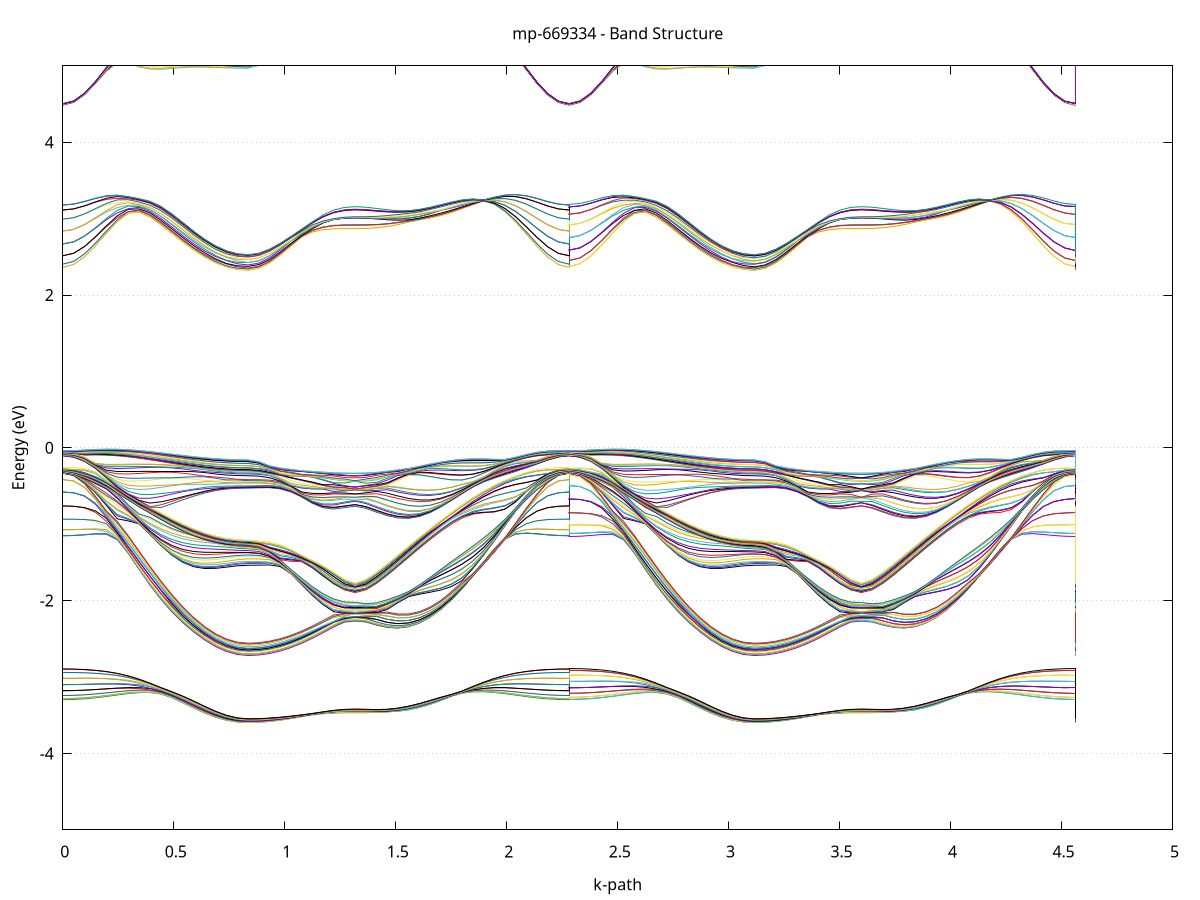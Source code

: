 set title 'mp-669334 - Band Structure'
set xlabel 'k-path'
set ylabel 'Energy (eV)'
set grid y
set yrange [-5:5]
set terminal png size 800,600
set output 'mp-669334_bands_gnuplot.png'
plot '-' using 1:2 with lines notitle, '-' using 1:2 with lines notitle, '-' using 1:2 with lines notitle, '-' using 1:2 with lines notitle, '-' using 1:2 with lines notitle, '-' using 1:2 with lines notitle, '-' using 1:2 with lines notitle, '-' using 1:2 with lines notitle, '-' using 1:2 with lines notitle, '-' using 1:2 with lines notitle, '-' using 1:2 with lines notitle, '-' using 1:2 with lines notitle, '-' using 1:2 with lines notitle, '-' using 1:2 with lines notitle, '-' using 1:2 with lines notitle, '-' using 1:2 with lines notitle, '-' using 1:2 with lines notitle, '-' using 1:2 with lines notitle, '-' using 1:2 with lines notitle, '-' using 1:2 with lines notitle, '-' using 1:2 with lines notitle, '-' using 1:2 with lines notitle, '-' using 1:2 with lines notitle, '-' using 1:2 with lines notitle, '-' using 1:2 with lines notitle, '-' using 1:2 with lines notitle, '-' using 1:2 with lines notitle, '-' using 1:2 with lines notitle, '-' using 1:2 with lines notitle, '-' using 1:2 with lines notitle, '-' using 1:2 with lines notitle, '-' using 1:2 with lines notitle, '-' using 1:2 with lines notitle, '-' using 1:2 with lines notitle, '-' using 1:2 with lines notitle, '-' using 1:2 with lines notitle, '-' using 1:2 with lines notitle, '-' using 1:2 with lines notitle, '-' using 1:2 with lines notitle, '-' using 1:2 with lines notitle, '-' using 1:2 with lines notitle, '-' using 1:2 with lines notitle, '-' using 1:2 with lines notitle, '-' using 1:2 with lines notitle, '-' using 1:2 with lines notitle, '-' using 1:2 with lines notitle, '-' using 1:2 with lines notitle, '-' using 1:2 with lines notitle, '-' using 1:2 with lines notitle, '-' using 1:2 with lines notitle, '-' using 1:2 with lines notitle, '-' using 1:2 with lines notitle, '-' using 1:2 with lines notitle, '-' using 1:2 with lines notitle, '-' using 1:2 with lines notitle, '-' using 1:2 with lines notitle, '-' using 1:2 with lines notitle, '-' using 1:2 with lines notitle, '-' using 1:2 with lines notitle, '-' using 1:2 with lines notitle, '-' using 1:2 with lines notitle, '-' using 1:2 with lines notitle, '-' using 1:2 with lines notitle, '-' using 1:2 with lines notitle, '-' using 1:2 with lines notitle, '-' using 1:2 with lines notitle, '-' using 1:2 with lines notitle, '-' using 1:2 with lines notitle, '-' using 1:2 with lines notitle, '-' using 1:2 with lines notitle, '-' using 1:2 with lines notitle, '-' using 1:2 with lines notitle, '-' using 1:2 with lines notitle, '-' using 1:2 with lines notitle, '-' using 1:2 with lines notitle, '-' using 1:2 with lines notitle, '-' using 1:2 with lines notitle, '-' using 1:2 with lines notitle, '-' using 1:2 with lines notitle, '-' using 1:2 with lines notitle, '-' using 1:2 with lines notitle, '-' using 1:2 with lines notitle, '-' using 1:2 with lines notitle, '-' using 1:2 with lines notitle, '-' using 1:2 with lines notitle, '-' using 1:2 with lines notitle, '-' using 1:2 with lines notitle, '-' using 1:2 with lines notitle, '-' using 1:2 with lines notitle, '-' using 1:2 with lines notitle, '-' using 1:2 with lines notitle, '-' using 1:2 with lines notitle, '-' using 1:2 with lines notitle, '-' using 1:2 with lines notitle, '-' using 1:2 with lines notitle, '-' using 1:2 with lines notitle, '-' using 1:2 with lines notitle, '-' using 1:2 with lines notitle, '-' using 1:2 with lines notitle, '-' using 1:2 with lines notitle, '-' using 1:2 with lines notitle, '-' using 1:2 with lines notitle, '-' using 1:2 with lines notitle, '-' using 1:2 with lines notitle, '-' using 1:2 with lines notitle, '-' using 1:2 with lines notitle, '-' using 1:2 with lines notitle, '-' using 1:2 with lines notitle, '-' using 1:2 with lines notitle, '-' using 1:2 with lines notitle, '-' using 1:2 with lines notitle, '-' using 1:2 with lines notitle, '-' using 1:2 with lines notitle, '-' using 1:2 with lines notitle, '-' using 1:2 with lines notitle, '-' using 1:2 with lines notitle, '-' using 1:2 with lines notitle, '-' using 1:2 with lines notitle, '-' using 1:2 with lines notitle, '-' using 1:2 with lines notitle, '-' using 1:2 with lines notitle, '-' using 1:2 with lines notitle, '-' using 1:2 with lines notitle, '-' using 1:2 with lines notitle, '-' using 1:2 with lines notitle, '-' using 1:2 with lines notitle, '-' using 1:2 with lines notitle, '-' using 1:2 with lines notitle, '-' using 1:2 with lines notitle, '-' using 1:2 with lines notitle, '-' using 1:2 with lines notitle, '-' using 1:2 with lines notitle, '-' using 1:2 with lines notitle, '-' using 1:2 with lines notitle, '-' using 1:2 with lines notitle, '-' using 1:2 with lines notitle, '-' using 1:2 with lines notitle, '-' using 1:2 with lines notitle, '-' using 1:2 with lines notitle, '-' using 1:2 with lines notitle, '-' using 1:2 with lines notitle, '-' using 1:2 with lines notitle, '-' using 1:2 with lines notitle, '-' using 1:2 with lines notitle, '-' using 1:2 with lines notitle, '-' using 1:2 with lines notitle, '-' using 1:2 with lines notitle, '-' using 1:2 with lines notitle, '-' using 1:2 with lines notitle, '-' using 1:2 with lines notitle, '-' using 1:2 with lines notitle, '-' using 1:2 with lines notitle, '-' using 1:2 with lines notitle, '-' using 1:2 with lines notitle, '-' using 1:2 with lines notitle, '-' using 1:2 with lines notitle, '-' using 1:2 with lines notitle, '-' using 1:2 with lines notitle, '-' using 1:2 with lines notitle, '-' using 1:2 with lines notitle, '-' using 1:2 with lines notitle, '-' using 1:2 with lines notitle, '-' using 1:2 with lines notitle, '-' using 1:2 with lines notitle, '-' using 1:2 with lines notitle, '-' using 1:2 with lines notitle, '-' using 1:2 with lines notitle, '-' using 1:2 with lines notitle, '-' using 1:2 with lines notitle, '-' using 1:2 with lines notitle, '-' using 1:2 with lines notitle, '-' using 1:2 with lines notitle, '-' using 1:2 with lines notitle, '-' using 1:2 with lines notitle, '-' using 1:2 with lines notitle, '-' using 1:2 with lines notitle, '-' using 1:2 with lines notitle, '-' using 1:2 with lines notitle, '-' using 1:2 with lines notitle, '-' using 1:2 with lines notitle, '-' using 1:2 with lines notitle, '-' using 1:2 with lines notitle, '-' using 1:2 with lines notitle, '-' using 1:2 with lines notitle, '-' using 1:2 with lines notitle, '-' using 1:2 with lines notitle, '-' using 1:2 with lines notitle, '-' using 1:2 with lines notitle, '-' using 1:2 with lines notitle, '-' using 1:2 with lines notitle, '-' using 1:2 with lines notitle, '-' using 1:2 with lines notitle, '-' using 1:2 with lines notitle, '-' using 1:2 with lines notitle, '-' using 1:2 with lines notitle, '-' using 1:2 with lines notitle, '-' using 1:2 with lines notitle, '-' using 1:2 with lines notitle, '-' using 1:2 with lines notitle, '-' using 1:2 with lines notitle, '-' using 1:2 with lines notitle, '-' using 1:2 with lines notitle, '-' using 1:2 with lines notitle, '-' using 1:2 with lines notitle, '-' using 1:2 with lines notitle, '-' using 1:2 with lines notitle, '-' using 1:2 with lines notitle, '-' using 1:2 with lines notitle, '-' using 1:2 with lines notitle, '-' using 1:2 with lines notitle, '-' using 1:2 with lines notitle, '-' using 1:2 with lines notitle, '-' using 1:2 with lines notitle, '-' using 1:2 with lines notitle, '-' using 1:2 with lines notitle, '-' using 1:2 with lines notitle, '-' using 1:2 with lines notitle, '-' using 1:2 with lines notitle, '-' using 1:2 with lines notitle, '-' using 1:2 with lines notitle, '-' using 1:2 with lines notitle, '-' using 1:2 with lines notitle, '-' using 1:2 with lines notitle, '-' using 1:2 with lines notitle, '-' using 1:2 with lines notitle, '-' using 1:2 with lines notitle, '-' using 1:2 with lines notitle, '-' using 1:2 with lines notitle, '-' using 1:2 with lines notitle, '-' using 1:2 with lines notitle, '-' using 1:2 with lines notitle, '-' using 1:2 with lines notitle, '-' using 1:2 with lines notitle, '-' using 1:2 with lines notitle, '-' using 1:2 with lines notitle, '-' using 1:2 with lines notitle, '-' using 1:2 with lines notitle, '-' using 1:2 with lines notitle, '-' using 1:2 with lines notitle, '-' using 1:2 with lines notitle, '-' using 1:2 with lines notitle, '-' using 1:2 with lines notitle, '-' using 1:2 with lines notitle, '-' using 1:2 with lines notitle, '-' using 1:2 with lines notitle, '-' using 1:2 with lines notitle, '-' using 1:2 with lines notitle, '-' using 1:2 with lines notitle, '-' using 1:2 with lines notitle, '-' using 1:2 with lines notitle, '-' using 1:2 with lines notitle, '-' using 1:2 with lines notitle, '-' using 1:2 with lines notitle, '-' using 1:2 with lines notitle, '-' using 1:2 with lines notitle, '-' using 1:2 with lines notitle, '-' using 1:2 with lines notitle, '-' using 1:2 with lines notitle, '-' using 1:2 with lines notitle, '-' using 1:2 with lines notitle, '-' using 1:2 with lines notitle, '-' using 1:2 with lines notitle, '-' using 1:2 with lines notitle, '-' using 1:2 with lines notitle, '-' using 1:2 with lines notitle, '-' using 1:2 with lines notitle, '-' using 1:2 with lines notitle, '-' using 1:2 with lines notitle, '-' using 1:2 with lines notitle, '-' using 1:2 with lines notitle, '-' using 1:2 with lines notitle, '-' using 1:2 with lines notitle, '-' using 1:2 with lines notitle, '-' using 1:2 with lines notitle, '-' using 1:2 with lines notitle, '-' using 1:2 with lines notitle, '-' using 1:2 with lines notitle, '-' using 1:2 with lines notitle, '-' using 1:2 with lines notitle, '-' using 1:2 with lines notitle, '-' using 1:2 with lines notitle, '-' using 1:2 with lines notitle, '-' using 1:2 with lines notitle, '-' using 1:2 with lines notitle, '-' using 1:2 with lines notitle, '-' using 1:2 with lines notitle, '-' using 1:2 with lines notitle, '-' using 1:2 with lines notitle, '-' using 1:2 with lines notitle, '-' using 1:2 with lines notitle, '-' using 1:2 with lines notitle, '-' using 1:2 with lines notitle, '-' using 1:2 with lines notitle, '-' using 1:2 with lines notitle, '-' using 1:2 with lines notitle, '-' using 1:2 with lines notitle, '-' using 1:2 with lines notitle, '-' using 1:2 with lines notitle, '-' using 1:2 with lines notitle, '-' using 1:2 with lines notitle, '-' using 1:2 with lines notitle, '-' using 1:2 with lines notitle, '-' using 1:2 with lines notitle, '-' using 1:2 with lines notitle, '-' using 1:2 with lines notitle, '-' using 1:2 with lines notitle, '-' using 1:2 with lines notitle, '-' using 1:2 with lines notitle, '-' using 1:2 with lines notitle, '-' using 1:2 with lines notitle, '-' using 1:2 with lines notitle, '-' using 1:2 with lines notitle, '-' using 1:2 with lines notitle, '-' using 1:2 with lines notitle, '-' using 1:2 with lines notitle, '-' using 1:2 with lines notitle, '-' using 1:2 with lines notitle, '-' using 1:2 with lines notitle, '-' using 1:2 with lines notitle, '-' using 1:2 with lines notitle, '-' using 1:2 with lines notitle, '-' using 1:2 with lines notitle, '-' using 1:2 with lines notitle, '-' using 1:2 with lines notitle, '-' using 1:2 with lines notitle, '-' using 1:2 with lines notitle, '-' using 1:2 with lines notitle, '-' using 1:2 with lines notitle, '-' using 1:2 with lines notitle, '-' using 1:2 with lines notitle, '-' using 1:2 with lines notitle, '-' using 1:2 with lines notitle, '-' using 1:2 with lines notitle, '-' using 1:2 with lines notitle, '-' using 1:2 with lines notitle, '-' using 1:2 with lines notitle, '-' using 1:2 with lines notitle, '-' using 1:2 with lines notitle, '-' using 1:2 with lines notitle, '-' using 1:2 with lines notitle, '-' using 1:2 with lines notitle, '-' using 1:2 with lines notitle, '-' using 1:2 with lines notitle, '-' using 1:2 with lines notitle, '-' using 1:2 with lines notitle, '-' using 1:2 with lines notitle, '-' using 1:2 with lines notitle, '-' using 1:2 with lines notitle, '-' using 1:2 with lines notitle, '-' using 1:2 with lines notitle, '-' using 1:2 with lines notitle, '-' using 1:2 with lines notitle, '-' using 1:2 with lines notitle, '-' using 1:2 with lines notitle, '-' using 1:2 with lines notitle, '-' using 1:2 with lines notitle, '-' using 1:2 with lines notitle, '-' using 1:2 with lines notitle
0.000000 -11.772613
0.049117 -11.769013
0.098234 -11.758213
0.147351 -11.740413
0.196468 -11.716013
0.245585 -11.685713
0.294703 -11.650213
0.343820 -11.610313
0.392937 -11.567213
0.442054 -11.522013
0.491171 -11.476213
0.540288 -11.431113
0.589405 -11.388313
0.638522 -11.349313
0.687639 -11.315413
0.736757 -11.288113
0.785874 -11.269113
0.834991 -11.261813
0.834991 -11.261813
0.883199 -11.260413
0.931407 -11.256513
0.979615 -11.250313
1.027824 -11.242113
1.076032 -11.232713
1.124240 -11.222813
1.172448 -11.213313
1.220656 -11.205413
1.268865 -11.200313
1.317073 -11.197613
1.317073 -11.197613
1.365281 -11.201913
1.413489 -11.212813
1.461697 -11.229513
1.509906 -11.252113
1.558114 -11.280313
1.606322 -11.313913
1.654530 -11.351913
1.702739 -11.393613
1.750947 -11.437813
1.799155 -11.483313
1.847363 -11.528913
1.895571 -11.573413
1.943780 -11.615513
1.991988 -11.654313
2.040196 -11.688813
2.088404 -11.718113
2.136612 -11.741513
2.184821 -11.758713
2.233029 -11.769113
2.281237 -11.772613
2.281237 -11.772613
2.281237 -11.772513
2.281237 -11.772513
2.330354 -11.768913
2.379471 -11.758113
2.428588 -11.740313
2.477705 -11.715913
2.526823 -11.685613
2.575940 -11.650113
2.625057 -11.610313
2.674174 -11.567113
2.723291 -11.522013
2.772408 -11.476213
2.821525 -11.431113
2.870642 -11.388313
2.919759 -11.349313
2.968876 -11.315413
3.017994 -11.288113
3.067111 -11.269113
3.116228 -11.261813
3.116228 -11.261813
3.164436 -11.260413
3.212644 -11.256513
3.260852 -11.250313
3.309061 -11.242113
3.357269 -11.232713
3.405477 -11.222813
3.453685 -11.213313
3.501893 -11.205413
3.550102 -11.200313
3.598310 -11.197613
3.598310 -11.197613
3.646518 -11.201913
3.694726 -11.212813
3.742935 -11.229513
3.791143 -11.252113
3.839351 -11.280313
3.887559 -11.313813
3.935767 -11.351913
3.983976 -11.393613
4.032184 -11.437813
4.080392 -11.483313
4.128600 -11.528913
4.176808 -11.573313
4.225017 -11.615513
4.273225 -11.654213
4.321433 -11.688713
4.369641 -11.718013
4.417849 -11.741413
4.466058 -11.758613
4.514266 -11.769013
4.562474 -11.772513
4.562474 -11.261813
4.562474 -11.261813
4.562474 -11.197613
4.562474 -11.197613
e
0.000000 -11.769813
0.049117 -11.766213
0.098234 -11.755413
0.147351 -11.737613
0.196468 -11.713313
0.245585 -11.683113
0.294703 -11.647613
0.343820 -11.607813
0.392937 -11.564813
0.442054 -11.519813
0.491171 -11.474113
0.540288 -11.429213
0.589405 -11.386513
0.638522 -11.347613
0.687639 -11.313713
0.736757 -11.286513
0.785874 -11.267713
0.834991 -11.260413
0.834991 -11.260413
0.883199 -11.259113
0.931407 -11.255213
0.979615 -11.248913
1.027824 -11.240913
1.076032 -11.231613
1.124240 -11.221813
1.172448 -11.212613
1.220656 -11.204813
1.268865 -11.199513
1.317073 -11.196713
1.317073 -11.196713
1.365281 -11.201113
1.413489 -11.211713
1.461697 -11.228213
1.509906 -11.250613
1.558114 -11.278713
1.606322 -11.312113
1.654530 -11.350013
1.702739 -11.391613
1.750947 -11.435713
1.799155 -11.481113
1.847363 -11.526613
1.895571 -11.570913
1.943780 -11.613013
1.991988 -11.651713
2.040196 -11.686113
2.088404 -11.715313
2.136612 -11.738813
2.184821 -11.755913
2.233029 -11.766313
2.281237 -11.769813
2.281237 -11.769813
2.281237 -11.770513
2.281237 -11.770513
2.330354 -11.766913
2.379471 -11.756113
2.428588 -11.738313
2.477705 -11.714013
2.526823 -11.683713
2.575940 -11.648213
2.625057 -11.608313
2.674174 -11.565213
2.723291 -11.520113
2.772408 -11.474213
2.821525 -11.429213
2.870642 -11.386413
2.919759 -11.347513
2.968876 -11.313813
3.017994 -11.286613
3.067111 -11.267613
3.116228 -11.260413
3.116228 -11.260413
3.164436 -11.259013
3.212644 -11.255113
3.260852 -11.248913
3.309061 -11.240913
3.357269 -11.231613
3.405477 -11.221813
3.453685 -11.212613
3.501893 -11.204813
3.550102 -11.199513
3.598310 -11.196713
3.598310 -11.196713
3.646518 -11.201113
3.694726 -11.211713
3.742935 -11.228213
3.791143 -11.250613
3.839351 -11.278813
3.887559 -11.312213
3.935767 -11.350213
3.983976 -11.391813
4.032184 -11.436013
4.080392 -11.481413
4.128600 -11.527013
4.176808 -11.571413
4.225017 -11.613513
4.273225 -11.652313
4.321433 -11.686713
4.369641 -11.716013
4.417849 -11.739513
4.466058 -11.756613
4.514266 -11.767013
4.562474 -11.770513
4.562474 -11.260413
4.562474 -11.260413
4.562474 -11.196713
4.562474 -11.196713
e
0.000000 -11.768413
0.049117 -11.764813
0.098234 -11.753913
0.147351 -11.736213
0.196468 -11.711913
0.245585 -11.681613
0.294703 -11.646113
0.343820 -11.606313
0.392937 -11.563313
0.442054 -11.518113
0.491171 -11.472313
0.540288 -11.427213
0.589405 -11.384413
0.638522 -11.345713
0.687639 -11.312413
0.736757 -11.285413
0.785874 -11.266613
0.834991 -11.259413
0.834991 -11.259413
0.883199 -11.258113
0.931407 -11.254213
0.979615 -11.248113
1.027824 -11.240113
1.076032 -11.230913
1.124240 -11.221213
1.172448 -11.211813
1.220656 -11.204613
1.268865 -11.199313
1.317073 -11.196113
1.317073 -11.196113
1.365281 -11.200413
1.413489 -11.211113
1.461697 -11.227513
1.509906 -11.249713
1.558114 -11.277613
1.606322 -11.310913
1.654530 -11.348713
1.702739 -11.390213
1.750947 -11.434313
1.799155 -11.479713
1.847363 -11.525213
1.895571 -11.569513
1.943780 -11.611613
1.991988 -11.650313
2.040196 -11.684613
2.088404 -11.713913
2.136612 -11.737313
2.184821 -11.754513
2.233029 -11.764913
2.281237 -11.768413
2.281237 -11.768413
2.281237 -11.766313
2.281237 -11.766313
2.330354 -11.762713
2.379471 -11.751913
2.428588 -11.734213
2.477705 -11.709913
2.526823 -11.679813
2.575940 -11.644413
2.625057 -11.604813
2.674174 -11.562013
2.723291 -11.517313
2.772408 -11.471913
2.821525 -11.427313
2.870642 -11.384913
2.919759 -11.346213
2.968876 -11.312313
3.017994 -11.285313
3.067111 -11.266613
3.116228 -11.259513
3.116228 -11.259513
3.164436 -11.258213
3.212644 -11.254313
3.260852 -11.248113
3.309061 -11.240213
3.357269 -11.230913
3.405477 -11.221213
3.453685 -11.211813
3.501893 -11.204613
3.550102 -11.199313
3.598310 -11.196113
3.598310 -11.196113
3.646518 -11.200413
3.694726 -11.211113
3.742935 -11.227513
3.791143 -11.249613
3.839351 -11.277413
3.887559 -11.310513
3.935767 -11.348213
3.983976 -11.389513
4.032184 -11.433313
4.080392 -11.478513
4.128600 -11.523813
4.176808 -11.568013
4.225017 -11.609913
4.273225 -11.648513
4.321433 -11.682813
4.369641 -11.711913
4.417849 -11.735313
4.466058 -11.752413
4.514266 -11.762813
4.562474 -11.766313
4.562474 -11.259513
4.562474 -11.259413
4.562474 -11.196113
4.562474 -11.196113
e
0.000000 -11.762013
0.049117 -11.758413
0.098234 -11.747613
0.147351 -11.730013
0.196468 -11.705813
0.245585 -11.675813
0.294703 -11.640613
0.343820 -11.601213
0.392937 -11.558713
0.442054 -11.514213
0.491171 -11.469213
0.540288 -11.425013
0.589405 -11.383113
0.638522 -11.344613
0.687639 -11.310713
0.736757 -11.283713
0.785874 -11.265413
0.834991 -11.258313
0.834991 -11.258313
0.883199 -11.257013
0.931407 -11.253213
0.979615 -11.247013
1.027824 -11.239113
1.076032 -11.229913
1.124240 -11.220313
1.172448 -11.211513
1.220656 -11.203813
1.268865 -11.198613
1.317073 -11.195913
1.317073 -11.195913
1.365281 -11.200313
1.413489 -11.210213
1.461697 -11.226413
1.509906 -11.248313
1.558114 -11.275913
1.606322 -11.308713
1.654530 -11.346013
1.702739 -11.387013
1.750947 -11.430513
1.799155 -11.475413
1.847363 -11.520513
1.895571 -11.564513
1.943780 -11.606213
1.991988 -11.644613
2.040196 -11.678813
2.088404 -11.707813
2.136612 -11.731113
2.184821 -11.748213
2.233029 -11.758513
2.281237 -11.762013
2.281237 -11.762013
2.281237 -11.765513
2.281237 -11.765513
2.330354 -11.761913
2.379471 -11.751113
2.428588 -11.733413
2.477705 -11.709213
2.526823 -11.679013
2.575940 -11.643513
2.625057 -11.603813
2.674174 -11.560813
2.723291 -11.515713
2.772408 -11.469913
2.821525 -11.424913
2.870642 -11.382113
2.919759 -11.343513
2.968876 -11.310813
3.017994 -11.284113
3.067111 -11.265313
3.116228 -11.258213
3.116228 -11.258213
3.164436 -11.256913
3.212644 -11.253013
3.260852 -11.247013
3.309061 -11.239013
3.357269 -11.229913
3.405477 -11.220313
3.453685 -11.211513
3.501893 -11.203813
3.550102 -11.198613
3.598310 -11.195913
3.598310 -11.195913
3.646518 -11.200313
3.694726 -11.210213
3.742935 -11.226513
3.791143 -11.248513
3.839351 -11.276413
3.887559 -11.309513
3.935767 -11.347213
3.983976 -11.388513
4.032184 -11.432413
4.080392 -11.477613
4.128600 -11.523013
4.176808 -11.567213
4.225017 -11.609113
4.273225 -11.647713
4.321433 -11.682013
4.369641 -11.711213
4.417849 -11.734613
4.466058 -11.751613
4.514266 -11.762013
4.562474 -11.765513
4.562474 -11.258213
4.562474 -11.258313
4.562474 -11.195913
4.562474 -11.195913
e
0.000000 -11.761313
0.049117 -11.757713
0.098234 -11.746913
0.147351 -11.729313
0.196468 -11.705113
0.245585 -11.675013
0.294703 -11.639713
0.343820 -11.600113
0.392937 -11.557213
0.442054 -11.512313
0.491171 -11.466713
0.540288 -11.421813
0.589405 -11.379113
0.638522 -11.340613
0.687639 -11.308713
0.736757 -11.282413
0.785874 -11.263613
0.834991 -11.256513
0.834991 -11.256513
0.883199 -11.255213
0.931407 -11.251513
0.979615 -11.245513
1.027824 -11.237913
1.076032 -11.229013
1.124240 -11.219813
1.172448 -11.210713
1.220656 -11.203613
1.268865 -11.198213
1.317073 -11.195413
1.317073 -11.195413
1.365281 -11.199313
1.413489 -11.209813
1.461697 -11.225413
1.509906 -11.247113
1.558114 -11.274713
1.606322 -11.307613
1.654530 -11.345013
1.702739 -11.386113
1.750947 -11.429713
1.799155 -11.474613
1.847363 -11.519713
1.895571 -11.563713
1.943780 -11.605413
1.991988 -11.643913
2.040196 -11.678013
2.088404 -11.707113
2.136612 -11.730413
2.184821 -11.747413
2.233029 -11.757813
2.281237 -11.761313
2.281237 -11.761313
2.281237 -11.756613
2.281237 -11.756613
2.330354 -11.753013
2.379471 -11.742313
2.428588 -11.724713
2.477705 -11.700713
2.526823 -11.670813
2.575940 -11.635813
2.625057 -11.596613
2.674174 -11.554413
2.723291 -11.510313
2.772408 -11.465713
2.821525 -11.422013
2.870642 -11.380613
2.919759 -11.342513
2.968876 -11.308513
3.017994 -11.281713
3.067111 -11.263913
3.116228 -11.257013
3.116228 -11.257013
3.164436 -11.255713
3.212644 -11.251913
3.260852 -11.245813
3.309061 -11.238013
3.357269 -11.229113
3.405477 -11.219813
3.453685 -11.210713
3.501893 -11.203613
3.550102 -11.198213
3.598310 -11.195413
3.598310 -11.195413
3.646518 -11.199313
3.694726 -11.209813
3.742935 -11.225213
3.791143 -11.246613
3.839351 -11.273613
3.887559 -11.306013
3.935767 -11.343013
3.983976 -11.383613
4.032184 -11.426813
4.080392 -11.471413
4.128600 -11.516213
4.176808 -11.560013
4.225017 -11.601513
4.273225 -11.639713
4.321433 -11.673713
4.369641 -11.702713
4.417849 -11.725913
4.466058 -11.742813
4.514266 -11.753213
4.562474 -11.756613
4.562474 -11.257013
4.562474 -11.256513
4.562474 -11.195413
4.562474 -11.195413
e
0.000000 -11.750313
0.049117 -11.746713
0.098234 -11.736013
0.147351 -11.718513
0.196468 -11.694613
0.245585 -11.664913
0.294703 -11.630213
0.343820 -11.591313
0.392937 -11.549413
0.442054 -11.505713
0.491171 -11.461513
0.540288 -11.418313
0.589405 -11.377513
0.638522 -11.340113
0.687639 -11.306213
0.736757 -11.279713
0.785874 -11.262613
0.834991 -11.255913
0.834991 -11.255913
0.883199 -11.254613
0.931407 -11.250813
0.979615 -11.244813
1.027824 -11.236913
1.076032 -11.227913
1.124240 -11.218613
1.172448 -11.210213
1.220656 -11.203013
1.268865 -11.197713
1.317073 -11.195213
1.317073 -11.195213
1.365281 -11.198913
1.413489 -11.208413
1.461697 -11.223613
1.509906 -11.244913
1.558114 -11.271613
1.606322 -11.303413
1.654530 -11.339913
1.702739 -11.380013
1.750947 -11.422813
1.799155 -11.466913
1.847363 -11.511413
1.895571 -11.554813
1.943780 -11.596013
1.991988 -11.634013
2.040196 -11.667813
2.088404 -11.696613
2.136612 -11.719713
2.184821 -11.736613
2.233029 -11.746813
2.281237 -11.750313
2.281237 -11.750313
2.281237 -11.756013
2.281237 -11.756013
2.330354 -11.752413
2.379471 -11.741713
2.428588 -11.724113
2.477705 -11.700013
2.526823 -11.670113
2.575940 -11.634913
2.625057 -11.595513
2.674174 -11.552813
2.723291 -11.508113
2.772408 -11.462713
2.821525 -11.418113
2.870642 -11.375713
2.919759 -11.337713
2.968876 -11.306513
3.017994 -11.280813
3.067111 -11.262013
3.116228 -11.254913
3.116228 -11.254913
3.164436 -11.253613
3.212644 -11.249913
3.260852 -11.244013
3.309061 -11.236313
3.357269 -11.227613
3.405477 -11.218613
3.453685 -11.210213
3.501893 -11.203013
3.550102 -11.197713
3.598310 -11.195213
3.598310 -11.195213
3.646518 -11.198913
3.694726 -11.208513
3.742935 -11.224213
3.791143 -11.246013
3.839351 -11.273313
3.887559 -11.305813
3.935767 -11.342713
3.983976 -11.383213
4.032184 -11.426413
4.080392 -11.471013
4.128600 -11.515713
4.176808 -11.559413
4.225017 -11.600913
4.273225 -11.639113
4.321433 -11.673113
4.369641 -11.702013
4.417849 -11.725213
4.466058 -11.742213
4.514266 -11.752513
4.562474 -11.756013
4.562474 -11.254913
4.562474 -11.255913
4.562474 -11.195213
4.562474 -11.195213
e
0.000000 -11.749913
0.049117 -11.746313
0.098234 -11.735613
0.147351 -11.718113
0.196468 -11.694213
0.245585 -11.664313
0.294703 -11.629313
0.343820 -11.590013
0.392937 -11.547613
0.442054 -11.503113
0.491171 -11.458113
0.540288 -11.413813
0.589405 -11.371813
0.638522 -11.334113
0.687639 -11.303713
0.736757 -11.278513
0.785874 -11.260113
0.834991 -11.253113
0.834991 -11.253113
0.883199 -11.251813
0.931407 -11.248213
0.979615 -11.242513
1.027824 -11.235113
1.076032 -11.226713
1.124240 -11.217913
1.172448 -11.209813
1.220656 -11.202913
1.268865 -11.197513
1.317073 -11.195113
1.317073 -11.195113
1.365281 -11.198513
1.413489 -11.207913
1.461697 -11.223613
1.509906 -11.244613
1.558114 -11.271213
1.606322 -11.303013
1.654530 -11.339513
1.702739 -11.379613
1.750947 -11.422313
1.799155 -11.466513
1.847363 -11.510913
1.895571 -11.554313
1.943780 -11.595613
1.991988 -11.633613
2.040196 -11.667413
2.088404 -11.696213
2.136612 -11.719313
2.184821 -11.736113
2.233029 -11.746413
2.281237 -11.749913
2.281237 -11.749913
2.281237 -11.743313
2.281237 -11.743313
2.330354 -11.739713
2.379471 -11.729113
2.428588 -11.711713
2.477705 -11.687913
2.526823 -11.658413
2.575940 -11.623913
2.625057 -11.585313
2.674174 -11.543813
2.723291 -11.500513
2.772408 -11.456813
2.821525 -11.414113
2.870642 -11.373913
2.919759 -11.337013
2.968876 -11.303413
3.017994 -11.277313
3.067111 -11.260813
3.116228 -11.254513
3.116228 -11.254513
3.164436 -11.253313
3.212644 -11.249613
3.260852 -11.243713
3.309061 -11.236113
3.357269 -11.227313
3.405477 -11.218113
3.453685 -11.209813
3.501893 -11.202913
3.550102 -11.197513
3.598310 -11.195113
3.598310 -11.195113
3.646518 -11.198513
3.694726 -11.207613
3.742935 -11.222513
3.791143 -11.243013
3.839351 -11.269013
3.887559 -11.300313
3.935767 -11.336213
3.983976 -11.375813
4.032184 -11.418113
4.080392 -11.461813
4.128600 -11.505813
4.176808 -11.548913
4.225017 -11.589913
4.273225 -11.627613
4.321433 -11.661213
4.369641 -11.689913
4.417849 -11.712813
4.466058 -11.729613
4.514266 -11.739813
4.562474 -11.743313
4.562474 -11.254513
4.562474 -11.253113
4.562474 -11.195113
4.562474 -11.195113
e
0.000000 -11.736013
0.049117 -11.732413
0.098234 -11.721913
0.147351 -11.704613
0.196468 -11.680913
0.245585 -11.651613
0.294703 -11.617313
0.343820 -11.579013
0.392937 -11.537713
0.442054 -11.494813
0.491171 -11.451613
0.540288 -11.409413
0.589405 -11.369813
0.638522 -11.333513
0.687639 -11.300213
0.736757 -11.274613
0.785874 -11.258713
0.834991 -11.252813
0.834991 -11.252813
0.883199 -11.251613
0.931407 -11.248013
0.979615 -11.242313
1.027824 -11.234913
1.076032 -11.226413
1.124240 -11.217513
1.172448 -11.209113
1.220656 -11.202613
1.268865 -11.197413
1.317073 -11.194313
1.317073 -11.194313
1.365281 -11.197913
1.413489 -11.206913
1.461697 -11.221113
1.509906 -11.240913
1.558114 -11.266313
1.606322 -11.297013
1.654530 -11.332313
1.702739 -11.371413
1.750947 -11.413213
1.799155 -11.456513
1.847363 -11.500113
1.895571 -11.542813
1.943780 -11.583513
1.991988 -11.621013
2.040196 -11.654413
2.088404 -11.682813
2.136612 -11.705713
2.184821 -11.722413
2.233029 -11.732613
2.281237 -11.736013
2.281237 -11.736013
2.281237 -11.743013
2.281237 -11.743013
2.330354 -11.739513
2.379471 -11.728913
2.428588 -11.711413
2.477705 -11.687613
2.526823 -11.657913
2.575940 -11.623113
2.625057 -11.584013
2.674174 -11.541813
2.723291 -11.497713
2.772408 -11.453013
2.821525 -11.409113
2.870642 -11.367513
2.919759 -11.330413
2.968876 -11.300613
3.017994 -11.276013
3.067111 -11.257913
3.116228 -11.251113
3.116228 -11.251113
3.164436 -11.249913
3.212644 -11.246413
3.260852 -11.240813
3.309061 -11.233713
3.357269 -11.225613
3.405477 -11.217213
3.453685 -11.209113
3.501893 -11.202613
3.550102 -11.197413
3.598310 -11.194313
3.598310 -11.194313
3.646518 -11.197913
3.694726 -11.207313
3.742935 -11.222313
3.791143 -11.242813
3.839351 -11.268913
3.887559 -11.300113
3.935767 -11.336013
3.983976 -11.375613
4.032184 -11.417913
4.080392 -11.461613
4.128600 -11.505613
4.176808 -11.548713
4.225017 -11.589613
4.273225 -11.627413
4.321433 -11.661013
4.369641 -11.689613
4.417849 -11.712613
4.466058 -11.729413
4.514266 -11.739613
4.562474 -11.743013
4.562474 -11.251113
4.562474 -11.252813
4.562474 -11.194313
4.562474 -11.194313
e
0.000000 -11.735713
0.049117 -11.732113
0.098234 -11.721613
0.147351 -11.704213
0.196468 -11.680513
0.245585 -11.651013
0.294703 -11.616413
0.343820 -11.577613
0.392937 -11.535713
0.442054 -11.491913
0.491171 -11.447613
0.540288 -11.404113
0.589405 -11.363013
0.638522 -11.326413
0.687639 -11.297213
0.736757 -11.273213
0.785874 -11.255513
0.834991 -11.248813
0.834991 -11.248813
0.883199 -11.247713
0.931407 -11.244313
0.979615 -11.238913
1.027824 -11.232013
1.076032 -11.224213
1.124240 -11.216113
1.172448 -11.208813
1.220656 -11.202513
1.268865 -11.197113
1.317073 -11.194113
1.317073 -11.194113
1.365281 -11.197513
1.413489 -11.206513
1.461697 -11.220913
1.509906 -11.240813
1.558114 -11.266213
1.606322 -11.296813
1.654530 -11.332113
1.702739 -11.371113
1.750947 -11.412913
1.799155 -11.456213
1.847363 -11.499813
1.895571 -11.542513
1.943780 -11.583213
1.991988 -11.620713
2.040196 -11.654113
2.088404 -11.682513
2.136612 -11.705413
2.184821 -11.722113
2.233029 -11.732313
2.281237 -11.735713
2.281237 -11.735713
2.281237 -11.728413
2.281237 -11.728413
2.330354 -11.724813
2.379471 -11.714313
2.428588 -11.697113
2.477705 -11.673713
2.526823 -11.644513
2.575940 -11.610513
2.625057 -11.572413
2.674174 -11.531513
2.723291 -11.489013
2.772408 -11.446113
2.821525 -11.404513
2.870642 -11.365413
2.919759 -11.329613
2.968876 -11.296813
3.017994 -11.271713
3.067111 -11.256313
3.116228 -11.250813
3.116228 -11.250813
3.164436 -11.249613
3.212644 -11.246113
3.260852 -11.240513
3.309061 -11.233413
3.357269 -11.225113
3.405477 -11.216513
3.453685 -11.208813
3.501893 -11.202513
3.550102 -11.197113
3.598310 -11.194113
3.598310 -11.194113
3.646518 -11.197513
3.694726 -11.206013
3.742935 -11.219613
3.791143 -11.238813
3.839351 -11.263513
3.887559 -11.293513
3.935767 -11.328213
3.983976 -11.366713
4.032184 -11.408013
4.080392 -11.450813
4.128600 -11.494013
4.176808 -11.536413
4.225017 -11.576813
4.273225 -11.614013
4.321433 -11.647213
4.369641 -11.675513
4.417849 -11.698213
4.466058 -11.714813
4.514266 -11.725013
4.562474 -11.728413
4.562474 -11.250813
4.562474 -11.248813
4.562474 -11.194113
4.562474 -11.194113
e
0.000000 -11.721513
0.049117 -11.718013
0.098234 -11.707613
0.147351 -11.690413
0.196468 -11.667013
0.245585 -11.637913
0.294703 -11.604013
0.343820 -11.566113
0.392937 -11.525413
0.442054 -11.483213
0.491171 -11.440713
0.540288 -11.399513
0.589405 -11.360913
0.638522 -11.325613
0.687639 -11.293313
0.736757 -11.268813
0.785874 -11.253813
0.834991 -11.248613
0.834991 -11.248613
0.883199 -11.247413
0.931407 -11.244013
0.979615 -11.238613
1.027824 -11.231713
1.076032 -11.223813
1.124240 -11.215813
1.172448 -11.208213
1.220656 -11.202013
1.268865 -11.196613
1.317073 -11.194113
1.317073 -11.194113
1.365281 -11.197013
1.413489 -11.205013
1.461697 -11.218113
1.509906 -11.236713
1.558114 -11.260913
1.606322 -11.290313
1.654530 -11.324513
1.702739 -11.362513
1.750947 -11.403313
1.799155 -11.445813
1.847363 -11.488613
1.895571 -11.530713
1.943780 -11.570813
1.991988 -11.607813
2.040196 -11.640813
2.088404 -11.668913
2.136612 -11.691513
2.184821 -11.708113
2.233029 -11.718113
2.281237 -11.721513
2.281237 -11.721513
2.281237 -11.728313
2.281237 -11.728313
2.330354 -11.724813
2.379471 -11.714313
2.428588 -11.697013
2.477705 -11.673413
2.526823 -11.644013
2.575940 -11.609613
2.625057 -11.571113
2.674174 -11.529513
2.723291 -11.486013
2.772408 -11.442113
2.821525 -11.399113
2.870642 -11.358513
2.919759 -11.322613
2.968876 -11.293713
3.017994 -11.270213
3.067111 -11.253013
3.116228 -11.246613
3.116228 -11.246613
3.164436 -11.245513
3.212644 -11.242213
3.260852 -11.237013
3.309061 -11.230313
3.357269 -11.222813
3.405477 -11.215213
3.453685 -11.208213
3.501893 -11.202013
3.550102 -11.196613
3.598310 -11.194113
3.598310 -11.194113
3.646518 -11.197013
3.694726 -11.205613
3.742935 -11.219313
3.791143 -11.238513
3.839351 -11.263313
3.887559 -11.293413
3.935767 -11.328113
3.983976 -11.366613
4.032184 -11.407913
4.080392 -11.450813
4.128600 -11.494013
4.176808 -11.536413
4.225017 -11.576713
4.273225 -11.614013
4.321433 -11.647213
4.369641 -11.675513
4.417849 -11.698213
4.466058 -11.714813
4.514266 -11.724913
4.562474 -11.728313
4.562474 -11.246613
4.562474 -11.248613
4.562474 -11.194113
4.562474 -11.194113
e
0.000000 -11.720513
0.049117 -11.717013
0.098234 -11.706613
0.147351 -11.689413
0.196468 -11.666013
0.245585 -11.636813
0.294703 -11.602713
0.343820 -11.564513
0.392937 -11.523313
0.442054 -11.480213
0.491171 -11.436713
0.540288 -11.394213
0.589405 -11.354113
0.638522 -11.318513
0.687639 -11.290113
0.736757 -11.267013
0.785874 -11.250213
0.834991 -11.244013
0.834991 -11.244013
0.883199 -11.242913
0.931407 -11.239713
0.979615 -11.234713
1.027824 -11.228313
1.076032 -11.221313
1.124240 -11.214213
1.172448 -11.207613
1.220656 -11.201713
1.268865 -11.196413
1.317073 -11.194113
1.317073 -11.194113
1.365281 -11.196513
1.413489 -11.204513
1.461697 -11.217513
1.509906 -11.236013
1.558114 -11.260113
1.606322 -11.289513
1.654530 -11.323613
1.702739 -11.361613
1.750947 -11.402413
1.799155 -11.444813
1.847363 -11.487713
1.895571 -11.529713
1.943780 -11.569813
1.991988 -11.606813
2.040196 -11.639813
2.088404 -11.667913
2.136612 -11.690513
2.184821 -11.707113
2.233029 -11.717113
2.281237 -11.720513
2.281237 -11.720513
2.281237 -11.714413
2.281237 -11.714413
2.330354 -11.710913
2.379471 -11.700513
2.428588 -11.683413
2.477705 -11.660113
2.526823 -11.631313
2.575940 -11.597513
2.625057 -11.559913
2.674174 -11.519513
2.723291 -11.477513
2.772408 -11.435413
2.821525 -11.394513
2.870642 -11.356313
2.919759 -11.321413
2.968876 -11.289713
3.017994 -11.265613
3.067111 -11.250913
3.116228 -11.245813
3.116228 -11.245813
3.164436 -11.244713
3.212644 -11.241413
3.260852 -11.236313
3.309061 -11.229713
3.357269 -11.222313
3.405477 -11.214813
3.453685 -11.207613
3.501893 -11.201713
3.550102 -11.196413
3.598310 -11.194113
3.598310 -11.194113
3.646518 -11.196513
3.694726 -11.203913
3.742935 -11.216313
3.791143 -11.234213
3.839351 -11.257813
3.887559 -11.286713
3.935767 -11.320313
3.983976 -11.357813
4.032184 -11.398213
4.080392 -11.440313
4.128600 -11.482813
4.176808 -11.524613
4.225017 -11.564413
4.273225 -11.601213
4.321433 -11.634013
4.369641 -11.662013
4.417849 -11.684513
4.466058 -11.701013
4.514266 -11.711013
4.562474 -11.714413
4.562474 -11.245813
4.562474 -11.244013
4.562474 -11.194113
4.562474 -11.194113
e
0.000000 -11.708613
0.049117 -11.705213
0.098234 -11.694813
0.147351 -11.677813
0.196468 -11.654613
0.245585 -11.625813
0.294703 -11.592213
0.343820 -11.554713
0.392937 -11.514513
0.442054 -11.472713
0.491171 -11.430713
0.540288 -11.390113
0.589405 -11.352213
0.638522 -11.317713
0.687639 -11.286413
0.736757 -11.262713
0.785874 -11.248213
0.834991 -11.243313
0.834991 -11.243313
0.883199 -11.242213
0.931407 -11.239013
0.979615 -11.234013
1.027824 -11.227713
1.076032 -11.220813
1.124240 -11.213913
1.172448 -11.207413
1.220656 -11.200813
1.268865 -11.195513
1.317073 -11.194013
1.317073 -11.194013
1.365281 -11.196213
1.413489 -11.202913
1.461697 -11.214713
1.509906 -11.232113
1.558114 -11.255213
1.606322 -11.283713
1.654530 -11.316913
1.702739 -11.354113
1.750947 -11.394113
1.799155 -11.435813
1.847363 -11.478113
1.895571 -11.519613
1.943780 -11.559213
1.991988 -11.595913
2.040196 -11.628613
2.088404 -11.656513
2.136612 -11.678913
2.184821 -11.695313
2.233029 -11.705313
2.281237 -11.708613
2.281237 -11.708613
2.281237 -11.714213
2.281237 -11.714213
2.330354 -11.710713
2.379471 -11.700313
2.428588 -11.683213
2.477705 -11.659813
2.526823 -11.630813
2.575940 -11.596813
2.625057 -11.558713
2.674174 -11.517713
2.723291 -11.475013
2.772408 -11.431913
2.821525 -11.389813
2.870642 -11.350213
2.919759 -11.315113
2.968876 -11.286913
3.017994 -11.264013
3.067111 -11.247513
3.116228 -11.241313
3.116228 -11.241313
3.164436 -11.240213
3.212644 -11.237113
3.260852 -11.232313
3.309061 -11.226213
3.357269 -11.219613
3.405477 -11.213313
3.453685 -11.207413
3.501893 -11.200813
3.550102 -11.195513
3.598310 -11.194013
3.598310 -11.194013
3.646518 -11.196213
3.694726 -11.203613
3.742935 -11.215813
3.791143 -11.233813
3.839351 -11.257413
3.887559 -11.286313
3.935767 -11.320013
3.983976 -11.357513
4.032184 -11.397913
4.080392 -11.440013
4.128600 -11.482513
4.176808 -11.524313
4.225017 -11.564113
4.273225 -11.600913
4.321433 -11.633813
4.369641 -11.661813
4.417849 -11.684313
4.466058 -11.700813
4.514266 -11.710813
4.562474 -11.714213
4.562474 -11.241313
4.562474 -11.243313
4.562474 -11.194013
4.562474 -11.194013
e
0.000000 -11.708413
0.049117 -11.705013
0.098234 -11.694613
0.147351 -11.677613
0.196468 -11.654313
0.245585 -11.625413
0.294703 -11.591613
0.343820 -11.553713
0.392937 -11.513013
0.442054 -11.470613
0.491171 -11.427813
0.540288 -11.386213
0.589405 -11.347113
0.638522 -11.312513
0.687639 -11.284013
0.736757 -11.261213
0.785874 -11.244913
0.834991 -11.238713
0.834991 -11.238713
0.883199 -11.237613
0.931407 -11.234513
0.979615 -11.229713
1.027824 -11.223913
1.076032 -11.218213
1.124240 -11.212713
1.172448 -11.206813
1.220656 -11.200613
1.268865 -11.195213
1.317073 -11.194013
1.317073 -11.194013
1.365281 -11.195713
1.413489 -11.202313
1.461697 -11.214013
1.509906 -11.231513
1.558114 -11.254713
1.606322 -11.283213
1.654530 -11.316513
1.702739 -11.353713
1.750947 -11.393813
1.799155 -11.435613
1.847363 -11.477813
1.895571 -11.519413
1.943780 -11.559013
1.991988 -11.595713
2.040196 -11.628413
2.088404 -11.656313
2.136612 -11.678713
2.184821 -11.695113
2.233029 -11.705113
2.281237 -11.708413
2.281237 -11.708413
2.281237 -11.704613
2.281237 -11.704613
2.330354 -11.701213
2.379471 -11.690813
2.428588 -11.673813
2.477705 -11.650713
2.526823 -11.621913
2.575940 -11.588313
2.625057 -11.550913
2.674174 -11.510613
2.723291 -11.468913
2.772408 -11.427013
2.821525 -11.386413
2.870642 -11.348613
2.919759 -11.314313
2.968876 -11.283713
3.017994 -11.260213
3.067111 -11.245513
3.116228 -11.240713
3.116228 -11.240713
3.164436 -11.239613
3.212644 -11.236513
3.260852 -11.231713
3.309061 -11.225713
3.357269 -11.219313
3.405477 -11.213013
3.453685 -11.206813
3.501893 -11.200613
3.550102 -11.195213
3.598310 -11.194013
3.598310 -11.194013
3.646518 -11.195613
3.694726 -11.201713
3.742935 -11.213213
3.791143 -11.230413
3.839351 -11.253213
3.887559 -11.281413
3.935767 -11.314413
3.983976 -11.351413
4.032184 -11.391213
4.080392 -11.432713
4.128600 -11.474813
4.176808 -11.516213
4.225017 -11.555613
4.273225 -11.592213
4.321433 -11.624813
4.369641 -11.652613
4.417849 -11.674913
4.466058 -11.691313
4.514266 -11.701313
4.562474 -11.704613
4.562474 -11.240713
4.562474 -11.238713
4.562474 -11.194013
4.562474 -11.194013
e
0.000000 -11.702113
0.049117 -11.698613
0.098234 -11.688313
0.147351 -11.671413
0.196468 -11.648213
0.245585 -11.619513
0.294703 -11.586013
0.343820 -11.548513
0.392937 -11.508313
0.442054 -11.466513
0.491171 -11.424513
0.540288 -11.383813
0.589405 -11.345813
0.638522 -11.311513
0.687639 -11.281713
0.736757 -11.258513
0.785874 -11.243213
0.834991 -11.238213
0.834991 -11.238213
0.883199 -11.237113
0.931407 -11.234113
0.979615 -11.229413
1.027824 -11.223713
1.076032 -11.217613
1.124240 -11.211813
1.172448 -11.205813
1.220656 -11.198713
1.268865 -11.194813
1.317073 -11.193913
1.317073 -11.193913
1.365281 -11.195113
1.413489 -11.200813
1.461697 -11.212113
1.509906 -11.229213
1.558114 -11.251913
1.606322 -11.280013
1.654530 -11.312813
1.702739 -11.349613
1.750947 -11.389313
1.799155 -11.430713
1.847363 -11.472713
1.895571 -11.514013
1.943780 -11.553413
1.991988 -11.589813
2.040196 -11.622413
2.088404 -11.650113
2.136612 -11.672513
2.184821 -11.688813
2.233029 -11.698813
2.281237 -11.702113
2.281237 -11.702113
2.281237 -11.703713
2.281237 -11.703713
2.330354 -11.700213
2.379471 -11.689913
2.428588 -11.672913
2.477705 -11.649813
2.526823 -11.621013
2.575940 -11.587313
2.625057 -11.549813
2.674174 -11.509313
2.723291 -11.467213
2.772408 -11.424913
2.821525 -11.383713
2.870642 -11.345213
2.919759 -11.310813
2.968876 -11.281913
3.017994 -11.259013
3.067111 -11.242913
3.116228 -11.236813
3.116228 -11.236813
3.164436 -11.235713
3.212644 -11.232513
3.260852 -11.227613
3.309061 -11.221913
3.357269 -11.216913
3.405477 -11.211813
3.453685 -11.205813
3.501893 -11.198713
3.550102 -11.194813
3.598310 -11.193913
3.598310 -11.193913
3.646518 -11.195313
3.694726 -11.201313
3.742935 -11.212513
3.791143 -11.229713
3.839351 -11.252513
3.887559 -11.280613
3.935767 -11.313613
3.983976 -11.350513
4.032184 -11.390313
4.080392 -11.431813
4.128600 -11.473913
4.176808 -11.515313
4.225017 -11.554713
4.273225 -11.591313
4.321433 -11.623813
4.369641 -11.651713
4.417849 -11.674013
4.466058 -11.690413
4.514266 -11.700413
4.562474 -11.703713
4.562474 -11.236813
4.562474 -11.238213
4.562474 -11.193913
4.562474 -11.193913
e
0.000000 -11.699713
0.049117 -11.696213
0.098234 -11.685913
0.147351 -11.668913
0.196468 -11.645813
0.245585 -11.617113
0.294703 -11.583513
0.343820 -11.546113
0.392937 -11.505813
0.442054 -11.463913
0.491171 -11.421813
0.540288 -11.380913
0.589405 -11.342613
0.638522 -11.308313
0.687639 -11.279213
0.736757 -11.256213
0.785874 -11.240513
0.834991 -11.234613
0.834991 -11.234613
0.883199 -11.233613
0.931407 -11.230413
0.979615 -11.225613
1.027824 -11.219513
1.076032 -11.214513
1.124240 -11.209013
1.172448 -11.203513
1.220656 -11.198113
1.268865 -11.194513
1.317073 -11.193813
1.317073 -11.193813
1.365281 -11.195013
1.413489 -11.199613
1.461697 -11.210213
1.509906 -11.227013
1.558114 -11.249613
1.606322 -11.277613
1.654530 -11.310413
1.702739 -11.347213
1.750947 -11.386913
1.799155 -11.428313
1.847363 -11.470313
1.895571 -11.511513
1.943780 -11.551013
1.991988 -11.587413
2.040196 -11.619913
2.088404 -11.647713
2.136612 -11.670113
2.184821 -11.686413
2.233029 -11.696313
2.281237 -11.699713
2.281237 -11.699713
2.281237 -11.699413
2.281237 -11.699413
2.330354 -11.696013
2.379471 -11.685613
2.428588 -11.668713
2.477705 -11.645613
2.526823 -11.616913
2.575940 -11.583313
2.625057 -11.545913
2.674174 -11.505613
2.723291 -11.463813
2.772408 -11.421813
2.821525 -11.380913
2.870642 -11.342713
2.919759 -11.308413
2.968876 -11.279213
3.017994 -11.256113
3.067111 -11.240613
3.116228 -11.235113
3.116228 -11.235113
3.164436 -11.234113
3.212644 -11.231113
3.260852 -11.226713
3.309061 -11.221313
3.357269 -11.214913
3.405477 -11.209013
3.453685 -11.203513
3.501893 -11.198113
3.550102 -11.194513
3.598310 -11.193813
3.598310 -11.193813
3.646518 -11.194813
3.694726 -11.199413
3.742935 -11.210213
3.791143 -11.227013
3.839351 -11.249513
3.887559 -11.277513
3.935767 -11.310413
3.983976 -11.347113
4.032184 -11.386813
4.080392 -11.428213
4.128600 -11.470113
4.176808 -11.511413
4.225017 -11.550813
4.273225 -11.587213
4.321433 -11.619713
4.369641 -11.647513
4.417849 -11.669813
4.466058 -11.686113
4.514266 -11.696113
4.562474 -11.699413
4.562474 -11.235113
4.562474 -11.234613
4.562474 -11.193813
4.562474 -11.193813
e
0.000000 -11.338013
0.049117 -11.337013
0.098234 -11.333913
0.147351 -11.328913
0.196468 -11.322113
0.245585 -11.313813
0.294703 -11.304313
0.343820 -11.293813
0.392937 -11.282813
0.442054 -11.271613
0.491171 -11.260813
0.540288 -11.250613
0.589405 -11.241613
0.638522 -11.234213
0.687639 -11.229013
0.736757 -11.226613
0.785874 -11.226713
0.834991 -11.227513
0.834991 -11.227513
0.883199 -11.227013
0.931407 -11.225413
0.979615 -11.222813
1.027824 -11.219213
1.076032 -11.212813
1.124240 -11.206113
1.172448 -11.200213
1.220656 -11.196213
1.268865 -11.194013
1.317073 -11.193813
1.317073 -11.193813
1.365281 -11.194513
1.413489 -11.198013
1.461697 -11.202513
1.509906 -11.207713
1.558114 -11.214213
1.606322 -11.221813
1.654530 -11.230513
1.702739 -11.240213
1.750947 -11.250613
1.799155 -11.261613
1.847363 -11.272913
1.895571 -11.284213
1.943780 -11.295113
1.991988 -11.305313
2.040196 -11.314613
2.088404 -11.322713
2.136612 -11.329213
2.184821 -11.334013
2.233029 -11.337013
2.281237 -11.338013
2.281237 -11.338013
2.281237 -11.338413
2.281237 -11.338413
2.330354 -11.337413
2.379471 -11.334313
2.428588 -11.329313
2.477705 -11.322513
2.526823 -11.314213
2.575940 -11.304613
2.625057 -11.294113
2.674174 -11.283013
2.723291 -11.271813
2.772408 -11.260813
2.821525 -11.250513
2.870642 -11.241513
2.919759 -11.234113
2.968876 -11.229113
3.017994 -11.226613
3.067111 -11.226713
3.116228 -11.227013
3.116228 -11.227013
3.164436 -11.226513
3.212644 -11.224713
3.260852 -11.221713
3.309061 -11.217113
3.357269 -11.212213
3.405477 -11.206113
3.453685 -11.200213
3.501893 -11.196213
3.550102 -11.194013
3.598310 -11.193813
3.598310 -11.193813
3.646518 -11.194613
3.694726 -11.198313
3.742935 -11.202613
3.791143 -11.207813
3.839351 -11.214213
3.887559 -11.221913
3.935767 -11.230613
3.983976 -11.240313
4.032184 -11.250813
4.080392 -11.261813
4.128600 -11.273213
4.176808 -11.284413
4.225017 -11.295413
4.273225 -11.305713
4.321433 -11.315013
4.369641 -11.323113
4.417849 -11.329613
4.466058 -11.334513
4.514266 -11.337413
4.562474 -11.338413
4.562474 -11.227013
4.562474 -11.227513
4.562474 -11.193813
4.562474 -11.193813
e
0.000000 -11.335913
0.049117 -11.334913
0.098234 -11.331813
0.147351 -11.326813
0.196468 -11.320013
0.245585 -11.311713
0.294703 -11.302213
0.343820 -11.291713
0.392937 -11.280613
0.442054 -11.269413
0.491171 -11.258413
0.540288 -11.248013
0.589405 -11.238813
0.638522 -11.231513
0.687639 -11.226913
0.736757 -11.224513
0.785874 -11.224213
0.834991 -11.224113
0.834991 -11.224113
0.883199 -11.223513
0.931407 -11.221813
0.979615 -11.219013
1.027824 -11.215013
1.076032 -11.210113
1.124240 -11.204513
1.172448 -11.199313
1.220656 -11.195613
1.268865 -11.193513
1.317073 -11.193313
1.317073 -11.193313
1.365281 -11.193713
1.413489 -11.197013
1.461697 -11.200913
1.509906 -11.206013
1.558114 -11.212313
1.606322 -11.219913
1.654530 -11.228613
1.702739 -11.238213
1.750947 -11.248613
1.799155 -11.259613
1.847363 -11.270913
1.895571 -11.282113
1.943780 -11.293013
1.991988 -11.303313
2.040196 -11.312513
2.088404 -11.320613
2.136612 -11.327113
2.184821 -11.331913
2.233029 -11.334913
2.281237 -11.335913
2.281237 -11.335913
2.281237 -11.333913
2.281237 -11.333913
2.330354 -11.332913
2.379471 -11.329813
2.428588 -11.324913
2.477705 -11.318213
2.526823 -11.310013
2.575940 -11.300613
2.625057 -11.290313
2.674174 -11.279513
2.723291 -11.268613
2.772408 -11.258113
2.821525 -11.248213
2.870642 -11.239413
2.919759 -11.232113
2.968876 -11.226713
3.017994 -11.224213
3.067111 -11.224513
3.116228 -11.225413
3.116228 -11.225413
3.164436 -11.224913
3.212644 -11.223313
3.260852 -11.220713
3.309061 -11.217013
3.357269 -11.211013
3.405477 -11.204613
3.453685 -11.199313
3.501893 -11.195613
3.550102 -11.193513
3.598310 -11.193313
3.598310 -11.193313
3.646518 -11.193713
3.694726 -11.196713
3.742935 -11.200613
3.791143 -11.205613
3.839351 -11.211913
3.887559 -11.219313
3.935767 -11.227913
3.983976 -11.237413
4.032184 -11.247713
4.080392 -11.258513
4.128600 -11.269613
4.176808 -11.280713
4.225017 -11.291513
4.273225 -11.301613
4.321433 -11.310813
4.369641 -11.318713
4.417849 -11.325213
4.466058 -11.330013
4.514266 -11.332913
4.562474 -11.333913
4.562474 -11.225413
4.562474 -11.224113
4.562474 -11.193313
4.562474 -11.193313
e
0.000000 -11.328013
0.049117 -11.327013
0.098234 -11.324013
0.147351 -11.319113
0.196468 -11.312613
0.245585 -11.304613
0.294703 -11.295513
0.343820 -11.285613
0.392937 -11.275213
0.442054 -11.264813
0.491171 -11.254713
0.540288 -11.245413
0.589405 -11.237113
0.638522 -11.230013
0.687639 -11.224113
0.736757 -11.221713
0.785874 -11.222113
0.834991 -11.223213
0.834991 -11.223213
0.883199 -11.222713
0.931407 -11.221113
0.979615 -11.218413
1.027824 -11.214713
1.076032 -11.209613
1.124240 -11.203813
1.172448 -11.198413
1.220656 -11.195113
1.268865 -11.193313
1.317073 -11.193113
1.317073 -11.193113
1.365281 -11.193313
1.413489 -11.195113
1.461697 -11.198613
1.509906 -11.203313
1.558114 -11.209313
1.606322 -11.216413
1.654530 -11.224613
1.702739 -11.233813
1.750947 -11.243813
1.799155 -11.254313
1.847363 -11.265113
1.895571 -11.275913
1.943780 -11.286413
1.991988 -11.296313
2.040196 -11.305313
2.088404 -11.313113
2.136612 -11.319513
2.184821 -11.324113
2.233029 -11.327013
2.281237 -11.328013
2.281237 -11.328013
2.281237 -11.332513
2.281237 -11.332513
2.330354 -11.331513
2.379471 -11.328413
2.428588 -11.323513
2.477705 -11.316813
2.526823 -11.308613
2.575940 -11.299113
2.625057 -11.288713
2.674174 -11.277713
2.723291 -11.266513
2.772408 -11.255413
2.821525 -11.244913
2.870642 -11.235513
2.919759 -11.228513
2.968876 -11.224713
3.017994 -11.222313
3.067111 -11.221713
3.116228 -11.221113
3.116228 -11.221113
3.164436 -11.220613
3.212644 -11.219013
3.260852 -11.216513
3.309061 -11.213013
3.357269 -11.208613
3.405477 -11.203613
3.453685 -11.198413
3.501893 -11.195113
3.550102 -11.193313
3.598310 -11.193113
3.598310 -11.193113
3.646518 -11.193413
3.694726 -11.195713
3.742935 -11.199413
3.791143 -11.204313
3.839351 -11.210613
3.887559 -11.218013
3.935767 -11.226513
3.983976 -11.236013
4.032184 -11.246313
4.080392 -11.257113
4.128600 -11.268213
4.176808 -11.279313
4.225017 -11.290113
4.273225 -11.300213
4.321433 -11.309413
4.369641 -11.317313
4.417849 -11.323813
4.466058 -11.328613
4.514266 -11.331513
4.562474 -11.332513
4.562474 -11.221113
4.562474 -11.223213
4.562474 -11.193113
4.562474 -11.193113
e
0.000000 -11.327513
0.049117 -11.326513
0.098234 -11.323613
0.147351 -11.318713
0.196468 -11.312113
0.245585 -11.304013
0.294703 -11.294713
0.343820 -11.284313
0.392937 -11.273413
0.442054 -11.262313
0.491171 -11.251413
0.540288 -11.241013
0.589405 -11.231713
0.638522 -11.225113
0.687639 -11.222113
0.736757 -11.219913
0.785874 -11.219113
0.834991 -11.218513
0.834991 -11.218513
0.883199 -11.218013
0.931407 -11.216513
0.979615 -11.214013
1.027824 -11.210713
1.076032 -11.206613
1.124240 -11.201913
1.172448 -11.197613
1.220656 -11.194413
1.268865 -11.193113
1.317073 -11.193013
1.317073 -11.193013
1.365281 -11.192913
1.413489 -11.194913
1.461697 -11.198313
1.509906 -11.202913
1.558114 -11.208813
1.606322 -11.215913
1.654530 -11.224113
1.702739 -11.233313
1.750947 -11.243313
1.799155 -11.253813
1.847363 -11.264613
1.895571 -11.275513
1.943780 -11.286013
1.991988 -11.295913
2.040196 -11.304913
2.088404 -11.312713
2.136612 -11.319013
2.184821 -11.323713
2.233029 -11.326613
2.281237 -11.327513
2.281237 -11.327513
2.281237 -11.320913
2.281237 -11.320913
2.330354 -11.319913
2.379471 -11.317013
2.428588 -11.312313
2.477705 -11.305913
2.526823 -11.298213
2.575940 -11.289513
2.625057 -11.279913
2.674174 -11.270013
2.723291 -11.260013
2.772408 -11.250513
2.821525 -11.241713
2.870642 -11.234213
2.919759 -11.227313
2.968876 -11.221213
3.017994 -11.219013
3.067111 -11.219513
3.116228 -11.220813
3.116228 -11.220813
3.164436 -11.220313
3.212644 -11.218713
3.260852 -11.216013
3.309061 -11.212313
3.357269 -11.207613
3.405477 -11.202313
3.453685 -11.197613
3.501893 -11.194413
3.550102 -11.193113
3.598310 -11.193013
3.598310 -11.193013
3.646518 -11.192813
3.694726 -11.194313
3.742935 -11.197213
3.791143 -11.201313
3.839351 -11.206813
3.887559 -11.213413
3.935767 -11.221113
3.983976 -11.229913
4.032184 -11.239413
4.080392 -11.249513
4.128600 -11.259913
4.176808 -11.270413
4.225017 -11.280513
4.273225 -11.290113
4.321433 -11.298813
4.369641 -11.306413
4.417849 -11.312613
4.466058 -11.317113
4.514266 -11.319913
4.562474 -11.320913
4.562474 -11.220813
4.562474 -11.218513
4.562474 -11.193013
4.562474 -11.193013
e
0.000000 -11.312713
0.049117 -11.311713
0.098234 -11.308913
0.147351 -11.304413
0.196468 -11.298213
0.245585 -11.290813
0.294703 -11.282413
0.343820 -11.273213
0.392937 -11.263713
0.442054 -11.254313
0.491171 -11.245313
0.540288 -11.237113
0.589405 -11.230213
0.638522 -11.223713
0.687639 -11.217713
0.736757 -11.216013
0.785874 -11.216613
0.834991 -11.218013
0.834991 -11.218013
0.883199 -11.217513
0.931407 -11.216013
0.979615 -11.213513
1.027824 -11.210213
1.076032 -11.206213
1.124240 -11.201613
1.172448 -11.197013
1.220656 -11.194313
1.268865 -11.192813
1.317073 -11.192913
1.317073 -11.192913
1.365281 -11.192513
1.413489 -11.193113
1.461697 -11.195313
1.509906 -11.198913
1.558114 -11.203813
1.606322 -11.210013
1.654530 -11.217213
1.702739 -11.225413
1.750947 -11.234413
1.799155 -11.244013
1.847363 -11.254013
1.895571 -11.264013
1.943780 -11.273813
1.991988 -11.283013
2.040196 -11.291413
2.088404 -11.298713
2.136612 -11.304713
2.184821 -11.309113
2.233029 -11.311813
2.281237 -11.312713
2.281237 -11.312713
2.281237 -11.320513
2.281237 -11.320513
2.330354 -11.319513
2.379471 -11.316613
2.428588 -11.311913
2.477705 -11.305513
2.526823 -11.297613
2.575940 -11.288413
2.625057 -11.278413
2.674174 -11.267813
2.723291 -11.257013
2.772408 -11.246313
2.821525 -11.236313
2.870642 -11.227413
2.919759 -11.221213
2.968876 -11.218813
3.017994 -11.216813
3.067111 -11.216313
3.116228 -11.215813
3.116228 -11.215813
3.164436 -11.215313
3.212644 -11.213913
3.260852 -11.211713
3.309061 -11.208713
3.357269 -11.205013
3.405477 -11.201013
3.453685 -11.197013
3.501893 -11.194313
3.550102 -11.192813
3.598310 -11.192913
3.598310 -11.192913
3.646518 -11.192613
3.694726 -11.193713
3.742935 -11.196513
3.791143 -11.200713
3.839351 -11.206113
3.887559 -11.212813
3.935767 -11.220613
3.983976 -11.229413
4.032184 -11.238913
4.080392 -11.249113
4.128600 -11.259513
4.176808 -11.270013
4.225017 -11.280213
4.273225 -11.289813
4.321433 -11.298513
4.369641 -11.306113
4.417849 -11.312213
4.466058 -11.316813
4.514266 -11.319613
4.562474 -11.320513
4.562474 -11.215813
4.562474 -11.218013
4.562474 -11.192913
4.562474 -11.192913
e
0.000000 -11.312013
0.049117 -11.311113
0.098234 -11.308313
0.147351 -11.303713
0.196468 -11.297613
0.245585 -11.289913
0.294703 -11.281113
0.343820 -11.271413
0.392937 -11.261213
0.442054 -11.250813
0.491171 -11.240713
0.540288 -11.231113
0.589405 -11.222613
0.638522 -11.217113
0.687639 -11.215313
0.736757 -11.213613
0.785874 -11.213513
0.834991 -11.213213
0.834991 -11.213213
0.883199 -11.212813
0.931407 -11.211513
0.979615 -11.209513
1.027824 -11.206713
1.076032 -11.203513
1.124240 -11.200013
1.172448 -11.196513
1.220656 -11.193813
1.268865 -11.192813
1.317073 -11.192913
1.317073 -11.192913
1.365281 -11.192413
1.413489 -11.192913
1.461697 -11.195113
1.509906 -11.198613
1.558114 -11.203413
1.606322 -11.209413
1.654530 -11.216613
1.702739 -11.224813
1.750947 -11.233813
1.799155 -11.243413
1.847363 -11.253413
1.895571 -11.263413
1.943780 -11.273213
1.991988 -11.282413
2.040196 -11.290813
2.088404 -11.298113
2.136612 -11.304013
2.184821 -11.308413
2.233029 -11.311113
2.281237 -11.312013
2.281237 -11.312013
2.281237 -11.303413
2.281237 -11.303413
2.330354 -11.302513
2.379471 -11.299813
2.428588 -11.295513
2.477705 -11.289613
2.526823 -11.282513
2.575940 -11.274513
2.625057 -11.265813
2.674174 -11.256813
2.723291 -11.248013
2.772408 -11.239513
2.821525 -11.232013
2.870642 -11.225713
2.919759 -11.219713
2.968876 -11.214113
3.017994 -11.212813
3.067111 -11.213813
3.116228 -11.215213
3.116228 -11.215213
3.164436 -11.214713
3.212644 -11.213413
3.260852 -11.211113
3.309061 -11.208113
3.357269 -11.204513
3.405477 -11.200513
3.453685 -11.196513
3.501893 -11.193813
3.550102 -11.192813
3.598310 -11.192913
3.598310 -11.192913
3.646518 -11.192313
3.694726 -11.192313
3.742935 -11.193913
3.791143 -11.196813
3.839351 -11.201013
3.887559 -11.206413
3.935767 -11.213013
3.983976 -11.220613
4.032184 -11.229013
4.080392 -11.238013
4.128600 -11.247413
4.176808 -11.256913
4.225017 -11.266213
4.273225 -11.275013
4.321433 -11.283013
4.369641 -11.290013
4.417849 -11.295713
4.466058 -11.300013
4.514266 -11.302513
4.562474 -11.303413
4.562474 -11.215213
4.562474 -11.213213
4.562474 -11.192913
4.562474 -11.192913
e
0.000000 -11.293913
0.049117 -11.293013
0.098234 -11.290513
0.147351 -11.286313
0.196468 -11.280713
0.245585 -11.274013
0.294703 -11.266413
0.343820 -11.258213
0.392937 -11.249813
0.442054 -11.241413
0.491171 -11.233613
0.540288 -11.226613
0.589405 -11.221013
0.638522 -11.215613
0.687639 -11.210513
0.736757 -11.209713
0.785874 -11.211013
0.834991 -11.212613
0.834991 -11.212613
0.883199 -11.212113
0.931407 -11.210913
0.979615 -11.208813
1.027824 -11.206113
1.076032 -11.203013
1.124240 -11.199513
1.172448 -11.196213
1.220656 -11.193713
1.268865 -11.192713
1.317073 -11.192313
1.317073 -11.192313
1.365281 -11.192013
1.413489 -11.191513
1.461697 -11.192313
1.509906 -11.194513
1.558114 -11.198013
1.606322 -11.202813
1.654530 -11.208713
1.702739 -11.215613
1.750947 -11.223413
1.799155 -11.231813
1.847363 -11.240713
1.895571 -11.249613
1.943780 -11.258413
1.991988 -11.266813
2.040196 -11.274413
2.088404 -11.281113
2.136612 -11.286513
2.184821 -11.290613
2.233029 -11.293113
2.281237 -11.293913
2.281237 -11.293913
2.281237 -11.303113
2.281237 -11.303113
2.330354 -11.302213
2.379471 -11.299513
2.428588 -11.295113
2.477705 -11.289113
2.526823 -11.281813
2.575940 -11.273313
2.625057 -11.264013
2.674174 -11.254313
2.723291 -11.244413
2.772408 -11.234713
2.821525 -11.225813
2.870642 -11.217913
2.919759 -11.213013
2.968876 -11.211713
3.017994 -11.210513
3.067111 -11.210713
3.116228 -11.210613
3.116228 -11.210613
3.164436 -11.210213
3.212644 -11.209113
3.260852 -11.207313
3.309061 -11.204813
3.357269 -11.202013
3.405477 -11.199013
3.453685 -11.196113
3.501893 -11.193713
3.550102 -11.192713
3.598310 -11.192313
3.598310 -11.192313
3.646518 -11.192013
3.694726 -11.192013
3.742935 -11.193413
3.791143 -11.196313
3.839351 -11.200513
3.887559 -11.205913
3.935767 -11.212513
3.983976 -11.220113
4.032184 -11.228613
4.080392 -11.237613
4.128600 -11.247013
4.176808 -11.256513
4.225017 -11.265813
4.273225 -11.274613
4.321433 -11.282713
4.369641 -11.289713
4.417849 -11.295413
4.466058 -11.299613
4.514266 -11.302213
4.562474 -11.303113
4.562474 -11.210613
4.562474 -11.212613
4.562474 -11.192313
4.562474 -11.192313
e
0.000000 -11.293713
0.049117 -11.292913
0.098234 -11.290313
0.147351 -11.286113
0.196468 -11.280413
0.245585 -11.273413
0.294703 -11.265313
0.343820 -11.256413
0.392937 -11.247213
0.442054 -11.237913
0.491171 -11.228813
0.540288 -11.220513
0.589405 -11.213313
0.638522 -11.209013
0.687639 -11.208213
0.736757 -11.207513
0.785874 -11.208213
0.834991 -11.208413
0.834991 -11.208413
0.883199 -11.208013
0.931407 -11.207013
0.979615 -11.205313
1.027824 -11.203213
1.076032 -11.200713
1.124240 -11.198113
1.172448 -11.195513
1.220656 -11.193413
1.268865 -11.192313
1.317073 -11.191713
1.317073 -11.191713
1.365281 -11.191713
1.413489 -11.191013
1.461697 -11.191913
1.509906 -11.194213
1.558114 -11.197813
1.606322 -11.202613
1.654530 -11.208513
1.702739 -11.215513
1.750947 -11.223213
1.799155 -11.231713
1.847363 -11.240513
1.895571 -11.249513
1.943780 -11.258313
1.991988 -11.266613
2.040196 -11.274313
2.088404 -11.280913
2.136612 -11.286413
2.184821 -11.290413
2.233029 -11.292913
2.281237 -11.293713
2.281237 -11.293713
2.281237 -11.284613
2.281237 -11.284613
2.330354 -11.283713
2.379471 -11.281313
2.428588 -11.277313
2.477705 -11.272113
2.526823 -11.265713
2.575940 -11.258513
2.625057 -11.250713
2.674174 -11.242813
2.723291 -11.235013
2.772408 -11.227713
2.821525 -11.221413
2.870642 -11.216313
2.919759 -11.211513
2.968876 -11.207113
3.017994 -11.206813
3.067111 -11.208513
3.116228 -11.210313
3.116228 -11.210313
3.164436 -11.209913
3.212644 -11.208713
3.260852 -11.206913
3.309061 -11.204413
3.357269 -11.201613
3.405477 -11.198513
3.453685 -11.195513
3.501893 -11.193413
3.550102 -11.192313
3.598310 -11.191713
3.598310 -11.191713
3.646518 -11.191713
3.694726 -11.190713
3.742935 -11.190913
3.791143 -11.192513
3.839351 -11.195413
3.887559 -11.199513
3.935767 -11.204713
3.983976 -11.211013
4.032184 -11.218213
4.080392 -11.226013
4.128600 -11.234213
4.176808 -11.242613
4.225017 -11.250913
4.273225 -11.258813
4.321433 -11.266113
4.369641 -11.272413
4.417849 -11.277613
4.466058 -11.281413
4.514266 -11.283813
4.562474 -11.284613
4.562474 -11.210313
4.562474 -11.208413
4.562474 -11.191713
4.562474 -11.191713
e
0.000000 -11.275713
0.049117 -11.275013
0.098234 -11.272613
0.147351 -11.268813
0.196468 -11.263813
0.245585 -11.257813
0.294703 -11.250913
0.343820 -11.243613
0.392937 -11.236213
0.442054 -11.228913
0.491171 -11.222213
0.540288 -11.216413
0.589405 -11.211813
0.638522 -11.207613
0.687639 -11.203913
0.736757 -11.204213
0.785874 -11.206213
0.834991 -11.208213
0.834991 -11.208213
0.883199 -11.207813
0.931407 -11.206713
0.979615 -11.205013
1.027824 -11.202813
1.076032 -11.200313
1.124240 -11.197513
1.172448 -11.195413
1.220656 -11.193113
1.268865 -11.192113
1.317073 -11.191613
1.317073 -11.191613
1.365281 -11.191113
1.413489 -11.190013
1.461697 -11.189813
1.509906 -11.190913
1.558114 -11.193113
1.606322 -11.196613
1.654530 -11.201213
1.702739 -11.206813
1.750947 -11.213313
1.799155 -11.220513
1.847363 -11.228213
1.895571 -11.236013
1.943780 -11.243813
1.991988 -11.251313
2.040196 -11.258113
2.088404 -11.264213
2.136612 -11.269113
2.184821 -11.272713
2.233029 -11.275013
2.281237 -11.275713
2.281237 -11.275713
2.281237 -11.284413
2.281237 -11.284413
2.330354 -11.283613
2.379471 -11.281113
2.428588 -11.277113
2.477705 -11.271713
2.526823 -11.265013
2.575940 -11.257413
2.625057 -11.249013
2.674174 -11.240313
2.723291 -11.231613
2.772408 -11.223213
2.821525 -11.215513
2.870642 -11.209013
2.919759 -11.205413
2.968876 -11.205013
3.017994 -11.204813
3.067111 -11.206013
3.116228 -11.206513
3.116228 -11.206513
3.164436 -11.206213
3.212644 -11.205213
3.260852 -11.203813
3.309061 -11.201813
3.357269 -11.199613
3.405477 -11.197213
3.453685 -11.195313
3.501893 -11.193113
3.550102 -11.192113
3.598310 -11.191613
3.598310 -11.191613
3.646518 -11.191113
3.694726 -11.190213
3.742935 -11.190613
3.791143 -11.192313
3.839351 -11.195213
3.887559 -11.199313
3.935767 -11.204613
3.983976 -11.210913
4.032184 -11.218013
4.080392 -11.225813
4.128600 -11.234013
4.176808 -11.242413
4.225017 -11.250713
4.273225 -11.258613
4.321433 -11.265913
4.369641 -11.272213
4.417849 -11.277413
4.466058 -11.281313
4.514266 -11.283613
4.562474 -11.284413
4.562474 -11.206513
4.562474 -11.208213
4.562474 -11.191613
4.562474 -11.191613
e
0.000000 -11.275513
0.049117 -11.274813
0.098234 -11.272413
0.147351 -11.268613
0.196468 -11.263513
0.245585 -11.257113
0.294703 -11.249913
0.343820 -11.242013
0.392937 -11.233913
0.442054 -11.225713
0.491171 -11.218013
0.540288 -11.211013
0.589405 -11.205313
0.638522 -11.202113
0.687639 -11.202013
0.736757 -11.202313
0.785874 -11.204013
0.834991 -11.204813
0.834991 -11.204813
0.883199 -11.204513
0.931407 -11.203613
0.979615 -11.202313
1.027824 -11.200513
1.076032 -11.198513
1.124240 -11.196613
1.172448 -11.194413
1.220656 -11.192713
1.268865 -11.191713
1.317073 -11.191513
1.317073 -11.191513
1.365281 -11.190813
1.413489 -11.189513
1.461697 -11.189313
1.509906 -11.190413
1.558114 -11.192713
1.606322 -11.196213
1.654530 -11.200913
1.702739 -11.206513
1.750947 -11.213113
1.799155 -11.220313
1.847363 -11.227913
1.895571 -11.235813
1.943780 -11.243613
1.991988 -11.251113
2.040196 -11.257913
2.088404 -11.264013
2.136612 -11.268913
2.184821 -11.272513
2.233029 -11.274813
2.281237 -11.275513
2.281237 -11.275513
2.281237 -11.267913
2.281237 -11.267913
2.330354 -11.267213
2.379471 -11.264913
2.428588 -11.261313
2.477705 -11.256513
2.526823 -11.250713
2.575940 -11.244213
2.625057 -11.237213
2.674174 -11.230213
2.723291 -11.223313
2.772408 -11.217113
2.821525 -11.211813
2.870642 -11.207713
2.919759 -11.204113
2.968876 -11.201113
3.017994 -11.201813
3.067111 -11.204113
3.116228 -11.206013
3.116228 -11.206013
3.164436 -11.205713
3.212644 -11.204813
3.260852 -11.203213
3.309061 -11.201313
3.357269 -11.199113
3.405477 -11.196813
3.453685 -11.194413
3.501893 -11.192713
3.550102 -11.191713
3.598310 -11.191513
3.598310 -11.191513
3.646518 -11.190813
3.694726 -11.189413
3.742935 -11.188713
3.791143 -11.189313
3.839351 -11.191113
3.887559 -11.194013
3.935767 -11.198113
3.983976 -11.203213
4.032184 -11.209213
4.080392 -11.215813
4.128600 -11.222913
4.176808 -11.230313
4.225017 -11.237613
4.273225 -11.244713
4.321433 -11.251213
4.369641 -11.256913
4.417849 -11.261613
4.466058 -11.265113
4.514266 -11.267213
4.562474 -11.267913
4.562474 -11.206013
4.562474 -11.204813
4.562474 -11.191513
4.562474 -11.191513
e
0.000000 -11.260713
0.049117 -11.260013
0.098234 -11.257813
0.147351 -11.254413
0.196468 -11.249813
0.245585 -11.244313
0.294703 -11.238213
0.343820 -11.231613
0.392937 -11.224913
0.442054 -11.218513
0.491171 -11.212613
0.540288 -11.207713
0.589405 -11.203913
0.638522 -11.200813
0.687639 -11.198613
0.736757 -11.199813
0.785874 -11.202413
0.834991 -11.204313
0.834991 -11.204313
0.883199 -11.204013
0.931407 -11.203213
0.979615 -11.201913
1.027824 -11.200213
1.076032 -11.198213
1.124240 -11.196113
1.172448 -11.194013
1.220656 -11.192413
1.268865 -11.191213
1.317073 -11.191313
1.317073 -11.191313
1.365281 -11.190313
1.413489 -11.188813
1.461697 -11.188013
1.509906 -11.188013
1.558114 -11.189213
1.606322 -11.191613
1.654530 -11.195113
1.702739 -11.199613
1.750947 -11.205113
1.799155 -11.211313
1.847363 -11.217913
1.895571 -11.224913
1.943780 -11.231813
1.991988 -11.238513
2.040196 -11.244713
2.088404 -11.250113
2.136612 -11.254613
2.184821 -11.257913
2.233029 -11.260013
2.281237 -11.260713
2.281237 -11.260713
2.281237 -11.267313
2.281237 -11.267313
2.330354 -11.266513
2.379471 -11.264313
2.428588 -11.260713
2.477705 -11.255813
2.526823 -11.249913
2.575940 -11.243113
2.625057 -11.235713
2.674174 -11.228013
2.723291 -11.220513
2.772408 -11.213313
2.821525 -11.207013
2.870642 -11.201913
2.919759 -11.199213
2.968876 -11.199413
3.017994 -11.200113
3.067111 -11.202313
3.116228 -11.203313
3.116228 -11.203313
3.164436 -11.203113
3.212644 -11.202313
3.260852 -11.201113
3.309061 -11.199613
3.357269 -11.197813
3.405477 -11.196013
3.453685 -11.194013
3.501893 -11.192413
3.550102 -11.191213
3.598310 -11.191313
3.598310 -11.191313
3.646518 -11.190313
3.694726 -11.188913
3.742935 -11.188313
3.791143 -11.188813
3.839351 -11.190513
3.887559 -11.193413
3.935767 -11.197413
3.983976 -11.202513
4.032184 -11.208413
4.080392 -11.215113
4.128600 -11.222213
4.176808 -11.229613
4.225017 -11.236913
4.273225 -11.244013
4.321433 -11.250513
4.369641 -11.256213
4.417849 -11.260913
4.466058 -11.264413
4.514266 -11.266513
4.562474 -11.267313
4.562474 -11.203313
4.562474 -11.204313
4.562474 -11.191313
4.562474 -11.191313
e
0.000000 -11.260613
0.049117 -11.259913
0.098234 -11.257713
0.147351 -11.254313
0.196468 -11.249613
0.245585 -11.243913
0.294703 -11.237413
0.343820 -11.230413
0.392937 -11.223213
0.442054 -11.216213
0.491171 -11.209613
0.540288 -11.203813
0.589405 -11.199413
0.638522 -11.197113
0.687639 -11.197413
0.736757 -11.198513
0.785874 -11.201013
0.834991 -11.202513
0.834991 -11.202513
0.883199 -11.202313
0.931407 -11.201513
0.979615 -11.200413
1.027824 -11.198913
1.076032 -11.197313
1.124240 -11.195513
1.172448 -11.193813
1.220656 -11.191613
1.268865 -11.190513
1.317073 -11.190413
1.317073 -11.190413
1.365281 -11.190013
1.413489 -11.188413
1.461697 -11.187513
1.509906 -11.187613
1.558114 -11.188913
1.606322 -11.191413
1.654530 -11.195013
1.702739 -11.199513
1.750947 -11.205013
1.799155 -11.211213
1.847363 -11.217913
1.895571 -11.224813
1.943780 -11.231713
1.991988 -11.238413
2.040196 -11.244613
2.088404 -11.250013
2.136612 -11.254513
2.184821 -11.257813
2.233029 -11.259913
2.281237 -11.260613
2.281237 -11.260613
2.281237 -11.255113
2.281237 -11.255113
2.330354 -11.254413
2.379471 -11.252413
2.428588 -11.249113
2.477705 -11.244713
2.526823 -11.239413
2.575940 -11.233413
2.625057 -11.227113
2.674174 -11.220713
2.723291 -11.214513
2.772408 -11.209013
2.821525 -11.204413
2.870642 -11.201013
2.919759 -11.198313
2.968876 -11.196813
3.017994 -11.198313
3.067111 -11.201113
3.116228 -11.203113
3.116228 -11.203113
3.164436 -11.202813
3.212644 -11.202013
3.260852 -11.200813
3.309061 -11.199213
3.357269 -11.197413
3.405477 -11.195513
3.453685 -11.193813
3.501893 -11.191613
3.550102 -11.190513
3.598310 -11.190413
3.598310 -11.190413
3.646518 -11.190013
3.694726 -11.188413
3.742935 -11.187413
3.791143 -11.187213
3.839351 -11.188113
3.887559 -11.190113
3.935767 -11.193213
3.983976 -11.197313
4.032184 -11.202313
4.080392 -11.208113
4.128600 -11.214313
4.176808 -11.220913
4.225017 -11.227513
4.273225 -11.233913
4.321433 -11.239813
4.369641 -11.245013
4.417849 -11.249313
4.466058 -11.252513
4.514266 -11.254413
4.562474 -11.255113
4.562474 -11.203113
4.562474 -11.202513
4.562474 -11.190413
4.562474 -11.190413
e
0.000000 -11.251413
0.049117 -11.250813
0.098234 -11.248813
0.147351 -11.245613
0.196468 -11.241313
0.245585 -11.236113
0.294703 -11.230213
0.343820 -11.224013
0.392937 -11.217813
0.442054 -11.211813
0.491171 -11.206313
0.540288 -11.201913
0.589405 -11.198613
0.638522 -11.196313
0.687639 -11.195513
0.736757 -11.197113
0.785874 -11.199913
0.834991 -11.201713
0.834991 -11.201713
0.883199 -11.201413
0.931407 -11.200713
0.979615 -11.199613
1.027824 -11.198113
1.076032 -11.196513
1.124240 -11.194813
1.172448 -11.193113
1.220656 -11.191313
1.268865 -11.190413
1.317073 -11.190213
1.317073 -11.190213
1.365281 -11.189413
1.413489 -11.187713
1.461697 -11.186513
1.509906 -11.186313
1.558114 -11.187013
1.606322 -11.188913
1.654530 -11.191813
1.702739 -11.195713
1.750947 -11.200513
1.799155 -11.206013
1.847363 -11.212013
1.895571 -11.218313
1.943780 -11.224713
1.991988 -11.230813
2.040196 -11.236613
2.088404 -11.241613
2.136612 -11.245813
2.184821 -11.248913
2.233029 -11.250813
2.281237 -11.251413
2.281237 -11.251413
2.281237 -11.255013
2.281237 -11.255013
2.330354 -11.254313
2.379471 -11.252213
2.428588 -11.248913
2.477705 -11.244413
2.526823 -11.239013
2.575940 -11.232813
2.625057 -11.226213
2.674174 -11.219413
2.723291 -11.212813
2.772408 -11.206713
2.821525 -11.201513
2.870642 -11.197713
2.919759 -11.195713
2.968876 -11.195813
3.017994 -11.197213
3.067111 -11.199913
3.116228 -11.201613
3.116228 -11.201613
3.164436 -11.201313
3.212644 -11.200613
3.260852 -11.199513
3.309061 -11.198113
3.357269 -11.196513
3.405477 -11.194813
3.453685 -11.193113
3.501893 -11.191313
3.550102 -11.190413
3.598310 -11.190213
3.598310 -11.190213
3.646518 -11.189413
3.694726 -11.187713
3.742935 -11.186513
3.791143 -11.186413
3.839351 -11.187313
3.887559 -11.189413
3.935767 -11.192613
3.983976 -11.196913
4.032184 -11.201913
4.080392 -11.207713
4.128600 -11.214113
4.176808 -11.220613
4.225017 -11.227313
4.273225 -11.233713
4.321433 -11.239613
4.369641 -11.244813
4.417849 -11.249113
4.466058 -11.252313
4.514266 -11.254313
4.562474 -11.255013
4.562474 -11.201613
4.562474 -11.201713
4.562474 -11.190213
4.562474 -11.190213
e
0.000000 -11.250513
0.049117 -11.249813
0.098234 -11.247813
0.147351 -11.244613
0.196468 -11.240313
0.245585 -11.235113
0.294703 -11.229213
0.343820 -11.222913
0.392937 -11.216513
0.442054 -11.210413
0.491171 -11.204713
0.540288 -11.199913
0.589405 -11.196413
0.638522 -11.194513
0.687639 -11.194413
0.736757 -11.196113
0.785874 -11.198913
0.834991 -11.200613
0.834991 -11.200613
0.883199 -11.200413
0.931407 -11.199613
0.979615 -11.198513
1.027824 -11.197013
1.076032 -11.195413
1.124240 -11.193513
1.172448 -11.191613
1.220656 -11.189313
1.268865 -11.188113
1.317073 -11.188813
1.317073 -11.188813
1.365281 -11.187513
1.413489 -11.186313
1.461697 -11.185413
1.509906 -11.185313
1.558114 -11.186113
1.606322 -11.188013
1.654530 -11.190913
1.702739 -11.194813
1.750947 -11.199613
1.799155 -11.205113
1.847363 -11.211113
1.895571 -11.217413
1.943780 -11.223713
1.991988 -11.229913
2.040196 -11.235613
2.088404 -11.240613
2.136612 -11.244813
2.184821 -11.247913
2.233029 -11.249813
2.281237 -11.250513
2.281237 -11.250513
2.281237 -11.249113
2.281237 -11.249113
2.330354 -11.248513
2.379471 -11.246513
2.428588 -11.243413
2.477705 -11.239113
2.526823 -11.234013
2.575940 -11.228313
2.625057 -11.222113
2.674174 -11.215913
2.723291 -11.210013
2.772408 -11.204613
2.821525 -11.200113
2.870642 -11.196713
2.919759 -11.194713
2.968876 -11.194413
3.017994 -11.196013
3.067111 -11.198913
3.116228 -11.200613
3.116228 -11.200613
3.164436 -11.200413
3.212644 -11.199713
3.260852 -11.198513
3.309061 -11.197013
3.357269 -11.195413
3.405477 -11.193513
3.453685 -11.191613
3.501893 -11.189313
3.550102 -11.188113
3.598310 -11.188813
3.598310 -11.188813
3.646518 -11.187513
3.694726 -11.186313
3.742935 -11.185413
3.791143 -11.185313
3.839351 -11.186113
3.887559 -11.187913
3.935767 -11.190713
3.983976 -11.194513
4.032184 -11.199213
4.080392 -11.204513
4.128600 -11.210413
4.176808 -11.216613
4.225017 -11.222813
4.273225 -11.228913
4.321433 -11.234513
4.369641 -11.239513
4.417849 -11.243613
4.466058 -11.246613
4.514266 -11.248513
4.562474 -11.249113
4.562474 -11.200613
4.562474 -11.200613
4.562474 -11.188813
4.562474 -11.188813
e
0.000000 -11.246513
0.049117 -11.245813
0.098234 -11.243913
0.147351 -11.240713
0.196468 -11.236513
0.245585 -11.231413
0.294703 -11.225713
0.343820 -11.219513
0.392937 -11.213313
0.442054 -11.207313
0.491171 -11.201913
0.540288 -11.197313
0.589405 -11.193913
0.638522 -11.191913
0.687639 -11.191813
0.736757 -11.193413
0.785874 -11.196313
0.834991 -11.198113
0.834991 -11.198113
0.883199 -11.197813
0.931407 -11.197113
0.979615 -11.196013
1.027824 -11.194613
1.076032 -11.193113
1.124240 -11.191513
1.172448 -11.190013
1.220656 -11.188613
1.268865 -11.187613
1.317073 -11.187813
1.317073 -11.187813
1.365281 -11.186613
1.413489 -11.184513
1.461697 -11.183213
1.509906 -11.182913
1.558114 -11.183513
1.606322 -11.185313
1.654530 -11.188113
1.702739 -11.191913
1.750947 -11.196613
1.799155 -11.201913
1.847363 -11.207813
1.895571 -11.214013
1.943780 -11.220213
1.991988 -11.226313
2.040196 -11.231913
2.088404 -11.236813
2.136612 -11.240913
2.184821 -11.244013
2.233029 -11.245813
2.281237 -11.246513
2.281237 -11.246513
2.281237 -11.246713
2.281237 -11.246713
2.330354 -11.246013
2.379471 -11.244013
2.428588 -11.240913
2.477705 -11.236613
2.526823 -11.231513
2.575940 -11.225813
2.625057 -11.219613
2.674174 -11.213413
2.723291 -11.207413
2.772408 -11.201913
2.821525 -11.197313
2.870642 -11.193813
2.919759 -11.191913
2.968876 -11.191813
3.017994 -11.193413
3.067111 -11.196313
3.116228 -11.198113
3.116228 -11.198113
3.164436 -11.197813
3.212644 -11.197113
3.260852 -11.196013
3.309061 -11.194613
3.357269 -11.193113
3.405477 -11.191513
3.453685 -11.190013
3.501893 -11.188613
3.550102 -11.187613
3.598310 -11.187813
3.598310 -11.187813
3.646518 -11.186613
3.694726 -11.184513
3.742935 -11.183213
3.791143 -11.182913
3.839351 -11.183513
3.887559 -11.185313
3.935767 -11.188113
3.983976 -11.191913
4.032184 -11.196613
4.080392 -11.202013
4.128600 -11.207913
4.176808 -11.214113
4.225017 -11.220313
4.273225 -11.226413
4.321433 -11.232013
4.369641 -11.237013
4.417849 -11.241113
4.466058 -11.244113
4.514266 -11.246013
4.562474 -11.246713
4.562474 -11.198113
4.562474 -11.198113
4.562474 -11.187813
4.562474 -11.187813
e
0.000000 -7.496413
0.049117 -7.495813
0.098234 -7.494113
0.147351 -7.491513
0.196468 -7.488113
0.245585 -7.484313
0.294703 -7.480313
0.343820 -7.476413
0.392937 -7.472913
0.442054 -7.470113
0.491171 -7.468013
0.540288 -7.466513
0.589405 -7.465613
0.638522 -7.465213
0.687639 -7.465113
0.736757 -7.465113
0.785874 -7.465113
0.834991 -7.465113
0.834991 -7.465113
0.883199 -7.463313
0.931407 -7.457913
0.979615 -7.449213
1.027824 -7.437613
1.076032 -7.423513
1.124240 -7.407513
1.172448 -7.390513
1.220656 -7.374113
1.268865 -7.360613
1.317073 -7.352613
1.317073 -7.352613
1.365281 -7.360513
1.413489 -7.373113
1.461697 -7.387713
1.509906 -7.402213
1.558114 -7.415713
1.606322 -7.427613
1.654530 -7.437813
1.702739 -7.446413
1.750947 -7.453713
1.799155 -7.460013
1.847363 -7.465513
1.895571 -7.470613
1.943780 -7.475513
1.991988 -7.480113
2.040196 -7.484413
2.088404 -7.488313
2.136612 -7.491713
2.184821 -7.494213
2.233029 -7.495813
2.281237 -7.496413
2.281237 -7.496413
2.281237 -7.496413
2.281237 -7.496413
2.330354 -7.495813
2.379471 -7.494113
2.428588 -7.491513
2.477705 -7.488113
2.526823 -7.484313
2.575940 -7.480313
2.625057 -7.476413
2.674174 -7.472913
2.723291 -7.470113
2.772408 -7.468013
2.821525 -7.466513
2.870642 -7.465613
2.919759 -7.465213
2.968876 -7.465113
3.017994 -7.465113
3.067111 -7.465113
3.116228 -7.465113
3.116228 -7.465113
3.164436 -7.463313
3.212644 -7.457913
3.260852 -7.449213
3.309061 -7.437613
3.357269 -7.423513
3.405477 -7.407513
3.453685 -7.390513
3.501893 -7.374113
3.550102 -7.360613
3.598310 -7.352613
3.598310 -7.352613
3.646518 -7.360513
3.694726 -7.373113
3.742935 -7.387713
3.791143 -7.402213
3.839351 -7.415713
3.887559 -7.427613
3.935767 -7.437813
3.983976 -7.446413
4.032184 -7.453713
4.080392 -7.460013
4.128600 -7.465513
4.176808 -7.470613
4.225017 -7.475513
4.273225 -7.480113
4.321433 -7.484413
4.369641 -7.488313
4.417849 -7.491713
4.466058 -7.494213
4.514266 -7.495813
4.562474 -7.496413
4.562474 -7.465113
4.562474 -7.465113
4.562474 -7.352613
4.562474 -7.352613
e
0.000000 -7.496413
0.049117 -7.495613
0.098234 -7.494013
0.147351 -7.491313
0.196468 -7.487913
0.245585 -7.484113
0.294703 -7.480113
0.343820 -7.476213
0.392937 -7.472713
0.442054 -7.469913
0.491171 -7.467713
0.540288 -7.466213
0.589405 -7.465413
0.638522 -7.464913
0.687639 -7.464813
0.736757 -7.464813
0.785874 -7.464813
0.834991 -7.464813
0.834991 -7.464813
0.883199 -7.463013
0.931407 -7.457713
0.979615 -7.448813
1.027824 -7.436913
1.076032 -7.422513
1.124240 -7.406313
1.172448 -7.389213
1.220656 -7.372813
1.268865 -7.359313
1.317073 -7.352213
1.317073 -7.352213
1.365281 -7.359313
1.413489 -7.371813
1.461697 -7.386413
1.509906 -7.401013
1.558114 -7.414513
1.606322 -7.426513
1.654530 -7.436813
1.702739 -7.445513
1.750947 -7.452913
1.799155 -7.459313
1.847363 -7.465013
1.895571 -7.470213
1.943780 -7.475213
1.991988 -7.479813
2.040196 -7.484213
2.088404 -7.488113
2.136612 -7.491513
2.184821 -7.494013
2.233029 -7.495713
2.281237 -7.496413
2.281237 -7.496413
2.281237 -7.496413
2.281237 -7.496413
2.330354 -7.495613
2.379471 -7.494013
2.428588 -7.491313
2.477705 -7.487913
2.526823 -7.484113
2.575940 -7.480113
2.625057 -7.476213
2.674174 -7.472713
2.723291 -7.469913
2.772408 -7.467713
2.821525 -7.466213
2.870642 -7.465413
2.919759 -7.464913
2.968876 -7.464813
3.017994 -7.464813
3.067111 -7.464813
3.116228 -7.464813
3.116228 -7.464813
3.164436 -7.463013
3.212644 -7.457713
3.260852 -7.448813
3.309061 -7.436913
3.357269 -7.422513
3.405477 -7.406313
3.453685 -7.389213
3.501893 -7.372813
3.550102 -7.359313
3.598310 -7.352213
3.598310 -7.352213
3.646518 -7.359313
3.694726 -7.371813
3.742935 -7.386413
3.791143 -7.401013
3.839351 -7.414513
3.887559 -7.426513
3.935767 -7.436813
3.983976 -7.445513
4.032184 -7.452913
4.080392 -7.459313
4.128600 -7.465013
4.176808 -7.470213
4.225017 -7.475213
4.273225 -7.479813
4.321433 -7.484213
4.369641 -7.488113
4.417849 -7.491513
4.466058 -7.494013
4.514266 -7.495713
4.562474 -7.496413
4.562474 -7.464813
4.562474 -7.464813
4.562474 -7.352213
4.562474 -7.352213
e
0.000000 -7.496213
0.049117 -7.494813
0.098234 -7.493213
0.147351 -7.490513
0.196468 -7.487213
0.245585 -7.483313
0.294703 -7.479313
0.343820 -7.475413
0.392937 -7.472013
0.442054 -7.469113
0.491171 -7.467013
0.540288 -7.465513
0.589405 -7.464713
0.638522 -7.464213
0.687639 -7.464113
0.736757 -7.464113
0.785874 -7.464113
0.834991 -7.464213
0.834991 -7.464213
0.883199 -7.462313
0.931407 -7.456913
0.979615 -7.448213
1.027824 -7.436513
1.076032 -7.422113
1.124240 -7.405913
1.172448 -7.388913
1.220656 -7.372513
1.268865 -7.359013
1.317073 -7.351713
1.317073 -7.351713
1.365281 -7.358913
1.413489 -7.371513
1.461697 -7.386113
1.509906 -7.400613
1.558114 -7.414113
1.606322 -7.426113
1.654530 -7.436413
1.702739 -7.445113
1.750947 -7.452413
1.799155 -7.458813
1.847363 -7.464513
1.895571 -7.469613
1.943780 -7.474513
1.991988 -7.479113
2.040196 -7.483413
2.088404 -7.487313
2.136612 -7.490713
2.184821 -7.493213
2.233029 -7.494913
2.281237 -7.496213
2.281237 -7.496213
2.281237 -7.496213
2.281237 -7.496213
2.330354 -7.494813
2.379471 -7.493213
2.428588 -7.490513
2.477705 -7.487213
2.526823 -7.483313
2.575940 -7.479313
2.625057 -7.475413
2.674174 -7.472013
2.723291 -7.469113
2.772408 -7.467013
2.821525 -7.465513
2.870642 -7.464713
2.919759 -7.464213
2.968876 -7.464113
3.017994 -7.464113
3.067111 -7.464113
3.116228 -7.464213
3.116228 -7.464213
3.164436 -7.462313
3.212644 -7.456913
3.260852 -7.448213
3.309061 -7.436513
3.357269 -7.422113
3.405477 -7.405913
3.453685 -7.388913
3.501893 -7.372513
3.550102 -7.359013
3.598310 -7.351713
3.598310 -7.351713
3.646518 -7.358913
3.694726 -7.371513
3.742935 -7.386113
3.791143 -7.400613
3.839351 -7.414113
3.887559 -7.426113
3.935767 -7.436413
3.983976 -7.445113
4.032184 -7.452413
4.080392 -7.458813
4.128600 -7.464513
4.176808 -7.469613
4.225017 -7.474513
4.273225 -7.479113
4.321433 -7.483413
4.369641 -7.487313
4.417849 -7.490713
4.466058 -7.493213
4.514266 -7.494913
4.562474 -7.496213
4.562474 -7.464213
4.562474 -7.464213
4.562474 -7.351713
4.562474 -7.351713
e
0.000000 -7.496213
0.049117 -7.494813
0.098234 -7.493113
0.147351 -7.490513
0.196468 -7.487113
0.245585 -7.483213
0.294703 -7.479213
0.343820 -7.475313
0.392937 -7.471913
0.442054 -7.469013
0.491171 -7.466913
0.540288 -7.465413
0.589405 -7.464513
0.638522 -7.464113
0.687639 -7.464013
0.736757 -7.464013
0.785874 -7.464013
0.834991 -7.464013
0.834991 -7.464013
0.883199 -7.462213
0.931407 -7.456813
0.979615 -7.448113
1.027824 -7.436313
1.076032 -7.422113
1.124240 -7.405813
1.172448 -7.388613
1.220656 -7.372213
1.268865 -7.358813
1.317073 -7.351213
1.317073 -7.351213
1.365281 -7.358713
1.413489 -7.371013
1.461697 -7.385513
1.509906 -7.400013
1.558114 -7.413613
1.606322 -7.425713
1.654530 -7.436113
1.702739 -7.444913
1.750947 -7.452413
1.799155 -7.458713
1.847363 -7.464313
1.895571 -7.469513
1.943780 -7.474413
1.991988 -7.479013
2.040196 -7.483313
2.088404 -7.487313
2.136612 -7.490613
2.184821 -7.493213
2.233029 -7.494813
2.281237 -7.496213
2.281237 -7.496213
2.281237 -7.496213
2.281237 -7.496213
2.330354 -7.494813
2.379471 -7.493113
2.428588 -7.490513
2.477705 -7.487113
2.526823 -7.483213
2.575940 -7.479213
2.625057 -7.475313
2.674174 -7.471913
2.723291 -7.469013
2.772408 -7.466913
2.821525 -7.465413
2.870642 -7.464513
2.919759 -7.464113
2.968876 -7.464013
3.017994 -7.464013
3.067111 -7.464013
3.116228 -7.464013
3.116228 -7.464013
3.164436 -7.462213
3.212644 -7.456813
3.260852 -7.448113
3.309061 -7.436313
3.357269 -7.422113
3.405477 -7.405813
3.453685 -7.388613
3.501893 -7.372213
3.550102 -7.358813
3.598310 -7.351213
3.598310 -7.351213
3.646518 -7.358713
3.694726 -7.371013
3.742935 -7.385513
3.791143 -7.400013
3.839351 -7.413613
3.887559 -7.425713
3.935767 -7.436113
3.983976 -7.444913
4.032184 -7.452413
4.080392 -7.458713
4.128600 -7.464313
4.176808 -7.469513
4.225017 -7.474413
4.273225 -7.479013
4.321433 -7.483313
4.369641 -7.487313
4.417849 -7.490613
4.466058 -7.493213
4.514266 -7.494813
4.562474 -7.496213
4.562474 -7.464013
4.562474 -7.464013
4.562474 -7.351213
4.562474 -7.351213
e
0.000000 -7.495413
0.049117 -7.494713
0.098234 -7.493113
0.147351 -7.490413
0.196468 -7.487013
0.245585 -7.483213
0.294703 -7.479113
0.343820 -7.475313
0.392937 -7.471813
0.442054 -7.468913
0.491171 -7.466813
0.540288 -7.465313
0.589405 -7.464413
0.638522 -7.464013
0.687639 -7.463813
0.736757 -7.463813
0.785874 -7.463913
0.834991 -7.463913
0.834991 -7.463913
0.883199 -7.462113
0.931407 -7.456813
0.979615 -7.448013
1.027824 -7.436013
1.076032 -7.421513
1.124240 -7.405113
1.172448 -7.387913
1.220656 -7.371413
1.268865 -7.358213
1.317073 -7.351213
1.317073 -7.351213
1.365281 -7.358013
1.413489 -7.370513
1.461697 -7.385013
1.509906 -7.399613
1.558114 -7.413113
1.606322 -7.425113
1.654530 -7.435413
1.702739 -7.444113
1.750947 -7.451613
1.799155 -7.458213
1.847363 -7.464013
1.895571 -7.469313
1.943780 -7.474313
1.991988 -7.479013
2.040196 -7.483313
2.088404 -7.487213
2.136612 -7.490613
2.184821 -7.493113
2.233029 -7.494713
2.281237 -7.495413
2.281237 -7.495413
2.281237 -7.495413
2.281237 -7.495413
2.330354 -7.494713
2.379471 -7.493113
2.428588 -7.490413
2.477705 -7.487013
2.526823 -7.483213
2.575940 -7.479113
2.625057 -7.475313
2.674174 -7.471813
2.723291 -7.468913
2.772408 -7.466813
2.821525 -7.465313
2.870642 -7.464413
2.919759 -7.464013
2.968876 -7.463813
3.017994 -7.463813
3.067111 -7.463913
3.116228 -7.463913
3.116228 -7.463913
3.164436 -7.462113
3.212644 -7.456813
3.260852 -7.448013
3.309061 -7.436013
3.357269 -7.421513
3.405477 -7.405113
3.453685 -7.387913
3.501893 -7.371413
3.550102 -7.358213
3.598310 -7.351213
3.598310 -7.351213
3.646518 -7.358013
3.694726 -7.370513
3.742935 -7.385013
3.791143 -7.399613
3.839351 -7.413113
3.887559 -7.425113
3.935767 -7.435413
3.983976 -7.444113
4.032184 -7.451613
4.080392 -7.458213
4.128600 -7.464013
4.176808 -7.469313
4.225017 -7.474313
4.273225 -7.479013
4.321433 -7.483313
4.369641 -7.487213
4.417849 -7.490613
4.466058 -7.493113
4.514266 -7.494713
4.562474 -7.495413
4.562474 -7.463913
4.562474 -7.463913
4.562474 -7.351213
4.562474 -7.351213
e
0.000000 -7.495413
0.049117 -7.494613
0.098234 -7.492513
0.147351 -7.489813
0.196468 -7.486413
0.245585 -7.482613
0.294703 -7.478513
0.343820 -7.474713
0.392937 -7.471213
0.442054 -7.468413
0.491171 -7.466213
0.540288 -7.464713
0.589405 -7.463913
0.638522 -7.463413
0.687639 -7.463313
0.736757 -7.463313
0.785874 -7.463313
0.834991 -7.463313
0.834991 -7.463313
0.883199 -7.461513
0.931407 -7.456213
0.979615 -7.447413
1.027824 -7.435513
1.076032 -7.421113
1.124240 -7.404913
1.172448 -7.387813
1.220656 -7.371413
1.268865 -7.357913
1.317073 -7.351113
1.317073 -7.351113
1.365281 -7.357913
1.413489 -7.370113
1.461697 -7.384513
1.509906 -7.399013
1.558114 -7.412613
1.606322 -7.424713
1.654530 -7.435213
1.702739 -7.444013
1.750947 -7.451513
1.799155 -7.457913
1.847363 -7.463613
1.895571 -7.468813
1.943780 -7.473713
1.991988 -7.478313
2.040196 -7.482713
2.088404 -7.486613
2.136612 -7.490013
2.184821 -7.492513
2.233029 -7.494713
2.281237 -7.495413
2.281237 -7.495413
2.281237 -7.495413
2.281237 -7.495413
2.330354 -7.494613
2.379471 -7.492513
2.428588 -7.489813
2.477705 -7.486413
2.526823 -7.482613
2.575940 -7.478513
2.625057 -7.474713
2.674174 -7.471213
2.723291 -7.468413
2.772408 -7.466213
2.821525 -7.464713
2.870642 -7.463913
2.919759 -7.463413
2.968876 -7.463313
3.017994 -7.463313
3.067111 -7.463313
3.116228 -7.463313
3.116228 -7.463313
3.164436 -7.461513
3.212644 -7.456213
3.260852 -7.447413
3.309061 -7.435513
3.357269 -7.421113
3.405477 -7.404913
3.453685 -7.387813
3.501893 -7.371413
3.550102 -7.357913
3.598310 -7.351113
3.598310 -7.351113
3.646518 -7.357913
3.694726 -7.370113
3.742935 -7.384513
3.791143 -7.399013
3.839351 -7.412613
3.887559 -7.424713
3.935767 -7.435213
3.983976 -7.444013
4.032184 -7.451513
4.080392 -7.457913
4.128600 -7.463613
4.176808 -7.468813
4.225017 -7.473713
4.273225 -7.478313
4.321433 -7.482713
4.369641 -7.486613
4.417849 -7.490013
4.466058 -7.492513
4.514266 -7.494713
4.562474 -7.495413
4.562474 -7.463313
4.562474 -7.463313
4.562474 -7.351113
4.562474 -7.351113
e
0.000000 -7.495313
0.049117 -7.494513
0.098234 -7.492113
0.147351 -7.489413
0.196468 -7.486013
0.245585 -7.482213
0.294703 -7.478213
0.343820 -7.474313
0.392937 -7.470813
0.442054 -7.468013
0.491171 -7.465813
0.540288 -7.464413
0.589405 -7.463513
0.638522 -7.463113
0.687639 -7.462913
0.736757 -7.462913
0.785874 -7.463013
0.834991 -7.463013
0.834991 -7.463013
0.883199 -7.461213
0.931407 -7.455813
0.979615 -7.447013
1.027824 -7.435313
1.076032 -7.421013
1.124240 -7.404713
1.172448 -7.387513
1.220656 -7.371013
1.268865 -7.357713
1.317073 -7.351013
1.317073 -7.351013
1.365281 -7.357613
1.413489 -7.369813
1.461697 -7.384113
1.509906 -7.398613
1.558114 -7.412213
1.606322 -7.424413
1.654530 -7.434913
1.702739 -7.443913
1.750947 -7.451413
1.799155 -7.457713
1.847363 -7.463313
1.895571 -7.468413
1.943780 -7.473313
1.991988 -7.477913
2.040196 -7.482313
2.088404 -7.486213
2.136612 -7.489613
2.184821 -7.492113
2.233029 -7.494513
2.281237 -7.495313
2.281237 -7.495313
2.281237 -7.495313
2.281237 -7.495313
2.330354 -7.494513
2.379471 -7.492113
2.428588 -7.489413
2.477705 -7.486013
2.526823 -7.482213
2.575940 -7.478213
2.625057 -7.474313
2.674174 -7.470813
2.723291 -7.468013
2.772408 -7.465813
2.821525 -7.464413
2.870642 -7.463513
2.919759 -7.463113
2.968876 -7.462913
3.017994 -7.462913
3.067111 -7.463013
3.116228 -7.463013
3.116228 -7.463013
3.164436 -7.461213
3.212644 -7.455813
3.260852 -7.447013
3.309061 -7.435313
3.357269 -7.421013
3.405477 -7.404713
3.453685 -7.387513
3.501893 -7.371013
3.550102 -7.357713
3.598310 -7.351013
3.598310 -7.351013
3.646518 -7.357613
3.694726 -7.369813
3.742935 -7.384113
3.791143 -7.398613
3.839351 -7.412213
3.887559 -7.424413
3.935767 -7.434913
3.983976 -7.443913
4.032184 -7.451413
4.080392 -7.457713
4.128600 -7.463313
4.176808 -7.468413
4.225017 -7.473313
4.273225 -7.477913
4.321433 -7.482313
4.369641 -7.486213
4.417849 -7.489613
4.466058 -7.492113
4.514266 -7.494513
4.562474 -7.495313
4.562474 -7.463013
4.562474 -7.463013
4.562474 -7.351013
4.562474 -7.351013
e
0.000000 -7.495313
0.049117 -7.494113
0.098234 -7.491813
0.147351 -7.489113
0.196468 -7.485813
0.245585 -7.481913
0.294703 -7.477913
0.343820 -7.474013
0.392937 -7.470513
0.442054 -7.467713
0.491171 -7.465613
0.540288 -7.464113
0.589405 -7.463213
0.638522 -7.462813
0.687639 -7.462613
0.736757 -7.462613
0.785874 -7.462713
0.834991 -7.462713
0.834991 -7.462713
0.883199 -7.460913
0.931407 -7.455513
0.979615 -7.446813
1.027824 -7.434913
1.076032 -7.420313
1.124240 -7.404013
1.172448 -7.386813
1.220656 -7.370313
1.268865 -7.357013
1.317073 -7.350813
1.317073 -7.350813
1.365281 -7.356913
1.413489 -7.369213
1.461697 -7.383513
1.509906 -7.398113
1.558114 -7.411713
1.606322 -7.423813
1.654530 -7.434213
1.702739 -7.443113
1.750947 -7.450513
1.799155 -7.457013
1.847363 -7.462813
1.895571 -7.468113
1.943780 -7.473013
1.991988 -7.477713
2.040196 -7.482013
2.088404 -7.486013
2.136612 -7.489313
2.184821 -7.491913
2.233029 -7.494113
2.281237 -7.495313
2.281237 -7.495313
2.281237 -7.495313
2.281237 -7.495313
2.330354 -7.494113
2.379471 -7.491813
2.428588 -7.489113
2.477705 -7.485813
2.526823 -7.481913
2.575940 -7.477913
2.625057 -7.474013
2.674174 -7.470513
2.723291 -7.467713
2.772408 -7.465613
2.821525 -7.464113
2.870642 -7.463213
2.919759 -7.462813
2.968876 -7.462613
3.017994 -7.462613
3.067111 -7.462713
3.116228 -7.462713
3.116228 -7.462713
3.164436 -7.460913
3.212644 -7.455513
3.260852 -7.446813
3.309061 -7.434913
3.357269 -7.420313
3.405477 -7.404013
3.453685 -7.386813
3.501893 -7.370313
3.550102 -7.357013
3.598310 -7.350813
3.598310 -7.350813
3.646518 -7.356913
3.694726 -7.369213
3.742935 -7.383513
3.791143 -7.398113
3.839351 -7.411713
3.887559 -7.423813
3.935767 -7.434213
3.983976 -7.443113
4.032184 -7.450513
4.080392 -7.457013
4.128600 -7.462813
4.176808 -7.468113
4.225017 -7.473013
4.273225 -7.477713
4.321433 -7.482013
4.369641 -7.486013
4.417849 -7.489313
4.466058 -7.491913
4.514266 -7.494113
4.562474 -7.495313
4.562474 -7.462713
4.562474 -7.462713
4.562474 -7.350813
4.562474 -7.350813
e
0.000000 -7.495313
0.049117 -7.493713
0.098234 -7.491313
0.147351 -7.488713
0.196468 -7.485313
0.245585 -7.481413
0.294703 -7.477413
0.343820 -7.473513
0.392937 -7.470113
0.442054 -7.467313
0.491171 -7.465113
0.540288 -7.463713
0.589405 -7.462813
0.638522 -7.462313
0.687639 -7.462213
0.736757 -7.462213
0.785874 -7.462213
0.834991 -7.462313
0.834991 -7.462313
0.883199 -7.460413
0.931407 -7.455013
0.979615 -7.446313
1.027824 -7.434613
1.076032 -7.420113
1.124240 -7.403813
1.172448 -7.386513
1.220656 -7.370113
1.268865 -7.356913
1.317073 -7.350613
1.317073 -7.350613
1.365281 -7.356713
1.413489 -7.368713
1.461697 -7.382913
1.509906 -7.397413
1.558114 -7.411013
1.606322 -7.423113
1.654530 -7.433713
1.702739 -7.442713
1.750947 -7.450413
1.799155 -7.456913
1.847363 -7.462613
1.895571 -7.467713
1.943780 -7.472613
1.991988 -7.477213
2.040196 -7.481513
2.088404 -7.485513
2.136612 -7.488813
2.184821 -7.491413
2.233029 -7.493713
2.281237 -7.495313
2.281237 -7.495313
2.281237 -7.495313
2.281237 -7.495313
2.330354 -7.493713
2.379471 -7.491313
2.428588 -7.488713
2.477705 -7.485313
2.526823 -7.481413
2.575940 -7.477413
2.625057 -7.473513
2.674174 -7.470113
2.723291 -7.467313
2.772408 -7.465113
2.821525 -7.463713
2.870642 -7.462813
2.919759 -7.462313
2.968876 -7.462213
3.017994 -7.462213
3.067111 -7.462213
3.116228 -7.462313
3.116228 -7.462313
3.164436 -7.460413
3.212644 -7.455013
3.260852 -7.446313
3.309061 -7.434613
3.357269 -7.420113
3.405477 -7.403813
3.453685 -7.386513
3.501893 -7.370113
3.550102 -7.356913
3.598310 -7.350613
3.598310 -7.350613
3.646518 -7.356713
3.694726 -7.368713
3.742935 -7.382913
3.791143 -7.397413
3.839351 -7.411013
3.887559 -7.423113
3.935767 -7.433713
3.983976 -7.442713
4.032184 -7.450413
4.080392 -7.456913
4.128600 -7.462613
4.176808 -7.467713
4.225017 -7.472613
4.273225 -7.477213
4.321433 -7.481513
4.369641 -7.485513
4.417849 -7.488813
4.466058 -7.491413
4.514266 -7.493713
4.562474 -7.495313
4.562474 -7.462313
4.562474 -7.462313
4.562474 -7.350613
4.562474 -7.350613
e
0.000000 -7.495313
0.049117 -7.493713
0.098234 -7.491213
0.147351 -7.488513
0.196468 -7.485113
0.245585 -7.481313
0.294703 -7.477213
0.343820 -7.473413
0.392937 -7.469913
0.442054 -7.467013
0.491171 -7.464913
0.540288 -7.463413
0.589405 -7.462513
0.638522 -7.462113
0.687639 -7.461913
0.736757 -7.461913
0.785874 -7.462013
0.834991 -7.462013
0.834991 -7.462013
0.883199 -7.460213
0.931407 -7.454913
0.979615 -7.446113
1.027824 -7.434113
1.076032 -7.419513
1.124240 -7.403213
1.172448 -7.386013
1.220656 -7.369613
1.268865 -7.356313
1.317073 -7.350313
1.317073 -7.350313
1.365281 -7.356113
1.413489 -7.368413
1.461697 -7.382813
1.509906 -7.397313
1.558114 -7.410913
1.606322 -7.423013
1.654530 -7.433413
1.702739 -7.442313
1.750947 -7.449813
1.799155 -7.456213
1.847363 -7.462113
1.895571 -7.467413
1.943780 -7.472413
1.991988 -7.477113
2.040196 -7.481413
2.088404 -7.485313
2.136612 -7.488713
2.184821 -7.491213
2.233029 -7.493713
2.281237 -7.495313
2.281237 -7.495313
2.281237 -7.495313
2.281237 -7.495313
2.330354 -7.493713
2.379471 -7.491213
2.428588 -7.488513
2.477705 -7.485113
2.526823 -7.481313
2.575940 -7.477213
2.625057 -7.473413
2.674174 -7.469913
2.723291 -7.467013
2.772408 -7.464913
2.821525 -7.463413
2.870642 -7.462513
2.919759 -7.462113
2.968876 -7.461913
3.017994 -7.461913
3.067111 -7.462013
3.116228 -7.462013
3.116228 -7.462013
3.164436 -7.460213
3.212644 -7.454913
3.260852 -7.446113
3.309061 -7.434113
3.357269 -7.419513
3.405477 -7.403213
3.453685 -7.386013
3.501893 -7.369613
3.550102 -7.356313
3.598310 -7.350313
3.598310 -7.350313
3.646518 -7.356113
3.694726 -7.368413
3.742935 -7.382813
3.791143 -7.397313
3.839351 -7.410913
3.887559 -7.423013
3.935767 -7.433413
3.983976 -7.442313
4.032184 -7.449813
4.080392 -7.456213
4.128600 -7.462113
4.176808 -7.467413
4.225017 -7.472413
4.273225 -7.477113
4.321433 -7.481413
4.369641 -7.485313
4.417849 -7.488713
4.466058 -7.491213
4.514266 -7.493713
4.562474 -7.495313
4.562474 -7.462013
4.562474 -7.462013
4.562474 -7.350313
4.562474 -7.350313
e
0.000000 -7.494713
0.049117 -7.493613
0.098234 -7.490813
0.147351 -7.488113
0.196468 -7.484713
0.245585 -7.480913
0.294703 -7.476913
0.343820 -7.473013
0.392937 -7.469513
0.442054 -7.466713
0.491171 -7.464613
0.540288 -7.463113
0.589405 -7.462213
0.638522 -7.461813
0.687639 -7.461613
0.736757 -7.461613
0.785874 -7.461713
0.834991 -7.461713
0.834991 -7.461713
0.883199 -7.459913
0.931407 -7.454513
0.979615 -7.445813
1.027824 -7.433913
1.076032 -7.419513
1.124240 -7.403013
1.172448 -7.385713
1.220656 -7.369213
1.268865 -7.356113
1.317073 -7.350213
1.317073 -7.350213
1.365281 -7.355913
1.413489 -7.367813
1.461697 -7.382213
1.509906 -7.396713
1.558114 -7.410313
1.606322 -7.422413
1.654530 -7.432913
1.702739 -7.441913
1.750947 -7.449613
1.799155 -7.456213
1.847363 -7.461913
1.895571 -7.467113
1.943780 -7.472013
1.991988 -7.476713
2.040196 -7.481013
2.088404 -7.484913
2.136612 -7.488313
2.184821 -7.490813
2.233029 -7.493713
2.281237 -7.494713
2.281237 -7.494713
2.281237 -7.494713
2.281237 -7.494713
2.330354 -7.493613
2.379471 -7.490813
2.428588 -7.488113
2.477705 -7.484713
2.526823 -7.480913
2.575940 -7.476913
2.625057 -7.473013
2.674174 -7.469513
2.723291 -7.466713
2.772408 -7.464613
2.821525 -7.463113
2.870642 -7.462213
2.919759 -7.461813
2.968876 -7.461613
3.017994 -7.461613
3.067111 -7.461713
3.116228 -7.461713
3.116228 -7.461713
3.164436 -7.459913
3.212644 -7.454513
3.260852 -7.445813
3.309061 -7.433913
3.357269 -7.419513
3.405477 -7.403013
3.453685 -7.385713
3.501893 -7.369213
3.550102 -7.356113
3.598310 -7.350213
3.598310 -7.350213
3.646518 -7.355913
3.694726 -7.367813
3.742935 -7.382213
3.791143 -7.396713
3.839351 -7.410313
3.887559 -7.422413
3.935767 -7.432913
3.983976 -7.441913
4.032184 -7.449613
4.080392 -7.456213
4.128600 -7.461913
4.176808 -7.467113
4.225017 -7.472013
4.273225 -7.476713
4.321433 -7.481013
4.369641 -7.484913
4.417849 -7.488313
4.466058 -7.490813
4.514266 -7.493713
4.562474 -7.494713
4.562474 -7.461713
4.562474 -7.461713
4.562474 -7.350213
4.562474 -7.350213
e
0.000000 -7.494713
0.049117 -7.493613
0.098234 -7.489613
0.147351 -7.486913
0.196468 -7.483513
0.245585 -7.479613
0.294703 -7.475613
0.343820 -7.471713
0.392937 -7.468313
0.442054 -7.465413
0.491171 -7.463313
0.540288 -7.461813
0.589405 -7.460913
0.638522 -7.460513
0.687639 -7.460413
0.736757 -7.460413
0.785874 -7.460413
0.834991 -7.460413
0.834991 -7.460413
0.883199 -7.458613
0.931407 -7.453213
0.979615 -7.444513
1.027824 -7.432613
1.076032 -7.418213
1.124240 -7.402013
1.172448 -7.384913
1.220656 -7.368513
1.268865 -7.355013
1.317073 -7.350113
1.317073 -7.350113
1.365281 -7.355013
1.413489 -7.367513
1.461697 -7.381913
1.509906 -7.396413
1.558114 -7.410013
1.606322 -7.422113
1.654530 -7.432513
1.702739 -7.441213
1.750947 -7.448613
1.799155 -7.455013
1.847363 -7.460713
1.895571 -7.465913
1.943780 -7.470813
1.991988 -7.475413
2.040196 -7.479813
2.088404 -7.483713
2.136612 -7.487013
2.184821 -7.489913
2.233029 -7.493713
2.281237 -7.494713
2.281237 -7.494713
2.281237 -7.494713
2.281237 -7.494713
2.330354 -7.493613
2.379471 -7.489613
2.428588 -7.486913
2.477705 -7.483513
2.526823 -7.479613
2.575940 -7.475613
2.625057 -7.471713
2.674174 -7.468313
2.723291 -7.465413
2.772408 -7.463313
2.821525 -7.461813
2.870642 -7.460913
2.919759 -7.460513
2.968876 -7.460413
3.017994 -7.460413
3.067111 -7.460413
3.116228 -7.460413
3.116228 -7.460413
3.164436 -7.458613
3.212644 -7.453213
3.260852 -7.444513
3.309061 -7.432613
3.357269 -7.418213
3.405477 -7.402013
3.453685 -7.384913
3.501893 -7.368513
3.550102 -7.355013
3.598310 -7.350113
3.598310 -7.350113
3.646518 -7.355013
3.694726 -7.367513
3.742935 -7.381913
3.791143 -7.396413
3.839351 -7.410013
3.887559 -7.422113
3.935767 -7.432513
3.983976 -7.441213
4.032184 -7.448613
4.080392 -7.455013
4.128600 -7.460713
4.176808 -7.465913
4.225017 -7.470813
4.273225 -7.475413
4.321433 -7.479813
4.369641 -7.483713
4.417849 -7.487013
4.466058 -7.489913
4.514266 -7.493713
4.562474 -7.494713
4.562474 -7.460413
4.562474 -7.460413
4.562474 -7.350113
4.562474 -7.350113
e
0.000000 -7.494313
0.049117 -7.493413
0.098234 -7.489513
0.147351 -7.486013
0.196468 -7.482613
0.245585 -7.478713
0.294703 -7.474713
0.343820 -7.470813
0.392937 -7.467413
0.442054 -7.464613
0.491171 -7.462413
0.540288 -7.461013
0.589405 -7.460113
0.638522 -7.459713
0.687639 -7.459513
0.736757 -7.459513
0.785874 -7.459613
0.834991 -7.459613
0.834991 -7.459613
0.883199 -7.457813
0.931407 -7.452313
0.979615 -7.443713
1.027824 -7.432013
1.076032 -7.417813
1.124240 -7.401613
1.172448 -7.384413
1.220656 -7.368013
1.268865 -7.354613
1.317073 -7.349913
1.317073 -7.349913
1.365281 -7.354513
1.413489 -7.366813
1.461697 -7.381213
1.509906 -7.395713
1.558114 -7.409313
1.606322 -7.421413
1.654530 -7.431813
1.702739 -7.440613
1.750947 -7.448013
1.799155 -7.454413
1.847363 -7.460013
1.895571 -7.465113
1.943780 -7.469913
1.991988 -7.474513
2.040196 -7.478813
2.088404 -7.482813
2.136612 -7.486113
2.184821 -7.489613
2.233029 -7.493513
2.281237 -7.494313
2.281237 -7.494313
2.281237 -7.494313
2.281237 -7.494313
2.330354 -7.493413
2.379471 -7.489513
2.428588 -7.486013
2.477705 -7.482613
2.526823 -7.478713
2.575940 -7.474713
2.625057 -7.470813
2.674174 -7.467413
2.723291 -7.464613
2.772408 -7.462413
2.821525 -7.461013
2.870642 -7.460113
2.919759 -7.459713
2.968876 -7.459513
3.017994 -7.459513
3.067111 -7.459613
3.116228 -7.459613
3.116228 -7.459613
3.164436 -7.457813
3.212644 -7.452313
3.260852 -7.443713
3.309061 -7.432013
3.357269 -7.417813
3.405477 -7.401613
3.453685 -7.384413
3.501893 -7.368013
3.550102 -7.354613
3.598310 -7.349913
3.598310 -7.349913
3.646518 -7.354513
3.694726 -7.366813
3.742935 -7.381213
3.791143 -7.395713
3.839351 -7.409313
3.887559 -7.421413
3.935767 -7.431813
3.983976 -7.440613
4.032184 -7.448013
4.080392 -7.454413
4.128600 -7.460013
4.176808 -7.465113
4.225017 -7.469913
4.273225 -7.474513
4.321433 -7.478813
4.369641 -7.482813
4.417849 -7.486113
4.466058 -7.489613
4.514266 -7.493513
4.562474 -7.494313
4.562474 -7.459613
4.562474 -7.459613
4.562474 -7.349913
4.562474 -7.349913
e
0.000000 -7.494313
0.049117 -7.493013
0.098234 -7.489213
0.147351 -7.485913
0.196468 -7.482513
0.245585 -7.478613
0.294703 -7.474613
0.343820 -7.470713
0.392937 -7.467213
0.442054 -7.464413
0.491171 -7.462213
0.540288 -7.460813
0.589405 -7.459913
0.638522 -7.459413
0.687639 -7.459313
0.736757 -7.459313
0.785874 -7.459313
0.834991 -7.459413
0.834991 -7.459413
0.883199 -7.457613
0.931407 -7.452313
0.979615 -7.443513
1.027824 -7.431613
1.076032 -7.417113
1.124240 -7.400713
1.172448 -7.383513
1.220656 -7.367113
1.268865 -7.353813
1.317073 -7.349713
1.317073 -7.349713
1.365281 -7.353613
1.413489 -7.365713
1.461697 -7.379913
1.509906 -7.394413
1.558114 -7.408013
1.606322 -7.420213
1.654530 -7.430713
1.702739 -7.439613
1.750947 -7.447213
1.799155 -7.453713
1.847363 -7.459513
1.895571 -7.464813
1.943780 -7.469713
1.991988 -7.474413
2.040196 -7.478813
2.088404 -7.482713
2.136612 -7.486013
2.184821 -7.489513
2.233029 -7.493013
2.281237 -7.494313
2.281237 -7.494313
2.281237 -7.494313
2.281237 -7.494313
2.330354 -7.493013
2.379471 -7.489213
2.428588 -7.485913
2.477705 -7.482513
2.526823 -7.478613
2.575940 -7.474613
2.625057 -7.470713
2.674174 -7.467213
2.723291 -7.464413
2.772408 -7.462213
2.821525 -7.460813
2.870642 -7.459913
2.919759 -7.459413
2.968876 -7.459313
3.017994 -7.459313
3.067111 -7.459313
3.116228 -7.459413
3.116228 -7.459413
3.164436 -7.457613
3.212644 -7.452313
3.260852 -7.443513
3.309061 -7.431613
3.357269 -7.417113
3.405477 -7.400713
3.453685 -7.383513
3.501893 -7.367113
3.550102 -7.353813
3.598310 -7.349713
3.598310 -7.349713
3.646518 -7.353613
3.694726 -7.365713
3.742935 -7.379913
3.791143 -7.394413
3.839351 -7.408013
3.887559 -7.420213
3.935767 -7.430713
3.983976 -7.439613
4.032184 -7.447213
4.080392 -7.453713
4.128600 -7.459513
4.176808 -7.464813
4.225017 -7.469713
4.273225 -7.474413
4.321433 -7.478813
4.369641 -7.482713
4.417849 -7.486013
4.466058 -7.489513
4.514266 -7.493013
4.562474 -7.494313
4.562474 -7.459413
4.562474 -7.459413
4.562474 -7.349713
4.562474 -7.349713
e
0.000000 -7.494013
0.049117 -7.493013
0.098234 -7.488613
0.147351 -7.485313
0.196468 -7.482013
0.245585 -7.478113
0.294703 -7.474113
0.343820 -7.470213
0.392937 -7.466713
0.442054 -7.463913
0.491171 -7.461713
0.540288 -7.460213
0.589405 -7.459413
0.638522 -7.458913
0.687639 -7.458813
0.736757 -7.458813
0.785874 -7.458813
0.834991 -7.458813
0.834991 -7.458813
0.883199 -7.457013
0.931407 -7.451713
0.979615 -7.442913
1.027824 -7.430913
1.076032 -7.416213
1.124240 -7.399713
1.172448 -7.382313
1.220656 -7.365913
1.268865 -7.352713
1.317073 -7.349613
1.317073 -7.349613
1.365281 -7.352613
1.413489 -7.364513
1.461697 -7.378813
1.509906 -7.393313
1.558114 -7.406913
1.606322 -7.419113
1.654530 -7.429813
1.702739 -7.438813
1.750947 -7.446513
1.799155 -7.453113
1.847363 -7.458913
1.895571 -7.464213
1.943780 -7.469213
1.991988 -7.473813
2.040196 -7.478213
2.088404 -7.482113
2.136612 -7.485513
2.184821 -7.488913
2.233029 -7.493013
2.281237 -7.494013
2.281237 -7.494013
2.281237 -7.494013
2.281237 -7.494013
2.330354 -7.493013
2.379471 -7.488613
2.428588 -7.485313
2.477705 -7.482013
2.526823 -7.478113
2.575940 -7.474113
2.625057 -7.470213
2.674174 -7.466713
2.723291 -7.463913
2.772408 -7.461713
2.821525 -7.460213
2.870642 -7.459413
2.919759 -7.458913
2.968876 -7.458813
3.017994 -7.458813
3.067111 -7.458813
3.116228 -7.458813
3.116228 -7.458813
3.164436 -7.457013
3.212644 -7.451713
3.260852 -7.442913
3.309061 -7.430913
3.357269 -7.416213
3.405477 -7.399713
3.453685 -7.382313
3.501893 -7.365913
3.550102 -7.352713
3.598310 -7.349613
3.598310 -7.349613
3.646518 -7.352613
3.694726 -7.364513
3.742935 -7.378813
3.791143 -7.393313
3.839351 -7.406913
3.887559 -7.419113
3.935767 -7.429813
3.983976 -7.438813
4.032184 -7.446513
4.080392 -7.453113
4.128600 -7.458913
4.176808 -7.464213
4.225017 -7.469213
4.273225 -7.473813
4.321433 -7.478213
4.369641 -7.482113
4.417849 -7.485513
4.466058 -7.488913
4.514266 -7.493013
4.562474 -7.494013
4.562474 -7.458813
4.562474 -7.458813
4.562474 -7.349613
4.562474 -7.349613
e
0.000000 -7.494013
0.049117 -7.492813
0.098234 -7.488613
0.147351 -7.481513
0.196468 -7.470613
0.245585 -7.457113
0.294703 -7.441913
0.343820 -7.426013
0.392937 -7.411613
0.442054 -7.400813
0.491171 -7.394513
0.540288 -7.392113
0.589405 -7.392013
0.638522 -7.393113
0.687639 -7.394713
0.736757 -7.396113
0.785874 -7.397213
0.834991 -7.397513
0.834991 -7.397513
0.883199 -7.396513
0.931407 -7.393413
0.979615 -7.388613
1.027824 -7.382213
1.076032 -7.374713
1.124240 -7.366713
1.172448 -7.359113
1.220656 -7.353013
1.268865 -7.350213
1.317073 -7.349213
1.317073 -7.349213
1.365281 -7.349813
1.413489 -7.350713
1.461697 -7.353113
1.509906 -7.355913
1.558114 -7.358813
1.606322 -7.361513
1.654530 -7.364413
1.702739 -7.367913
1.750947 -7.373113
1.799155 -7.381513
1.847363 -7.394013
1.895571 -7.409613
1.943780 -7.426413
1.991988 -7.443013
2.040196 -7.458313
2.088404 -7.471413
2.136612 -7.482113
2.184821 -7.488713
2.233029 -7.492813
2.281237 -7.494013
2.281237 -7.494013
2.281237 -7.494013
2.281237 -7.494013
2.330354 -7.492813
2.379471 -7.488613
2.428588 -7.481513
2.477705 -7.470613
2.526823 -7.457113
2.575940 -7.441913
2.625057 -7.426013
2.674174 -7.411613
2.723291 -7.400813
2.772408 -7.394513
2.821525 -7.392113
2.870642 -7.392013
2.919759 -7.393113
2.968876 -7.394713
3.017994 -7.396113
3.067111 -7.397213
3.116228 -7.397513
3.116228 -7.397513
3.164436 -7.396513
3.212644 -7.393413
3.260852 -7.388613
3.309061 -7.382213
3.357269 -7.374713
3.405477 -7.366713
3.453685 -7.359113
3.501893 -7.353013
3.550102 -7.350213
3.598310 -7.349213
3.598310 -7.349213
3.646518 -7.349813
3.694726 -7.350713
3.742935 -7.353113
3.791143 -7.355913
3.839351 -7.358813
3.887559 -7.361513
3.935767 -7.364413
3.983976 -7.367913
4.032184 -7.373113
4.080392 -7.381513
4.128600 -7.394013
4.176808 -7.409613
4.225017 -7.426413
4.273225 -7.443013
4.321433 -7.458313
4.369641 -7.471413
4.417849 -7.482113
4.466058 -7.488713
4.514266 -7.492813
4.562474 -7.494013
4.562474 -7.397513
4.562474 -7.397513
4.562474 -7.349213
4.562474 -7.349213
e
0.000000 -7.493513
0.049117 -7.492613
0.098234 -7.488513
0.147351 -7.480713
0.196468 -7.469513
0.245585 -7.455913
0.294703 -7.440613
0.343820 -7.424713
0.392937 -7.410313
0.442054 -7.399513
0.491171 -7.393413
0.540288 -7.391013
0.589405 -7.391113
0.638522 -7.392313
0.687639 -7.393913
0.736757 -7.395413
0.785874 -7.396413
0.834991 -7.396813
0.834991 -7.396813
0.883199 -7.395813
0.931407 -7.392813
0.979615 -7.388013
1.027824 -7.381613
1.076032 -7.374213
1.124240 -7.366413
1.172448 -7.358913
1.220656 -7.352813
1.268865 -7.349613
1.317073 -7.349013
1.317073 -7.349013
1.365281 -7.349213
1.413489 -7.350413
1.461697 -7.352913
1.509906 -7.355713
1.558114 -7.358413
1.606322 -7.361013
1.654530 -7.363713
1.702739 -7.367013
1.750947 -7.372013
1.799155 -7.380313
1.847363 -7.392713
1.895571 -7.408313
1.943780 -7.425213
1.991988 -7.441813
2.040196 -7.457113
2.088404 -7.470413
2.136612 -7.481313
2.184821 -7.488713
2.233029 -7.492613
2.281237 -7.493513
2.281237 -7.493513
2.281237 -7.493513
2.281237 -7.493513
2.330354 -7.492613
2.379471 -7.488513
2.428588 -7.480713
2.477705 -7.469513
2.526823 -7.455913
2.575940 -7.440613
2.625057 -7.424713
2.674174 -7.410313
2.723291 -7.399513
2.772408 -7.393413
2.821525 -7.391013
2.870642 -7.391113
2.919759 -7.392313
2.968876 -7.393913
3.017994 -7.395413
3.067111 -7.396413
3.116228 -7.396813
3.116228 -7.396813
3.164436 -7.395813
3.212644 -7.392813
3.260852 -7.388013
3.309061 -7.381613
3.357269 -7.374213
3.405477 -7.366413
3.453685 -7.358913
3.501893 -7.352813
3.550102 -7.349613
3.598310 -7.349013
3.598310 -7.349013
3.646518 -7.349213
3.694726 -7.350413
3.742935 -7.352913
3.791143 -7.355713
3.839351 -7.358413
3.887559 -7.361013
3.935767 -7.363713
3.983976 -7.367013
4.032184 -7.372013
4.080392 -7.380313
4.128600 -7.392713
4.176808 -7.408313
4.225017 -7.425213
4.273225 -7.441813
4.321433 -7.457113
4.369641 -7.470413
4.417849 -7.481313
4.466058 -7.488713
4.514266 -7.492613
4.562474 -7.493513
4.562474 -7.396813
4.562474 -7.396813
4.562474 -7.349013
4.562474 -7.349013
e
0.000000 -7.493513
0.049117 -7.492413
0.098234 -7.488513
0.147351 -7.480313
0.196468 -7.469113
0.245585 -7.455613
0.294703 -7.440213
0.343820 -7.424213
0.392937 -7.409813
0.442054 -7.399113
0.491171 -7.393013
0.540288 -7.390613
0.589405 -7.390613
0.638522 -7.391913
0.687639 -7.393513
0.736757 -7.395013
0.785874 -7.396113
0.834991 -7.396413
0.834991 -7.396413
0.883199 -7.395413
0.931407 -7.392413
0.979615 -7.387513
1.027824 -7.381213
1.076032 -7.373813
1.124240 -7.365913
1.172448 -7.358313
1.220656 -7.352213
1.268865 -7.349213
1.317073 -7.349013
1.317073 -7.349013
1.365281 -7.348813
1.413489 -7.349813
1.461697 -7.352313
1.509906 -7.355113
1.558114 -7.357913
1.606322 -7.360613
1.654530 -7.363313
1.702739 -7.366513
1.750947 -7.371613
1.799155 -7.379913
1.847363 -7.392213
1.895571 -7.407713
1.943780 -7.424713
1.991988 -7.441413
2.040196 -7.456713
2.088404 -7.470013
2.136612 -7.480913
2.184821 -7.488613
2.233029 -7.492513
2.281237 -7.493513
2.281237 -7.493513
2.281237 -7.493513
2.281237 -7.493513
2.330354 -7.492413
2.379471 -7.488513
2.428588 -7.480313
2.477705 -7.469113
2.526823 -7.455613
2.575940 -7.440213
2.625057 -7.424213
2.674174 -7.409813
2.723291 -7.399013
2.772408 -7.393013
2.821525 -7.390613
2.870642 -7.390613
2.919759 -7.391913
2.968876 -7.393513
3.017994 -7.395013
3.067111 -7.396113
3.116228 -7.396413
3.116228 -7.396413
3.164436 -7.395413
3.212644 -7.392413
3.260852 -7.387513
3.309061 -7.381213
3.357269 -7.373813
3.405477 -7.365913
3.453685 -7.358313
3.501893 -7.352213
3.550102 -7.349213
3.598310 -7.349013
3.598310 -7.349013
3.646518 -7.348813
3.694726 -7.349813
3.742935 -7.352313
3.791143 -7.355113
3.839351 -7.357913
3.887559 -7.360613
3.935767 -7.363313
3.983976 -7.366513
4.032184 -7.371613
4.080392 -7.379913
4.128600 -7.392213
4.176808 -7.407713
4.225017 -7.424713
4.273225 -7.441413
4.321433 -7.456713
4.369641 -7.470013
4.417849 -7.480913
4.466058 -7.488613
4.514266 -7.492513
4.562474 -7.493513
4.562474 -7.396413
4.562474 -7.396413
4.562474 -7.349013
4.562474 -7.349013
e
0.000000 -7.493413
0.049117 -7.492313
0.098234 -7.488313
0.147351 -7.480213
0.196468 -7.468813
0.245585 -7.454813
0.294703 -7.439313
0.343820 -7.423413
0.392937 -7.408913
0.442054 -7.398213
0.491171 -7.392213
0.540288 -7.390213
0.589405 -7.390513
0.638522 -7.391713
0.687639 -7.393313
0.736757 -7.394813
0.785874 -7.395813
0.834991 -7.396213
0.834991 -7.396213
0.883199 -7.395213
0.931407 -7.392113
0.979615 -7.387313
1.027824 -7.380913
1.076032 -7.373513
1.124240 -7.365613
1.172448 -7.358013
1.220656 -7.351913
1.268865 -7.348913
1.317073 -7.348713
1.317073 -7.348713
1.365281 -7.348513
1.413489 -7.349613
1.461697 -7.352013
1.509906 -7.354813
1.558114 -7.357613
1.606322 -7.360313
1.654530 -7.363113
1.702739 -7.366413
1.750947 -7.371113
1.799155 -7.379113
1.847363 -7.391313
1.895571 -7.406913
1.943780 -7.423813
1.991988 -7.440613
2.040196 -7.456113
2.088404 -7.469713
2.136612 -7.480813
2.184821 -7.488513
2.233029 -7.492313
2.281237 -7.493413
2.281237 -7.493413
2.281237 -7.493413
2.281237 -7.493413
2.330354 -7.492313
2.379471 -7.488313
2.428588 -7.480213
2.477705 -7.468813
2.526823 -7.454813
2.575940 -7.439313
2.625057 -7.423413
2.674174 -7.408913
2.723291 -7.398213
2.772408 -7.392213
2.821525 -7.390213
2.870642 -7.390513
2.919759 -7.391713
2.968876 -7.393313
3.017994 -7.394813
3.067111 -7.395813
3.116228 -7.396213
3.116228 -7.396213
3.164436 -7.395213
3.212644 -7.392113
3.260852 -7.387313
3.309061 -7.380913
3.357269 -7.373513
3.405477 -7.365613
3.453685 -7.358013
3.501893 -7.351913
3.550102 -7.348913
3.598310 -7.348713
3.598310 -7.348713
3.646518 -7.348513
3.694726 -7.349613
3.742935 -7.352013
3.791143 -7.354813
3.839351 -7.357613
3.887559 -7.360313
3.935767 -7.363113
3.983976 -7.366413
4.032184 -7.371113
4.080392 -7.379113
4.128600 -7.391313
4.176808 -7.406913
4.225017 -7.423813
4.273225 -7.440613
4.321433 -7.456113
4.369641 -7.469713
4.417849 -7.480813
4.466058 -7.488513
4.514266 -7.492313
4.562474 -7.493413
4.562474 -7.396213
4.562474 -7.396213
4.562474 -7.348713
4.562474 -7.348713
e
0.000000 -7.493413
0.049117 -7.491813
0.098234 -7.488013
0.147351 -7.479513
0.196468 -7.468213
0.245585 -7.454513
0.294703 -7.438913
0.343820 -7.422813
0.392937 -7.408313
0.442054 -7.397813
0.491171 -7.391913
0.540288 -7.389613
0.589405 -7.389713
0.638522 -7.391213
0.687639 -7.393013
0.736757 -7.394513
0.785874 -7.395613
0.834991 -7.396013
0.834991 -7.396013
0.883199 -7.394913
0.931407 -7.391913
0.979615 -7.387113
1.027824 -7.380813
1.076032 -7.373413
1.124240 -7.365513
1.172448 -7.358013
1.220656 -7.351913
1.268865 -7.348813
1.317073 -7.348513
1.317073 -7.348513
1.365281 -7.348413
1.413489 -7.349513
1.461697 -7.351913
1.509906 -7.354813
1.558114 -7.357513
1.606322 -7.360113
1.654530 -7.362713
1.702739 -7.365713
1.750947 -7.370613
1.799155 -7.378713
1.847363 -7.390813
1.895571 -7.406213
1.943780 -7.423313
1.991988 -7.440213
2.040196 -7.455713
2.088404 -7.469013
2.136612 -7.480113
2.184821 -7.488113
2.233029 -7.491813
2.281237 -7.493413
2.281237 -7.493413
2.281237 -7.493413
2.281237 -7.493413
2.330354 -7.491813
2.379471 -7.488013
2.428588 -7.479513
2.477705 -7.468213
2.526823 -7.454513
2.575940 -7.438913
2.625057 -7.422813
2.674174 -7.408313
2.723291 -7.397813
2.772408 -7.391913
2.821525 -7.389613
2.870642 -7.389713
2.919759 -7.391213
2.968876 -7.393013
3.017994 -7.394513
3.067111 -7.395613
3.116228 -7.396013
3.116228 -7.396013
3.164436 -7.394913
3.212644 -7.391913
3.260852 -7.387113
3.309061 -7.380813
3.357269 -7.373413
3.405477 -7.365513
3.453685 -7.358013
3.501893 -7.351913
3.550102 -7.348813
3.598310 -7.348513
3.598310 -7.348513
3.646518 -7.348413
3.694726 -7.349513
3.742935 -7.351913
3.791143 -7.354813
3.839351 -7.357513
3.887559 -7.360113
3.935767 -7.362713
3.983976 -7.365713
4.032184 -7.370613
4.080392 -7.378813
4.128600 -7.390813
4.176808 -7.406213
4.225017 -7.423313
4.273225 -7.440213
4.321433 -7.455713
4.369641 -7.469013
4.417849 -7.480113
4.466058 -7.488113
4.514266 -7.491813
4.562474 -7.493413
4.562474 -7.396013
4.562474 -7.396013
4.562474 -7.348513
4.562474 -7.348513
e
0.000000 -7.493013
0.049117 -7.491713
0.098234 -7.487813
0.147351 -7.479413
0.196468 -7.467813
0.245585 -7.453713
0.294703 -7.437813
0.343820 -7.421613
0.392937 -7.407113
0.442054 -7.396713
0.491171 -7.391213
0.540288 -7.389313
0.589405 -7.389613
0.638522 -7.390913
0.687639 -7.392613
0.736757 -7.394113
0.785874 -7.395113
0.834991 -7.395513
0.834991 -7.395513
0.883199 -7.394413
0.931407 -7.391413
0.979615 -7.386613
1.027824 -7.380213
1.076032 -7.372813
1.124240 -7.364913
1.172448 -7.357413
1.220656 -7.351313
1.268865 -7.348213
1.317073 -7.348413
1.317073 -7.348413
1.365281 -7.347813
1.413489 -7.348913
1.461697 -7.351413
1.509906 -7.354213
1.558114 -7.357013
1.606322 -7.359613
1.654530 -7.362313
1.702739 -7.365513
1.750947 -7.370213
1.799155 -7.377813
1.847363 -7.389713
1.895571 -7.405113
1.943780 -7.422213
1.991988 -7.439213
2.040196 -7.455013
2.088404 -7.468813
2.136612 -7.479913
2.184821 -7.488013
2.233029 -7.491713
2.281237 -7.493013
2.281237 -7.493013
2.281237 -7.493013
2.281237 -7.493013
2.330354 -7.491713
2.379471 -7.487813
2.428588 -7.479413
2.477705 -7.467813
2.526823 -7.453713
2.575940 -7.437813
2.625057 -7.421713
2.674174 -7.407213
2.723291 -7.396713
2.772408 -7.391213
2.821525 -7.389313
2.870642 -7.389613
2.919759 -7.390913
2.968876 -7.392613
3.017994 -7.394113
3.067111 -7.395113
3.116228 -7.395513
3.116228 -7.395513
3.164436 -7.394413
3.212644 -7.391413
3.260852 -7.386613
3.309061 -7.380213
3.357269 -7.372813
3.405477 -7.364913
3.453685 -7.357413
3.501893 -7.351313
3.550102 -7.348213
3.598310 -7.348413
3.598310 -7.348413
3.646518 -7.347813
3.694726 -7.348913
3.742935 -7.351413
3.791143 -7.354213
3.839351 -7.357013
3.887559 -7.359613
3.935767 -7.362313
3.983976 -7.365513
4.032184 -7.370213
4.080392 -7.377813
4.128600 -7.389613
4.176808 -7.405013
4.225017 -7.422113
4.273225 -7.439213
4.321433 -7.455013
4.369641 -7.468813
4.417849 -7.479913
4.466058 -7.488013
4.514266 -7.491713
4.562474 -7.493013
4.562474 -7.395513
4.562474 -7.395513
4.562474 -7.348413
4.562474 -7.348413
e
0.000000 -7.493013
0.049117 -7.491313
0.098234 -7.487413
0.147351 -7.479213
0.196468 -7.467513
0.245585 -7.453113
0.294703 -7.437213
0.343820 -7.421113
0.392937 -7.406613
0.442054 -7.396113
0.491171 -7.390613
0.540288 -7.389113
0.589405 -7.389513
0.638522 -7.390713
0.687639 -7.392313
0.736757 -7.393813
0.785874 -7.394813
0.834991 -7.395113
0.834991 -7.395113
0.883199 -7.394113
0.931407 -7.391113
0.979615 -7.386213
1.027824 -7.379913
1.076032 -7.372413
1.124240 -7.364513
1.172448 -7.356913
1.220656 -7.350913
1.268865 -7.347913
1.317073 -7.348213
1.317073 -7.348213
1.365281 -7.347513
1.413489 -7.348513
1.461697 -7.350913
1.509906 -7.353713
1.558114 -7.356513
1.606322 -7.359213
1.654530 -7.362013
1.702739 -7.365413
1.750947 -7.369913
1.799155 -7.377213
1.847363 -7.388913
1.895571 -7.404213
1.943780 -7.421313
1.991988 -7.438413
2.040196 -7.454413
2.088404 -7.468513
2.136612 -7.479813
2.184821 -7.487713
2.233029 -7.491313
2.281237 -7.493013
2.281237 -7.493013
2.281237 -7.493013
2.281237 -7.493013
2.330354 -7.491313
2.379471 -7.487413
2.428588 -7.479213
2.477705 -7.467513
2.526823 -7.453113
2.575940 -7.437113
2.625057 -7.420813
2.674174 -7.406413
2.723291 -7.396013
2.772408 -7.390613
2.821525 -7.389113
2.870642 -7.389513
2.919759 -7.390713
2.968876 -7.392313
3.017994 -7.393813
3.067111 -7.394813
3.116228 -7.395113
3.116228 -7.395113
3.164436 -7.394113
3.212644 -7.391113
3.260852 -7.386213
3.309061 -7.379913
3.357269 -7.372413
3.405477 -7.364513
3.453685 -7.356913
3.501893 -7.350913
3.550102 -7.347913
3.598310 -7.348213
3.598310 -7.348213
3.646518 -7.347513
3.694726 -7.348513
3.742935 -7.350913
3.791143 -7.353713
3.839351 -7.356513
3.887559 -7.359213
3.935767 -7.362013
3.983976 -7.365413
4.032184 -7.369913
4.080392 -7.377213
4.128600 -7.389113
4.176808 -7.404613
4.225017 -7.421613
4.273225 -7.438513
4.321433 -7.454413
4.369641 -7.468513
4.417849 -7.479813
4.466058 -7.487713
4.514266 -7.491313
4.562474 -7.493013
4.562474 -7.395113
4.562474 -7.395113
4.562474 -7.348213
4.562474 -7.348213
e
0.000000 -7.491813
0.049117 -7.491213
0.098234 -7.487013
0.147351 -7.478413
0.196468 -7.466913
0.245585 -7.452713
0.294703 -7.436613
0.343820 -7.420213
0.392937 -7.405813
0.442054 -7.395613
0.491171 -7.390213
0.540288 -7.388413
0.589405 -7.388713
0.638522 -7.390113
0.687639 -7.391813
0.736757 -7.393413
0.785874 -7.394513
0.834991 -7.394913
0.834991 -7.394913
0.883199 -7.393813
0.931407 -7.390813
0.979615 -7.386013
1.027824 -7.379713
1.076032 -7.372313
1.124240 -7.364413
1.172448 -7.356913
1.220656 -7.350813
1.268865 -7.347713
1.317073 -7.347413
1.317073 -7.347413
1.365281 -7.347313
1.413489 -7.348413
1.461697 -7.350913
1.509906 -7.353713
1.558114 -7.356413
1.606322 -7.359013
1.654530 -7.361613
1.702739 -7.364613
1.750947 -7.369313
1.799155 -7.376913
1.847363 -7.388713
1.895571 -7.404113
1.943780 -7.421113
1.991988 -7.438213
2.040196 -7.454113
2.088404 -7.467813
2.136612 -7.479013
2.184821 -7.487313
2.233029 -7.491213
2.281237 -7.491813
2.281237 -7.491813
2.281237 -7.491813
2.281237 -7.491813
2.330354 -7.491213
2.379471 -7.487013
2.428588 -7.478413
2.477705 -7.466913
2.526823 -7.452713
2.575940 -7.436813
2.625057 -7.420613
2.674174 -7.406113
2.723291 -7.395713
2.772408 -7.390213
2.821525 -7.388413
2.870642 -7.388713
2.919759 -7.390113
2.968876 -7.391813
3.017994 -7.393413
3.067111 -7.394513
3.116228 -7.394913
3.116228 -7.394913
3.164436 -7.393813
3.212644 -7.390813
3.260852 -7.386013
3.309061 -7.379713
3.357269 -7.372313
3.405477 -7.364413
3.453685 -7.356913
3.501893 -7.350813
3.550102 -7.347713
3.598310 -7.347413
3.598310 -7.347413
3.646518 -7.347313
3.694726 -7.348413
3.742935 -7.350913
3.791143 -7.353713
3.839351 -7.356413
3.887559 -7.359013
3.935767 -7.361613
3.983976 -7.364613
4.032184 -7.369313
4.080392 -7.376813
4.128600 -7.388313
4.176808 -7.403613
4.225017 -7.420813
4.273225 -7.438013
4.321433 -7.454013
4.369641 -7.467813
4.417849 -7.479013
4.466058 -7.487313
4.514266 -7.491213
4.562474 -7.491813
4.562474 -7.394913
4.562474 -7.394913
4.562474 -7.347413
4.562474 -7.347413
e
0.000000 -7.491813
0.049117 -7.490313
0.098234 -7.486713
0.147351 -7.478213
0.196468 -7.466313
0.245585 -7.452013
0.294703 -7.436213
0.343820 -7.420013
0.392937 -7.405513
0.442054 -7.395113
0.491171 -7.389513
0.540288 -7.387813
0.589405 -7.388413
0.638522 -7.389913
0.687639 -7.391613
0.736757 -7.393113
0.785874 -7.394113
0.834991 -7.394513
0.834991 -7.394513
0.883199 -7.393513
0.931407 -7.390413
0.979615 -7.385613
1.027824 -7.379313
1.076032 -7.371813
1.124240 -7.363913
1.172448 -7.356313
1.220656 -7.350313
1.268865 -7.347213
1.317073 -7.347013
1.317073 -7.347013
1.365281 -7.346813
1.413489 -7.347913
1.461697 -7.350313
1.509906 -7.353213
1.558114 -7.356013
1.606322 -7.358613
1.654530 -7.361313
1.702739 -7.364413
1.750947 -7.368713
1.799155 -7.376213
1.847363 -7.387913
1.895571 -7.403113
1.943780 -7.420313
1.991988 -7.437513
2.040196 -7.453213
2.088404 -7.467313
2.136612 -7.478813
2.184821 -7.487013
2.233029 -7.490313
2.281237 -7.491813
2.281237 -7.491813
2.281237 -7.491813
2.281237 -7.491813
2.330354 -7.490313
2.379471 -7.486713
2.428588 -7.478213
2.477705 -7.466313
2.526823 -7.452013
2.575940 -7.436113
2.625057 -7.419713
2.674174 -7.405313
2.723291 -7.395113
2.772408 -7.389513
2.821525 -7.387813
2.870642 -7.388413
2.919759 -7.389913
2.968876 -7.391613
3.017994 -7.393113
3.067111 -7.394113
3.116228 -7.394513
3.116228 -7.394513
3.164436 -7.393513
3.212644 -7.390413
3.260852 -7.385613
3.309061 -7.379313
3.357269 -7.371813
3.405477 -7.363913
3.453685 -7.356313
3.501893 -7.350313
3.550102 -7.347213
3.598310 -7.347013
3.598310 -7.347013
3.646518 -7.346813
3.694726 -7.347913
3.742935 -7.350313
3.791143 -7.353213
3.839351 -7.356013
3.887559 -7.358613
3.935767 -7.361313
3.983976 -7.364413
4.032184 -7.368713
4.080392 -7.376213
4.128600 -7.388113
4.176808 -7.403513
4.225017 -7.420613
4.273225 -7.437613
4.321433 -7.453313
4.369641 -7.467313
4.417849 -7.478813
4.466058 -7.487013
4.514266 -7.490313
4.562474 -7.491813
4.562474 -7.394513
4.562474 -7.394513
4.562474 -7.347013
4.562474 -7.347013
e
0.000000 -7.490813
0.049117 -7.490213
0.098234 -7.486313
0.147351 -7.477613
0.196468 -7.466113
0.245585 -7.451713
0.294703 -7.435513
0.343820 -7.419013
0.392937 -7.404513
0.442054 -7.394513
0.491171 -7.389313
0.540288 -7.387613
0.589405 -7.387913
0.638522 -7.389213
0.687639 -7.391013
0.736757 -7.392613
0.785874 -7.393713
0.834991 -7.394113
0.834991 -7.394113
0.883199 -7.393013
0.931407 -7.390013
0.979615 -7.385213
1.027824 -7.378913
1.076032 -7.371513
1.124240 -7.363713
1.172448 -7.356113
1.220656 -7.350113
1.268865 -7.346913
1.317073 -7.346713
1.317073 -7.346713
1.365281 -7.346513
1.413489 -7.347713
1.461697 -7.350113
1.509906 -7.353013
1.558114 -7.355713
1.606322 -7.358213
1.654530 -7.360813
1.702739 -7.363813
1.750947 -7.368513
1.799155 -7.375813
1.847363 -7.387313
1.895571 -7.402613
1.943780 -7.419813
1.991988 -7.437013
2.040196 -7.453013
2.088404 -7.467013
2.136612 -7.478213
2.184821 -7.486613
2.233029 -7.490213
2.281237 -7.490813
2.281237 -7.490813
2.281237 -7.490813
2.281237 -7.490813
2.330354 -7.490213
2.379471 -7.486313
2.428588 -7.477613
2.477705 -7.466113
2.526823 -7.451713
2.575940 -7.435613
2.625057 -7.419213
2.674174 -7.404713
2.723291 -7.394513
2.772408 -7.389313
2.821525 -7.387613
2.870642 -7.387913
2.919759 -7.389213
2.968876 -7.391013
3.017994 -7.392613
3.067111 -7.393713
3.116228 -7.394113
3.116228 -7.394113
3.164436 -7.393013
3.212644 -7.390013
3.260852 -7.385213
3.309061 -7.378913
3.357269 -7.371513
3.405477 -7.363713
3.453685 -7.356113
3.501893 -7.350113
3.550102 -7.346913
3.598310 -7.346713
3.598310 -7.346713
3.646518 -7.346513
3.694726 -7.347713
3.742935 -7.350113
3.791143 -7.353013
3.839351 -7.355713
3.887559 -7.358213
3.935767 -7.360813
3.983976 -7.363813
4.032184 -7.368513
4.080392 -7.375713
4.128600 -7.387213
4.176808 -7.402413
4.225017 -7.419613
4.273225 -7.436913
4.321433 -7.453013
4.369641 -7.467013
4.417849 -7.478213
4.466058 -7.486613
4.514266 -7.490213
4.562474 -7.490813
4.562474 -7.394113
4.562474 -7.394113
4.562474 -7.346713
4.562474 -7.346713
e
0.000000 -7.490813
0.049117 -7.490013
0.098234 -7.486113
0.147351 -7.477513
0.196468 -7.465513
0.245585 -7.451413
0.294703 -7.435113
0.343820 -7.418513
0.392937 -7.404013
0.442054 -7.394113
0.491171 -7.389013
0.540288 -7.387113
0.589405 -7.387713
0.638522 -7.389213
0.687639 -7.390913
0.736757 -7.392413
0.785874 -7.393513
0.834991 -7.393913
0.834991 -7.393913
0.883199 -7.392813
0.931407 -7.389813
0.979615 -7.385013
1.027824 -7.378613
1.076032 -7.371213
1.124240 -7.363313
1.172448 -7.355813
1.220656 -7.349713
1.268865 -7.346613
1.317073 -7.346513
1.317073 -7.346513
1.365281 -7.346213
1.413489 -7.347313
1.461697 -7.349713
1.509906 -7.352613
1.558114 -7.355313
1.606322 -7.358013
1.654530 -7.360713
1.702739 -7.363713
1.750947 -7.368013
1.799155 -7.375513
1.847363 -7.386713
1.895571 -7.401813
1.943780 -7.419113
1.991988 -7.436613
2.040196 -7.452713
2.088404 -7.466513
2.136612 -7.478113
2.184821 -7.486313
2.233029 -7.490113
2.281237 -7.490813
2.281237 -7.490813
2.281237 -7.490813
2.281237 -7.490813
2.330354 -7.490013
2.379471 -7.486113
2.428588 -7.477513
2.477705 -7.465513
2.526823 -7.451413
2.575940 -7.435113
2.625057 -7.418413
2.674174 -7.404013
2.723291 -7.394113
2.772408 -7.389013
2.821525 -7.387113
2.870642 -7.387713
2.919759 -7.389213
2.968876 -7.390913
3.017994 -7.392413
3.067111 -7.393513
3.116228 -7.393913
3.116228 -7.393913
3.164436 -7.392813
3.212644 -7.389813
3.260852 -7.385013
3.309061 -7.378613
3.357269 -7.371213
3.405477 -7.363313
3.453685 -7.355813
3.501893 -7.349713
3.550102 -7.346613
3.598310 -7.346513
3.598310 -7.346513
3.646518 -7.346213
3.694726 -7.347313
3.742935 -7.349713
3.791143 -7.352613
3.839351 -7.355313
3.887559 -7.358013
3.935767 -7.360713
3.983976 -7.363713
4.032184 -7.368013
4.080392 -7.375513
4.128600 -7.386813
4.176808 -7.401913
4.225017 -7.419213
4.273225 -7.436613
4.321433 -7.452713
4.369641 -7.466513
4.417849 -7.478113
4.466058 -7.486313
4.514266 -7.490113
4.562474 -7.490813
4.562474 -7.393913
4.562474 -7.393913
4.562474 -7.346513
4.562474 -7.346513
e
0.000000 -7.490713
0.049117 -7.489613
0.098234 -7.484913
0.147351 -7.476513
0.196468 -7.465213
0.245585 -7.450813
0.294703 -7.434413
0.343820 -7.417913
0.392937 -7.403413
0.442054 -7.393413
0.491171 -7.388413
0.540288 -7.386813
0.589405 -7.386813
0.638522 -7.388113
0.687639 -7.389713
0.736757 -7.391213
0.785874 -7.392213
0.834991 -7.392613
0.834991 -7.392613
0.883199 -7.391513
0.931407 -7.388513
0.979615 -7.383713
1.027824 -7.377313
1.076032 -7.369913
1.124240 -7.362013
1.172448 -7.354413
1.220656 -7.348413
1.268865 -7.345313
1.317073 -7.346413
1.317073 -7.346413
1.365281 -7.344913
1.413489 -7.346013
1.461697 -7.348413
1.509906 -7.351313
1.558114 -7.354013
1.606322 -7.356713
1.654530 -7.359413
1.702739 -7.362813
1.750947 -7.367713
1.799155 -7.374813
1.847363 -7.386113
1.895571 -7.401313
1.943780 -7.418513
1.991988 -7.435913
2.040196 -7.452113
2.088404 -7.466213
2.136612 -7.477113
2.184821 -7.485113
2.233029 -7.489713
2.281237 -7.490713
2.281237 -7.490713
2.281237 -7.490713
2.281237 -7.490713
2.330354 -7.489613
2.379471 -7.484913
2.428588 -7.476513
2.477705 -7.465213
2.526823 -7.450813
2.575940 -7.434513
2.625057 -7.417913
2.674174 -7.403413
2.723291 -7.393413
2.772408 -7.388413
2.821525 -7.386813
2.870642 -7.386813
2.919759 -7.388113
2.968876 -7.389713
3.017994 -7.391213
3.067111 -7.392213
3.116228 -7.392613
3.116228 -7.392613
3.164436 -7.391513
3.212644 -7.388513
3.260852 -7.383713
3.309061 -7.377313
3.357269 -7.369913
3.405477 -7.362013
3.453685 -7.354413
3.501893 -7.348413
3.550102 -7.345313
3.598310 -7.346413
3.598310 -7.346413
3.646518 -7.344913
3.694726 -7.346013
3.742935 -7.348413
3.791143 -7.351313
3.839351 -7.354013
3.887559 -7.356713
3.935767 -7.359413
3.983976 -7.362813
4.032184 -7.367713
4.080392 -7.374813
4.128600 -7.386113
4.176808 -7.401313
4.225017 -7.418513
4.273225 -7.435913
4.321433 -7.452113
4.369641 -7.466213
4.417849 -7.477113
4.466058 -7.485113
4.514266 -7.489713
4.562474 -7.490713
4.562474 -7.392613
4.562474 -7.392613
4.562474 -7.346413
4.562474 -7.346413
e
0.000000 -7.490713
0.049117 -7.489113
0.098234 -7.484113
0.147351 -7.475913
0.196468 -7.464513
0.245585 -7.450213
0.294703 -7.433913
0.343820 -7.417213
0.392937 -7.402813
0.442054 -7.392913
0.491171 -7.387713
0.540288 -7.385913
0.589405 -7.386213
0.638522 -7.387413
0.687639 -7.389113
0.736757 -7.390513
0.785874 -7.391613
0.834991 -7.391913
0.834991 -7.391913
0.883199 -7.390913
0.931407 -7.387813
0.979615 -7.383013
1.027824 -7.376613
1.076032 -7.369213
1.124240 -7.361213
1.172448 -7.353713
1.220656 -7.347613
1.268865 -7.344613
1.317073 -7.345913
1.317073 -7.345913
1.365281 -7.344213
1.413489 -7.345213
1.461697 -7.347613
1.509906 -7.350513
1.558114 -7.353313
1.606322 -7.356013
1.654530 -7.358813
1.702739 -7.362113
1.750947 -7.366813
1.799155 -7.374313
1.847363 -7.385513
1.895571 -7.400613
1.943780 -7.417913
1.991988 -7.435413
2.040196 -7.451613
2.088404 -7.465413
2.136612 -7.476413
2.184821 -7.484313
2.233029 -7.489113
2.281237 -7.490713
2.281237 -7.490713
2.281237 -7.490713
2.281237 -7.490713
2.330354 -7.489113
2.379471 -7.484113
2.428588 -7.475913
2.477705 -7.464513
2.526823 -7.450213
2.575940 -7.433913
2.625057 -7.417213
2.674174 -7.402813
2.723291 -7.392913
2.772408 -7.387713
2.821525 -7.385913
2.870642 -7.386213
2.919759 -7.387413
2.968876 -7.389113
3.017994 -7.390513
3.067111 -7.391613
3.116228 -7.391913
3.116228 -7.391913
3.164436 -7.390913
3.212644 -7.387813
3.260852 -7.383013
3.309061 -7.376613
3.357269 -7.369213
3.405477 -7.361213
3.453685 -7.353713
3.501893 -7.347613
3.550102 -7.344613
3.598310 -7.345913
3.598310 -7.345913
3.646518 -7.344213
3.694726 -7.345213
3.742935 -7.347613
3.791143 -7.350513
3.839351 -7.353313
3.887559 -7.356013
3.935767 -7.358813
3.983976 -7.362113
4.032184 -7.366813
4.080392 -7.374313
4.128600 -7.385513
4.176808 -7.400613
4.225017 -7.417913
4.273225 -7.435413
4.321433 -7.451613
4.369641 -7.465413
4.417849 -7.476413
4.466058 -7.484313
4.514266 -7.489113
4.562474 -7.490713
4.562474 -7.391913
4.562474 -7.391913
4.562474 -7.345913
4.562474 -7.345913
e
0.000000 -7.490213
0.049117 -7.489013
0.098234 -7.483713
0.147351 -7.475113
0.196468 -7.463313
0.245585 -7.448813
0.294703 -7.432413
0.343820 -7.415813
0.392937 -7.401413
0.442054 -7.391413
0.491171 -7.386413
0.540288 -7.384813
0.589405 -7.385313
0.638522 -7.386813
0.687639 -7.388513
0.736757 -7.390113
0.785874 -7.391213
0.834991 -7.391513
0.834991 -7.391513
0.883199 -7.390513
0.931407 -7.387513
0.979615 -7.382713
1.027824 -7.376313
1.076032 -7.368913
1.124240 -7.361113
1.172448 -7.353513
1.220656 -7.347413
1.268865 -7.344413
1.317073 -7.345213
1.317073 -7.345213
1.365281 -7.343913
1.413489 -7.345013
1.461697 -7.347513
1.509906 -7.350313
1.558114 -7.353113
1.606322 -7.355713
1.654530 -7.358213
1.702739 -7.361313
1.750947 -7.365713
1.799155 -7.372813
1.847363 -7.384113
1.895571 -7.399213
1.943780 -7.416513
1.991988 -7.433913
2.040196 -7.450113
2.088404 -7.464213
2.136612 -7.475613
2.184821 -7.484013
2.233029 -7.489113
2.281237 -7.490213
2.281237 -7.490213
2.281237 -7.490213
2.281237 -7.490213
2.330354 -7.489013
2.379471 -7.483713
2.428588 -7.475113
2.477705 -7.463313
2.526823 -7.448813
2.575940 -7.432413
2.625057 -7.415813
2.674174 -7.401413
2.723291 -7.391413
2.772408 -7.386413
2.821525 -7.384813
2.870642 -7.385313
2.919759 -7.386813
2.968876 -7.388513
3.017994 -7.390113
3.067111 -7.391213
3.116228 -7.391513
3.116228 -7.391513
3.164436 -7.390513
3.212644 -7.387513
3.260852 -7.382713
3.309061 -7.376313
3.357269 -7.368913
3.405477 -7.361113
3.453685 -7.353513
3.501893 -7.347413
3.550102 -7.344413
3.598310 -7.345213
3.598310 -7.345213
3.646518 -7.343913
3.694726 -7.345013
3.742935 -7.347513
3.791143 -7.350313
3.839351 -7.353113
3.887559 -7.355713
3.935767 -7.358213
3.983976 -7.361313
4.032184 -7.365713
4.080392 -7.372813
4.128600 -7.384113
4.176808 -7.399213
4.225017 -7.416513
4.273225 -7.433913
4.321433 -7.450113
4.369641 -7.464213
4.417849 -7.475613
4.466058 -7.484013
4.514266 -7.489113
4.562474 -7.490213
4.562474 -7.391513
4.562474 -7.391513
4.562474 -7.345213
4.562474 -7.345213
e
0.000000 -7.490213
0.049117 -7.488513
0.098234 -7.483213
0.147351 -7.474413
0.196468 -7.462413
0.245585 -7.447613
0.294703 -7.431013
0.343820 -7.414313
0.392937 -7.399813
0.442054 -7.390013
0.491171 -7.385213
0.540288 -7.383913
0.589405 -7.384513
0.638522 -7.386013
0.687639 -7.387813
0.736757 -7.389413
0.785874 -7.390413
0.834991 -7.390813
0.834991 -7.390813
0.883199 -7.389813
0.931407 -7.386813
0.979615 -7.382013
1.027824 -7.375713
1.076032 -7.368313
1.124240 -7.360413
1.172448 -7.352913
1.220656 -7.346813
1.268865 -7.343713
1.317073 -7.345113
1.317073 -7.345113
1.365281 -7.343213
1.413489 -7.344413
1.461697 -7.346913
1.509906 -7.349713
1.558114 -7.352413
1.606322 -7.355013
1.654530 -7.357613
1.702739 -7.360513
1.750947 -7.364713
1.799155 -7.371613
1.847363 -7.382613
1.895571 -7.397613
1.943780 -7.414913
1.991988 -7.432513
2.040196 -7.449013
2.088404 -7.463413
2.136612 -7.475013
2.184821 -7.483513
2.233029 -7.488513
2.281237 -7.490213
2.281237 -7.490213
2.281237 -7.490213
2.281237 -7.490213
2.330354 -7.488513
2.379471 -7.483213
2.428588 -7.474413
2.477705 -7.462413
2.526823 -7.447613
2.575940 -7.431013
2.625057 -7.414313
2.674174 -7.399813
2.723291 -7.390013
2.772408 -7.385213
2.821525 -7.383913
2.870642 -7.384513
2.919759 -7.386013
2.968876 -7.387813
3.017994 -7.389413
3.067111 -7.390413
3.116228 -7.390813
3.116228 -7.390813
3.164436 -7.389813
3.212644 -7.386813
3.260852 -7.382013
3.309061 -7.375713
3.357269 -7.368313
3.405477 -7.360413
3.453685 -7.352913
3.501893 -7.346813
3.550102 -7.343713
3.598310 -7.345113
3.598310 -7.345113
3.646518 -7.343213
3.694726 -7.344413
3.742935 -7.346913
3.791143 -7.349713
3.839351 -7.352413
3.887559 -7.355013
3.935767 -7.357613
3.983976 -7.360513
4.032184 -7.364713
4.080392 -7.371613
4.128600 -7.382613
4.176808 -7.397613
4.225017 -7.414913
4.273225 -7.432513
4.321433 -7.449013
4.369641 -7.463413
4.417849 -7.475013
4.466058 -7.483513
4.514266 -7.488513
4.562474 -7.490213
4.562474 -7.390813
4.562474 -7.390813
4.562474 -7.345113
4.562474 -7.345113
e
0.000000 -7.385013
0.049117 -7.384313
0.098234 -7.382313
0.147351 -7.379013
0.196468 -7.374513
0.245585 -7.368913
0.294703 -7.362113
0.343820 -7.353913
0.392937 -7.343613
0.442054 -7.333613
0.491171 -7.328713
0.540288 -7.324913
0.589405 -7.321313
0.638522 -7.318113
0.687639 -7.315413
0.736757 -7.313513
0.785874 -7.312313
0.834991 -7.311913
0.834991 -7.311913
0.883199 -7.311813
0.931407 -7.311513
0.979615 -7.311213
1.027824 -7.310613
1.076032 -7.310013
1.124240 -7.309113
1.172448 -7.307913
1.220656 -7.306213
1.268865 -7.303813
1.317073 -7.301513
1.317073 -7.301513
1.365281 -7.306513
1.413489 -7.312113
1.461697 -7.316113
1.509906 -7.319613
1.558114 -7.323013
1.606322 -7.326513
1.654530 -7.330113
1.702739 -7.334013
1.750947 -7.338113
1.799155 -7.342513
1.847363 -7.347313
1.895571 -7.352613
1.943780 -7.358313
1.991988 -7.364213
2.040196 -7.369913
2.088404 -7.375013
2.136612 -7.379213
2.184821 -7.382413
2.233029 -7.384313
2.281237 -7.385013
2.281237 -7.385013
2.281237 -7.385013
2.281237 -7.385013
2.330354 -7.384313
2.379471 -7.382313
2.428588 -7.379013
2.477705 -7.374513
2.526823 -7.368913
2.575940 -7.362113
2.625057 -7.353913
2.674174 -7.343613
2.723291 -7.333613
2.772408 -7.328713
2.821525 -7.324913
2.870642 -7.321313
2.919759 -7.318113
2.968876 -7.315413
3.017994 -7.313513
3.067111 -7.312313
3.116228 -7.311913
3.116228 -7.311913
3.164436 -7.311813
3.212644 -7.311513
3.260852 -7.311213
3.309061 -7.310613
3.357269 -7.310013
3.405477 -7.309113
3.453685 -7.307913
3.501893 -7.306213
3.550102 -7.303813
3.598310 -7.301513
3.598310 -7.301513
3.646518 -7.306513
3.694726 -7.312113
3.742935 -7.316113
3.791143 -7.319613
3.839351 -7.323013
3.887559 -7.326513
3.935767 -7.330113
3.983976 -7.334013
4.032184 -7.338113
4.080392 -7.342513
4.128600 -7.347313
4.176808 -7.352613
4.225017 -7.358313
4.273225 -7.364213
4.321433 -7.369913
4.369641 -7.375013
4.417849 -7.379213
4.466058 -7.382413
4.514266 -7.384313
4.562474 -7.385013
4.562474 -7.311913
4.562474 -7.311913
4.562474 -7.301513
4.562474 -7.301513
e
0.000000 -7.383913
0.049117 -7.383313
0.098234 -7.381213
0.147351 -7.378013
0.196468 -7.373513
0.245585 -7.367913
0.294703 -7.361213
0.343820 -7.353013
0.392937 -7.342813
0.442054 -7.333013
0.491171 -7.328013
0.540288 -7.324113
0.589405 -7.320513
0.638522 -7.317213
0.687639 -7.314613
0.736757 -7.312613
0.785874 -7.311413
0.834991 -7.311013
0.834991 -7.311013
0.883199 -7.311013
0.931407 -7.310713
0.979615 -7.310413
1.027824 -7.309913
1.076032 -7.309213
1.124240 -7.308413
1.172448 -7.307213
1.220656 -7.305613
1.268865 -7.303213
1.317073 -7.301013
1.317073 -7.301013
1.365281 -7.306013
1.413489 -7.311713
1.461697 -7.315813
1.509906 -7.319313
1.558114 -7.322713
1.606322 -7.326213
1.654530 -7.329813
1.702739 -7.333613
1.750947 -7.337613
1.799155 -7.342013
1.847363 -7.346713
1.895571 -7.351913
1.943780 -7.357513
1.991988 -7.363313
2.040196 -7.368913
2.088404 -7.374013
2.136612 -7.378213
2.184821 -7.381313
2.233029 -7.383313
2.281237 -7.383913
2.281237 -7.383913
2.281237 -7.383913
2.281237 -7.383913
2.330354 -7.383313
2.379471 -7.381213
2.428588 -7.378013
2.477705 -7.373513
2.526823 -7.367913
2.575940 -7.361213
2.625057 -7.353013
2.674174 -7.342813
2.723291 -7.333013
2.772408 -7.328013
2.821525 -7.324113
2.870642 -7.320513
2.919759 -7.317213
2.968876 -7.314613
3.017994 -7.312613
3.067111 -7.311413
3.116228 -7.311013
3.116228 -7.311013
3.164436 -7.311013
3.212644 -7.310713
3.260852 -7.310413
3.309061 -7.309913
3.357269 -7.309213
3.405477 -7.308413
3.453685 -7.307213
3.501893 -7.305613
3.550102 -7.303213
3.598310 -7.301013
3.598310 -7.301013
3.646518 -7.306013
3.694726 -7.311713
3.742935 -7.315813
3.791143 -7.319313
3.839351 -7.322713
3.887559 -7.326213
3.935767 -7.329813
3.983976 -7.333613
4.032184 -7.337613
4.080392 -7.342013
4.128600 -7.346713
4.176808 -7.351913
4.225017 -7.357513
4.273225 -7.363313
4.321433 -7.368913
4.369641 -7.374013
4.417849 -7.378213
4.466058 -7.381313
4.514266 -7.383313
4.562474 -7.383913
4.562474 -7.311013
4.562474 -7.311013
4.562474 -7.301013
4.562474 -7.301013
e
0.000000 -7.383513
0.049117 -7.382913
0.098234 -7.380813
0.147351 -7.377613
0.196468 -7.373113
0.245585 -7.367513
0.294703 -7.360813
0.343820 -7.352513
0.392937 -7.342313
0.442054 -7.332613
0.491171 -7.327613
0.540288 -7.323613
0.589405 -7.320013
0.638522 -7.316813
0.687639 -7.314113
0.736757 -7.312213
0.785874 -7.311013
0.834991 -7.310613
0.834991 -7.310613
0.883199 -7.310513
0.931407 -7.310313
0.979615 -7.309913
1.027824 -7.309413
1.076032 -7.308813
1.124240 -7.308013
1.172448 -7.306813
1.220656 -7.305213
1.268865 -7.302913
1.317073 -7.300613
1.317073 -7.300613
1.365281 -7.305613
1.413489 -7.311213
1.461697 -7.315313
1.509906 -7.318813
1.558114 -7.322213
1.606322 -7.325713
1.654530 -7.329313
1.702739 -7.333113
1.750947 -7.337213
1.799155 -7.341513
1.847363 -7.346313
1.895571 -7.351413
1.943780 -7.357013
1.991988 -7.362813
2.040196 -7.368513
2.088404 -7.373613
2.136612 -7.377813
2.184821 -7.380913
2.233029 -7.382913
2.281237 -7.383513
2.281237 -7.383513
2.281237 -7.383513
2.281237 -7.383513
2.330354 -7.382913
2.379471 -7.380813
2.428588 -7.377613
2.477705 -7.373113
2.526823 -7.367513
2.575940 -7.360813
2.625057 -7.352513
2.674174 -7.342313
2.723291 -7.332613
2.772408 -7.327613
2.821525 -7.323613
2.870642 -7.320013
2.919759 -7.316813
2.968876 -7.314113
3.017994 -7.312213
3.067111 -7.311013
3.116228 -7.310613
3.116228 -7.310613
3.164436 -7.310513
3.212644 -7.310313
3.260852 -7.309913
3.309061 -7.309413
3.357269 -7.308813
3.405477 -7.308013
3.453685 -7.306813
3.501893 -7.305213
3.550102 -7.302913
3.598310 -7.300613
3.598310 -7.300613
3.646518 -7.305613
3.694726 -7.311213
3.742935 -7.315313
3.791143 -7.318813
3.839351 -7.322213
3.887559 -7.325713
3.935767 -7.329313
3.983976 -7.333113
4.032184 -7.337213
4.080392 -7.341513
4.128600 -7.346313
4.176808 -7.351413
4.225017 -7.357013
4.273225 -7.362813
4.321433 -7.368513
4.369641 -7.373613
4.417849 -7.377813
4.466058 -7.380913
4.514266 -7.382913
4.562474 -7.383513
4.562474 -7.310613
4.562474 -7.310613
4.562474 -7.300613
4.562474 -7.300613
e
0.000000 -7.383013
0.049117 -7.382313
0.098234 -7.380313
0.147351 -7.377113
0.196468 -7.372713
0.245585 -7.367213
0.294703 -7.360613
0.343820 -7.352413
0.392937 -7.342213
0.442054 -7.332413
0.491171 -7.327413
0.540288 -7.323513
0.589405 -7.319913
0.638522 -7.316713
0.687639 -7.314013
0.736757 -7.312113
0.785874 -7.310913
0.834991 -7.310513
0.834991 -7.310513
0.883199 -7.310413
0.931407 -7.310213
0.979615 -7.309813
1.027824 -7.309313
1.076032 -7.308613
1.124240 -7.307813
1.172448 -7.306613
1.220656 -7.304913
1.268865 -7.302613
1.317073 -7.300313
1.317073 -7.300313
1.365281 -7.305313
1.413489 -7.310913
1.461697 -7.315013
1.509906 -7.318513
1.558114 -7.321913
1.606322 -7.325313
1.654530 -7.329013
1.702739 -7.332813
1.750947 -7.336913
1.799155 -7.341313
1.847363 -7.346013
1.895571 -7.351313
1.943780 -7.356913
1.991988 -7.362713
2.040196 -7.368213
2.088404 -7.373213
2.136612 -7.377313
2.184821 -7.380413
2.233029 -7.382313
2.281237 -7.383013
2.281237 -7.383013
2.281237 -7.383013
2.281237 -7.383013
2.330354 -7.382313
2.379471 -7.380313
2.428588 -7.377113
2.477705 -7.372713
2.526823 -7.367213
2.575940 -7.360613
2.625057 -7.352413
2.674174 -7.342213
2.723291 -7.332413
2.772408 -7.327413
2.821525 -7.323513
2.870642 -7.319913
2.919759 -7.316713
2.968876 -7.314013
3.017994 -7.312113
3.067111 -7.310913
3.116228 -7.310513
3.116228 -7.310513
3.164436 -7.310413
3.212644 -7.310213
3.260852 -7.309813
3.309061 -7.309313
3.357269 -7.308613
3.405477 -7.307813
3.453685 -7.306613
3.501893 -7.304913
3.550102 -7.302613
3.598310 -7.300313
3.598310 -7.300313
3.646518 -7.305313
3.694726 -7.310913
3.742935 -7.315013
3.791143 -7.318513
3.839351 -7.321913
3.887559 -7.325313
3.935767 -7.329013
3.983976 -7.332813
4.032184 -7.336913
4.080392 -7.341313
4.128600 -7.346013
4.176808 -7.351313
4.225017 -7.356913
4.273225 -7.362713
4.321433 -7.368213
4.369641 -7.373213
4.417849 -7.377313
4.466058 -7.380413
4.514266 -7.382313
4.562474 -7.383013
4.562474 -7.310513
4.562474 -7.310513
4.562474 -7.300313
4.562474 -7.300313
e
0.000000 -7.382613
0.049117 -7.381913
0.098234 -7.379913
0.147351 -7.376613
0.196468 -7.372113
0.245585 -7.366513
0.294703 -7.359813
0.343820 -7.351613
0.392937 -7.341413
0.442054 -7.331913
0.491171 -7.326913
0.540288 -7.322913
0.589405 -7.319213
0.638522 -7.316013
0.687639 -7.313413
0.736757 -7.311513
0.785874 -7.310313
0.834991 -7.309913
0.834991 -7.309913
0.883199 -7.309913
0.931407 -7.309613
0.979615 -7.309313
1.027824 -7.308813
1.076032 -7.308113
1.124240 -7.307313
1.172448 -7.306213
1.220656 -7.304613
1.268865 -7.302313
1.317073 -7.300213
1.317073 -7.300213
1.365281 -7.304913
1.413489 -7.310613
1.461697 -7.314813
1.509906 -7.318313
1.558114 -7.321713
1.606322 -7.325213
1.654530 -7.328813
1.702739 -7.332613
1.750947 -7.336713
1.799155 -7.341013
1.847363 -7.345613
1.895571 -7.350713
1.943780 -7.356113
1.991988 -7.361913
2.040196 -7.367513
2.088404 -7.372613
2.136612 -7.376813
2.184821 -7.380013
2.233029 -7.381913
2.281237 -7.382613
2.281237 -7.382613
2.281237 -7.382613
2.281237 -7.382613
2.330354 -7.381913
2.379471 -7.379913
2.428588 -7.376613
2.477705 -7.372113
2.526823 -7.366513
2.575940 -7.359813
2.625057 -7.351613
2.674174 -7.341413
2.723291 -7.331913
2.772408 -7.326913
2.821525 -7.322913
2.870642 -7.319213
2.919759 -7.316013
2.968876 -7.313413
3.017994 -7.311513
3.067111 -7.310313
3.116228 -7.309913
3.116228 -7.309913
3.164436 -7.309913
3.212644 -7.309613
3.260852 -7.309313
3.309061 -7.308813
3.357269 -7.308113
3.405477 -7.307313
3.453685 -7.306213
3.501893 -7.304613
3.550102 -7.302313
3.598310 -7.300213
3.598310 -7.300213
3.646518 -7.304913
3.694726 -7.310613
3.742935 -7.314813
3.791143 -7.318313
3.839351 -7.321713
3.887559 -7.325213
3.935767 -7.328813
3.983976 -7.332613
4.032184 -7.336713
4.080392 -7.341013
4.128600 -7.345613
4.176808 -7.350713
4.225017 -7.356113
4.273225 -7.361913
4.321433 -7.367513
4.369641 -7.372613
4.417849 -7.376813
4.466058 -7.380013
4.514266 -7.381913
4.562474 -7.382613
4.562474 -7.309913
4.562474 -7.309913
4.562474 -7.300213
4.562474 -7.300213
e
0.000000 -7.382013
0.049117 -7.381313
0.098234 -7.379313
0.147351 -7.376113
0.196468 -7.371813
0.245585 -7.366313
0.294703 -7.359713
0.343820 -7.351513
0.392937 -7.341313
0.442054 -7.331713
0.491171 -7.326613
0.540288 -7.322713
0.589405 -7.319013
0.638522 -7.315813
0.687639 -7.313213
0.736757 -7.311213
0.785874 -7.310013
0.834991 -7.309613
0.834991 -7.309613
0.883199 -7.309613
0.931407 -7.309313
0.979615 -7.309013
1.027824 -7.308513
1.076032 -7.307813
1.124240 -7.307013
1.172448 -7.305913
1.220656 -7.304213
1.268865 -7.301813
1.317073 -7.299513
1.317073 -7.299513
1.365281 -7.304613
1.413489 -7.310313
1.461697 -7.314413
1.509906 -7.317913
1.558114 -7.321213
1.606322 -7.324713
1.654530 -7.328313
1.702739 -7.332213
1.750947 -7.336213
1.799155 -7.340613
1.847363 -7.345313
1.895571 -7.350513
1.943780 -7.356013
1.991988 -7.361813
2.040196 -7.367313
2.088404 -7.372213
2.136612 -7.376413
2.184821 -7.379413
2.233029 -7.381313
2.281237 -7.382013
2.281237 -7.382013
2.281237 -7.382013
2.281237 -7.382013
2.330354 -7.381313
2.379471 -7.379313
2.428588 -7.376113
2.477705 -7.371813
2.526823 -7.366313
2.575940 -7.359713
2.625057 -7.351513
2.674174 -7.341313
2.723291 -7.331713
2.772408 -7.326613
2.821525 -7.322713
2.870642 -7.319013
2.919759 -7.315813
2.968876 -7.313213
3.017994 -7.311213
3.067111 -7.310013
3.116228 -7.309613
3.116228 -7.309613
3.164436 -7.309613
3.212644 -7.309313
3.260852 -7.309013
3.309061 -7.308513
3.357269 -7.307813
3.405477 -7.307013
3.453685 -7.305913
3.501893 -7.304213
3.550102 -7.301813
3.598310 -7.299513
3.598310 -7.299513
3.646518 -7.304613
3.694726 -7.310313
3.742935 -7.314413
3.791143 -7.317913
3.839351 -7.321213
3.887559 -7.324713
3.935767 -7.328313
3.983976 -7.332213
4.032184 -7.336213
4.080392 -7.340613
4.128600 -7.345313
4.176808 -7.350513
4.225017 -7.356013
4.273225 -7.361813
4.321433 -7.367313
4.369641 -7.372213
4.417849 -7.376413
4.466058 -7.379413
4.514266 -7.381313
4.562474 -7.382013
4.562474 -7.309613
4.562474 -7.309613
4.562474 -7.299513
4.562474 -7.299513
e
0.000000 -7.381613
0.049117 -7.380913
0.098234 -7.379013
0.147351 -7.375813
0.196468 -7.371513
0.245585 -7.366113
0.294703 -7.359613
0.343820 -7.351513
0.392937 -7.341213
0.442054 -7.331413
0.491171 -7.326413
0.540288 -7.322513
0.589405 -7.318913
0.638522 -7.315713
0.687639 -7.313013
0.736757 -7.311113
0.785874 -7.309913
0.834991 -7.309513
0.834991 -7.309513
0.883199 -7.309413
0.931407 -7.309213
0.979615 -7.308813
1.027824 -7.308313
1.076032 -7.307613
1.124240 -7.306713
1.172448 -7.305613
1.220656 -7.303913
1.268865 -7.301513
1.317073 -7.299213
1.317073 -7.299213
1.365281 -7.304313
1.413489 -7.309913
1.461697 -7.314013
1.509906 -7.317413
1.558114 -7.320813
1.606322 -7.324313
1.654530 -7.327913
1.702739 -7.331813
1.750947 -7.335813
1.799155 -7.340213
1.847363 -7.345013
1.895571 -7.350313
1.943780 -7.356013
1.991988 -7.361713
2.040196 -7.367113
2.088404 -7.372013
2.136612 -7.376013
2.184821 -7.379113
2.233029 -7.381013
2.281237 -7.381613
2.281237 -7.381613
2.281237 -7.381613
2.281237 -7.381613
2.330354 -7.380913
2.379471 -7.379013
2.428588 -7.375813
2.477705 -7.371513
2.526823 -7.366113
2.575940 -7.359613
2.625057 -7.351513
2.674174 -7.341213
2.723291 -7.331413
2.772408 -7.326413
2.821525 -7.322513
2.870642 -7.318913
2.919759 -7.315713
2.968876 -7.313013
3.017994 -7.311113
3.067111 -7.309913
3.116228 -7.309513
3.116228 -7.309513
3.164436 -7.309413
3.212644 -7.309213
3.260852 -7.308813
3.309061 -7.308313
3.357269 -7.307613
3.405477 -7.306713
3.453685 -7.305613
3.501893 -7.303913
3.550102 -7.301513
3.598310 -7.299213
3.598310 -7.299213
3.646518 -7.304313
3.694726 -7.309913
3.742935 -7.314013
3.791143 -7.317413
3.839351 -7.320813
3.887559 -7.324313
3.935767 -7.327913
3.983976 -7.331813
4.032184 -7.335813
4.080392 -7.340213
4.128600 -7.345013
4.176808 -7.350313
4.225017 -7.356013
4.273225 -7.361713
4.321433 -7.367113
4.369641 -7.372013
4.417849 -7.376013
4.466058 -7.379113
4.514266 -7.380913
4.562474 -7.381613
4.562474 -7.309513
4.562474 -7.309513
4.562474 -7.299213
4.562474 -7.299213
e
0.000000 -7.381113
0.049117 -7.380413
0.098234 -7.378413
0.147351 -7.375213
0.196468 -7.370813
0.245585 -7.365413
0.294703 -7.358713
0.343820 -7.350613
0.392937 -7.340413
0.442054 -7.330813
0.491171 -7.325813
0.540288 -7.321813
0.589405 -7.318113
0.638522 -7.314913
0.687639 -7.312313
0.736757 -7.310413
0.785874 -7.309213
0.834991 -7.308813
0.834991 -7.308813
0.883199 -7.308813
0.931407 -7.308513
0.979615 -7.308213
1.027824 -7.307713
1.076032 -7.307013
1.124240 -7.306213
1.172448 -7.305113
1.220656 -7.303513
1.268865 -7.301213
1.317073 -7.299213
1.317073 -7.299213
1.365281 -7.303813
1.413489 -7.309513
1.461697 -7.313713
1.509906 -7.317313
1.558114 -7.320713
1.606322 -7.324113
1.654530 -7.327813
1.702739 -7.331613
1.750947 -7.335613
1.799155 -7.339813
1.847363 -7.344513
1.895571 -7.349613
1.943780 -7.355113
1.991988 -7.360813
2.040196 -7.366313
2.088404 -7.371313
2.136612 -7.375413
2.184821 -7.378513
2.233029 -7.380413
2.281237 -7.381113
2.281237 -7.381113
2.281237 -7.381113
2.281237 -7.381113
2.330354 -7.380413
2.379471 -7.378413
2.428588 -7.375213
2.477705 -7.370813
2.526823 -7.365413
2.575940 -7.358713
2.625057 -7.350613
2.674174 -7.340413
2.723291 -7.330813
2.772408 -7.325813
2.821525 -7.321813
2.870642 -7.318113
2.919759 -7.314913
2.968876 -7.312313
3.017994 -7.310413
3.067111 -7.309213
3.116228 -7.308813
3.116228 -7.308813
3.164436 -7.308813
3.212644 -7.308513
3.260852 -7.308213
3.309061 -7.307713
3.357269 -7.307013
3.405477 -7.306213
3.453685 -7.305113
3.501893 -7.303513
3.550102 -7.301213
3.598310 -7.299213
3.598310 -7.299213
3.646518 -7.303813
3.694726 -7.309513
3.742935 -7.313713
3.791143 -7.317313
3.839351 -7.320713
3.887559 -7.324113
3.935767 -7.327813
3.983976 -7.331613
4.032184 -7.335613
4.080392 -7.339813
4.128600 -7.344513
4.176808 -7.349613
4.225017 -7.355113
4.273225 -7.360813
4.321433 -7.366313
4.369641 -7.371313
4.417849 -7.375413
4.466058 -7.378513
4.514266 -7.380413
4.562474 -7.381113
4.562474 -7.308813
4.562474 -7.308813
4.562474 -7.299213
4.562474 -7.299213
e
0.000000 -7.380313
0.049117 -7.379613
0.098234 -7.377713
0.147351 -7.374513
0.196468 -7.370213
0.245585 -7.364913
0.294703 -7.358413
0.343820 -7.350313
0.392937 -7.340113
0.442054 -7.330713
0.491171 -7.325613
0.540288 -7.321613
0.589405 -7.317913
0.638522 -7.314713
0.687639 -7.312113
0.736757 -7.310213
0.785874 -7.309113
0.834991 -7.308713
0.834991 -7.308713
0.883199 -7.308613
0.931407 -7.308413
0.979615 -7.308013
1.027824 -7.307513
1.076032 -7.306913
1.124240 -7.306013
1.172448 -7.304913
1.220656 -7.303313
1.268865 -7.300913
1.317073 -7.298713
1.317073 -7.298713
1.365281 -7.303613
1.413489 -7.309313
1.461697 -7.313413
1.509906 -7.316913
1.558114 -7.320313
1.606322 -7.323713
1.654530 -7.327413
1.702739 -7.331213
1.750947 -7.335213
1.799155 -7.339613
1.847363 -7.344313
1.895571 -7.349413
1.943780 -7.354913
1.991988 -7.360413
2.040196 -7.365813
2.088404 -7.370713
2.136612 -7.374713
2.184821 -7.377813
2.233029 -7.379613
2.281237 -7.380313
2.281237 -7.380313
2.281237 -7.380313
2.281237 -7.380313
2.330354 -7.379613
2.379471 -7.377713
2.428588 -7.374513
2.477705 -7.370213
2.526823 -7.364913
2.575940 -7.358413
2.625057 -7.350313
2.674174 -7.340113
2.723291 -7.330713
2.772408 -7.325613
2.821525 -7.321613
2.870642 -7.317913
2.919759 -7.314713
2.968876 -7.312113
3.017994 -7.310213
3.067111 -7.309113
3.116228 -7.308713
3.116228 -7.308713
3.164436 -7.308613
3.212644 -7.308413
3.260852 -7.308013
3.309061 -7.307513
3.357269 -7.306913
3.405477 -7.306013
3.453685 -7.304913
3.501893 -7.303313
3.550102 -7.300913
3.598310 -7.298713
3.598310 -7.298713
3.646518 -7.303613
3.694726 -7.309313
3.742935 -7.313413
3.791143 -7.316913
3.839351 -7.320313
3.887559 -7.323713
3.935767 -7.327413
3.983976 -7.331213
4.032184 -7.335213
4.080392 -7.339613
4.128600 -7.344313
4.176808 -7.349413
4.225017 -7.354913
4.273225 -7.360413
4.321433 -7.365813
4.369641 -7.370713
4.417849 -7.374713
4.466058 -7.377813
4.514266 -7.379613
4.562474 -7.380313
4.562474 -7.308713
4.562474 -7.308713
4.562474 -7.298713
4.562474 -7.298713
e
0.000000 -7.380213
0.049117 -7.379513
0.098234 -7.377613
0.147351 -7.374413
0.196468 -7.370013
0.245585 -7.364513
0.294703 -7.357913
0.343820 -7.349813
0.392937 -7.339513
0.442054 -7.330013
0.491171 -7.324913
0.540288 -7.321013
0.589405 -7.317313
0.638522 -7.314113
0.687639 -7.311513
0.736757 -7.309613
0.785874 -7.308413
0.834991 -7.308013
0.834991 -7.308013
0.883199 -7.307913
0.931407 -7.307713
0.979615 -7.307313
1.027824 -7.306813
1.076032 -7.306213
1.124240 -7.305413
1.172448 -7.304313
1.220656 -7.302713
1.268865 -7.300413
1.317073 -7.298313
1.317073 -7.298313
1.365281 -7.302913
1.413489 -7.308713
1.461697 -7.313013
1.509906 -7.316513
1.558114 -7.319913
1.606322 -7.323413
1.654530 -7.327013
1.702739 -7.330813
1.750947 -7.334813
1.799155 -7.339113
1.847363 -7.343713
1.895571 -7.348813
1.943780 -7.354313
1.991988 -7.360013
2.040196 -7.365513
2.088404 -7.370513
2.136612 -7.374613
2.184821 -7.377713
2.233029 -7.379613
2.281237 -7.380213
2.281237 -7.380213
2.281237 -7.380213
2.281237 -7.380213
2.330354 -7.379613
2.379471 -7.377613
2.428588 -7.374413
2.477705 -7.370013
2.526823 -7.364513
2.575940 -7.357913
2.625057 -7.349813
2.674174 -7.339513
2.723291 -7.330013
2.772408 -7.324913
2.821525 -7.321013
2.870642 -7.317313
2.919759 -7.314113
2.968876 -7.311513
3.017994 -7.309613
3.067111 -7.308413
3.116228 -7.308013
3.116228 -7.308013
3.164436 -7.307913
3.212644 -7.307713
3.260852 -7.307313
3.309061 -7.306813
3.357269 -7.306213
3.405477 -7.305413
3.453685 -7.304313
3.501893 -7.302713
3.550102 -7.300413
3.598310 -7.298313
3.598310 -7.298313
3.646518 -7.302913
3.694726 -7.308713
3.742935 -7.313013
3.791143 -7.316513
3.839351 -7.319913
3.887559 -7.323413
3.935767 -7.327013
3.983976 -7.330813
4.032184 -7.334813
4.080392 -7.339113
4.128600 -7.343713
4.176808 -7.348813
4.225017 -7.354313
4.273225 -7.360013
4.321433 -7.365513
4.369641 -7.370513
4.417849 -7.374613
4.466058 -7.377713
4.514266 -7.379613
4.562474 -7.380213
4.562474 -7.308013
4.562474 -7.308013
4.562474 -7.298313
4.562474 -7.298313
e
0.000000 -7.379813
0.049117 -7.379113
0.098234 -7.377113
0.147351 -7.373913
0.196468 -7.369513
0.245585 -7.364113
0.294703 -7.357613
0.343820 -7.349513
0.392937 -7.339313
0.442054 -7.329913
0.491171 -7.324913
0.540288 -7.320913
0.589405 -7.317213
0.638522 -7.314013
0.687639 -7.311413
0.736757 -7.309513
0.785874 -7.308313
0.834991 -7.308013
0.834991 -7.308013
0.883199 -7.307913
0.931407 -7.307713
0.979615 -7.307313
1.027824 -7.306813
1.076032 -7.306213
1.124240 -7.305313
1.172448 -7.304213
1.220656 -7.302613
1.268865 -7.300213
1.317073 -7.298013
1.317073 -7.298013
1.365281 -7.302913
1.413489 -7.308613
1.461697 -7.312713
1.509906 -7.316213
1.558114 -7.319613
1.606322 -7.323113
1.654530 -7.326713
1.702739 -7.330513
1.750947 -7.334613
1.799155 -7.338913
1.847363 -7.343613
1.895571 -7.348713
1.943780 -7.354113
1.991988 -7.359713
2.040196 -7.365113
2.088404 -7.370013
2.136612 -7.374113
2.184821 -7.377213
2.233029 -7.379113
2.281237 -7.379813
2.281237 -7.379813
2.281237 -7.379813
2.281237 -7.379813
2.330354 -7.379113
2.379471 -7.377113
2.428588 -7.373913
2.477705 -7.369513
2.526823 -7.364113
2.575940 -7.357613
2.625057 -7.349513
2.674174 -7.339313
2.723291 -7.329913
2.772408 -7.324913
2.821525 -7.320913
2.870642 -7.317213
2.919759 -7.314013
2.968876 -7.311413
3.017994 -7.309513
3.067111 -7.308313
3.116228 -7.308013
3.116228 -7.308013
3.164436 -7.307913
3.212644 -7.307713
3.260852 -7.307313
3.309061 -7.306813
3.357269 -7.306213
3.405477 -7.305313
3.453685 -7.304213
3.501893 -7.302613
3.550102 -7.300213
3.598310 -7.298013
3.598310 -7.298013
3.646518 -7.302913
3.694726 -7.308613
3.742935 -7.312713
3.791143 -7.316213
3.839351 -7.319613
3.887559 -7.323113
3.935767 -7.326713
3.983976 -7.330513
4.032184 -7.334613
4.080392 -7.338913
4.128600 -7.343613
4.176808 -7.348713
4.225017 -7.354113
4.273225 -7.359713
4.321433 -7.365113
4.369641 -7.370013
4.417849 -7.374113
4.466058 -7.377213
4.514266 -7.379113
4.562474 -7.379813
4.562474 -7.308013
4.562474 -7.308013
4.562474 -7.298013
4.562474 -7.298013
e
0.000000 -7.379413
0.049117 -7.378713
0.098234 -7.376813
0.147351 -7.373613
0.196468 -7.369213
0.245585 -7.363713
0.294703 -7.357013
0.343820 -7.348813
0.392937 -7.338613
0.442054 -7.328713
0.491171 -7.323713
0.540288 -7.319913
0.589405 -7.316213
0.638522 -7.313013
0.687639 -7.310413
0.736757 -7.308413
0.785874 -7.307213
0.834991 -7.306813
0.834991 -7.306813
0.883199 -7.306713
0.931407 -7.306513
0.979615 -7.306113
1.027824 -7.305613
1.076032 -7.304913
1.124240 -7.304113
1.172448 -7.303013
1.220656 -7.301313
1.268865 -7.299013
1.317073 -7.296613
1.317073 -7.296613
1.365281 -7.301713
1.413489 -7.307313
1.461697 -7.311413
1.509906 -7.314913
1.558114 -7.318313
1.606322 -7.321813
1.654530 -7.325413
1.702739 -7.329213
1.750947 -7.333313
1.799155 -7.337713
1.847363 -7.342413
1.895571 -7.347713
1.943780 -7.353313
1.991988 -7.359113
2.040196 -7.364713
2.088404 -7.369713
2.136612 -7.373813
2.184821 -7.376813
2.233029 -7.378713
2.281237 -7.379413
2.281237 -7.379413
2.281237 -7.379413
2.281237 -7.379413
2.330354 -7.378713
2.379471 -7.376813
2.428588 -7.373613
2.477705 -7.369213
2.526823 -7.363713
2.575940 -7.357013
2.625057 -7.348813
2.674174 -7.338613
2.723291 -7.328713
2.772408 -7.323713
2.821525 -7.319913
2.870642 -7.316213
2.919759 -7.313013
2.968876 -7.310413
3.017994 -7.308413
3.067111 -7.307213
3.116228 -7.306813
3.116228 -7.306813
3.164436 -7.306713
3.212644 -7.306513
3.260852 -7.306113
3.309061 -7.305613
3.357269 -7.304913
3.405477 -7.304113
3.453685 -7.303013
3.501893 -7.301313
3.550102 -7.299013
3.598310 -7.296613
3.598310 -7.296613
3.646518 -7.301713
3.694726 -7.307313
3.742935 -7.311413
3.791143 -7.314913
3.839351 -7.318313
3.887559 -7.321813
3.935767 -7.325413
3.983976 -7.329213
4.032184 -7.333313
4.080392 -7.337713
4.128600 -7.342413
4.176808 -7.347713
4.225017 -7.353313
4.273225 -7.359113
4.321433 -7.364713
4.369641 -7.369713
4.417849 -7.373813
4.466058 -7.376813
4.514266 -7.378713
4.562474 -7.379413
4.562474 -7.306813
4.562474 -7.306813
4.562474 -7.296613
4.562474 -7.296613
e
0.000000 -7.378613
0.049117 -7.377913
0.098234 -7.375913
0.147351 -7.372713
0.196468 -7.368313
0.245585 -7.362913
0.294703 -7.356213
0.343820 -7.348113
0.392937 -7.337813
0.442054 -7.328113
0.491171 -7.323113
0.540288 -7.319213
0.589405 -7.315613
0.638522 -7.312413
0.687639 -7.309713
0.736757 -7.307813
0.785874 -7.306613
0.834991 -7.306213
0.834991 -7.306213
0.883199 -7.306113
0.931407 -7.305913
0.979615 -7.305513
1.027824 -7.305013
1.076032 -7.304313
1.124240 -7.303513
1.172448 -7.302413
1.220656 -7.300713
1.268865 -7.298913
1.317073 -7.296013
1.317073 -7.296013
1.365281 -7.301013
1.413489 -7.306713
1.461697 -7.310713
1.509906 -7.314213
1.558114 -7.317613
1.606322 -7.321113
1.654530 -7.324713
1.702739 -7.328513
1.750947 -7.332613
1.799155 -7.337013
1.847363 -7.341713
1.895571 -7.347013
1.943780 -7.352613
1.991988 -7.358313
2.040196 -7.363813
2.088404 -7.368813
2.136612 -7.373013
2.184821 -7.376013
2.233029 -7.377913
2.281237 -7.378613
2.281237 -7.378613
2.281237 -7.378613
2.281237 -7.378613
2.330354 -7.377913
2.379471 -7.375913
2.428588 -7.372713
2.477705 -7.368313
2.526823 -7.362913
2.575940 -7.356213
2.625057 -7.348113
2.674174 -7.337813
2.723291 -7.328113
2.772408 -7.323113
2.821525 -7.319213
2.870642 -7.315613
2.919759 -7.312413
2.968876 -7.309713
3.017994 -7.307813
3.067111 -7.306613
3.116228 -7.306213
3.116228 -7.306213
3.164436 -7.306113
3.212644 -7.305913
3.260852 -7.305513
3.309061 -7.305013
3.357269 -7.304313
3.405477 -7.303513
3.453685 -7.302413
3.501893 -7.300713
3.550102 -7.298913
3.598310 -7.296013
3.598310 -7.296013
3.646518 -7.301013
3.694726 -7.306713
3.742935 -7.310713
3.791143 -7.314213
3.839351 -7.317613
3.887559 -7.321113
3.935767 -7.324713
3.983976 -7.328513
4.032184 -7.332613
4.080392 -7.337013
4.128600 -7.341713
4.176808 -7.347013
4.225017 -7.352613
4.273225 -7.358313
4.321433 -7.363813
4.369641 -7.368813
4.417849 -7.373013
4.466058 -7.376013
4.514266 -7.377913
4.562474 -7.378613
4.562474 -7.306213
4.562474 -7.306213
4.562474 -7.296013
4.562474 -7.296013
e
0.000000 -7.377313
0.049117 -7.376613
0.098234 -7.374713
0.147351 -7.371513
0.196468 -7.367213
0.245585 -7.361813
0.294703 -7.355213
0.343820 -7.347113
0.392937 -7.336913
0.442054 -7.327513
0.491171 -7.322413
0.540288 -7.318513
0.589405 -7.314813
0.638522 -7.311613
0.687639 -7.309013
0.736757 -7.307113
0.785874 -7.305913
0.834991 -7.305613
0.834991 -7.305613
0.883199 -7.305513
0.931407 -7.305213
0.979615 -7.304913
1.027824 -7.304413
1.076032 -7.303713
1.124240 -7.302913
1.172448 -7.301813
1.220656 -7.300213
1.268865 -7.298513
1.317073 -7.295913
1.317073 -7.295913
1.365281 -7.300413
1.413489 -7.306113
1.461697 -7.310313
1.509906 -7.313913
1.558114 -7.317313
1.606322 -7.320713
1.654530 -7.324413
1.702739 -7.328213
1.750947 -7.332213
1.799155 -7.336513
1.847363 -7.341113
1.895571 -7.346213
1.943780 -7.351713
1.991988 -7.357313
2.040196 -7.362713
2.088404 -7.367613
2.136612 -7.371713
2.184821 -7.374813
2.233029 -7.376713
2.281237 -7.377313
2.281237 -7.377313
2.281237 -7.377313
2.281237 -7.377313
2.330354 -7.376613
2.379471 -7.374713
2.428588 -7.371513
2.477705 -7.367213
2.526823 -7.361813
2.575940 -7.355213
2.625057 -7.347113
2.674174 -7.336913
2.723291 -7.327513
2.772408 -7.322413
2.821525 -7.318513
2.870642 -7.314813
2.919759 -7.311613
2.968876 -7.309013
3.017994 -7.307113
3.067111 -7.305913
3.116228 -7.305613
3.116228 -7.305613
3.164436 -7.305513
3.212644 -7.305213
3.260852 -7.304913
3.309061 -7.304413
3.357269 -7.303713
3.405477 -7.302913
3.453685 -7.301813
3.501893 -7.300213
3.550102 -7.298513
3.598310 -7.295913
3.598310 -7.295913
3.646518 -7.300413
3.694726 -7.306113
3.742935 -7.310313
3.791143 -7.313913
3.839351 -7.317313
3.887559 -7.320713
3.935767 -7.324413
3.983976 -7.328213
4.032184 -7.332213
4.080392 -7.336513
4.128600 -7.341113
4.176808 -7.346213
4.225017 -7.351713
4.273225 -7.357313
4.321433 -7.362713
4.369641 -7.367613
4.417849 -7.371713
4.466058 -7.374813
4.514266 -7.376713
4.562474 -7.377313
4.562474 -7.305613
4.562474 -7.305613
4.562474 -7.295913
4.562474 -7.295913
e
0.000000 -7.376313
0.049117 -7.375713
0.098234 -7.373713
0.147351 -7.370613
0.196468 -7.366313
0.245585 -7.361013
0.294703 -7.354513
0.343820 -7.346413
0.392937 -7.336213
0.442054 -7.326913
0.491171 -7.321713
0.540288 -7.317713
0.589405 -7.314013
0.638522 -7.310813
0.687639 -7.308213
0.736757 -7.306313
0.785874 -7.305213
0.834991 -7.304813
0.834991 -7.304813
0.883199 -7.304713
0.931407 -7.304513
0.979615 -7.304113
1.027824 -7.303613
1.076032 -7.303013
1.124240 -7.302213
1.172448 -7.301113
1.220656 -7.299513
1.268865 -7.298313
1.317073 -7.295013
1.317073 -7.295013
1.365281 -7.299913
1.413489 -7.305613
1.461697 -7.309813
1.509906 -7.313313
1.558114 -7.316713
1.606322 -7.320213
1.654530 -7.323813
1.702739 -7.327613
1.750947 -7.331613
1.799155 -7.335913
1.847363 -7.340613
1.895571 -7.345613
1.943780 -7.351013
1.991988 -7.356613
2.040196 -7.362013
2.088404 -7.366813
2.136612 -7.370813
2.184821 -7.373813
2.233029 -7.375713
2.281237 -7.376313
2.281237 -7.376313
2.281237 -7.376313
2.281237 -7.376313
2.330354 -7.375713
2.379471 -7.373713
2.428588 -7.370613
2.477705 -7.366313
2.526823 -7.361013
2.575940 -7.354513
2.625057 -7.346413
2.674174 -7.336213
2.723291 -7.326913
2.772408 -7.321713
2.821525 -7.317713
2.870642 -7.314013
2.919759 -7.310813
2.968876 -7.308213
3.017994 -7.306313
3.067111 -7.305213
3.116228 -7.304813
3.116228 -7.304813
3.164436 -7.304713
3.212644 -7.304513
3.260852 -7.304113
3.309061 -7.303613
3.357269 -7.303013
3.405477 -7.302213
3.453685 -7.301113
3.501893 -7.299513
3.550102 -7.298313
3.598310 -7.295013
3.598310 -7.295013
3.646518 -7.299913
3.694726 -7.305613
3.742935 -7.309813
3.791143 -7.313313
3.839351 -7.316713
3.887559 -7.320213
3.935767 -7.323813
3.983976 -7.327613
4.032184 -7.331613
4.080392 -7.335913
4.128600 -7.340613
4.176808 -7.345613
4.225017 -7.351013
4.273225 -7.356613
4.321433 -7.362013
4.369641 -7.366813
4.417849 -7.370813
4.466058 -7.373813
4.514266 -7.375713
4.562474 -7.376313
4.562474 -7.304813
4.562474 -7.304813
4.562474 -7.295013
4.562474 -7.295013
e
0.000000 -7.325813
0.049117 -7.326013
0.098234 -7.326613
0.147351 -7.327613
0.196468 -7.328813
0.245585 -7.329913
0.294703 -7.330813
0.343820 -7.331013
0.392937 -7.329513
0.442054 -7.322813
0.491171 -7.305913
0.540288 -7.297413
0.589405 -7.291613
0.638522 -7.286213
0.687639 -7.281513
0.736757 -7.277913
0.785874 -7.275613
0.834991 -7.274813
0.834991 -7.274813
0.883199 -7.275413
0.931407 -7.277213
0.979615 -7.280013
1.027824 -7.283713
1.076032 -7.288013
1.124240 -7.292513
1.172448 -7.296513
1.220656 -7.299213
1.268865 -7.298013
1.317073 -7.294313
1.317073 -7.294313
1.365281 -7.294213
1.413489 -7.290413
1.461697 -7.287113
1.509906 -7.285113
1.558114 -7.284713
1.606322 -7.285913
1.654530 -7.288713
1.702739 -7.294413
1.750947 -7.307113
1.799155 -7.318013
1.847363 -7.325413
1.895571 -7.329213
1.943780 -7.330513
1.991988 -7.330513
2.040196 -7.329713
2.088404 -7.328613
2.136612 -7.327513
2.184821 -7.326613
2.233029 -7.326013
2.281237 -7.325813
2.281237 -7.325813
2.281237 -7.325813
2.281237 -7.325813
2.330354 -7.326013
2.379471 -7.326613
2.428588 -7.327613
2.477705 -7.328813
2.526823 -7.329913
2.575940 -7.330813
2.625057 -7.331013
2.674174 -7.329513
2.723291 -7.322813
2.772408 -7.305913
2.821525 -7.297413
2.870642 -7.291613
2.919759 -7.286213
2.968876 -7.281513
3.017994 -7.277913
3.067111 -7.275613
3.116228 -7.274813
3.116228 -7.274813
3.164436 -7.275413
3.212644 -7.277213
3.260852 -7.280013
3.309061 -7.283713
3.357269 -7.288013
3.405477 -7.292513
3.453685 -7.296513
3.501893 -7.299213
3.550102 -7.298013
3.598310 -7.294313
3.598310 -7.294313
3.646518 -7.294213
3.694726 -7.290413
3.742935 -7.287113
3.791143 -7.285113
3.839351 -7.284713
3.887559 -7.285913
3.935767 -7.288713
3.983976 -7.294413
4.032184 -7.307113
4.080392 -7.318013
4.128600 -7.325413
4.176808 -7.329213
4.225017 -7.330513
4.273225 -7.330513
4.321433 -7.329713
4.369641 -7.328613
4.417849 -7.327513
4.466058 -7.326613
4.514266 -7.326013
4.562474 -7.325813
4.562474 -7.274813
4.562474 -7.274813
4.562474 -7.294313
4.562474 -7.294313
e
0.000000 -7.325813
0.049117 -7.325813
0.098234 -7.326413
0.147351 -7.327413
0.196468 -7.328513
0.245585 -7.329613
0.294703 -7.330413
0.343820 -7.330313
0.392937 -7.328613
0.442054 -7.321613
0.491171 -7.304613
0.540288 -7.297213
0.589405 -7.291413
0.638522 -7.286013
0.687639 -7.281313
0.736757 -7.277713
0.785874 -7.275413
0.834991 -7.274713
0.834991 -7.274713
0.883199 -7.275313
0.931407 -7.277013
0.979615 -7.279813
1.027824 -7.283513
1.076032 -7.287813
1.124240 -7.292313
1.172448 -7.296313
1.220656 -7.299013
1.268865 -7.297913
1.317073 -7.294013
1.317073 -7.294013
1.365281 -7.293813
1.413489 -7.290113
1.461697 -7.286913
1.509906 -7.284913
1.558114 -7.284513
1.606322 -7.285713
1.654530 -7.288513
1.702739 -7.293313
1.750947 -7.305913
1.799155 -7.316913
1.847363 -7.324413
1.895571 -7.328413
1.943780 -7.330013
1.991988 -7.330113
2.040196 -7.329413
2.088404 -7.328413
2.136612 -7.327313
2.184821 -7.326413
2.233029 -7.325813
2.281237 -7.325813
2.281237 -7.325813
2.281237 -7.325813
2.281237 -7.325813
2.330354 -7.325813
2.379471 -7.326413
2.428588 -7.327413
2.477705 -7.328513
2.526823 -7.329613
2.575940 -7.330413
2.625057 -7.330313
2.674174 -7.328613
2.723291 -7.321613
2.772408 -7.304613
2.821525 -7.297213
2.870642 -7.291413
2.919759 -7.286013
2.968876 -7.281313
3.017994 -7.277713
3.067111 -7.275413
3.116228 -7.274713
3.116228 -7.274713
3.164436 -7.275313
3.212644 -7.277013
3.260852 -7.279813
3.309061 -7.283513
3.357269 -7.287813
3.405477 -7.292313
3.453685 -7.296313
3.501893 -7.299013
3.550102 -7.297913
3.598310 -7.294013
3.598310 -7.294013
3.646518 -7.293813
3.694726 -7.290113
3.742935 -7.286913
3.791143 -7.284913
3.839351 -7.284513
3.887559 -7.285713
3.935767 -7.288513
3.983976 -7.293313
4.032184 -7.305913
4.080392 -7.316913
4.128600 -7.324413
4.176808 -7.328413
4.225017 -7.330013
4.273225 -7.330113
4.321433 -7.329413
4.369641 -7.328413
4.417849 -7.327313
4.466058 -7.326413
4.514266 -7.325813
4.562474 -7.325813
4.562474 -7.274713
4.562474 -7.274713
4.562474 -7.294013
4.562474 -7.294013
e
0.000000 -7.325613
0.049117 -7.325713
0.098234 -7.325913
0.147351 -7.326813
0.196468 -7.328013
0.245585 -7.329113
0.294703 -7.329913
0.343820 -7.329913
0.392937 -7.328113
0.442054 -7.321113
0.491171 -7.304013
0.540288 -7.296713
0.589405 -7.290913
0.638522 -7.285413
0.687639 -7.280713
0.736757 -7.277113
0.785874 -7.274913
0.834991 -7.274113
0.834991 -7.274113
0.883199 -7.274713
0.931407 -7.276513
0.979615 -7.279313
1.027824 -7.283013
1.076032 -7.287213
1.124240 -7.291713
1.172448 -7.295813
1.220656 -7.298413
1.268865 -7.297713
1.317073 -7.293613
1.317073 -7.293613
1.365281 -7.293313
1.413489 -7.289613
1.461697 -7.286413
1.509906 -7.284413
1.558114 -7.283913
1.606322 -7.285113
1.654530 -7.287913
1.702739 -7.292813
1.750947 -7.305313
1.799155 -7.316413
1.847363 -7.323913
1.895571 -7.327913
1.943780 -7.329613
1.991988 -7.329613
2.040196 -7.328913
2.088404 -7.327813
2.136612 -7.326713
2.184821 -7.325813
2.233029 -7.325713
2.281237 -7.325613
2.281237 -7.325613
2.281237 -7.325613
2.281237 -7.325613
2.330354 -7.325713
2.379471 -7.325913
2.428588 -7.326813
2.477705 -7.328013
2.526823 -7.329113
2.575940 -7.329913
2.625057 -7.329913
2.674174 -7.328113
2.723291 -7.321113
2.772408 -7.304013
2.821525 -7.296713
2.870642 -7.290913
2.919759 -7.285413
2.968876 -7.280713
3.017994 -7.277113
3.067111 -7.274913
3.116228 -7.274113
3.116228 -7.274113
3.164436 -7.274713
3.212644 -7.276513
3.260852 -7.279313
3.309061 -7.283013
3.357269 -7.287213
3.405477 -7.291713
3.453685 -7.295813
3.501893 -7.298413
3.550102 -7.297713
3.598310 -7.293613
3.598310 -7.293613
3.646518 -7.293313
3.694726 -7.289613
3.742935 -7.286413
3.791143 -7.284413
3.839351 -7.283913
3.887559 -7.285113
3.935767 -7.287913
3.983976 -7.292813
4.032184 -7.305313
4.080392 -7.316413
4.128600 -7.323913
4.176808 -7.327913
4.225017 -7.329613
4.273225 -7.329613
4.321433 -7.328913
4.369641 -7.327813
4.417849 -7.326713
4.466058 -7.325813
4.514266 -7.325713
4.562474 -7.325613
4.562474 -7.274113
4.562474 -7.274113
4.562474 -7.293613
4.562474 -7.293613
e
0.000000 -7.325613
0.049117 -7.325513
0.098234 -7.325513
0.147351 -7.326513
0.196468 -7.327613
0.245585 -7.328813
0.294703 -7.329613
0.343820 -7.329713
0.392937 -7.327913
0.442054 -7.320313
0.491171 -7.303213
0.540288 -7.296313
0.589405 -7.290513
0.638522 -7.285113
0.687639 -7.280413
0.736757 -7.276813
0.785874 -7.274513
0.834991 -7.273713
0.834991 -7.273713
0.883199 -7.274313
0.931407 -7.276113
0.979615 -7.278913
1.027824 -7.282613
1.076032 -7.286913
1.124240 -7.291413
1.172448 -7.295413
1.220656 -7.298113
1.268865 -7.297513
1.317073 -7.293113
1.317073 -7.293113
1.365281 -7.293013
1.413489 -7.289313
1.461697 -7.286013
1.509906 -7.284013
1.558114 -7.283613
1.606322 -7.284813
1.654530 -7.287613
1.702739 -7.292613
1.750947 -7.304513
1.799155 -7.315613
1.847363 -7.323513
1.895571 -7.327813
1.943780 -7.329313
1.991988 -7.329313
2.040196 -7.328613
2.088404 -7.327513
2.136612 -7.326413
2.184821 -7.325513
2.233029 -7.325513
2.281237 -7.325613
2.281237 -7.325613
2.281237 -7.325613
2.281237 -7.325613
2.330354 -7.325513
2.379471 -7.325513
2.428588 -7.326513
2.477705 -7.327613
2.526823 -7.328813
2.575940 -7.329613
2.625057 -7.329713
2.674174 -7.327913
2.723291 -7.320313
2.772408 -7.303213
2.821525 -7.296313
2.870642 -7.290513
2.919759 -7.285113
2.968876 -7.280413
3.017994 -7.276813
3.067111 -7.274513
3.116228 -7.273713
3.116228 -7.273713
3.164436 -7.274313
3.212644 -7.276113
3.260852 -7.278913
3.309061 -7.282613
3.357269 -7.286913
3.405477 -7.291413
3.453685 -7.295413
3.501893 -7.298113
3.550102 -7.297513
3.598310 -7.293113
3.598310 -7.293113
3.646518 -7.293013
3.694726 -7.289313
3.742935 -7.286013
3.791143 -7.284013
3.839351 -7.283613
3.887559 -7.284813
3.935767 -7.287613
3.983976 -7.292613
4.032184 -7.304513
4.080392 -7.315613
4.128600 -7.323513
4.176808 -7.327813
4.225017 -7.329313
4.273225 -7.329313
4.321433 -7.328613
4.369641 -7.327513
4.417849 -7.326413
4.466058 -7.325513
4.514266 -7.325513
4.562474 -7.325613
4.562474 -7.273713
4.562474 -7.273713
4.562474 -7.293113
4.562474 -7.293113
e
0.000000 -7.325013
0.049117 -7.325213
0.098234 -7.325513
0.147351 -7.326413
0.196468 -7.327613
0.245585 -7.328713
0.294703 -7.329413
0.343820 -7.329313
0.392937 -7.327113
0.442054 -7.319913
0.491171 -7.303213
0.540288 -7.296313
0.589405 -7.290513
0.638522 -7.285013
0.687639 -7.280313
0.736757 -7.276713
0.785874 -7.274513
0.834991 -7.273713
0.834991 -7.273713
0.883199 -7.274313
0.931407 -7.276113
0.979615 -7.278913
1.027824 -7.282613
1.076032 -7.286813
1.124240 -7.291313
1.172448 -7.295413
1.220656 -7.298013
1.268865 -7.297213
1.317073 -7.293113
1.317073 -7.293113
1.365281 -7.292813
1.413489 -7.289113
1.461697 -7.285913
1.509906 -7.283913
1.558114 -7.283513
1.606322 -7.284713
1.654530 -7.287513
1.702739 -7.292513
1.750947 -7.303813
1.799155 -7.315313
1.847363 -7.323013
1.895571 -7.327113
1.943780 -7.329013
1.991988 -7.329213
2.040196 -7.328513
2.088404 -7.327413
2.136612 -7.326413
2.184821 -7.325513
2.233029 -7.325213
2.281237 -7.325013
2.281237 -7.325013
2.281237 -7.325013
2.281237 -7.325013
2.330354 -7.325213
2.379471 -7.325513
2.428588 -7.326413
2.477705 -7.327613
2.526823 -7.328713
2.575940 -7.329413
2.625057 -7.329313
2.674174 -7.327113
2.723291 -7.319913
2.772408 -7.303213
2.821525 -7.296313
2.870642 -7.290513
2.919759 -7.285013
2.968876 -7.280313
3.017994 -7.276713
3.067111 -7.274513
3.116228 -7.273713
3.116228 -7.273713
3.164436 -7.274313
3.212644 -7.276113
3.260852 -7.278913
3.309061 -7.282613
3.357269 -7.286813
3.405477 -7.291313
3.453685 -7.295413
3.501893 -7.298013
3.550102 -7.297213
3.598310 -7.293113
3.598310 -7.293113
3.646518 -7.292813
3.694726 -7.289113
3.742935 -7.285913
3.791143 -7.283913
3.839351 -7.283513
3.887559 -7.284713
3.935767 -7.287513
3.983976 -7.292513
4.032184 -7.303913
4.080392 -7.315313
4.128600 -7.323013
4.176808 -7.327113
4.225017 -7.329013
4.273225 -7.329213
4.321433 -7.328513
4.369641 -7.327413
4.417849 -7.326413
4.466058 -7.325513
4.514266 -7.325213
4.562474 -7.325013
4.562474 -7.273713
4.562474 -7.273713
4.562474 -7.293113
4.562474 -7.293113
e
0.000000 -7.325013
0.049117 -7.324913
0.098234 -7.325413
0.147351 -7.325813
0.196468 -7.327013
0.245585 -7.328113
0.294703 -7.328913
0.343820 -7.328913
0.392937 -7.327013
0.442054 -7.318913
0.491171 -7.303013
0.540288 -7.295713
0.589405 -7.289913
0.638522 -7.284513
0.687639 -7.279813
0.736757 -7.276213
0.785874 -7.273913
0.834991 -7.273113
0.834991 -7.273113
0.883199 -7.273713
0.931407 -7.275513
0.979615 -7.278313
1.027824 -7.282013
1.076032 -7.286313
1.124240 -7.290813
1.172448 -7.294813
1.220656 -7.297513
1.268865 -7.297013
1.317073 -7.292913
1.317073 -7.292913
1.365281 -7.292313
1.413489 -7.288613
1.461697 -7.285413
1.509906 -7.283413
1.558114 -7.283013
1.606322 -7.284213
1.654530 -7.286913
1.702739 -7.292013
1.750947 -7.302813
1.799155 -7.314313
1.847363 -7.322513
1.895571 -7.327013
1.943780 -7.328613
1.991988 -7.328713
2.040196 -7.327913
2.088404 -7.326913
2.136612 -7.325813
2.184821 -7.325513
2.233029 -7.324913
2.281237 -7.325013
2.281237 -7.325013
2.281237 -7.325013
2.281237 -7.325013
2.330354 -7.324913
2.379471 -7.325413
2.428588 -7.325813
2.477705 -7.327013
2.526823 -7.328113
2.575940 -7.328913
2.625057 -7.328913
2.674174 -7.327013
2.723291 -7.318913
2.772408 -7.303013
2.821525 -7.295713
2.870642 -7.289913
2.919759 -7.284513
2.968876 -7.279813
3.017994 -7.276213
3.067111 -7.273913
3.116228 -7.273113
3.116228 -7.273113
3.164436 -7.273713
3.212644 -7.275513
3.260852 -7.278313
3.309061 -7.282013
3.357269 -7.286313
3.405477 -7.290813
3.453685 -7.294813
3.501893 -7.297513
3.550102 -7.297013
3.598310 -7.292913
3.598310 -7.292913
3.646518 -7.292313
3.694726 -7.288613
3.742935 -7.285413
3.791143 -7.283413
3.839351 -7.283013
3.887559 -7.284213
3.935767 -7.286913
3.983976 -7.292013
4.032184 -7.302713
4.080392 -7.314313
4.128600 -7.322513
4.176808 -7.327013
4.225017 -7.328613
4.273225 -7.328713
4.321433 -7.327913
4.369641 -7.326913
4.417849 -7.325813
4.466058 -7.325513
4.514266 -7.324913
4.562474 -7.325013
4.562474 -7.273113
4.562474 -7.273113
4.562474 -7.292913
4.562474 -7.292913
e
0.000000 -7.324713
0.049117 -7.324913
0.098234 -7.325213
0.147351 -7.325413
0.196468 -7.326613
0.245585 -7.327713
0.294703 -7.328613
0.343820 -7.328613
0.392937 -7.326913
0.442054 -7.318313
0.491171 -7.302413
0.540288 -7.295213
0.589405 -7.289413
0.638522 -7.284013
0.687639 -7.279313
0.736757 -7.275713
0.785874 -7.273413
0.834991 -7.272713
0.834991 -7.272713
0.883199 -7.273313
0.931407 -7.275013
0.979615 -7.277813
1.027824 -7.281513
1.076032 -7.285813
1.124240 -7.290313
1.172448 -7.294413
1.220656 -7.297013
1.268865 -7.296713
1.317073 -7.292913
1.317073 -7.292913
1.365281 -7.292013
1.413489 -7.288213
1.461697 -7.285013
1.509906 -7.283013
1.558114 -7.282513
1.606322 -7.283713
1.654530 -7.286513
1.702739 -7.291813
1.750947 -7.301913
1.799155 -7.313513
1.847363 -7.322213
1.895571 -7.326813
1.943780 -7.328313
1.991988 -7.328313
2.040196 -7.327513
2.088404 -7.326413
2.136612 -7.325313
2.184821 -7.325313
2.233029 -7.324913
2.281237 -7.324713
2.281237 -7.324713
2.281237 -7.324713
2.281237 -7.324713
2.330354 -7.324913
2.379471 -7.325213
2.428588 -7.325413
2.477705 -7.326613
2.526823 -7.327713
2.575940 -7.328613
2.625057 -7.328613
2.674174 -7.326913
2.723291 -7.318313
2.772408 -7.302413
2.821525 -7.295213
2.870642 -7.289413
2.919759 -7.284013
2.968876 -7.279313
3.017994 -7.275713
3.067111 -7.273413
3.116228 -7.272713
3.116228 -7.272713
3.164436 -7.273313
3.212644 -7.275013
3.260852 -7.277813
3.309061 -7.281513
3.357269 -7.285813
3.405477 -7.290313
3.453685 -7.294413
3.501893 -7.297013
3.550102 -7.296713
3.598310 -7.292913
3.598310 -7.292913
3.646518 -7.292013
3.694726 -7.288213
3.742935 -7.285013
3.791143 -7.283013
3.839351 -7.282513
3.887559 -7.283713
3.935767 -7.286513
3.983976 -7.291813
4.032184 -7.302213
4.080392 -7.313613
4.128600 -7.322213
4.176808 -7.326813
4.225017 -7.328313
4.273225 -7.328313
4.321433 -7.327513
4.369641 -7.326413
4.417849 -7.325313
4.466058 -7.325313
4.514266 -7.324913
4.562474 -7.324713
4.562474 -7.272713
4.562474 -7.272713
4.562474 -7.292913
4.562474 -7.292913
e
0.000000 -7.324713
0.049117 -7.324913
0.098234 -7.324913
0.147351 -7.325413
0.196468 -7.326513
0.245585 -7.327613
0.294703 -7.328413
0.343820 -7.328113
0.392937 -7.326113
0.442054 -7.317913
0.491171 -7.302413
0.540288 -7.295213
0.589405 -7.289413
0.638522 -7.284013
0.687639 -7.279313
0.736757 -7.275713
0.785874 -7.273413
0.834991 -7.272713
0.834991 -7.272713
0.883199 -7.273313
0.931407 -7.275013
0.979615 -7.277813
1.027824 -7.281513
1.076032 -7.285813
1.124240 -7.290313
1.172448 -7.294313
1.220656 -7.296913
1.268865 -7.296513
1.317073 -7.292613
1.317073 -7.292613
1.365281 -7.291813
1.413489 -7.288113
1.461697 -7.284913
1.509906 -7.282913
1.558114 -7.282513
1.606322 -7.283713
1.654530 -7.286513
1.702739 -7.291713
1.750947 -7.301713
1.799155 -7.313313
1.847363 -7.321613
1.895571 -7.326013
1.943780 -7.327913
1.991988 -7.328113
2.040196 -7.327413
2.088404 -7.326413
2.136612 -7.325313
2.184821 -7.324913
2.233029 -7.324913
2.281237 -7.324713
2.281237 -7.324713
2.281237 -7.324713
2.281237 -7.324713
2.330354 -7.324913
2.379471 -7.324913
2.428588 -7.325413
2.477705 -7.326513
2.526823 -7.327613
2.575940 -7.328413
2.625057 -7.328113
2.674174 -7.326113
2.723291 -7.318013
2.772408 -7.302413
2.821525 -7.295213
2.870642 -7.289413
2.919759 -7.284013
2.968876 -7.279313
3.017994 -7.275713
3.067111 -7.273413
3.116228 -7.272713
3.116228 -7.272713
3.164436 -7.273313
3.212644 -7.275013
3.260852 -7.277813
3.309061 -7.281513
3.357269 -7.285813
3.405477 -7.290313
3.453685 -7.294313
3.501893 -7.296913
3.550102 -7.296513
3.598310 -7.292613
3.598310 -7.292613
3.646518 -7.291813
3.694726 -7.288113
3.742935 -7.284913
3.791143 -7.282913
3.839351 -7.282513
3.887559 -7.283713
3.935767 -7.286513
3.983976 -7.291713
4.032184 -7.301313
4.080392 -7.313213
4.128600 -7.321613
4.176808 -7.326013
4.225017 -7.327913
4.273225 -7.328113
4.321433 -7.327413
4.369641 -7.326413
4.417849 -7.325313
4.466058 -7.324913
4.514266 -7.324913
4.562474 -7.324713
4.562474 -7.272713
4.562474 -7.272713
4.562474 -7.292613
4.562474 -7.292613
e
0.000000 -7.324613
0.049117 -7.324613
0.098234 -7.324713
0.147351 -7.324913
0.196468 -7.326013
0.245585 -7.327213
0.294703 -7.328013
0.343820 -7.327913
0.392937 -7.325713
0.442054 -7.317413
0.491171 -7.302113
0.540288 -7.294713
0.589405 -7.288913
0.638522 -7.283513
0.687639 -7.278813
0.736757 -7.275213
0.785874 -7.272913
0.834991 -7.272113
0.834991 -7.272113
0.883199 -7.272713
0.931407 -7.274513
0.979615 -7.277313
1.027824 -7.281013
1.076032 -7.285313
1.124240 -7.289813
1.172448 -7.293813
1.220656 -7.296513
1.268865 -7.296113
1.317073 -7.292413
1.317073 -7.292413
1.365281 -7.291413
1.413489 -7.287713
1.461697 -7.284413
1.509906 -7.282413
1.558114 -7.282013
1.606322 -7.283213
1.654530 -7.286013
1.702739 -7.291513
1.750947 -7.300813
1.799155 -7.312613
1.847363 -7.320913
1.895571 -7.325913
1.943780 -7.327613
1.991988 -7.327713
2.040196 -7.326913
2.088404 -7.325913
2.136612 -7.324913
2.184821 -7.324713
2.233029 -7.324613
2.281237 -7.324613
2.281237 -7.324613
2.281237 -7.324613
2.281237 -7.324613
2.330354 -7.324613
2.379471 -7.324713
2.428588 -7.324913
2.477705 -7.326013
2.526823 -7.327213
2.575940 -7.328013
2.625057 -7.327913
2.674174 -7.325713
2.723291 -7.317313
2.772408 -7.302113
2.821525 -7.294713
2.870642 -7.288913
2.919759 -7.283513
2.968876 -7.278813
3.017994 -7.275213
3.067111 -7.272913
3.116228 -7.272113
3.116228 -7.272113
3.164436 -7.272713
3.212644 -7.274513
3.260852 -7.277313
3.309061 -7.281013
3.357269 -7.285313
3.405477 -7.289813
3.453685 -7.293813
3.501893 -7.296513
3.550102 -7.296113
3.598310 -7.292413
3.598310 -7.292413
3.646518 -7.291413
3.694726 -7.287713
3.742935 -7.284413
3.791143 -7.282413
3.839351 -7.282013
3.887559 -7.283213
3.935767 -7.286013
3.983976 -7.291513
4.032184 -7.301113
4.080392 -7.312713
4.128600 -7.320913
4.176808 -7.325913
4.225017 -7.327613
4.273225 -7.327713
4.321433 -7.326913
4.369641 -7.325913
4.417849 -7.324913
4.466058 -7.324713
4.514266 -7.324613
4.562474 -7.324613
4.562474 -7.272113
4.562474 -7.272113
4.562474 -7.292413
4.562474 -7.292413
e
0.000000 -7.324613
0.049117 -7.324613
0.098234 -7.324513
0.147351 -7.324913
0.196468 -7.325813
0.245585 -7.326913
0.294703 -7.327613
0.343820 -7.327313
0.392937 -7.325313
0.442054 -7.316813
0.491171 -7.302013
0.540288 -7.294513
0.589405 -7.288713
0.638522 -7.283313
0.687639 -7.278613
0.736757 -7.275013
0.785874 -7.272713
0.834991 -7.271913
0.834991 -7.271913
0.883199 -7.272513
0.931407 -7.274313
0.979615 -7.277113
1.027824 -7.280813
1.076032 -7.285113
1.124240 -7.289513
1.172448 -7.293613
1.220656 -7.296213
1.268865 -7.295713
1.317073 -7.292313
1.317073 -7.292313
1.365281 -7.291013
1.413489 -7.287313
1.461697 -7.284113
1.509906 -7.282113
1.558114 -7.281713
1.606322 -7.282913
1.654530 -7.285713
1.702739 -7.291013
1.750947 -7.300213
1.799155 -7.312113
1.847363 -7.320713
1.895571 -7.325213
1.943780 -7.327113
1.991988 -7.327413
2.040196 -7.326713
2.088404 -7.325613
2.136612 -7.324813
2.184821 -7.324413
2.233029 -7.324613
2.281237 -7.324613
2.281237 -7.324613
2.281237 -7.324613
2.281237 -7.324613
2.330354 -7.324613
2.379471 -7.324513
2.428588 -7.324913
2.477705 -7.325813
2.526823 -7.326913
2.575940 -7.327613
2.625057 -7.327313
2.674174 -7.325313
2.723291 -7.316813
2.772408 -7.302013
2.821525 -7.294513
2.870642 -7.288713
2.919759 -7.283313
2.968876 -7.278613
3.017994 -7.275013
3.067111 -7.272713
3.116228 -7.271913
3.116228 -7.271913
3.164436 -7.272513
3.212644 -7.274313
3.260852 -7.277113
3.309061 -7.280813
3.357269 -7.285113
3.405477 -7.289513
3.453685 -7.293613
3.501893 -7.296213
3.550102 -7.295713
3.598310 -7.292313
3.598310 -7.292313
3.646518 -7.291013
3.694726 -7.287313
3.742935 -7.284113
3.791143 -7.282113
3.839351 -7.281713
3.887559 -7.282913
3.935767 -7.285713
3.983976 -7.291013
4.032184 -7.300013
4.080392 -7.312113
4.128600 -7.320713
4.176808 -7.325213
4.225017 -7.327113
4.273225 -7.327413
4.321433 -7.326713
4.369641 -7.325613
4.417849 -7.324813
4.466058 -7.324413
4.514266 -7.324613
4.562474 -7.324613
4.562474 -7.271913
4.562474 -7.271913
4.562474 -7.292313
4.562474 -7.292313
e
0.000000 -7.324113
0.049117 -7.324313
0.098234 -7.324413
0.147351 -7.324713
0.196468 -7.325413
0.245585 -7.326513
0.294703 -7.327313
0.343820 -7.327213
0.392937 -7.324913
0.442054 -7.316513
0.491171 -7.301513
0.540288 -7.294113
0.589405 -7.288313
0.638522 -7.282913
0.687639 -7.278213
0.736757 -7.274613
0.785874 -7.272313
0.834991 -7.271513
0.834991 -7.271513
0.883199 -7.272113
0.931407 -7.273913
0.979615 -7.276713
1.027824 -7.280413
1.076032 -7.284713
1.124240 -7.289213
1.172448 -7.293213
1.220656 -7.295913
1.268865 -7.295413
1.317073 -7.292113
1.317073 -7.292113
1.365281 -7.290713
1.413489 -7.287013
1.461697 -7.283813
1.509906 -7.281813
1.558114 -7.281413
1.606322 -7.282613
1.654530 -7.285313
1.702739 -7.290913
1.750947 -7.299413
1.799155 -7.311713
1.847363 -7.320213
1.895571 -7.325113
1.943780 -7.327013
1.991988 -7.327113
2.040196 -7.326313
2.088404 -7.325313
2.136612 -7.324713
2.184821 -7.324413
2.233029 -7.324313
2.281237 -7.324113
2.281237 -7.324113
2.281237 -7.324113
2.281237 -7.324113
2.330354 -7.324313
2.379471 -7.324413
2.428588 -7.324713
2.477705 -7.325413
2.526823 -7.326513
2.575940 -7.327313
2.625057 -7.327213
2.674174 -7.324913
2.723291 -7.316513
2.772408 -7.301513
2.821525 -7.294113
2.870642 -7.288313
2.919759 -7.282913
2.968876 -7.278213
3.017994 -7.274613
3.067111 -7.272313
3.116228 -7.271513
3.116228 -7.271513
3.164436 -7.272113
3.212644 -7.273913
3.260852 -7.276713
3.309061 -7.280413
3.357269 -7.284713
3.405477 -7.289213
3.453685 -7.293213
3.501893 -7.295913
3.550102 -7.295413
3.598310 -7.292113
3.598310 -7.292113
3.646518 -7.290713
3.694726 -7.287013
3.742935 -7.283813
3.791143 -7.281813
3.839351 -7.281413
3.887559 -7.282613
3.935767 -7.285313
3.983976 -7.290913
4.032184 -7.299513
4.080392 -7.311713
4.128600 -7.320213
4.176808 -7.325113
4.225017 -7.327013
4.273225 -7.327113
4.321433 -7.326313
4.369641 -7.325313
4.417849 -7.324713
4.466058 -7.324413
4.514266 -7.324313
4.562474 -7.324113
4.562474 -7.271513
4.562474 -7.271513
4.562474 -7.292113
4.562474 -7.292113
e
0.000000 -7.324113
0.049117 -7.324013
0.098234 -7.324313
0.147351 -7.324613
0.196468 -7.324113
0.245585 -7.325213
0.294703 -7.326013
0.343820 -7.326013
0.392937 -7.324413
0.442054 -7.315813
0.491171 -7.301313
0.540288 -7.292813
0.589405 -7.287013
0.638522 -7.281513
0.687639 -7.276913
0.736757 -7.273313
0.785874 -7.271013
0.834991 -7.270213
0.834991 -7.270213
0.883199 -7.270813
0.931407 -7.272613
0.979615 -7.275413
1.027824 -7.279113
1.076032 -7.283413
1.124240 -7.287813
1.172448 -7.291913
1.220656 -7.294513
1.268865 -7.294113
1.317073 -7.291913
1.317073 -7.291913
1.365281 -7.289413
1.413489 -7.285713
1.461697 -7.282513
1.509906 -7.280513
1.558114 -7.280113
1.606322 -7.281313
1.654530 -7.284013
1.702739 -7.290613
1.750947 -7.298913
1.799155 -7.311013
1.847363 -7.319913
1.895571 -7.324213
1.943780 -7.325713
1.991988 -7.325713
2.040196 -7.325013
2.088404 -7.324113
2.136612 -7.324613
2.184821 -7.324413
2.233029 -7.324013
2.281237 -7.324113
2.281237 -7.324113
2.281237 -7.324113
2.281237 -7.324113
2.330354 -7.324013
2.379471 -7.324313
2.428588 -7.324613
2.477705 -7.324113
2.526823 -7.325213
2.575940 -7.326013
2.625057 -7.326013
2.674174 -7.324413
2.723291 -7.315813
2.772408 -7.301313
2.821525 -7.292813
2.870642 -7.287013
2.919759 -7.281513
2.968876 -7.276913
3.017994 -7.273313
3.067111 -7.271013
3.116228 -7.270213
3.116228 -7.270213
3.164436 -7.270813
3.212644 -7.272613
3.260852 -7.275413
3.309061 -7.279113
3.357269 -7.283413
3.405477 -7.287813
3.453685 -7.291913
3.501893 -7.294513
3.550102 -7.294113
3.598310 -7.291913
3.598310 -7.291913
3.646518 -7.289413
3.694726 -7.285713
3.742935 -7.282513
3.791143 -7.280513
3.839351 -7.280113
3.887559 -7.281313
3.935767 -7.284013
3.983976 -7.290613
4.032184 -7.298913
4.080392 -7.311013
4.128600 -7.319913
4.176808 -7.324213
4.225017 -7.325713
4.273225 -7.325713
4.321433 -7.325013
4.369641 -7.324113
4.417849 -7.324613
4.466058 -7.324413
4.514266 -7.324013
4.562474 -7.324113
4.562474 -7.270213
4.562474 -7.270213
4.562474 -7.291913
4.562474 -7.291913
e
0.000000 -7.323613
0.049117 -7.323813
0.098234 -7.324313
0.147351 -7.324313
0.196468 -7.323913
0.245585 -7.324513
0.294703 -7.325313
0.343820 -7.325413
0.392937 -7.323613
0.442054 -7.315313
0.491171 -7.301013
0.540288 -7.292013
0.589405 -7.286213
0.638522 -7.280813
0.687639 -7.276113
0.736757 -7.272513
0.785874 -7.270213
0.834991 -7.269513
0.834991 -7.269513
0.883199 -7.270113
0.931407 -7.271813
0.979615 -7.274613
1.027824 -7.278313
1.076032 -7.282613
1.124240 -7.287113
1.172448 -7.291213
1.220656 -7.293813
1.268865 -7.293513
1.317073 -7.291813
1.317073 -7.291813
1.365281 -7.288813
1.413489 -7.285013
1.461697 -7.281813
1.509906 -7.279813
1.558114 -7.279313
1.606322 -7.280513
1.654530 -7.283313
1.702739 -7.290413
1.750947 -7.298213
1.799155 -7.310513
1.847363 -7.319113
1.895571 -7.323513
1.943780 -7.325013
1.991988 -7.325013
2.040196 -7.324313
2.088404 -7.323913
2.136612 -7.324213
2.184821 -7.324313
2.233029 -7.323813
2.281237 -7.323613
2.281237 -7.323613
2.281237 -7.323613
2.281237 -7.323613
2.330354 -7.323813
2.379471 -7.324313
2.428588 -7.324313
2.477705 -7.323913
2.526823 -7.324513
2.575940 -7.325313
2.625057 -7.325413
2.674174 -7.323613
2.723291 -7.315313
2.772408 -7.301013
2.821525 -7.292013
2.870642 -7.286213
2.919759 -7.280813
2.968876 -7.276113
3.017994 -7.272513
3.067111 -7.270213
3.116228 -7.269513
3.116228 -7.269513
3.164436 -7.270113
3.212644 -7.271813
3.260852 -7.274613
3.309061 -7.278313
3.357269 -7.282613
3.405477 -7.287113
3.453685 -7.291213
3.501893 -7.293813
3.550102 -7.293513
3.598310 -7.291813
3.598310 -7.291813
3.646518 -7.288813
3.694726 -7.285013
3.742935 -7.281813
3.791143 -7.279813
3.839351 -7.279313
3.887559 -7.280513
3.935767 -7.283313
3.983976 -7.290413
4.032184 -7.298213
4.080392 -7.310513
4.128600 -7.319113
4.176808 -7.323513
4.225017 -7.325013
4.273225 -7.325013
4.321433 -7.324313
4.369641 -7.323913
4.417849 -7.324213
4.466058 -7.324313
4.514266 -7.323813
4.562474 -7.323613
4.562474 -7.269513
4.562474 -7.269513
4.562474 -7.291813
4.562474 -7.291813
e
0.000000 -7.323613
0.049117 -7.323813
0.098234 -7.323913
0.147351 -7.324113
0.196468 -7.323713
0.245585 -7.324313
0.294703 -7.325013
0.343820 -7.324813
0.392937 -7.322613
0.442054 -7.313813
0.491171 -7.301013
0.540288 -7.291813
0.589405 -7.286013
0.638522 -7.280613
0.687639 -7.275913
0.736757 -7.272313
0.785874 -7.270013
0.834991 -7.269313
0.834991 -7.269313
0.883199 -7.269913
0.931407 -7.271613
0.979615 -7.274413
1.027824 -7.278113
1.076032 -7.282413
1.124240 -7.286913
1.172448 -7.290913
1.220656 -7.293513
1.268865 -7.293113
1.317073 -7.291613
1.317073 -7.291613
1.365281 -7.288413
1.413489 -7.284713
1.461697 -7.281413
1.509906 -7.279513
1.558114 -7.279113
1.606322 -7.280313
1.654530 -7.283113
1.702739 -7.290113
1.750947 -7.297713
1.799155 -7.309013
1.847363 -7.317913
1.895571 -7.322713
1.943780 -7.324613
1.991988 -7.324713
2.040196 -7.324113
2.088404 -7.323913
2.136612 -7.324213
2.184821 -7.323913
2.233029 -7.323813
2.281237 -7.323613
2.281237 -7.323613
2.281237 -7.323613
2.281237 -7.323613
2.330354 -7.323813
2.379471 -7.323913
2.428588 -7.324113
2.477705 -7.323713
2.526823 -7.324313
2.575940 -7.325013
2.625057 -7.324813
2.674174 -7.322613
2.723291 -7.313813
2.772408 -7.301013
2.821525 -7.291813
2.870642 -7.286013
2.919759 -7.280613
2.968876 -7.275913
3.017994 -7.272313
3.067111 -7.270013
3.116228 -7.269313
3.116228 -7.269313
3.164436 -7.269913
3.212644 -7.271613
3.260852 -7.274413
3.309061 -7.278113
3.357269 -7.282413
3.405477 -7.286913
3.453685 -7.290913
3.501893 -7.293513
3.550102 -7.293113
3.598310 -7.291613
3.598310 -7.291613
3.646518 -7.288413
3.694726 -7.284713
3.742935 -7.281413
3.791143 -7.279513
3.839351 -7.279113
3.887559 -7.280313
3.935767 -7.283113
3.983976 -7.290113
4.032184 -7.297713
4.080392 -7.309013
4.128600 -7.317913
4.176808 -7.322713
4.225017 -7.324613
4.273225 -7.324713
4.321433 -7.324113
4.369641 -7.323913
4.417849 -7.324213
4.466058 -7.323913
4.514266 -7.323813
4.562474 -7.323613
4.562474 -7.269313
4.562474 -7.269313
4.562474 -7.291613
4.562474 -7.291613
e
0.000000 -7.323613
0.049117 -7.323513
0.098234 -7.323713
0.147351 -7.323813
0.196468 -7.323313
0.245585 -7.323613
0.294703 -7.324413
0.343820 -7.324213
0.392937 -7.321813
0.442054 -7.312513
0.491171 -7.300713
0.540288 -7.291213
0.589405 -7.285413
0.638522 -7.280013
0.687639 -7.275313
0.736757 -7.271713
0.785874 -7.269413
0.834991 -7.268713
0.834991 -7.268713
0.883199 -7.269313
0.931407 -7.271013
0.979615 -7.273813
1.027824 -7.277513
1.076032 -7.281813
1.124240 -7.286313
1.172448 -7.290313
1.220656 -7.293013
1.268865 -7.292513
1.317073 -7.291513
1.317073 -7.291513
1.365281 -7.287813
1.413489 -7.284113
1.461697 -7.280913
1.509906 -7.278913
1.558114 -7.278513
1.606322 -7.279713
1.654530 -7.282513
1.702739 -7.289813
1.750947 -7.297513
1.799155 -7.307713
1.847363 -7.316913
1.895571 -7.322013
1.943780 -7.324013
1.991988 -7.324113
2.040196 -7.323413
2.088404 -7.323313
2.136612 -7.323813
2.184821 -7.323713
2.233029 -7.323513
2.281237 -7.323613
2.281237 -7.323613
2.281237 -7.323613
2.281237 -7.323613
2.330354 -7.323513
2.379471 -7.323713
2.428588 -7.323813
2.477705 -7.323313
2.526823 -7.323613
2.575940 -7.324413
2.625057 -7.324213
2.674174 -7.321813
2.723291 -7.312513
2.772408 -7.300613
2.821525 -7.291213
2.870642 -7.285413
2.919759 -7.280013
2.968876 -7.275313
3.017994 -7.271713
3.067111 -7.269413
3.116228 -7.268713
3.116228 -7.268713
3.164436 -7.269313
3.212644 -7.271013
3.260852 -7.273813
3.309061 -7.277513
3.357269 -7.281813
3.405477 -7.286313
3.453685 -7.290313
3.501893 -7.293013
3.550102 -7.292513
3.598310 -7.291513
3.598310 -7.291513
3.646518 -7.287813
3.694726 -7.284113
3.742935 -7.280913
3.791143 -7.278913
3.839351 -7.278513
3.887559 -7.279713
3.935767 -7.282513
3.983976 -7.289813
4.032184 -7.297513
4.080392 -7.307713
4.128600 -7.316913
4.176808 -7.322013
4.225017 -7.324013
4.273225 -7.324113
4.321433 -7.323413
4.369641 -7.323313
4.417849 -7.323813
4.466058 -7.323713
4.514266 -7.323513
4.562474 -7.323613
4.562474 -7.268713
4.562474 -7.268713
4.562474 -7.291513
4.562474 -7.291513
e
0.000000 -7.323613
0.049117 -7.323513
0.098234 -7.323713
0.147351 -7.323713
0.196468 -7.323213
0.245585 -7.322513
0.294703 -7.320313
0.343820 -7.317213
0.392937 -7.313313
0.442054 -7.308613
0.491171 -7.300513
0.540288 -7.284413
0.589405 -7.261813
0.638522 -7.240213
0.687639 -7.221213
0.736757 -7.206313
0.785874 -7.196713
0.834991 -7.193313
0.834991 -7.193313
0.883199 -7.194613
0.931407 -7.198413
0.979615 -7.204613
1.027824 -7.213313
1.076032 -7.224113
1.124240 -7.237013
1.172448 -7.251613
1.220656 -7.267313
1.268865 -7.282513
1.317073 -7.291213
1.317073 -7.291213
1.365281 -7.285313
1.413489 -7.275613
1.461697 -7.268313
1.509906 -7.265313
1.558114 -7.266713
1.606322 -7.272613
1.654530 -7.282213
1.702739 -7.289713
1.750947 -7.297013
1.799155 -7.303213
1.847363 -7.308713
1.895571 -7.313613
1.943780 -7.317513
1.991988 -7.320513
2.040196 -7.322713
2.088404 -7.323213
2.136612 -7.323813
2.184821 -7.323713
2.233029 -7.323513
2.281237 -7.323613
2.281237 -7.323613
2.281237 -7.323613
2.281237 -7.323613
2.330354 -7.323513
2.379471 -7.323713
2.428588 -7.323713
2.477705 -7.323213
2.526823 -7.322513
2.575940 -7.320313
2.625057 -7.317213
2.674174 -7.313313
2.723291 -7.308613
2.772408 -7.300513
2.821525 -7.284413
2.870642 -7.261813
2.919759 -7.240213
2.968876 -7.221213
3.017994 -7.206313
3.067111 -7.196713
3.116228 -7.193313
3.116228 -7.193313
3.164436 -7.194613
3.212644 -7.198413
3.260852 -7.204613
3.309061 -7.213313
3.357269 -7.224113
3.405477 -7.237013
3.453685 -7.251613
3.501893 -7.267313
3.550102 -7.282513
3.598310 -7.291213
3.598310 -7.291213
3.646518 -7.285313
3.694726 -7.275613
3.742935 -7.268313
3.791143 -7.265313
3.839351 -7.266713
3.887559 -7.272613
3.935767 -7.282213
3.983976 -7.289513
4.032184 -7.297013
4.080392 -7.303213
4.128600 -7.308713
4.176808 -7.313613
4.225017 -7.317513
4.273225 -7.320513
4.321433 -7.322713
4.369641 -7.323213
4.417849 -7.323813
4.466058 -7.323713
4.514266 -7.323513
4.562474 -7.323613
4.562474 -7.193313
4.562474 -7.193313
4.562474 -7.291213
4.562474 -7.291213
e
0.000000 -7.323113
0.049117 -7.323313
0.098234 -7.323313
0.147351 -7.323213
0.196468 -7.323113
0.245585 -7.322313
0.294703 -7.320113
0.343820 -7.317013
0.392937 -7.313113
0.442054 -7.308413
0.491171 -7.300313
0.540288 -7.283113
0.589405 -7.260513
0.638522 -7.238913
0.687639 -7.219913
0.736757 -7.205113
0.785874 -7.195613
0.834991 -7.192313
0.834991 -7.192313
0.883199 -7.193513
0.931407 -7.197313
0.979615 -7.203613
1.027824 -7.212413
1.076032 -7.223413
1.124240 -7.236613
1.172448 -7.251313
1.220656 -7.266713
1.268865 -7.281713
1.317073 -7.291113
1.317073 -7.291113
1.365281 -7.284413
1.413489 -7.275013
1.461697 -7.267713
1.509906 -7.264313
1.558114 -7.265613
1.606322 -7.271413
1.654530 -7.281013
1.702739 -7.289413
1.750947 -7.296813
1.799155 -7.303013
1.847363 -7.308513
1.895571 -7.313313
1.943780 -7.317313
1.991988 -7.320313
2.040196 -7.322513
2.088404 -7.323013
2.136612 -7.323213
2.184821 -7.323313
2.233029 -7.323313
2.281237 -7.323113
2.281237 -7.323113
2.281237 -7.323113
2.281237 -7.323113
2.330354 -7.323313
2.379471 -7.323313
2.428588 -7.323213
2.477705 -7.323113
2.526823 -7.322313
2.575940 -7.320113
2.625057 -7.317013
2.674174 -7.313113
2.723291 -7.308413
2.772408 -7.300313
2.821525 -7.283113
2.870642 -7.260513
2.919759 -7.238913
2.968876 -7.219913
3.017994 -7.205113
3.067111 -7.195613
3.116228 -7.192313
3.116228 -7.192313
3.164436 -7.193513
3.212644 -7.197313
3.260852 -7.203613
3.309061 -7.212413
3.357269 -7.223413
3.405477 -7.236613
3.453685 -7.251313
3.501893 -7.266713
3.550102 -7.281713
3.598310 -7.291113
3.598310 -7.291113
3.646518 -7.284413
3.694726 -7.275013
3.742935 -7.267713
3.791143 -7.264313
3.839351 -7.265613
3.887559 -7.271413
3.935767 -7.281013
3.983976 -7.289513
4.032184 -7.296813
4.080392 -7.303013
4.128600 -7.308513
4.176808 -7.313313
4.225017 -7.317313
4.273225 -7.320313
4.321433 -7.322513
4.369641 -7.323013
4.417849 -7.323213
4.466058 -7.323313
4.514266 -7.323313
4.562474 -7.323113
4.562474 -7.192313
4.562474 -7.192313
4.562474 -7.291113
4.562474 -7.291113
e
0.000000 -7.323113
0.049117 -7.323113
0.098234 -7.323313
0.147351 -7.322913
0.196468 -7.322813
0.245585 -7.321713
0.294703 -7.319513
0.343820 -7.316513
0.392937 -7.312613
0.442054 -7.307813
0.491171 -7.300013
0.540288 -7.282413
0.589405 -7.259813
0.638522 -7.238213
0.687639 -7.219313
0.736757 -7.204513
0.785874 -7.195113
0.834991 -7.191813
0.834991 -7.191813
0.883199 -7.193113
0.931407 -7.196913
0.979615 -7.203213
1.027824 -7.212013
1.076032 -7.223013
1.124240 -7.236213
1.172448 -7.250913
1.220656 -7.266413
1.268865 -7.281313
1.317073 -7.290913
1.317073 -7.290913
1.365281 -7.284113
1.413489 -7.274613
1.461697 -7.267313
1.509906 -7.263913
1.558114 -7.265113
1.606322 -7.270813
1.654530 -7.280313
1.702739 -7.288913
1.750947 -7.296613
1.799155 -7.302513
1.847363 -7.307913
1.895571 -7.312813
1.943780 -7.316813
1.991988 -7.319813
2.040196 -7.321913
2.088404 -7.323013
2.136612 -7.322913
2.184821 -7.323313
2.233029 -7.323113
2.281237 -7.323113
2.281237 -7.323113
2.281237 -7.323113
2.281237 -7.323113
2.330354 -7.323113
2.379471 -7.323313
2.428588 -7.322913
2.477705 -7.322813
2.526823 -7.321713
2.575940 -7.319513
2.625057 -7.316513
2.674174 -7.312613
2.723291 -7.307813
2.772408 -7.300113
2.821525 -7.282413
2.870642 -7.259813
2.919759 -7.238213
2.968876 -7.219313
3.017994 -7.204513
3.067111 -7.195113
3.116228 -7.191813
3.116228 -7.191813
3.164436 -7.193113
3.212644 -7.196913
3.260852 -7.203213
3.309061 -7.212013
3.357269 -7.223013
3.405477 -7.236213
3.453685 -7.250913
3.501893 -7.266413
3.550102 -7.281313
3.598310 -7.290913
3.598310 -7.290913
3.646518 -7.284113
3.694726 -7.274613
3.742935 -7.267313
3.791143 -7.263913
3.839351 -7.265113
3.887559 -7.270813
3.935767 -7.280313
3.983976 -7.289213
4.032184 -7.296613
4.080392 -7.302513
4.128600 -7.307913
4.176808 -7.312813
4.225017 -7.316813
4.273225 -7.319813
4.321433 -7.321913
4.369641 -7.323013
4.417849 -7.322913
4.466058 -7.323313
4.514266 -7.323113
4.562474 -7.323113
4.562474 -7.191813
4.562474 -7.191813
4.562474 -7.290913
4.562474 -7.290913
e
0.000000 -7.322913
0.049117 -7.323013
0.098234 -7.323213
0.147351 -7.322713
0.196468 -7.322813
0.245585 -7.321413
0.294703 -7.319213
0.343820 -7.316113
0.392937 -7.312213
0.442054 -7.307513
0.491171 -7.299913
0.540288 -7.281613
0.589405 -7.258913
0.638522 -7.237413
0.687639 -7.218513
0.736757 -7.203813
0.785874 -7.194413
0.834991 -7.191113
0.834991 -7.191113
0.883199 -7.192413
0.931407 -7.196313
0.979615 -7.202713
1.027824 -7.211613
1.076032 -7.222913
1.124240 -7.235813
1.172448 -7.250413
1.220656 -7.266013
1.268865 -7.281113
1.317073 -7.290613
1.317073 -7.290613
1.365281 -7.283813
1.413489 -7.274313
1.461697 -7.267113
1.509906 -7.263513
1.558114 -7.264513
1.606322 -7.270113
1.654530 -7.279613
1.702739 -7.288613
1.750947 -7.296513
1.799155 -7.302113
1.847363 -7.307613
1.895571 -7.312413
1.943780 -7.316413
1.991988 -7.319413
2.040196 -7.321613
2.088404 -7.322913
2.136612 -7.322813
2.184821 -7.323313
2.233029 -7.323013
2.281237 -7.322913
2.281237 -7.322913
2.281237 -7.322913
2.281237 -7.322913
2.330354 -7.323013
2.379471 -7.323213
2.428588 -7.322713
2.477705 -7.322813
2.526823 -7.321413
2.575940 -7.319213
2.625057 -7.316113
2.674174 -7.312213
2.723291 -7.307513
2.772408 -7.299913
2.821525 -7.281613
2.870642 -7.259013
2.919759 -7.237413
2.968876 -7.218513
3.017994 -7.203813
3.067111 -7.194413
3.116228 -7.191113
3.116228 -7.191113
3.164436 -7.192413
3.212644 -7.196313
3.260852 -7.202713
3.309061 -7.211613
3.357269 -7.222913
3.405477 -7.235813
3.453685 -7.250413
3.501893 -7.266013
3.550102 -7.281113
3.598310 -7.290613
3.598310 -7.290613
3.646518 -7.283813
3.694726 -7.274313
3.742935 -7.267113
3.791143 -7.263513
3.839351 -7.264513
3.887559 -7.270113
3.935767 -7.279613
3.983976 -7.288213
4.032184 -7.296513
4.080392 -7.302113
4.128600 -7.307613
4.176808 -7.312413
4.225017 -7.316413
4.273225 -7.319413
4.321433 -7.321613
4.369641 -7.322913
4.417849 -7.322813
4.466058 -7.323313
4.514266 -7.323013
4.562474 -7.322913
4.562474 -7.191113
4.562474 -7.191113
4.562474 -7.290613
4.562474 -7.290613
e
0.000000 -7.322913
0.049117 -7.322813
0.098234 -7.322713
0.147351 -7.322713
0.196468 -7.322513
0.245585 -7.321313
0.294703 -7.319113
0.343820 -7.316113
0.392937 -7.312213
0.442054 -7.307413
0.491171 -7.299513
0.540288 -7.280713
0.589405 -7.258013
0.638522 -7.236513
0.687639 -7.217713
0.736757 -7.203213
0.785874 -7.194013
0.834991 -7.190913
0.834991 -7.190913
0.883199 -7.192213
0.931407 -7.196113
0.979615 -7.202413
1.027824 -7.211113
1.076032 -7.222013
1.124240 -7.235413
1.172448 -7.250313
1.220656 -7.265813
1.268865 -7.280713
1.317073 -7.290513
1.317073 -7.290513
1.365281 -7.283613
1.413489 -7.274113
1.461697 -7.266413
1.509906 -7.263113
1.558114 -7.264113
1.606322 -7.269513
1.654530 -7.278813
1.702739 -7.288113
1.750947 -7.296013
1.799155 -7.302113
1.847363 -7.307513
1.895571 -7.312413
1.943780 -7.316413
1.991988 -7.319413
2.040196 -7.321513
2.088404 -7.322413
2.136612 -7.322713
2.184821 -7.322713
2.233029 -7.322813
2.281237 -7.322913
2.281237 -7.322913
2.281237 -7.322913
2.281237 -7.322913
2.330354 -7.322813
2.379471 -7.322713
2.428588 -7.322713
2.477705 -7.322513
2.526823 -7.321313
2.575940 -7.319113
2.625057 -7.316113
2.674174 -7.312213
2.723291 -7.307413
2.772408 -7.299413
2.821525 -7.280613
2.870642 -7.257913
2.919759 -7.236413
2.968876 -7.217713
3.017994 -7.203213
3.067111 -7.194013
3.116228 -7.190913
3.116228 -7.190913
3.164436 -7.192213
3.212644 -7.196113
3.260852 -7.202413
3.309061 -7.211113
3.357269 -7.222013
3.405477 -7.235413
3.453685 -7.250313
3.501893 -7.265813
3.550102 -7.280713
3.598310 -7.290513
3.598310 -7.290513
3.646518 -7.283613
3.694726 -7.274113
3.742935 -7.266413
3.791143 -7.263113
3.839351 -7.264113
3.887559 -7.269513
3.935767 -7.278813
3.983976 -7.288113
4.032184 -7.296013
4.080392 -7.302113
4.128600 -7.307513
4.176808 -7.312413
4.225017 -7.316413
4.273225 -7.319413
4.321433 -7.321513
4.369641 -7.322413
4.417849 -7.322713
4.466058 -7.322713
4.514266 -7.322813
4.562474 -7.322913
4.562474 -7.190913
4.562474 -7.190913
4.562474 -7.290513
4.562474 -7.290513
e
0.000000 -7.322513
0.049117 -7.322713
0.098234 -7.322513
0.147351 -7.322213
0.196468 -7.322213
0.245585 -7.320713
0.294703 -7.318513
0.343820 -7.315513
0.392937 -7.311613
0.442054 -7.306913
0.491171 -7.298613
0.540288 -7.279413
0.589405 -7.256713
0.638522 -7.235213
0.687639 -7.216513
0.736757 -7.202113
0.785874 -7.193113
0.834991 -7.190013
0.834991 -7.190013
0.883199 -7.191313
0.931407 -7.195213
0.979615 -7.201813
1.027824 -7.210713
1.076032 -7.222013
1.124240 -7.235213
1.172448 -7.249813
1.220656 -7.265313
1.268865 -7.280413
1.317073 -7.290413
1.317073 -7.290413
1.365281 -7.283013
1.413489 -7.273613
1.461697 -7.266413
1.509906 -7.262613
1.558114 -7.263213
1.606322 -7.268413
1.654530 -7.277813
1.702739 -7.287613
1.750947 -7.295513
1.799155 -7.301513
1.847363 -7.306913
1.895571 -7.311813
1.943780 -7.315813
1.991988 -7.318813
2.040196 -7.320913
2.088404 -7.322313
2.136612 -7.322213
2.184821 -7.322513
2.233029 -7.322713
2.281237 -7.322513
2.281237 -7.322513
2.281237 -7.322513
2.281237 -7.322513
2.330354 -7.322713
2.379471 -7.322513
2.428588 -7.322213
2.477705 -7.322213
2.526823 -7.320713
2.575940 -7.318513
2.625057 -7.315513
2.674174 -7.311613
2.723291 -7.306913
2.772408 -7.298613
2.821525 -7.279613
2.870642 -7.257013
2.919759 -7.235413
2.968876 -7.216713
3.017994 -7.202213
3.067111 -7.193113
3.116228 -7.190013
3.116228 -7.190013
3.164436 -7.191313
3.212644 -7.195213
3.260852 -7.201813
3.309061 -7.210713
3.357269 -7.222013
3.405477 -7.235213
3.453685 -7.249813
3.501893 -7.265313
3.550102 -7.280413
3.598310 -7.290413
3.598310 -7.290413
3.646518 -7.283013
3.694726 -7.273613
3.742935 -7.266413
3.791143 -7.262613
3.839351 -7.263213
3.887559 -7.268413
3.935767 -7.277613
3.983976 -7.287913
4.032184 -7.295513
4.080392 -7.301513
4.128600 -7.306913
4.176808 -7.311813
4.225017 -7.315813
4.273225 -7.318813
4.321433 -7.320913
4.369641 -7.322313
4.417849 -7.322213
4.466058 -7.322513
4.514266 -7.322713
4.562474 -7.322513
4.562474 -7.190013
4.562474 -7.190013
4.562474 -7.290413
4.562474 -7.290413
e
0.000000 -7.322513
0.049117 -7.322413
0.098234 -7.322113
0.147351 -7.322213
0.196468 -7.321813
0.245585 -7.320313
0.294703 -7.318113
0.343820 -7.315113
0.392937 -7.311213
0.442054 -7.306413
0.491171 -7.298613
0.540288 -7.279013
0.589405 -7.256413
0.638522 -7.234913
0.687639 -7.216113
0.736757 -7.201613
0.785874 -7.192413
0.834991 -7.189413
0.834991 -7.189413
0.883199 -7.190713
0.931407 -7.194713
0.979615 -7.201413
1.027824 -7.210513
1.076032 -7.221913
1.124240 -7.234813
1.172448 -7.249413
1.220656 -7.264913
1.268865 -7.280113
1.317073 -7.290213
1.317073 -7.290213
1.365281 -7.282713
1.413489 -7.273213
1.461697 -7.266213
1.509906 -7.262213
1.558114 -7.262513
1.606322 -7.267713
1.654530 -7.276913
1.702739 -7.287413
1.750947 -7.295513
1.799155 -7.301013
1.847363 -7.306513
1.895571 -7.311413
1.943780 -7.315413
1.991988 -7.318413
2.040196 -7.320513
2.088404 -7.321913
2.136612 -7.322113
2.184821 -7.322113
2.233029 -7.322413
2.281237 -7.322513
2.281237 -7.322513
2.281237 -7.322513
2.281237 -7.322513
2.330354 -7.322413
2.379471 -7.322113
2.428588 -7.322213
2.477705 -7.321813
2.526823 -7.320313
2.575940 -7.318113
2.625057 -7.315113
2.674174 -7.311213
2.723291 -7.306413
2.772408 -7.298613
2.821525 -7.278713
2.870642 -7.255913
2.919759 -7.234413
2.968876 -7.215813
3.017994 -7.201413
3.067111 -7.192413
3.116228 -7.189413
3.116228 -7.189413
3.164436 -7.190713
3.212644 -7.194713
3.260852 -7.201413
3.309061 -7.210513
3.357269 -7.221913
3.405477 -7.234813
3.453685 -7.249413
3.501893 -7.264913
3.550102 -7.280113
3.598310 -7.290213
3.598310 -7.290213
3.646518 -7.282713
3.694726 -7.273213
3.742935 -7.266213
3.791143 -7.262213
3.839351 -7.262613
3.887559 -7.267913
3.935767 -7.277213
3.983976 -7.287413
4.032184 -7.295513
4.080392 -7.301013
4.128600 -7.306513
4.176808 -7.311413
4.225017 -7.315413
4.273225 -7.318413
4.321433 -7.320513
4.369641 -7.321913
4.417849 -7.322113
4.466058 -7.322113
4.514266 -7.322413
4.562474 -7.322513
4.562474 -7.189413
4.562474 -7.189413
4.562474 -7.290213
4.562474 -7.290213
e
0.000000 -7.321113
0.049117 -7.321413
0.098234 -7.322013
0.147351 -7.322013
0.196468 -7.321713
0.245585 -7.320313
0.294703 -7.318113
0.343820 -7.315013
0.392937 -7.311113
0.442054 -7.306413
0.491171 -7.298013
0.540288 -7.277913
0.589405 -7.254913
0.638522 -7.233513
0.687639 -7.215113
0.736757 -7.200913
0.785874 -7.192113
0.834991 -7.189113
0.834991 -7.189113
0.883199 -7.190413
0.931407 -7.194313
0.979615 -7.200813
1.027824 -7.209813
1.076032 -7.221013
1.124240 -7.234413
1.172448 -7.249313
1.220656 -7.264813
1.268865 -7.279613
1.317073 -7.289313
1.317073 -7.289313
1.365281 -7.282613
1.413489 -7.273113
1.461697 -7.265313
1.509906 -7.261613
1.558114 -7.262313
1.606322 -7.267513
1.654530 -7.276613
1.702739 -7.287213
1.750947 -7.295313
1.799155 -7.301013
1.847363 -7.306513
1.895571 -7.311313
1.943780 -7.315313
1.991988 -7.318313
2.040196 -7.320513
2.088404 -7.321913
2.136612 -7.322013
2.184821 -7.321913
2.233029 -7.321313
2.281237 -7.321113
2.281237 -7.321113
2.281237 -7.321113
2.281237 -7.321113
2.330354 -7.321413
2.379471 -7.322013
2.428588 -7.322013
2.477705 -7.321713
2.526823 -7.320313
2.575940 -7.318113
2.625057 -7.315013
2.674174 -7.311113
2.723291 -7.306413
2.772408 -7.297913
2.821525 -7.278313
2.870642 -7.255613
2.919759 -7.234113
2.968876 -7.215513
3.017994 -7.201213
3.067111 -7.192213
3.116228 -7.189113
3.116228 -7.189113
3.164436 -7.190413
3.212644 -7.194313
3.260852 -7.200813
3.309061 -7.209813
3.357269 -7.221013
3.405477 -7.234413
3.453685 -7.249313
3.501893 -7.264813
3.550102 -7.279613
3.598310 -7.289313
3.598310 -7.289313
3.646518 -7.282613
3.694726 -7.273113
3.742935 -7.265313
3.791143 -7.261613
3.839351 -7.262313
3.887559 -7.267213
3.935767 -7.276213
3.983976 -7.287213
4.032184 -7.295313
4.080392 -7.301013
4.128600 -7.306513
4.176808 -7.311313
4.225017 -7.315313
4.273225 -7.318313
4.321433 -7.320513
4.369641 -7.321913
4.417849 -7.322013
4.466058 -7.321913
4.514266 -7.321313
4.562474 -7.321113
4.562474 -7.189113
4.562474 -7.189113
4.562474 -7.289313
4.562474 -7.289313
e
0.000000 -7.321113
0.049117 -7.321113
0.098234 -7.321213
0.147351 -7.321913
0.196468 -7.321213
0.245585 -7.319713
0.294703 -7.317513
0.343820 -7.314513
0.392937 -7.310613
0.442054 -7.305913
0.491171 -7.297813
0.540288 -7.277513
0.589405 -7.254813
0.638522 -7.233413
0.687639 -7.214813
0.736757 -7.200613
0.785874 -7.191513
0.834991 -7.188313
0.834991 -7.188313
0.883199 -7.189613
0.931407 -7.193513
0.979615 -7.199913
1.027824 -7.209213
1.076032 -7.220813
1.124240 -7.234213
1.172448 -7.248913
1.220656 -7.264413
1.268865 -7.279413
1.317073 -7.288913
1.317073 -7.288913
1.365281 -7.282113
1.413489 -7.272713
1.461697 -7.265213
1.509906 -7.260813
1.558114 -7.261613
1.606322 -7.266813
1.654530 -7.275713
1.702739 -7.286713
1.750947 -7.295013
1.799155 -7.300513
1.847363 -7.305913
1.895571 -7.310813
1.943780 -7.314813
1.991988 -7.317813
2.040196 -7.319913
2.088404 -7.321313
2.136612 -7.321913
2.184821 -7.321213
2.233029 -7.321113
2.281237 -7.321113
2.281237 -7.321113
2.281237 -7.321113
2.281237 -7.321113
2.330354 -7.321113
2.379471 -7.321213
2.428588 -7.321913
2.477705 -7.321213
2.526823 -7.319713
2.575940 -7.317513
2.625057 -7.314513
2.674174 -7.310613
2.723291 -7.305913
2.772408 -7.297813
2.821525 -7.277113
2.870642 -7.254313
2.919759 -7.232913
2.968876 -7.214513
3.017994 -7.200413
3.067111 -7.191513
3.116228 -7.188313
3.116228 -7.188313
3.164436 -7.189613
3.212644 -7.193513
3.260852 -7.199913
3.309061 -7.209213
3.357269 -7.220813
3.405477 -7.234213
3.453685 -7.248913
3.501893 -7.264413
3.550102 -7.279413
3.598310 -7.288913
3.598310 -7.288913
3.646518 -7.282113
3.694726 -7.272713
3.742935 -7.265213
3.791143 -7.260813
3.839351 -7.261613
3.887559 -7.266913
3.935767 -7.276013
3.983976 -7.286613
4.032184 -7.295013
4.080392 -7.300513
4.128600 -7.305913
4.176808 -7.310813
4.225017 -7.314813
4.273225 -7.317813
4.321433 -7.319913
4.369641 -7.321313
4.417849 -7.321913
4.466058 -7.321213
4.514266 -7.321113
4.562474 -7.321113
4.562474 -7.188313
4.562474 -7.188313
4.562474 -7.288913
4.562474 -7.288913
e
0.000000 -7.320413
0.049117 -7.320613
0.098234 -7.321013
0.147351 -7.321613
0.196468 -7.321013
0.245585 -7.319513
0.294703 -7.317313
0.343820 -7.314313
0.392937 -7.310413
0.442054 -7.305713
0.491171 -7.297613
0.540288 -7.276213
0.589405 -7.253313
0.638522 -7.232013
0.687639 -7.213713
0.736757 -7.199713
0.785874 -7.190913
0.834991 -7.187913
0.834991 -7.187913
0.883199 -7.189313
0.931407 -7.193213
0.979615 -7.199913
1.027824 -7.208913
1.076032 -7.220213
1.124240 -7.233613
1.172448 -7.248613
1.220656 -7.264013
1.268865 -7.278813
1.317073 -7.288613
1.317073 -7.288613
1.365281 -7.281813
1.413489 -7.272313
1.461697 -7.264513
1.509906 -7.260713
1.558114 -7.261113
1.606322 -7.266013
1.654530 -7.274913
1.702739 -7.286513
1.750947 -7.294813
1.799155 -7.300313
1.847363 -7.305713
1.895571 -7.310613
1.943780 -7.314613
1.991988 -7.317613
2.040196 -7.319713
2.088404 -7.321113
2.136612 -7.321613
2.184821 -7.321013
2.233029 -7.320613
2.281237 -7.320413
2.281237 -7.320413
2.281237 -7.320413
2.281237 -7.320413
2.330354 -7.320613
2.379471 -7.321013
2.428588 -7.321613
2.477705 -7.321013
2.526823 -7.319513
2.575940 -7.317313
2.625057 -7.314313
2.674174 -7.310413
2.723291 -7.305713
2.772408 -7.297613
2.821525 -7.276513
2.870642 -7.253713
2.919759 -7.232213
2.968876 -7.213813
3.017994 -7.199713
3.067111 -7.190913
3.116228 -7.187913
3.116228 -7.187913
3.164436 -7.189213
3.212644 -7.193213
3.260852 -7.199913
3.309061 -7.208913
3.357269 -7.220213
3.405477 -7.233613
3.453685 -7.248613
3.501893 -7.264013
3.550102 -7.278813
3.598310 -7.288613
3.598310 -7.288613
3.646518 -7.281813
3.694726 -7.272313
3.742935 -7.264513
3.791143 -7.260713
3.839351 -7.261113
3.887559 -7.265913
3.935767 -7.274813
3.983976 -7.286513
4.032184 -7.294813
4.080392 -7.300313
4.128600 -7.305713
4.176808 -7.310613
4.225017 -7.314613
4.273225 -7.317613
4.321433 -7.319713
4.369641 -7.321113
4.417849 -7.321613
4.466058 -7.321013
4.514266 -7.320613
4.562474 -7.320413
4.562474 -7.187913
4.562474 -7.187913
4.562474 -7.288613
4.562474 -7.288613
e
0.000000 -7.320413
0.049117 -7.320413
0.098234 -7.320813
0.147351 -7.321413
0.196468 -7.320613
0.245585 -7.319113
0.294703 -7.316913
0.343820 -7.313913
0.392937 -7.310013
0.442054 -7.305313
0.491171 -7.297413
0.540288 -7.275713
0.589405 -7.252813
0.638522 -7.231413
0.687639 -7.213113
0.736757 -7.199213
0.785874 -7.190613
0.834991 -7.187713
0.834991 -7.187713
0.883199 -7.189113
0.931407 -7.193113
0.979615 -7.199713
1.027824 -7.208513
1.076032 -7.220013
1.124240 -7.233513
1.172448 -7.248213
1.220656 -7.263713
1.268865 -7.278713
1.317073 -7.288413
1.317073 -7.288413
1.365281 -7.281513
1.413489 -7.272013
1.461697 -7.264413
1.509906 -7.260413
1.558114 -7.260813
1.606322 -7.265413
1.654530 -7.274113
1.702739 -7.286013
1.750947 -7.294313
1.799155 -7.299913
1.847363 -7.305313
1.895571 -7.310213
1.943780 -7.314213
1.991988 -7.317213
2.040196 -7.319313
2.088404 -7.320713
2.136612 -7.321313
2.184821 -7.320813
2.233029 -7.320413
2.281237 -7.320413
2.281237 -7.320413
2.281237 -7.320413
2.281237 -7.320413
2.330354 -7.320413
2.379471 -7.320813
2.428588 -7.321413
2.477705 -7.320613
2.526823 -7.319113
2.575940 -7.316913
2.625057 -7.313913
2.674174 -7.310013
2.723291 -7.305313
2.772408 -7.297413
2.821525 -7.275513
2.870642 -7.252613
2.919759 -7.231213
2.968876 -7.213013
3.017994 -7.199213
3.067111 -7.190613
3.116228 -7.187713
3.116228 -7.187713
3.164436 -7.189113
3.212644 -7.193113
3.260852 -7.199713
3.309061 -7.208513
3.357269 -7.220013
3.405477 -7.233513
3.453685 -7.248213
3.501893 -7.263713
3.550102 -7.278713
3.598310 -7.288413
3.598310 -7.288413
3.646518 -7.281513
3.694726 -7.272013
3.742935 -7.264413
3.791143 -7.260413
3.839351 -7.260813
3.887559 -7.265413
3.935767 -7.274213
3.983976 -7.286113
4.032184 -7.294313
4.080392 -7.299913
4.128600 -7.305313
4.176808 -7.310213
4.225017 -7.314213
4.273225 -7.317213
4.321433 -7.319313
4.369641 -7.320713
4.417849 -7.321313
4.466058 -7.320813
4.514266 -7.320413
4.562474 -7.320413
4.562474 -7.187713
4.562474 -7.187713
4.562474 -7.288413
4.562474 -7.288413
e
0.000000 -7.320213
0.049117 -7.320313
0.098234 -7.320413
0.147351 -7.320213
0.196468 -7.319313
0.245585 -7.317813
0.294703 -7.315613
0.343820 -7.312613
0.392937 -7.308713
0.442054 -7.304013
0.491171 -7.297013
0.540288 -7.275013
0.589405 -7.252113
0.638522 -7.230713
0.687639 -7.212513
0.736757 -7.198613
0.785874 -7.189913
0.834991 -7.186913
0.834991 -7.186913
0.883199 -7.188313
0.931407 -7.192413
0.979615 -7.199113
1.027824 -7.208313
1.076032 -7.219413
1.124240 -7.232313
1.172448 -7.246913
1.220656 -7.262413
1.268865 -7.277513
1.317073 -7.288313
1.317073 -7.288313
1.365281 -7.280113
1.413489 -7.270713
1.461697 -7.263713
1.509906 -7.260013
1.558114 -7.260113
1.606322 -7.264813
1.654530 -7.273713
1.702739 -7.285513
1.750947 -7.293113
1.799155 -7.298613
1.847363 -7.304013
1.895571 -7.308913
1.943780 -7.312913
1.991988 -7.315913
2.040196 -7.318013
2.088404 -7.319413
2.136612 -7.320313
2.184821 -7.320413
2.233029 -7.320313
2.281237 -7.320213
2.281237 -7.320213
2.281237 -7.320213
2.281237 -7.320213
2.330354 -7.320313
2.379471 -7.320413
2.428588 -7.320213
2.477705 -7.319313
2.526823 -7.317813
2.575940 -7.315613
2.625057 -7.312613
2.674174 -7.308713
2.723291 -7.304013
2.772408 -7.297013
2.821525 -7.275113
2.870642 -7.252213
2.919759 -7.230813
2.968876 -7.212513
3.017994 -7.198613
3.067111 -7.189913
3.116228 -7.186913
3.116228 -7.186913
3.164436 -7.188313
3.212644 -7.192413
3.260852 -7.199113
3.309061 -7.208313
3.357269 -7.219413
3.405477 -7.232313
3.453685 -7.246913
3.501893 -7.262413
3.550102 -7.277513
3.598310 -7.288313
3.598310 -7.288313
3.646518 -7.280113
3.694726 -7.270713
3.742935 -7.263713
3.791143 -7.260013
3.839351 -7.260113
3.887559 -7.264813
3.935767 -7.273713
3.983976 -7.285513
4.032184 -7.293113
4.080392 -7.298613
4.128600 -7.304013
4.176808 -7.308913
4.225017 -7.312913
4.273225 -7.315913
4.321433 -7.318013
4.369641 -7.319413
4.417849 -7.320313
4.466058 -7.320413
4.514266 -7.320313
4.562474 -7.320213
4.562474 -7.186913
4.562474 -7.186913
4.562474 -7.288313
4.562474 -7.288313
e
0.000000 -7.320213
0.049117 -7.320113
0.098234 -7.320013
0.147351 -7.319513
0.196468 -7.318513
0.245585 -7.317113
0.294703 -7.314913
0.343820 -7.311813
0.392937 -7.307913
0.442054 -7.303213
0.491171 -7.296713
0.540288 -7.274213
0.589405 -7.251313
0.638522 -7.229913
0.687639 -7.211813
0.736757 -7.198013
0.785874 -7.189413
0.834991 -7.186413
0.834991 -7.186413
0.883199 -7.187713
0.931407 -7.191713
0.979615 -7.198213
1.027824 -7.207213
1.076032 -7.218413
1.124240 -7.231613
1.172448 -7.246213
1.220656 -7.261813
1.268865 -7.276913
1.317073 -7.287913
1.317073 -7.287913
1.365281 -7.279613
1.413489 -7.270113
1.461697 -7.262713
1.509906 -7.259013
1.558114 -7.259513
1.606322 -7.264213
1.654530 -7.272913
1.702739 -7.284813
1.750947 -7.292313
1.799155 -7.297813
1.847363 -7.303313
1.895571 -7.308113
1.943780 -7.312113
1.991988 -7.315113
2.040196 -7.317313
2.088404 -7.318713
2.136612 -7.319513
2.184821 -7.320113
2.233029 -7.320113
2.281237 -7.320213
2.281237 -7.320213
2.281237 -7.320213
2.281237 -7.320213
2.330354 -7.320113
2.379471 -7.320013
2.428588 -7.319513
2.477705 -7.318513
2.526823 -7.317113
2.575940 -7.314913
2.625057 -7.311813
2.674174 -7.307913
2.723291 -7.303213
2.772408 -7.296713
2.821525 -7.274213
2.870642 -7.251213
2.919759 -7.229913
2.968876 -7.211813
3.017994 -7.198013
3.067111 -7.189413
3.116228 -7.186413
3.116228 -7.186413
3.164436 -7.187713
3.212644 -7.191713
3.260852 -7.198213
3.309061 -7.207213
3.357269 -7.218413
3.405477 -7.231613
3.453685 -7.246213
3.501893 -7.261813
3.550102 -7.276913
3.598310 -7.287913
3.598310 -7.287913
3.646518 -7.279613
3.694726 -7.270113
3.742935 -7.262713
3.791143 -7.259013
3.839351 -7.259513
3.887559 -7.264213
3.935767 -7.272913
3.983976 -7.284813
4.032184 -7.292313
4.080392 -7.297813
4.128600 -7.303313
4.176808 -7.308113
4.225017 -7.312113
4.273225 -7.315113
4.321433 -7.317313
4.369641 -7.318713
4.417849 -7.319513
4.466058 -7.320113
4.514266 -7.320113
4.562474 -7.320213
4.562474 -7.186413
4.562474 -7.186413
4.562474 -7.287913
4.562474 -7.287913
e
0.000000 -7.319613
0.049117 -7.319813
0.098234 -7.319913
0.147351 -7.319313
0.196468 -7.318413
0.245585 -7.316913
0.294703 -7.314713
0.343820 -7.311713
0.392937 -7.307713
0.442054 -7.303013
0.491171 -7.295313
0.540288 -7.272913
0.589405 -7.250013
0.638522 -7.228613
0.687639 -7.210413
0.736757 -7.196513
0.785874 -7.187813
0.834991 -7.184913
0.834991 -7.184913
0.883199 -7.186213
0.931407 -7.190313
0.979615 -7.196913
1.027824 -7.206013
1.076032 -7.217513
1.124240 -7.230913
1.172448 -7.245913
1.220656 -7.261513
1.268865 -7.276313
1.317073 -7.287413
1.317073 -7.287413
1.365281 -7.279413
1.413489 -7.269713
1.461697 -7.261813
1.509906 -7.257713
1.558114 -7.258013
1.606322 -7.262713
1.654530 -7.271513
1.702739 -7.283413
1.750947 -7.292113
1.799155 -7.297613
1.847363 -7.303113
1.895571 -7.308013
1.943780 -7.312013
1.991988 -7.315013
2.040196 -7.317113
2.088404 -7.318513
2.136612 -7.319413
2.184821 -7.319913
2.233029 -7.319813
2.281237 -7.319613
2.281237 -7.319613
2.281237 -7.319613
2.281237 -7.319613
2.330354 -7.319813
2.379471 -7.319913
2.428588 -7.319313
2.477705 -7.318413
2.526823 -7.316913
2.575940 -7.314713
2.625057 -7.311713
2.674174 -7.307713
2.723291 -7.303013
2.772408 -7.295313
2.821525 -7.272913
2.870642 -7.250013
2.919759 -7.228613
2.968876 -7.210413
3.017994 -7.196513
3.067111 -7.187813
3.116228 -7.184913
3.116228 -7.184913
3.164436 -7.186213
3.212644 -7.190313
3.260852 -7.196913
3.309061 -7.206013
3.357269 -7.217513
3.405477 -7.230913
3.453685 -7.245913
3.501893 -7.261513
3.550102 -7.276313
3.598310 -7.287413
3.598310 -7.287413
3.646518 -7.279413
3.694726 -7.269713
3.742935 -7.261813
3.791143 -7.257713
3.839351 -7.258013
3.887559 -7.262713
3.935767 -7.271513
3.983976 -7.283413
4.032184 -7.292113
4.080392 -7.297613
4.128600 -7.303113
4.176808 -7.308013
4.225017 -7.312013
4.273225 -7.315013
4.321433 -7.317113
4.369641 -7.318513
4.417849 -7.319413
4.466058 -7.319913
4.514266 -7.319813
4.562474 -7.319613
4.562474 -7.184913
4.562474 -7.184913
4.562474 -7.287413
4.562474 -7.287413
e
0.000000 -7.319613
0.049117 -7.319513
0.098234 -7.319213
0.147351 -7.318713
0.196468 -7.317713
0.245585 -7.316213
0.294703 -7.314113
0.343820 -7.311013
0.392937 -7.307113
0.442054 -7.302413
0.491171 -7.293713
0.540288 -7.271213
0.589405 -7.248213
0.638522 -7.226913
0.687639 -7.208813
0.736757 -7.195113
0.785874 -7.186713
0.834991 -7.183913
0.834991 -7.183913
0.883199 -7.185313
0.931407 -7.189413
0.979615 -7.196113
1.027824 -7.205413
1.076032 -7.217013
1.124240 -7.230513
1.172448 -7.245313
1.220656 -7.260713
1.268865 -7.275613
1.317073 -7.287113
1.317073 -7.287113
1.365281 -7.278413
1.413489 -7.269013
1.461697 -7.261613
1.509906 -7.257113
1.558114 -7.257013
1.606322 -7.261413
1.654530 -7.270013
1.702739 -7.281813
1.750947 -7.291513
1.799155 -7.297013
1.847363 -7.302513
1.895571 -7.307313
1.943780 -7.311313
1.991988 -7.314313
2.040196 -7.316513
2.088404 -7.317913
2.136612 -7.318713
2.184821 -7.319213
2.233029 -7.319513
2.281237 -7.319613
2.281237 -7.319613
2.281237 -7.319613
2.281237 -7.319613
2.330354 -7.319513
2.379471 -7.319213
2.428588 -7.318713
2.477705 -7.317713
2.526823 -7.316213
2.575940 -7.314113
2.625057 -7.311013
2.674174 -7.307113
2.723291 -7.302413
2.772408 -7.293713
2.821525 -7.271213
2.870642 -7.248213
2.919759 -7.226913
2.968876 -7.208813
3.017994 -7.195113
3.067111 -7.186713
3.116228 -7.183913
3.116228 -7.183913
3.164436 -7.185313
3.212644 -7.189413
3.260852 -7.196113
3.309061 -7.205413
3.357269 -7.217013
3.405477 -7.230513
3.453685 -7.245313
3.501893 -7.260713
3.550102 -7.275613
3.598310 -7.287113
3.598310 -7.287113
3.646518 -7.278413
3.694726 -7.269013
3.742935 -7.261613
3.791143 -7.257113
3.839351 -7.257013
3.887559 -7.261413
3.935767 -7.270013
3.983976 -7.281813
4.032184 -7.291513
4.080392 -7.297013
4.128600 -7.302513
4.176808 -7.307313
4.225017 -7.311313
4.273225 -7.314313
4.321433 -7.316513
4.369641 -7.317913
4.417849 -7.318713
4.466058 -7.319213
4.514266 -7.319513
4.562474 -7.319613
4.562474 -7.183913
4.562474 -7.183913
4.562474 -7.287113
4.562474 -7.287113
e
0.000000 -3.297313
0.049117 -3.294413
0.098234 -3.285813
0.147351 -3.272313
0.196468 -3.254913
0.245585 -3.235713
0.294703 -3.217313
0.343820 -3.204113
0.392937 -3.202513
0.442054 -3.222813
0.491171 -3.270813
0.540288 -3.336513
0.589405 -3.406413
0.638522 -3.471413
0.687639 -3.525813
0.736757 -3.565613
0.785874 -3.589013
0.834991 -3.596413
0.834991 -3.596413
0.883199 -3.592813
0.931407 -3.582213
0.979615 -3.565313
1.027824 -3.543413
1.076032 -3.518913
1.124240 -3.494713
1.172448 -3.480213
1.220656 -3.471813
1.268865 -3.467913
1.317073 -3.467113
1.317073 -3.467113
1.365281 -3.466913
1.413489 -3.464113
1.461697 -3.457213
1.509906 -3.448213
1.558114 -3.430213
1.606322 -3.400513
1.654530 -3.359413
1.702739 -3.308813
1.750947 -3.251813
1.799155 -3.211613
1.847363 -3.195013
1.895571 -3.193313
1.943780 -3.202413
1.991988 -3.218213
2.040196 -3.237213
2.088404 -3.256213
2.136612 -3.273113
2.184821 -3.286213
2.233029 -3.294513
2.281237 -3.297313
2.281237 -3.297313
2.281237 -3.294913
2.281237 -3.294913
2.330354 -3.292013
2.379471 -3.283513
2.428588 -3.270113
2.477705 -3.253013
2.526823 -3.234213
2.575940 -3.216413
2.625057 -3.203813
2.674174 -3.202713
2.723291 -3.222813
2.772408 -3.270813
2.821525 -3.336513
2.870642 -3.406413
2.919759 -3.471513
2.968876 -3.525813
3.017994 -3.565613
3.067111 -3.589013
3.116228 -3.596413
3.116228 -3.596413
3.164436 -3.592813
3.212644 -3.582313
3.260852 -3.565413
3.309061 -3.543413
3.357269 -3.518913
3.405477 -3.494713
3.453685 -3.480213
3.501893 -3.471813
3.550102 -3.467913
3.598310 -3.467113
3.598310 -3.467113
3.646518 -3.466913
3.694726 -3.464113
3.742935 -3.457213
3.791143 -3.448213
3.839351 -3.430213
3.887559 -3.400513
3.935767 -3.359413
3.983976 -3.308813
4.032184 -3.251813
4.080392 -3.211613
4.128600 -3.195013
4.176808 -3.193013
4.225017 -3.201613
4.273225 -3.217013
4.321433 -3.235513
4.369641 -3.254313
4.417849 -3.271013
4.466058 -3.283913
4.514266 -3.292113
4.562474 -3.294913
4.562474 -3.596413
4.562474 -3.596413
4.562474 -3.467113
4.562474 -3.467113
e
0.000000 -3.283713
0.049117 -3.280913
0.098234 -3.272713
0.147351 -3.259813
0.196468 -3.243513
0.245585 -3.225813
0.294703 -3.209613
0.343820 -3.198813
0.392937 -3.198813
0.442054 -3.217313
0.491171 -3.264513
0.540288 -3.331213
0.589405 -3.401913
0.638522 -3.467513
0.687639 -3.522213
0.736757 -3.562113
0.785874 -3.585913
0.834991 -3.594013
0.834991 -3.594013
0.883199 -3.590513
0.931407 -3.580213
0.979615 -3.563713
1.027824 -3.542213
1.076032 -3.517113
1.124240 -3.493313
1.172448 -3.476213
1.220656 -3.465913
1.268865 -3.460813
1.317073 -3.459613
1.317073 -3.459613
1.365281 -3.459913
1.413489 -3.459113
1.461697 -3.455213
1.509906 -3.445213
1.558114 -3.425713
1.606322 -3.396213
1.654530 -3.355613
1.702739 -3.305513
1.750947 -3.250013
1.799155 -3.207313
1.847363 -3.191013
1.895571 -3.187913
1.943780 -3.195113
1.991988 -3.209213
2.040196 -3.226713
2.088404 -3.244613
2.136612 -3.260613
2.184821 -3.273113
2.233029 -3.281013
2.281237 -3.283713
2.281237 -3.283713
2.281237 -3.292413
2.281237 -3.292413
2.330354 -3.289513
2.379471 -3.281113
2.428588 -3.267713
2.477705 -3.250513
2.526823 -3.231513
2.575940 -3.213213
2.625057 -3.199913
2.674174 -3.197613
2.723291 -3.217313
2.772408 -3.264613
2.821525 -3.331013
2.870642 -3.401513
2.919759 -3.467113
2.968876 -3.522113
3.017994 -3.562513
3.067111 -3.586313
3.116228 -3.593513
3.116228 -3.593513
3.164436 -3.590013
3.212644 -3.579813
3.260852 -3.563413
3.309061 -3.542113
3.357269 -3.517113
3.405477 -3.493313
3.453685 -3.476213
3.501893 -3.465913
3.550102 -3.460813
3.598310 -3.459613
3.598310 -3.459613
3.646518 -3.459913
3.694726 -3.459113
3.742935 -3.455413
3.791143 -3.445213
3.839351 -3.425713
3.887559 -3.396213
3.935767 -3.355613
3.983976 -3.305513
4.032184 -3.250013
4.080392 -3.207313
4.128600 -3.191513
4.176808 -3.190013
4.225017 -3.198913
4.273225 -3.214413
4.321433 -3.233013
4.369641 -3.251813
4.417849 -3.268513
4.466058 -3.281513
4.514266 -3.289713
4.562474 -3.292413
4.562474 -3.593513
4.562474 -3.594013
4.562474 -3.459613
4.562474 -3.459613
e
0.000000 -3.282513
0.049117 -3.279713
0.098234 -3.271513
0.147351 -3.258613
0.196468 -3.242013
0.245585 -3.223613
0.294703 -3.206113
0.343820 -3.193613
0.392937 -3.192113
0.442054 -3.213913
0.491171 -3.261413
0.540288 -3.327213
0.589405 -3.397213
0.638522 -3.463113
0.687639 -3.518813
0.736757 -3.560113
0.785874 -3.584413
0.834991 -3.590913
0.834991 -3.590913
0.883199 -3.587413
0.931407 -3.577413
0.979615 -3.561213
1.027824 -3.540013
1.076032 -3.515613
1.124240 -3.492213
1.172448 -3.475113
1.220656 -3.464813
1.268865 -3.459613
1.317073 -3.458413
1.317073 -3.458413
1.365281 -3.458713
1.413489 -3.457613
1.461697 -3.453913
1.509906 -3.443513
1.558114 -3.424813
1.606322 -3.394613
1.654530 -3.353713
1.702739 -3.304013
1.750947 -3.248813
1.799155 -3.205813
1.847363 -3.189013
1.895571 -3.186313
1.943780 -3.193813
1.991988 -3.208013
2.040196 -3.225513
2.088404 -3.243413
2.136612 -3.259413
2.184821 -3.271913
2.233029 -3.279813
2.281237 -3.282513
2.281237 -3.282513
2.281237 -3.266213
2.281237 -3.266213
2.330354 -3.263513
2.379471 -3.255813
2.428588 -3.243913
2.477705 -3.229013
2.526823 -3.213213
2.575940 -3.199413
2.625057 -3.191613
2.674174 -3.194813
2.723291 -3.213813
2.772408 -3.261213
2.821525 -3.327913
2.870642 -3.398813
2.919759 -3.464313
2.968876 -3.519013
3.017994 -3.558913
3.067111 -3.583213
3.116228 -3.592313
3.116228 -3.592313
3.164436 -3.588913
3.212644 -3.578613
3.260852 -3.562113
3.309061 -3.540413
3.357269 -3.515713
3.405477 -3.492213
3.453685 -3.475113
3.501893 -3.464813
3.550102 -3.459613
3.598310 -3.458413
3.598310 -3.458413
3.646518 -3.458713
3.694726 -3.457613
3.742935 -3.453313
3.791143 -3.443513
3.839351 -3.424813
3.887559 -3.394613
3.935767 -3.353813
3.983976 -3.304013
4.032184 -3.248813
4.080392 -3.205813
4.128600 -3.187213
4.176808 -3.181513
4.225017 -3.186013
4.273225 -3.197713
4.321433 -3.213213
4.369641 -3.229513
4.417849 -3.244413
4.466058 -3.256113
4.514266 -3.263613
4.562474 -3.266213
4.562474 -3.592313
4.562474 -3.590913
4.562474 -3.458413
4.562474 -3.458413
e
0.000000 -3.243213
0.049117 -3.240713
0.098234 -3.233613
0.147351 -3.222813
0.196468 -3.209513
0.245585 -3.196113
0.294703 -3.185413
0.343820 -3.181413
0.392937 -3.188713
0.442054 -3.209813
0.491171 -3.258013
0.540288 -3.324213
0.589405 -3.394813
0.638522 -3.460213
0.687639 -3.514913
0.736757 -3.555113
0.785874 -3.580113
0.834991 -3.590113
0.834991 -3.590113
0.883199 -3.586713
0.931407 -3.576513
0.979615 -3.560113
1.027824 -3.538613
1.076032 -3.514013
1.124240 -3.491713
1.172448 -3.472313
1.220656 -3.461813
1.268865 -3.456713
1.317073 -3.455413
1.317073 -3.455413
1.365281 -3.455813
1.413489 -3.455213
1.461697 -3.451613
1.509906 -3.440913
1.558114 -3.422113
1.606322 -3.392013
1.654530 -3.351213
1.702739 -3.301513
1.750947 -3.247013
1.799155 -3.203613
1.847363 -3.183313
1.895571 -3.173613
1.943780 -3.174413
1.991988 -3.182913
2.040196 -3.195713
2.088404 -3.210013
2.136612 -3.223313
2.184821 -3.234013
2.233029 -3.240813
2.281237 -3.243213
2.281237 -3.243213
2.281237 -3.266113
2.281237 -3.266113
2.330354 -3.263413
2.379471 -3.255613
2.428588 -3.243313
2.477705 -3.227613
2.526823 -3.210413
2.575940 -3.194613
2.625057 -3.184013
2.674174 -3.184913
2.723291 -3.210013
2.772408 -3.258313
2.821525 -3.323213
2.870642 -3.392513
2.919759 -3.458413
2.968876 -3.514613
3.017994 -3.556913
3.067111 -3.581713
3.116228 -3.588013
3.116228 -3.588013
3.164436 -3.584613
3.212644 -3.574513
3.260852 -3.558413
3.309061 -3.537513
3.357269 -3.513913
3.405477 -3.491713
3.453685 -3.472313
3.501893 -3.461813
3.550102 -3.456713
3.598310 -3.455413
3.598310 -3.455413
3.646518 -3.455813
3.694726 -3.455213
3.742935 -3.452513
3.791143 -3.441013
3.839351 -3.422113
3.887559 -3.392013
3.935767 -3.351113
3.983976 -3.301513
4.032184 -3.247013
4.080392 -3.203713
4.128600 -3.186113
4.176808 -3.180513
4.225017 -3.185313
4.273225 -3.197213
4.321433 -3.212913
4.369641 -3.229413
4.417849 -3.244313
4.466058 -3.256113
4.514266 -3.263513
4.562474 -3.266113
4.562474 -3.588013
4.562474 -3.590113
4.562474 -3.455413
4.562474 -3.455413
e
0.000000 -3.242413
0.049117 -3.240013
0.098234 -3.232813
0.147351 -3.221613
0.196468 -3.207513
0.245585 -3.192413
0.294703 -3.179013
0.343820 -3.171413
0.392937 -3.175813
0.442054 -3.203813
0.491171 -3.252013
0.540288 -3.316913
0.589405 -3.386013
0.638522 -3.452013
0.687639 -3.508913
0.736757 -3.552013
0.785874 -3.577513
0.834991 -3.583913
0.834991 -3.583913
0.883199 -3.580613
0.931407 -3.570713
0.979615 -3.554913
1.027824 -3.535213
1.076032 -3.512613
1.124240 -3.489813
1.172448 -3.471613
1.220656 -3.455713
1.268865 -3.447813
1.317073 -3.445313
1.317073 -3.445313
1.365281 -3.448113
1.413489 -3.452513
1.461697 -3.450013
1.509906 -3.439513
1.558114 -3.419613
1.606322 -3.389013
1.654530 -3.348413
1.702739 -3.299713
1.750947 -3.246113
1.799155 -3.202313
1.847363 -3.180913
1.895571 -3.171713
1.943780 -3.172913
1.991988 -3.181713
2.040196 -3.194713
2.088404 -3.209113
2.136612 -3.222513
2.184821 -3.233213
2.233029 -3.240013
2.281237 -3.242413
2.281237 -3.242413
2.281237 -3.214213
2.281237 -3.214213
2.330354 -3.212013
2.379471 -3.205813
2.428588 -3.196313
2.477705 -3.185313
2.526823 -3.174813
2.575940 -3.167913
2.625057 -3.168413
2.674174 -3.180213
2.723291 -3.203713
2.772408 -3.251613
2.821525 -3.318013
2.870642 -3.388513
2.919759 -3.453913
2.968876 -3.509013
3.017994 -3.550013
3.067111 -3.575813
3.116228 -3.586313
3.116228 -3.586313
3.164436 -3.583013
3.212644 -3.573213
3.260852 -3.557513
3.309061 -3.536913
3.357269 -3.512813
3.405477 -3.489613
3.453685 -3.471613
3.501893 -3.455713
3.550102 -3.447813
3.598310 -3.445313
3.598310 -3.445313
3.646518 -3.448113
3.694726 -3.452513
3.742935 -3.448713
3.791143 -3.439413
3.839351 -3.419613
3.887559 -3.389013
3.935767 -3.348413
3.983976 -3.299713
4.032184 -3.246113
4.080392 -3.202313
4.128600 -3.178013
4.176808 -3.163913
4.225017 -3.160213
4.273225 -3.164613
4.321433 -3.173913
4.369641 -3.185513
4.417849 -3.196813
4.466058 -3.206113
4.514266 -3.212113
4.562474 -3.214213
4.562474 -3.586313
4.562474 -3.583913
4.562474 -3.445313
4.562474 -3.445313
e
0.000000 -3.179713
0.049117 -3.177813
0.098234 -3.172613
0.147351 -3.165013
0.196468 -3.156713
0.245585 -3.149713
0.294703 -3.147213
0.343820 -3.152813
0.392937 -3.169213
0.442054 -3.194713
0.491171 -3.243113
0.540288 -3.309213
0.589405 -3.379513
0.638522 -3.445413
0.687639 -3.501313
0.736757 -3.543213
0.785874 -3.570613
0.834991 -3.582013
0.834991 -3.582013
0.883199 -3.578913
0.931407 -3.569513
0.979615 -3.554713
1.027824 -3.534313
1.076032 -3.510813
1.124240 -3.488813
1.172448 -3.470113
1.220656 -3.454913
1.268865 -3.446913
1.317073 -3.444313
1.317073 -3.444313
1.365281 -3.446613
1.413489 -3.449013
1.461697 -3.445713
1.509906 -3.433313
1.558114 -3.408313
1.606322 -3.378613
1.654530 -3.339413
1.702739 -3.292413
1.750947 -3.243513
1.799155 -3.199913
1.847363 -3.170513
1.895571 -3.151313
1.943780 -3.142613
1.991988 -3.142413
2.040196 -3.147813
2.088404 -3.156213
2.136612 -3.165213
2.184821 -3.172813
2.233029 -3.177913
2.281237 -3.179713
2.281237 -3.179713
2.281237 -3.213113
2.281237 -3.213113
2.330354 -3.210913
2.379471 -3.204613
2.428588 -3.194813
2.477705 -3.182713
2.526823 -3.170113
2.575940 -3.160013
2.625057 -3.156013
2.674174 -3.163613
2.723291 -3.194813
2.772408 -3.243913
2.821525 -3.307313
2.870642 -3.375913
2.919759 -3.443013
2.968876 -3.501313
3.017994 -3.545913
3.067111 -3.572513
3.116228 -3.579113
3.116228 -3.579113
3.164436 -3.575913
3.212644 -3.566513
3.260852 -3.551513
3.309061 -3.532413
3.357269 -3.510613
3.405477 -3.489113
3.453685 -3.470113
3.501893 -3.454913
3.550102 -3.446913
3.598310 -3.444313
3.598310 -3.444313
3.646518 -3.446613
3.694726 -3.449113
3.742935 -3.447613
3.791143 -3.433513
3.839351 -3.408313
3.887559 -3.378513
3.935767 -3.339213
3.983976 -3.292313
4.032184 -3.243513
4.080392 -3.200013
4.128600 -3.174113
4.176808 -3.160713
4.225017 -3.157713
4.273225 -3.162613
4.321433 -3.172313
4.369641 -3.184113
4.417849 -3.195613
4.466058 -3.204913
4.514266 -3.211013
4.562474 -3.213113
4.562474 -3.579113
4.562474 -3.582013
4.562474 -3.444313
4.562474 -3.444313
e
0.000000 -3.179213
0.049117 -3.177413
0.098234 -3.172113
0.147351 -3.163913
0.196468 -3.154113
0.245585 -3.144713
0.294703 -3.138513
0.343820 -3.139313
0.392937 -3.151613
0.442054 -3.187613
0.491171 -3.237913
0.540288 -3.299113
0.589405 -3.366713
0.638522 -3.434613
0.687639 -3.494013
0.736757 -3.540113
0.785874 -3.567413
0.834991 -3.573913
0.834991 -3.573913
0.883199 -3.570913
0.931407 -3.561913
0.979615 -3.547713
1.027824 -3.529213
1.076032 -3.508413
1.124240 -3.487713
1.172448 -3.467913
1.220656 -3.454113
1.268865 -3.445613
1.317073 -3.443613
1.317073 -3.443613
1.365281 -3.444213
1.413489 -3.445713
1.461697 -3.444613
1.509906 -3.430813
1.558114 -3.407613
1.606322 -3.375613
1.654530 -3.335513
1.702739 -3.289413
1.750947 -3.241913
1.799155 -3.197313
1.847363 -3.168313
1.895571 -3.149913
1.943780 -3.141613
1.991988 -3.141613
2.040196 -3.147213
2.088404 -3.155713
2.136612 -3.164713
2.184821 -3.172413
2.233029 -3.177413
2.281237 -3.179213
2.281237 -3.179213
2.281237 -3.141213
2.281237 -3.141213
2.330354 -3.139813
2.379471 -3.135813
2.428588 -3.130413
2.477705 -3.125113
2.526823 -3.122213
2.575940 -3.124613
2.625057 -3.135913
2.674174 -3.158613
2.723291 -3.187413
2.772408 -3.236013
2.821525 -3.302513
2.870642 -3.372413
2.919759 -3.437713
2.968876 -3.493913
3.017994 -3.536513
3.067111 -3.565413
3.116228 -3.577713
3.116228 -3.577713
3.164436 -3.574613
3.212644 -3.565513
3.260852 -3.551013
3.309061 -3.531613
3.357269 -3.508813
3.405477 -3.487313
3.453685 -3.467813
3.501893 -3.454113
3.550102 -3.445613
3.598310 -3.443613
3.598310 -3.443613
3.646518 -3.444213
3.694726 -3.445313
3.742935 -3.442113
3.791143 -3.429813
3.839351 -3.407613
3.887559 -3.376213
3.935767 -3.336513
3.983976 -3.290013
4.032184 -3.241813
4.080392 -3.197113
4.128600 -3.163013
4.176808 -3.138413
4.225017 -3.124013
4.273225 -3.118513
4.321433 -3.119413
4.369641 -3.124113
4.417849 -3.130213
4.466058 -3.135913
4.514266 -3.139813
4.562474 -3.141213
4.562474 -3.577713
4.562474 -3.573913
4.562474 -3.443613
4.562474 -3.443613
e
0.000000 -3.099913
0.049117 -3.098913
0.098234 -3.096413
0.147351 -3.093313
0.196468 -3.091413
0.245585 -3.092913
0.294703 -3.100813
0.343820 -3.118013
0.392937 -3.147013
0.442054 -3.180413
0.491171 -3.230113
0.540288 -3.295813
0.589405 -3.364913
0.638522 -3.429513
0.687639 -3.486213
0.736757 -3.529913
0.785874 -3.560213
0.834991 -3.573313
0.834991 -3.573313
0.883199 -3.570313
0.931407 -3.561413
0.979615 -3.547313
1.027824 -3.529013
1.076032 -3.507713
1.124240 -3.486013
1.172448 -3.467213
1.220656 -3.453113
1.268865 -3.444713
1.317073 -3.442513
1.317073 -3.442513
1.365281 -3.443413
1.413489 -3.443713
1.461697 -3.438913
1.509906 -3.427613
1.558114 -3.406613
1.606322 -3.374813
1.654530 -3.334713
1.702739 -3.288613
1.750947 -3.240713
1.799155 -3.196013
1.847363 -3.156113
1.895571 -3.125513
1.943780 -3.105013
1.991988 -3.093613
2.040196 -3.089413
2.088404 -3.090013
2.136612 -3.092913
2.184821 -3.096413
2.233029 -3.099013
2.281237 -3.099913
2.281237 -3.099913
2.281237 -3.141113
2.281237 -3.141113
2.330354 -3.139613
2.379471 -3.135413
2.428588 -3.129213
2.477705 -3.122313
2.526823 -3.116613
2.575940 -3.115113
2.625057 -3.121313
2.674174 -3.139313
2.723291 -3.180513
2.772408 -3.232713
2.821525 -3.291513
2.870642 -3.358013
2.919759 -3.426213
2.968876 -3.486613
3.017994 -3.534113
3.067111 -3.562213
3.116228 -3.569013
3.116228 -3.569013
3.164436 -3.566013
3.212644 -3.557413
3.260852 -3.543813
3.309061 -3.526513
3.357269 -3.507013
3.405477 -3.486813
3.453685 -3.467313
3.501893 -3.453113
3.550102 -3.444713
3.598310 -3.442513
3.598310 -3.442513
3.646518 -3.443413
3.694726 -3.444513
3.742935 -3.441813
3.791143 -3.429113
3.839351 -3.406613
3.887559 -3.373813
3.935767 -3.333113
3.983976 -3.287613
4.032184 -3.240913
4.080392 -3.196413
4.128600 -3.162413
4.176808 -3.137913
4.225017 -3.123713
4.273225 -3.118313
4.321433 -3.119213
4.369641 -3.123913
4.417849 -3.130113
4.466058 -3.135713
4.514266 -3.139713
4.562474 -3.141113
4.562474 -3.569013
4.562474 -3.573313
4.562474 -3.442513
4.562474 -3.442513
e
0.000000 -3.099913
0.049117 -3.098913
0.098234 -3.096013
0.147351 -3.092113
0.196468 -3.088413
0.245585 -3.087013
0.294703 -3.090713
0.343820 -3.102813
0.392937 -3.127113
0.442054 -3.173013
0.491171 -3.226413
0.540288 -3.283813
0.589405 -3.349613
0.638522 -3.417813
0.687639 -3.479213
0.736757 -3.528013
0.785874 -3.556813
0.834991 -3.564513
0.834991 -3.564513
0.883199 -3.561713
0.931407 -3.553313
0.979615 -3.540213
1.027824 -3.523713
1.076032 -3.506313
1.124240 -3.485813
1.172448 -3.466713
1.220656 -3.452613
1.268865 -3.444413
1.317073 -3.442113
1.317073 -3.442113
1.365281 -3.442813
1.413489 -3.442213
1.461697 -3.438413
1.509906 -3.426713
1.558114 -3.406313
1.606322 -3.372613
1.654530 -3.331013
1.702739 -3.286213
1.750947 -3.240613
1.799155 -3.194913
1.847363 -3.155513
1.895571 -3.125213
1.943780 -3.104813
1.991988 -3.093513
2.040196 -3.089413
2.088404 -3.089913
2.136612 -3.092913
2.184821 -3.096313
2.233029 -3.098913
2.281237 -3.099913
2.281237 -3.099913
2.281237 -3.057513
2.281237 -3.057513
2.330354 -3.057013
2.379471 -3.055913
2.428588 -3.055313
2.477705 -3.057013
2.526823 -3.063213
2.575940 -3.076613
2.625057 -3.099913
2.674174 -3.134813
2.723291 -3.172913
2.772408 -3.223913
2.821525 -3.288113
2.870642 -3.356213
2.919759 -3.420813
2.968876 -3.478513
3.017994 -3.523613
3.067111 -3.555313
3.116228 -3.568813
3.116228 -3.568813
3.164436 -3.565913
3.212644 -3.557313
3.260852 -3.543613
3.309061 -3.526013
3.357269 -3.506813
3.405477 -3.485313
3.453685 -3.466713
3.501893 -3.452613
3.550102 -3.444413
3.598310 -3.442113
3.598310 -3.442113
3.646518 -3.442813
3.694726 -3.441413
3.742935 -3.435513
3.791143 -3.425613
3.839351 -3.406313
3.887559 -3.373213
3.935767 -3.332213
3.983976 -3.286913
4.032184 -3.240413
4.080392 -3.194613
4.128600 -3.149613
4.176808 -3.113113
4.225017 -3.086313
4.273225 -3.069013
4.321433 -3.059413
4.369641 -3.055413
4.417849 -3.054913
4.466058 -3.055813
4.514266 -3.057013
4.562474 -3.057513
4.562474 -3.568813
4.562474 -3.564513
4.562474 -3.442113
4.562474 -3.442113
e
0.000000 -3.015313
0.049117 -3.015413
0.098234 -3.015913
0.147351 -3.017913
0.196468 -3.023313
0.245585 -3.034213
0.294703 -3.053213
0.343820 -3.082413
0.392937 -3.122813
0.442054 -3.166413
0.491171 -3.219113
0.540288 -3.280613
0.589405 -3.347413
0.638522 -3.412513
0.687639 -3.471413
0.736757 -3.518413
0.785874 -3.550913
0.834991 -3.564213
0.834991 -3.564213
0.883199 -3.561413
0.931407 -3.553113
0.979615 -3.540013
1.027824 -3.523313
1.076032 -3.504413
1.124240 -3.483713
1.172448 -3.466013
1.220656 -3.452613
1.268865 -3.444213
1.317073 -3.442013
1.317073 -3.442013
1.365281 -3.441813
1.413489 -3.440113
1.461697 -3.432913
1.509906 -3.423913
1.558114 -3.403713
1.606322 -3.370713
1.654530 -3.329613
1.702739 -3.284513
1.750947 -3.238013
1.799155 -3.193413
1.847363 -3.144413
1.895571 -3.102213
1.943780 -3.069113
1.991988 -3.045513
2.040196 -3.030313
2.088404 -3.021713
2.136612 -3.017413
2.184821 -3.015813
2.233029 -3.015413
2.281237 -3.015313
2.281237 -3.015313
2.281237 -3.057013
2.281237 -3.057013
2.330354 -3.056513
2.379471 -3.055313
2.428588 -3.053913
2.477705 -3.053813
2.526823 -3.057113
2.575940 -3.066513
2.625057 -3.084913
2.674174 -3.116313
2.723291 -3.166413
2.772408 -3.220713
2.821525 -3.277613
2.870642 -3.342713
2.919759 -3.410213
2.968876 -3.472213
3.017994 -3.522113
3.067111 -3.551913
3.116228 -3.561113
3.116228 -3.561113
3.164436 -3.558313
3.212644 -3.550013
3.260852 -3.536913
3.309061 -3.521713
3.357269 -3.504313
3.405477 -3.483913
3.453685 -3.466013
3.501893 -3.452613
3.550102 -3.444213
3.598310 -3.442013
3.598310 -3.442013
3.646518 -3.441813
3.694726 -3.440713
3.742935 -3.435313
3.791143 -3.424313
3.839351 -3.403713
3.887559 -3.370613
3.935767 -3.329213
3.983976 -3.284313
4.032184 -3.238013
4.080392 -3.193613
4.128600 -3.148813
4.176808 -3.112313
4.225017 -3.085613
4.273225 -3.068313
4.321433 -3.058813
4.369641 -3.054913
4.417849 -3.054413
4.466058 -3.055413
4.514266 -3.056513
4.562474 -3.057013
4.562474 -3.561113
4.562474 -3.564213
4.562474 -3.442013
4.562474 -3.442013
e
0.000000 -3.014613
0.049117 -3.014613
0.098234 -3.015013
0.147351 -3.016413
0.196468 -3.020113
0.245585 -3.028213
0.294703 -3.043313
0.343820 -3.067913
0.392937 -3.104713
0.442054 -3.157613
0.491171 -3.212213
0.540288 -3.269113
0.589405 -3.333813
0.638522 -3.401913
0.687639 -3.464913
0.736757 -3.515613
0.785874 -3.547113
0.834991 -3.557413
0.834991 -3.557413
0.883199 -3.554713
0.931407 -3.546813
0.979615 -3.534313
1.027824 -3.518813
1.076032 -3.501513
1.124240 -3.482713
1.172448 -3.464213
1.220656 -3.449613
1.268865 -3.441413
1.317073 -3.439113
1.317073 -3.439113
1.365281 -3.440213
1.413489 -3.438313
1.461697 -3.431513
1.509906 -3.416413
1.558114 -3.392113
1.606322 -3.358513
1.654530 -3.318313
1.702739 -3.275313
1.750947 -3.234313
1.799155 -3.192413
1.847363 -3.141013
1.895571 -3.099213
1.943780 -3.066913
1.991988 -3.043813
2.040196 -3.029013
2.088404 -3.020613
2.136612 -3.016513
2.184821 -3.015013
2.233029 -3.014613
2.281237 -3.014613
2.281237 -3.014613
2.281237 -2.975613
2.281237 -2.975613
2.330354 -2.976113
2.379471 -2.978213
2.428588 -2.982913
2.477705 -2.992013
2.526823 -3.007413
2.575940 -3.031513
2.625057 -3.065913
2.674174 -3.110013
2.723291 -3.157613
2.772408 -3.211613
2.821525 -3.270713
2.870642 -3.336813
2.919759 -3.403513
2.968876 -3.464213
3.017994 -3.513013
3.067111 -3.546513
3.116228 -3.559113
3.116228 -3.559113
3.164436 -3.556513
3.212644 -3.548813
3.260852 -3.536813
3.309061 -3.520013
3.357269 -3.501513
3.405477 -3.482513
3.453685 -3.464213
3.501893 -3.449613
3.550102 -3.441413
3.598310 -3.439113
3.598310 -3.439113
3.646518 -3.440213
3.694726 -3.438213
3.742935 -3.429813
3.791143 -3.416413
3.839351 -3.392113
3.887559 -3.358513
3.935767 -3.318313
3.983976 -3.275413
4.032184 -3.234313
4.080392 -3.192313
4.128600 -3.138213
4.176808 -3.091013
4.225017 -3.052513
4.273225 -3.023413
4.321433 -3.003113
4.369641 -2.990013
4.417849 -2.982213
4.466058 -2.978113
4.514266 -2.976113
4.562474 -2.975613
4.562474 -3.559113
4.562474 -3.557413
4.562474 -3.439113
4.562474 -3.439113
e
0.000000 -2.940813
0.049117 -2.941913
0.098234 -2.945513
0.147351 -2.952613
0.196468 -2.965013
0.245585 -2.984413
0.294703 -3.012913
0.343820 -3.051813
0.392937 -3.100013
0.442054 -3.149413
0.491171 -3.202813
0.540288 -3.262413
0.589405 -3.328813
0.638522 -3.396213
0.687639 -3.458213
0.736757 -3.508513
0.785874 -3.542613
0.834991 -3.555013
0.834991 -3.555013
0.883199 -3.552513
0.931407 -3.545213
0.979615 -3.533713
1.027824 -3.518313
1.076032 -3.500213
1.124240 -3.481613
1.172448 -3.459913
1.220656 -3.441313
1.268865 -3.429713
1.317073 -3.426213
1.317073 -3.426213
1.365281 -3.428313
1.413489 -3.431013
1.461697 -3.427413
1.509906 -3.413313
1.558114 -3.387113
1.606322 -3.353313
1.654530 -3.313513
1.702739 -3.271513
1.750947 -3.232413
1.799155 -3.187313
1.847363 -3.133013
1.895571 -3.082113
1.943780 -3.039013
1.991988 -3.005113
2.040196 -2.980113
2.088404 -2.962913
2.136612 -2.951813
2.184821 -2.945313
2.233029 -2.941913
2.281237 -2.940813
2.281237 -2.940813
2.281237 -2.975013
2.281237 -2.975013
2.330354 -2.975613
2.379471 -2.977513
2.428588 -2.981613
2.477705 -2.989113
2.526823 -3.002013
2.575940 -3.022713
2.625057 -3.053313
2.674174 -3.095513
2.723291 -3.149413
2.772408 -3.203213
2.821525 -3.261213
2.870642 -3.326413
2.919759 -3.395013
2.968876 -3.458913
3.017994 -3.510413
3.067111 -3.542913
3.116228 -3.553913
3.116228 -3.553913
3.164436 -3.551313
3.212644 -3.543913
3.260852 -3.532013
3.309061 -3.517213
3.357269 -3.500213
3.405477 -3.481713
3.453685 -3.459913
3.501893 -3.441313
3.550102 -3.429713
3.598310 -3.426213
3.598310 -3.426213
3.646518 -3.428313
3.694726 -3.431013
3.742935 -3.428913
3.791143 -3.413313
3.839351 -3.387113
3.887559 -3.353313
3.935767 -3.313513
3.983976 -3.271513
4.032184 -3.232413
4.080392 -3.187313
4.128600 -3.135213
4.176808 -3.088913
4.225017 -3.051013
4.273225 -3.022313
4.321433 -3.002313
4.369641 -2.989313
4.417849 -2.981613
4.466058 -2.977513
4.514266 -2.975513
4.562474 -2.975013
4.562474 -3.553913
4.562474 -3.555013
4.562474 -3.426213
4.562474 -3.426213
e
0.000000 -2.940313
0.049117 -2.941313
0.098234 -2.944813
0.147351 -2.951413
0.196468 -2.962513
0.245585 -2.979913
0.294703 -3.005613
0.343820 -3.041413
0.392937 -3.088213
0.442054 -3.144013
0.491171 -3.198513
0.540288 -3.255613
0.589405 -3.320613
0.638522 -3.389513
0.687639 -3.454013
0.736757 -3.506313
0.785874 -3.539713
0.834991 -3.551213
0.834991 -3.551213
0.883199 -3.548813
0.931407 -3.541713
0.979615 -3.530513
1.027824 -3.515913
1.076032 -3.499113
1.124240 -3.480413
1.172448 -3.458613
1.220656 -3.440113
1.268865 -3.428513
1.317073 -3.425013
1.317073 -3.425013
1.365281 -3.427113
1.413489 -3.429213
1.461697 -3.426613
1.509906 -3.411213
1.558114 -3.386313
1.606322 -3.351813
1.654530 -3.311413
1.702739 -3.269713
1.750947 -3.231513
1.799155 -3.185713
1.847363 -3.130513
1.895571 -3.080013
1.943780 -3.037413
1.991988 -3.003913
2.040196 -2.979213
2.088404 -2.962113
2.136612 -2.951213
2.184821 -2.944713
2.233029 -2.941313
2.281237 -2.940313
2.281237 -2.940313
2.281237 -2.913913
2.281237 -2.913913
2.330354 -2.915413
2.379471 -2.920213
2.428588 -2.929313
2.477705 -2.944113
2.526823 -2.966513
2.575940 -2.998313
2.625057 -3.040413
2.674174 -3.091413
2.723291 -3.144013
2.772408 -3.198213
2.821525 -3.256613
2.870642 -3.322313
2.919759 -3.390413
2.968876 -3.453513
3.017994 -3.505013
3.067111 -3.539613
3.116228 -3.552013
3.116228 -3.552013
3.164436 -3.549613
3.212644 -3.542513
3.260852 -3.531413
3.309061 -3.516413
3.357269 -3.499113
3.405477 -3.480413
3.453685 -3.458613
3.501893 -3.440113
3.550102 -3.428513
3.598310 -3.425013
3.598310 -3.425013
3.646518 -3.427113
3.694726 -3.429213
3.742935 -3.425813
3.791143 -3.411213
3.839351 -3.386313
3.887559 -3.351813
3.935767 -3.311413
3.983976 -3.269713
4.032184 -3.231513
4.080392 -3.185713
4.128600 -3.129013
4.176808 -3.075313
4.225017 -3.028813
4.273225 -2.991213
4.321433 -2.962713
4.369641 -2.942213
4.417849 -2.928513
4.466058 -2.920013
4.514266 -2.915413
4.562474 -2.913913
4.562474 -3.552013
4.562474 -3.551213
4.562474 -3.425013
4.562474 -3.425013
e
0.000000 -2.896913
0.049117 -2.898613
0.098234 -2.904213
0.147351 -2.914513
0.196468 -2.930913
0.245585 -2.955013
0.294703 -2.988613
0.343820 -3.032513
0.392937 -3.085113
0.442054 -3.139813
0.491171 -3.194113
0.540288 -3.252113
0.589405 -3.317613
0.638522 -3.386213
0.687639 -3.450413
0.736757 -3.502913
0.785874 -3.537813
0.834991 -3.550113
0.834991 -3.550113
0.883199 -3.547813
0.931407 -3.540813
0.979615 -3.529613
1.027824 -3.515213
1.076032 -3.498013
1.124240 -3.479413
1.172448 -3.458313
1.220656 -3.437613
1.268865 -3.426013
1.317073 -3.422513
1.317073 -3.422513
1.365281 -3.424613
1.413489 -3.427413
1.461697 -3.424613
1.509906 -3.409513
1.558114 -3.383513
1.606322 -3.349313
1.654530 -3.309113
1.702739 -3.267613
1.750947 -3.229813
1.799155 -3.185413
1.847363 -3.126513
1.895571 -3.071013
1.943780 -3.022413
1.991988 -2.982513
2.040196 -2.951713
2.088404 -2.929213
2.136612 -2.913813
2.184821 -2.904013
2.233029 -2.898613
2.281237 -2.896913
2.281237 -2.896913
2.281237 -2.912713
2.281237 -2.912713
2.330354 -2.914213
2.379471 -2.918913
2.428588 -2.927813
2.477705 -2.941913
2.526823 -2.963013
2.575940 -2.993013
2.625057 -3.033113
2.674174 -3.083213
2.723291 -3.139713
2.772408 -3.194413
2.821525 -3.251313
2.870642 -3.316513
2.919759 -3.385713
2.968876 -3.450713
3.017994 -3.503513
3.067111 -3.537813
3.116228 -3.549813
3.116228 -3.549813
3.164436 -3.547413
3.212644 -3.540513
3.260852 -3.529413
3.309061 -3.515113
3.357269 -3.498013
3.405477 -3.479413
3.453685 -3.458313
3.501893 -3.437613
3.550102 -3.426013
3.598310 -3.422513
3.598310 -3.422513
3.646518 -3.424613
3.694726 -3.427413
3.742935 -3.424913
3.791143 -3.409613
3.839351 -3.383513
3.887559 -3.349313
3.935767 -3.309113
3.983976 -3.267613
4.032184 -3.229813
4.080392 -3.185413
4.128600 -3.127313
4.176808 -3.073513
4.225017 -3.027113
4.273225 -2.989713
4.321433 -2.961213
4.369641 -2.940913
4.417849 -2.927213
4.466058 -2.918713
4.514266 -2.914113
4.562474 -2.912713
4.562474 -3.549813
4.562474 -3.550113
4.562474 -3.422513
4.562474 -3.422513
e
0.000000 -2.894713
0.049117 -2.896513
0.098234 -2.902113
0.147351 -2.912413
0.196468 -2.928613
0.245585 -2.952413
0.294703 -2.985313
0.343820 -3.028413
0.392937 -3.081013
0.442054 -3.138613
0.491171 -3.193513
0.540288 -3.250213
0.589405 -3.314913
0.638522 -3.383713
0.687639 -3.448313
0.736757 -3.500913
0.785874 -3.535513
0.834991 -3.547513
0.834991 -3.547513
0.883199 -3.545113
0.931407 -3.538013
0.979615 -3.526913
1.027824 -3.512513
1.076032 -3.496313
1.124240 -3.477513
1.172448 -3.456313
1.220656 -3.437413
1.268865 -3.424313
1.317073 -3.420313
1.317073 -3.420313
1.365281 -3.423013
1.413489 -3.426613
1.461697 -3.422113
1.509906 -3.407813
1.558114 -3.382513
1.606322 -3.347613
1.654530 -3.307313
1.702739 -3.266213
1.750947 -3.228713
1.799155 -3.183313
1.847363 -3.124713
1.895571 -3.069013
1.943780 -3.020413
1.991988 -2.980513
2.040196 -2.949613
2.088404 -2.927113
2.136612 -2.911713
2.184821 -2.901813
2.233029 -2.896413
2.281237 -2.894713
2.281237 -2.894713
2.281237 -2.889713
2.281237 -2.889713
2.330354 -2.891613
2.379471 -2.897513
2.428588 -2.908213
2.477705 -2.925213
2.526823 -2.949913
2.575940 -2.983913
2.625057 -3.028213
2.674174 -3.081613
2.723291 -3.138613
2.772408 -3.193313
2.821525 -3.250613
2.870642 -3.315313
2.919759 -3.383813
2.968876 -3.448313
3.017994 -3.500813
3.067111 -3.535413
3.116228 -3.547613
3.116228 -3.547613
3.164436 -3.545113
3.212644 -3.538013
3.260852 -3.526913
3.309061 -3.512513
3.357269 -3.496313
3.405477 -3.477513
3.453685 -3.456313
3.501893 -3.437413
3.550102 -3.424313
3.598310 -3.420313
3.598310 -3.420313
3.646518 -3.423013
3.694726 -3.426613
3.742935 -3.422113
3.791143 -3.407813
3.839351 -3.382513
3.887559 -3.347613
3.935767 -3.307313
3.983976 -3.266213
4.032184 -3.228713
4.080392 -3.183313
4.128600 -3.124513
4.176808 -3.068413
4.225017 -3.019113
4.273225 -2.978413
4.321433 -2.946813
4.369641 -2.923513
4.417849 -2.907513
4.466058 -2.897213
4.514266 -2.891513
4.562474 -2.889713
4.562474 -3.547613
4.562474 -3.547513
4.562474 -3.420313
4.562474 -3.420313
e
0.000000 -1.151913
0.049117 -1.148413
0.098234 -1.139113
0.147351 -1.128113
0.196468 -1.131013
0.245585 -1.203113
0.294703 -1.380213
0.343820 -1.591713
0.392937 -1.796613
0.442054 -1.982713
0.491171 -2.145713
0.540288 -2.286413
0.589405 -2.408613
0.638522 -2.513813
0.687639 -2.600413
0.736757 -2.665113
0.785874 -2.705113
0.834991 -2.718613
0.834991 -2.718613
0.883199 -2.712013
0.931407 -2.692313
0.979615 -2.659913
1.027824 -2.615213
1.076032 -2.559313
1.124240 -2.493513
1.172448 -2.420313
1.220656 -2.344813
1.268865 -2.281413
1.317073 -2.266713
1.317073 -2.266713
1.365281 -2.279113
1.413489 -2.318813
1.461697 -2.349813
1.509906 -2.358713
1.558114 -2.340913
1.606322 -2.294613
1.654530 -2.219813
1.702739 -2.117713
1.750947 -1.990813
1.799155 -1.842513
1.847363 -1.678413
1.895571 -1.525313
1.943780 -1.367213
1.991988 -1.196513
2.040196 -1.129213
2.088404 -1.118013
2.136612 -1.127013
2.184821 -1.139413
2.233029 -1.148613
2.281237 -1.151913
2.281237 -1.151913
2.281237 -1.161013
2.281237 -1.161013
2.330354 -1.157413
2.379471 -1.147313
2.428588 -1.134413
2.477705 -1.132613
2.526823 -1.201413
2.575940 -1.380913
2.625057 -1.591213
2.674174 -1.795913
2.723291 -1.982213
2.772408 -2.145613
2.821525 -2.286513
2.870642 -2.408613
2.919759 -2.513813
2.968876 -2.600413
3.017994 -2.665113
3.067111 -2.705113
3.116228 -2.718613
3.116228 -2.718613
3.164436 -2.712013
3.212644 -2.692313
3.260852 -2.659913
3.309061 -2.615213
3.357269 -2.559313
3.405477 -2.493513
3.453685 -2.420313
3.501893 -2.344813
3.550102 -2.281413
3.598310 -2.268013
3.598310 -2.268013
3.646518 -2.280013
3.694726 -2.319413
3.742935 -2.350413
3.791143 -2.359213
3.839351 -2.341213
3.887559 -2.294713
3.935767 -2.219813
3.983976 -2.117813
4.032184 -1.990813
4.080392 -1.842513
4.128600 -1.678413
4.176808 -1.525313
4.225017 -1.367213
4.273225 -1.196513
4.321433 -1.131213
4.369641 -1.123213
4.417849 -1.134213
4.466058 -1.147713
4.514266 -1.157513
4.562474 -1.161013
4.562474 -2.718613
4.562474 -2.718613
4.562474 -2.266713
4.562474 -2.268013
e
0.000000 -1.149613
0.049117 -1.146113
0.098234 -1.136613
0.147351 -1.124213
0.196468 -1.122113
0.245585 -1.193213
0.294703 -1.378013
0.343820 -1.586013
0.392937 -1.789013
0.442054 -1.974713
0.491171 -2.138213
0.540288 -2.278713
0.589405 -2.398613
0.638522 -2.501613
0.687639 -2.586813
0.736757 -2.650613
0.785874 -2.690113
0.834991 -2.703513
0.834991 -2.703513
0.883199 -2.696913
0.931407 -2.677113
0.979615 -2.644613
1.027824 -2.599913
1.076032 -2.543813
1.124240 -2.477813
1.172448 -2.404413
1.220656 -2.329013
1.268865 -2.272213
1.317073 -2.264413
1.317073 -2.264413
1.365281 -2.276613
1.413489 -2.316413
1.461697 -2.347713
1.509906 -2.356813
1.558114 -2.339113
1.606322 -2.292913
1.654530 -2.218213
1.702739 -2.116213
1.750947 -1.989113
1.799155 -1.840613
1.847363 -1.678213
1.895571 -1.521013
1.943780 -1.362413
1.991988 -1.195813
2.040196 -1.126713
2.088404 -1.115613
2.136612 -1.124713
2.184821 -1.137113
2.233029 -1.146313
2.281237 -1.149613
2.281237 -1.149613
2.281237 -1.121113
2.281237 -1.121113
2.330354 -1.118313
2.379471 -1.111213
2.428588 -1.105413
2.477705 -1.117613
2.526823 -1.198713
2.575940 -1.375513
2.625057 -1.588113
2.674174 -1.792213
2.723291 -1.977313
2.772408 -2.138813
2.821525 -2.277613
2.870642 -2.398413
2.919759 -2.501813
2.968876 -2.586813
3.017994 -2.650613
3.067111 -2.690113
3.116228 -2.703513
3.116228 -2.703513
3.164436 -2.696913
3.212644 -2.677113
3.260852 -2.644613
3.309061 -2.599913
3.357269 -2.543813
3.405477 -2.477813
3.453685 -2.404313
3.501893 -2.329013
3.550102 -2.271513
3.598310 -2.259613
3.598310 -2.259613
3.646518 -2.272513
3.694726 -2.313013
3.742935 -2.345113
3.791143 -2.354813
3.839351 -2.337713
3.887559 -2.292013
3.935767 -2.217813
3.983976 -2.116113
4.032184 -1.989113
4.080392 -1.840613
4.128600 -1.678213
4.176808 -1.521013
4.225017 -1.362413
4.273225 -1.195813
4.321433 -1.119713
4.369641 -1.099113
4.417849 -1.102113
4.466058 -1.111013
4.514266 -1.118413
4.562474 -1.121113
4.562474 -2.703513
4.562474 -2.703513
4.562474 -2.264413
4.562474 -2.259613
e
0.000000 -1.072813
0.049117 -1.070913
0.098234 -1.067513
0.147351 -1.069013
0.196468 -1.094813
0.245585 -1.190213
0.294703 -1.368713
0.343820 -1.582713
0.392937 -1.786313
0.442054 -1.970313
0.491171 -2.130813
0.540288 -2.269113
0.589405 -2.391613
0.638522 -2.496413
0.687639 -2.582113
0.736757 -2.646513
0.785874 -2.686513
0.834991 -2.700013
0.834991 -2.700013
0.883199 -2.693413
0.931407 -2.673613
0.979615 -2.641113
1.027824 -2.596313
1.076032 -2.540113
1.124240 -2.474013
1.172448 -2.400413
1.220656 -2.324413
1.268865 -2.264513
1.317073 -2.248613
1.317073 -2.248613
1.365281 -2.264713
1.413489 -2.305813
1.461697 -2.338313
1.509906 -2.348913
1.558114 -2.332613
1.606322 -2.287813
1.654530 -2.214313
1.702739 -2.113413
1.750947 -1.987213
1.799155 -1.839613
1.847363 -1.677113
1.895571 -1.519313
1.943780 -1.360713
1.991988 -1.195313
2.040196 -1.106313
2.088404 -1.070413
2.136612 -1.063313
2.184821 -1.066513
2.233029 -1.070913
2.281237 -1.072813
2.281237 -1.072813
2.281237 -1.120013
2.281237 -1.120013
2.330354 -1.117213
2.379471 -1.109313
2.428588 -1.099113
2.477705 -1.101013
2.526823 -1.182013
2.575940 -1.372513
2.625057 -1.577913
2.674174 -1.779313
2.723291 -1.964713
2.772408 -2.129413
2.821525 -2.271913
2.870642 -2.392313
2.919759 -2.495913
2.968876 -2.582113
3.017994 -2.646613
3.067111 -2.686513
3.116228 -2.700013
3.116228 -2.700013
3.164436 -2.693413
3.212644 -2.673613
3.260852 -2.641113
3.309061 -2.596313
3.357269 -2.540213
3.405477 -2.474113
3.453685 -2.400513
3.501893 -2.324513
3.550102 -2.266313
3.598310 -2.258313
3.598310 -2.258313
3.646518 -2.272213
3.694726 -2.312413
3.742935 -2.343913
3.791143 -2.353313
3.839351 -2.336013
3.887559 -2.290113
3.935767 -2.215713
3.983976 -2.114013
4.032184 -1.987313
4.080392 -1.839613
4.128600 -1.677113
4.176808 -1.519313
4.225017 -1.360713
4.273225 -1.195213
4.321433 -1.118513
4.369641 -1.098113
4.417849 -1.101113
4.466058 -1.110013
4.514266 -1.117313
4.562474 -1.120013
4.562474 -2.700013
4.562474 -2.700013
4.562474 -2.248613
4.562474 -2.258313
e
0.000000 -1.072313
0.049117 -1.070413
0.098234 -1.065013
0.147351 -1.059813
0.196468 -1.070613
0.245585 -1.168613
0.294703 -1.363813
0.343820 -1.566613
0.392937 -1.766613
0.442054 -1.951313
0.491171 -2.117113
0.540288 -2.261913
0.589405 -2.384013
0.638522 -2.489413
0.687639 -2.577013
0.736757 -2.642413
0.785874 -2.682813
0.834991 -2.696513
0.834991 -2.696513
0.883199 -2.689913
0.931407 -2.670113
0.979615 -2.637513
1.027824 -2.592713
1.076032 -2.536513
1.124240 -2.470313
1.172448 -2.396513
1.220656 -2.319913
1.268865 -2.258513
1.317073 -2.248213
1.317073 -2.248213
1.365281 -2.262713
1.413489 -2.304613
1.461697 -2.337413
1.509906 -2.347913
1.558114 -2.331413
1.606322 -2.286513
1.654530 -2.212913
1.702739 -2.111913
1.750947 -1.985813
1.799155 -1.838813
1.847363 -1.676313
1.895571 -1.518013
1.943780 -1.358913
1.991988 -1.194113
2.040196 -1.105713
2.088404 -1.070213
2.136612 -1.063113
2.184821 -1.066213
2.233029 -1.070513
2.281237 -1.072313
2.281237 -1.072313
2.281237 -1.009513
2.281237 -1.009513
2.330354 -1.009013
2.379471 -1.010113
2.428588 -1.021313
2.477705 -1.064813
2.526823 -1.176513
2.575940 -1.360313
2.625057 -1.574513
2.674174 -1.776613
2.723291 -1.959113
2.772408 -2.118913
2.821525 -2.258013
2.870642 -2.382913
2.919759 -2.489913
2.968876 -2.577013
3.017994 -2.642313
3.067111 -2.682813
3.116228 -2.696513
3.116228 -2.696513
3.164436 -2.689913
3.212644 -2.670113
3.260852 -2.637513
3.309061 -2.592713
3.357269 -2.536413
3.405477 -2.470213
3.453685 -2.396413
3.501893 -2.319813
3.550102 -2.256613
3.598310 -2.239713
3.598310 -2.239713
3.646518 -2.253213
3.694726 -2.295213
3.742935 -2.328713
3.791143 -2.340413
3.839351 -2.325413
3.887559 -2.281913
3.935767 -2.209713
3.983976 -2.110113
4.032184 -1.985313
4.080392 -1.838813
4.128600 -1.676013
4.176808 -1.518013
4.225017 -1.359013
4.273225 -1.194213
4.321433 -1.091113
4.369641 -1.035013
4.417849 -1.013513
4.466058 -1.008613
4.514266 -1.009013
4.562474 -1.009513
4.562474 -2.696513
4.562474 -2.696513
4.562474 -2.248213
4.562474 -2.239713
e
0.000000 -0.934213
0.049117 -0.935313
0.098234 -0.941913
0.147351 -0.965413
0.196468 -1.030513
0.245585 -1.158913
0.294703 -1.350313
0.343820 -1.562913
0.392937 -1.762513
0.442054 -1.943713
0.491171 -2.103113
0.540288 -2.243213
0.589405 -2.368313
0.638522 -2.473813
0.687639 -2.558313
0.736757 -2.621613
0.785874 -2.660813
0.834991 -2.674213
0.834991 -2.674213
0.883199 -2.667513
0.931407 -2.647713
0.979615 -2.615113
1.027824 -2.570113
1.076032 -2.513613
1.124240 -2.446913
1.172448 -2.372113
1.220656 -2.293713
1.268865 -2.249013
1.317073 -2.239713
1.317073 -2.239713
1.365281 -2.241413
1.413489 -2.282213
1.461697 -2.316913
1.509906 -2.330413
1.558114 -2.317213
1.606322 -2.275413
1.654530 -2.204913
1.702739 -2.106813
1.750947 -1.983213
1.799155 -1.836713
1.847363 -1.674313
1.895571 -1.517213
1.943780 -1.357513
1.991988 -1.192813
2.040196 -1.075213
2.088404 -0.995413
2.136612 -0.955213
2.184821 -0.939813
2.233029 -0.935113
2.281237 -0.934213
2.281237 -0.934213
2.281237 -1.009113
2.281237 -1.009113
2.330354 -1.008413
2.379471 -1.006913
2.428588 -1.009113
2.477705 -1.034013
2.526823 -1.154313
2.575940 -1.351313
2.625057 -1.552413
2.674174 -1.750813
2.723291 -1.934713
2.772408 -2.101213
2.821525 -2.247513
2.870642 -2.369713
2.919759 -2.473113
2.968876 -2.558113
3.017994 -2.621613
3.067111 -2.660913
3.116228 -2.674313
3.116228 -2.674313
3.164436 -2.667613
3.212644 -2.647813
3.260852 -2.615213
3.309061 -2.570213
3.357269 -2.513713
3.405477 -2.447013
3.453685 -2.372213
3.501893 -2.293813
3.550102 -2.249613
3.598310 -2.234413
3.598310 -2.234413
3.646518 -2.250913
3.694726 -2.294013
3.742935 -2.328213
3.791143 -2.340213
3.839351 -2.325113
3.887559 -2.281513
3.935767 -2.209213
3.983976 -2.109413
4.032184 -1.984213
4.080392 -1.836713
4.128600 -1.674813
4.176808 -1.517213
4.225017 -1.357513
4.273225 -1.192513
4.321433 -1.089413
4.369641 -1.033913
4.417849 -1.012813
4.466058 -1.008113
4.514266 -1.008513
4.562474 -1.009113
4.562474 -2.674313
4.562474 -2.674213
4.562474 -2.239713
4.562474 -2.234413
e
0.000000 -0.933913
0.049117 -0.934713
0.098234 -0.938013
0.147351 -0.950413
0.196468 -0.994613
0.245585 -1.138713
0.294703 -1.334713
0.343820 -1.533113
0.392937 -1.728413
0.442054 -1.911413
0.491171 -2.079413
0.540288 -2.227413
0.589405 -2.351513
0.638522 -2.455713
0.687639 -2.542413
0.736757 -2.607713
0.785874 -2.648013
0.834991 -2.661713
0.834991 -2.661713
0.883199 -2.655013
0.931407 -2.635213
0.979615 -2.602413
1.027824 -2.557413
1.076032 -2.500813
1.124240 -2.434013
1.172448 -2.359313
1.220656 -2.283413
1.268865 -2.242113
1.317073 -2.219813
1.317073 -2.219813
1.365281 -2.235313
1.413489 -2.279913
1.461697 -2.315913
1.509906 -2.329213
1.558114 -2.315513
1.606322 -2.273313
1.654530 -2.202413
1.702739 -2.104013
1.750947 -1.980513
1.799155 -1.835613
1.847363 -1.673713
1.895571 -1.515013
1.943780 -1.353913
1.991988 -1.191513
2.040196 -1.071813
2.088404 -0.993413
2.136612 -0.954313
2.184821 -0.939313
2.233029 -0.934813
2.281237 -0.933913
2.281237 -0.933913
2.281237 -0.850213
2.281237 -0.850213
2.330354 -0.853113
2.379471 -0.866513
2.428588 -0.905113
2.477705 -0.995013
2.526823 -1.137613
2.575940 -1.337913
2.625057 -1.547313
2.674174 -1.743513
2.723291 -1.922913
2.772408 -2.081613
2.821525 -2.221113
2.870642 -2.348013
2.919759 -2.457313
2.968876 -2.543913
3.017994 -2.607913
3.067111 -2.647513
3.116228 -2.661013
3.116228 -2.661013
3.164436 -2.654313
3.212644 -2.634513
3.260852 -2.601713
3.309061 -2.556713
3.357269 -2.500113
3.405477 -2.433313
3.453685 -2.358813
3.501893 -2.283313
3.550102 -2.242013
3.598310 -2.233513
3.598310 -2.233513
3.646518 -2.233613
3.694726 -2.265413
3.742935 -2.302013
3.791143 -2.317213
3.839351 -2.305713
3.887559 -2.265613
3.935767 -2.196813
3.983976 -2.100413
4.032184 -1.978813
4.080392 -1.835413
4.128600 -1.673613
4.176808 -1.515013
4.225017 -1.354013
4.273225 -1.192013
4.321433 -1.058113
4.369641 -0.954313
4.417849 -0.892013
4.466058 -0.863513
4.514266 -0.852813
4.562474 -0.850213
4.562474 -2.661013
4.562474 -2.661713
4.562474 -2.219813
4.562474 -2.233513
e
0.000000 -0.760813
0.049117 -0.765813
0.098234 -0.787213
0.147351 -0.844513
0.196468 -0.961713
0.245585 -1.115913
0.294703 -1.324513
0.343820 -1.530913
0.392937 -1.725213
0.442054 -1.903413
0.491171 -2.062013
0.540288 -2.202513
0.589405 -2.331613
0.638522 -2.445513
0.687639 -2.534013
0.736757 -2.597513
0.785874 -2.635613
0.834991 -2.647313
0.834991 -2.647313
0.883199 -2.640713
0.931407 -2.620913
0.979615 -2.588413
1.027824 -2.543713
1.076032 -2.487813
1.124240 -2.422113
1.172448 -2.349813
1.220656 -2.280513
1.268865 -2.237013
1.317073 -2.216513
1.317073 -2.216513
1.365281 -2.229213
1.413489 -2.246713
1.461697 -2.284713
1.509906 -2.301713
1.558114 -2.292113
1.606322 -2.253913
1.654530 -2.186913
1.702739 -2.092413
1.750947 -1.972713
1.799155 -1.831513
1.847363 -1.673013
1.895571 -1.512613
1.943780 -1.351113
1.991988 -1.191013
2.040196 -1.042813
2.088404 -0.916113
2.136612 -0.828413
2.184821 -0.783413
2.233029 -0.765413
2.281237 -0.760813
2.281237 -0.760813
2.281237 -0.849913
2.281237 -0.849913
2.330354 -0.852513
2.379471 -0.861813
2.428588 -0.887913
2.477705 -0.956813
2.526823 -1.124913
2.575940 -1.315513
2.625057 -1.513113
2.674174 -1.705113
2.723291 -1.888613
2.772408 -2.059213
2.821525 -2.211813
2.870642 -2.338913
2.919759 -2.443213
2.968876 -2.528413
3.017994 -2.595713
3.067111 -2.637413
3.116228 -2.651413
3.116228 -2.651413
3.164436 -2.644813
3.212644 -2.625113
3.260852 -2.592513
3.309061 -2.547713
3.357269 -2.491513
3.405477 -2.425413
3.453685 -2.352113
3.501893 -2.280513
3.550102 -2.237513
3.598310 -2.219713
3.598310 -2.219713
3.646518 -2.220913
3.694726 -2.264413
3.742935 -2.301513
3.791143 -2.316513
3.839351 -2.304713
3.887559 -2.264413
3.935767 -2.195313
3.983976 -2.098513
4.032184 -1.976513
4.080392 -1.832713
4.128600 -1.673013
4.176808 -1.512513
4.225017 -1.350313
4.273225 -1.190913
4.321433 -1.056513
4.369641 -0.953413
4.417849 -0.891513
4.466058 -0.863213
4.514266 -0.852513
4.562474 -0.849913
4.562474 -2.651413
4.562474 -2.647313
4.562474 -2.216513
4.562474 -2.219713
e
0.000000 -0.760413
0.049117 -0.765113
0.098234 -0.782013
0.147351 -0.826313
0.196468 -0.923513
0.245585 -1.111913
0.294703 -1.293913
0.343820 -1.491813
0.392937 -1.681413
0.442054 -1.865213
0.491171 -2.038013
0.540288 -2.194513
0.589405 -2.325813
0.638522 -2.431913
0.687639 -2.518413
0.736757 -2.586413
0.785874 -2.630213
0.834991 -2.646213
0.834991 -2.646213
0.883199 -2.639513
0.931407 -2.619813
0.979615 -2.587313
1.027824 -2.542613
1.076032 -2.486713
1.124240 -2.421113
1.172448 -2.348713
1.220656 -2.278313
1.268865 -2.231013
1.317073 -2.215413
1.317073 -2.215413
1.365281 -2.219913
1.413489 -2.246313
1.461697 -2.284613
1.509906 -2.301513
1.558114 -2.291913
1.606322 -2.253613
1.654530 -2.186713
1.702739 -2.092113
1.750947 -1.972313
1.799155 -1.830613
1.847363 -1.672513
1.895571 -1.510913
1.943780 -1.347813
1.991988 -1.190513
2.040196 -1.042613
2.088404 -0.916013
2.136612 -0.828213
2.184821 -0.783113
2.233029 -0.765113
2.281237 -0.760413
2.281237 -0.760413
2.281237 -0.669213
2.281237 -0.669213
2.330354 -0.676713
2.379471 -0.708013
2.428588 -0.788113
2.477705 -0.932613
2.526823 -1.099413
2.575940 -1.309413
2.625057 -1.510213
2.674174 -1.703813
2.723291 -1.881113
2.772408 -2.040913
2.821525 -2.184413
2.870642 -2.316013
2.919759 -2.433413
2.968876 -2.526713
3.017994 -2.590113
3.067111 -2.627513
3.116228 -2.639213
3.116228 -2.639213
3.164436 -2.632613
3.212644 -2.613013
3.260852 -2.580713
3.309061 -2.536313
3.357269 -2.480913
3.405477 -2.416313
3.453685 -2.345813
3.501893 -2.278313
3.550102 -2.231413
3.598310 -2.214713
3.598310 -2.214713
3.646518 -2.220513
3.694726 -2.227313
3.742935 -2.266013
3.791143 -2.284713
3.839351 -2.277013
3.887559 -2.240913
3.935767 -2.176113
3.983976 -2.083713
4.032184 -1.966313
4.080392 -1.827813
4.128600 -1.672013
4.176808 -1.511413
4.225017 -1.349413
4.273225 -1.190313
4.321433 -1.030413
4.369641 -0.883613
4.417849 -0.769213
4.466058 -0.703413
4.514266 -0.676113
4.562474 -0.669213
4.562474 -2.639213
4.562474 -2.646213
4.562474 -2.215413
4.562474 -2.214713
e
0.000000 -0.579213
0.049117 -0.589413
0.098234 -0.633313
0.147351 -0.740113
0.196468 -0.908813
0.245585 -1.086913
0.294703 -1.292313
0.343820 -1.486213
0.392937 -1.679213
0.442054 -1.857413
0.491171 -2.019513
0.540288 -2.167213
0.589405 -2.301613
0.638522 -2.419813
0.687639 -2.514713
0.736757 -2.580013
0.785874 -2.617813
0.834991 -2.629913
0.834991 -2.629913
0.883199 -2.623313
0.931407 -2.603913
0.979615 -2.571813
1.027824 -2.527913
1.076032 -2.473313
1.124240 -2.409913
1.172448 -2.341813
1.220656 -2.277213
1.268865 -2.223613
1.317073 -2.214613
1.317073 -2.214613
1.365281 -2.213713
1.413489 -2.207413
1.461697 -2.245613
1.509906 -2.265913
1.558114 -2.260113
1.606322 -2.226013
1.654530 -2.163313
1.702739 -2.073113
1.750947 -1.958113
1.799155 -1.822313
1.847363 -1.671213
1.895571 -1.509613
1.943780 -1.346513
1.991988 -1.189313
2.040196 -1.020213
2.088404 -0.857313
2.136612 -0.718613
2.184821 -0.628013
2.233029 -0.588813
2.281237 -0.579213
2.281237 -0.579213
2.281237 -0.669013
2.281237 -0.669013
2.330354 -0.676013
2.379471 -0.702613
2.428588 -0.770713
2.477705 -0.896913
2.526823 -1.093413
2.575940 -1.273913
2.625057 -1.469013
2.674174 -1.657813
2.723291 -1.842213
2.772408 -2.016913
2.821525 -2.175713
2.870642 -2.310813
2.919759 -2.419813
2.968876 -2.508313
3.017994 -2.575913
3.067111 -2.619813
3.116228 -2.635713
3.116228 -2.635713
3.164436 -2.629213
3.212644 -2.609513
3.260852 -2.577213
3.309061 -2.532813
3.357269 -2.477413
3.405477 -2.412913
3.453685 -2.343113
3.501893 -2.277213
3.550102 -2.223713
3.598310 -2.209813
3.598310 -2.209813
3.646518 -2.217213
3.694726 -2.225613
3.742935 -2.265213
3.791143 -2.284013
3.839351 -2.276313
3.887559 -2.240213
3.935767 -2.175313
3.983976 -2.082913
4.032184 -1.965513
4.080392 -1.826813
4.128600 -1.671413
4.176808 -1.508713
4.225017 -1.344113
4.273225 -1.189313
4.321433 -1.029713
4.369641 -0.883013
4.417849 -0.768813
4.466058 -0.703113
4.514266 -0.675913
4.562474 -0.669013
4.562474 -2.635713
4.562474 -2.629913
4.562474 -2.214613
4.562474 -2.209813
e
0.000000 -0.578413
0.049117 -0.588413
0.098234 -0.628313
0.147351 -0.725613
0.196468 -0.882213
0.245585 -1.072113
0.294703 -1.254413
0.343820 -1.446413
0.392937 -1.636913
0.442054 -1.822413
0.491171 -1.997713
0.540288 -2.157313
0.589405 -2.294913
0.638522 -2.408113
0.687639 -2.499013
0.736757 -2.566713
0.785874 -2.609513
0.834991 -2.624613
0.834991 -2.624613
0.883199 -2.618113
0.931407 -2.598613
0.979615 -2.566513
1.027824 -2.522513
1.076032 -2.467813
1.124240 -2.404213
1.172448 -2.335613
1.220656 -2.275013
1.268865 -2.220013
1.317073 -2.209913
1.317073 -2.209913
1.365281 -2.204513
1.413489 -2.203913
1.461697 -2.244513
1.509906 -2.265013
1.558114 -2.259213
1.606322 -2.225113
1.654530 -2.162313
1.702739 -2.072113
1.750947 -1.957213
1.799155 -1.821813
1.847363 -1.669713
1.895571 -1.507113
1.943780 -1.341913
1.991988 -1.187513
2.040196 -1.019213
2.088404 -0.855813
2.136612 -0.717313
2.184821 -0.627113
2.233029 -0.588013
2.281237 -0.578413
2.281237 -0.578413
2.281237 -0.493613
2.281237 -0.493613
2.330354 -0.507413
2.379471 -0.568713
2.428588 -0.703913
2.477705 -0.890513
2.526823 -1.074413
2.575940 -1.269413
2.625057 -1.460613
2.674174 -1.653213
2.723291 -1.833513
2.772408 -1.999613
2.821525 -2.152413
2.870642 -2.289613
2.919759 -2.407313
2.968876 -2.502013
3.017994 -2.569213
3.067111 -2.608613
3.116228 -2.621613
3.116228 -2.621613
3.164436 -2.615113
3.212644 -2.595713
3.260852 -2.563913
3.309061 -2.520213
3.357269 -2.466013
3.405477 -2.403213
3.453685 -2.335413
3.501893 -2.275013
3.550102 -2.218813
3.598310 -2.195113
3.598310 -2.195113
3.646518 -2.209213
3.694726 -2.190413
3.742935 -2.225613
3.791143 -2.247413
3.839351 -2.243413
3.887559 -2.211213
3.935767 -2.150413
3.983976 -2.062413
4.032184 -1.949813
4.080392 -1.817313
4.128600 -1.669813
4.176808 -1.507913
4.225017 -1.344013
4.273225 -1.187513
4.321433 -1.013913
4.369641 -0.838713
4.417849 -0.680213
4.466058 -0.562613
4.514266 -0.506813
4.562474 -0.493613
4.562474 -2.621613
4.562474 -2.624613
4.562474 -2.209913
4.562474 -2.195113
e
0.000000 -0.416413
0.049117 -0.435013
0.098234 -0.519313
0.147351 -0.676313
0.196468 -0.865813
0.245585 -1.056213
0.294703 -1.241213
0.343820 -1.431413
0.392937 -1.622513
0.442054 -1.804613
0.491171 -1.974713
0.540288 -2.131213
0.589405 -2.270513
0.638522 -2.388813
0.687639 -2.482913
0.736757 -2.550913
0.785874 -2.591713
0.834991 -2.605313
0.834991 -2.605313
0.883199 -2.598813
0.931407 -2.579713
0.979615 -2.548313
1.027824 -2.505413
1.076032 -2.452613
1.124240 -2.392313
1.172448 -2.330013
1.220656 -2.268713
1.268865 -2.204613
1.317073 -2.171713
1.317073 -2.171713
1.365281 -2.195013
1.413489 -2.185313
1.461697 -2.203313
1.509906 -2.226213
1.558114 -2.223513
1.606322 -2.192613
1.654530 -2.133213
1.702739 -2.046613
1.750947 -1.935913
1.799155 -1.806413
1.847363 -1.665713
1.895571 -1.505113
1.943780 -1.338413
1.991988 -1.185013
2.040196 -1.004213
2.088404 -0.821113
2.136612 -0.650013
2.184821 -0.511113
2.233029 -0.434113
2.281237 -0.416413
2.281237 -0.416413
2.281237 -0.492813
2.281237 -0.492813
2.330354 -0.506313
2.379471 -0.564313
2.428588 -0.690413
2.477705 -0.863913
2.526823 -1.046313
2.575940 -1.229713
2.625057 -1.419613
2.674174 -1.610313
2.723291 -1.797313
2.772408 -1.973513
2.821525 -2.133113
2.870642 -2.272413
2.919759 -2.389313
2.968876 -2.482213
3.017994 -2.550113
3.067111 -2.591913
3.116228 -2.606113
3.116228 -2.606113
3.164436 -2.599613
3.212644 -2.580413
3.260852 -2.548913
3.309061 -2.505913
3.357269 -2.452913
3.405477 -2.392513
3.453685 -2.330013
3.501893 -2.268713
3.550102 -2.205213
3.598310 -2.194813
3.598310 -2.194813
3.646518 -2.197713
3.694726 -2.185613
3.742935 -2.221413
3.791143 -2.243313
3.839351 -2.239213
3.887559 -2.206613
3.935767 -2.145513
3.983976 -2.057113
4.032184 -1.944213
4.080392 -1.811713
4.128600 -1.666313
4.176808 -1.504713
4.225017 -1.337113
4.273225 -1.185013
4.321433 -1.006513
4.369641 -0.832013
4.417849 -0.675213
4.466058 -0.560213
4.514266 -0.505713
4.562474 -0.492813
4.562474 -2.606113
4.562474 -2.605313
4.562474 -2.171713
4.562474 -2.194813
e
0.000000 -0.415513
0.049117 -0.434013
0.098234 -0.516413
0.147351 -0.667713
0.196468 -0.852713
0.245585 -1.026413
0.294703 -1.206013
0.343820 -1.396213
0.392937 -1.589013
0.442054 -1.777213
0.491171 -1.953313
0.540288 -2.111913
0.589405 -2.250313
0.638522 -2.366713
0.687639 -2.459513
0.736757 -2.527213
0.785874 -2.569013
0.834991 -2.583213
0.834991 -2.583213
0.883199 -2.576513
0.931407 -2.556813
0.979615 -2.524313
1.027824 -2.479613
1.076032 -2.423613
1.124240 -2.357813
1.172448 -2.285613
1.220656 -2.222713
1.268865 -2.194913
1.317073 -2.171313
1.317073 -2.171313
1.365281 -2.191913
1.413489 -2.177313
1.461697 -2.200913
1.509906 -2.224113
1.558114 -2.221413
1.606322 -2.190313
1.654530 -2.130713
1.702739 -2.043913
1.750947 -1.932913
1.799155 -1.803413
1.847363 -1.663013
1.895571 -1.501113
1.943780 -1.333113
1.991988 -1.182513
2.040196 -0.999813
2.088404 -0.816913
2.136612 -0.646613
2.184821 -0.509013
2.233029 -0.433113
2.281237 -0.415513
2.281237 -0.415513
2.281237 -0.351013
2.281237 -0.351013
2.330354 -0.378813
2.379471 -0.489213
2.428588 -0.658913
2.477705 -0.851213
2.526823 -1.039913
2.575940 -1.215113
2.625057 -1.406613
2.674174 -1.599513
2.723291 -1.783113
2.772408 -1.954313
2.821525 -2.110713
2.870642 -2.249013
2.919759 -2.366113
2.968876 -2.459813
3.017994 -2.527913
3.067111 -2.568913
3.116228 -2.582513
3.116228 -2.582513
3.164436 -2.575913
3.212644 -2.556313
3.260852 -2.523913
3.309061 -2.479313
3.357269 -2.423513
3.405477 -2.357813
3.453685 -2.285613
3.501893 -2.222913
3.550102 -2.193913
3.598310 -2.168613
3.598310 -2.168613
3.646518 -2.182813
3.694726 -2.177913
3.742935 -2.183113
3.791143 -2.207013
3.839351 -2.205413
3.887559 -2.175513
3.935767 -2.117013
3.983976 -2.031313
4.032184 -1.921813
4.080392 -1.795513
4.128600 -1.661313
4.176808 -1.501413
4.225017 -1.334513
4.273225 -1.182513
4.321433 -0.998213
4.369641 -0.809113
4.417849 -0.629813
4.466058 -0.476913
4.514266 -0.376813
4.562474 -0.351013
4.562474 -2.582513
4.562474 -2.583213
4.562474 -2.171313
4.562474 -2.168613
e
0.000000 -0.332413
0.049117 -0.364513
0.098234 -0.473113
0.147351 -0.647613
0.196468 -0.841013
0.245585 -1.017413
0.294703 -1.188613
0.343820 -1.383313
0.392937 -1.578713
0.442054 -1.765013
0.491171 -1.939113
0.540288 -2.097713
0.589405 -2.237513
0.638522 -2.355613
0.687639 -2.450113
0.736757 -2.518713
0.785874 -2.559913
0.834991 -2.573613
0.834991 -2.573613
0.883199 -2.567113
0.931407 -2.547613
0.979615 -2.515613
1.027824 -2.471813
1.076032 -2.417113
1.124240 -2.353513
1.172448 -2.284213
1.220656 -2.215513
1.268865 -2.178913
1.317073 -2.168613
1.317073 -2.168613
1.365281 -2.181013
1.413489 -2.167813
1.461697 -2.165913
1.509906 -2.191013
1.558114 -2.190013
1.606322 -2.160513
1.654530 -2.102213
1.702739 -2.016313
1.750947 -1.906513
1.799155 -1.782013
1.847363 -1.656013
1.895571 -1.499513
1.943780 -1.331513
1.991988 -1.181413
2.040196 -0.993613
2.088404 -0.800613
2.136612 -0.616513
2.184821 -0.457213
2.233029 -0.361513
2.281237 -0.332413
2.281237 -0.332413
2.281237 -0.350313
2.281237 -0.350313
2.330354 -0.377013
2.379471 -0.484913
2.428588 -0.652113
2.477705 -0.843113
2.526823 -1.006213
2.575940 -1.182413
2.625057 -1.375613
2.674174 -1.571313
2.723291 -1.761113
2.772408 -1.938313
2.821525 -2.098513
2.870642 -2.238613
2.919759 -2.356313
2.968876 -2.449813
3.017994 -2.518013
3.067111 -2.560013
3.116228 -2.574313
3.116228 -2.574313
3.164436 -2.567713
3.212644 -2.548213
3.260852 -2.516113
3.309061 -2.472113
3.357269 -2.417313
3.405477 -2.353513
3.453685 -2.284213
3.501893 -2.215313
3.550102 -2.180713
3.598310 -2.167213
3.598310 -2.167213
3.646518 -2.176813
3.694726 -2.171913
3.742935 -2.181313
3.791143 -2.205413
3.839351 -2.203713
3.887559 -2.173713
3.935767 -2.114913
3.983976 -2.028913
4.032184 -1.919113
4.080392 -1.792613
4.128600 -1.659013
4.176808 -1.499213
4.225017 -1.330213
4.273225 -1.181513
4.321433 -0.994513
4.369641 -0.805413
4.417849 -0.626513
4.466058 -0.474713
4.514266 -0.375813
4.562474 -0.350313
4.562474 -2.574313
4.562474 -2.573613
4.562474 -2.168613
4.562474 -2.167213
e
0.000000 -0.332413
0.049117 -0.362513
0.098234 -0.468813
0.147351 -0.643213
0.196468 -0.835013
0.245585 -0.984413
0.294703 -1.161813
0.343820 -1.359713
0.392937 -1.557913
0.442054 -1.748913
0.491171 -1.927013
0.540288 -2.088113
0.589405 -2.229213
0.638522 -2.347913
0.687639 -2.442213
0.736757 -2.510813
0.785874 -2.552813
0.834991 -2.566913
0.834991 -2.566913
0.883199 -2.560513
0.931407 -2.541113
0.979615 -2.509413
1.027824 -2.465913
1.076032 -2.412013
1.124240 -2.349613
1.172448 -2.282013
1.220656 -2.207913
1.268865 -2.172813
1.317073 -2.167213
1.317073 -2.167213
1.365281 -2.164013
1.413489 -2.160813
1.461697 -2.165013
1.509906 -2.189613
1.558114 -2.188513
1.606322 -2.158813
1.654530 -2.100313
1.702739 -2.014213
1.750947 -1.904213
1.799155 -1.780013
1.847363 -1.655713
1.895571 -1.498313
1.943780 -1.328513
1.991988 -1.180013
2.040196 -0.991413
2.088404 -0.797913
2.136612 -0.613813
2.184821 -0.455013
2.233029 -0.360213
2.281237 -0.332413
2.281237 -0.332413
2.281237 -0.332513
2.281237 -0.332513
2.330354 -0.364113
2.379471 -0.465613
2.428588 -0.641413
2.477705 -0.834613
2.526823 -0.991213
2.575940 -1.165313
2.625057 -1.364713
2.674174 -1.562513
2.723291 -1.751313
2.772408 -1.927513
2.821525 -2.087813
2.870642 -2.228713
2.919759 -2.347613
2.968876 -2.442313
3.017994 -2.511113
3.067111 -2.552713
3.116228 -2.566613
3.116228 -2.566613
3.164436 -2.560113
3.212644 -2.540813
3.260852 -2.509113
3.309061 -2.465713
3.357269 -2.411913
3.405477 -2.349613
3.453685 -2.282013
3.501893 -2.208113
3.550102 -2.174613
3.598310 -2.161613
3.598310 -2.161613
3.646518 -2.176413
3.694726 -2.169813
3.742935 -2.155013
3.791143 -2.180513
3.839351 -2.179813
3.887559 -2.150313
3.935767 -2.091613
3.983976 -2.004713
4.032184 -1.892413
4.080392 -1.766613
4.128600 -1.653113
4.176808 -1.498513
4.225017 -1.329113
4.273225 -1.180013
4.321433 -0.991013
4.369641 -0.795813
4.417849 -0.609213
4.466058 -0.447613
4.514266 -0.361613
4.562474 -0.332513
4.562474 -2.566613
4.562474 -2.566913
4.562474 -2.167213
4.562474 -2.161613
e
0.000000 -0.330813
0.049117 -0.360613
0.098234 -0.461613
0.147351 -0.636613
0.196468 -0.827913
0.245585 -0.963913
0.294703 -1.150713
0.343820 -1.354613
0.392937 -1.554613
0.442054 -1.744813
0.491171 -1.921513
0.540288 -2.081413
0.589405 -2.221413
0.638522 -2.339413
0.687639 -2.433413
0.736757 -2.502013
0.785874 -2.543713
0.834991 -2.557713
0.834991 -2.557713
0.883199 -2.551113
0.931407 -2.531513
0.979615 -2.499213
1.027824 -2.454713
1.076032 -2.399113
1.124240 -2.333913
1.172448 -2.261513
1.220656 -2.187813
1.268865 -2.168313
1.317073 -2.161613
1.317073 -2.161613
1.365281 -2.162813
1.413489 -2.159713
1.461697 -2.149513
1.509906 -2.175113
1.558114 -2.174513
1.606322 -2.145013
1.654530 -2.086013
1.702739 -1.998513
1.750947 -1.884213
1.799155 -1.755313
1.847363 -1.650113
1.895571 -1.496113
1.943780 -1.326213
1.991988 -1.178913
2.040196 -0.988013
2.088404 -0.792013
2.136612 -0.604813
2.184821 -0.442913
2.233029 -0.357313
2.281237 -0.330813
2.281237 -0.330813
2.281237 -0.332513
2.281237 -0.332513
2.330354 -0.362213
2.379471 -0.461913
2.428588 -0.636913
2.477705 -0.827713
2.526823 -0.962213
2.575940 -1.149613
2.625057 -1.352713
2.674174 -1.552813
2.723291 -1.743913
2.772408 -1.921413
2.821525 -2.081513
2.870642 -2.221513
2.919759 -2.339413
2.968876 -2.433413
3.017994 -2.501913
3.067111 -2.543713
3.116228 -2.557713
3.116228 -2.557713
3.164436 -2.551113
3.212644 -2.531513
3.260852 -2.499213
3.309061 -2.454713
3.357269 -2.399113
3.405477 -2.333913
3.453685 -2.261513
3.501893 -2.187813
3.550102 -2.166213
3.598310 -2.159613
3.598310 -2.159613
3.646518 -2.160113
3.694726 -2.157213
3.742935 -2.152613
3.791143 -2.177913
3.839351 -2.177113
3.887559 -2.147613
3.935767 -2.088913
3.983976 -2.002013
4.032184 -1.889813
4.080392 -1.766113
4.128600 -1.650813
4.176808 -1.496113
4.225017 -1.326113
4.273225 -1.178913
4.321433 -0.988013
4.369641 -0.792413
4.417849 -0.605813
4.466058 -0.444513
4.514266 -0.360013
4.562474 -0.332513
4.562474 -2.557713
4.562474 -2.557713
4.562474 -2.161613
4.562474 -2.159613
e
0.000000 -0.330813
0.049117 -0.355713
0.098234 -0.450913
0.147351 -0.586213
0.196468 -0.754013
0.245585 -0.929113
0.294703 -0.956813
0.343820 -0.995213
0.392937 -1.133113
0.442054 -1.278513
0.491171 -1.404013
0.540288 -1.498013
0.589405 -1.555913
0.638522 -1.579913
0.687639 -1.578013
0.736757 -1.562013
0.785874 -1.544813
0.834991 -1.537513
0.834991 -1.537513
0.883199 -1.535613
0.931407 -1.532913
0.979615 -1.553313
1.027824 -1.647513
1.076032 -1.789913
1.124240 -1.930213
1.172448 -2.053113
1.220656 -2.146313
1.268865 -2.162613
1.317073 -2.159613
1.317073 -2.159613
1.365281 -2.158813
1.413489 -2.157113
1.461697 -2.115913
1.509906 -2.026813
1.558114 -1.948313
1.606322 -1.916313
1.654530 -1.890713
1.702739 -1.861313
1.750947 -1.816513
1.799155 -1.737113
1.847363 -1.582013
1.895571 -1.404913
1.943780 -1.215713
1.991988 -1.020513
2.040196 -0.827413
2.088404 -0.672913
2.136612 -0.546913
2.184821 -0.438613
2.233029 -0.355813
2.281237 -0.330813
2.281237 -0.330813
2.281237 -0.330413
2.281237 -0.330413
2.330354 -0.359113
2.379471 -0.450613
2.428588 -0.585913
2.477705 -0.753513
2.526823 -0.924113
2.575940 -0.954613
2.625057 -0.994413
2.674174 -1.133313
2.723291 -1.278513
2.772408 -1.404013
2.821525 -1.497713
2.870642 -1.555513
2.919759 -1.579613
2.968876 -1.577813
3.017994 -1.561913
3.067111 -1.544713
3.116228 -1.537513
3.116228 -1.537513
3.164436 -1.535613
3.212644 -1.532913
3.260852 -1.553313
3.309061 -1.647513
3.357269 -1.789913
3.405477 -1.930213
3.453685 -2.053113
3.501893 -2.146313
3.550102 -2.161613
3.598310 -2.157313
3.598310 -2.157313
3.646518 -2.154013
3.694726 -2.144713
3.742935 -2.116013
3.791143 -2.026913
3.839351 -1.947713
3.887559 -1.913913
3.935767 -1.886413
3.983976 -1.855413
4.032184 -1.808413
4.080392 -1.724713
4.128600 -1.579513
4.176808 -1.404413
4.225017 -1.215613
4.273225 -1.020513
4.321433 -0.827413
4.369641 -0.673213
4.417849 -0.546913
4.466058 -0.438613
4.514266 -0.358013
4.562474 -0.330413
4.562474 -1.537513
4.562474 -1.537513
4.562474 -2.159613
4.562474 -2.157313
e
0.000000 -0.327613
0.049117 -0.355513
0.098234 -0.448113
0.147351 -0.582513
0.196468 -0.744413
0.245585 -0.889713
0.294703 -0.938313
0.343820 -0.993113
0.392937 -1.130413
0.442054 -1.274813
0.491171 -1.398613
0.540288 -1.490113
0.589405 -1.546013
0.638522 -1.568313
0.687639 -1.564513
0.736757 -1.545213
0.785874 -1.523413
0.834991 -1.513613
0.834991 -1.513613
0.883199 -1.511513
0.931407 -1.507913
0.979615 -1.540013
1.027824 -1.645813
1.076032 -1.782013
1.124240 -1.917113
1.172448 -2.035613
1.220656 -2.124713
1.268865 -2.157813
1.317073 -2.157313
1.317073 -2.157313
1.365281 -2.145813
1.413489 -2.141813
1.461697 -2.106513
1.509906 -2.018413
1.558114 -1.938913
1.606322 -1.903313
1.654530 -1.872413
1.702739 -1.837713
1.750947 -1.786813
1.799155 -1.702613
1.847363 -1.568113
1.895571 -1.398213
1.943780 -1.211013
1.991988 -1.016413
2.040196 -0.823913
2.088404 -0.670313
2.136612 -0.544413
2.184821 -0.436813
2.233029 -0.351213
2.281237 -0.327613
2.281237 -0.327613
2.281237 -0.330413
2.281237 -0.330413
2.330354 -0.357913
2.379471 -0.449313
2.428588 -0.583313
2.477705 -0.746913
2.526823 -0.903013
2.575940 -0.944913
2.625057 -0.992513
2.674174 -1.130013
2.723291 -1.274413
2.772408 -1.399113
2.821525 -1.491713
2.870642 -1.547813
2.919759 -1.569813
2.968876 -1.565613
3.017994 -1.546013
3.067111 -1.524113
3.116228 -1.514113
3.116228 -1.514113
3.164436 -1.511913
3.212644 -1.508013
3.260852 -1.540013
3.309061 -1.645813
3.357269 -1.782113
3.405477 -1.917113
3.453685 -2.035613
3.501893 -2.124813
3.550102 -2.156013
3.598310 -2.155913
3.598310 -2.155913
3.646518 -2.152913
3.694726 -2.141813
3.742935 -2.105713
3.791143 -2.017913
3.839351 -1.941213
3.887559 -1.909813
3.935767 -1.883713
3.983976 -1.853113
4.032184 -1.805713
4.080392 -1.722113
4.128600 -1.576413
4.176808 -1.401013
4.225017 -1.211913
4.273225 -1.016813
4.321433 -0.824113
4.369641 -0.669313
4.417849 -0.544113
4.466058 -0.436713
4.514266 -0.354013
4.562474 -0.330413
4.562474 -1.514113
4.562474 -1.513613
4.562474 -2.157313
4.562474 -2.155913
e
0.000000 -0.327613
0.049117 -0.347913
0.098234 -0.446013
0.147351 -0.577213
0.196468 -0.733813
0.245585 -0.873113
0.294703 -0.925513
0.343820 -0.989813
0.392937 -1.127313
0.442054 -1.271313
0.491171 -1.394513
0.540288 -1.484113
0.589405 -1.537313
0.638522 -1.557113
0.687639 -1.551913
0.736757 -1.532813
0.785874 -1.512213
0.834991 -1.503213
0.834991 -1.503213
0.883199 -1.501913
0.931407 -1.502013
0.979615 -1.535613
1.027824 -1.644113
1.076032 -1.779113
1.124240 -1.915413
1.172448 -2.034413
1.220656 -2.122113
1.268865 -2.142813
1.317073 -2.155913
1.317073 -2.155913
1.365281 -2.144813
1.413489 -2.125713
1.461697 -2.098513
1.509906 -2.011913
1.558114 -1.933113
1.606322 -1.896513
1.654530 -1.867213
1.702739 -1.833913
1.750947 -1.783613
1.799155 -1.699513
1.847363 -1.566413
1.895571 -1.396813
1.943780 -1.209313
1.991988 -1.014513
2.040196 -0.821913
2.088404 -0.662213
2.136612 -0.539513
2.184821 -0.433413
2.233029 -0.349713
2.281237 -0.327613
2.281237 -0.327613
2.281237 -0.328813
2.281237 -0.328813
2.330354 -0.351313
2.379471 -0.444113
2.428588 -0.575613
2.477705 -0.727113
2.526823 -0.851113
2.575940 -0.914813
2.625057 -0.992013
2.674174 -1.127013
2.723291 -1.272513
2.772408 -1.392813
2.821525 -1.480613
2.870642 -1.533413
2.919759 -1.553913
2.968876 -1.549513
3.017994 -1.530813
3.067111 -1.510613
3.116228 -1.501713
3.116228 -1.501713
3.164436 -1.500813
3.212644 -1.501913
3.260852 -1.535713
3.309061 -1.644213
3.357269 -1.779013
3.405477 -1.915413
3.453685 -2.034413
3.501893 -2.122113
3.550102 -2.145513
3.598310 -2.152013
3.598310 -2.152013
3.646518 -2.141413
3.694726 -2.138213
3.742935 -2.100413
3.791143 -2.013213
3.839351 -1.929613
3.887559 -1.887213
3.935767 -1.851213
3.983976 -1.812513
4.032184 -1.759513
4.080392 -1.677713
4.128600 -1.553613
4.176808 -1.391213
4.225017 -1.206913
4.273225 -1.013213
4.321433 -0.820913
4.369641 -0.664613
4.417849 -0.540413
4.466058 -0.433913
4.514266 -0.353413
4.562474 -0.328813
4.562474 -1.501713
4.562474 -1.503213
4.562474 -2.155913
4.562474 -2.152013
e
0.000000 -0.326513
0.049117 -0.347013
0.098234 -0.438213
0.147351 -0.565813
0.196468 -0.703913
0.245585 -0.814913
0.294703 -0.891413
0.343820 -0.987313
0.392937 -1.124713
0.442054 -1.268513
0.491171 -1.383213
0.540288 -1.466113
0.589405 -1.515013
0.638522 -1.533213
0.687639 -1.528313
0.736757 -1.511213
0.785874 -1.494213
0.834991 -1.487313
0.834991 -1.487313
0.883199 -1.487913
0.931407 -1.495313
0.979615 -1.530913
1.027824 -1.643513
1.076032 -1.775913
1.124240 -1.912713
1.172448 -2.031613
1.220656 -2.119613
1.268865 -2.136413
1.317073 -2.152013
1.317073 -2.152013
1.365281 -2.140313
1.413489 -2.125013
1.461697 -2.092013
1.509906 -2.006713
1.558114 -1.924313
1.606322 -1.870013
1.654530 -1.827013
1.702739 -1.783913
1.750947 -1.729213
1.799155 -1.649913
1.847363 -1.534213
1.895571 -1.380513
1.943780 -1.201113
1.991988 -1.009713
2.040196 -0.818213
2.088404 -0.657813
2.136612 -0.535913
2.184821 -0.430913
2.233029 -0.347113
2.281237 -0.326513
2.281237 -0.326513
2.281237 -0.328813
2.281237 -0.328813
2.330354 -0.350613
2.379471 -0.440213
2.428588 -0.568913
2.477705 -0.716713
2.526823 -0.840513
2.575940 -0.903613
2.625057 -0.987313
2.674174 -1.125313
2.723291 -1.267813
2.772408 -1.386513
2.821525 -1.471513
2.870642 -1.520513
2.919759 -1.537713
2.968876 -1.531813
3.017994 -1.513913
3.067111 -1.496013
3.116228 -1.488713
3.116228 -1.488713
3.164436 -1.489013
3.212644 -1.495413
3.260852 -1.530913
3.309061 -1.643513
3.357269 -1.775913
3.405477 -1.912713
3.453685 -2.031613
3.501893 -2.119613
3.550102 -2.135913
3.598310 -2.146713
3.598310 -2.146713
3.646518 -2.135913
3.694726 -2.121613
3.742935 -2.089713
3.791143 -2.005413
3.839351 -1.927013
3.887559 -1.880013
3.935767 -1.845513
3.983976 -1.808413
4.032184 -1.755713
4.080392 -1.673413
4.128600 -1.549613
4.176808 -1.388213
4.225017 -1.204713
4.273225 -1.011813
4.321433 -0.819813
4.369641 -0.654013
4.417849 -0.533613
4.466058 -0.429513
4.514266 -0.348213
4.562474 -0.328813
4.562474 -1.488713
4.562474 -1.487313
4.562474 -2.152013
4.562474 -2.146713
e
0.000000 -0.326513
0.049117 -0.345913
0.098234 -0.435813
0.147351 -0.559613
0.196468 -0.695813
0.245585 -0.803013
0.294703 -0.881813
0.343820 -0.984713
0.392937 -1.123413
0.442054 -1.261813
0.491171 -1.374613
0.540288 -1.453513
0.589405 -1.497713
0.638522 -1.512113
0.687639 -1.505013
0.736757 -1.485813
0.785874 -1.464113
0.834991 -1.453513
0.834991 -1.453513
0.883199 -1.454313
0.931407 -1.463213
0.979615 -1.524913
1.027824 -1.641513
1.076032 -1.769013
1.124240 -1.895713
1.172448 -2.006313
1.220656 -2.086713
1.268865 -2.126913
1.317073 -2.120913
1.317073 -2.120913
1.365281 -2.124813
1.413489 -2.123513
1.461697 -2.076013
1.509906 -1.994013
1.558114 -1.924113
1.606322 -1.862313
1.654530 -1.821213
1.702739 -1.779413
1.750947 -1.724913
1.799155 -1.645313
1.847363 -1.529813
1.895571 -1.376913
1.943780 -1.198113
1.991988 -1.007113
2.040196 -0.816113
2.088404 -0.648013
2.136612 -0.526813
2.184821 -0.425513
2.233029 -0.346013
2.281237 -0.326513
2.281237 -0.326513
2.281237 -0.324113
2.281237 -0.324113
2.330354 -0.346913
2.379471 -0.434813
2.428588 -0.555213
2.477705 -0.681513
2.526823 -0.784813
2.575940 -0.874513
2.625057 -0.984113
2.674174 -1.123613
2.723291 -1.260713
2.772408 -1.369613
2.821525 -1.446813
2.870642 -1.491313
2.919759 -1.506913
2.968876 -1.501013
3.017994 -1.482713
3.067111 -1.462013
3.116228 -1.451913
3.116228 -1.451913
3.164436 -1.453113
3.212644 -1.462913
3.260852 -1.524913
3.309061 -1.641513
3.357269 -1.769013
3.405477 -1.895713
3.453685 -2.006313
3.501893 -2.086713
3.550102 -2.128913
3.598310 -2.146213
3.598310 -2.146213
3.646518 -2.131713
3.694726 -2.117113
3.742935 -2.078113
3.791143 -1.994913
3.839351 -1.922913
3.887559 -1.855313
3.935767 -1.804813
3.983976 -1.755813
4.032184 -1.698813
4.080392 -1.621713
4.128600 -1.512913
4.176808 -1.367713
4.225017 -1.193813
4.273225 -1.004913
4.321433 -0.814413
4.369641 -0.649813
4.417849 -0.530013
4.466058 -0.427413
4.514266 -0.345413
4.562474 -0.324113
4.562474 -1.451913
4.562474 -1.453513
4.562474 -2.120913
4.562474 -2.146213
e
0.000000 -0.320413
0.049117 -0.344913
0.098234 -0.425513
0.147351 -0.535213
0.196468 -0.650713
0.245585 -0.749713
0.294703 -0.848913
0.343820 -0.969613
0.392937 -1.118813
0.442054 -1.247813
0.491171 -1.349213
0.540288 -1.419413
0.589405 -1.458513
0.638522 -1.470513
0.687639 -1.462613
0.736757 -1.443813
0.785874 -1.424913
0.834991 -1.416813
0.834991 -1.416813
0.883199 -1.421913
0.931407 -1.447113
0.979615 -1.509813
1.027824 -1.620213
1.076032 -1.755313
1.124240 -1.888213
1.172448 -1.999513
1.220656 -2.080313
1.268865 -2.121713
1.317073 -2.120713
1.317073 -2.120713
1.365281 -2.123013
1.413489 -2.108113
1.461697 -2.061913
1.509906 -1.990213
1.558114 -1.914913
1.606322 -1.832813
1.654530 -1.776113
1.702739 -1.722213
1.750947 -1.662813
1.799155 -1.587213
1.847363 -1.484813
1.895571 -1.348913
1.943780 -1.182213
1.991988 -0.997413
2.040196 -0.810713
2.088404 -0.646213
2.136612 -0.519513
2.184821 -0.421013
2.233029 -0.344713
2.281237 -0.320413
2.281237 -0.320413
2.281237 -0.324113
2.281237 -0.324113
2.330354 -0.345313
2.379471 -0.426613
2.428588 -0.542713
2.477705 -0.660213
2.526823 -0.754613
2.575940 -0.848013
2.625057 -0.969213
2.674174 -1.119213
2.723291 -1.251613
2.772408 -1.356613
2.821525 -1.428213
2.870642 -1.466513
2.919759 -1.477113
2.968876 -1.468413
3.017994 -1.449613
3.067111 -1.430213
3.116228 -1.421413
3.116228 -1.421413
3.164436 -1.425513
3.212644 -1.448313
3.260852 -1.509113
3.309061 -1.620413
3.357269 -1.755313
3.405477 -1.888213
3.453685 -1.999513
3.501893 -2.080213
3.550102 -2.119713
3.598310 -2.104613
3.598310 -2.104613
3.646518 -2.118113
3.694726 -2.111013
3.742935 -2.058513
3.791143 -1.989813
3.839351 -1.915813
3.887559 -1.838313
3.935767 -1.792113
3.983976 -1.746013
4.032184 -1.690013
4.080392 -1.613013
4.128600 -1.504913
4.176808 -1.361213
4.225017 -1.188613
4.273225 -1.000713
4.321433 -0.812513
4.369641 -0.646913
4.417849 -0.514213
4.466058 -0.418413
4.514266 -0.344713
4.562474 -0.324113
4.562474 -1.421413
4.562474 -1.416813
4.562474 -2.120713
4.562474 -2.104613
e
0.000000 -0.320413
0.049117 -0.343213
0.098234 -0.419813
0.147351 -0.527613
0.196468 -0.623613
0.245585 -0.714813
0.294703 -0.829213
0.343820 -0.965713
0.392937 -1.112413
0.442054 -1.238713
0.491171 -1.336113
0.540288 -1.400713
0.589405 -1.434513
0.638522 -1.443913
0.687639 -1.437413
0.736757 -1.423313
0.785874 -1.409013
0.834991 -1.402513
0.834991 -1.402513
0.883199 -1.407913
0.931407 -1.435913
0.979615 -1.505313
1.027824 -1.618513
1.076032 -1.752913
1.124240 -1.879013
1.172448 -1.985413
1.220656 -2.061313
1.268865 -2.094913
1.317073 -2.104413
1.317073 -2.104413
1.365281 -2.098513
1.413489 -2.102413
1.461697 -2.046813
1.509906 -1.985313
1.558114 -1.912113
1.606322 -1.827513
1.654530 -1.772013
1.702739 -1.718813
1.750947 -1.659713
1.799155 -1.584113
1.847363 -1.481813
1.895571 -1.346213
1.943780 -1.179913
1.991988 -0.995313
2.040196 -0.808813
2.088404 -0.642613
2.136612 -0.501213
2.184821 -0.410213
2.233029 -0.343713
2.281237 -0.320413
2.281237 -0.320413
2.281237 -0.323713
2.281237 -0.323713
2.330354 -0.342013
2.379471 -0.414913
2.428588 -0.519313
2.477705 -0.623913
2.526823 -0.723613
2.575940 -0.837913
2.625057 -0.963713
2.674174 -1.109913
2.723291 -1.231613
2.772408 -1.325613
2.821525 -1.389613
2.870642 -1.424713
2.919759 -1.435413
2.968876 -1.428913
3.017994 -1.413513
3.067111 -1.398413
3.116228 -1.391913
3.116228 -1.391913
3.164436 -1.399013
3.212644 -1.431913
3.260852 -1.506613
3.309061 -1.618813
3.357269 -1.753113
3.405477 -1.879813
3.453685 -1.986913
3.501893 -2.062113
3.550102 -2.095113
3.598310 -2.096113
3.598310 -2.096113
3.646518 -2.101513
3.694726 -2.107413
3.742935 -2.052613
3.791143 -1.985813
3.839351 -1.912613
3.887559 -1.822213
3.935767 -1.754113
3.983976 -1.692813
4.032184 -1.629413
4.080392 -1.554113
4.128600 -1.456713
4.176808 -1.329013
4.225017 -1.170113
4.273225 -0.990013
4.321433 -0.807813
4.369641 -0.643413
4.417849 -0.510313
4.466058 -0.415513
4.514266 -0.344513
4.562474 -0.323713
4.562474 -1.391913
4.562474 -1.402513
4.562474 -2.104413
4.562474 -2.096113
e
0.000000 -0.319513
0.049117 -0.342113
0.098234 -0.405413
0.147351 -0.501213
0.196468 -0.595013
0.245585 -0.700013
0.294703 -0.827713
0.343820 -0.958613
0.392937 -1.097913
0.442054 -1.211013
0.491171 -1.297313
0.540288 -1.355313
0.589405 -1.386913
0.638522 -1.397313
0.687639 -1.393513
0.736757 -1.384013
0.785874 -1.376313
0.834991 -1.373713
0.834991 -1.373713
0.883199 -1.382013
0.931407 -1.419913
0.979615 -1.500513
1.027824 -1.616913
1.076032 -1.752413
1.124240 -1.877913
1.172448 -1.984213
1.220656 -2.060613
1.268865 -2.093713
1.317073 -2.096013
1.317073 -2.096013
1.365281 -2.095613
1.413489 -2.101913
1.461697 -2.045813
1.509906 -1.981013
1.558114 -1.909913
1.606322 -1.819413
1.654530 -1.737813
1.702739 -1.667813
1.750947 -1.598813
1.799155 -1.522313
1.847363 -1.428313
1.895571 -1.308013
1.943780 -1.157313
1.991988 -0.982913
2.040196 -0.807313
2.088404 -0.641313
2.136612 -0.500413
2.184821 -0.410013
2.233029 -0.339913
2.281237 -0.319513
2.281237 -0.319513
2.281237 -0.323713
2.281237 -0.323713
2.330354 -0.340913
2.379471 -0.413513
2.428588 -0.502213
2.477705 -0.579613
2.526823 -0.680213
2.575940 -0.819213
2.625057 -0.960013
2.674174 -1.102813
2.723291 -1.221313
2.772408 -1.309913
2.821525 -1.367513
2.870642 -1.397413
2.919759 -1.406713
2.968876 -1.403513
3.017994 -1.395813
3.067111 -1.389413
3.116228 -1.387113
3.116228 -1.387113
3.164436 -1.394213
3.212644 -1.427913
3.260852 -1.501813
3.309061 -1.616813
3.357269 -1.751913
3.405477 -1.875413
3.453685 -1.980213
3.501893 -2.057913
3.550102 -2.093513
3.598310 -2.095713
3.598310 -2.095713
3.646518 -2.094813
3.694726 -2.093913
3.742935 -2.040913
3.791143 -1.980813
3.839351 -1.909913
3.887559 -1.820013
3.935767 -1.753213
3.983976 -1.691913
4.032184 -1.628413
4.080392 -1.553113
4.128600 -1.455713
4.176808 -1.328113
4.225017 -1.169413
4.273225 -0.989413
4.321433 -0.806113
4.369641 -0.640613
4.417849 -0.495313
4.466058 -0.403413
4.514266 -0.342813
4.562474 -0.323713
4.562474 -1.387113
4.562474 -1.373713
4.562474 -2.096013
4.562474 -2.095713
e
0.000000 -0.319513
0.049117 -0.338413
0.098234 -0.400713
0.147351 -0.467313
0.196468 -0.537913
0.245585 -0.660213
0.294703 -0.809413
0.343820 -0.953213
0.392937 -1.089913
0.442054 -1.198913
0.491171 -1.278413
0.540288 -1.329713
0.589405 -1.356913
0.638522 -1.367213
0.687639 -1.368513
0.736757 -1.367713
0.785874 -1.368813
0.834991 -1.370313
0.834991 -1.370313
0.883199 -1.379213
0.931407 -1.418913
0.979615 -1.499313
1.027824 -1.615513
1.076032 -1.748513
1.124240 -1.869213
1.172448 -1.972013
1.220656 -2.049213
1.268865 -2.091713
1.317073 -2.088013
1.317073 -2.088013
1.365281 -2.093213
1.413489 -2.086813
1.461697 -2.037813
1.509906 -1.977813
1.558114 -1.908013
1.606322 -1.815213
1.654530 -1.736013
1.702739 -1.666213
1.750947 -1.597513
1.799155 -1.521113
1.847363 -1.427113
1.895571 -1.306913
1.943780 -1.156413
1.991988 -0.982013
2.040196 -0.802713
2.088404 -0.638013
2.136612 -0.495213
2.184821 -0.397413
2.233029 -0.339113
2.281237 -0.319513
2.281237 -0.319513
2.281237 -0.315513
2.281237 -0.315513
2.330354 -0.340113
2.379471 -0.395213
2.428588 -0.478913
2.477705 -0.564613
2.526823 -0.676513
2.575940 -0.811513
2.625057 -0.957213
2.674174 -1.082013
2.723291 -1.185713
2.772408 -1.264513
2.821525 -1.317213
2.870642 -1.346413
2.919759 -1.357713
2.968876 -1.358413
3.017994 -1.357213
3.067111 -1.359913
3.116228 -1.362613
3.116228 -1.362613
3.164436 -1.371413
3.212644 -1.410813
3.260852 -1.495413
3.309061 -1.614713
3.357269 -1.749813
3.405477 -1.873313
3.453685 -1.977713
3.501893 -2.054113
3.550102 -2.091413
3.598310 -2.095013
3.598310 -2.095013
3.646518 -2.093013
3.694726 -2.090713
3.742935 -2.038613
3.791143 -1.976913
3.839351 -1.906813
3.887559 -1.817213
3.935767 -1.725613
3.983976 -1.646613
4.032184 -1.571313
4.080392 -1.492313
4.128600 -1.400213
4.176808 -1.286113
4.225017 -1.143413
4.273225 -0.975413
4.321433 -0.805113
4.369641 -0.640213
4.417849 -0.492613
4.466058 -0.401413
4.514266 -0.339413
4.562474 -0.315513
4.562474 -1.362613
4.562474 -1.370313
4.562474 -2.088013
4.562474 -2.095013
e
0.000000 -0.309913
0.049117 -0.338313
0.098234 -0.386813
0.147351 -0.451813
0.196468 -0.532213
0.245585 -0.649213
0.294703 -0.800913
0.343820 -0.951513
0.392937 -1.063613
0.442054 -1.156913
0.491171 -1.228513
0.540288 -1.277113
0.589405 -1.305513
0.638522 -1.319613
0.687639 -1.326713
0.736757 -1.333513
0.785874 -1.341413
0.834991 -1.345313
0.834991 -1.345313
0.883199 -1.356513
0.931407 -1.403113
0.979615 -1.489713
1.027824 -1.612613
1.076032 -1.747113
1.124240 -1.867413
1.172448 -1.969113
1.220656 -2.044913
1.268865 -2.083413
1.317073 -2.072413
1.317073 -2.072413
1.365281 -2.085113
1.413489 -2.079813
1.461697 -2.034713
1.509906 -1.974613
1.558114 -1.901113
1.606322 -1.813513
1.654530 -1.719213
1.702739 -1.631413
1.750947 -1.549113
1.799155 -1.466213
1.847363 -1.374513
1.895571 -1.265013
1.943780 -1.130113
1.991988 -0.969413
2.040196 -0.802013
2.088404 -0.637413
2.136612 -0.492213
2.184821 -0.395013
2.233029 -0.338213
2.281237 -0.309913
2.281237 -0.309913
2.281237 -0.315513
2.281237 -0.315513
2.330354 -0.339213
2.379471 -0.386913
2.428588 -0.445413
2.477705 -0.516513
2.526823 -0.644613
2.575940 -0.800813
2.625057 -0.948013
2.674174 -1.073513
2.723291 -1.171313
2.772408 -1.242313
2.821525 -1.288613
2.870642 -1.314913
2.919759 -1.327813
2.968876 -1.334313
3.017994 -1.339413
3.067111 -1.344213
3.116228 -1.346813
3.116228 -1.346813
3.164436 -1.358413
3.212644 -1.406913
3.260852 -1.491113
3.309061 -1.612013
3.357269 -1.745313
3.405477 -1.863913
3.453685 -1.964513
3.501893 -2.040013
3.550102 -2.081913
3.598310 -2.088213
3.598310 -2.088213
3.646518 -2.084913
3.694726 -2.078913
3.742935 -2.035613
3.791143 -1.975013
3.839351 -1.901313
3.887559 -1.812713
3.935767 -1.723613
3.983976 -1.644213
4.032184 -1.568813
4.080392 -1.489613
4.128600 -1.397513
4.176808 -1.283613
4.225017 -1.141613
4.273225 -0.974613
4.321433 -0.800813
4.369641 -0.634813
4.417849 -0.491913
4.466058 -0.394913
4.514266 -0.337113
4.562474 -0.315513
4.562474 -1.346813
4.562474 -1.345313
4.562474 -2.072413
4.562474 -2.088213
e
0.000000 -0.309913
0.049117 -0.338013
0.098234 -0.385113
0.147351 -0.445413
0.196468 -0.516713
0.245585 -0.617113
0.294703 -0.773613
0.343820 -0.924513
0.392937 -1.047013
0.442054 -1.135513
0.491171 -1.199613
0.540288 -1.242213
0.589405 -1.267413
0.638522 -1.281213
0.687639 -1.289713
0.736757 -1.299913
0.785874 -1.314513
0.834991 -1.322713
0.834991 -1.322713
0.883199 -1.332213
0.931407 -1.387513
0.979615 -1.481813
1.027824 -1.610913
1.076032 -1.736213
1.124240 -1.849713
1.172448 -1.947013
1.220656 -2.019613
1.268865 -2.061113
1.317073 -2.071813
1.317073 -2.071813
1.365281 -2.072313
1.413489 -2.074613
1.461697 -2.030213
1.509906 -1.970613
1.558114 -1.893713
1.606322 -1.807313
1.654530 -1.709813
1.702739 -1.623113
1.750947 -1.541213
1.799155 -1.457913
1.847363 -1.365713
1.895571 -1.256513
1.943780 -1.122913
1.991988 -0.964413
2.040196 -0.800013
2.088404 -0.635813
2.136612 -0.490613
2.184821 -0.393013
2.233029 -0.336113
2.281237 -0.309913
2.281237 -0.309913
2.281237 -0.314813
2.281237 -0.314813
2.330354 -0.334613
2.379471 -0.384713
2.428588 -0.443313
2.477705 -0.514713
2.526823 -0.615413
2.575940 -0.773613
2.625057 -0.924013
2.674174 -1.033313
2.723291 -1.119813
2.772408 -1.186213
2.821525 -1.231613
2.870642 -1.259113
2.919759 -1.274113
2.968876 -1.284413
3.017994 -1.297813
3.067111 -1.314113
3.116228 -1.322513
3.116228 -1.322513
3.164436 -1.331913
3.212644 -1.385813
3.260852 -1.484713
3.309061 -1.611213
3.357269 -1.738213
3.405477 -1.852313
3.453685 -1.950513
3.501893 -2.024313
3.550102 -2.067713
3.598310 -2.069213
3.598310 -2.069213
3.646518 -2.071013
3.694726 -2.074813
3.742935 -2.030013
3.791143 -1.970513
3.839351 -1.893613
3.887559 -1.807013
3.935767 -1.709213
3.983976 -1.615213
4.032184 -1.526313
4.080392 -1.438713
4.128600 -1.345713
4.176808 -1.239313
4.225017 -1.112013
4.273225 -0.961113
4.321433 -0.799513
4.369641 -0.634213
4.417849 -0.490813
4.466058 -0.393013
4.514266 -0.333613
4.562474 -0.314813
4.562474 -1.322513
4.562474 -1.322713
4.562474 -2.071813
4.562474 -2.069213
e
0.000000 -0.309913
0.049117 -0.332713
0.098234 -0.382813
0.147351 -0.443313
0.196468 -0.514113
0.245585 -0.598813
0.294703 -0.761413
0.343820 -0.909913
0.392937 -1.002813
0.442054 -1.082213
0.491171 -1.145113
0.540288 -1.189813
0.589405 -1.219113
0.638522 -1.237613
0.687639 -1.250613
0.736757 -1.278013
0.785874 -1.297013
0.834991 -1.303313
0.834991 -1.303313
0.883199 -1.325013
0.931407 -1.382113
0.979615 -1.479713
1.027824 -1.607513
1.076032 -1.729613
1.124240 -1.841213
1.172448 -1.937513
1.220656 -2.010513
1.268865 -2.054813
1.317073 -2.069213
1.317073 -2.069213
1.365281 -2.064113
1.413489 -2.048413
1.461697 -2.010513
1.509906 -1.959513
1.558114 -1.886613
1.606322 -1.804513
1.654530 -1.703913
1.702739 -1.605213
1.750947 -1.510113
1.799155 -1.417613
1.847363 -1.322113
1.895571 -1.216913
1.943780 -1.095313
1.991988 -0.952713
2.040196 -0.797513
2.088404 -0.631713
2.136612 -0.488513
2.184821 -0.388013
2.233029 -0.333213
2.281237 -0.309913
2.281237 -0.309913
2.281237 -0.314813
2.281237 -0.314813
2.330354 -0.333713
2.379471 -0.383013
2.428588 -0.440713
2.477705 -0.511813
2.526823 -0.602813
2.575940 -0.762213
2.625057 -0.914413
2.674174 -1.021913
2.723291 -1.098913
2.772408 -1.157813
2.821525 -1.199413
2.870642 -1.226713
2.919759 -1.244513
2.968876 -1.255613
3.017994 -1.277813
3.067111 -1.296713
3.116228 -1.303113
3.116228 -1.303113
3.164436 -1.324613
3.212644 -1.385113
3.260852 -1.481013
3.309061 -1.606813
3.357269 -1.726513
3.405477 -1.837713
3.453685 -1.933113
3.501893 -2.004413
3.550102 -2.044513
3.598310 -2.052113
3.598310 -2.052113
3.646518 -2.063213
3.694726 -2.048313
3.742935 -2.010513
3.791143 -1.960513
3.839351 -1.886913
3.887559 -1.805013
3.935767 -1.703813
3.983976 -1.611213
4.032184 -1.522513
4.080392 -1.434313
4.128600 -1.340613
4.176808 -1.234013
4.225017 -1.106913
4.273225 -0.955713
4.321433 -0.797613
4.369641 -0.632713
4.417849 -0.488813
4.466058 -0.388013
4.514266 -0.332413
4.562474 -0.314813
4.562474 -1.303113
4.562474 -1.303313
4.562474 -2.069213
4.562474 -2.052113
e
0.000000 -0.309913
0.049117 -0.331713
0.098234 -0.381813
0.147351 -0.440813
0.196468 -0.512513
0.245585 -0.596313
0.294703 -0.757413
0.343820 -0.901913
0.392937 -0.988913
0.442054 -1.058213
0.491171 -1.115713
0.540288 -1.158813
0.589405 -1.189713
0.638522 -1.212013
0.687639 -1.246913
0.736757 -1.274613
0.785874 -1.293413
0.834991 -1.299713
0.834991 -1.299713
0.883199 -1.321613
0.931407 -1.380513
0.979615 -1.475313
1.027824 -1.601913
1.076032 -1.717513
1.124240 -1.827613
1.172448 -1.921813
1.220656 -1.991813
1.268865 -2.030613
1.317073 -2.036613
1.317073 -2.036613
1.365281 -2.050913
1.413489 -2.044713
1.461697 -2.003513
1.509906 -1.951713
1.558114 -1.884713
1.606322 -1.802613
1.654530 -1.701313
1.702739 -1.602313
1.750947 -1.507413
1.799155 -1.414013
1.847363 -1.317613
1.895571 -1.211913
1.943780 -1.090313
1.991988 -0.948213
2.040196 -0.795613
2.088404 -0.631013
2.136612 -0.487513
2.184821 -0.385513
2.233029 -0.331813
2.281237 -0.309913
2.281237 -0.309913
2.281237 -0.304513
2.281237 -0.304513
2.330354 -0.328913
2.379471 -0.380813
2.428588 -0.437613
2.477705 -0.510713
2.526823 -0.596313
2.575940 -0.755613
2.625057 -0.892313
2.674174 -0.967813
2.723291 -1.043113
2.772408 -1.105313
2.821525 -1.151513
2.870642 -1.183713
2.919759 -1.206513
2.968876 -1.246713
3.017994 -1.275713
3.067111 -1.294713
3.116228 -1.301013
3.116228 -1.301013
3.164436 -1.323313
3.212644 -1.379913
3.260852 -1.472513
3.309061 -1.605613
3.357269 -1.721213
3.405477 -1.831313
3.453685 -1.926013
3.501893 -1.997413
3.550102 -2.040413
3.598310 -2.051513
3.598310 -2.051513
3.646518 -2.055813
3.694726 -2.044813
3.742935 -2.003613
3.791143 -1.950413
3.839351 -1.884613
3.887559 -1.802913
3.935767 -1.701613
3.983976 -1.598713
4.032184 -1.499113
4.080392 -1.402113
4.128600 -1.303513
4.176808 -1.197813
4.225017 -1.080013
4.273225 -0.945513
4.321433 -0.796213
4.369641 -0.630913
4.417849 -0.487513
4.466058 -0.385913
4.514266 -0.330213
4.562474 -0.304513
4.562474 -1.301013
4.562474 -1.299713
4.562474 -2.036613
4.562474 -2.051513
e
0.000000 -0.301413
0.049117 -0.329713
0.098234 -0.380513
0.147351 -0.437513
0.196468 -0.506413
0.245585 -0.593913
0.294703 -0.750913
0.343820 -0.871513
0.392937 -0.930513
0.442054 -1.007113
0.491171 -1.072113
0.540288 -1.121313
0.589405 -1.157013
0.638522 -1.204113
0.687639 -1.243613
0.736757 -1.272913
0.785874 -1.291913
0.834991 -1.298313
0.834991 -1.298313
0.883199 -1.320013
0.931407 -1.378813
0.979615 -1.472913
1.027824 -1.599113
1.076032 -1.713413
1.124240 -1.822613
1.172448 -1.916213
1.220656 -1.986413
1.268865 -2.027513
1.317073 -2.035513
1.317073 -2.035513
1.365281 -2.048713
1.413489 -2.041613
1.461697 -1.997013
1.509906 -1.942813
1.558114 -1.883413
1.606322 -1.799613
1.654530 -1.699913
1.702739 -1.595113
1.750947 -1.492313
1.799155 -1.391813
1.847363 -1.290313
1.895571 -1.183413
1.943780 -1.067113
1.991988 -0.939013
2.040196 -0.792713
2.088404 -0.627913
2.136612 -0.484613
2.184821 -0.383113
2.233029 -0.326213
2.281237 -0.301413
2.281237 -0.301413
2.281237 -0.304513
2.281237 -0.304513
2.330354 -0.326613
2.379471 -0.378213
2.428588 -0.433313
2.477705 -0.509813
2.526823 -0.594213
2.575940 -0.752113
2.625057 -0.884713
2.674174 -0.950513
2.723291 -1.018313
2.772408 -1.079013
2.821525 -1.126013
2.870642 -1.160913
2.919759 -1.203913
2.968876 -1.244513
3.017994 -1.270313
3.067111 -1.288913
3.116228 -1.295113
3.116228 -1.295113
3.164436 -1.316413
3.212644 -1.373013
3.260852 -1.470413
3.309061 -1.594713
3.357269 -1.709813
3.405477 -1.819213
3.453685 -1.912813
3.501893 -1.982013
3.550102 -2.020813
3.598310 -2.027113
3.598310 -2.027113
3.646518 -2.043713
3.694726 -2.041613
3.742935 -1.997013
3.791143 -1.944013
3.839351 -1.883313
3.887559 -1.799013
3.935767 -1.699813
3.983976 -1.596613
4.032184 -1.496513
4.080392 -1.398713
4.128600 -1.299213
4.176808 -1.193113
4.225017 -1.075113
4.273225 -0.941213
4.321433 -0.792413
4.369641 -0.628013
4.417849 -0.486613
4.466058 -0.384213
4.514266 -0.327113
4.562474 -0.304513
4.562474 -1.295113
4.562474 -1.298313
4.562474 -2.035513
4.562474 -2.027113
e
0.000000 -0.300213
0.049117 -0.328913
0.098234 -0.374013
0.147351 -0.433413
0.196468 -0.505913
0.245585 -0.591613
0.294703 -0.746613
0.343820 -0.866313
0.392937 -0.910213
0.442054 -0.988713
0.491171 -1.055813
0.540288 -1.106913
0.589405 -1.150513
0.638522 -1.201013
0.687639 -1.241613
0.736757 -1.264813
0.785874 -1.283313
0.834991 -1.289413
0.834991 -1.289413
0.883199 -1.309713
0.931407 -1.364913
0.979615 -1.468413
1.027824 -1.591613
1.076032 -1.707413
1.124240 -1.816813
1.172448 -1.909913
1.220656 -1.979013
1.268865 -2.017213
1.317073 -2.022313
1.317073 -2.022313
1.365281 -2.040213
1.413489 -2.029213
1.461697 -1.989113
1.509906 -1.940613
1.558114 -1.881413
1.606322 -1.795313
1.654530 -1.698013
1.702739 -1.592413
1.750947 -1.489913
1.799155 -1.389913
1.847363 -1.288613
1.895571 -1.181713
1.943780 -1.065413
1.991988 -0.937713
2.040196 -0.790313
2.088404 -0.627513
2.136612 -0.481713
2.184821 -0.381013
2.233029 -0.326213
2.281237 -0.300213
2.281237 -0.300213
2.281237 -0.304113
2.281237 -0.304113
2.330354 -0.324413
2.379471 -0.377213
2.428588 -0.429413
2.477705 -0.501413
2.526823 -0.590913
2.575940 -0.746413
2.625057 -0.857813
2.674174 -0.898313
2.723291 -0.984313
2.772408 -1.053313
2.821525 -1.105313
2.870642 -1.150413
2.919759 -1.201613
2.968876 -1.239513
3.017994 -1.268713
3.067111 -1.287913
3.116228 -1.294413
3.116228 -1.294413
3.164436 -1.315513
3.212644 -1.370313
3.260852 -1.465713
3.309061 -1.593713
3.357269 -1.709213
3.405477 -1.818413
3.453685 -1.911513
3.501893 -1.980913
3.550102 -2.019713
3.598310 -2.024713
3.598310 -2.024713
3.646518 -2.042013
3.694726 -2.029213
3.742935 -1.989113
3.791143 -1.940013
3.839351 -1.881413
3.887559 -1.795513
3.935767 -1.698013
3.983976 -1.592113
4.032184 -1.488813
4.080392 -1.387613
4.128600 -1.285413
4.176808 -1.178013
4.225017 -1.062013
4.273225 -0.936713
4.321433 -0.790413
4.369641 -0.627713
4.417849 -0.481513
4.466058 -0.375913
4.514266 -0.324613
4.562474 -0.304113
4.562474 -1.294413
4.562474 -1.289413
4.562474 -2.022313
4.562474 -2.024713
e
0.000000 -0.298513
0.049117 -0.322113
0.098234 -0.372613
0.147351 -0.428113
0.196468 -0.495413
0.245585 -0.590713
0.294703 -0.681013
0.343820 -0.772413
0.392937 -0.853913
0.442054 -0.937213
0.491171 -1.015613
0.540288 -1.087213
0.589405 -1.147713
0.638522 -1.198613
0.687639 -1.234213
0.736757 -1.262713
0.785874 -1.282113
0.834991 -1.288613
0.834991 -1.288613
0.883199 -1.309413
0.931407 -1.363013
0.979615 -1.465513
1.027824 -1.485113
1.076032 -1.491413
1.124240 -1.571513
1.172448 -1.677713
1.220656 -1.780113
1.268865 -1.860213
1.317073 -1.895113
1.317073 -1.895113
1.365281 -1.859813
1.413489 -1.775213
1.461697 -1.668213
1.509906 -1.552113
1.558114 -1.433013
1.606322 -1.314913
1.654530 -1.201113
1.702739 -1.094513
1.750947 -0.998713
1.799155 -0.919713
1.847363 -0.868313
1.895571 -0.849013
1.943780 -0.839713
1.991988 -0.804313
2.040196 -0.708113
2.088404 -0.572713
2.136612 -0.453813
2.184821 -0.371813
2.233029 -0.323013
2.281237 -0.298513
2.281237 -0.298513
2.281237 -0.304113
2.281237 -0.304113
2.330354 -0.324113
2.379471 -0.368913
2.428588 -0.428313
2.477705 -0.500813
2.526823 -0.588113
2.575940 -0.681013
2.625057 -0.780913
2.674174 -0.854013
2.723291 -0.937413
2.772408 -1.015713
2.821525 -1.087213
2.870642 -1.148013
2.919759 -1.197213
2.968876 -1.237213
3.017994 -1.261113
3.067111 -1.276213
3.116228 -1.282313
3.116228 -1.282313
3.164436 -1.302113
3.212644 -1.366913
3.260852 -1.465313
3.309061 -1.484413
3.357269 -1.491213
3.405477 -1.571513
3.453685 -1.678113
3.501893 -1.780313
3.550102 -1.860213
3.598310 -1.895013
3.598310 -1.895013
3.646518 -1.859813
3.694726 -1.775213
3.742935 -1.668213
3.791143 -1.552113
3.839351 -1.433013
3.887559 -1.314913
3.935767 -1.201113
3.983976 -1.094513
4.032184 -0.998713
4.080392 -0.919713
4.128600 -0.868613
4.176808 -0.852113
4.225017 -0.845413
4.273225 -0.809213
4.321433 -0.708913
4.369641 -0.572813
4.417849 -0.453513
4.466058 -0.371713
4.514266 -0.320013
4.562474 -0.304113
4.562474 -1.282313
4.562474 -1.288613
4.562474 -1.895113
4.562474 -1.895013
e
0.000000 -0.298513
0.049117 -0.320113
0.098234 -0.363213
0.147351 -0.422513
0.196468 -0.495013
0.245585 -0.586913
0.294703 -0.678813
0.343820 -0.767713
0.392937 -0.851913
0.442054 -0.935113
0.491171 -1.013313
0.540288 -1.084613
0.589405 -1.145113
0.638522 -1.192013
0.687639 -1.231213
0.736757 -1.259613
0.785874 -1.268013
0.834991 -1.273913
0.834991 -1.273913
0.883199 -1.294613
0.931407 -1.358713
0.979615 -1.449813
1.027824 -1.467513
1.076032 -1.477813
1.124240 -1.564413
1.172448 -1.674513
1.220656 -1.776413
1.268865 -1.846913
1.317073 -1.879713
1.317073 -1.879713
1.365281 -1.844013
1.413489 -1.760713
1.461697 -1.654413
1.509906 -1.538113
1.558114 -1.418413
1.606322 -1.299213
1.654530 -1.183513
1.702739 -1.075013
1.750947 -0.977113
1.799155 -0.900113
1.847363 -0.857813
1.895571 -0.843513
1.943780 -0.836213
1.991988 -0.801613
2.040196 -0.705713
2.088404 -0.569913
2.136612 -0.451913
2.184821 -0.367613
2.233029 -0.321113
2.281237 -0.298513
2.281237 -0.298513
2.281237 -0.293513
2.281237 -0.293513
2.330354 -0.323713
2.379471 -0.367413
2.428588 -0.422313
2.477705 -0.488713
2.526823 -0.586013
2.575940 -0.678513
2.625057 -0.767813
2.674174 -0.850913
2.723291 -0.934313
2.772408 -1.012913
2.821525 -1.084613
2.870642 -1.144113
2.919759 -1.194113
2.968876 -1.227413
3.017994 -1.257913
3.067111 -1.274813
3.116228 -1.281413
3.116228 -1.281413
3.164436 -1.301913
3.212644 -1.354813
3.260852 -1.459413
3.309061 -1.470513
3.357269 -1.479313
3.405477 -1.563613
3.453685 -1.672613
3.501893 -1.775113
3.550102 -1.847013
3.598310 -1.880013
3.598310 -1.880013
3.646518 -1.844013
3.694726 -1.760713
3.742935 -1.654413
3.791143 -1.538113
3.839351 -1.418413
3.887559 -1.299213
3.935767 -1.183513
3.983976 -1.075013
4.032184 -0.977113
4.080392 -0.900113
4.128600 -0.856013
4.176808 -0.833613
4.225017 -0.819513
4.273225 -0.786913
4.321433 -0.702213
4.369641 -0.569913
4.417849 -0.453213
4.466058 -0.368713
4.514266 -0.319613
4.562474 -0.293513
4.562474 -1.281413
4.562474 -1.273913
4.562474 -1.879713
4.562474 -1.880013
e
0.000000 -0.298413
0.049117 -0.318413
0.098234 -0.361713
0.147351 -0.416013
0.196468 -0.481913
0.245585 -0.583413
0.294703 -0.675313
0.343820 -0.765713
0.392937 -0.846913
0.442054 -0.930613
0.491171 -1.009313
0.540288 -1.081213
0.589405 -1.144813
0.638522 -1.188013
0.687639 -1.228813
0.736757 -1.249813
0.785874 -1.266613
0.834991 -1.273413
0.834991 -1.273413
0.883199 -1.293513
0.931407 -1.356913
0.979615 -1.441413
1.027824 -1.456313
1.076032 -1.476313
1.124240 -1.557313
1.172448 -1.664813
1.220656 -1.768713
1.268865 -1.844813
1.317073 -1.872213
1.317073 -1.872213
1.365281 -1.841013
1.413489 -1.758713
1.461697 -1.651813
1.509906 -1.535413
1.558114 -1.415813
1.606322 -1.296913
1.654530 -1.181913
1.702739 -1.073113
1.750947 -0.975213
1.799155 -0.896013
1.847363 -0.843513
1.895571 -0.811413
1.943780 -0.790413
1.991988 -0.760113
2.040196 -0.690613
2.088404 -0.569113
2.136612 -0.449713
2.184821 -0.366513
2.233029 -0.317813
2.281237 -0.298413
2.281237 -0.298413
2.281237 -0.293513
2.281237 -0.293513
2.330354 -0.322513
2.379471 -0.365713
2.428588 -0.416113
2.477705 -0.488613
2.526823 -0.581913
2.575940 -0.676213
2.625057 -0.764813
2.674174 -0.849413
2.723291 -0.932313
2.772408 -1.010213
2.821525 -1.081313
2.870642 -1.143713
2.919759 -1.187313
2.968876 -1.224813
3.017994 -1.255413
3.067111 -1.263313
3.116228 -1.264713
3.116228 -1.264713
3.164436 -1.291713
3.212644 -1.350913
3.260852 -1.431713
3.309061 -1.451613
3.357269 -1.474813
3.405477 -1.559113
3.453685 -1.668913
3.501893 -1.772013
3.550102 -1.844813
3.598310 -1.871313
3.598310 -1.871313
3.646518 -1.841013
3.694726 -1.758713
3.742935 -1.651713
3.791143 -1.535313
3.839351 -1.415813
3.887559 -1.296913
3.935767 -1.181913
3.983976 -1.073113
4.032184 -0.975213
4.080392 -0.896013
4.128600 -0.847513
4.176808 -0.827213
4.225017 -0.815413
4.273225 -0.783513
4.321433 -0.699213
4.369641 -0.568913
4.417849 -0.447213
4.466058 -0.365813
4.514266 -0.318413
4.562474 -0.293513
4.562474 -1.264713
4.562474 -1.273413
4.562474 -1.872213
4.562474 -1.871313
e
0.000000 -0.298413
0.049117 -0.317913
0.098234 -0.351813
0.147351 -0.409613
0.196468 -0.481613
0.245585 -0.577113
0.294703 -0.672513
0.343820 -0.761013
0.392937 -0.845913
0.442054 -0.928313
0.491171 -1.005813
0.540288 -1.076613
0.589405 -1.139113
0.638522 -1.183613
0.687639 -1.219413
0.736757 -1.247113
0.785874 -1.263313
0.834991 -1.263913
0.834991 -1.263913
0.883199 -1.291013
0.931407 -1.346313
0.979615 -1.413213
1.027824 -1.435513
1.076032 -1.468913
1.124240 -1.552713
1.172448 -1.661313
1.220656 -1.765613
1.268865 -1.842813
1.317073 -1.862613
1.317073 -1.862613
1.365281 -1.838513
1.413489 -1.756513
1.461697 -1.649113
1.509906 -1.532513
1.558114 -1.413013
1.606322 -1.294313
1.654530 -1.179313
1.702739 -1.070313
1.750947 -0.972313
1.799155 -0.891413
1.847363 -0.832813
1.895571 -0.803113
1.943780 -0.784913
1.991988 -0.756013
2.040196 -0.687613
2.088404 -0.567413
2.136612 -0.446713
2.184821 -0.363313
2.233029 -0.311913
2.281237 -0.298413
2.281237 -0.298413
2.281237 -0.291713
2.281237 -0.291713
2.330354 -0.313113
2.379471 -0.357213
2.428588 -0.415913
2.477705 -0.486013
2.526823 -0.580913
2.575940 -0.671113
2.625057 -0.763213
2.674174 -0.841913
2.723291 -0.925713
2.772408 -1.004513
2.821525 -1.076513
2.870642 -1.140113
2.919759 -1.185413
2.968876 -1.223813
3.017994 -1.240913
3.067111 -1.259013
3.116228 -1.264413
3.116228 -1.264413
3.164436 -1.288113
3.212644 -1.348613
3.260852 -1.421313
3.309061 -1.439213
3.357269 -1.468813
3.405477 -1.550713
3.453685 -1.655313
3.501893 -1.760313
3.550102 -1.842813
3.598310 -1.863213
3.598310 -1.863213
3.646518 -1.838513
3.694726 -1.756513
3.742935 -1.649213
3.791143 -1.532513
3.839351 -1.413013
3.887559 -1.294313
3.935767 -1.179313
3.983976 -1.070313
4.032184 -0.972313
4.080392 -0.891413
4.128600 -0.828113
4.176808 -0.784613
4.225017 -0.755413
4.273225 -0.726013
4.321433 -0.671813
4.369641 -0.567813
4.417849 -0.443213
4.466058 -0.364113
4.514266 -0.316213
4.562474 -0.291713
4.562474 -1.264413
4.562474 -1.263913
4.562474 -1.862613
4.562474 -1.863213
e
0.000000 -0.287513
0.049117 -0.314513
0.098234 -0.351013
0.147351 -0.402913
0.196468 -0.480213
0.245585 -0.575913
0.294703 -0.665713
0.343820 -0.759813
0.392937 -0.835713
0.442054 -0.919413
0.491171 -0.998313
0.540288 -1.070313
0.589405 -1.134013
0.638522 -1.177613
0.687639 -1.215513
0.736757 -1.242113
0.785874 -1.252513
0.834991 -1.256913
0.834991 -1.256913
0.883199 -1.282713
0.931407 -1.344113
0.979615 -1.399913
1.027824 -1.417413
1.076032 -1.464013
1.124240 -1.541313
1.172448 -1.645313
1.220656 -1.750513
1.268865 -1.824813
1.317073 -1.837413
1.317073 -1.837413
1.365281 -1.813513
1.413489 -1.734413
1.461697 -1.626913
1.509906 -1.508813
1.558114 -1.386913
1.606322 -1.265213
1.654530 -1.147013
1.702739 -1.035513
1.750947 -0.936513
1.799155 -0.861913
1.847363 -0.806913
1.895571 -0.756913
1.943780 -0.719213
1.991988 -0.688313
2.040196 -0.646113
2.088404 -0.565513
2.136612 -0.442213
2.184821 -0.360913
2.233029 -0.311513
2.281237 -0.287513
2.281237 -0.287513
2.281237 -0.291613
2.281237 -0.291613
2.330354 -0.312413
2.379471 -0.355613
2.428588 -0.409413
2.477705 -0.474813
2.526823 -0.577613
2.575940 -0.667513
2.625057 -0.756213
2.674174 -0.840813
2.723291 -0.922813
2.772408 -1.000013
2.821525 -1.070513
2.870642 -1.132713
2.919759 -1.180613
2.968876 -1.210613
3.017994 -1.240813
3.067111 -1.257613
3.116228 -1.263813
3.116228 -1.263813
3.164436 -1.283813
3.212644 -1.347013
3.260852 -1.394613
3.309061 -1.415713
3.357269 -1.463613
3.405477 -1.542313
3.453685 -1.651113
3.501893 -1.756513
3.550102 -1.824813
3.598310 -1.837513
3.598310 -1.837513
3.646518 -1.813513
3.694726 -1.734413
3.742935 -1.626913
3.791143 -1.508913
3.839351 -1.387013
3.887559 -1.265313
3.935767 -1.147013
3.983976 -1.035513
4.032184 -0.936513
4.080392 -0.862113
4.128600 -0.811513
4.176808 -0.774113
4.225017 -0.748513
4.273225 -0.721113
4.321433 -0.668013
4.369641 -0.566313
4.417849 -0.442413
4.466058 -0.362813
4.514266 -0.315213
4.562474 -0.291613
4.562474 -1.263813
4.562474 -1.256913
4.562474 -1.837413
4.562474 -1.837513
e
0.000000 -0.287513
0.049117 -0.307213
0.098234 -0.349413
0.147351 -0.396613
0.196468 -0.468613
0.245585 -0.575613
0.294703 -0.661413
0.343820 -0.755413
0.392937 -0.834413
0.442054 -0.916013
0.491171 -0.992913
0.540288 -1.063113
0.589405 -1.125113
0.638522 -1.174213
0.687639 -1.205913
0.736757 -1.231513
0.785874 -1.249513
0.834991 -1.255313
0.834991 -1.255313
0.883199 -1.277813
0.931407 -1.331613
0.979615 -1.368013
1.027824 -1.401113
1.076032 -1.460313
1.124240 -1.519113
1.172448 -1.633813
1.220656 -1.742613
1.268865 -1.816813
1.317073 -1.837413
1.317073 -1.837413
1.365281 -1.811713
1.413489 -1.727613
1.461697 -1.619213
1.509906 -1.501413
1.558114 -1.380213
1.606322 -1.258913
1.654530 -1.139213
1.702739 -1.022113
1.750947 -0.919913
1.799155 -0.848113
1.847363 -0.784713
1.895571 -0.737613
1.943780 -0.705313
1.991988 -0.678113
2.040196 -0.637713
2.088404 -0.558413
2.136612 -0.440813
2.184821 -0.354213
2.233029 -0.310213
2.281237 -0.287513
2.281237 -0.287513
2.281237 -0.282813
2.281237 -0.282813
2.330354 -0.312013
2.379471 -0.345213
2.428588 -0.403013
2.477705 -0.474713
2.526823 -0.574013
2.575940 -0.659313
2.625057 -0.754913
2.674174 -0.828413
2.723291 -0.912113
2.772408 -0.990913
2.821525 -1.062913
2.870642 -1.126613
2.919759 -1.172913
2.968876 -1.208313
3.017994 -1.238113
3.067111 -1.252613
3.116228 -1.257013
3.116228 -1.257013
3.164436 -1.278613
3.212644 -1.334713
3.260852 -1.373213
3.309061 -1.400613
3.357269 -1.461113
3.405477 -1.518013
3.453685 -1.626613
3.501893 -1.734413
3.550102 -1.816713
3.598310 -1.837013
3.598310 -1.837013
3.646518 -1.811713
3.694726 -1.727513
3.742935 -1.618913
3.791143 -1.501013
3.839351 -1.379913
3.887559 -1.258813
3.935767 -1.139113
3.983976 -1.022113
4.032184 -0.919913
4.080392 -0.847213
4.128600 -0.778013
4.176808 -0.719213
4.225017 -0.674713
4.273225 -0.641713
4.321433 -0.607813
4.369641 -0.549813
4.417849 -0.441913
4.466058 -0.354413
4.514266 -0.306013
4.562474 -0.282813
4.562474 -1.257013
4.562474 -1.255313
4.562474 -1.837413
4.562474 -1.837013
e
0.000000 -0.286713
0.049117 -0.306213
0.098234 -0.345013
0.147351 -0.391013
0.196468 -0.467213
0.245585 -0.571013
0.294703 -0.656313
0.343820 -0.750313
0.392937 -0.820413
0.442054 -0.904013
0.491171 -0.982713
0.540288 -1.054613
0.589405 -1.118313
0.638522 -1.172213
0.687639 -1.201313
0.736757 -1.228613
0.785874 -1.248113
0.834991 -1.254913
0.834991 -1.254913
0.883199 -1.264913
0.931407 -1.329013
0.979615 -1.363313
1.027824 -1.398013
1.076032 -1.456013
1.124240 -1.513613
1.172448 -1.611113
1.220656 -1.718413
1.268865 -1.802813
1.317073 -1.829113
1.317073 -1.829113
1.365281 -1.798013
1.413489 -1.712013
1.461697 -1.603013
1.509906 -1.484713
1.558114 -1.363313
1.606322 -1.242213
1.654530 -1.125013
1.702739 -1.015213
1.750947 -0.916713
1.799155 -0.831813
1.847363 -0.754813
1.895571 -0.687213
1.943780 -0.634113
1.991988 -0.596113
2.040196 -0.565613
2.088404 -0.525313
2.136612 -0.438713
2.184821 -0.351213
2.233029 -0.308913
2.281237 -0.286713
2.281237 -0.286713
2.281237 -0.282813
2.281237 -0.282813
2.330354 -0.302813
2.379471 -0.342913
2.428588 -0.396513
2.477705 -0.461813
2.526823 -0.569113
2.575940 -0.659213
2.625057 -0.743413
2.674174 -0.827113
2.723291 -0.908413
2.772408 -0.984913
2.821525 -1.054813
2.870642 -1.116613
2.919759 -1.168913
2.968876 -1.206413
3.017994 -1.227313
3.067111 -1.243813
3.116228 -1.250913
3.116228 -1.250913
3.164436 -1.263213
3.212644 -1.321913
3.260852 -1.357013
3.309061 -1.399213
3.357269 -1.455913
3.405477 -1.513713
3.453685 -1.622313
3.501893 -1.730813
3.550102 -1.806213
3.598310 -1.828913
3.598310 -1.828913
3.646518 -1.798413
3.694726 -1.715313
3.742935 -1.606713
3.791143 -1.488313
3.839351 -1.366413
3.887559 -1.244613
3.935767 -1.126213
3.983976 -1.015213
4.032184 -0.917113
4.080392 -0.834913
4.128600 -0.765913
4.176808 -0.710113
4.225017 -0.668613
4.273225 -0.637613
4.321433 -0.604713
4.369641 -0.546913
4.417849 -0.440413
4.466058 -0.351913
4.514266 -0.303413
4.562474 -0.282813
4.562474 -1.250913
4.562474 -1.254913
4.562474 -1.829113
4.562474 -1.828913
e
0.000000 -0.286713
0.049117 -0.305313
0.098234 -0.339113
0.147351 -0.390413
0.196468 -0.456913
0.245585 -0.561913
0.294703 -0.652413
0.343820 -0.748713
0.392937 -0.819213
0.442054 -0.900013
0.491171 -0.976213
0.540288 -1.045913
0.589405 -1.107613
0.638522 -1.159713
0.687639 -1.197013
0.736757 -1.226813
0.785874 -1.243813
0.834991 -1.250913
0.834991 -1.250913
0.883199 -1.259813
0.931407 -1.314613
0.979615 -1.351813
1.027824 -1.395613
1.076032 -1.453613
1.124240 -1.508713
1.172448 -1.609513
1.220656 -1.717213
1.268865 -1.801813
1.317073 -1.824013
1.317073 -1.824013
1.365281 -1.795913
1.413489 -1.711513
1.461697 -1.602113
1.509906 -1.483713
1.558114 -1.362313
1.606322 -1.241513
1.654530 -1.124113
1.702739 -1.014013
1.750947 -0.914413
1.799155 -0.827513
1.847363 -0.750213
1.895571 -0.684013
1.943780 -0.632313
1.991988 -0.595213
2.040196 -0.565113
2.088404 -0.524913
2.136612 -0.437513
2.184821 -0.347313
2.233029 -0.300313
2.281237 -0.286713
2.281237 -0.286713
2.281237 -0.282013
2.281237 -0.282013
2.330354 -0.301113
2.379471 -0.334113
2.428588 -0.391113
2.477705 -0.461313
2.526823 -0.563913
2.575940 -0.654413
2.625057 -0.742213
2.674174 -0.825613
2.723291 -0.895413
2.772408 -0.973913
2.821525 -1.045713
2.870642 -1.109313
2.919759 -1.163213
2.968876 -1.195713
3.017994 -1.222013
3.067111 -1.240013
3.116228 -1.245713
3.116228 -1.245713
3.164436 -1.261313
3.212644 -1.320013
3.260852 -1.355413
3.309061 -1.395013
3.357269 -1.453513
3.405477 -1.511313
3.453685 -1.597013
3.501893 -1.702313
3.550102 -1.794013
3.598310 -1.824413
3.598310 -1.824413
3.646518 -1.793613
3.694726 -1.704413
3.742935 -1.594613
3.791143 -1.476813
3.839351 -1.356513
3.887559 -1.237213
3.935767 -1.122013
3.983976 -1.014013
4.032184 -0.913413
4.080392 -0.821713
4.128600 -0.737113
4.176808 -0.661813
4.225017 -0.600113
4.273225 -0.554613
4.321433 -0.522713
4.369641 -0.492713
4.417849 -0.438313
4.466058 -0.347813
4.514266 -0.301613
4.562474 -0.282013
4.562474 -1.245713
4.562474 -1.250913
4.562474 -1.824013
4.562474 -1.824413
e
0.000000 -0.279213
0.049117 -0.296313
0.098234 -0.337613
0.147351 -0.386613
0.196468 -0.456513
0.245585 -0.556513
0.294703 -0.652213
0.343820 -0.735813
0.392937 -0.819113
0.442054 -0.886613
0.491171 -0.964913
0.540288 -1.036613
0.589405 -1.100013
0.638522 -1.153813
0.687639 -1.196513
0.736757 -1.212913
0.785874 -1.231113
0.834991 -1.237113
0.834991 -1.237113
0.883199 -1.259313
0.931407 -1.312413
0.979615 -1.350013
1.027824 -1.392513
1.076032 -1.445613
1.124240 -1.507713
1.172448 -1.585013
1.220656 -1.686713
1.268865 -1.782313
1.317073 -1.821713
1.317073 -1.821713
1.365281 -1.785013
1.413489 -1.693113
1.461697 -1.583313
1.509906 -1.466213
1.558114 -1.346813
1.606322 -1.228813
1.654530 -1.115513
1.702739 -1.009913
1.750947 -0.911613
1.799155 -0.816913
1.847363 -0.727213
1.895571 -0.644813
1.943780 -0.574413
1.991988 -0.519613
2.040196 -0.481713
2.088404 -0.454813
2.136612 -0.422713
2.184821 -0.344713
2.233029 -0.298813
2.281237 -0.279213
2.281237 -0.279213
2.281237 -0.282013
2.281237 -0.282013
2.330354 -0.300313
2.379471 -0.332813
2.428588 -0.386513
2.477705 -0.459513
2.526823 -0.554513
2.575940 -0.644613
2.625057 -0.741713
2.674174 -0.812013
2.723291 -0.891213
2.772408 -0.967213
2.821525 -1.036813
2.870642 -1.098313
2.919759 -1.150313
2.968876 -1.191913
3.017994 -1.219213
3.067111 -1.238613
3.116228 -1.245613
3.116228 -1.245613
3.164436 -1.259113
3.212644 -1.310813
3.260852 -1.350013
3.309061 -1.392613
3.357269 -1.445713
3.405477 -1.504613
3.453685 -1.595813
3.501893 -1.701513
3.550102 -1.791713
3.598310 -1.822113
3.598310 -1.822113
3.646518 -1.789913
3.694726 -1.701413
3.742935 -1.591513
3.791143 -1.473513
3.839351 -1.352713
3.887559 -1.232913
3.935767 -1.117413
3.983976 -1.010013
4.032184 -0.912413
4.080392 -0.821213
4.128600 -0.735413
4.176808 -0.659013
4.225017 -0.597313
4.273225 -0.552413
4.321433 -0.521113
4.369641 -0.491513
4.417849 -0.436013
4.466058 -0.346713
4.514266 -0.301213
4.562474 -0.282013
4.562474 -1.245613
4.562474 -1.237113
4.562474 -1.821713
4.562474 -1.822113
e
0.000000 -0.279213
0.049117 -0.295613
0.098234 -0.330313
0.147351 -0.383513
0.196468 -0.456013
0.245585 -0.547213
0.294703 -0.646913
0.343820 -0.733913
0.392937 -0.803513
0.442054 -0.882513
0.491171 -0.958413
0.540288 -1.027813
0.589405 -1.089213
0.638522 -1.141313
0.687639 -1.182813
0.736757 -1.212113
0.785874 -1.229313
0.834991 -1.235913
0.834991 -1.235913
0.883199 -1.254113
0.931407 -1.307613
0.979615 -1.348513
1.027824 -1.387413
1.076032 -1.439013
1.124240 -1.501813
1.172448 -1.583413
1.220656 -1.685213
1.268865 -1.778913
1.317073 -1.820513
1.317073 -1.820513
1.365281 -1.781013
1.413489 -1.689313
1.461697 -1.579513
1.509906 -1.462313
1.558114 -1.343113
1.606322 -1.225513
1.654530 -1.112513
1.702739 -1.006813
1.750947 -0.909713
1.799155 -0.813113
1.847363 -0.720113
1.895571 -0.636813
1.943780 -0.566913
1.991988 -0.513713
2.040196 -0.477513
2.088404 -0.452013
2.136612 -0.420413
2.184821 -0.342313
2.233029 -0.294613
2.281237 -0.279213
2.281237 -0.279213
2.281237 -0.277113
2.281237 -0.277113
2.330354 -0.297613
2.379471 -0.328113
2.428588 -0.383513
2.477705 -0.452613
2.526823 -0.549113
2.575940 -0.644513
2.625057 -0.727713
2.674174 -0.810713
2.723291 -0.878213
2.772408 -0.956213
2.821525 -1.027613
2.870642 -1.090913
2.919759 -1.144613
2.968876 -1.187613
3.017994 -1.212013
3.067111 -1.222513
3.116228 -1.228313
3.116228 -1.228313
3.164436 -1.254213
3.212644 -1.307413
3.260852 -1.347813
3.309061 -1.387413
3.357269 -1.438913
3.405477 -1.503013
3.453685 -1.577813
3.501893 -1.673113
3.550102 -1.771213
3.598310 -1.820313
3.598310 -1.820313
3.646518 -1.776513
3.694726 -1.682613
3.742935 -1.573113
3.791143 -1.457013
3.839351 -1.339013
3.887559 -1.222913
3.935767 -1.111413
3.983976 -1.006813
4.032184 -0.909713
4.080392 -0.812213
4.128600 -0.718213
4.176808 -0.632313
4.225017 -0.557213
4.273225 -0.495213
4.321433 -0.448813
4.369641 -0.418013
4.417849 -0.394813
4.466058 -0.344513
4.514266 -0.295413
4.562474 -0.277113
4.562474 -1.228313
4.562474 -1.235913
4.562474 -1.820513
4.562474 -1.820313
e
0.000000 -0.278313
0.049117 -0.290613
0.098234 -0.329113
0.147351 -0.380413
0.196468 -0.450313
0.245585 -0.541913
0.294703 -0.636713
0.343820 -0.719513
0.392937 -0.802213
0.442054 -0.870213
0.491171 -0.947913
0.540288 -1.019113
0.589405 -1.082213
0.638522 -1.135713
0.687639 -1.178613
0.736757 -1.210013
0.785874 -1.221013
0.834991 -1.223813
0.834991 -1.223813
0.883199 -1.247313
0.931407 -1.298313
0.979615 -1.333513
1.027824 -1.375813
1.076032 -1.423313
1.124240 -1.491013
1.172448 -1.564113
1.220656 -1.657613
1.268865 -1.754413
1.317073 -1.814513
1.317073 -1.814513
1.365281 -1.759513
1.413489 -1.665613
1.461697 -1.556513
1.509906 -1.441113
1.558114 -1.324113
1.606322 -1.209413
1.654530 -1.100613
1.702739 -1.002213
1.750947 -0.908313
1.799155 -0.802013
1.847363 -0.702513
1.895571 -0.612613
1.943780 -0.533813
1.991988 -0.467813
2.040196 -0.416413
2.088404 -0.381013
2.136612 -0.359513
2.184821 -0.338413
2.233029 -0.293313
2.281237 -0.278313
2.281237 -0.278313
2.281237 -0.277113
2.281237 -0.277113
2.330354 -0.292813
2.379471 -0.325513
2.428588 -0.380413
2.477705 -0.451713
2.526823 -0.540213
2.575940 -0.639113
2.625057 -0.725813
2.674174 -0.795513
2.723291 -0.874113
2.772408 -0.949913
2.821525 -1.019313
2.870642 -1.080713
2.919759 -1.132713
2.968876 -1.174213
3.017994 -1.204413
3.067111 -1.221313
3.116228 -1.228013
3.116228 -1.228013
3.164436 -1.247013
3.212644 -1.298413
3.260852 -1.333513
3.309061 -1.376013
3.357269 -1.423313
3.405477 -1.492713
3.453685 -1.565513
3.501893 -1.667613
3.550102 -1.760713
3.598310 -1.814513
3.598310 -1.814513
3.646518 -1.762913
3.694726 -1.670813
3.742935 -1.561113
3.791143 -1.444413
3.839351 -1.326113
3.887559 -1.210213
3.935767 -1.100813
3.983976 -1.002213
4.032184 -0.908213
4.080392 -0.802013
4.128600 -0.702613
4.176808 -0.612813
4.225017 -0.535313
4.273225 -0.474513
4.321433 -0.433813
4.369641 -0.408913
4.417849 -0.388713
4.466058 -0.342213
4.514266 -0.294213
4.562474 -0.277113
4.562474 -1.228013
4.562474 -1.223813
4.562474 -1.814513
4.562474 -1.814513
e
0.000000 -0.278313
0.049117 -0.288213
0.098234 -0.325413
0.147351 -0.379213
0.196468 -0.447913
0.245585 -0.534213
0.294703 -0.631313
0.343820 -0.717613
0.392937 -0.787713
0.442054 -0.866813
0.491171 -0.942513
0.540288 -1.011913
0.589405 -1.073313
0.638522 -1.125413
0.687639 -1.167013
0.736757 -1.197213
0.785874 -1.215413
0.834991 -1.221313
0.834991 -1.221313
0.883199 -1.239213
0.931407 -1.265813
0.979615 -1.300913
1.027824 -1.352313
1.076032 -1.414313
1.124240 -1.489213
1.172448 -1.557613
1.220656 -1.655213
1.268865 -1.748013
1.317073 -1.794413
1.317073 -1.794413
1.365281 -1.750013
1.413489 -1.657613
1.461697 -1.547713
1.509906 -1.430913
1.558114 -1.312113
1.606322 -1.194513
1.654530 -1.080213
1.702739 -0.970513
1.750947 -0.867313
1.799155 -0.766013
1.847363 -0.670413
1.895571 -0.585813
1.943780 -0.513113
1.991988 -0.452713
2.040196 -0.406013
2.088404 -0.374813
2.136612 -0.356113
2.184821 -0.337013
2.233029 -0.289713
2.281237 -0.278313
2.281237 -0.278313
2.281237 -0.274613
2.281237 -0.274613
2.330354 -0.291813
2.379471 -0.321113
2.428588 -0.362013
2.477705 -0.447713
2.526823 -0.535713
2.575940 -0.635813
2.625057 -0.711713
2.674174 -0.793813
2.723291 -0.863413
2.772408 -0.940813
2.821525 -1.011813
2.870642 -1.074613
2.919759 -1.128013
2.968876 -1.170713
3.017994 -1.202113
3.067111 -1.221013
3.116228 -1.223813
3.116228 -1.223813
3.164436 -1.239613
3.212644 -1.265813
3.260852 -1.300813
3.309061 -1.351713
3.357269 -1.414013
3.405477 -1.485313
3.453685 -1.557213
3.501893 -1.646413
3.550102 -1.741813
3.598310 -1.794013
3.598310 -1.794013
3.646518 -1.746213
3.694726 -1.652313
3.742935 -1.543113
3.791143 -1.427613
3.839351 -1.310113
3.887559 -1.193713
3.935767 -1.080013
3.983976 -0.970513
4.032184 -0.867313
4.080392 -0.766013
4.128600 -0.670413
4.176808 -0.585913
4.225017 -0.513413
4.273225 -0.450613
4.321433 -0.396513
4.369641 -0.354613
4.417849 -0.328413
4.466058 -0.314713
4.514266 -0.292313
4.562474 -0.274613
4.562474 -1.223813
4.562474 -1.221313
4.562474 -1.794413
4.562474 -1.794013
e
0.000000 -0.274413
0.049117 -0.285113
0.098234 -0.296213
0.147351 -0.340213
0.196468 -0.442213
0.245585 -0.530613
0.294703 -0.626113
0.343820 -0.704213
0.392937 -0.786613
0.442054 -0.858213
0.491171 -0.935213
0.540288 -1.005913
0.589405 -1.068513
0.638522 -1.121613
0.687639 -1.164213
0.736757 -1.195413
0.785874 -1.214513
0.834991 -1.221113
0.834991 -1.221113
0.883199 -1.237913
0.931407 -1.259313
0.979615 -1.292013
1.027824 -1.342813
1.076032 -1.410813
1.124240 -1.481813
1.172448 -1.552313
1.220656 -1.638313
1.268865 -1.731613
1.317073 -1.785613
1.317073 -1.785613
1.365281 -1.735613
1.413489 -1.641513
1.461697 -1.532513
1.509906 -1.417413
1.558114 -1.300813
1.606322 -1.186213
1.654530 -1.075513
1.702739 -0.969213
1.750947 -0.864913
1.799155 -0.763913
1.847363 -0.669013
1.895571 -0.582713
1.943780 -0.506013
1.991988 -0.439713
2.040196 -0.383313
2.088404 -0.337613
2.136612 -0.305713
2.184821 -0.290413
2.233029 -0.284213
2.281237 -0.274413
2.281237 -0.274413
2.281237 -0.274613
2.281237 -0.274613
2.330354 -0.288013
2.379471 -0.318313
2.428588 -0.343013
2.477705 -0.436213
2.526823 -0.529413
2.575940 -0.629013
2.625057 -0.711213
2.674174 -0.781313
2.723291 -0.860713
2.772408 -0.936513
2.821525 -1.006013
2.870642 -1.067513
2.919759 -1.119713
2.968876 -1.161513
3.017994 -1.191813
3.067111 -1.210313
3.116228 -1.216413
3.116228 -1.216413
3.164436 -1.237713
3.212644 -1.259313
3.260852 -1.292313
3.309061 -1.343613
3.357269 -1.411513
3.405477 -1.484613
3.453685 -1.551913
3.501893 -1.644413
3.550102 -1.736413
3.598310 -1.786313
3.598310 -1.786313
3.646518 -1.738913
3.694726 -1.645813
3.742935 -1.536313
3.791143 -1.420213
3.839351 -1.302713
3.887559 -1.187013
3.935767 -1.075713
3.983976 -0.969213
4.032184 -0.865013
4.080392 -0.764013
4.128600 -0.668913
4.176808 -0.582513
4.225017 -0.505413
4.273225 -0.439513
4.321433 -0.386213
4.369641 -0.347813
4.417849 -0.325213
4.466058 -0.313213
4.514266 -0.289613
4.562474 -0.274613
4.562474 -1.216413
4.562474 -1.221113
4.562474 -1.785613
4.562474 -1.786313
e
0.000000 -0.274413
0.049117 -0.284013
0.098234 -0.290113
0.147351 -0.320213
0.196468 -0.424213
0.245585 -0.526913
0.294703 -0.621713
0.343820 -0.702613
0.392937 -0.779613
0.442054 -0.856113
0.491171 -0.932213
0.540288 -1.001913
0.589405 -1.063613
0.638522 -1.116113
0.687639 -1.158013
0.736757 -1.188613
0.785874 -1.207213
0.834991 -1.213513
0.834991 -1.213513
0.883199 -1.236213
0.931407 -1.253013
0.979615 -1.284113
1.027824 -1.336313
1.076032 -1.409813
1.124240 -1.478713
1.172448 -1.549113
1.220656 -1.636313
1.268865 -1.727513
1.317073 -1.779113
1.317073 -1.779113
1.365281 -1.730013
1.413489 -1.636513
1.461697 -1.527113
1.509906 -1.411613
1.558114 -1.294813
1.606322 -1.180613
1.654530 -1.071613
1.702739 -0.967013
1.750947 -0.862413
1.799155 -0.761813
1.847363 -0.667513
1.895571 -0.579213
1.943780 -0.499913
1.991988 -0.431013
2.040196 -0.374213
2.088404 -0.330813
2.136612 -0.302113
2.184821 -0.288713
2.233029 -0.283513
2.281237 -0.274413
2.281237 -0.274413
2.281237 -0.270613
2.281237 -0.270613
2.330354 -0.268413
2.379471 -0.278013
2.428588 -0.324513
2.477705 -0.427513
2.526823 -0.526913
2.575940 -0.623813
2.625057 -0.709613
2.674174 -0.780413
2.723291 -0.854913
2.772408 -0.931613
2.821525 -1.001813
2.870642 -1.064113
2.919759 -1.117013
2.968876 -1.159313
3.017994 -1.190313
3.067111 -1.209113
3.116228 -1.215513
3.116228 -1.215513
3.164436 -1.236213
3.212644 -1.253013
3.260852 -1.283913
3.309061 -1.335913
3.357269 -1.409413
3.405477 -1.478213
3.453685 -1.549413
3.501893 -1.633413
3.550102 -1.723913
3.598310 -1.778713
3.598310 -1.778713
3.646518 -1.727513
3.694726 -1.633213
3.742935 -1.524313
3.791143 -1.409613
3.839351 -1.293713
3.887559 -1.180213
3.935767 -1.071613
3.983976 -0.967013
4.032184 -0.862413
4.080392 -0.761713
4.128600 -0.667513
4.176808 -0.579313
4.225017 -0.500313
4.273225 -0.431713
4.321433 -0.374113
4.369641 -0.327013
4.417849 -0.291813
4.466058 -0.273513
4.514266 -0.268113
4.562474 -0.270613
4.562474 -1.215513
4.562474 -1.213513
4.562474 -1.779113
4.562474 -1.778713
e
0.000000 -0.258813
0.049117 -0.260113
0.098234 -0.269413
0.147351 -0.314313
0.196468 -0.417013
0.245585 -0.526313
0.294703 -0.617213
0.343820 -0.702613
0.392937 -0.776713
0.442054 -0.852113
0.491171 -0.928513
0.540288 -0.998613
0.589405 -1.060613
0.638522 -1.113213
0.687639 -1.155413
0.736757 -1.186113
0.785874 -1.204813
0.834991 -1.211013
0.834991 -1.211013
0.883199 -1.218613
0.931407 -1.234013
0.979615 -1.270613
1.027824 -1.330813
1.076032 -1.407213
1.124240 -1.474113
1.172448 -1.546013
1.220656 -1.630013
1.268865 -1.721813
1.317073 -1.772713
1.317073 -1.772713
1.365281 -1.724913
1.413489 -1.630813
1.461697 -1.521713
1.509906 -1.406413
1.558114 -1.289313
1.606322 -1.173113
1.654530 -1.059813
1.702739 -0.950313
1.750947 -0.844713
1.799155 -0.744313
1.847363 -0.650813
1.895571 -0.566113
1.943780 -0.491313
1.991988 -0.426513
2.040196 -0.370513
2.088404 -0.322813
2.136612 -0.286813
2.184821 -0.266713
2.233029 -0.260013
2.281237 -0.258813
2.281237 -0.258813
2.281237 -0.268413
2.281237 -0.268413
2.330354 -0.266313
2.379471 -0.272813
2.428588 -0.312013
2.477705 -0.417113
2.526823 -0.526913
2.575940 -0.615413
2.625057 -0.697913
2.674174 -0.775113
2.723291 -0.852313
2.772408 -0.928613
2.821525 -0.998613
2.870642 -1.060513
2.919759 -1.113113
2.968876 -1.155113
3.017994 -1.185813
3.067111 -1.204413
3.116228 -1.210713
3.116228 -1.210713
3.164436 -1.218613
3.212644 -1.234013
3.260852 -1.270713
3.309061 -1.330913
3.357269 -1.407213
3.405477 -1.474113
3.453685 -1.546013
3.501893 -1.630613
3.550102 -1.723313
3.598310 -1.772813
3.598310 -1.772813
3.646518 -1.726013
3.694726 -1.632313
3.742935 -1.523013
3.791143 -1.407213
3.839351 -1.289613
3.887559 -1.173113
3.935767 -1.059813
3.983976 -0.950313
4.032184 -0.844713
4.080392 -0.744313
4.128600 -0.650813
4.176808 -0.566113
4.225017 -0.491213
4.273225 -0.426213
4.321433 -0.370213
4.369641 -0.323813
4.417849 -0.289913
4.466058 -0.271713
4.514266 -0.266313
4.562474 -0.268413
4.562474 -1.210713
4.562474 -1.211013
4.562474 -1.772713
4.562474 -1.772813
e
0.000000 -0.103713
0.049117 -0.122913
0.098234 -0.178313
0.147351 -0.268613
0.196468 -0.392913
0.245585 -0.523513
0.294703 -0.610513
0.343820 -0.693313
0.392937 -0.775513
0.442054 -0.781913
0.491171 -0.731913
0.540288 -0.680913
0.589405 -0.633113
0.638522 -0.591513
0.687639 -0.559413
0.736757 -0.539913
0.785874 -0.530613
0.834991 -0.528013
0.834991 -0.528013
0.883199 -0.523613
0.931407 -0.521513
0.979615 -0.537813
1.027824 -0.575413
1.076032 -0.643013
1.124240 -0.725913
1.172448 -0.784813
1.220656 -0.800813
1.268865 -0.783913
1.317073 -0.765113
1.317073 -0.765113
1.365281 -0.792213
1.413489 -0.842513
1.461697 -0.888413
1.509906 -0.918213
1.558114 -0.923413
1.606322 -0.899413
1.654530 -0.847613
1.702739 -0.774313
1.750947 -0.689213
1.799155 -0.599813
1.847363 -0.512413
1.895571 -0.446113
1.943780 -0.397413
1.991988 -0.353213
2.040196 -0.309113
2.088404 -0.262713
2.136612 -0.211313
2.184821 -0.160913
2.233029 -0.119713
2.281237 -0.103713
2.281237 -0.103713
2.281237 -0.103513
2.281237 -0.103513
2.330354 -0.122913
2.379471 -0.178313
2.428588 -0.269213
2.477705 -0.392513
2.526823 -0.523413
2.575940 -0.611813
2.625057 -0.696713
2.674174 -0.773913
2.723291 -0.780513
2.772408 -0.728213
2.821525 -0.676213
2.870642 -0.628213
2.919759 -0.588613
2.968876 -0.558913
3.017994 -0.539913
3.067111 -0.530613
3.116228 -0.528013
3.116228 -0.528013
3.164436 -0.523513
3.212644 -0.520913
3.260852 -0.537813
3.309061 -0.575413
3.357269 -0.643113
3.405477 -0.725913
3.453685 -0.784613
3.501893 -0.799913
3.550102 -0.781713
3.598310 -0.760813
3.598310 -0.760813
3.646518 -0.790313
3.694726 -0.841513
3.742935 -0.887713
3.791143 -0.917713
3.839351 -0.923213
3.887559 -0.899413
3.935767 -0.847613
3.983976 -0.774413
4.032184 -0.689213
4.080392 -0.601113
4.128600 -0.514313
4.176808 -0.445013
4.225017 -0.397213
4.273225 -0.353113
4.321433 -0.309113
4.369641 -0.262613
4.417849 -0.211113
4.466058 -0.160913
4.514266 -0.119713
4.562474 -0.103513
4.562474 -0.528013
4.562474 -0.528013
4.562474 -0.765113
4.562474 -0.760813
e
0.000000 -0.103713
0.049117 -0.120813
0.098234 -0.175613
0.147351 -0.267413
0.196468 -0.389813
0.245585 -0.521113
0.294703 -0.609113
0.343820 -0.692113
0.392937 -0.771113
0.442054 -0.746713
0.491171 -0.700913
0.540288 -0.653813
0.589405 -0.611013
0.638522 -0.577613
0.687639 -0.551713
0.736757 -0.532013
0.785874 -0.522313
0.834991 -0.519813
0.834991 -0.519813
0.883199 -0.518213
0.931407 -0.516213
0.979615 -0.531513
1.027824 -0.572213
1.076032 -0.637313
1.124240 -0.715813
1.172448 -0.773113
1.220656 -0.786013
1.268865 -0.766713
1.317073 -0.744513
1.317073 -0.744513
1.365281 -0.775013
1.413489 -0.826313
1.461697 -0.873413
1.509906 -0.904913
1.558114 -0.912313
1.606322 -0.890413
1.654530 -0.839813
1.702739 -0.766713
1.750947 -0.683913
1.799155 -0.597713
1.847363 -0.511313
1.895571 -0.438313
1.943780 -0.388313
1.991988 -0.342813
2.040196 -0.299113
2.088404 -0.254113
2.136612 -0.207313
2.184821 -0.157813
2.233029 -0.118413
2.281237 -0.103713
2.281237 -0.103713
2.281237 -0.103413
2.281237 -0.103413
2.330354 -0.120313
2.379471 -0.175613
2.428588 -0.267913
2.477705 -0.388913
2.526823 -0.520213
2.575940 -0.607313
2.625057 -0.690513
2.674174 -0.771413
2.723291 -0.752313
2.772408 -0.711913
2.821525 -0.667713
2.870642 -0.624813
2.919759 -0.585213
2.968876 -0.552913
3.017994 -0.532013
3.067111 -0.522013
3.116228 -0.520213
3.116228 -0.520213
3.164436 -0.519013
3.212644 -0.518613
3.260852 -0.531813
3.309061 -0.571913
3.357269 -0.636713
3.405477 -0.715913
3.453685 -0.774913
3.501893 -0.790413
3.550102 -0.775013
3.598310 -0.758613
3.598310 -0.758613
3.646518 -0.782813
3.694726 -0.831213
3.742935 -0.877313
3.791143 -0.907913
3.839351 -0.914313
3.887559 -0.891313
3.935767 -0.839813
3.983976 -0.766713
4.032184 -0.684313
4.080392 -0.594113
4.128600 -0.508413
4.176808 -0.442713
4.225017 -0.389813
4.273225 -0.343713
4.321433 -0.299513
4.369641 -0.254213
4.417849 -0.208713
4.466058 -0.157913
4.514266 -0.118613
4.562474 -0.103413
4.562474 -0.520213
4.562474 -0.519813
4.562474 -0.744513
4.562474 -0.758613
e
0.000000 -0.100113
0.049117 -0.116713
0.098234 -0.173613
0.147351 -0.265613
0.196468 -0.385513
0.245585 -0.512413
0.294703 -0.608013
0.343820 -0.687813
0.392937 -0.723213
0.442054 -0.706913
0.491171 -0.675813
0.540288 -0.640213
0.589405 -0.604213
0.638522 -0.569013
0.687639 -0.540813
0.736757 -0.525013
0.785874 -0.517113
0.834991 -0.516013
0.834991 -0.516013
0.883199 -0.513613
0.931407 -0.513913
0.979615 -0.526613
1.027824 -0.567713
1.076032 -0.630413
1.124240 -0.713913
1.172448 -0.767113
1.220656 -0.778413
1.268865 -0.761013
1.317073 -0.743213
1.317073 -0.743213
1.365281 -0.768613
1.413489 -0.817513
1.461697 -0.864713
1.509906 -0.897313
1.558114 -0.906113
1.606322 -0.885913
1.654530 -0.836813
1.702739 -0.764913
1.750947 -0.680613
1.799155 -0.589713
1.847363 -0.508413
1.895571 -0.437813
1.943780 -0.383013
1.991988 -0.336813
2.040196 -0.293913
2.088404 -0.251713
2.136612 -0.206713
2.184821 -0.156213
2.233029 -0.116313
2.281237 -0.100113
2.281237 -0.100113
2.281237 -0.101413
2.281237 -0.101413
2.330354 -0.118813
2.379471 -0.173313
2.428588 -0.261313
2.477705 -0.385213
2.526823 -0.515413
2.575940 -0.604513
2.625057 -0.688013
2.674174 -0.721713
2.723291 -0.695613
2.772408 -0.657613
2.821525 -0.617813
2.870642 -0.583413
2.919759 -0.558913
2.968876 -0.540013
3.017994 -0.525113
3.067111 -0.517913
3.116228 -0.514913
3.116228 -0.514913
3.164436 -0.511813
3.212644 -0.510013
3.260852 -0.525213
3.309061 -0.568713
3.357269 -0.631113
3.405477 -0.713613
3.453685 -0.762813
3.501893 -0.769813
3.550102 -0.746713
3.598310 -0.719113
3.598310 -0.719113
3.646518 -0.754713
3.694726 -0.807713
3.742935 -0.856313
3.791143 -0.890313
3.839351 -0.901113
3.887559 -0.883213
3.935767 -0.836313
3.983976 -0.765013
4.032184 -0.680113
4.080392 -0.592013
4.128600 -0.506813
4.176808 -0.435013
4.225017 -0.380213
4.273225 -0.334913
4.321433 -0.292713
4.369641 -0.251513
4.417849 -0.204213
4.466058 -0.155713
4.514266 -0.115213
4.562474 -0.101413
4.562474 -0.514913
4.562474 -0.516013
4.562474 -0.743213
4.562474 -0.719113
e
0.000000 -0.100113
0.049117 -0.116213
0.098234 -0.171213
0.147351 -0.260413
0.196468 -0.381813
0.245585 -0.506913
0.294703 -0.604413
0.343820 -0.659213
0.392937 -0.660613
0.442054 -0.637613
0.491171 -0.606013
0.540288 -0.573913
0.589405 -0.550313
0.638522 -0.536013
0.687639 -0.525313
0.736757 -0.516213
0.785874 -0.512513
0.834991 -0.510113
0.834991 -0.510113
0.883199 -0.504813
0.931407 -0.500213
0.979615 -0.516813
1.027824 -0.564413
1.076032 -0.623313
1.124240 -0.709113
1.172448 -0.747913
1.220656 -0.748313
1.268865 -0.721913
1.317073 -0.699313
1.317073 -0.699313
1.365281 -0.728913
1.413489 -0.782913
1.461697 -0.833013
1.509906 -0.869613
1.558114 -0.884513
1.606322 -0.871713
1.654530 -0.830213
1.702739 -0.763913
1.750947 -0.677013
1.799155 -0.584313
1.847363 -0.504913
1.895571 -0.433413
1.943780 -0.373113
1.991988 -0.326513
2.040196 -0.285913
2.088404 -0.250813
2.136612 -0.201813
2.184821 -0.152613
2.233029 -0.111313
2.281237 -0.100113
2.281237 -0.100113
2.281237 -0.101413
2.281237 -0.101413
2.330354 -0.112313
2.379471 -0.172113
2.428588 -0.260513
2.477705 -0.382313
2.526823 -0.502413
2.575940 -0.601513
2.625057 -0.657113
2.674174 -0.668213
2.723291 -0.654813
2.772408 -0.631013
2.821525 -0.604013
2.870642 -0.575313
2.919759 -0.545813
2.968876 -0.524313
3.017994 -0.516113
3.067111 -0.511713
3.116228 -0.511013
3.116228 -0.511013
3.164436 -0.506813
3.212644 -0.504713
3.260852 -0.519313
3.309061 -0.563513
3.357269 -0.623013
3.405477 -0.709713
3.453685 -0.753613
3.501893 -0.759013
3.550102 -0.738213
3.598310 -0.718413
3.598310 -0.718413
3.646518 -0.745613
3.694726 -0.795913
3.742935 -0.844813
3.791143 -0.880013
3.839351 -0.892613
3.887559 -0.876713
3.935767 -0.831913
3.983976 -0.763713
4.032184 -0.677113
4.080392 -0.586713
4.128600 -0.505913
4.176808 -0.430513
4.225017 -0.374513
4.273225 -0.328013
4.321433 -0.287013
4.369641 -0.251013
4.417849 -0.203013
4.466058 -0.153513
4.514266 -0.113913
4.562474 -0.101413
4.562474 -0.511013
4.562474 -0.510113
4.562474 -0.699313
4.562474 -0.718413
e
0.000000 -0.098713
0.049117 -0.106913
0.098234 -0.170213
0.147351 -0.253213
0.196468 -0.376013
0.245585 -0.489213
0.294703 -0.570313
0.343820 -0.607413
0.392937 -0.611813
0.442054 -0.600313
0.491171 -0.582613
0.540288 -0.563213
0.589405 -0.540313
0.638522 -0.517613
0.687639 -0.504613
0.736757 -0.501113
0.785874 -0.498413
0.834991 -0.498113
0.834991 -0.498113
0.883199 -0.495913
0.931407 -0.492913
0.979615 -0.506313
1.027824 -0.547713
1.076032 -0.618213
1.124240 -0.698313
1.172448 -0.734213
1.220656 -0.733913
1.268865 -0.709813
1.317073 -0.685913
1.317073 -0.685913
1.365281 -0.716813
1.413489 -0.767813
1.461697 -0.818113
1.509906 -0.856213
1.558114 -0.873313
1.606322 -0.862713
1.654530 -0.822913
1.702739 -0.758013
1.750947 -0.674113
1.799155 -0.583313
1.847363 -0.500513
1.895571 -0.430313
1.943780 -0.369013
1.991988 -0.318213
2.040196 -0.275113
2.088404 -0.239413
2.136612 -0.198613
2.184821 -0.152113
2.233029 -0.110413
2.281237 -0.098713
2.281237 -0.098713
2.281237 -0.095613
2.281237 -0.095613
2.330354 -0.111513
2.379471 -0.169013
2.428588 -0.258013
2.477705 -0.377113
2.526823 -0.493013
2.575940 -0.573413
2.625057 -0.603413
2.674174 -0.598613
2.723291 -0.577713
2.772408 -0.551913
2.821525 -0.529513
2.870642 -0.517613
2.919759 -0.511813
2.968876 -0.507513
3.017994 -0.501113
3.067111 -0.498813
3.116228 -0.497813
3.116228 -0.497813
3.164436 -0.494813
3.212644 -0.488413
3.260852 -0.501713
3.309061 -0.548113
3.357269 -0.618013
3.405477 -0.697313
3.453685 -0.728713
3.501893 -0.724413
3.550102 -0.697913
3.598310 -0.699313
3.598310 -0.699313
3.646518 -0.702913
3.694726 -0.754713
3.742935 -0.805213
3.791143 -0.844113
3.839351 -0.863013
3.887559 -0.855613
3.935767 -0.819613
3.983976 -0.757713
4.032184 -0.674113
4.080392 -0.582113
4.128600 -0.502813
4.176808 -0.429513
4.225017 -0.370213
4.273225 -0.319313
4.321433 -0.275813
4.369641 -0.239313
4.417849 -0.199113
4.466058 -0.151613
4.514266 -0.107013
4.562474 -0.095613
4.562474 -0.497813
4.562474 -0.498113
4.562474 -0.685913
4.562474 -0.699313
e
0.000000 -0.098713
0.049117 -0.105813
0.098234 -0.164213
0.147351 -0.249713
0.196468 -0.362113
0.245585 -0.469813
0.294703 -0.530313
0.343820 -0.545913
0.392937 -0.537113
0.442054 -0.517913
0.491171 -0.495913
0.540288 -0.480013
0.589405 -0.477613
0.638522 -0.477713
0.687639 -0.474413
0.736757 -0.464113
0.785874 -0.463113
0.834991 -0.460413
0.834991 -0.460413
0.883199 -0.461413
0.931407 -0.466613
0.979615 -0.494613
1.027824 -0.544313
1.076032 -0.615913
1.124240 -0.675513
1.172448 -0.695113
1.220656 -0.686113
1.268865 -0.671713
1.317073 -0.685813
1.317073 -0.685813
1.365281 -0.670113
1.413489 -0.710413
1.461697 -0.761313
1.509906 -0.803213
1.558114 -0.827613
1.606322 -0.827613
1.654530 -0.799413
1.702739 -0.744313
1.750947 -0.667913
1.799155 -0.580213
1.847363 -0.495913
1.895571 -0.420013
1.943780 -0.363413
1.991988 -0.312913
2.040196 -0.272313
2.088404 -0.231413
2.136612 -0.196713
2.184821 -0.145013
2.233029 -0.103313
2.281237 -0.098713
2.281237 -0.098713
2.281237 -0.095613
2.281237 -0.095613
2.330354 -0.101213
2.379471 -0.165313
2.428588 -0.250113
2.477705 -0.360913
2.526823 -0.467813
2.575940 -0.532213
2.625057 -0.554913
2.674174 -0.554813
2.723291 -0.545113
2.772408 -0.532013
2.821525 -0.516413
2.870642 -0.496213
2.919759 -0.477613
2.968876 -0.465513
3.017994 -0.466613
3.067111 -0.461013
3.116228 -0.462313
3.116228 -0.462313
3.164436 -0.464413
3.212644 -0.473413
3.260852 -0.498613
3.309061 -0.543913
3.357269 -0.616213
3.405477 -0.678713
3.453685 -0.703313
3.501893 -0.696513
3.550102 -0.673813
3.598310 -0.654713
3.598310 -0.654713
3.646518 -0.678013
3.694726 -0.727913
3.742935 -0.780213
3.791143 -0.822013
3.839351 -0.844513
3.887559 -0.841013
3.935767 -0.808113
3.983976 -0.748113
4.032184 -0.668713
4.080392 -0.580313
4.128600 -0.497513
4.176808 -0.425313
4.225017 -0.362713
4.273225 -0.312813
4.321433 -0.271113
4.369641 -0.230413
4.417849 -0.196513
4.466058 -0.145013
4.514266 -0.105313
4.562474 -0.095613
4.562474 -0.462313
4.562474 -0.460413
4.562474 -0.685813
4.562474 -0.654713
e
0.000000 -0.090613
0.049117 -0.100913
0.098234 -0.159613
0.147351 -0.245913
0.196468 -0.353013
0.245585 -0.445413
0.294703 -0.489813
0.343820 -0.501613
0.392937 -0.499213
0.442054 -0.491813
0.491171 -0.484113
0.540288 -0.474113
0.589405 -0.457513
0.638522 -0.444813
0.687639 -0.441613
0.736757 -0.455113
0.785874 -0.447713
0.834991 -0.452213
0.834991 -0.452213
0.883199 -0.454213
0.931407 -0.462113
0.979615 -0.476613
1.027824 -0.532213
1.076032 -0.613313
1.124240 -0.666813
1.172448 -0.684813
1.220656 -0.674513
1.268865 -0.651413
1.317073 -0.654613
1.317073 -0.654613
1.365281 -0.654413
1.413489 -0.700613
1.461697 -0.752313
1.509906 -0.795213
1.558114 -0.820913
1.606322 -0.822213
1.654530 -0.795313
1.702739 -0.741113
1.750947 -0.666313
1.799155 -0.579313
1.847363 -0.492013
1.895571 -0.418213
1.943780 -0.361313
1.991988 -0.312713
2.040196 -0.269613
2.088404 -0.229113
2.136612 -0.186213
2.184821 -0.143013
2.233029 -0.100013
2.281237 -0.090613
2.281237 -0.090613
2.281237 -0.095213
2.281237 -0.095213
2.330354 -0.100513
2.379471 -0.158513
2.428588 -0.242213
2.477705 -0.355713
2.526823 -0.444613
2.575940 -0.483813
2.625057 -0.489013
2.674174 -0.478113
2.723291 -0.461013
2.772408 -0.443313
2.821525 -0.438313
2.870642 -0.443313
2.919759 -0.451713
2.968876 -0.457913
3.017994 -0.447313
3.067111 -0.453413
3.116228 -0.446013
3.116228 -0.446013
3.164436 -0.446113
3.212644 -0.452513
3.260852 -0.475713
3.309061 -0.534813
3.357269 -0.612013
3.405477 -0.658913
3.453685 -0.671313
3.501893 -0.662013
3.550102 -0.656813
3.598310 -0.650513
3.598310 -0.650513
3.646518 -0.654913
3.694726 -0.674813
3.742935 -0.722713
3.791143 -0.765213
3.839351 -0.793013
3.887559 -0.798713
3.935767 -0.777713
3.983976 -0.730513
4.032184 -0.662713
4.080392 -0.578213
4.128600 -0.491213
4.176808 -0.420613
4.225017 -0.360913
4.273225 -0.310313
4.321433 -0.267813
4.369641 -0.227613
4.417849 -0.187013
4.466058 -0.142313
4.514266 -0.101113
4.562474 -0.095213
4.562474 -0.446013
4.562474 -0.452213
4.562474 -0.654613
4.562474 -0.650513
e
0.000000 -0.090613
0.049117 -0.098813
0.098234 -0.152213
0.147351 -0.239413
0.196468 -0.346713
0.245585 -0.412913
0.294703 -0.435513
0.343820 -0.434013
0.392937 -0.422413
0.442054 -0.407813
0.491171 -0.394713
0.540288 -0.399413
0.589405 -0.410013
0.638522 -0.424813
0.687639 -0.435413
0.736757 -0.428213
0.785874 -0.441113
0.834991 -0.431813
0.834991 -0.431813
0.883199 -0.432913
0.931407 -0.441413
0.979615 -0.464613
1.027824 -0.526813
1.076032 -0.609313
1.124240 -0.647313
1.172448 -0.656013
1.220656 -0.648913
1.268865 -0.646113
1.317073 -0.650513
1.317073 -0.650513
1.365281 -0.642913
1.413489 -0.648813
1.461697 -0.689513
1.509906 -0.730013
1.558114 -0.759113
1.606322 -0.769113
1.654530 -0.754513
1.702739 -0.714313
1.750947 -0.653113
1.799155 -0.577413
1.847363 -0.490513
1.895571 -0.415413
1.943780 -0.353913
1.991988 -0.303213
2.040196 -0.260513
2.088404 -0.223613
2.136612 -0.185413
2.184821 -0.140113
2.233029 -0.099513
2.281237 -0.090613
2.281237 -0.090613
2.281237 -0.095213
2.281237 -0.095213
2.330354 -0.099613
2.379471 -0.153613
2.428588 -0.239413
2.477705 -0.343413
2.526823 -0.417013
2.575940 -0.444113
2.625057 -0.448813
2.674174 -0.445513
2.723291 -0.440713
2.772408 -0.437613
2.821525 -0.428013
2.870642 -0.417113
2.919759 -0.411013
2.968876 -0.419713
3.017994 -0.439913
3.067111 -0.434113
3.116228 -0.441713
3.116228 -0.441713
3.164436 -0.443613
3.212644 -0.448513
3.260852 -0.464213
3.309061 -0.521313
3.357269 -0.610913
3.405477 -0.656013
3.453685 -0.667813
3.501893 -0.656413
3.550102 -0.643813
3.598310 -0.647313
3.598310 -0.647313
3.646518 -0.639513
3.694726 -0.672413
3.742935 -0.721013
3.791143 -0.763713
3.839351 -0.791813
3.887559 -0.798013
3.935767 -0.777613
3.983976 -0.729813
4.032184 -0.660313
4.080392 -0.576913
4.128600 -0.486013
4.176808 -0.410613
4.225017 -0.354713
4.273225 -0.304913
4.321433 -0.263913
4.369641 -0.226513
4.417849 -0.185513
4.466058 -0.141313
4.514266 -0.099813
4.562474 -0.095213
4.562474 -0.441713
4.562474 -0.431813
4.562474 -0.650513
4.562474 -0.647313
e
0.000000 -0.090013
0.049117 -0.094013
0.098234 -0.147813
0.147351 -0.235213
0.196468 -0.330813
0.245585 -0.383413
0.294703 -0.397413
0.343820 -0.398013
0.392937 -0.395113
0.442054 -0.392813
0.491171 -0.393413
0.540288 -0.384313
0.589405 -0.379113
0.638522 -0.379613
0.687639 -0.397213
0.736757 -0.420313
0.785874 -0.420113
0.834991 -0.430313
0.834991 -0.430313
0.883199 -0.430513
0.931407 -0.435313
0.979615 -0.459813
1.027824 -0.508413
1.076032 -0.607613
1.124240 -0.643013
1.172448 -0.650613
1.220656 -0.643013
1.268865 -0.642013
1.317073 -0.646413
1.317073 -0.646413
1.365281 -0.635213
1.413489 -0.640213
1.461697 -0.682613
1.509906 -0.724413
1.558114 -0.754413
1.606322 -0.765313
1.654530 -0.751513
1.702739 -0.711413
1.750947 -0.649213
1.799155 -0.572613
1.847363 -0.482213
1.895571 -0.411913
1.943780 -0.350413
1.991988 -0.300613
2.040196 -0.259713
2.088404 -0.219713
2.136612 -0.183913
2.184821 -0.138513
2.233029 -0.097513
2.281237 -0.090013
2.281237 -0.090013
2.281237 -0.084813
2.281237 -0.084813
2.330354 -0.097613
2.379471 -0.146213
2.428588 -0.236813
2.477705 -0.331913
2.526823 -0.377113
2.575940 -0.387813
2.625057 -0.382513
2.674174 -0.371413
2.723291 -0.359713
2.772408 -0.354013
2.821525 -0.363413
2.870642 -0.378213
2.919759 -0.397513
2.968876 -0.407613
3.017994 -0.408513
3.067111 -0.425513
3.116228 -0.421613
3.116228 -0.421613
3.164436 -0.422713
3.212644 -0.432813
3.260852 -0.460113
3.309061 -0.515513
3.357269 -0.607013
3.405477 -0.639213
3.453685 -0.646513
3.501893 -0.641513
3.550102 -0.641613
3.598310 -0.646813
3.598310 -0.646813
3.646518 -0.635613
3.694726 -0.628813
3.742935 -0.659113
3.791143 -0.695413
3.839351 -0.723913
3.887559 -0.736513
3.935767 -0.727113
3.983976 -0.693413
4.032184 -0.639213
4.080392 -0.571513
4.128600 -0.485313
4.176808 -0.407913
4.225017 -0.347713
4.273225 -0.297813
4.321433 -0.258113
4.369641 -0.221113
4.417849 -0.181713
4.466058 -0.137813
4.514266 -0.095913
4.562474 -0.084813
4.562474 -0.421613
4.562474 -0.430313
4.562474 -0.646413
4.562474 -0.646813
e
0.000000 -0.090013
0.049117 -0.093113
0.098234 -0.141113
0.147351 -0.231913
0.196468 -0.312313
0.245585 -0.339813
0.294703 -0.342713
0.343820 -0.335713
0.392937 -0.326113
0.442054 -0.318213
0.491171 -0.319813
0.540288 -0.331713
0.589405 -0.349413
0.638522 -0.370913
0.687639 -0.382713
0.736757 -0.394613
0.785874 -0.412113
0.834991 -0.416013
0.834991 -0.416013
0.883199 -0.416613
0.931407 -0.422713
0.979615 -0.442913
1.027824 -0.505413
1.076032 -0.591613
1.124240 -0.615313
1.172448 -0.617313
1.220656 -0.603213
1.268865 -0.606913
1.317073 -0.604413
1.317073 -0.604413
1.365281 -0.606613
1.413489 -0.600313
1.461697 -0.629813
1.509906 -0.663113
1.558114 -0.690313
1.606322 -0.704213
1.654530 -0.698613
1.702739 -0.670413
1.750947 -0.623013
1.799155 -0.560713
1.847363 -0.479113
1.895571 -0.402713
1.943780 -0.345813
1.991988 -0.296513
2.040196 -0.254313
2.088404 -0.217613
2.136612 -0.178613
2.184821 -0.136513
2.233029 -0.096313
2.281237 -0.090013
2.281237 -0.090013
2.281237 -0.084813
2.281237 -0.084813
2.330354 -0.096213
2.379471 -0.142413
2.428588 -0.231813
2.477705 -0.314613
2.526823 -0.346613
2.575940 -0.352213
2.625057 -0.350913
2.674174 -0.348913
2.723291 -0.349213
2.772408 -0.349913
2.821525 -0.345213
2.870642 -0.346313
2.919759 -0.357013
2.968876 -0.378113
3.017994 -0.401213
3.067111 -0.409913
3.116228 -0.419113
3.116228 -0.419113
3.164436 -0.419313
3.212644 -0.422813
3.260852 -0.443813
3.309061 -0.499313
3.357269 -0.591613
3.405477 -0.615613
3.453685 -0.617313
3.501893 -0.603313
3.550102 -0.608813
3.598310 -0.646413
3.598310 -0.646413
3.646518 -0.606213
3.694726 -0.602913
3.742935 -0.642413
3.791143 -0.682413
3.839351 -0.713513
3.887559 -0.728413
3.935767 -0.721113
3.983976 -0.688913
4.032184 -0.634113
4.080392 -0.563913
4.128600 -0.481013
4.176808 -0.405813
4.225017 -0.346613
4.273225 -0.297613
4.321433 -0.254513
4.369641 -0.215913
4.417849 -0.179313
4.466058 -0.136613
4.514266 -0.093713
4.562474 -0.084813
4.562474 -0.419113
4.562474 -0.416013
4.562474 -0.604413
4.562474 -0.646413
e
0.000000 -0.078313
0.049117 -0.093013
0.098234 -0.137113
0.147351 -0.223913
0.196468 -0.292313
0.245585 -0.309513
0.294703 -0.310613
0.343820 -0.308813
0.392937 -0.308013
0.442054 -0.309713
0.491171 -0.309613
0.540288 -0.308713
0.589405 -0.312213
0.638522 -0.323113
0.687639 -0.341613
0.736757 -0.355613
0.785874 -0.362513
0.834991 -0.365613
0.834991 -0.365613
0.883199 -0.370613
0.931407 -0.391413
0.979615 -0.436513
1.027824 -0.498013
1.076032 -0.577813
1.124240 -0.596413
1.172448 -0.598213
1.220656 -0.590213
1.268865 -0.591513
1.317073 -0.603913
1.317073 -0.603913
1.365281 -0.588813
1.413489 -0.570113
1.461697 -0.593713
1.509906 -0.630313
1.558114 -0.662413
1.606322 -0.681813
1.654530 -0.682313
1.702739 -0.659513
1.750947 -0.612613
1.799155 -0.548213
1.847363 -0.476413
1.895571 -0.399413
1.943780 -0.331913
1.991988 -0.277813
2.040196 -0.244613
2.088404 -0.211913
2.136612 -0.174013
2.184821 -0.125213
2.233029 -0.090113
2.281237 -0.078313
2.281237 -0.078313
2.281237 -0.083913
2.281237 -0.083913
2.330354 -0.088013
2.379471 -0.136613
2.428588 -0.224613
2.477705 -0.287513
2.526823 -0.303613
2.575940 -0.302013
2.625057 -0.294913
2.674174 -0.287213
2.723291 -0.282013
2.772408 -0.287213
2.821525 -0.300713
2.870642 -0.317813
2.919759 -0.333113
2.968876 -0.342813
3.017994 -0.352913
3.067111 -0.362813
3.116228 -0.365613
3.116228 -0.365613
3.164436 -0.370713
3.212644 -0.391413
3.260852 -0.435713
3.309061 -0.498913
3.357269 -0.577813
3.405477 -0.596413
3.453685 -0.598213
3.501893 -0.590213
3.550102 -0.581913
3.598310 -0.559613
3.598310 -0.559613
3.646518 -0.584013
3.694726 -0.569813
3.742935 -0.587713
3.791143 -0.617113
3.839351 -0.643613
3.887559 -0.659913
3.935767 -0.659813
3.983976 -0.639213
4.032184 -0.598613
4.080392 -0.542713
4.128600 -0.474113
4.176808 -0.403013
4.225017 -0.334913
4.273225 -0.282313
4.321433 -0.246913
4.369641 -0.212513
4.417849 -0.175213
4.466058 -0.125213
4.514266 -0.092813
4.562474 -0.083913
4.562474 -0.365613
4.562474 -0.365613
4.562474 -0.603913
4.562474 -0.559613
e
0.000000 -0.078313
0.049117 -0.092613
0.098234 -0.133013
0.147351 -0.220113
0.196468 -0.263713
0.245585 -0.271013
0.294703 -0.267513
0.343820 -0.261313
0.392937 -0.256013
0.442054 -0.254013
0.491171 -0.262013
0.540288 -0.276613
0.589405 -0.295013
0.638522 -0.311713
0.687639 -0.321513
0.736757 -0.330913
0.785874 -0.339813
0.834991 -0.341713
0.834991 -0.341713
0.883199 -0.346113
0.931407 -0.363513
0.979615 -0.422213
1.027824 -0.493913
1.076032 -0.526713
1.124240 -0.538213
1.172448 -0.540513
1.220656 -0.571013
1.268865 -0.564613
1.317073 -0.550613
1.317073 -0.550613
1.365281 -0.564013
1.413489 -0.557613
1.461697 -0.548513
1.509906 -0.578413
1.558114 -0.603913
1.606322 -0.620413
1.654530 -0.622913
1.702739 -0.607413
1.750947 -0.573313
1.799155 -0.524913
1.847363 -0.465513
1.895571 -0.396913
1.943780 -0.324513
1.991988 -0.268813
2.040196 -0.234913
2.088404 -0.208813
2.136612 -0.172413
2.184821 -0.120513
2.233029 -0.087813
2.281237 -0.078313
2.281237 -0.078313
2.281237 -0.083913
2.281237 -0.083913
2.330354 -0.087513
2.379471 -0.132813
2.428588 -0.218813
2.477705 -0.268613
2.526823 -0.275613
2.575940 -0.274613
2.625057 -0.273013
2.674174 -0.273513
2.723291 -0.277313
2.772408 -0.278913
2.821525 -0.281413
2.870642 -0.288313
2.919759 -0.301813
2.968876 -0.321013
3.017994 -0.334713
3.067111 -0.339413
3.116228 -0.341413
3.116228 -0.341413
3.164436 -0.345813
3.212644 -0.363613
3.260852 -0.421913
3.309061 -0.495213
3.357269 -0.526613
3.405477 -0.538013
3.453685 -0.540613
3.501893 -0.571013
3.550102 -0.572013
3.598310 -0.559213
3.598310 -0.559213
3.646518 -0.574813
3.694726 -0.557713
3.742935 -0.553213
3.791143 -0.590813
3.839351 -0.623013
3.887559 -0.643813
3.935767 -0.647813
3.983976 -0.631013
4.032184 -0.592313
4.080392 -0.534913
4.128600 -0.467313
4.176808 -0.394113
4.225017 -0.321113
4.273225 -0.261213
4.321433 -0.227613
4.369641 -0.206713
4.417849 -0.170213
4.466058 -0.120613
4.514266 -0.090113
4.562474 -0.083913
4.562474 -0.341413
4.562474 -0.341713
4.562474 -0.550613
4.562474 -0.559213
e
0.000000 -0.077813
0.049117 -0.082113
0.098234 -0.129713
0.147351 -0.216113
0.196468 -0.245213
0.245585 -0.247413
0.294703 -0.245713
0.343820 -0.244613
0.392937 -0.246013
0.442054 -0.250713
0.491171 -0.254213
0.540288 -0.260013
0.589405 -0.269813
0.638522 -0.285013
0.687639 -0.304313
0.736757 -0.319513
0.785874 -0.326613
0.834991 -0.329713
0.834991 -0.329713
0.883199 -0.336413
0.931407 -0.362013
0.979615 -0.415613
1.027824 -0.490213
1.076032 -0.519513
1.124240 -0.532313
1.172448 -0.531113
1.220656 -0.538313
1.268865 -0.562913
1.317073 -0.548313
1.317073 -0.548313
1.365281 -0.559913
1.413489 -0.529413
1.461697 -0.526513
1.509906 -0.556913
1.558114 -0.585413
1.606322 -0.605313
1.654530 -0.611313
1.702739 -0.599413
1.750947 -0.568113
1.799155 -0.519213
1.847363 -0.459613
1.895571 -0.389813
1.943780 -0.311213
1.991988 -0.244713
2.040196 -0.206113
2.088404 -0.193513
2.136612 -0.166813
2.184821 -0.120313
2.233029 -0.085713
2.281237 -0.077813
2.281237 -0.077813
2.281237 -0.071713
2.281237 -0.071713
2.330354 -0.087413
2.379471 -0.130113
2.428588 -0.214813
2.477705 -0.241913
2.526823 -0.244513
2.575940 -0.240513
2.625057 -0.235713
2.674174 -0.232713
2.723291 -0.233413
2.772408 -0.242713
2.821525 -0.257513
2.870642 -0.275713
2.919759 -0.292413
2.968876 -0.304213
3.017994 -0.315813
3.067111 -0.326913
3.116228 -0.330213
3.116228 -0.330213
3.164436 -0.336913
3.212644 -0.362113
3.260852 -0.417313
3.309061 -0.490313
3.357269 -0.519813
3.405477 -0.532713
3.453685 -0.531313
3.501893 -0.538513
3.550102 -0.563513
3.598310 -0.550613
3.598310 -0.550613
3.646518 -0.551213
3.694726 -0.529313
3.742935 -0.522713
3.791143 -0.546513
3.839351 -0.568613
3.887559 -0.583613
3.935767 -0.586713
3.983976 -0.574213
4.032184 -0.545313
4.080392 -0.504013
4.128600 -0.456213
4.176808 -0.389613
4.225017 -0.312913
4.273225 -0.251913
4.321433 -0.217813
4.369641 -0.198613
4.417849 -0.169013
4.466058 -0.120113
4.514266 -0.083713
4.562474 -0.071713
4.562474 -0.330213
4.562474 -0.329713
4.562474 -0.548313
4.562474 -0.550613
e
0.000000 -0.077813
0.049117 -0.081513
0.098234 -0.127613
0.147351 -0.207513
0.196468 -0.225313
0.245585 -0.225713
0.294703 -0.222313
0.343820 -0.219113
0.392937 -0.218413
0.442054 -0.221813
0.491171 -0.230813
0.540288 -0.244813
0.589405 -0.262213
0.638522 -0.278813
0.687639 -0.292613
0.736757 -0.306213
0.785874 -0.317613
0.834991 -0.321713
0.834991 -0.321713
0.883199 -0.329713
0.931407 -0.359213
0.979615 -0.405813
1.027824 -0.484113
1.076032 -0.512813
1.124240 -0.526313
1.172448 -0.529113
1.220656 -0.529513
1.268865 -0.550313
1.317073 -0.545513
1.317073 -0.545513
1.365281 -0.546513
1.413489 -0.528213
1.461697 -0.504013
1.509906 -0.522413
1.558114 -0.541413
1.606322 -0.554513
1.654530 -0.556813
1.702739 -0.544513
1.750947 -0.516913
1.799155 -0.479613
1.847363 -0.445913
1.895571 -0.386113
1.943780 -0.304613
1.991988 -0.236813
2.040196 -0.198813
2.088404 -0.186513
2.136612 -0.164713
2.184821 -0.117713
2.233029 -0.084813
2.281237 -0.077813
2.281237 -0.077813
2.281237 -0.071713
2.281237 -0.071713
2.330354 -0.086813
2.379471 -0.127413
2.428588 -0.210313
2.477705 -0.226913
2.526823 -0.227313
2.575940 -0.225413
2.625057 -0.224513
2.674174 -0.226413
2.723291 -0.231813
2.772408 -0.237113
2.821525 -0.245813
2.870642 -0.258413
2.919759 -0.274813
2.968876 -0.292813
3.017994 -0.308113
3.067111 -0.317413
3.116228 -0.321513
3.116228 -0.321513
3.164436 -0.329413
3.212644 -0.359113
3.260852 -0.403813
3.309061 -0.484013
3.357269 -0.512613
3.405477 -0.526013
3.453685 -0.528113
3.501893 -0.529713
3.550102 -0.549813
3.598310 -0.548313
3.598310 -0.548313
3.646518 -0.550013
3.694726 -0.528113
3.742935 -0.505913
3.791143 -0.529513
3.839351 -0.554213
3.887559 -0.572013
3.935767 -0.577913
3.983976 -0.568113
4.032184 -0.541413
4.080392 -0.500313
4.128600 -0.451613
4.176808 -0.386713
4.225017 -0.304313
4.273225 -0.232913
4.321433 -0.185013
4.369641 -0.179013
4.417849 -0.162913
4.466058 -0.117813
4.514266 -0.082213
4.562474 -0.071713
4.562474 -0.321513
4.562474 -0.321713
4.562474 -0.545513
4.562474 -0.548313
e
0.000000 -0.065513
0.049117 -0.081213
0.098234 -0.124613
0.147351 -0.203913
0.196468 -0.216713
0.245585 -0.216513
0.294703 -0.214213
0.343820 -0.212913
0.392937 -0.214313
0.442054 -0.218913
0.491171 -0.226613
0.540288 -0.237813
0.589405 -0.252213
0.638522 -0.268313
0.687639 -0.283913
0.736757 -0.296213
0.785874 -0.303913
0.834991 -0.306613
0.834991 -0.306613
0.883199 -0.313413
0.931407 -0.338913
0.979615 -0.393113
1.027824 -0.465013
1.076032 -0.489513
1.124240 -0.504413
1.172448 -0.525513
1.220656 -0.521813
1.268865 -0.542713
1.317073 -0.544913
1.317073 -0.544913
1.365281 -0.544613
1.413489 -0.522413
1.461697 -0.500313
1.509906 -0.513813
1.558114 -0.534813
1.606322 -0.549613
1.654530 -0.553313
1.702739 -0.542413
1.750947 -0.515713
1.799155 -0.478213
1.847363 -0.442713
1.895571 -0.383713
1.943780 -0.299313
1.991988 -0.226313
2.040196 -0.171713
2.088404 -0.172913
2.136612 -0.161313
2.184821 -0.116913
2.233029 -0.077713
2.281237 -0.065513
2.281237 -0.065513
2.281237 -0.071513
2.281237 -0.071513
2.330354 -0.076213
2.379471 -0.124613
2.428588 -0.202813
2.477705 -0.216313
2.526823 -0.216013
2.575940 -0.213213
2.625057 -0.211213
2.674174 -0.211813
2.723291 -0.216113
2.772408 -0.224813
2.821525 -0.237613
2.870642 -0.253313
2.919759 -0.269413
2.968876 -0.283813
3.017994 -0.295913
3.067111 -0.303913
3.116228 -0.306613
3.116228 -0.306613
3.164436 -0.313513
3.212644 -0.339513
3.260852 -0.394113
3.309061 -0.465013
3.357269 -0.489513
3.405477 -0.504413
3.453685 -0.526213
3.501893 -0.521713
3.550102 -0.542413
3.598310 -0.545513
3.598310 -0.545513
3.646518 -0.544113
3.694726 -0.522513
3.742935 -0.500213
3.791143 -0.511113
3.839351 -0.529713
3.887559 -0.542313
3.935767 -0.544013
3.983976 -0.531013
4.032184 -0.501413
4.080392 -0.456913
4.128600 -0.438613
4.176808 -0.383513
4.225017 -0.299213
4.273225 -0.226913
4.321433 -0.181813
4.369641 -0.177013
4.417849 -0.162313
4.466058 -0.116813
4.514266 -0.079413
4.562474 -0.071513
4.562474 -0.306613
4.562474 -0.306613
4.562474 -0.544913
4.562474 -0.545513
e
0.000000 -0.065513
0.049117 -0.080813
0.098234 -0.096413
0.147351 -0.094113
0.196468 -0.096913
0.245585 -0.105913
0.294703 -0.120213
0.343820 -0.138613
0.392937 -0.159913
0.442054 -0.182713
0.491171 -0.205813
0.540288 -0.228113
0.589405 -0.248513
0.638522 -0.266413
0.687639 -0.281013
0.736757 -0.291713
0.785874 -0.298313
0.834991 -0.300513
0.834991 -0.300513
0.883199 -0.310513
0.931407 -0.336313
0.979615 -0.362613
1.027824 -0.428313
1.076032 -0.465913
1.124240 -0.491813
1.172448 -0.495813
1.220656 -0.521713
1.268865 -0.529413
1.317073 -0.542113
1.317073 -0.542113
1.365281 -0.533113
1.413489 -0.513713
1.461697 -0.488213
1.509906 -0.429213
1.558114 -0.365913
1.606322 -0.356913
1.654530 -0.377113
1.702739 -0.400213
1.750947 -0.419213
1.799155 -0.422413
1.847363 -0.390113
1.895571 -0.333213
1.943780 -0.271913
1.991988 -0.215513
2.040196 -0.169013
2.088404 -0.132213
2.136612 -0.106813
2.184821 -0.094013
2.233029 -0.076013
2.281237 -0.065513
2.281237 -0.065513
2.281237 -0.071513
2.281237 -0.071513
2.330354 -0.075513
2.379471 -0.096213
2.428588 -0.094113
2.477705 -0.097313
2.526823 -0.106113
2.575940 -0.120013
2.625057 -0.138213
2.674174 -0.159413
2.723291 -0.182313
2.772408 -0.205613
2.821525 -0.228113
2.870642 -0.248813
2.919759 -0.266813
2.968876 -0.281613
3.017994 -0.292513
3.067111 -0.299113
3.116228 -0.301413
3.116228 -0.301413
3.164436 -0.311313
3.212644 -0.337013
3.260852 -0.363613
3.309061 -0.428313
3.357269 -0.465913
3.405477 -0.491913
3.453685 -0.496413
3.501893 -0.521313
3.550102 -0.529413
3.598310 -0.544913
3.598310 -0.544913
3.646518 -0.533013
3.694726 -0.513713
3.742935 -0.487913
3.791143 -0.429213
3.839351 -0.365913
3.887559 -0.361513
3.935767 -0.384913
3.983976 -0.411613
4.032184 -0.435413
4.080392 -0.446513
4.128600 -0.398613
4.176808 -0.335313
4.225017 -0.272113
4.273225 -0.215513
4.321433 -0.168713
4.369641 -0.131913
4.417849 -0.106613
4.466058 -0.093613
4.514266 -0.079013
4.562474 -0.071513
4.562474 -0.301413
4.562474 -0.300513
4.562474 -0.542113
4.562474 -0.544913
e
0.000000 -0.065313
0.049117 -0.071413
0.098234 -0.093013
0.147351 -0.091313
0.196468 -0.094913
0.245585 -0.103313
0.294703 -0.116513
0.343820 -0.133913
0.392937 -0.154813
0.442054 -0.178013
0.491171 -0.201613
0.540288 -0.224413
0.589405 -0.245313
0.638522 -0.263513
0.687639 -0.278413
0.736757 -0.289313
0.785874 -0.296113
0.834991 -0.298413
0.834991 -0.298413
0.883199 -0.308713
0.931407 -0.335013
0.979615 -0.360713
1.027824 -0.393913
1.076032 -0.428013
1.124240 -0.460013
1.172448 -0.492013
1.220656 -0.516413
1.268865 -0.522313
1.317073 -0.540913
1.317073 -0.540913
1.365281 -0.521813
1.413489 -0.503713
1.461697 -0.471113
1.509906 -0.407013
1.558114 -0.347613
1.606322 -0.353113
1.654530 -0.374313
1.702739 -0.398613
1.750947 -0.418713
1.799155 -0.420813
1.847363 -0.388713
1.895571 -0.331713
1.943780 -0.269513
1.991988 -0.211113
2.040196 -0.167113
2.088404 -0.129513
2.136612 -0.104213
2.184821 -0.091613
2.233029 -0.074413
2.281237 -0.065313
2.281237 -0.065313
2.281237 -0.059613
2.281237 -0.059613
2.330354 -0.075213
2.379471 -0.094013
2.428588 -0.091413
2.477705 -0.093313
2.526823 -0.102513
2.575940 -0.117313
2.625057 -0.136013
2.674174 -0.157213
2.723291 -0.179713
2.772408 -0.202513
2.821525 -0.224313
2.870642 -0.244413
2.919759 -0.261913
2.968876 -0.276113
3.017994 -0.286513
3.067111 -0.292813
3.116228 -0.294913
3.116228 -0.294913
3.164436 -0.305513
3.212644 -0.331913
3.260852 -0.357713
3.309061 -0.393913
3.357269 -0.427913
3.405477 -0.459813
3.453685 -0.490513
3.501893 -0.516413
3.550102 -0.522713
3.598310 -0.542113
3.598310 -0.542113
3.646518 -0.523513
3.694726 -0.503813
3.742935 -0.471313
3.791143 -0.407113
3.839351 -0.347713
3.887559 -0.343113
3.935767 -0.357813
3.983976 -0.375413
4.032184 -0.389713
4.080392 -0.391613
4.128600 -0.371113
4.176808 -0.325813
4.225017 -0.268713
4.273225 -0.211113
4.321433 -0.166113
4.369641 -0.130113
4.417849 -0.104813
4.466058 -0.092613
4.514266 -0.071813
4.562474 -0.059613
4.562474 -0.294913
4.562474 -0.298413
4.562474 -0.540913
4.562474 -0.542113
e
0.000000 -0.065313
0.049117 -0.070813
0.098234 -0.091113
0.147351 -0.087813
0.196468 -0.088113
0.245585 -0.097913
0.294703 -0.113113
0.343820 -0.132113
0.392937 -0.153213
0.442054 -0.175113
0.491171 -0.197113
0.540288 -0.218413
0.589405 -0.238013
0.638522 -0.255013
0.687639 -0.268713
0.736757 -0.278813
0.785874 -0.284713
0.834991 -0.286413
0.834991 -0.286413
0.883199 -0.297113
0.931407 -0.324513
0.979615 -0.355813
1.027824 -0.392313
1.076032 -0.423013
1.124240 -0.453213
1.172448 -0.486413
1.220656 -0.510713
1.268865 -0.517513
1.317073 -0.540713
1.317073 -0.540713
1.365281 -0.517713
1.413489 -0.497813
1.461697 -0.465213
1.509906 -0.401213
1.558114 -0.343013
1.606322 -0.326113
1.654530 -0.333413
1.702739 -0.345513
1.750947 -0.356813
1.799155 -0.359913
1.847363 -0.347013
1.895571 -0.312813
1.943780 -0.262813
1.991988 -0.208813
2.040196 -0.163213
2.088404 -0.126813
2.136612 -0.101813
2.184821 -0.089513
2.233029 -0.071913
2.281237 -0.065313
2.281237 -0.065313
2.281237 -0.059613
2.281237 -0.059613
2.330354 -0.074913
2.379471 -0.088813
2.428588 -0.087513
2.477705 -0.091813
2.526823 -0.099513
2.575940 -0.111613
2.625057 -0.127913
2.674174 -0.148413
2.723291 -0.171813
2.772408 -0.195613
2.821525 -0.218513
2.870642 -0.239513
2.919759 -0.257913
2.968876 -0.273013
3.017994 -0.284213
3.067111 -0.291213
3.116228 -0.293513
3.116228 -0.293513
3.164436 -0.303513
3.212644 -0.329213
3.260852 -0.357413
3.309061 -0.392313
3.357269 -0.423113
3.405477 -0.453513
3.453685 -0.487713
3.501893 -0.510813
3.550102 -0.517413
3.598310 -0.540913
3.598310 -0.540913
3.646518 -0.512313
3.694726 -0.497613
3.742935 -0.464913
3.791143 -0.400913
3.839351 -0.344413
3.887559 -0.335813
3.935767 -0.350213
3.983976 -0.369213
4.032184 -0.385513
4.080392 -0.389013
4.128600 -0.367913
4.176808 -0.322113
4.225017 -0.264813
4.273225 -0.208713
4.321433 -0.163113
4.369641 -0.126113
4.417849 -0.100713
4.466058 -0.088113
4.514266 -0.070513
4.562474 -0.059613
4.562474 -0.293513
4.562474 -0.286413
4.562474 -0.540713
4.562474 -0.540913
e
0.000000 -0.054613
0.049117 -0.068813
0.098234 -0.083713
0.147351 -0.082413
0.196468 -0.087513
0.245585 -0.093913
0.294703 -0.105013
0.343820 -0.120313
0.392937 -0.140213
0.442054 -0.163613
0.491171 -0.187213
0.540288 -0.210113
0.589405 -0.231113
0.638522 -0.249613
0.687639 -0.264713
0.736757 -0.276113
0.785874 -0.283313
0.834991 -0.286013
0.834991 -0.286013
0.883199 -0.296013
0.931407 -0.320913
0.979615 -0.352913
1.027824 -0.390513
1.076032 -0.419313
1.124240 -0.447813
1.172448 -0.482313
1.220656 -0.482913
1.268865 -0.501913
1.317073 -0.514613
1.317073 -0.514613
1.365281 -0.496713
1.413489 -0.482913
1.461697 -0.457513
1.509906 -0.394213
1.558114 -0.342713
1.606322 -0.318913
1.654530 -0.323513
1.702739 -0.336813
1.750947 -0.350213
1.799155 -0.355713
1.847363 -0.343313
1.895571 -0.308413
1.943780 -0.258013
1.991988 -0.204913
2.040196 -0.160413
2.088404 -0.122213
2.136612 -0.096513
2.184821 -0.083713
2.233029 -0.067913
2.281237 -0.054613
2.281237 -0.054613
2.281237 -0.059413
2.281237 -0.059413
2.330354 -0.067613
2.379471 -0.087013
2.428588 -0.082913
2.477705 -0.082013
2.526823 -0.091813
2.575940 -0.107113
2.625057 -0.126313
2.674174 -0.147113
2.723291 -0.168013
2.772408 -0.189313
2.821525 -0.210013
2.870642 -0.229013
2.919759 -0.245613
2.968876 -0.258913
3.017994 -0.268713
3.067111 -0.274313
3.116228 -0.275813
3.116228 -0.275813
3.164436 -0.287113
3.212644 -0.315813
3.260852 -0.353013
3.309061 -0.390513
3.357269 -0.419213
3.405477 -0.447813
3.453685 -0.482013
3.501893 -0.482913
3.550102 -0.507813
3.598310 -0.540713
3.598310 -0.540713
3.646518 -0.507013
3.694726 -0.482913
3.742935 -0.457813
3.791143 -0.394513
3.839351 -0.342813
3.887559 -0.314013
3.935767 -0.310413
3.983976 -0.316013
4.032184 -0.324013
4.080392 -0.328013
4.128600 -0.320813
4.176808 -0.296013
4.225017 -0.254013
4.273225 -0.205013
4.321433 -0.160113
4.369641 -0.122913
4.417849 -0.098013
4.466058 -0.085613
4.514266 -0.068713
4.562474 -0.059413
4.562474 -0.275813
4.562474 -0.286013
4.562474 -0.514613
4.562474 -0.540713
e
0.000000 -0.054613
0.049117 -0.068513
0.098234 -0.081513
0.147351 -0.076713
0.196468 -0.074913
0.245585 -0.084213
0.294703 -0.099313
0.343820 -0.118313
0.392937 -0.138713
0.442054 -0.158813
0.491171 -0.179413
0.540288 -0.199413
0.589405 -0.217913
0.638522 -0.234013
0.687639 -0.247013
0.736757 -0.256413
0.785874 -0.261913
0.834991 -0.263413
0.834991 -0.263413
0.883199 -0.275813
0.931407 -0.306613
0.979615 -0.350813
1.027824 -0.366813
1.076032 -0.368413
1.124240 -0.382613
1.172448 -0.421413
1.220656 -0.465113
1.268865 -0.494813
1.317073 -0.514413
1.317073 -0.514413
1.365281 -0.491513
1.413489 -0.471813
1.461697 -0.422113
1.509906 -0.362913
1.558114 -0.339713
1.606322 -0.306613
1.654530 -0.291913
1.702739 -0.291813
1.750947 -0.295713
1.799155 -0.298713
1.847363 -0.295013
1.895571 -0.278113
1.943780 -0.243813
1.991988 -0.198013
2.040196 -0.156613
2.088404 -0.119113
2.136612 -0.094113
2.184821 -0.082013
2.233029 -0.065213
2.281237 -0.054613
2.281237 -0.054613
2.281237 -0.059413
2.281237 -0.059413
2.330354 -0.067113
2.379471 -0.077613
2.428588 -0.076113
2.477705 -0.081313
2.526823 -0.086713
2.575940 -0.096913
2.625057 -0.111313
2.674174 -0.130513
2.723291 -0.153513
2.772408 -0.176913
2.821525 -0.199513
2.870642 -0.220413
2.919759 -0.238813
2.968876 -0.253913
3.017994 -0.265313
3.067111 -0.272613
3.116228 -0.275513
3.116228 -0.275513
3.164436 -0.285313
3.212644 -0.310113
3.260852 -0.351213
3.309061 -0.366913
3.357269 -0.368513
3.405477 -0.382513
3.453685 -0.421413
3.501893 -0.465413
3.550102 -0.480013
3.598310 -0.471513
3.598310 -0.471513
3.646518 -0.479613
3.694726 -0.471713
3.742935 -0.421813
3.791143 -0.362713
3.839351 -0.338613
3.887559 -0.307113
3.935767 -0.298613
3.983976 -0.306113
4.032184 -0.316513
4.080392 -0.322913
4.128600 -0.316813
4.176808 -0.291613
4.225017 -0.248913
4.273225 -0.198913
4.321433 -0.154513
4.369641 -0.118513
4.417849 -0.092913
4.466058 -0.080413
4.514266 -0.066713
4.562474 -0.059413
4.562474 -0.275513
4.562474 -0.263413
4.562474 -0.514413
4.562474 -0.471513
e
0.000000 -0.053913
0.049117 -0.065213
0.098234 -0.070913
0.147351 -0.069013
0.196468 -0.073913
0.245585 -0.078513
0.294703 -0.087613
0.343820 -0.101113
0.392937 -0.119613
0.442054 -0.142113
0.491171 -0.165113
0.540288 -0.187413
0.589405 -0.208013
0.638522 -0.226213
0.687639 -0.241213
0.736757 -0.252613
0.785874 -0.259913
0.834991 -0.262713
0.834991 -0.262713
0.883199 -0.271513
0.931407 -0.289913
0.979615 -0.344713
1.027824 -0.366313
1.076032 -0.364313
1.124240 -0.380713
1.172448 -0.416313
1.220656 -0.456113
1.268865 -0.460913
1.317073 -0.437813
1.317073 -0.437813
1.365281 -0.463013
1.413489 -0.451813
1.461697 -0.398213
1.509906 -0.346813
1.558114 -0.335213
1.606322 -0.300713
1.654530 -0.267413
1.702739 -0.271313
1.750947 -0.280713
1.799155 -0.288813
1.847363 -0.288113
1.895571 -0.270913
1.943780 -0.235713
1.991988 -0.190213
2.040196 -0.153313
2.088404 -0.115013
2.136612 -0.087313
2.184821 -0.073713
2.233029 -0.064013
2.281237 -0.053913
2.281237 -0.053913
2.281237 -0.049913
2.281237 -0.049913
2.330354 -0.063513
2.379471 -0.075013
2.428588 -0.069613
2.477705 -0.066813
2.526823 -0.075713
2.575940 -0.090313
2.625057 -0.108913
2.674174 -0.128613
2.723291 -0.148013
2.772408 -0.167913
2.821525 -0.187313
2.870642 -0.205313
2.919759 -0.220913
2.968876 -0.233513
3.017994 -0.242613
3.067111 -0.247913
3.116228 -0.249113
3.116228 -0.249113
3.164436 -0.260713
3.212644 -0.285513
3.260852 -0.344813
3.309061 -0.366213
3.357269 -0.364113
3.405477 -0.380613
3.453685 -0.416313
3.501893 -0.455913
3.550102 -0.470713
3.598310 -0.471113
3.598310 -0.471113
3.646518 -0.468913
3.694726 -0.452013
3.742935 -0.399113
3.791143 -0.347413
3.839351 -0.332413
3.887559 -0.300513
3.935767 -0.265813
3.983976 -0.260113
4.032184 -0.262413
4.080392 -0.266213
4.128600 -0.266213
4.176808 -0.255513
4.225017 -0.228713
4.273225 -0.188213
4.321433 -0.153313
4.369641 -0.115213
4.417849 -0.088213
4.466058 -0.075213
4.514266 -0.064113
4.562474 -0.049913
4.562474 -0.249113
4.562474 -0.262713
4.562474 -0.437813
4.562474 -0.471113
e
0.000000 -0.053913
0.049117 -0.064213
0.098234 -0.068213
0.147351 -0.062213
0.196468 -0.058613
0.245585 -0.066713
0.294703 -0.080713
0.343820 -0.098713
0.392937 -0.117713
0.442054 -0.136213
0.491171 -0.155413
0.540288 -0.174313
0.589405 -0.191713
0.638522 -0.206913
0.687639 -0.219213
0.736757 -0.228013
0.785874 -0.233113
0.834991 -0.234213
0.834991 -0.234213
0.883199 -0.246313
0.931407 -0.276513
0.979615 -0.336413
1.027824 -0.362413
1.076032 -0.363613
1.124240 -0.378913
1.172448 -0.395713
1.220656 -0.414713
1.268865 -0.431413
1.317073 -0.434213
1.317073 -0.434213
1.365281 -0.434413
1.413489 -0.419313
1.461697 -0.381013
1.509906 -0.342313
1.558114 -0.322013
1.606322 -0.287813
1.654530 -0.259413
1.702739 -0.241113
1.750947 -0.237613
1.799155 -0.239213
1.847363 -0.240313
1.895571 -0.234413
1.943780 -0.214613
1.991988 -0.179913
2.040196 -0.144413
2.088404 -0.107513
2.136612 -0.082913
2.184821 -0.070613
2.233029 -0.060413
2.281237 -0.053913
2.281237 -0.053913
2.281237 -0.049913
2.281237 -0.049913
2.330354 -0.062413
2.379471 -0.063913
2.428588 -0.061613
2.477705 -0.066013
2.526823 -0.069713
2.575940 -0.077913
2.625057 -0.090513
2.674174 -0.108213
2.723291 -0.130113
2.772408 -0.152513
2.821525 -0.174413
2.870642 -0.194613
2.919759 -0.212513
2.968876 -0.227313
3.017994 -0.238513
3.067111 -0.245813
3.116228 -0.248813
3.116228 -0.248813
3.164436 -0.259213
3.212644 -0.282813
3.260852 -0.336213
3.309061 -0.361913
3.357269 -0.363313
3.405477 -0.378713
3.453685 -0.395813
3.501893 -0.414613
3.550102 -0.431513
3.598310 -0.437813
3.598310 -0.437813
3.646518 -0.434513
3.694726 -0.416613
3.742935 -0.377113
3.791143 -0.340613
3.839351 -0.326113
3.887559 -0.287213
3.935767 -0.257513
3.983976 -0.252613
4.032184 -0.256813
4.080392 -0.262413
4.128600 -0.263513
4.176808 -0.252713
4.225017 -0.225013
4.273225 -0.183513
4.321433 -0.144513
4.369641 -0.107313
4.417849 -0.081513
4.466058 -0.067913
4.514266 -0.060913
4.562474 -0.049913
4.562474 -0.248813
4.562474 -0.234213
4.562474 -0.434213
4.562474 -0.437813
e
0.000000 -0.046413
0.049117 -0.061013
0.098234 -0.057113
0.147351 -0.054113
0.196468 -0.057813
0.245585 -0.060613
0.294703 -0.068013
0.343820 -0.079813
0.392937 -0.096813
0.442054 -0.117913
0.491171 -0.139713
0.540288 -0.161013
0.589405 -0.180813
0.638522 -0.198313
0.687639 -0.212813
0.736757 -0.223813
0.785874 -0.231013
0.834991 -0.234013
0.834991 -0.234013
0.883199 -0.246113
0.931407 -0.274313
0.979615 -0.332713
1.027824 -0.355413
1.076032 -0.361613
1.124240 -0.373613
1.172448 -0.388013
1.220656 -0.408813
1.268865 -0.428013
1.317073 -0.431713
1.317073 -0.431713
1.365281 -0.429913
1.413489 -0.408513
1.461697 -0.371313
1.509906 -0.338713
1.558114 -0.315213
1.606322 -0.285513
1.654530 -0.251713
1.702739 -0.237213
1.750947 -0.235313
1.799155 -0.237713
1.847363 -0.239313
1.895571 -0.233613
1.943780 -0.213613
1.991988 -0.178513
2.040196 -0.140713
2.088404 -0.104913
2.136612 -0.077813
2.184821 -0.063413
2.233029 -0.059813
2.281237 -0.046413
2.281237 -0.046413
2.281237 -0.049713
2.281237 -0.049713
2.330354 -0.062113
2.379471 -0.061313
2.428588 -0.054713
2.477705 -0.050413
2.526823 -0.057713
2.575940 -0.070813
2.625057 -0.088013
2.674174 -0.106313
2.723291 -0.124113
2.772408 -0.142613
2.821525 -0.160913
2.870642 -0.177813
2.919759 -0.192613
2.968876 -0.204613
3.017994 -0.213313
3.067111 -0.218213
3.116228 -0.219213
3.116228 -0.219213
3.164436 -0.233313
3.212644 -0.270313
3.260852 -0.332113
3.309061 -0.357213
3.357269 -0.362013
3.405477 -0.374913
3.453685 -0.388013
3.501893 -0.408813
3.550102 -0.427113
3.598310 -0.434213
3.598310 -0.434213
3.646518 -0.428813
3.694726 -0.413613
3.742935 -0.376313
3.791143 -0.339613
3.839351 -0.312813
3.887559 -0.284813
3.935767 -0.254413
3.983976 -0.229313
4.032184 -0.218513
4.080392 -0.216713
4.128600 -0.217513
4.176808 -0.215013
4.225017 -0.201813
4.273225 -0.174013
4.321433 -0.140413
4.369641 -0.105213
4.417849 -0.079813
4.466058 -0.067013
4.514266 -0.058413
4.562474 -0.049713
4.562474 -0.219213
4.562474 -0.234013
4.562474 -0.431713
4.562474 -0.434213
e
0.000000 -0.046413
0.049117 -0.056513
0.098234 -0.054513
0.147351 -0.047513
0.196468 -0.042713
0.245585 -0.049013
0.294703 -0.061113
0.343820 -0.077413
0.392937 -0.094913
0.442054 -0.112013
0.491171 -0.130013
0.540288 -0.147713
0.589405 -0.164213
0.638522 -0.178713
0.687639 -0.190413
0.736757 -0.198913
0.785874 -0.203813
0.834991 -0.204913
0.834991 -0.204913
0.883199 -0.221113
0.931407 -0.267113
0.979615 -0.325713
1.027824 -0.351113
1.076032 -0.359513
1.124240 -0.368213
1.172448 -0.380413
1.220656 -0.406713
1.268865 -0.425813
1.317073 -0.431513
1.317073 -0.431513
1.365281 -0.424313
1.413489 -0.403513
1.461697 -0.367313
1.509906 -0.336413
1.558114 -0.307713
1.606322 -0.278013
1.654530 -0.249213
1.702739 -0.224113
1.750947 -0.205713
1.799155 -0.199213
1.847363 -0.198213
1.895571 -0.197513
1.943780 -0.189913
1.991988 -0.169513
2.040196 -0.139313
2.088404 -0.104113
2.136612 -0.076613
2.184821 -0.062613
2.233029 -0.057813
2.281237 -0.046413
2.281237 -0.046413
2.281237 -0.049713
2.281237 -0.049713
2.330354 -0.061013
2.379471 -0.050613
2.428588 -0.046813
2.477705 -0.049613
2.526823 -0.051813
2.575940 -0.058513
2.625057 -0.069613
2.674174 -0.085813
2.723291 -0.106113
2.772408 -0.127213
2.821525 -0.147813
2.870642 -0.167113
2.919759 -0.184113
2.968876 -0.198313
3.017994 -0.209113
3.067111 -0.216113
3.116228 -0.219113
3.116228 -0.219113
3.164436 -0.232113
3.212644 -0.268013
3.260852 -0.325913
3.309061 -0.349413
3.357269 -0.359313
3.405477 -0.366113
3.453685 -0.380213
3.501893 -0.406713
3.550102 -0.426613
3.598310 -0.430713
3.598310 -0.430713
3.646518 -0.426313
3.694726 -0.399913
3.742935 -0.365413
3.791143 -0.337613
3.839351 -0.307613
3.887559 -0.280813
3.935767 -0.248013
3.983976 -0.226613
4.032184 -0.217413
4.080392 -0.215713
4.128600 -0.216713
4.176808 -0.214313
4.225017 -0.200913
4.273225 -0.172913
4.321433 -0.140113
4.369641 -0.103813
4.417849 -0.074913
4.466058 -0.059413
4.514266 -0.056313
4.562474 -0.049713
4.562474 -0.219113
4.562474 -0.204913
4.562474 -0.431513
4.562474 -0.430713
e
0.000000 -0.046113
0.049117 -0.056113
0.098234 -0.044713
0.147351 -0.040213
0.196468 -0.041913
0.245585 -0.043513
0.294703 -0.049613
0.343820 -0.060213
0.392937 -0.075713
0.442054 -0.095213
0.491171 -0.115513
0.540288 -0.135413
0.589405 -0.154113
0.638522 -0.170713
0.687639 -0.184513
0.736757 -0.195013
0.785874 -0.201813
0.834991 -0.204713
0.834991 -0.204713
0.883199 -0.219313
0.931407 -0.264413
0.979615 -0.306313
1.027824 -0.330913
1.076032 -0.354213
1.124240 -0.360413
1.172448 -0.376813
1.220656 -0.395713
1.268865 -0.409013
1.317073 -0.430713
1.317073 -0.430713
1.365281 -0.408913
1.413489 -0.388413
1.461697 -0.358313
1.509906 -0.334913
1.558114 -0.305413
1.606322 -0.266313
1.654530 -0.245613
1.702739 -0.220113
1.750947 -0.204213
1.799155 -0.197313
1.847363 -0.196613
1.895571 -0.196113
1.943780 -0.188513
1.991988 -0.168213
2.040196 -0.138713
2.088404 -0.100913
2.136612 -0.072013
2.184821 -0.056413
2.233029 -0.052413
2.281237 -0.046113
2.281237 -0.046113
2.281237 -0.044213
2.281237 -0.044213
2.330354 -0.051313
2.379471 -0.048213
2.428588 -0.040713
2.477705 -0.035713
2.526823 -0.040913
2.575940 -0.052013
2.625057 -0.067313
2.674174 -0.084013
2.723291 -0.100613
2.772408 -0.118013
2.821525 -0.135313
2.870642 -0.151513
2.919759 -0.165713
2.968876 -0.177313
3.017994 -0.185613
3.067111 -0.190513
3.116228 -0.191813
3.116228 -0.191813
3.164436 -0.211213
3.212644 -0.264513
3.260852 -0.308713
3.309061 -0.331913
3.357269 -0.354313
3.405477 -0.362213
3.453685 -0.376913
3.501893 -0.395713
3.550102 -0.406313
3.598310 -0.397013
3.598310 -0.397013
3.646518 -0.407113
3.694726 -0.389613
3.742935 -0.358613
3.791143 -0.334013
3.839351 -0.306013
3.887559 -0.263313
3.935767 -0.245913
3.983976 -0.220213
4.032184 -0.199713
4.080392 -0.188313
4.128600 -0.184013
4.176808 -0.183213
4.225017 -0.180713
4.273225 -0.166813
4.321433 -0.138913
4.369641 -0.101113
4.417849 -0.073013
4.466058 -0.058413
4.514266 -0.055413
4.562474 -0.044213
4.562474 -0.191813
4.562474 -0.204713
4.562474 -0.430713
4.562474 -0.397013
e
0.000000 -0.046113
0.049117 -0.046413
0.098234 -0.042513
0.147351 -0.034713
0.196468 -0.029513
0.245585 -0.033813
0.294703 -0.043813
0.343820 -0.058113
0.392937 -0.074013
0.442054 -0.090213
0.491171 -0.107213
0.540288 -0.124213
0.589405 -0.140113
0.638522 -0.154113
0.687639 -0.165613
0.736757 -0.173913
0.785874 -0.178713
0.834991 -0.179913
0.834991 -0.179913
0.883199 -0.200013
0.931407 -0.249913
0.979615 -0.302313
1.027824 -0.320113
1.076032 -0.346013
1.124240 -0.356413
1.172448 -0.358513
1.220656 -0.368413
1.268865 -0.388213
1.317073 -0.393513
1.317073 -0.393513
1.365281 -0.386913
1.413489 -0.360513
1.461697 -0.343813
1.509906 -0.330913
1.558114 -0.297013
1.606322 -0.260513
1.654530 -0.229113
1.702739 -0.201413
1.750947 -0.183413
1.799155 -0.172813
1.847363 -0.168713
1.895571 -0.168813
1.943780 -0.168613
1.991988 -0.158013
2.040196 -0.135513
2.088404 -0.098013
2.136612 -0.068513
2.184821 -0.052613
2.233029 -0.050313
2.281237 -0.046113
2.281237 -0.046113
2.281237 -0.044213
2.281237 -0.044213
2.330354 -0.050513
2.379471 -0.039513
2.428588 -0.034213
2.477705 -0.034813
2.526823 -0.036013
2.575940 -0.041713
2.625057 -0.051913
2.674174 -0.066813
2.723291 -0.085513
2.772408 -0.105013
2.821525 -0.124313
2.870642 -0.142413
2.919759 -0.158513
2.968876 -0.171913
3.017994 -0.182113
3.067111 -0.188713
3.116228 -0.191213
3.116228 -0.191213
3.164436 -0.206413
3.212644 -0.249913
3.260852 -0.298913
3.309061 -0.319213
3.357269 -0.346013
3.405477 -0.355813
3.453685 -0.358513
3.501893 -0.368013
3.550102 -0.385113
3.598310 -0.396613
3.598310 -0.396613
3.646518 -0.382813
3.694726 -0.360013
3.742935 -0.343813
3.791143 -0.331013
3.839351 -0.297013
3.887559 -0.262513
3.935767 -0.231313
3.983976 -0.201413
4.032184 -0.183513
4.080392 -0.176513
4.128600 -0.176713
4.176808 -0.178513
4.225017 -0.174213
4.273225 -0.158113
4.321433 -0.135713
4.369641 -0.097913
4.417849 -0.068013
4.466058 -0.051413
4.514266 -0.047713
4.562474 -0.044213
4.562474 -0.191213
4.562474 -0.179913
4.562474 -0.393513
4.562474 -0.396613
e
0.000000 -0.042613
0.049117 -0.046213
0.098234 -0.035413
0.147351 -0.029313
0.196468 -0.028913
0.245585 -0.029713
0.294703 -0.035213
0.343820 -0.045213
0.392937 -0.059613
0.442054 -0.077513
0.491171 -0.096313
0.540288 -0.114913
0.589405 -0.132513
0.638522 -0.148113
0.687639 -0.161013
0.736757 -0.170913
0.785874 -0.177313
0.834991 -0.179913
0.834991 -0.179913
0.883199 -0.197913
0.931407 -0.247013
0.979615 -0.283213
1.027824 -0.300713
1.076032 -0.309813
1.124240 -0.322513
1.172448 -0.336313
1.220656 -0.352613
1.268865 -0.363713
1.317073 -0.368413
1.317073 -0.368413
1.365281 -0.362113
1.413489 -0.343313
1.461697 -0.321313
1.509906 -0.310313
1.558114 -0.277913
1.606322 -0.257513
1.654530 -0.227013
1.702739 -0.195513
1.750947 -0.174813
1.799155 -0.166313
1.847363 -0.164413
1.895571 -0.166213
1.943780 -0.165613
1.991988 -0.157113
2.040196 -0.132613
2.088404 -0.094313
2.136612 -0.065113
2.184821 -0.048713
2.233029 -0.044613
2.281237 -0.042613
2.281237 -0.042613
2.281237 -0.043213
2.281237 -0.043213
2.330354 -0.042813
2.379471 -0.037813
2.428588 -0.029813
2.477705 -0.024513
2.526823 -0.027913
2.575940 -0.036913
2.625057 -0.050213
2.674174 -0.065513
2.723291 -0.081313
2.772408 -0.098113
2.821525 -0.114813
2.870642 -0.130613
2.919759 -0.144513
2.968876 -0.155913
3.017994 -0.164213
3.067111 -0.169113
3.116228 -0.170413
3.116228 -0.170413
3.164436 -0.192213
3.212644 -0.246813
3.260852 -0.287613
3.309061 -0.301413
3.357269 -0.309713
3.405477 -0.322513
3.453685 -0.336313
3.501893 -0.354013
3.550102 -0.374213
3.598310 -0.393513
3.598310 -0.393513
3.646518 -0.372113
3.694726 -0.344213
3.742935 -0.321413
3.791143 -0.310013
3.839351 -0.277813
3.887559 -0.256513
3.935767 -0.223713
3.983976 -0.195213
4.032184 -0.175013
4.080392 -0.163913
4.128600 -0.158413
4.176808 -0.158213
4.225017 -0.160413
4.273225 -0.156813
4.321433 -0.133213
4.369641 -0.094513
4.417849 -0.065313
4.466058 -0.049613
4.514266 -0.046913
4.562474 -0.043213
4.562474 -0.170413
4.562474 -0.179913
4.562474 -0.368413
4.562474 -0.393513
e
0.000000 -0.042613
0.049117 -0.040513
0.098234 -0.034013
0.147351 -0.026013
0.196468 -0.021313
0.245585 -0.023513
0.294703 -0.031513
0.343820 -0.043913
0.392937 -0.058613
0.442054 -0.074213
0.491171 -0.090913
0.540288 -0.107613
0.589405 -0.123313
0.638522 -0.137213
0.687639 -0.148613
0.736757 -0.157113
0.785874 -0.162213
0.834991 -0.163913
0.834991 -0.163913
0.883199 -0.186713
0.931407 -0.242313
0.979615 -0.282513
1.027824 -0.294413
1.076032 -0.305513
1.124240 -0.321413
1.172448 -0.332613
1.220656 -0.342213
1.268865 -0.356813
1.317073 -0.368213
1.317073 -0.368213
1.365281 -0.354813
1.413489 -0.334613
1.461697 -0.318613
1.509906 -0.300113
1.558114 -0.274513
1.606322 -0.250813
1.654530 -0.219813
1.702739 -0.192113
1.750947 -0.171513
1.799155 -0.157213
1.847363 -0.150513
1.895571 -0.150213
1.943780 -0.154313
1.991988 -0.155413
2.040196 -0.130313
2.088404 -0.093413
2.136612 -0.063313
2.184821 -0.046713
2.233029 -0.043713
2.281237 -0.042613
2.281237 -0.042613
2.281237 -0.043213
2.281237 -0.043213
2.330354 -0.042413
2.379471 -0.032513
2.428588 -0.025713
2.477705 -0.024113
2.526823 -0.024813
2.575940 -0.030313
2.625057 -0.040413
2.674174 -0.054513
2.723291 -0.071513
2.772408 -0.089613
2.821525 -0.107613
2.870642 -0.124613
2.919759 -0.139713
2.968876 -0.152313
3.017994 -0.161913
3.067111 -0.168013
3.116228 -0.170413
3.116228 -0.170413
3.164436 -0.190713
3.212644 -0.243013
3.260852 -0.278813
3.309061 -0.293613
3.357269 -0.305613
3.405477 -0.321413
3.453685 -0.332713
3.501893 -0.339813
3.550102 -0.344513
3.598310 -0.347713
3.598310 -0.347713
3.646518 -0.343413
3.694726 -0.333313
3.742935 -0.318613
3.791143 -0.300713
3.839351 -0.274813
3.887559 -0.252013
3.935767 -0.221213
3.983976 -0.192813
4.032184 -0.171213
4.080392 -0.158413
4.128600 -0.154513
4.176808 -0.156113
4.225017 -0.158413
4.273225 -0.155913
4.321433 -0.128913
4.369641 -0.093213
4.417849 -0.063513
4.466058 -0.046313
4.514266 -0.042413
4.562474 -0.043213
4.562474 -0.170413
4.562474 -0.163913
4.562474 -0.368213
4.562474 -0.347713
e
0.000000 -0.040113
0.049117 -0.039513
0.098234 -0.030713
0.147351 -0.023313
0.196468 -0.020313
0.245585 -0.021313
0.294703 -0.027213
0.343820 -0.037613
0.392937 -0.051513
0.442054 -0.067813
0.491171 -0.085213
0.540288 -0.102713
0.589405 -0.119213
0.638522 -0.133813
0.687639 -0.146013
0.736757 -0.155213
0.785874 -0.160913
0.834991 -0.162913
0.834991 -0.162913
0.883199 -0.185213
0.931407 -0.238613
0.979615 -0.269713
1.027824 -0.287013
1.076032 -0.301613
1.124240 -0.318913
1.172448 -0.329113
1.220656 -0.330913
1.268865 -0.332913
1.317073 -0.335113
1.317073 -0.335113
1.365281 -0.332113
1.413489 -0.326513
1.461697 -0.315313
1.509906 -0.291913
1.558114 -0.273313
1.606322 -0.245613
1.654530 -0.216513
1.702739 -0.190213
1.750947 -0.168613
1.799155 -0.154113
1.847363 -0.148513
1.895571 -0.149613
1.943780 -0.153313
1.991988 -0.154013
2.040196 -0.126113
2.088404 -0.089813
2.136612 -0.060913
2.184821 -0.044613
2.233029 -0.040913
2.281237 -0.040113
2.281237 -0.040113
2.281237 -0.040013
2.281237 -0.040013
2.330354 -0.038913
2.379471 -0.031213
2.428588 -0.023413
2.477705 -0.019213
2.526823 -0.020813
2.575940 -0.027713
2.625057 -0.039113
2.674174 -0.053313
2.723291 -0.069113
2.772408 -0.085913
2.821525 -0.102613
2.870642 -0.118513
2.919759 -0.132513
2.968876 -0.144113
3.017994 -0.152813
3.067111 -0.158113
3.116228 -0.160013
3.116228 -0.160013
3.164436 -0.183413
3.212644 -0.238013
3.260852 -0.270313
3.309061 -0.287313
3.357269 -0.301513
3.405477 -0.318913
3.453685 -0.329113
3.501893 -0.332913
3.550102 -0.342113
3.598310 -0.346513
3.598310 -0.346513
3.646518 -0.340713
3.694726 -0.327313
3.742935 -0.315413
3.791143 -0.291413
3.839351 -0.273213
3.887559 -0.245013
3.935767 -0.216513
3.983976 -0.189613
4.032184 -0.168713
4.080392 -0.153613
4.128600 -0.146613
4.176808 -0.146513
4.225017 -0.151213
4.273225 -0.154013
4.321433 -0.126613
4.369641 -0.089813
4.417849 -0.060813
4.466058 -0.044713
4.514266 -0.041313
4.562474 -0.040013
4.562474 -0.160013
4.562474 -0.162913
4.562474 -0.335113
4.562474 -0.346513
e
0.000000 -0.040113
0.049117 -0.036313
0.098234 -0.028113
0.147351 -0.020513
0.196468 -0.016613
0.245585 -0.017913
0.294703 -0.024413
0.343820 -0.035113
0.392937 -0.049013
0.442054 -0.065113
0.491171 -0.082113
0.540288 -0.099113
0.589405 -0.115113
0.638522 -0.129313
0.687639 -0.141013
0.736757 -0.149713
0.785874 -0.155113
0.834991 -0.156913
0.834991 -0.156913
0.883199 -0.180413
0.931407 -0.234113
0.979615 -0.261713
1.027824 -0.281313
1.076032 -0.299213
1.124240 -0.307013
1.172448 -0.316413
1.220656 -0.326213
1.268865 -0.331713
1.317073 -0.332813
1.317073 -0.332813
1.365281 -0.330913
1.413489 -0.321013
1.461697 -0.304413
1.509906 -0.287313
1.558114 -0.270313
1.606322 -0.241213
1.654530 -0.211313
1.702739 -0.186413
1.750947 -0.165013
1.799155 -0.150413
1.847363 -0.143413
1.895571 -0.143513
1.943780 -0.148913
1.991988 -0.152013
2.040196 -0.122213
2.088404 -0.086013
2.136612 -0.057513
2.184821 -0.041613
2.233029 -0.038213
2.281237 -0.040113
2.281237 -0.040113
2.281237 -0.040013
2.281237 -0.040013
2.330354 -0.036413
2.379471 -0.028113
2.428588 -0.020413
2.477705 -0.016713
2.526823 -0.018013
2.575940 -0.024313
2.625057 -0.034813
2.674174 -0.048713
2.723291 -0.064813
2.772408 -0.082013
2.821525 -0.099113
2.870642 -0.115213
2.919759 -0.129613
2.968876 -0.141413
3.017994 -0.150213
3.067111 -0.155713
3.116228 -0.157513
3.116228 -0.157513
3.164436 -0.180713
3.212644 -0.234313
3.260852 -0.261613
3.309061 -0.281313
3.357269 -0.299213
3.405477 -0.307013
3.453685 -0.316413
3.501893 -0.325513
3.550102 -0.328513
3.598310 -0.329413
3.598310 -0.329413
3.646518 -0.327813
3.694726 -0.320813
3.742935 -0.304413
3.791143 -0.287513
3.839351 -0.270313
3.887559 -0.241313
3.935767 -0.211213
3.983976 -0.186513
4.032184 -0.165013
4.080392 -0.150513
4.128600 -0.143713
4.176808 -0.144113
4.225017 -0.149313
4.273225 -0.151913
4.321433 -0.122213
4.369641 -0.086013
4.417849 -0.057513
4.466058 -0.041613
4.514266 -0.038213
4.562474 -0.040013
4.562474 -0.157513
4.562474 -0.156913
4.562474 -0.332813
4.562474 -0.329413
e
0.000000 2.363487
0.049117 2.400487
0.098234 2.502787
0.147351 2.648287
0.196468 2.810287
0.245585 2.961087
0.294703 3.069187
0.343820 3.086687
0.392937 3.021287
0.442054 2.920487
0.491171 2.807387
0.540288 2.694387
0.589405 2.589487
0.638522 2.498087
0.687639 2.423487
0.736757 2.368687
0.785874 2.335387
0.834991 2.324387
0.834991 2.324387
0.883199 2.349287
0.931407 2.419387
0.979615 2.522387
1.027824 2.641587
1.076032 2.758387
1.124240 2.825587
1.172448 2.855387
1.220656 2.867687
1.268865 2.870087
1.317073 2.869487
1.317073 2.869487
1.365281 2.871687
1.413489 2.880287
1.461697 2.897287
1.509906 2.922587
1.558114 2.953687
1.606322 2.982387
1.654530 3.007987
1.702739 3.040687
1.750947 3.081987
1.799155 3.130287
1.847363 3.182387
1.895571 3.232387
1.943780 3.187887
1.991988 3.091587
2.040196 2.957887
2.088404 2.800887
2.136612 2.639987
2.184821 2.498087
2.233029 2.399187
2.281237 2.363487
2.281237 2.363487
2.281237 2.372887
2.281237 2.372887
2.330354 2.409587
2.379471 2.510987
2.428588 2.654987
2.477705 2.814787
2.526823 2.962287
2.575940 3.067887
2.625057 3.086687
2.674174 3.021287
2.723291 2.920487
2.772408 2.807287
2.821525 2.694187
2.870642 2.589087
2.919759 2.497587
2.968876 2.423687
3.017994 2.369887
3.067111 2.335887
3.116228 2.324087
3.116228 2.324087
3.164436 2.349087
3.212644 2.419287
3.260852 2.522387
3.309061 2.641587
3.357269 2.758387
3.405477 2.825587
3.453685 2.855387
3.501893 2.867687
3.550102 2.870087
3.598310 2.869487
3.598310 2.869487
3.646518 2.871687
3.694726 2.880287
3.742935 2.897287
3.791143 2.922587
3.839351 2.953687
3.887559 2.982687
3.935767 3.007987
3.983976 3.040687
4.032184 3.081987
4.080392 3.130287
4.128600 3.182387
4.176808 3.232387
4.225017 3.188387
4.273225 3.093587
4.321433 2.961587
4.369641 2.806287
4.417849 2.646987
4.466058 2.506287
4.514266 2.408287
4.562474 2.372887
4.562474 2.324087
4.562474 2.324387
4.562474 2.869487
4.562474 2.869487
e
0.000000 2.403187
0.049117 2.438887
0.098234 2.537387
0.147351 2.677187
0.196468 2.831287
0.245585 2.972087
0.294703 3.072287
0.343820 3.098187
0.392937 3.036487
0.442054 2.934387
0.491171 2.819087
0.540288 2.703887
0.589405 2.596987
0.638522 2.504387
0.687639 2.430387
0.736757 2.377087
0.785874 2.342887
0.834991 2.330587
0.834991 2.330587
0.883199 2.355787
0.931407 2.426787
0.979615 2.531687
1.027824 2.653387
1.076032 2.763887
1.124240 2.842487
1.172448 2.885187
1.220656 2.904087
1.268865 2.910187
1.317073 2.910787
1.317073 2.910787
1.365281 2.911887
1.413489 2.917587
1.461697 2.929187
1.509906 2.943587
1.558114 2.962987
1.606322 2.987387
1.654530 3.017187
1.702739 3.053487
1.750947 3.092187
1.799155 3.137287
1.847363 3.186687
1.895571 3.233187
1.943780 3.191887
1.991988 3.101387
2.040196 2.974487
2.088404 2.824287
2.136612 2.669687
2.184821 2.532987
2.233029 2.437687
2.281237 2.403187
2.281237 2.403187
2.281237 2.374787
2.281237 2.374787
2.330354 2.411487
2.379471 2.512787
2.428588 2.656987
2.477705 2.818087
2.526823 2.968587
2.575940 3.077487
2.625057 3.097987
2.674174 3.036687
2.723291 2.934787
2.772408 2.819987
2.821525 2.705387
2.870642 2.598987
2.919759 2.505987
2.968876 2.429587
3.017994 2.373287
3.067111 2.341287
3.116228 2.331787
3.116228 2.331787
3.164436 2.356887
3.212644 2.427487
3.260852 2.531787
3.309061 2.653387
3.357269 2.763687
3.405477 2.842487
3.453685 2.885187
3.501893 2.904087
3.550102 2.910187
3.598310 2.910787
3.598310 2.910787
3.646518 2.911887
3.694726 2.917587
3.742935 2.929187
3.791143 2.943587
3.839351 2.962487
3.887559 2.985887
3.935767 3.017087
3.983976 3.053487
4.032184 3.092187
4.080392 3.137387
4.128600 3.186687
4.176808 3.233187
4.225017 3.189987
4.273225 3.095187
4.321433 2.963187
4.369641 2.807887
4.417849 2.648687
4.466058 2.508087
4.514266 2.410087
4.562474 2.374787
4.562474 2.331787
4.562474 2.330587
4.562474 2.910787
4.562474 2.910787
e
0.000000 2.404887
0.049117 2.440587
0.098234 2.539287
0.147351 2.680187
0.196468 2.837487
0.245585 2.984387
0.294703 3.089287
0.343820 3.104287
0.392937 3.043787
0.442054 2.943987
0.491171 2.831087
0.540288 2.717587
0.589405 2.611487
0.638522 2.517887
0.687639 2.440487
0.736757 2.383287
0.785874 2.351787
0.834991 2.343487
0.834991 2.343487
0.883199 2.368187
0.931407 2.437687
0.979615 2.539687
1.027824 2.657087
1.076032 2.767087
1.124240 2.845387
1.172448 2.887487
1.220656 2.907687
1.268865 2.914387
1.317073 2.915287
1.317073 2.915287
1.365281 2.916087
1.413489 2.920687
1.461697 2.930987
1.509906 2.947587
1.558114 2.967387
1.606322 2.990587
1.654530 3.020887
1.702739 3.054487
1.750947 3.095187
1.799155 3.140987
1.847363 3.189487
1.895571 3.234487
1.943780 3.193887
1.991988 3.103987
2.040196 2.977087
2.088404 2.826687
2.136612 2.671687
2.184821 2.534787
2.233029 2.439287
2.281237 2.404887
2.281237 2.404887
2.281237 2.451187
2.281237 2.451187
2.330354 2.485287
2.379471 2.579487
2.428588 2.712687
2.477705 2.858487
2.526823 2.989487
2.575940 3.079687
2.625057 3.104887
2.674174 3.043187
2.723291 2.942687
2.772408 2.828687
2.821525 2.714187
2.870642 2.607587
2.919759 2.515487
2.968876 2.442387
3.017994 2.390187
3.067111 2.354587
3.116228 2.340687
3.116228 2.340687
3.164436 2.365587
3.212644 2.435987
3.260852 2.539187
3.309061 2.657187
3.357269 2.767987
3.405477 2.845487
3.453685 2.887487
3.501893 2.907687
3.550102 2.914387
3.598310 2.915287
3.598310 2.915287
3.646518 2.916087
3.694726 2.920687
3.742935 2.930987
3.791143 2.947587
3.839351 2.969187
3.887559 2.994087
3.935767 3.021287
3.983976 3.054487
4.032184 3.095187
4.080392 3.140887
4.128600 3.189387
4.176808 3.234487
4.225017 3.197687
4.273225 3.114487
4.321433 2.995687
4.369641 2.853387
4.417849 2.705987
4.466058 2.575287
4.514266 2.484087
4.562474 2.451187
4.562474 2.340687
4.562474 2.343487
4.562474 2.915287
4.562474 2.915287
e
0.000000 2.513887
0.049117 2.545987
0.098234 2.634687
0.147351 2.759487
0.196468 2.894687
0.245585 3.013387
0.294703 3.091987
0.343820 3.113487
0.392937 3.051787
0.442054 2.954287
0.491171 2.842487
0.540288 2.729287
0.589405 2.623387
0.638522 2.531787
0.687639 2.459387
0.736757 2.407687
0.785874 2.369487
0.834991 2.353787
0.834991 2.353787
0.883199 2.378487
0.931407 2.447787
0.979615 2.548287
1.027824 2.660787
1.076032 2.772687
1.124240 2.848587
1.172448 2.890087
1.220656 2.911287
1.268865 2.918687
1.317073 2.919787
1.317073 2.919787
1.365281 2.920187
1.413489 2.923787
1.461697 2.933287
1.509906 2.951987
1.558114 2.977387
1.606322 3.002587
1.654530 3.025487
1.702739 3.056787
1.750947 3.098287
1.799155 3.144687
1.847363 3.192387
1.895571 3.235487
1.943780 3.204887
1.991988 3.131587
2.040196 3.023587
2.088404 2.891887
2.136612 2.753887
2.184821 2.630887
2.233029 2.544887
2.281237 2.513887
2.281237 2.513887
2.281237 2.452787
2.281237 2.452787
2.330354 2.486987
2.379471 2.581587
2.428588 2.716687
2.477705 2.867487
2.526823 3.007587
2.575940 3.104487
2.625057 3.112687
2.674174 3.052387
2.723291 2.955987
2.772408 2.845687
2.821525 2.733887
2.870642 2.628387
2.919759 2.534387
2.968876 2.455787
3.017994 2.396987
3.067111 2.365887
3.116228 2.358587
3.116228 2.358587
3.164436 2.382687
3.212644 2.450387
3.260852 2.548887
3.309061 2.660687
3.357269 2.771387
3.405477 2.848487
3.453685 2.890087
3.501893 2.911287
3.550102 2.918687
3.598310 2.919787
3.598310 2.919787
3.646518 2.920187
3.694726 2.923787
3.742935 2.933287
3.791143 2.951987
3.839351 2.974487
3.887559 2.997187
3.935767 3.025187
3.983976 3.056787
4.032184 3.098287
4.080392 3.144887
4.128600 3.192487
4.176808 3.235387
4.225017 3.199087
4.273225 3.117087
4.321433 2.998487
4.369641 2.855987
4.417849 2.708187
4.466058 2.577187
4.514266 2.485687
4.562474 2.452787
4.562474 2.358587
4.562474 2.353787
4.562474 2.919787
4.562474 2.919787
e
0.000000 2.515087
0.049117 2.547387
0.098234 2.636687
0.147351 2.764387
0.196468 2.906387
0.245585 3.036887
0.294703 3.122487
0.343820 3.128087
0.392937 3.075087
0.442054 2.978487
0.491171 2.867287
0.540288 2.754487
0.589405 2.648487
0.638522 2.554087
0.687639 2.474587
0.736757 2.413887
0.785874 2.383087
0.834991 2.375487
0.834991 2.375487
0.883199 2.399187
0.931407 2.465787
0.979615 2.563287
1.027824 2.675287
1.076032 2.778187
1.124240 2.866787
1.172448 2.943687
1.220656 2.988287
1.268865 3.005487
1.317073 3.009887
1.317073 3.009887
1.365281 3.005887
1.413489 2.997187
1.461697 2.985687
1.509906 2.979887
1.558114 2.984987
1.606322 3.006187
1.654530 3.037287
1.702739 3.071587
1.750947 3.110687
1.799155 3.153787
1.847363 3.197387
1.895571 3.236287
1.943780 3.205987
1.991988 3.134087
2.040196 3.026387
2.088404 2.894387
2.136612 2.755887
2.184821 2.632487
2.233029 2.546287
2.281237 2.515087
2.281237 2.515087
2.281237 2.586787
2.281237 2.586787
2.330354 2.616687
2.379471 2.699087
2.428588 2.814487
2.477705 2.937587
2.526823 3.042387
2.575940 3.108787
2.625057 3.129187
2.674174 3.074287
2.723291 2.976387
2.772408 2.863587
2.821525 2.749587
2.870642 2.643487
2.919759 2.552287
2.968876 2.480287
3.017994 2.426887
3.067111 2.386287
3.116228 2.369687
3.116228 2.369687
3.164436 2.394187
3.212644 2.462787
3.260852 2.562687
3.309061 2.675387
3.357269 2.779587
3.405477 2.866887
3.453685 2.943687
3.501893 2.988287
3.550102 3.005487
3.598310 3.009887
3.598310 3.009887
3.646518 3.005887
3.694726 2.997187
3.742935 2.985687
3.791143 2.980087
3.839351 2.988387
3.887559 3.011887
3.935767 3.037487
3.983976 3.071587
4.032184 3.110687
4.080392 3.153587
4.128600 3.197287
4.176808 3.236487
4.225017 3.212787
4.273225 3.150687
4.321433 3.055387
4.369641 2.936287
4.417849 2.809487
4.466058 2.695487
4.514266 2.615587
4.562474 2.586787
4.562474 2.369687
4.562474 2.375487
4.562474 3.009887
4.562474 3.009887
e
0.000000 2.668187
0.049117 2.695787
0.098234 2.771387
0.147351 2.876187
0.196468 2.985787
0.245585 3.075187
0.294703 3.129487
0.343820 3.148687
0.392937 3.094487
0.442054 3.000887
0.491171 2.890787
0.540288 2.777587
0.589405 2.670687
0.638522 2.577687
0.687639 2.504187
0.736757 2.452087
0.785874 2.410087
0.834991 2.393787
0.834991 2.393787
0.883199 2.418287
0.931407 2.487587
0.979615 2.590087
1.027824 2.708687
1.076032 2.791987
1.124240 2.878387
1.172448 2.947387
1.220656 2.989387
1.268865 3.006587
1.317073 3.010487
1.317073 3.010487
1.365281 3.008987
1.413489 2.999987
1.461697 2.994787
1.509906 2.995687
1.558114 3.005887
1.606322 3.027187
1.654530 3.063287
1.702739 3.109087
1.750947 3.140287
1.799155 3.173387
1.847363 3.208087
1.895571 3.237087
1.943780 3.222687
1.991988 3.174287
2.040196 3.093387
2.088404 2.987887
2.136612 2.872987
2.184821 2.768487
2.233029 2.694887
2.281237 2.668187
2.281237 2.668187
2.281237 2.589187
2.281237 2.589187
2.330354 2.619287
2.379471 2.702587
2.428588 2.821287
2.477705 2.952487
2.526823 3.070887
2.575940 3.143587
2.625057 3.145987
2.674174 3.097287
2.723291 3.006287
2.772408 2.897487
2.821525 2.784287
2.870642 2.675787
2.919759 2.577987
2.968876 2.495787
3.017994 2.435687
3.067111 2.407587
3.116228 2.403587
3.116228 2.403587
3.164436 2.427287
3.212644 2.493987
3.260852 2.592887
3.309061 2.708787
3.357269 2.789287
3.405477 2.877487
3.453685 2.947387
3.501893 2.989387
3.550102 3.006587
3.598310 3.010487
3.598310 3.010487
3.646518 3.008987
3.694726 2.999987
3.742935 2.994687
3.791143 2.994487
3.839351 2.999587
3.887559 3.020087
3.935767 3.062187
3.983976 3.109087
4.032184 3.140687
4.080392 3.174387
4.128600 3.208887
4.176808 3.236687
4.225017 3.215087
4.273225 3.155387
4.321433 3.060787
4.369641 2.941087
4.417849 2.813387
4.466058 2.698587
4.514266 2.618187
4.562474 2.589187
4.562474 2.403587
4.562474 2.393787
4.562474 3.010487
4.562474 3.010487
e
0.000000 2.669087
0.049117 2.696787
0.098234 2.773687
0.147351 2.882987
0.196468 3.002387
0.245585 3.107587
0.294703 3.165387
0.343820 3.158087
0.392937 3.114487
0.442054 3.028787
0.491171 2.921087
0.540288 2.808187
0.589405 2.699387
0.638522 2.601087
0.687639 2.517987
0.736757 2.454887
0.785874 2.427787
0.834991 2.425587
0.834991 2.425587
0.883199 2.448487
0.931407 2.512787
0.979615 2.606387
1.027824 2.712687
1.076032 2.796887
1.124240 2.883687
1.172448 2.952887
1.220656 2.993687
1.268865 3.012187
1.317073 3.016587
1.317073 3.016587
1.365281 3.012787
1.413489 3.007787
1.461697 3.005387
1.509906 3.004487
1.558114 3.009687
1.606322 3.031187
1.654530 3.069287
1.702739 3.111787
1.750947 3.147087
1.799155 3.182787
1.847363 3.215387
1.895571 3.237687
1.943780 3.223887
1.991988 3.176287
2.040196 3.095487
2.088404 2.989787
2.136612 2.874487
2.184821 2.769687
2.233029 2.695787
2.281237 2.669087
2.281237 2.669087
2.281237 2.752487
2.281237 2.752487
2.330354 2.777787
2.379471 2.846387
2.428588 2.940187
2.477705 3.035987
2.526823 3.109787
2.575940 3.151387
2.625057 3.163887
2.674174 3.107887
2.723291 3.016987
2.772408 2.909887
2.821525 2.799187
2.870642 2.694487
2.919759 2.602687
2.968876 2.529187
3.017994 2.474187
3.067111 2.429187
3.116228 2.408987
3.116228 2.408987
3.164436 2.432787
3.212644 2.499887
3.260852 2.598587
3.309061 2.712387
3.357269 2.801987
3.405477 2.887287
3.453685 2.952987
3.501893 2.993687
3.550102 3.012187
3.598310 3.016587
3.598310 3.016587
3.646518 3.012787
3.694726 3.007887
3.742935 3.006987
3.791143 3.009487
3.839351 3.020887
3.887559 3.041387
3.935767 3.073187
3.983976 3.111787
4.032184 3.144787
4.080392 3.178887
4.128600 3.212587
4.176808 3.237987
4.225017 3.232687
4.273225 3.197687
4.321433 3.131687
4.369641 3.040687
4.417849 2.938487
4.466058 2.843987
4.514266 2.776887
4.562474 2.752487
4.562474 2.408987
4.562474 2.425587
4.562474 3.016587
4.562474 3.016587
e
0.000000 2.836787
0.049117 2.859687
0.098234 2.921287
0.147351 3.004387
0.196468 3.086387
0.245585 3.144987
0.294703 3.174787
0.343820 3.177787
0.392937 3.119987
0.442054 3.032587
0.491171 2.930587
0.540288 2.822987
0.589405 2.719687
0.638522 2.628287
0.687639 2.553987
0.736757 2.494687
0.785874 2.448887
0.834991 2.426787
0.834991 2.426787
0.883199 2.449787
0.931407 2.513987
0.979615 2.607387
1.027824 2.713887
1.076032 2.812587
1.124240 2.893287
1.172448 2.954887
1.220656 2.994487
1.268865 3.013087
1.317073 3.017687
1.317073 3.017687
1.365281 3.015187
1.413489 3.011287
1.461697 3.010987
1.509906 3.018587
1.558114 3.033987
1.606322 3.056087
1.654530 3.082387
1.702739 3.112887
1.750947 3.148287
1.799155 3.183987
1.847363 3.216487
1.895571 3.239187
1.943780 3.242387
1.991988 3.220487
2.040196 3.169287
2.088404 3.092987
2.136612 3.003787
2.184821 2.919487
2.233029 2.858887
2.281237 2.836787
2.281237 2.836787
2.281237 2.753087
2.281237 2.753087
2.330354 2.778387
2.379471 2.848587
2.428588 2.947787
2.477705 3.054287
2.526823 3.145087
2.575940 3.187387
2.625057 3.170087
2.674174 3.128387
2.723291 3.047787
2.772408 2.943187
2.821525 2.831587
2.870642 2.722987
2.919759 2.624187
2.968876 2.540187
3.017994 2.477487
3.067111 2.449487
3.116228 2.445687
3.116228 2.445687
3.164436 2.467787
3.212644 2.529387
3.260852 2.617487
3.309061 2.714587
3.357269 2.805187
3.405477 2.888287
3.453685 2.954587
3.501893 2.994487
3.550102 3.013087
3.598310 3.017687
3.598310 3.017687
3.646518 3.015187
3.694726 3.011087
3.742935 3.008087
3.791143 3.010887
3.839351 3.021287
3.887559 3.043887
3.935767 3.075787
3.983976 3.112987
4.032184 3.152087
4.080392 3.189987
4.128600 3.221087
4.176808 3.238887
4.225017 3.233087
4.273225 3.198487
4.321433 3.132587
4.369641 3.041487
4.417849 2.939287
4.466058 2.844687
4.514266 2.777487
4.562474 2.753087
4.562474 2.445687
4.562474 2.426787
4.562474 3.017687
4.562474 3.017687
e
0.000000 2.837187
0.049117 2.860187
0.098234 2.923687
0.147351 3.012587
0.196468 3.105787
0.245585 3.181687
0.294703 3.208887
0.343820 3.183887
0.392937 3.141887
0.442054 3.065287
0.491171 2.964387
0.540288 2.854287
0.589405 2.745787
0.638522 2.646387
0.687639 2.561487
0.736757 2.500687
0.785874 2.470787
0.834991 2.464487
0.834991 2.464487
0.883199 2.485987
0.931407 2.545187
0.979615 2.628287
1.027824 2.715887
1.076032 2.814187
1.124240 2.896187
1.172448 2.957387
1.220656 2.994987
1.268865 3.014787
1.317073 3.019687
1.317073 3.019687
1.365281 3.015987
1.413489 3.013887
1.461697 3.014787
1.509906 3.022187
1.558114 3.036487
1.606322 3.056887
1.654530 3.083087
1.702739 3.113287
1.750947 3.156787
1.799155 3.197187
1.847363 3.227087
1.895571 3.239287
1.943780 3.242387
1.991988 3.220787
2.040196 3.169787
2.088404 3.093487
2.136612 3.004287
2.184821 2.919887
2.233029 2.859287
2.281237 2.837187
2.281237 2.837187
2.281237 2.917687
2.281237 2.917687
2.330354 2.938287
2.379471 2.993287
2.428588 3.065987
2.477705 3.134887
2.526823 3.179387
2.575940 3.198187
2.625057 3.190687
2.674174 3.135287
2.723291 3.052587
2.772408 2.953787
2.821525 2.847587
2.870642 2.744587
2.919759 2.652587
2.968876 2.577087
3.017994 2.513787
3.067111 2.468287
3.116228 2.447187
3.116228 2.447187
3.164436 2.469487
3.212644 2.531387
3.260852 2.619987
3.309061 2.715287
3.357269 2.822787
3.405477 2.899487
3.453685 2.957687
3.501893 2.994987
3.550102 3.014787
3.598310 3.019687
3.598310 3.019687
3.646518 3.015987
3.694726 3.014187
3.742935 3.016687
3.791143 3.027887
3.839351 3.047387
3.887559 3.069687
3.935767 3.089587
3.983976 3.113287
4.032184 3.153287
4.080392 3.191487
4.128600 3.222087
4.176808 3.239487
4.225017 3.251287
4.273225 3.241487
4.321433 3.204387
4.369641 3.142387
4.417849 3.065987
4.466058 2.991687
4.514266 2.937587
4.562474 2.917687
4.562474 2.447187
4.562474 2.464487
4.562474 3.019687
4.562474 3.019687
e
0.000000 2.991387
0.049117 3.009787
0.098234 3.058787
0.147351 3.122387
0.196468 3.179487
0.245585 3.211587
0.294703 3.220487
0.343820 3.201587
0.392937 3.150887
0.442054 3.073587
0.491171 2.976387
0.540288 2.870387
0.589405 2.766587
0.638522 2.673187
0.687639 2.595187
0.736757 2.530787
0.785874 2.486087
0.834991 2.467087
0.834991 2.467087
0.883199 2.488487
0.931407 2.547987
0.979615 2.630587
1.027824 2.717587
1.076032 2.831187
1.124240 2.906587
1.172448 2.960187
1.220656 2.996687
1.268865 3.015187
1.317073 3.020087
1.317073 3.020087
1.365281 3.017287
1.413489 3.017087
1.461697 3.023687
1.509906 3.037387
1.558114 3.058987
1.606322 3.079587
1.654530 3.093087
1.702739 3.115487
1.750947 3.157287
1.799155 3.197987
1.847363 3.227287
1.895571 3.240587
1.943780 3.258887
1.991988 3.259187
2.040196 3.234587
2.088404 3.185787
2.136612 3.121587
2.184821 3.056987
2.233029 3.009087
2.281237 2.991387
2.281237 2.991387
2.281237 2.918287
2.281237 2.918287
2.330354 2.938987
2.379471 2.995887
2.428588 3.074487
2.477705 3.154587
2.526823 3.215687
2.575940 3.228587
2.625057 3.197787
2.674174 3.153987
2.723291 3.080387
2.772408 2.982587
2.821525 2.874187
2.870642 2.766187
2.919759 2.666587
2.968876 2.581187
3.017994 2.522287
3.067111 2.489787
3.116228 2.479787
3.116228 2.479787
3.164436 2.500787
3.212644 2.557387
3.260852 2.634687
3.309061 2.717587
3.357269 2.823987
3.405477 2.905387
3.453685 2.960087
3.501893 2.996687
3.550102 3.015187
3.598310 3.020087
3.598310 3.020087
3.646518 3.017287
3.694726 3.016887
3.742935 3.022987
3.791143 3.034887
3.839351 3.051587
3.887559 3.070387
3.935767 3.090287
3.983976 3.115487
4.032184 3.158787
4.080392 3.200787
4.128600 3.230187
4.176808 3.240587
4.225017 3.251487
4.273225 3.242387
4.321433 3.205687
4.369641 3.143687
4.417849 3.067087
4.466058 2.992587
4.514266 2.938187
4.562474 2.918287
4.562474 2.479787
4.562474 2.467087
4.562474 3.020087
4.562474 3.020087
e
0.000000 2.994187
0.049117 3.012787
0.098234 3.063287
0.147351 3.131787
0.196468 3.199087
0.245585 3.245787
0.294703 3.248087
0.343820 3.217787
0.392937 3.174487
0.442054 3.104787
0.491171 3.008687
0.540288 2.899487
0.589405 2.789487
0.638522 2.687787
0.687639 2.601587
0.736757 2.541787
0.785874 2.507887
0.834991 2.497587
0.834991 2.497587
0.883199 2.518287
0.931407 2.574787
0.979615 2.654987
1.027824 2.747187
1.076032 2.835787
1.124240 2.918487
1.172448 2.969787
1.220656 3.000387
1.268865 3.018687
1.317073 3.023187
1.317073 3.023187
1.365281 3.025187
1.413489 3.030287
1.461697 3.039887
1.509906 3.054487
1.558114 3.069687
1.606322 3.088187
1.654530 3.119887
1.702739 3.153687
1.750947 3.189387
1.799155 3.221387
1.847363 3.241787
1.895571 3.241187
1.943780 3.260187
1.991988 3.263687
2.040196 3.240387
2.088404 3.191387
2.136612 3.126287
2.184821 3.060787
2.233029 3.012087
2.281237 2.994187
2.281237 2.994187
2.281237 3.057787
2.281237 3.057787
2.330354 3.074287
2.379471 3.117787
2.428588 3.172787
2.477705 3.219487
2.526823 3.240687
2.575940 3.242187
2.625057 3.219087
2.674174 3.173687
2.723291 3.102287
2.772408 3.005887
2.821525 2.897887
2.870642 2.790787
2.919759 2.693787
2.968876 2.611887
3.017994 2.546287
3.067111 2.503587
3.116228 2.488087
3.116228 2.488087
3.164436 2.508787
3.212644 2.567787
3.260852 2.653687
3.309061 2.747187
3.357269 2.842187
3.405477 2.918787
3.453685 2.969787
3.501893 3.000387
3.550102 3.018687
3.598310 3.023187
3.598310 3.023187
3.646518 3.025187
3.694726 3.030287
3.742935 3.039987
3.791143 3.054987
3.839351 3.074587
3.887559 3.094387
3.935767 3.120087
3.983976 3.153687
4.032184 3.189287
4.080392 3.220987
4.128600 3.240887
4.176808 3.241187
4.225017 3.266287
4.273225 3.276987
4.321433 3.263887
4.369641 3.226687
4.417849 3.172887
4.466058 3.116387
4.514266 3.073687
4.562474 3.057787
4.562474 2.488087
4.562474 2.497587
4.562474 3.023187
4.562474 3.023187
e
0.000000 3.111887
0.049117 3.126787
0.098234 3.165787
0.147351 3.213887
0.196468 3.252387
0.245585 3.265387
0.294703 3.259387
0.343820 3.239287
0.392937 3.199687
0.442054 3.127787
0.491171 3.029787
0.540288 2.919487
0.589405 2.809387
0.638522 2.709387
0.687639 2.624787
0.736757 2.559087
0.785874 2.516987
0.834991 2.501687
0.834991 2.501687
0.883199 2.521687
0.931407 2.578287
0.979615 2.662287
1.027824 2.757287
1.076032 2.849387
1.124240 2.941787
1.172448 3.022387
1.220656 3.077087
1.268865 3.105887
1.317073 3.113887
1.317073 3.113887
1.365281 3.108487
1.413489 3.097387
1.461697 3.086587
1.509906 3.080987
1.558114 3.086887
1.606322 3.104187
1.654530 3.131487
1.702739 3.169487
1.750947 3.202587
1.799155 3.230287
1.847363 3.246487
1.895571 3.241587
1.943780 3.271887
1.991988 3.290487
2.040196 3.286587
2.088404 3.258987
2.136612 3.213987
2.184821 3.164487
2.233029 3.126287
2.281237 3.111887
2.281237 3.111887
2.281237 3.059287
2.281237 3.059287
2.330354 3.075987
2.379471 3.120887
2.428588 3.180687
2.477705 3.236587
2.526823 3.270787
2.575940 3.263787
2.625057 3.238387
2.674174 3.200187
2.723291 3.129687
2.772408 3.031787
2.821525 2.920287
2.870642 2.807787
2.919759 2.704087
2.968876 2.617887
3.017994 2.557187
3.067111 2.521387
3.116228 2.509787
3.116228 2.509787
3.164436 2.529987
3.212644 2.585487
3.260852 2.663987
3.309061 2.757287
3.357269 2.843187
3.405477 2.941587
3.453685 3.022387
3.501893 3.077087
3.550102 3.105887
3.598310 3.113887
3.598310 3.113887
3.646518 3.108487
3.694726 3.097387
3.742935 3.086587
3.791143 3.080587
3.839351 3.082387
3.887559 3.098687
3.935767 3.131187
3.983976 3.169487
4.032184 3.202687
4.080392 3.230887
4.128600 3.247687
4.176808 3.241587
4.225017 3.266987
4.273225 3.279487
4.321433 3.267087
4.369641 3.229887
4.417849 3.175487
4.466058 3.118487
4.514266 3.075387
4.562474 3.059287
4.562474 2.509787
4.562474 2.501687
4.562474 3.113887
4.562474 3.113887
e
0.000000 3.113587
0.049117 3.128587
0.098234 3.168687
0.147351 3.220687
0.196468 3.266487
0.245585 3.289687
0.294703 3.276287
0.343820 3.247787
0.392937 3.210487
0.442054 3.143087
0.491171 3.046487
0.540288 2.934687
0.589405 2.821487
0.638522 2.717387
0.687639 2.631187
0.736757 2.568987
0.785874 2.531687
0.834991 2.519287
0.834991 2.519287
0.883199 2.538987
0.931407 2.593887
0.979615 2.670087
1.027824 2.759087
1.076032 2.850887
1.124240 2.947187
1.172448 3.025787
1.220656 3.080887
1.268865 3.110487
1.317073 3.118787
1.317073 3.118787
1.365281 3.113287
1.413489 3.102087
1.461697 3.092187
1.509906 3.088687
1.558114 3.092487
1.606322 3.108887
1.654530 3.137887
1.702739 3.170787
1.750947 3.206487
1.799155 3.236787
1.847363 3.252387
1.895571 3.242087
1.943780 3.272587
1.991988 3.292787
2.040196 3.289687
2.088404 3.262087
2.136612 3.216587
2.184821 3.166587
2.233029 3.128087
2.281237 3.113587
2.281237 3.113587
2.281237 3.152587
2.281237 3.152587
2.330354 3.166287
2.379471 3.201887
2.428588 3.244987
2.477705 3.277687
2.526823 3.285187
2.575940 3.273487
2.625057 3.248687
2.674174 3.209987
2.723291 3.141387
2.772408 3.044987
2.821525 2.934387
2.870642 2.822987
2.919759 2.721087
2.968876 2.634987
3.017994 2.569387
3.067111 2.528187
3.116228 2.513887
3.116228 2.513887
3.164436 2.533187
3.212644 2.587787
3.260852 2.668487
3.309061 2.759187
3.357269 2.854787
3.405477 2.947387
3.453685 3.025787
3.501893 3.080887
3.550102 3.110487
3.598310 3.118887
3.598310 3.118887
3.646518 3.113287
3.694726 3.102087
3.742935 3.092287
3.791143 3.089187
3.839351 3.096087
3.887559 3.112587
3.935767 3.138087
3.983976 3.170787
4.032184 3.206387
4.080392 3.236187
4.128600 3.251387
4.176808 3.242087
4.225017 3.275787
4.273225 3.300587
4.321433 3.303587
4.369641 3.283187
4.417849 3.244787
4.466058 3.200587
4.514266 3.165787
4.562474 3.152587
4.562474 2.513887
4.562474 2.519287
4.562474 3.118787
4.562474 3.118887
e
0.000000 3.176987
0.049117 3.189887
0.098234 3.223487
0.147351 3.264087
0.196468 3.294087
0.245585 3.299087
0.294703 3.283487
0.343820 3.255887
0.392937 3.218087
0.442054 3.152087
0.491171 3.056387
0.540288 2.945187
0.589405 2.832687
0.638522 2.729587
0.687639 2.642387
0.736757 2.576787
0.785874 2.536287
0.834991 2.522487
0.834991 2.522487
0.883199 2.541387
0.931407 2.593987
0.979615 2.672787
1.027824 2.761487
1.076032 2.858587
1.124240 2.952287
1.172448 3.029187
1.220656 3.084587
1.268865 3.114987
1.317073 3.123687
1.317073 3.123687
1.365281 3.117887
1.413489 3.106587
1.461697 3.097487
1.509906 3.095787
1.558114 3.102487
1.606322 3.117787
1.654530 3.142687
1.702739 3.173187
1.750947 3.209487
1.799155 3.240387
1.847363 3.254687
1.895571 3.243587
1.943780 3.278087
1.991988 3.306287
2.040196 3.313487
2.088404 3.297387
2.136612 3.262987
2.184821 3.222087
2.233029 3.189387
2.281237 3.176987
2.281237 3.176987
2.281237 3.153787
2.281237 3.153787
2.330354 3.167587
2.379471 3.203887
2.428588 3.249787
2.477705 3.287687
2.526823 3.302087
2.575940 3.285087
2.625057 3.255487
2.674174 3.218287
2.723291 3.152887
2.772408 3.057087
2.821525 2.945287
2.870642 2.831687
2.919759 2.727087
2.968876 2.640487
3.017994 2.576987
3.067111 2.538487
3.116228 2.525587
3.116228 2.525587
3.164436 2.544587
3.212644 2.597487
3.260852 2.673587
3.309061 2.761487
3.357269 2.856987
3.405477 2.952187
3.453685 3.029187
3.501893 3.084587
3.550102 3.114987
3.598310 3.123587
3.598310 3.123587
3.646518 3.117887
3.694726 3.106587
3.742935 3.097387
3.791143 3.095487
3.839351 3.099987
3.887559 3.115987
3.935767 3.142587
3.983976 3.173187
4.032184 3.209487
4.080392 3.240687
4.128600 3.255187
4.176808 3.243587
4.225017 3.276787
4.273225 3.302287
4.321433 3.305787
4.369641 3.285387
4.417849 3.246687
4.466058 3.202087
4.514266 3.167087
4.562474 3.153787
4.562474 2.525587
4.562474 2.522487
4.562474 3.123687
4.562474 3.123587
e
0.000000 3.179687
0.049117 3.192587
0.098234 3.226487
0.147351 3.267987
0.196468 3.300087
0.245585 3.308387
0.294703 3.289087
0.343820 3.261987
0.392937 3.228287
0.442054 3.161787
0.491171 3.064687
0.540288 2.951487
0.589405 2.836487
0.638522 2.731187
0.687639 2.644487
0.736757 2.580587
0.785874 2.541387
0.834991 2.528287
0.834991 2.528287
0.883199 2.547287
0.931407 2.600287
0.979615 2.676887
1.027824 2.767187
1.076032 2.861787
1.124240 2.957987
1.172448 3.048387
1.220656 3.112087
1.268865 3.146887
1.317073 3.156987
1.317073 3.156987
1.365281 3.149787
1.413489 3.133787
1.461697 3.116487
1.509906 3.103987
1.558114 3.103887
1.606322 3.121487
1.654530 3.149387
1.702739 3.183387
1.750947 3.217687
1.799155 3.245687
1.847363 3.258187
1.895571 3.244587
1.943780 3.280587
1.991988 3.309187
2.040196 3.316687
2.088404 3.300687
2.136612 3.266087
2.184821 3.224987
2.233029 3.192187
2.281237 3.179687
2.281237 3.179687
2.281237 3.186887
2.281237 3.186887
2.330354 3.199487
2.379471 3.232487
2.428588 3.272387
2.477705 3.302087
2.526823 3.307387
2.575940 3.288487
2.625057 3.262087
2.674174 3.228287
2.723291 3.161687
2.772408 3.064587
2.821525 2.951487
2.870642 2.836987
2.919759 2.732287
2.968876 2.645187
3.017994 2.580387
3.067111 2.540687
3.116228 2.527287
3.116228 2.527287
3.164436 2.546387
3.212644 2.599587
3.260852 2.676787
3.309061 2.767187
3.357269 2.862087
3.405477 2.957987
3.453685 3.048387
3.501893 3.112087
3.550102 3.146887
3.598310 3.156987
3.598310 3.156987
3.646518 3.149787
3.694726 3.133787
3.742935 3.116487
3.791143 3.103987
3.839351 3.104787
3.887559 3.121787
3.935767 3.149387
3.983976 3.183387
4.032184 3.217687
4.080392 3.245687
4.128600 3.258087
4.176808 3.244587
4.225017 3.280787
4.273225 3.310087
4.321433 3.318787
4.369641 3.304087
4.417849 3.270987
4.466058 3.231087
4.514266 3.199087
4.562474 3.186887
4.562474 2.527287
4.562474 2.528287
4.562474 3.156987
4.562474 3.156987
e
0.000000 4.482987
0.049117 4.519287
0.098234 4.621887
0.147351 4.770287
0.196468 4.929087
0.245585 5.035187
0.294703 5.032087
0.343820 4.987587
0.392937 4.959087
0.442054 4.955587
0.491171 4.965987
0.540288 4.977487
0.589405 4.983887
0.638522 4.984087
0.687639 4.979887
0.736757 4.974287
0.785874 4.969987
0.834991 4.968487
0.834991 4.968487
0.883199 5.003787
0.931407 5.103587
0.979615 5.248187
1.027824 5.399087
1.076032 5.527987
1.124240 5.625087
1.172448 5.690787
1.220656 5.708487
1.268865 5.692287
1.317073 5.689987
1.317073 5.689987
1.365281 5.678487
1.413489 5.637587
1.461697 5.591187
1.509906 5.557587
1.558114 5.543387
1.606322 5.551787
1.654530 5.580287
1.702739 5.620687
1.750947 5.647187
1.799155 5.619287
1.847363 5.525387
1.895571 5.455787
1.943780 5.435187
1.991988 5.328387
2.040196 5.142187
2.088404 4.948887
2.136612 4.767487
2.184821 4.617587
2.233029 4.517987
2.281237 4.482987
2.281237 4.482987
2.281237 4.482987
2.281237 4.482987
2.330354 4.519287
2.379471 4.621887
2.428588 4.770287
2.477705 4.929087
2.526823 5.035387
2.575940 5.032187
2.625057 4.986687
2.674174 4.958487
2.723291 4.956487
2.772408 4.968587
2.821525 4.980687
2.870642 4.984887
2.919759 4.983787
2.968876 4.979587
3.017994 4.974287
3.067111 4.970087
3.116228 4.968487
3.116228 4.968487
3.164436 5.003787
3.212644 5.103487
3.260852 5.246487
3.309061 5.398387
3.357269 5.527787
3.405477 5.624887
3.453685 5.690587
3.501893 5.704387
3.550102 5.685087
3.598310 5.682087
3.598310 5.682087
3.646518 5.672187
3.694726 5.633487
3.742935 5.587587
3.791143 5.554287
3.839351 5.541787
3.887559 5.551687
3.935767 5.580287
3.983976 5.619787
4.032184 5.646587
4.080392 5.618487
4.128600 5.525487
4.176808 5.456587
4.225017 5.435287
4.273225 5.328387
4.321433 5.142187
4.369641 4.948887
4.417849 4.767487
4.466058 4.617587
4.514266 4.517987
4.562474 4.482987
4.562474 4.968487
4.562474 4.968487
4.562474 5.689987
4.562474 5.682087
e
0.000000 4.487387
0.049117 4.523687
0.098234 4.626087
0.147351 4.774787
0.196468 4.935987
0.245585 5.040887
0.294703 5.038887
0.343820 4.995287
0.392937 4.969087
0.442054 4.968487
0.491171 4.980987
0.540288 4.991587
0.589405 4.992887
0.638522 4.989987
0.687639 4.986287
0.736757 4.983387
0.785874 4.982287
0.834991 4.982687
0.834991 4.982687
0.883199 5.016487
0.931407 5.111387
0.979615 5.249887
1.027824 5.406487
1.076032 5.545987
1.124240 5.649487
1.172448 5.715887
1.220656 5.712587
1.268865 5.694387
1.317073 5.692287
1.317073 5.692287
1.365281 5.681987
1.413489 5.642187
1.461697 5.594087
1.509906 5.558487
1.558114 5.545087
1.606322 5.555187
1.654530 5.586587
1.702739 5.622787
1.750947 5.647687
1.799155 5.621987
1.847363 5.531587
1.895571 5.465187
1.943780 5.440487
1.991988 5.331087
2.040196 5.145487
2.088404 4.952087
2.136612 4.771087
2.184821 4.621787
2.233029 4.522387
2.281237 4.487387
2.281237 4.487387
2.281237 4.487487
2.281237 4.487487
2.330354 4.523687
2.379471 4.626087
2.428588 4.774787
2.477705 4.935987
2.526823 5.039687
2.575940 5.038687
2.625057 4.998287
2.674174 4.970887
2.723291 4.965987
2.772408 4.973287
2.821525 4.982587
2.870642 4.989687
2.919759 4.990587
2.968876 4.987287
3.017994 4.983687
3.067111 4.982087
3.116228 4.982787
3.116228 4.982787
3.164436 5.016587
3.212644 5.112187
3.260852 5.254687
3.309061 5.409887
3.357269 5.547787
3.405477 5.651287
3.453685 5.717387
3.501893 5.724287
3.550102 5.716787
3.598310 5.717287
3.598310 5.717287
3.646518 5.702487
3.694726 5.656387
3.742935 5.606687
3.791143 5.568387
3.839351 5.550087
3.887559 5.555987
3.935767 5.586687
3.983976 5.625187
4.032184 5.647487
4.080392 5.623487
4.128600 5.530487
4.176808 5.461587
4.225017 5.439887
4.273225 5.331187
4.321433 5.145487
4.369641 4.952087
4.417849 4.771087
4.466058 4.621787
4.514266 4.522387
4.562474 4.487487
4.562474 4.982787
4.562474 4.982687
4.562474 5.692287
4.562474 5.717287
e
0.000000 4.489687
0.049117 4.525787
0.098234 4.627587
0.147351 4.776187
0.196468 4.937487
0.245585 5.043987
0.294703 5.050887
0.343820 5.017787
0.392937 4.993287
0.442054 4.987087
0.491171 4.990987
0.540288 4.997187
0.589405 5.002787
0.638522 5.002587
0.687639 4.997587
0.736757 4.991187
0.785874 4.986487
0.834991 4.985087
0.834991 4.985087
0.883199 5.020387
0.931407 5.119887
0.979615 5.266287
1.027824 5.424887
1.076032 5.565187
1.124240 5.671387
1.172448 5.737787
1.220656 5.745887
1.268865 5.752787
1.317073 5.761687
1.317073 5.761687
1.365281 5.737187
1.413489 5.684887
1.461697 5.630387
1.509906 5.588087
1.558114 5.564987
1.606322 5.565187
1.654530 5.588987
1.702739 5.629287
1.750947 5.650487
1.799155 5.625087
1.847363 5.535487
1.895571 5.469987
1.943780 5.444987
1.991988 5.332587
2.040196 5.146887
2.088404 4.953387
2.136612 4.771987
2.184821 4.623387
2.233029 4.524487
2.281237 4.489687
2.281237 4.489687
2.281237 4.489587
2.281237 4.489587
2.330354 4.525687
2.379471 4.627687
2.428588 4.776187
2.477705 4.937487
2.526823 5.046787
2.575940 5.051287
2.625057 5.012787
2.674174 4.990187
2.723291 4.990987
2.772408 5.002987
2.821525 5.011887
2.870642 5.009087
2.919759 5.002287
2.968876 4.995687
3.017994 4.990487
3.067111 4.986887
3.116228 4.984887
3.116228 4.984887
3.164436 5.019987
3.212644 5.118087
3.260852 5.258587
3.309061 5.417687
3.357269 5.560887
3.405477 5.667587
3.453685 5.734387
3.501893 5.732587
3.550102 5.718387
3.598310 5.718587
3.598310 5.718587
3.646518 5.704787
3.694726 5.660587
3.742935 5.608487
3.791143 5.570887
3.839351 5.555087
3.887559 5.561787
3.935767 5.589087
3.983976 5.627287
4.032184 5.653687
4.080392 5.626787
4.128600 5.538487
4.176808 5.477087
4.225017 5.446487
4.273225 5.332587
4.321433 5.146887
4.369641 4.953387
4.417849 4.771987
4.466058 4.623287
4.514266 4.524387
4.562474 4.489587
4.562474 4.984887
4.562474 4.985087
4.562474 5.761687
4.562474 5.718587
e
0.000000 4.491387
0.049117 4.527087
0.098234 4.628087
0.147351 4.778287
0.196468 4.939787
0.245585 5.054287
0.294703 5.068987
0.343820 5.038687
0.392937 5.020887
0.442054 5.022987
0.491171 5.033487
0.540288 5.039587
0.589405 5.031987
0.638522 5.019987
0.687639 5.008787
0.736757 4.999287
0.785874 4.991387
0.834991 4.987387
0.834991 4.987387
0.883199 5.023587
0.931407 5.126287
0.979615 5.271487
1.027824 5.434487
1.076032 5.582287
1.124240 5.691887
1.172448 5.759787
1.220656 5.763487
1.268865 5.758887
1.317073 5.762187
1.317073 5.762187
1.365281 5.744587
1.413489 5.693187
1.461697 5.635687
1.509906 5.592187
1.558114 5.570687
1.606322 5.571687
1.654530 5.593187
1.702739 5.631187
1.750947 5.653987
1.799155 5.629587
1.847363 5.548187
1.895571 5.492887
1.943780 5.452587
1.991988 5.332887
2.040196 5.148587
2.088404 4.953987
2.136612 4.772487
2.184821 4.623487
2.233029 4.525787
2.281237 4.491387
2.281237 4.491387
2.281237 4.491587
2.281237 4.491587
2.330354 4.527087
2.379471 4.627987
2.428588 4.778287
2.477705 4.939787
2.526823 5.050187
2.575940 5.068487
2.625057 5.045487
2.674174 5.025487
2.723291 5.018387
2.772408 5.017887
2.821525 5.018887
2.870642 5.021487
2.919759 5.018687
2.968876 5.010587
3.017994 5.000087
3.067111 4.991187
3.116228 4.987487
3.116228 4.987487
3.164436 5.023887
3.212644 5.127987
3.260852 5.281187
3.309061 5.445187
3.357269 5.587087
3.405477 5.695087
3.453685 5.762787
3.501893 5.763787
3.550102 5.779687
3.598310 5.788087
3.598310 5.788087
3.646518 5.777987
3.694726 5.725087
3.742935 5.665887
3.791143 5.618087
3.839351 5.588387
3.887559 5.580487
3.935767 5.594187
3.983976 5.633987
4.032184 5.654387
4.080392 5.627187
4.128600 5.542987
4.176808 5.482887
4.225017 5.450687
4.273225 5.332787
4.321433 5.148587
4.369641 4.953987
4.417849 4.772487
4.466058 4.623587
4.514266 4.525787
4.562474 4.491587
4.562474 4.987487
4.562474 4.987387
4.562474 5.762187
4.562474 5.788087
e
0.000000 4.491887
0.049117 4.527887
0.098234 4.630087
0.147351 4.779387
0.196468 4.946287
0.245585 5.059087
0.294703 5.090987
0.343820 5.080487
0.392937 5.066187
0.442054 5.058587
0.491171 5.053387
0.540288 5.047887
0.589405 5.045187
0.638522 5.038387
0.687639 5.027487
0.736757 5.016587
0.785874 5.009387
0.834991 5.006987
0.834991 5.006987
0.883199 5.041987
0.931407 5.142287
0.979615 5.296087
1.027824 5.470087
1.076032 5.623287
1.124240 5.743287
1.172448 5.773387
1.220656 5.779787
1.268865 5.789287
1.317073 5.788187
1.317073 5.788187
1.365281 5.801887
1.413489 5.770587
1.461697 5.709587
1.509906 5.656787
1.558114 5.619387
1.606322 5.601887
1.654530 5.605187
1.702739 5.636187
1.750947 5.666487
1.799155 5.631887
1.847363 5.553587
1.895571 5.499587
1.943780 5.457287
1.991988 5.336887
2.040196 5.150787
2.088404 4.955487
2.136612 4.774787
2.184821 4.625787
2.233029 4.526587
2.281237 4.491887
2.281237 4.491887
2.281237 4.491887
2.281237 4.491887
2.330354 4.527887
2.379471 4.630087
2.428588 4.779387
2.477705 4.946287
2.526823 5.063387
2.575940 5.091587
2.625057 5.071887
2.674174 5.060087
2.723291 5.063287
2.772408 5.070787
2.821525 5.071187
2.870642 5.058887
2.919759 5.041887
2.968876 5.026887
3.017994 5.016187
3.067111 5.009387
3.116228 5.006887
3.116228 5.006887
3.164436 5.041987
3.212644 5.141687
3.260852 5.288187
3.309061 5.456287
3.357269 5.618487
3.405477 5.741387
3.453685 5.770087
3.501893 5.794787
3.550102 5.810687
3.598310 5.822087
3.598310 5.822087
3.646518 5.795487
3.694726 5.736987
3.742935 5.673487
3.791143 5.623187
3.839351 5.594187
3.887559 5.587287
3.935767 5.600587
3.983976 5.635287
4.032184 5.659987
4.080392 5.632087
4.128600 5.559887
4.176808 5.509687
4.225017 5.458187
4.273225 5.336987
4.321433 5.150787
4.369641 4.955487
4.417849 4.774687
4.466058 4.625787
4.514266 4.526587
4.562474 4.491887
4.562474 5.006887
4.562474 5.006987
4.562474 5.788187
4.562474 5.822087
e
0.000000 4.493887
0.049117 4.529487
0.098234 4.630787
0.147351 4.781387
0.196468 4.949687
0.245585 5.077687
0.294703 5.117987
0.343820 5.110987
0.392937 5.106187
0.442054 5.110587
0.491171 5.115887
0.540288 5.114687
0.589405 5.102187
0.638522 5.082087
0.687639 5.066587
0.736757 5.059287
0.785874 5.060387
0.834991 5.062887
0.834991 5.062887
0.883199 5.100487
0.931407 5.191387
0.979615 5.319687
1.027824 5.481887
1.076032 5.657887
1.124240 5.791487
1.172448 5.778187
1.220656 5.797587
1.268865 5.837887
1.317073 5.853587
1.317073 5.853587
1.365281 5.843687
1.413489 5.799187
1.461697 5.726987
1.509906 5.667887
1.558114 5.630287
1.606322 5.614487
1.654530 5.617487
1.702739 5.637587
1.750947 5.666587
1.799155 5.632687
1.847363 5.581187
1.895571 5.537087
1.943780 5.474887
1.991988 5.340387
2.040196 5.151387
2.088404 4.956487
2.136612 4.774987
2.184821 4.626187
2.233029 4.528187
2.281237 4.493887
2.281237 4.493887
2.281237 4.493887
2.281237 4.493887
2.330354 4.529387
2.379471 4.630687
2.428588 4.781387
2.477705 4.949787
2.526823 5.071987
2.575940 5.117287
2.625057 5.120987
2.674174 5.113887
2.723291 5.106587
2.772408 5.097987
2.821525 5.088287
2.870642 5.080687
2.919759 5.071787
2.968876 5.062787
3.017994 5.057687
3.067111 5.059387
3.116228 5.062787
3.116228 5.062787
3.164436 5.100387
3.212644 5.192987
3.260852 5.329687
3.309061 5.499587
3.357269 5.666787
3.405477 5.792687
3.453685 5.787587
3.501893 5.800987
3.550102 5.818587
3.598310 5.822187
3.598310 5.822187
3.646518 5.820587
3.694726 5.834387
3.742935 5.773487
3.791143 5.712487
3.839351 5.666787
3.887559 5.639787
3.935767 5.631087
3.983976 5.638987
4.032184 5.662587
4.080392 5.634087
4.128600 5.571187
4.176808 5.524587
4.225017 5.474687
4.273225 5.340387
4.321433 5.151387
4.369641 4.956587
4.417849 4.775287
4.466058 4.626187
4.514266 4.528187
4.562474 4.493887
4.562474 5.062787
4.562474 5.062887
4.562474 5.853587
4.562474 5.822187
e
0.000000 4.494387
0.049117 4.530287
0.098234 4.631787
0.147351 4.782787
0.196468 4.952887
0.245585 5.081587
0.294703 5.145787
0.343820 5.165287
0.392937 5.166387
0.442054 5.159987
0.491171 5.146887
0.540288 5.127987
0.589405 5.109387
0.638522 5.094287
0.687639 5.079287
0.736757 5.067787
0.785874 5.063687
0.834991 5.068087
0.834991 5.068087
0.883199 5.104887
0.931407 5.202787
0.979615 5.351387
1.027824 5.528687
1.076032 5.699987
1.124240 5.801587
1.172448 5.810387
1.220656 5.823887
1.268865 5.852487
1.317073 5.865787
1.317073 5.865787
1.365281 5.859087
1.413489 5.865987
1.461697 5.841887
1.509906 5.776587
1.558114 5.722387
1.606322 5.684387
1.654530 5.662287
1.702739 5.652787
1.750947 5.670387
1.799155 5.637887
1.847363 5.585287
1.895571 5.542487
1.943780 5.481987
1.991988 5.344787
2.040196 5.154887
2.088404 4.958587
2.136612 4.776287
2.184821 4.627187
2.233029 4.528987
2.281237 4.494387
2.281237 4.494387
2.281237 4.494387
2.281237 4.494387
2.330354 4.530287
2.379471 4.631787
2.428588 4.782787
2.477705 4.952787
2.526823 5.090487
2.575940 5.146587
2.625057 5.154287
2.674174 5.157087
2.723291 5.162287
2.772408 5.163887
2.821525 5.156887
2.870642 5.141187
2.919759 5.116187
2.968876 5.091787
3.017994 5.075487
3.067111 5.068187
3.116228 5.069087
3.116228 5.069087
3.164436 5.105087
3.212644 5.198787
3.260852 5.335287
3.309061 5.507087
3.357269 5.683287
3.405477 5.801687
3.453685 5.798287
3.501893 5.807987
3.550102 5.839687
3.598310 5.853587
3.598310 5.853587
3.646518 5.858187
3.694726 5.849887
3.742935 5.780587
3.791143 5.717187
3.839351 5.670987
3.887559 5.644187
3.935767 5.635387
3.983976 5.641287
4.032184 5.680387
4.080392 5.634887
4.128600 5.601587
4.176808 5.560287
4.225017 5.483687
4.273225 5.344587
4.321433 5.154887
4.369641 4.958387
4.417849 4.775987
4.466058 4.627187
4.514266 4.529087
4.562474 4.494387
4.562474 5.069087
4.562474 5.068087
4.562474 5.865787
4.562474 5.853587
e
0.000000 4.494887
0.049117 4.530487
0.098234 4.632087
0.147351 4.783387
0.196468 4.953887
0.245585 5.101387
0.294703 5.176087
0.343820 5.199787
0.392937 5.210687
0.442054 5.216887
0.491171 5.214487
0.540288 5.200987
0.589405 5.177987
0.638522 5.149187
0.687639 5.118887
0.736757 5.093787
0.785874 5.076487
0.834991 5.072487
0.834991 5.072487
0.883199 5.105387
0.931407 5.205187
0.979615 5.352187
1.027824 5.532987
1.076032 5.705287
1.124240 5.803687
1.172448 5.827087
1.220656 5.833087
1.268865 5.857787
1.317073 5.877987
1.317073 5.877987
1.365281 5.871687
1.413489 5.893387
1.461697 5.843587
1.509906 5.777887
1.558114 5.723687
1.606322 5.685687
1.654530 5.663587
1.702739 5.653687
1.750947 5.673287
1.799155 5.641087
1.847363 5.622187
1.895571 5.579687
1.943780 5.487687
1.991988 5.347787
2.040196 5.156487
2.088404 4.959387
2.136612 4.776787
2.184821 4.627487
2.233029 4.529187
2.281237 4.494887
2.281237 4.494887
2.281237 4.494887
2.281237 4.494887
2.330354 4.530387
2.379471 4.631987
2.428588 4.783387
2.477705 4.953987
2.526823 5.091487
2.575940 5.175087
2.625057 5.211187
2.674174 5.221487
2.723291 5.216887
2.772408 5.200487
2.821525 5.175387
2.870642 5.145787
2.919759 5.120687
2.968876 5.098887
3.017994 5.080487
3.067111 5.070087
3.116228 5.071387
3.116228 5.071387
3.164436 5.105387
3.212644 5.209287
3.260852 5.366487
3.309061 5.553787
3.357269 5.724387
3.405477 5.803687
3.453685 5.822787
3.501893 5.834887
3.550102 5.857687
3.598310 5.865687
3.598310 5.865687
3.646518 5.874087
3.694726 5.881987
3.742935 5.904287
3.791143 5.846287
3.839351 5.786187
3.887559 5.737687
3.935767 5.701887
3.983976 5.675987
4.032184 5.683187
4.080392 5.637487
4.128600 5.602687
4.176808 5.561587
4.225017 5.484587
4.273225 5.347787
4.321433 5.156487
4.369641 4.959887
4.417849 4.776987
4.466058 4.627487
4.514266 4.529087
4.562474 4.494887
4.562474 5.071387
4.562474 5.072487
4.562474 5.877987
4.562474 5.865687
e
0.000000 4.495887
0.049117 4.531387
0.098234 4.633287
0.147351 4.784487
0.196468 4.956087
0.245585 5.103087
0.294703 5.203587
0.343820 5.256387
0.392937 5.276687
0.442054 5.274787
0.491171 5.256187
0.540288 5.225987
0.589405 5.190187
0.638522 5.154787
0.687639 5.124287
0.736757 5.099487
0.785874 5.082387
0.834991 5.074987
0.834991 5.074987
0.883199 5.108187
0.931407 5.211387
0.979615 5.377787
1.027824 5.575987
1.076032 5.744687
1.124240 5.813587
1.172448 5.832087
1.220656 5.876987
1.268865 5.887087
1.317073 5.896787
1.317073 5.896787
1.365281 5.876887
1.413489 5.898187
1.461697 5.942787
1.509906 5.919487
1.558114 5.856887
1.606322 5.798787
1.654530 5.749387
1.702739 5.706687
1.750947 5.688387
1.799155 5.642387
1.847363 5.624187
1.895571 5.582387
1.943780 5.490287
1.991988 5.349187
2.040196 5.158487
2.088404 4.961587
2.136612 4.778687
2.184821 4.628687
2.233029 4.530087
2.281237 4.495887
2.281237 4.495887
2.281237 4.495887
2.281237 4.495887
2.330354 4.531387
2.379471 4.633287
2.428588 4.784487
2.477705 4.955987
2.526823 5.111287
2.575940 5.204787
2.625057 5.245187
2.674174 5.264687
2.723291 5.271987
2.772408 5.265687
2.821525 5.245687
2.870642 5.215387
2.919759 5.179587
2.968876 5.143487
3.017994 5.111687
3.067111 5.087287
3.116228 5.074687
3.116228 5.074687
3.164436 5.107687
3.212644 5.209887
3.260852 5.370287
3.309061 5.560687
3.357269 5.730787
3.405477 5.813387
3.453685 5.846687
3.501893 5.868287
3.550102 5.877587
3.598310 5.878087
3.598310 5.878087
3.646518 5.888287
3.694726 5.898587
3.742935 5.915987
3.791143 5.850587
3.839351 5.788387
3.887559 5.739087
3.935767 5.702887
3.983976 5.676587
4.032184 5.683787
4.080392 5.654287
4.128600 5.642987
4.176808 5.595987
4.225017 5.492187
4.273225 5.349587
4.321433 5.158187
4.369641 4.960887
4.417849 4.778487
4.466058 4.628687
4.514266 4.530087
4.562474 4.495887
4.562474 5.074687
4.562474 5.074987
4.562474 5.896787
4.562474 5.878087
e
0.000000 4.496987
0.049117 4.532587
0.098234 4.633987
0.147351 4.785087
0.196468 4.956987
0.245585 5.118787
0.294703 5.230987
0.343820 5.288087
0.392937 5.316487
0.442054 5.325287
0.491171 5.315187
0.540288 5.288487
0.589405 5.249987
0.638522 5.206087
0.687639 5.162887
0.736757 5.124987
0.785874 5.094887
0.834991 5.076487
0.834991 5.076487
0.883199 5.108687
0.931407 5.213087
0.979615 5.381287
1.027824 5.584887
1.076032 5.753487
1.124240 5.816887
1.172448 5.869487
1.220656 5.892687
1.268865 5.916087
1.317073 5.897287
1.317073 5.897287
1.365281 5.925887
1.413489 5.938187
1.461697 5.967987
1.509906 5.931887
1.558114 5.863387
1.606322 5.803087
1.654530 5.752287
1.702739 5.708287
1.750947 5.690087
1.799155 5.669087
1.847363 5.660687
1.895571 5.607387
1.943780 5.495487
1.991988 5.351587
2.040196 5.159587
2.088404 4.962187
2.136612 4.779187
2.184821 4.629487
2.233029 4.531287
2.281237 4.496987
2.281237 4.496987
2.281237 4.496987
2.281237 4.496987
2.330354 4.532587
2.379471 4.633987
2.428588 4.785087
2.477705 4.957087
2.526823 5.114087
2.575940 5.229787
2.625057 5.298487
2.674174 5.329087
2.723291 5.330787
2.772408 5.310787
2.821525 5.276387
2.870642 5.234787
2.919759 5.192387
2.968876 5.153187
3.017994 5.119587
3.067111 5.092987
3.116228 5.077087
3.116228 5.077087
3.164436 5.108987
3.212644 5.212987
3.260852 5.383387
3.309061 5.592587
3.357269 5.759787
3.405477 5.816887
3.453685 5.864087
3.501893 5.905387
3.550102 5.965887
3.598310 5.984787
3.598310 5.984787
3.646518 5.952287
3.694726 5.936687
3.742935 5.961387
3.791143 5.987087
3.839351 5.928387
3.887559 5.863787
3.935767 5.801987
3.983976 5.743087
4.032184 5.685087
4.080392 5.655787
4.128600 5.646887
4.176808 5.600887
4.225017 5.495287
4.273225 5.351387
4.321433 5.160087
4.369641 4.962787
4.417849 4.779387
4.466058 4.629487
4.514266 4.531287
4.562474 4.496987
4.562474 5.077087
4.562474 5.076487
4.562474 5.897287
4.562474 5.984787
e
0.000000 4.497587
0.049117 4.533087
0.098234 4.634487
0.147351 4.786087
0.196468 4.958687
0.245585 5.127587
0.294703 5.253987
0.343820 5.335787
0.392937 5.376387
0.442054 5.382887
0.491171 5.363987
0.540288 5.329187
0.589405 5.287287
0.638522 5.245187
0.687639 5.207287
0.736757 5.176687
0.785874 5.156287
0.834991 5.148887
0.834991 5.148887
0.883199 5.183087
0.931407 5.281487
0.979615 5.431487
1.027824 5.615087
1.076032 5.780387
1.124240 5.834787
1.172448 5.896587
1.220656 5.953687
1.268865 5.978087
1.317073 6.033987
1.317073 6.033987
1.365281 6.005587
1.413489 5.970087
1.461697 6.003787
1.509906 6.049687
1.558114 6.017787
1.606322 5.943387
1.654530 5.866287
1.702739 5.787287
1.750947 5.705687
1.799155 5.674287
1.847363 5.674387
1.895571 5.624687
1.943780 5.508687
1.991988 5.354987
2.040196 5.161887
2.088404 4.964087
2.136612 4.779887
2.184821 4.629887
2.233029 4.531787
2.281237 4.497587
2.281237 4.497587
2.281237 4.497587
2.281237 4.497587
2.330354 4.533087
2.379471 4.634487
2.428588 4.786087
2.477705 4.958687
2.526823 5.129187
2.575940 5.255087
2.625057 5.326787
2.674174 5.363987
2.723291 5.375187
2.772408 5.363787
2.821525 5.334587
2.870642 5.294687
2.919759 5.250987
2.968876 5.210187
3.017994 5.177287
3.067111 5.156087
3.116228 5.148887
3.116228 5.148887
3.164436 5.183087
3.212644 5.281487
3.260852 5.431487
3.309061 5.612987
3.357269 5.779187
3.405477 5.834487
3.453685 5.896787
3.501893 5.952287
3.550102 5.977287
3.598310 5.985187
3.598310 5.985187
3.646518 5.964987
3.694726 5.989287
3.742935 5.992387
3.791143 6.031887
3.839351 5.953687
3.887559 5.880387
3.935767 5.812887
3.983976 5.748387
4.032184 5.692087
4.080392 5.687887
4.128600 5.683987
4.176808 5.626087
4.225017 5.508287
4.273225 5.354187
4.321433 5.161587
4.369641 4.963787
4.417849 4.779787
4.466058 4.629887
4.514266 4.531787
4.562474 4.497587
4.562474 5.148887
4.562474 5.148887
4.562474 6.033987
4.562474 5.985187
e
0.000000 4.501687
0.049117 4.537187
0.098234 4.638687
0.147351 4.791787
0.196468 4.970987
0.245585 5.140287
0.294703 5.274087
0.343820 5.359087
0.392937 5.404787
0.442054 5.418387
0.491171 5.405087
0.540288 5.372187
0.589405 5.327987
0.638522 5.280887
0.687639 5.237887
0.736757 5.204887
0.785874 5.185587
0.834991 5.179987
0.834991 5.179987
0.883199 5.215087
0.931407 5.316087
0.979615 5.469087
1.027824 5.637687
1.076032 5.810887
1.124240 5.917787
1.172448 5.978387
1.220656 5.966387
1.268865 6.023387
1.317073 6.049987
1.317073 6.049987
1.365281 6.017587
1.413489 5.992787
1.461697 6.017287
1.509906 6.059387
1.558114 6.035187
1.606322 5.954287
1.654530 5.872987
1.702739 5.790187
1.750947 5.706487
1.799155 5.704787
1.847363 5.701087
1.895571 5.639087
1.943780 5.519787
1.991988 5.357187
2.040196 5.164787
2.088404 4.966387
2.136612 4.783087
2.184821 4.633787
2.233029 4.535887
2.281237 4.501687
2.281237 4.501687
2.281237 4.501687
2.281237 4.501687
2.330354 4.537187
2.379471 4.638687
2.428588 4.791787
2.477705 4.970987
2.526823 5.139387
2.575940 5.273187
2.625057 5.366487
2.674174 5.415987
2.723291 5.426987
2.772408 5.408587
2.821525 5.371087
2.870642 5.324787
2.919759 5.277887
2.968876 5.236587
3.017994 5.205287
3.067111 5.186387
3.116228 5.180287
3.116228 5.180287
3.164436 5.215387
3.212644 5.316287
3.260852 5.469087
3.309061 5.638687
3.357269 5.811087
3.405477 5.916087
3.453685 5.970887
3.501893 5.973787
3.550102 5.985787
3.598310 6.033987
3.598310 6.033987
3.646518 6.010087
3.694726 6.007787
3.742935 6.015087
3.791143 6.051787
3.839351 6.100887
3.887559 6.020787
3.935767 5.929787
3.983976 5.831587
4.032184 5.728687
4.080392 5.691087
4.128600 5.693387
4.176808 5.639187
4.225017 5.520687
4.273225 5.358487
4.321433 5.164987
4.369641 4.966487
4.417849 4.783087
4.466058 4.633787
4.514266 4.535887
4.562474 4.501687
4.562474 5.180287
4.562474 5.179987
4.562474 6.049987
4.562474 6.033987
e
0.000000 4.501787
0.049117 4.537487
0.098234 4.639187
0.147351 4.793287
0.196468 4.972487
0.245585 5.146087
0.294703 5.288287
0.343820 5.389687
0.392937 5.446187
0.442054 5.461387
0.491171 5.444087
0.540288 5.405487
0.589405 5.356487
0.638522 5.305887
0.687639 5.259987
0.736757 5.223587
0.785874 5.199687
0.834991 5.190887
0.834991 5.190887
0.883199 5.225087
0.931407 5.322987
0.979615 5.470487
1.027824 5.646387
1.076032 5.814987
1.124240 5.946887
1.172448 5.981587
1.220656 6.030987
1.268865 6.046887
1.317073 6.050187
1.317073 6.050187
1.365281 6.022187
1.413489 6.046987
1.461697 6.033987
1.509906 6.091087
1.558114 6.135587
1.606322 6.095487
1.654530 5.990187
1.702739 5.872287
1.750947 5.749487
1.799155 5.707787
1.847363 5.710087
1.895571 5.648387
1.943780 5.521287
1.991988 5.364387
2.040196 5.167387
2.088404 4.967687
2.136612 4.783887
2.184821 4.634387
2.233029 4.536187
2.281237 4.501787
2.281237 4.501787
2.281237 4.501787
2.281237 4.501787
2.330354 4.537487
2.379471 4.639187
2.428588 4.793287
2.477705 4.972487
2.526823 5.146787
2.575940 5.288887
2.625057 5.384387
2.674174 5.437287
2.723291 5.453487
2.772408 5.439287
2.821525 5.403687
2.870642 5.356387
2.919759 5.306087
2.968876 5.259587
3.017994 5.222287
3.067111 5.198387
3.116228 5.190387
3.116228 5.190387
3.164436 5.224487
3.212644 5.322487
3.260852 5.470487
3.309061 5.645587
3.357269 5.814887
3.405477 5.950487
3.453685 5.987587
3.501893 6.016287
3.550102 6.032187
3.598310 6.049987
3.598310 6.049987
3.646518 6.049887
3.694726 6.015887
3.742935 6.061087
3.791143 6.075387
3.839351 6.120887
3.887559 6.033587
3.935767 5.937387
3.983976 5.834787
4.032184 5.729387
4.080392 5.718987
4.128600 5.714787
4.176808 5.647287
4.225017 5.520887
4.273225 5.362887
4.321433 5.167187
4.369641 4.967587
4.417849 4.783887
4.466058 4.634387
4.514266 4.536187
4.562474 4.501787
4.562474 5.190387
4.562474 5.190887
4.562474 6.050187
4.562474 6.049987
e
0.000000 4.503287
0.049117 4.538887
0.098234 4.640487
0.147351 4.793587
0.196468 4.975087
0.245585 5.151787
0.294703 5.299187
0.343820 5.401887
0.392937 5.460387
0.442054 5.478687
0.491171 5.464087
0.540288 5.426587
0.589405 5.376987
0.638522 5.324287
0.687639 5.275487
0.736757 5.235687
0.785874 5.209087
0.834991 5.199587
0.834991 5.199587
0.883199 5.233087
0.931407 5.328787
0.979615 5.473187
1.027824 5.650687
1.076032 5.817687
1.124240 5.983787
1.172448 6.023887
1.220656 6.042687
1.268865 6.056887
1.317073 6.053087
1.317073 6.053087
1.365281 6.060387
1.413489 6.057687
1.461697 6.055187
1.509906 6.107687
1.558114 6.149587
1.606322 6.108087
1.654530 5.997587
1.702739 5.875787
1.750947 5.750687
1.799155 5.727787
1.847363 5.723387
1.895571 5.652287
1.943780 5.523887
1.991988 5.368487
2.040196 5.168687
2.088404 4.968487
2.136612 4.785187
2.184821 4.635787
2.233029 4.537587
2.281237 4.503287
2.281237 4.503287
2.281237 4.503287
2.281237 4.503287
2.330354 4.538887
2.379471 4.640487
2.428588 4.793587
2.477705 4.975087
2.526823 5.151487
2.575940 5.298787
2.625057 5.405187
2.674174 5.466087
2.723291 5.484187
2.772408 5.467887
2.821525 5.428787
2.870642 5.378087
2.919759 5.325087
2.968876 5.276387
3.017994 5.236687
3.067111 5.209787
3.116228 5.199887
3.116228 5.199887
3.164436 5.233387
3.212644 5.329087
3.260852 5.473187
3.309061 5.650987
3.357269 5.817687
3.405477 5.981187
3.453685 6.036787
3.501893 6.026387
3.550102 6.055587
3.598310 6.050187
3.598310 6.050187
3.646518 6.054287
3.694726 6.045587
3.742935 6.071087
3.791143 6.092687
3.839351 6.133887
3.887559 6.157787
3.935767 6.038687
3.983976 5.903387
4.032184 5.763987
4.080392 5.721287
4.128600 5.721187
4.176808 5.652987
4.225017 5.523687
4.273225 5.370687
4.321433 5.168787
4.369641 4.968487
4.417849 4.785187
4.466058 4.635787
4.514266 4.537587
4.562474 4.503287
4.562474 5.199887
4.562474 5.199587
4.562474 6.053087
4.562474 6.050187
e
0.000000 4.505687
0.049117 4.541187
0.098234 4.642787
0.147351 4.795787
0.196468 4.976687
0.245585 5.153787
0.294703 5.303387
0.343820 5.412287
0.392937 5.475287
0.442054 5.495087
0.491171 5.479787
0.540288 5.440987
0.589405 5.390387
0.638522 5.337587
0.687639 5.289687
0.736757 5.251987
0.785874 5.227887
0.834991 5.219687
0.834991 5.219687
0.883199 5.254287
0.931407 5.353487
0.979615 5.502187
1.027824 5.669987
1.076032 5.844587
1.124240 6.034087
1.172448 6.050187
1.220656 6.069387
1.268865 6.067787
1.317073 6.055987
1.317073 6.055987
1.365281 6.067087
1.413489 6.072687
1.461697 6.124087
1.509906 6.118287
1.558114 6.178887
1.606322 6.185687
1.654530 6.058587
1.702739 5.915287
1.750947 5.770687
1.799155 5.731287
1.847363 5.728887
1.895571 5.658687
1.943780 5.527987
1.991988 5.372787
2.040196 5.170387
2.088404 4.970987
2.136612 4.787487
2.184821 4.638087
2.233029 4.539887
2.281237 4.505687
2.281237 4.505687
2.281237 4.505687
2.281237 4.505687
2.330354 4.541187
2.379471 4.642787
2.428588 4.795787
2.477705 4.976687
2.526823 5.153987
2.575940 5.303587
2.625057 5.411187
2.674174 5.473387
2.723291 5.493187
2.772408 5.478387
2.821525 5.440087
2.870642 5.389887
2.919759 5.337187
2.968876 5.289387
3.017994 5.251787
3.067111 5.227787
3.116228 5.219587
3.116228 5.219587
3.164436 5.254287
3.212644 5.353487
3.260852 5.502187
3.309061 5.669987
3.357269 5.844487
3.405477 6.034687
3.453685 6.040487
3.501893 6.084887
3.550102 6.067287
3.598310 6.053087
3.598310 6.053087
3.646518 6.072087
3.694726 6.087787
3.742935 6.107487
3.791143 6.151487
3.839351 6.158787
3.887559 6.164787
3.935767 6.041987
3.983976 5.904787
4.032184 5.766287
4.080392 5.733087
4.128600 5.729287
4.176808 5.658587
4.225017 5.527987
4.273225 5.371487
4.321433 5.170387
4.369641 4.970987
4.417849 4.787487
4.466058 4.638087
4.514266 4.539887
4.562474 4.505687
4.562474 5.219587
4.562474 5.219687
4.562474 6.055987
4.562474 6.053087
e
0.000000 6.165287
0.049117 6.145187
0.098234 6.049387
0.147351 5.887887
0.196468 5.752487
0.245585 5.725487
0.294703 5.847987
0.343820 6.037587
0.392937 6.200887
0.442054 6.286887
0.491171 6.297787
0.540288 6.263287
0.589405 6.210487
0.638522 6.155987
0.687639 6.108887
0.736757 6.073587
0.785874 6.052087
0.834991 6.044887
0.834991 6.044887
0.883199 6.059387
0.931407 6.101787
0.979615 6.156787
1.027824 6.189287
1.076032 6.150687
1.124240 6.043687
1.172448 6.089787
1.220656 6.075787
1.268865 6.070587
1.317073 6.071387
1.317073 6.071387
1.365281 6.085487
1.413489 6.112287
1.461697 6.136387
1.509906 6.133387
1.558114 6.190587
1.606322 6.215787
1.654530 6.281587
1.702739 6.321187
1.750947 6.219187
1.799155 6.084887
1.847363 5.928187
1.895571 5.755987
1.943780 5.571687
1.991988 5.483887
2.040196 5.579787
2.088404 5.721387
2.136612 5.889287
2.184821 6.055187
2.233029 6.146887
2.281237 6.165287
2.281237 6.165287
2.281237 6.165287
2.281237 6.165287
2.330354 6.145187
2.379471 6.049387
2.428588 5.888287
2.477705 5.753887
2.526823 5.725987
2.575940 5.847987
2.625057 6.037587
2.674174 6.200887
2.723291 6.286887
2.772408 6.297787
2.821525 6.263287
2.870642 6.210387
2.919759 6.155987
2.968876 6.108887
3.017994 6.073587
3.067111 6.052087
3.116228 6.044887
3.116228 6.044887
3.164436 6.059387
3.212644 6.101887
3.260852 6.158487
3.309061 6.188887
3.357269 6.150687
3.405477 6.044087
3.453685 6.082187
3.501893 6.089187
3.550102 6.069787
3.598310 6.055987
3.598310 6.055987
3.646518 6.085987
3.694726 6.134587
3.742935 6.111487
3.791143 6.166287
3.839351 6.174687
3.887559 6.212687
3.935767 6.277987
3.983976 6.321587
4.032184 6.219987
4.080392 6.084887
4.128600 5.928187
4.176808 5.755887
4.225017 5.572487
4.273225 5.488587
4.321433 5.582387
4.369641 5.723187
4.417849 5.889987
4.466058 6.055187
4.514266 6.146887
4.562474 6.165287
4.562474 6.044887
4.562474 6.044887
4.562474 6.071387
4.562474 6.055987
e
0.000000 6.165287
0.049117 6.152887
0.098234 6.051987
0.147351 5.892187
0.196468 5.761987
0.245585 5.735287
0.294703 5.861887
0.343820 6.059387
0.392937 6.224787
0.442054 6.304087
0.491171 6.307487
0.540288 6.270187
0.589405 6.219687
0.638522 6.169287
0.687639 6.129487
0.736757 6.102387
0.785874 6.086287
0.834991 6.079687
0.834991 6.079687
0.883199 6.092387
0.931407 6.126587
0.979615 6.163787
1.027824 6.191387
1.076032 6.181487
1.124240 6.094787
1.172448 6.105487
1.220656 6.111487
1.268865 6.092987
1.317073 6.083487
1.317073 6.083487
1.365281 6.106587
1.413489 6.143287
1.461697 6.173487
1.509906 6.200787
1.558114 6.200487
1.606322 6.225187
1.654530 6.287387
1.702739 6.325687
1.750947 6.229787
1.799155 6.093787
1.847363 5.936687
1.895571 5.762787
1.943780 5.579887
1.991988 5.507887
2.040196 5.594987
2.088404 5.731187
2.136612 5.893887
2.184821 6.058587
2.233029 6.154387
2.281237 6.165287
2.281237 6.165287
2.281237 6.165287
2.281237 6.165287
2.330354 6.152887
2.379471 6.051787
2.428588 5.890687
2.477705 5.756487
2.526823 5.732887
2.575940 5.861887
2.625057 6.059387
2.674174 6.224787
2.723291 6.304087
2.772408 6.307187
2.821525 6.270487
2.870642 6.219287
2.919759 6.169687
2.968876 6.128887
3.017994 6.102387
3.067111 6.086087
3.116228 6.079887
3.116228 6.079887
3.164436 6.092587
3.212644 6.125787
3.260852 6.161287
3.309061 6.193087
3.357269 6.181387
3.405477 6.092587
3.453685 6.108387
3.501893 6.120387
3.550102 6.113887
3.598310 6.071387
3.598310 6.071387
3.646518 6.096287
3.694726 6.135387
3.742935 6.196287
3.791143 6.183887
3.839351 6.231587
3.887559 6.235687
3.935767 6.298887
3.983976 6.326087
4.032184 6.227487
4.080392 6.093687
4.128600 5.936887
4.176808 5.762887
4.225017 5.576487
4.273225 5.492887
4.321433 5.585387
4.369641 5.725087
4.417849 5.891587
4.466058 6.058587
4.514266 6.154387
4.562474 6.165287
4.562474 6.079887
4.562474 6.079687
4.562474 6.083487
4.562474 6.071387
e
0.000000 6.172587
0.049117 6.154287
0.098234 6.054587
0.147351 5.896387
0.196468 5.763587
0.245585 5.742087
0.294703 5.869287
0.343820 6.062787
0.392937 6.227987
0.442054 6.310287
0.491171 6.313887
0.540288 6.277787
0.589405 6.225887
0.638522 6.178687
0.687639 6.136987
0.736757 6.107087
0.785874 6.090287
0.834991 6.087187
0.834991 6.087187
0.883199 6.098487
0.931407 6.130087
0.979615 6.171887
1.027824 6.201087
1.076032 6.187587
1.124240 6.123287
1.172448 6.134587
1.220656 6.163587
1.268865 6.122687
1.317073 6.083987
1.317073 6.083987
1.365281 6.122487
1.413489 6.181287
1.461697 6.189387
1.509906 6.231587
1.558114 6.213587
1.606322 6.265487
1.654530 6.324387
1.702739 6.327687
1.750947 6.239087
1.799155 6.101487
1.847363 5.943487
1.895571 5.770087
1.943780 5.587887
1.991988 5.511287
2.040196 5.596587
2.088404 5.732887
2.136612 5.896987
2.184821 6.060487
2.233029 6.155787
2.281237 6.172587
2.281237 6.172587
2.281237 6.172587
2.281237 6.172587
2.330354 6.154287
2.379471 6.054887
2.428588 5.899487
2.477705 5.774287
2.526823 5.747587
2.575940 5.869387
2.625057 6.062787
2.674174 6.227987
2.723291 6.310187
2.772408 6.314487
2.821525 6.275987
2.870642 6.227687
2.919759 6.177787
2.968876 6.137987
3.017994 6.106387
3.067111 6.090587
3.116228 6.087587
3.116228 6.087587
3.164436 6.098887
3.212644 6.129987
3.260852 6.171787
3.309061 6.197887
3.357269 6.187687
3.405477 6.126887
3.453685 6.138387
3.501893 6.150087
3.550102 6.131087
3.598310 6.096487
3.598310 6.096487
3.646518 6.110687
3.694726 6.152887
3.742935 6.202487
3.791143 6.196687
3.839351 6.235787
3.887559 6.247687
3.935767 6.305887
3.983976 6.331687
4.032184 6.242087
4.080392 6.101887
4.128600 5.943387
4.176808 5.770887
4.225017 5.596587
4.273225 5.535287
4.321433 5.614087
4.369641 5.744487
4.417849 5.901487
4.466058 6.060487
4.514266 6.155787
4.562474 6.172587
4.562474 6.087587
4.562474 6.087187
4.562474 6.083987
4.562474 6.096487
e
0.000000 6.172587
0.049117 6.156787
0.098234 6.058087
0.147351 5.909487
0.196468 5.790887
0.245585 5.765187
0.294703 5.880287
0.343820 6.066387
0.392937 6.230987
0.442054 6.317587
0.491171 6.324587
0.540288 6.284987
0.589405 6.237387
0.638522 6.186787
0.687639 6.144587
0.736757 6.113487
0.785874 6.096187
0.834991 6.090187
0.834991 6.090187
0.883199 6.101287
0.931407 6.132987
0.979615 6.179387
1.027824 6.209787
1.076032 6.192287
1.124240 6.158487
1.172448 6.168987
1.220656 6.203987
1.268865 6.144687
1.317073 6.096487
1.317073 6.096487
1.365281 6.138987
1.413489 6.189887
1.461697 6.234587
1.509906 6.244187
1.558114 6.262087
1.606322 6.281687
1.654530 6.333487
1.702739 6.340687
1.750947 6.254387
1.799155 6.111687
1.847363 5.952587
1.895571 5.783087
1.943780 5.621287
1.991988 5.570687
2.040196 5.640087
2.088404 5.762287
2.136612 5.911487
2.184821 6.063187
2.233029 6.158287
2.281237 6.172587
2.281237 6.172587
2.281237 6.172587
2.281237 6.172587
2.330354 6.156787
2.379471 6.057787
2.428588 5.904387
2.477705 5.775687
2.526823 5.756587
2.575940 5.879987
2.625057 6.066387
2.674174 6.230987
2.723291 6.317587
2.772408 6.324287
2.821525 6.289387
2.870642 6.235487
2.919759 6.187087
2.968876 6.144187
3.017994 6.114187
3.067111 6.096087
3.116228 6.089587
3.116228 6.089587
3.164436 6.100687
3.212644 6.133887
3.260852 6.179787
3.309061 6.213187
3.357269 6.192187
3.405477 6.156587
3.453685 6.169787
3.501893 6.200187
3.550102 6.181987
3.598310 6.190687
3.598310 6.190687
3.646518 6.194987
3.694726 6.214387
3.742935 6.215687
3.791143 6.261787
3.839351 6.255387
3.887559 6.303787
3.935767 6.355987
3.983976 6.337487
4.032184 6.252287
4.080392 6.111087
4.128600 5.952087
4.176808 5.779987
4.225017 5.604887
4.273225 5.539787
4.321433 5.615787
4.369641 5.745287
4.417849 5.904187
4.466058 6.063087
4.514266 6.158287
4.562474 6.172587
4.562474 6.089587
4.562474 6.090187
4.562474 6.096487
4.562474 6.190687
e
0.000000 6.176187
0.049117 6.163887
0.098234 6.061487
0.147351 5.914987
0.196468 5.793287
0.245585 5.776587
0.294703 5.899787
0.343820 6.094387
0.392937 6.264087
0.442054 6.342287
0.491171 6.342387
0.540288 6.306387
0.589405 6.251887
0.638522 6.203887
0.687639 6.169687
0.736757 6.149287
0.785874 6.139987
0.834991 6.137787
0.834991 6.137787
0.883199 6.145387
0.931407 6.164087
0.979615 6.188687
1.027824 6.227887
1.076032 6.247987
1.124240 6.263387
1.172448 6.250887
1.220656 6.239887
1.268865 6.274287
1.317073 6.302587
1.317073 6.302587
1.365281 6.277487
1.413489 6.249387
1.461697 6.263587
1.509906 6.271887
1.558114 6.287087
1.606322 6.343487
1.654530 6.383887
1.702739 6.347487
1.750947 6.269887
1.799155 6.126587
1.847363 5.965587
1.895571 5.793487
1.943780 5.629087
1.991988 5.575387
2.040196 5.642187
2.088404 5.763087
2.136612 5.914087
2.184821 6.065787
2.233029 6.164087
2.281237 6.176187
2.281237 6.176187
2.281237 6.175787
2.281237 6.175787
2.330354 6.163887
2.379471 6.061387
2.428588 5.921687
2.477705 5.811687
2.526823 5.787387
2.575940 5.900387
2.625057 6.094087
2.674174 6.264087
2.723291 6.343087
2.772408 6.341387
2.821525 6.299787
2.870642 6.251187
2.919759 6.204187
2.968876 6.169787
3.017994 6.149387
3.067111 6.139687
3.116228 6.137087
3.116228 6.137087
3.164436 6.144787
3.212644 6.163587
3.260852 6.189787
3.309061 6.225687
3.357269 6.247987
3.405477 6.260987
3.453685 6.245387
3.501893 6.217787
3.550102 6.190387
3.598310 6.190887
3.598310 6.190887
3.646518 6.202687
3.694726 6.241187
3.742935 6.260187
3.791143 6.281387
3.839351 6.270587
3.887559 6.322887
3.935767 6.364887
3.983976 6.338587
4.032184 6.270987
4.080392 6.127387
4.128600 5.967087
4.176808 5.799187
4.225017 5.651587
4.273225 5.611287
4.321433 5.671887
4.369641 5.784187
4.417849 5.922987
4.466058 6.065887
4.514266 6.164087
4.562474 6.175787
4.562474 6.137087
4.562474 6.137787
4.562474 6.302587
4.562474 6.190887
e
0.000000 6.176187
0.049117 6.167387
0.098234 6.068487
0.147351 5.938687
0.196468 5.837587
0.245585 5.818887
0.294703 5.926887
0.343820 6.110887
0.392937 6.278687
0.442054 6.365787
0.491171 6.366687
0.540288 6.326887
0.589405 6.279187
0.638522 6.235287
0.687639 6.202787
0.736757 6.182487
0.785874 6.170587
0.834991 6.166987
0.834991 6.166987
0.883199 6.176187
0.931407 6.203187
0.979615 6.245387
1.027824 6.268787
1.076032 6.254487
1.124240 6.275487
1.172448 6.275087
1.220656 6.249887
1.268865 6.285287
1.317073 6.303087
1.317073 6.303087
1.365281 6.289987
1.413489 6.280187
1.461697 6.288087
1.509906 6.322487
1.558114 6.342087
1.606322 6.380187
1.654530 6.391887
1.702739 6.356287
1.750947 6.292187
1.799155 6.153787
1.847363 5.994187
1.895571 5.830287
1.943780 5.697087
1.991988 5.661887
2.040196 5.711787
2.088404 5.811787
2.136612 5.940287
2.184821 6.074887
2.233029 6.167187
2.281237 6.176187
2.281237 6.176187
2.281237 6.175787
2.281237 6.175787
2.330354 6.167387
2.379471 6.069487
2.428588 5.929587
2.477705 5.815987
2.526823 5.804887
2.575940 5.925787
2.625057 6.113587
2.674174 6.278487
2.723291 6.362087
2.772408 6.371887
2.821525 6.341187
2.870642 6.287887
2.919759 6.239787
2.968876 6.207187
3.017994 6.187187
3.067111 6.176487
3.116228 6.171187
3.116228 6.171187
3.164436 6.180687
3.212644 6.206187
3.260852 6.242787
3.309061 6.272587
3.357269 6.253487
3.405477 6.275587
3.453685 6.278987
3.501893 6.278887
3.550102 6.336487
3.598310 6.339287
3.598310 6.339287
3.646518 6.331587
3.694726 6.280687
3.742935 6.293287
3.791143 6.313087
3.839351 6.356687
3.887559 6.403087
3.935767 6.402187
3.983976 6.363387
4.032184 6.290887
4.080392 6.150787
4.128600 5.988387
4.176808 5.817287
4.225017 5.665187
4.273225 5.619287
4.321433 5.675987
4.369641 5.786387
4.417849 5.928587
4.466058 6.074287
4.514266 6.167187
4.562474 6.175787
4.562474 6.171187
4.562474 6.166987
4.562474 6.303087
4.562474 6.339287
e
0.000000 6.179187
0.049117 6.171287
0.098234 6.076187
0.147351 5.944887
0.196468 5.842487
0.245585 5.834387
0.294703 5.949887
0.343820 6.136087
0.392937 6.293687
0.442054 6.380387
0.491171 6.402487
0.540288 6.377187
0.589405 6.321387
0.638522 6.267087
0.687639 6.227687
0.736757 6.204787
0.785874 6.194087
0.834991 6.186787
0.834991 6.186787
0.883199 6.197087
0.931407 6.225687
0.979615 6.268587
1.027824 6.296987
1.076032 6.257887
1.124240 6.287387
1.172448 6.327687
1.220656 6.374887
1.268865 6.359587
1.317073 6.339387
1.317073 6.339387
1.365281 6.353987
1.413489 6.376787
1.461697 6.381787
1.509906 6.384787
1.558114 6.416987
1.606322 6.439687
1.654530 6.409987
1.702739 6.361387
1.750947 6.304287
1.799155 6.162987
1.847363 6.002187
1.895571 5.836887
1.943780 5.701687
1.991988 5.664587
2.040196 5.713287
2.088404 5.812787
2.136612 5.942387
2.184821 6.077487
2.233029 6.171987
2.281237 6.179187
2.281237 6.179187
2.281237 6.179687
2.281237 6.179687
2.330354 6.171387
2.379471 6.073487
2.428588 5.956987
2.477705 5.866687
2.526823 5.851687
2.575940 5.950987
2.625057 6.125287
2.674174 6.296487
2.723291 6.387487
2.772408 6.389587
2.821525 6.349387
2.870642 6.300287
2.919759 6.252287
2.968876 6.214687
3.017994 6.192587
3.067111 6.182587
3.116228 6.185887
3.116228 6.185887
3.164436 6.195187
3.212644 6.223387
3.260852 6.269087
3.309061 6.288387
3.357269 6.259787
3.405477 6.297787
3.453685 6.327287
3.501893 6.372187
3.550102 6.360287
3.598310 6.356287
3.598310 6.356287
3.646518 6.355087
3.694726 6.377387
3.742935 6.386187
3.791143 6.381387
3.839351 6.386987
3.887559 6.414387
3.935767 6.404187
3.983976 6.371287
4.032184 6.308087
4.080392 6.171987
4.128600 6.016887
4.176808 5.862287
4.225017 5.746387
4.273225 5.715687
4.321433 5.755787
4.369641 5.842787
4.417849 5.958687
4.466058 6.079887
4.514266 6.171787
4.562474 6.179687
4.562474 6.185887
4.562474 6.186787
4.562474 6.339387
4.562474 6.356287
e
0.000000 6.179187
0.049117 6.172887
0.098234 6.078687
0.147351 5.977187
0.196468 5.898887
0.245585 5.889087
0.294703 5.980987
0.343820 6.140187
0.392937 6.315587
0.442054 6.410987
0.491171 6.418687
0.540288 6.380687
0.589405 6.331787
0.638522 6.280087
0.687639 6.237587
0.736757 6.212887
0.785874 6.200987
0.834991 6.199587
0.834991 6.199587
0.883199 6.208487
0.931407 6.234187
0.979615 6.270087
1.027824 6.303487
1.076032 6.267087
1.124240 6.312987
1.172448 6.364087
1.220656 6.390787
1.268865 6.371987
1.317073 6.356187
1.317073 6.356187
1.365281 6.369987
1.413489 6.385587
1.461697 6.394087
1.509906 6.399887
1.558114 6.421487
1.606322 6.446787
1.654530 6.426587
1.702739 6.379487
1.750947 6.315587
1.799155 6.187787
1.847363 6.040587
1.895571 5.898787
1.943780 5.800487
1.991988 5.772987
2.040196 5.803387
2.088404 5.876487
2.136612 5.977287
2.184821 6.084287
2.233029 6.173187
2.281237 6.179187
2.281237 6.179187
2.281237 6.179687
2.281237 6.179687
2.330354 6.172687
2.379471 6.083087
2.428588 5.962687
2.477705 5.873387
2.526823 5.871087
2.575940 5.981387
2.625057 6.161387
2.674174 6.307887
2.723291 6.403987
2.772408 6.440287
2.821525 6.419087
2.870642 6.363487
2.919759 6.305087
2.968876 6.257187
3.017994 6.226487
3.067111 6.209087
3.116228 6.193387
3.116228 6.193387
3.164436 6.203187
3.212644 6.231587
3.260852 6.275487
3.309061 6.301787
3.357269 6.265587
3.405477 6.303587
3.453685 6.367687
3.501893 6.391387
3.550102 6.370387
3.598310 6.372387
3.598310 6.372387
3.646518 6.367287
3.694726 6.379887
3.742935 6.389487
3.791143 6.418287
3.839351 6.455287
3.887559 6.456287
3.935767 6.426187
3.983976 6.374387
4.032184 6.310987
4.080392 6.174187
4.128600 6.018787
4.176808 5.863887
4.225017 5.747587
4.273225 5.716587
4.321433 5.756387
4.369641 5.843187
4.417849 5.958787
4.466058 6.080687
4.514266 6.173787
4.562474 6.179687
4.562474 6.193387
4.562474 6.199587
4.562474 6.356187
4.562474 6.372387
e
0.000000 6.187387
0.049117 6.175287
0.098234 6.090287
0.147351 5.982487
0.196468 5.907587
0.245585 5.913287
0.294703 6.020487
0.343820 6.191187
0.392937 6.329787
0.442054 6.436687
0.491171 6.483987
0.540288 6.465587
0.589405 6.412387
0.638522 6.350887
0.687639 6.293887
0.736757 6.249187
0.785874 6.224687
0.834991 6.217087
0.834991 6.217087
0.883199 6.225787
0.931407 6.246987
0.979615 6.282087
1.027824 6.311087
1.076032 6.273087
1.124240 6.327487
1.172448 6.406587
1.220656 6.402687
1.268865 6.384187
1.317073 6.372487
1.317073 6.372487
1.365281 6.385187
1.413489 6.394687
1.461697 6.417087
1.509906 6.453787
1.558114 6.486187
1.606322 6.459287
1.654530 6.430787
1.702739 6.384187
1.750947 6.318987
1.799155 6.190287
1.847363 6.043287
1.895571 5.901087
1.943780 5.802087
1.991988 5.773887
2.040196 5.803987
2.088404 5.877087
2.136612 5.978487
2.184821 6.085987
2.233029 6.174587
2.281237 6.187387
2.281237 6.187387
2.281237 6.186787
2.281237 6.186787
2.330354 6.175387
2.379471 6.084787
2.428588 5.998487
2.477705 5.933387
2.526823 5.930387
2.575940 6.017187
2.625057 6.164587
2.674174 6.342187
2.723291 6.440887
2.772408 6.455487
2.821525 6.422787
2.870642 6.373387
2.919759 6.317987
2.968876 6.270387
3.017994 6.239487
3.067111 6.222387
3.116228 6.220487
3.116228 6.220487
3.164436 6.228287
3.212644 6.246887
3.260852 6.277587
3.309061 6.317187
3.357269 6.273587
3.405477 6.326587
3.453685 6.399087
3.501893 6.402287
3.550102 6.404387
3.598310 6.415787
3.598310 6.415787
3.646518 6.408687
3.694726 6.404087
3.742935 6.414487
3.791143 6.435687
3.839351 6.464387
3.887559 6.475987
3.935767 6.440887
3.983976 6.375987
4.032184 6.320287
4.080392 6.203687
4.128600 6.067787
4.176808 5.941787
4.225017 5.859187
4.273225 5.832687
4.321433 5.853087
4.369641 5.911787
4.417849 5.997187
4.466058 6.089887
4.514266 6.174087
4.562474 6.186787
4.562474 6.220487
4.562474 6.217087
4.562474 6.372487
4.562474 6.415787
e
0.000000 6.187387
0.049117 6.176687
0.098234 6.091087
0.147351 6.018787
0.196468 5.968587
0.245585 5.974087
0.294703 6.058587
0.343820 6.199887
0.392937 6.373187
0.442054 6.476887
0.491171 6.500687
0.540288 6.474787
0.589405 6.422887
0.638522 6.362187
0.687639 6.307487
0.736757 6.267387
0.785874 6.248587
0.834991 6.248987
0.834991 6.248987
0.883199 6.255287
0.931407 6.273387
0.979615 6.306087
1.027824 6.316887
1.076032 6.292887
1.124240 6.345687
1.172448 6.422087
1.220656 6.448287
1.268865 6.481887
1.317073 6.511587
1.317073 6.511587
1.365281 6.481887
1.413489 6.461487
1.461697 6.464787
1.509906 6.485087
1.558114 6.498187
1.606322 6.491487
1.654530 6.457487
1.702739 6.392087
1.750947 6.324587
1.799155 6.217887
1.847363 6.096187
1.895571 5.988687
1.943780 5.919787
1.991988 5.892387
2.040196 5.902587
2.088404 5.946987
2.136612 6.015687
2.184821 6.092887
2.233029 6.176687
2.281237 6.187387
2.281237 6.187387
2.281237 6.186787
2.281237 6.186787
2.330354 6.176587
2.379471 6.094787
2.428588 6.003187
2.477705 5.943887
2.526823 5.959187
2.575940 6.065187
2.625057 6.224287
2.674174 6.360187
2.723291 6.475287
2.772408 6.527187
2.821525 6.509687
2.870642 6.456287
2.919759 6.390287
2.968876 6.325387
3.017994 6.271987
3.067111 6.248787
3.116228 6.250287
3.116228 6.250287
3.164436 6.257487
3.212644 6.277387
3.260852 6.307187
3.309061 6.327687
3.357269 6.292987
3.405477 6.349387
3.453685 6.426087
3.501893 6.437687
3.550102 6.432587
3.598310 6.416187
3.598310 6.416187
3.646518 6.438587
3.694726 6.456287
3.742935 6.468187
3.791143 6.491587
3.839351 6.506587
3.887559 6.477087
3.935767 6.450287
3.983976 6.394287
4.032184 6.325187
4.080392 6.208987
4.128600 6.073587
4.176808 5.946687
4.225017 5.862787
4.273225 5.835287
4.321433 5.854787
4.369641 5.913087
4.417849 5.999087
4.466058 6.090487
4.514266 6.176687
4.562474 6.186787
4.562474 6.250287
4.562474 6.248987
4.562474 6.511587
4.562474 6.416187
e
0.000000 6.195487
0.049117 6.178287
0.098234 6.104987
0.147351 6.026087
0.196468 5.980787
0.245585 6.007687
0.294703 6.118787
0.343820 6.279587
0.392937 6.413687
0.442054 6.536887
0.491171 6.600387
0.540288 6.586587
0.589405 6.533387
0.638522 6.468187
0.687639 6.404987
0.736757 6.351487
0.785874 6.313087
0.834991 6.296087
0.834991 6.296087
0.883199 6.306587
0.931407 6.334487
0.979615 6.360987
1.027824 6.343987
1.076032 6.318487
1.124240 6.364487
1.172448 6.465987
1.220656 6.500187
1.268865 6.519187
1.317073 6.525087
1.317073 6.525087
1.365281 6.524487
1.413489 6.533487
1.461697 6.547887
1.509906 6.549087
1.558114 6.514587
1.606322 6.499987
1.654530 6.464587
1.702739 6.401487
1.750947 6.348587
1.799155 6.243287
1.847363 6.116287
1.895571 6.002887
1.943780 5.930087
1.991988 5.900487
2.040196 5.907787
2.088404 5.950287
2.136612 6.022087
2.184821 6.103387
2.233029 6.179987
2.281237 6.195487
2.281237 6.195487
2.281237 6.196787
2.281237 6.196787
2.330354 6.178287
2.379471 6.102987
2.428588 6.040987
2.477705 6.003387
2.526823 6.019987
2.575940 6.108187
2.625057 6.253387
2.674174 6.429487
2.723291 6.537687
2.772408 6.572687
2.821525 6.553687
2.870642 6.500987
2.919759 6.439787
2.968876 6.385887
3.017994 6.345887
3.067111 6.313587
3.116228 6.294687
3.116228 6.294687
3.164436 6.304887
3.212644 6.332287
3.260852 6.361587
3.309061 6.333487
3.357269 6.318387
3.405477 6.362987
3.453685 6.465787
3.501893 6.504787
3.550102 6.514587
3.598310 6.511587
3.598310 6.511587
3.646518 6.515787
3.694726 6.527987
3.742935 6.545487
3.791143 6.547287
3.839351 6.518787
3.887559 6.488787
3.935767 6.455487
3.983976 6.405387
4.032184 6.347187
4.080392 6.252887
4.128600 6.142487
4.176808 6.049187
4.225017 5.987887
4.273225 5.955887
4.321433 5.953487
4.369641 5.982487
4.417849 6.036987
4.466058 6.104387
4.514266 6.179987
4.562474 6.196787
4.562474 6.294687
4.562474 6.296087
4.562474 6.525087
4.562474 6.511587
e
0.000000 6.195487
0.049117 6.179887
0.098234 6.109287
0.147351 6.059387
0.196468 6.034987
0.245585 6.063087
0.294703 6.155587
0.343820 6.298487
0.392937 6.481987
0.442054 6.593887
0.491171 6.629287
0.540288 6.608587
0.589405 6.550287
0.638522 6.483187
0.687639 6.423387
0.736757 6.382387
0.785874 6.370687
0.834991 6.374787
0.834991 6.374787
0.883199 6.380487
0.931407 6.392887
0.979615 6.392887
1.027824 6.362387
1.076032 6.399187
1.124240 6.447587
1.172448 6.499587
1.220656 6.548187
1.268865 6.547387
1.317073 6.525287
1.317073 6.525287
1.365281 6.552187
1.413489 6.575787
1.461697 6.587187
1.509906 6.579687
1.558114 6.534387
1.606322 6.502987
1.654530 6.467087
1.702739 6.414687
1.750947 6.349287
1.799155 6.277087
1.847363 6.186487
1.895571 6.109287
1.943780 6.052587
1.991988 6.013787
2.040196 5.998787
2.088404 6.013687
2.136612 6.054487
2.184821 6.110687
2.233029 6.182787
2.281237 6.195487
2.281237 6.195487
2.281237 6.196787
2.281237 6.196787
2.330354 6.179887
2.379471 6.111287
2.428588 6.045087
2.477705 6.015587
2.526823 6.053687
2.575940 6.169587
2.625057 6.330487
2.674174 6.460187
2.723291 6.591687
2.772408 6.663787
2.821525 6.645687
2.870642 6.584687
2.919759 6.514787
2.968876 6.449787
3.017994 6.396587
3.067111 6.372387
3.116228 6.376887
3.116228 6.376887
3.164436 6.383587
3.212644 6.396587
3.260852 6.394687
3.309061 6.354687
3.357269 6.398887
3.405477 6.447787
3.453685 6.501287
3.501893 6.566687
3.550102 6.610687
3.598310 6.624087
3.598310 6.624087
3.646518 6.614687
3.694726 6.597687
3.742935 6.588687
3.791143 6.584087
3.839351 6.531187
3.887559 6.511687
3.935767 6.474387
3.983976 6.410787
4.032184 6.349387
4.080392 6.261587
4.128600 6.151387
4.176808 6.056387
4.225017 5.993887
4.273225 5.960987
4.321433 5.956687
4.369641 5.984187
4.417849 6.040387
4.466058 6.109387
4.514266 6.182787
4.562474 6.196787
4.562474 6.376887
4.562474 6.374787
4.562474 6.525287
4.562474 6.624087
e
0.000000 6.204987
0.049117 6.185687
0.098234 6.116787
0.147351 6.062587
0.196468 6.046187
0.245585 6.094687
0.294703 6.216487
0.343820 6.380587
0.392937 6.513487
0.442054 6.650087
0.491171 6.721687
0.540288 6.696087
0.589405 6.626287
0.638522 6.554987
0.687639 6.490287
0.736757 6.433387
0.785874 6.391087
0.834991 6.387087
0.834991 6.387087
0.883199 6.392987
0.931407 6.408587
0.979615 6.408187
1.027824 6.368487
1.076032 6.403687
1.124240 6.463787
1.172448 6.540387
1.220656 6.631387
1.268865 6.687987
1.317073 6.704387
1.317073 6.704387
1.365281 6.691687
1.413489 6.660087
1.461697 6.623487
1.509906 6.588587
1.558114 6.560687
1.606322 6.520387
1.654530 6.475187
1.702739 6.417187
1.750947 6.349887
1.799155 6.285687
1.847363 6.194487
1.895571 6.115887
1.943780 6.058887
1.991988 6.019187
2.040196 6.002187
2.088404 6.014987
2.136612 6.057187
2.184821 6.114287
2.233029 6.183387
2.281237 6.204987
2.281237 6.204987
2.281237 6.201587
2.281237 6.201587
2.330354 6.185687
2.379471 6.115387
2.428588 6.073987
2.477705 6.060987
2.526823 6.101087
2.575940 6.201887
2.625057 6.349387
2.674174 6.537087
2.723291 6.655287
2.772408 6.692387
2.821525 6.667787
2.870642 6.605187
2.919759 6.535887
2.968876 6.469887
3.017994 6.415087
3.067111 6.383887
3.116228 6.386687
3.116228 6.386687
3.164436 6.391987
3.212644 6.404387
3.260852 6.396387
3.309061 6.373787
3.357269 6.405187
3.405477 6.463687
3.453685 6.537987
3.501893 6.597787
3.550102 6.618887
3.598310 6.624287
3.598310 6.624287
3.646518 6.623387
3.694726 6.626487
3.742935 6.624587
3.791143 6.588187
3.839351 6.556787
3.887559 6.524387
3.935767 6.482787
3.983976 6.418187
4.032184 6.350987
4.080392 6.304187
4.128600 6.234587
4.176808 6.169687
4.225017 6.112087
4.273225 6.063787
4.321433 6.036087
4.369641 6.038187
4.417849 6.068287
4.466058 6.115687
4.514266 6.183387
4.562474 6.201587
4.562474 6.386687
4.562474 6.387087
4.562474 6.704387
4.562474 6.624287
e
0.000000 6.204987
0.049117 6.189187
0.098234 6.119387
0.147351 6.082887
0.196468 6.079087
0.245585 6.129787
0.294703 6.240687
0.343820 6.396787
0.392937 6.586287
0.442054 6.707987
0.491171 6.725387
0.540288 6.716887
0.589405 6.648287
0.638522 6.577587
0.687639 6.513287
0.736757 6.457187
0.785874 6.412187
0.834991 6.399087
0.834991 6.399087
0.883199 6.401787
0.931407 6.410687
0.979615 6.417487
1.027824 6.387987
1.076032 6.415887
1.124240 6.477187
1.172448 6.567187
1.220656 6.645187
1.268865 6.690687
1.317073 6.705487
1.317073 6.705487
1.365281 6.694087
1.413489 6.671087
1.461697 6.648687
1.509906 6.592287
1.558114 6.576787
1.606322 6.548687
1.654530 6.499087
1.702739 6.421687
1.750947 6.351887
1.799155 6.329987
1.847363 6.281587
1.895571 6.222987
1.943780 6.158887
1.991988 6.100087
2.040196 6.061787
2.088404 6.054087
2.136612 6.076687
2.184821 6.118587
2.233029 6.185587
2.281237 6.204987
2.281237 6.204987
2.281237 6.201587
2.281237 6.201587
2.330354 6.189087
2.379471 6.120087
2.428588 6.076287
2.477705 6.069887
2.526823 6.126087
2.575940 6.252287
2.625057 6.421087
2.674174 6.566087
2.723291 6.705587
2.772408 6.720587
2.821525 6.716887
2.870642 6.655287
2.919759 6.583687
2.968876 6.522487
3.017994 6.470087
3.067111 6.421787
3.116228 6.397087
3.116228 6.397087
3.164436 6.398587
3.212644 6.406487
3.260852 6.431387
3.309061 6.396987
3.357269 6.414587
3.405477 6.477187
3.453685 6.568487
3.501893 6.675087
3.550102 6.738587
3.598310 6.757487
3.598310 6.757487
3.646518 6.741987
3.694726 6.701387
3.742935 6.645187
3.791143 6.589087
3.839351 6.579587
3.887559 6.546687
3.935767 6.490387
3.983976 6.422687
4.032184 6.352387
4.080392 6.311087
4.128600 6.240387
4.176808 6.174987
4.225017 6.117787
4.273225 6.068687
4.321433 6.039487
4.369641 6.039987
4.417849 6.070287
4.466058 6.117787
4.514266 6.185487
4.562474 6.201587
4.562474 6.397087
4.562474 6.399087
4.562474 6.705487
4.562474 6.757487
e
0.000000 6.206087
0.049117 6.191387
0.098234 6.123387
0.147351 6.086087
0.196468 6.084387
0.245585 6.143487
0.294703 6.269387
0.343820 6.439387
0.392937 6.604787
0.442054 6.712787
0.491171 6.725687
0.540288 6.717587
0.589405 6.670687
0.638522 6.602687
0.687639 6.548187
0.736757 6.507287
0.785874 6.456487
0.834991 6.402687
0.834991 6.402687
0.883199 6.406187
0.931407 6.415887
0.979615 6.448687
1.027824 6.421887
1.076032 6.441687
1.124240 6.524387
1.172448 6.598087
1.220656 6.691387
1.268865 6.757987
1.317073 6.777587
1.317073 6.777587
1.365281 6.761287
1.413489 6.717487
1.461697 6.653787
1.509906 6.628287
1.558114 6.601787
1.606322 6.561487
1.654530 6.502687
1.702739 6.426787
1.750947 6.356487
1.799155 6.332987
1.847363 6.284087
1.895571 6.225287
1.943780 6.161087
1.991988 6.101787
2.040196 6.063387
2.088404 6.056387
2.136612 6.079687
2.184821 6.121487
2.233029 6.188387
2.281237 6.206087
2.281237 6.206087
2.281237 6.210987
2.281237 6.210987
2.330354 6.191387
2.379471 6.123287
2.428588 6.087887
2.477705 6.087387
2.526823 6.144687
2.575940 6.264887
2.625057 6.429787
2.674174 6.613287
2.723291 6.707487
2.772408 6.729887
2.821525 6.725187
2.870642 6.670287
2.919759 6.602487
2.968876 6.546987
3.017994 6.502987
3.067111 6.449887
3.116228 6.402987
3.116228 6.402987
3.164436 6.407287
3.212644 6.420787
3.260852 6.441987
3.309061 6.414887
3.357269 6.441887
3.405477 6.524387
3.453685 6.597887
3.501893 6.679687
3.550102 6.741287
3.598310 6.759787
3.598310 6.759787
3.646518 6.744687
3.694726 6.705687
3.742935 6.656087
3.791143 6.628387
3.839351 6.601487
3.887559 6.561687
3.935767 6.505987
3.983976 6.426387
4.032184 6.356187
4.080392 6.342487
4.128600 6.306987
4.176808 6.247887
4.225017 6.177787
4.273225 6.113587
4.321433 6.071387
4.369641 6.060887
4.417849 6.081487
4.466058 6.121587
4.514266 6.188387
4.562474 6.210987
4.562474 6.402987
4.562474 6.402687
4.562474 6.777587
4.562474 6.759787
e
0.000000 6.206087
0.049117 6.192587
0.098234 6.216287
0.147351 6.276687
0.196468 6.354487
0.245585 6.442487
0.294703 6.531687
0.343820 6.611287
0.392937 6.671587
0.442054 6.712987
0.491171 6.741687
0.540288 6.722787
0.589405 6.702587
0.638522 6.659287
0.687639 6.597687
0.736757 6.537987
0.785874 6.489587
0.834991 6.479687
0.834991 6.479687
0.883199 6.477687
0.931407 6.480487
0.979615 6.488587
1.027824 6.484287
1.076032 6.600487
1.124240 6.805887
1.172448 7.023687
1.220656 7.185387
1.268865 7.245187
1.317073 7.253887
1.317073 7.253887
1.365281 7.250087
1.413489 7.232687
1.461697 7.182087
1.509906 7.080387
1.558114 6.963987
1.606322 6.861887
1.654530 6.777987
1.702739 6.682687
1.750947 6.576187
1.799155 6.490787
1.847363 6.448287
1.895571 6.451087
1.943780 6.483587
1.991988 6.501887
2.040196 6.460087
2.088404 6.371787
2.136612 6.286787
2.184821 6.221087
2.233029 6.194387
2.281237 6.206087
2.281237 6.206087
2.281237 6.210987
2.281237 6.210987
2.330354 6.192687
2.379471 6.216287
2.428588 6.276687
2.477705 6.354487
2.526823 6.442487
2.575940 6.531687
2.625057 6.611287
2.674174 6.671687
2.723291 6.714987
2.772408 6.732987
2.821525 6.731887
2.870642 6.702787
2.919759 6.660487
2.968876 6.598387
3.017994 6.538087
3.067111 6.491287
3.116228 6.480187
3.116228 6.480187
3.164436 6.478687
3.212644 6.483787
3.260852 6.502587
3.309061 6.481887
3.357269 6.600487
3.405477 6.805887
3.453685 7.023687
3.501893 7.185387
3.550102 7.245187
3.598310 7.253887
3.598310 7.253887
3.646518 7.250087
3.694726 7.232687
3.742935 7.182087
3.791143 7.080687
3.839351 6.964587
3.887559 6.862987
3.935767 6.779687
3.983976 6.682487
4.032184 6.571887
4.080392 6.476287
4.128600 6.423887
4.176808 6.430887
4.225017 6.471987
4.273225 6.497687
4.321433 6.459987
4.369641 6.371787
4.417849 6.286787
4.466058 6.221087
4.514266 6.194387
4.562474 6.210987
4.562474 6.480187
4.562474 6.479687
4.562474 7.253887
4.562474 7.253887
e
0.000000 6.216787
0.049117 6.193287
0.098234 6.224087
0.147351 6.284887
0.196468 6.363087
0.245585 6.451587
0.294703 6.540587
0.343820 6.619387
0.392937 6.678487
0.442054 6.724087
0.491171 6.745587
0.540288 6.737587
0.589405 6.710287
0.638522 6.682987
0.687639 6.617087
0.736757 6.552287
0.785874 6.514187
0.834991 6.502887
0.834991 6.502887
0.883199 6.508087
0.931407 6.519687
0.979615 6.515987
1.027824 6.513787
1.076032 6.627387
1.124240 6.821287
1.172448 7.029087
1.220656 7.200787
1.268865 7.279487
1.317073 7.296287
1.317073 7.296287
1.365281 7.286187
1.413489 7.256487
1.461697 7.197887
1.509906 7.089287
1.558114 6.973887
1.606322 6.871587
1.654530 6.785087
1.702739 6.685887
1.750947 6.578387
1.799155 6.492487
1.847363 6.450887
1.895571 6.454287
1.943780 6.486087
1.991988 6.505087
2.040196 6.467287
2.088404 6.376487
2.136612 6.291787
2.184821 6.227187
2.233029 6.195587
2.281237 6.216787
2.281237 6.216787
2.281237 6.212587
2.281237 6.212587
2.330354 6.193287
2.379471 6.223987
2.428588 6.284787
2.477705 6.363187
2.526823 6.451687
2.575940 6.540587
2.625057 6.618987
2.674174 6.677987
2.723291 6.719587
2.772408 6.757587
2.821525 6.733387
2.870642 6.709687
2.919759 6.684087
2.968876 6.617587
3.017994 6.549987
3.067111 6.513987
3.116228 6.502387
3.116228 6.502387
3.164436 6.507087
3.212644 6.514187
3.260852 6.506287
3.309061 6.528087
3.357269 6.628487
3.405477 6.821587
3.453685 7.028787
3.501893 7.200787
3.550102 7.279487
3.598310 7.296287
3.598310 7.296287
3.646518 7.286187
3.694726 7.256487
3.742935 7.197887
3.791143 7.087287
3.839351 6.971287
3.887559 6.867887
3.935767 6.781587
3.983976 6.687387
4.032184 6.591687
4.080392 6.525687
4.128600 6.496587
4.176808 6.495387
4.225017 6.512787
4.273225 6.516087
4.321433 6.467587
4.369641 6.376787
4.417849 6.292087
4.466058 6.227287
4.514266 6.195587
4.562474 6.212587
4.562474 6.502387
4.562474 6.502887
4.562474 7.296287
4.562474 7.296287
e
0.000000 6.216787
0.049117 6.195987
0.098234 6.227387
0.147351 6.288487
0.196468 6.367087
0.245585 6.455887
0.294703 6.545187
0.343820 6.623887
0.392937 6.684087
0.442054 6.730287
0.491171 6.751387
0.540288 6.747287
0.589405 6.722487
0.638522 6.686487
0.687639 6.637587
0.736757 6.570387
0.785874 6.527787
0.834991 6.513487
0.834991 6.513487
0.883199 6.520087
0.931407 6.536887
0.979615 6.528787
1.027824 6.548887
1.076032 6.646387
1.124240 6.829487
1.172448 7.032787
1.220656 7.202087
1.268865 7.281787
1.317073 7.299587
1.317073 7.299587
1.365281 7.288587
1.413489 7.258087
1.461697 7.199387
1.509906 7.090787
1.558114 6.978087
1.606322 6.875987
1.654530 6.788587
1.702739 6.694887
1.750947 6.615687
1.799155 6.568987
1.847363 6.548887
1.895571 6.544687
1.943780 6.548087
1.991988 6.533087
2.040196 6.472387
2.088404 6.380387
2.136612 6.295687
2.184821 6.230987
2.233029 6.198187
2.281237 6.216787
2.281237 6.216787
2.281237 6.212587
2.281237 6.212587
2.330354 6.195987
2.379471 6.227787
2.428588 6.288687
2.477705 6.366887
2.526823 6.455487
2.575940 6.545087
2.625057 6.625187
2.674174 6.685387
2.723291 6.736587
2.772408 6.762587
2.821525 6.743487
2.870642 6.723487
2.919759 6.687487
2.968876 6.633387
3.017994 6.573887
3.067111 6.529487
3.116228 6.514387
3.116228 6.514387
3.164436 6.521387
3.212644 6.539387
3.260852 6.523887
3.309061 6.537787
3.357269 6.643487
3.405477 6.828987
3.453685 7.033087
3.501893 7.202087
3.550102 7.281787
3.598310 7.299587
3.598310 7.299587
3.646518 7.288587
3.694726 7.258087
3.742935 7.199387
3.791143 7.093587
3.839351 6.983387
3.887559 6.882087
3.935767 6.788987
3.983976 6.690887
4.032184 6.594087
4.080392 6.529387
4.128600 6.501787
4.176808 6.501787
4.225017 6.517887
4.273225 6.519587
4.321433 6.471687
4.369641 6.379287
4.417849 6.294787
4.466058 6.230387
4.514266 6.197787
4.562474 6.212587
4.562474 6.514387
4.562474 6.513487
4.562474 7.299587
4.562474 7.299587
e
0.000000 6.218687
0.049117 6.197187
0.098234 6.231487
0.147351 6.292587
0.196468 6.371087
0.245585 6.459987
0.294703 6.550387
0.343820 6.632287
0.392937 6.694787
0.442054 6.744787
0.491171 6.776887
0.540288 6.749487
0.589405 6.726287
0.638522 6.693087
0.687639 6.655187
0.736757 6.590387
0.785874 6.553487
0.834991 6.541387
0.834991 6.541387
0.883199 6.546087
0.931407 6.555587
0.979615 6.548987
1.027824 6.550887
1.076032 6.658787
1.124240 6.833087
1.172448 7.036287
1.220656 7.203987
1.268865 7.284387
1.317073 7.302887
1.317073 7.302887
1.365281 7.291287
1.413489 7.260287
1.461697 7.201487
1.509906 7.097787
1.558114 6.989287
1.606322 6.887587
1.654530 6.789587
1.702739 6.698987
1.750947 6.618487
1.799155 6.573687
1.847363 6.555187
1.895571 6.551687
1.943780 6.552987
1.991988 6.536887
2.040196 6.475687
2.088404 6.381987
2.136612 6.297987
2.184821 6.233687
2.233029 6.199487
2.281237 6.218687
2.281237 6.218687
2.281237 6.220987
2.281237 6.220987
2.330354 6.197187
2.379471 6.231087
2.428588 6.292287
2.477705 6.371287
2.526823 6.460487
2.575940 6.550487
2.625057 6.630387
2.674174 6.692887
2.723291 6.744587
2.772408 6.776687
2.821525 6.755287
2.870642 6.727487
2.919759 6.689587
2.968876 6.658287
3.017994 6.589587
3.067111 6.552487
3.116228 6.540987
3.116228 6.540987
3.164436 6.545687
3.212644 6.557287
3.260852 6.547787
3.309061 6.549287
3.357269 6.661187
3.405477 6.833087
3.453685 7.036287
3.501893 7.203987
3.550102 7.284387
3.598310 7.302887
3.598310 7.302887
3.646518 7.291287
3.694726 7.260287
3.742935 7.201487
3.791143 7.096087
3.839351 6.984187
3.887559 6.883287
3.935767 6.790687
3.983976 6.705487
4.032184 6.645287
4.080392 6.613287
4.128600 6.597687
4.176808 6.589387
4.225017 6.580087
4.273225 6.548087
4.321433 6.476487
4.369641 6.383687
4.417849 6.299387
4.466058 6.234587
4.514266 6.200287
4.562474 6.220987
4.562474 6.540987
4.562474 6.541387
4.562474 7.302887
4.562474 7.302887
e
0.000000 6.218687
0.049117 6.200487
0.098234 6.239287
0.147351 6.301387
0.196468 6.381287
0.245585 6.471287
0.294703 6.561487
0.343820 6.641087
0.392937 6.704587
0.442054 6.751787
0.491171 6.783987
0.540288 6.777587
0.589405 6.742787
0.638522 6.702687
0.687639 6.663387
0.736757 6.647187
0.785874 6.636587
0.834991 6.628287
0.834991 6.628287
0.883199 6.605087
0.931407 6.592387
0.979615 6.558787
1.027824 6.577787
1.076032 6.689587
1.124240 6.850787
1.172448 7.044287
1.220656 7.217387
1.268865 7.323987
1.317073 7.354087
1.317073 7.354087
1.365281 7.333887
1.413489 7.288087
1.461697 7.210087
1.509906 7.099487
1.558114 6.990587
1.606322 6.890487
1.654530 6.792287
1.702739 6.715387
1.750947 6.671287
1.799155 6.649687
1.847363 6.636287
1.895571 6.623987
1.943780 6.604687
1.991988 6.559587
2.040196 6.479587
2.088404 6.388487
2.136612 6.304887
2.184821 6.240887
2.233029 6.202887
2.281237 6.218687
2.281237 6.218687
2.281237 6.220987
2.281237 6.220987
2.330354 6.200387
2.379471 6.239887
2.428588 6.301687
2.477705 6.380987
2.526823 6.470687
2.575940 6.561287
2.625057 6.643187
2.674174 6.706887
2.723291 6.748987
2.772408 6.792187
2.821525 6.770487
2.870642 6.741487
2.919759 6.699087
2.968876 6.665287
3.017994 6.649687
3.067111 6.638387
3.116228 6.628187
3.116228 6.628187
3.164436 6.604487
3.212644 6.587487
3.260852 6.558187
3.309061 6.576687
3.357269 6.689587
3.405477 6.852587
3.453685 7.043887
3.501893 7.217387
3.550102 7.323987
3.598310 7.354087
3.598310 7.354087
3.646518 7.333887
3.694726 7.288087
3.742935 7.210187
3.791143 7.100087
3.839351 6.992787
3.887559 6.891787
3.935767 6.792387
3.983976 6.709487
4.032184 6.647987
4.080392 6.618787
4.128600 6.605287
4.176808 6.597187
4.225017 6.585387
4.273225 6.553287
4.321433 6.478987
4.369641 6.386887
4.417849 6.303487
4.466058 6.239987
4.514266 6.202087
4.562474 6.220987
4.562474 6.628187
4.562474 6.628287
4.562474 7.354087
4.562474 7.354087
e
0.000000 6.228387
0.049117 6.209487
0.098234 6.249887
0.147351 6.312187
0.196468 6.391687
0.245585 6.481887
0.294703 6.574087
0.343820 6.659087
0.392937 6.723987
0.442054 6.763187
0.491171 6.801987
0.540288 6.795787
0.589405 6.751087
0.638522 6.705187
0.687639 6.675587
0.736757 6.661187
0.785874 6.638887
0.834991 6.632887
0.834991 6.632887
0.883199 6.629587
0.931407 6.624287
0.979615 6.569287
1.027824 6.593187
1.076032 6.702987
1.124240 6.859587
1.172448 7.061187
1.220656 7.268187
1.268865 7.420087
1.317073 7.476787
1.317073 7.476787
1.365281 7.432687
1.413489 7.334587
1.461697 7.211887
1.509906 7.105587
1.558114 6.997287
1.606322 6.893587
1.654530 6.796587
1.702739 6.722787
1.750947 6.682887
1.799155 6.666187
1.847363 6.654487
1.895571 6.639587
1.943780 6.613787
1.991988 6.567587
2.040196 6.485587
2.088404 6.393587
2.136612 6.311287
2.184821 6.248487
2.233029 6.210487
2.281237 6.228387
2.281237 6.228387
2.281237 6.227787
2.281237 6.227787
2.330354 6.209687
2.379471 6.248587
2.428588 6.311287
2.477705 6.392387
2.526823 6.483587
2.575940 6.574387
2.625057 6.655087
2.674174 6.720887
2.723291 6.771887
2.772408 6.801087
2.821525 6.797587
2.870642 6.754187
2.919759 6.708487
2.968876 6.669587
3.017994 6.652987
3.067111 6.639487
3.116228 6.636087
3.116228 6.636087
3.164436 6.629387
3.212644 6.625787
3.260852 6.576887
3.309061 6.592287
3.357269 6.702487
3.405477 6.857487
3.453685 7.062087
3.501893 7.268387
3.550102 7.420087
3.598310 7.476687
3.598310 7.476687
3.646518 7.432687
3.694726 7.334487
3.742935 7.211887
3.791143 7.105687
3.839351 6.996987
3.887559 6.893187
3.935767 6.796587
3.983976 6.724787
4.032184 6.694287
4.080392 6.685787
4.128600 6.675887
4.176808 6.657587
4.225017 6.626487
4.273225 6.568887
4.321433 6.485687
4.369641 6.395787
4.417849 6.313487
4.466058 6.250187
4.514266 6.212087
4.562474 6.227787
4.562474 6.636087
4.562474 6.632887
4.562474 7.476787
4.562474 7.476687
e
0.000000 6.228387
0.049117 6.216787
0.098234 6.255087
0.147351 6.318287
0.196468 6.400887
0.245585 6.494087
0.294703 6.584087
0.343820 6.664987
0.392937 6.734987
0.442054 6.791687
0.491171 6.826287
0.540288 6.798087
0.589405 6.765987
0.638522 6.730487
0.687639 6.682687
0.736757 6.665887
0.785874 6.652087
0.834991 6.649187
0.834991 6.649187
0.883199 6.643687
0.931407 6.639387
0.979615 6.597087
1.027824 6.604987
1.076032 6.713687
1.124240 6.870787
1.172448 7.066487
1.220656 7.268687
1.268865 7.421287
1.317073 7.480287
1.317073 7.480287
1.365281 7.433687
1.413489 7.335287
1.461697 7.217487
1.509906 7.109387
1.558114 7.004787
1.606322 6.902487
1.654530 6.800287
1.702739 6.732487
1.750947 6.702387
1.799155 6.693687
1.847363 6.690287
1.895571 6.674987
1.943780 6.639187
1.991988 6.570787
2.040196 6.487887
2.088404 6.402487
2.136612 6.321187
2.184821 6.258187
2.233029 6.219187
2.281237 6.228387
2.281237 6.228387
2.281237 6.227787
2.281237 6.227787
2.330354 6.216287
2.379471 6.258287
2.428588 6.320587
2.477705 6.399387
2.526823 6.489487
2.575940 6.583387
2.625057 6.672287
2.674174 6.739187
2.723291 6.781287
2.772408 6.806187
2.821525 6.804187
2.870642 6.765387
2.919759 6.722587
2.968876 6.692887
3.017994 6.669387
3.067111 6.642187
3.116228 6.638387
3.116228 6.638387
3.164436 6.641487
3.212644 6.639587
3.260852 6.580687
3.309061 6.613387
3.357269 6.712887
3.405477 6.865087
3.453685 7.066887
3.501893 7.268487
3.550102 7.421287
3.598310 7.480287
3.598310 7.480287
3.646518 7.433687
3.694726 7.335287
3.742935 7.216987
3.791143 7.108987
3.839351 7.004287
3.887559 6.901887
3.935767 6.800287
3.983976 6.731487
4.032184 6.704287
4.080392 6.691487
4.128600 6.681387
4.176808 6.663687
4.225017 6.630587
4.273225 6.571687
4.321433 6.487987
4.369641 6.398687
4.417849 6.316987
4.466058 6.254187
4.514266 6.215387
4.562474 6.227787
4.562474 6.638387
4.562474 6.649187
4.562474 7.480287
4.562474 7.480287
e
0.000000 6.238287
0.049117 6.221987
0.098234 6.264687
0.147351 6.327487
0.196468 6.405987
0.245585 6.495487
0.294703 6.591987
0.343820 6.684087
0.392937 6.754987
0.442054 6.801487
0.491171 6.831087
0.540288 6.814087
0.589405 6.776087
0.638522 6.733187
0.687639 6.716987
0.736757 6.670287
0.785874 6.654587
0.834991 6.650387
0.834991 6.650387
0.883199 6.656387
0.931407 6.643587
0.979615 6.607387
1.027824 6.619487
1.076032 6.717287
1.124240 6.872487
1.172448 7.069887
1.220656 7.269287
1.268865 7.426187
1.317073 7.490087
1.317073 7.490087
1.365281 7.440187
1.413489 7.335987
1.461697 7.220887
1.509906 7.111687
1.558114 7.006187
1.606322 6.902887
1.654530 6.809287
1.702739 6.741887
1.750947 6.712487
1.799155 6.703687
1.847363 6.696887
1.895571 6.678487
1.943780 6.640587
1.991988 6.573087
2.040196 6.489987
2.088404 6.402987
2.136612 6.321987
2.184821 6.259087
2.233029 6.219987
2.281237 6.238287
2.281237 6.238287
2.281237 6.238587
2.281237 6.238587
2.330354 6.222687
2.379471 6.260287
2.428588 6.324287
2.477705 6.407987
2.526823 6.501787
2.575940 6.593087
2.625057 6.675087
2.674174 6.750287
2.723291 6.812287
2.772408 6.852287
2.821525 6.819287
2.870642 6.767487
2.919759 6.737787
2.968876 6.703187
3.017994 6.679887
3.067111 6.667887
3.116228 6.653687
3.116228 6.653687
3.164436 6.663687
3.212644 6.647287
3.260852 6.615287
3.309061 6.616987
3.357269 6.714087
3.405477 6.878487
3.453685 7.070687
3.501893 7.269287
3.550102 7.426187
3.598310 7.490487
3.598310 7.490487
3.646518 7.440287
3.694726 7.336187
3.742935 7.221287
3.791143 7.112687
3.839351 7.007087
3.887559 6.903487
3.935767 6.809987
3.983976 6.743087
4.032184 6.707787
4.080392 6.696887
4.128600 6.692787
4.176808 6.679187
4.225017 6.642587
4.273225 6.572987
4.321433 6.489887
4.369641 6.407187
4.417849 6.327287
4.466058 6.264287
4.514266 6.224887
4.562474 6.238587
4.562474 6.653687
4.562474 6.650387
4.562474 7.490087
4.562474 7.490487
e
0.000000 6.238287
0.049117 6.229087
0.098234 6.267187
0.147351 6.331387
0.196468 6.415387
0.245585 6.509287
0.294703 6.602387
0.343820 6.687287
0.392937 6.766187
0.442054 6.832787
0.491171 6.874987
0.540288 6.833287
0.589405 6.796887
0.638522 6.748687
0.687639 6.722587
0.736757 6.705687
0.785874 6.667887
0.834991 6.654087
0.834991 6.654087
0.883199 6.679387
0.931407 6.660687
0.979615 6.613587
1.027824 6.629287
1.076032 6.720787
1.124240 6.877387
1.172448 7.073687
1.220656 7.271187
1.268865 7.427587
1.317073 7.497487
1.317073 7.497487
1.365281 7.441087
1.413489 7.337587
1.461697 7.223387
1.509906 7.114587
1.558114 7.008787
1.606322 6.907187
1.654530 6.819587
1.702739 6.758787
1.750947 6.724687
1.799155 6.708687
1.847363 6.699287
1.895571 6.682287
1.943780 6.643687
1.991988 6.574487
2.040196 6.490687
2.088404 6.411687
2.136612 6.333287
2.184821 6.270387
2.233029 6.230687
2.281237 6.238287
2.281237 6.238287
2.281237 6.238587
2.281237 6.238587
2.330354 6.228387
2.379471 6.270987
2.428588 6.334387
2.477705 6.413587
2.526823 6.503887
2.575940 6.601387
2.625057 6.695287
2.674174 6.770787
2.723291 6.822387
2.772408 6.856987
2.821525 6.823887
2.870642 6.795287
2.919759 6.758387
2.968876 6.721787
3.017994 6.686587
3.067111 6.671887
3.116228 6.669987
3.116228 6.669987
3.164436 6.670087
3.212644 6.662087
3.260852 6.622287
3.309061 6.622487
3.357269 6.726687
3.405477 6.885687
3.453685 7.072587
3.501893 7.271187
3.550102 7.427587
3.598310 7.496087
3.598310 7.496087
3.646518 7.441087
3.694726 7.337487
3.742935 7.223487
3.791143 7.113887
3.839351 7.008187
3.887559 6.907187
3.935767 6.819087
3.983976 6.759687
4.032184 6.728787
4.080392 6.715487
4.128600 6.705487
4.176808 6.686187
4.225017 6.645887
4.273225 6.574787
4.321433 6.490587
4.369641 6.408687
4.417849 6.328587
4.466058 6.265787
4.514266 6.226587
4.562474 6.238587
4.562474 6.669987
4.562474 6.654087
4.562474 7.497487
4.562474 7.496087
e
0.000000 6.242987
0.049117 6.233887
0.098234 6.275687
0.147351 6.339687
0.196468 6.420487
0.245585 6.512287
0.294703 6.609987
0.343820 6.704287
0.392937 6.784887
0.442054 6.842887
0.491171 6.878087
0.540288 6.845287
0.589405 6.804787
0.638522 6.788887
0.687639 6.730387
0.736757 6.708687
0.785874 6.698787
0.834991 6.697587
0.834991 6.697587
0.883199 6.691287
0.931407 6.671087
0.979615 6.626387
1.027824 6.642487
1.076032 6.744287
1.124240 6.899987
1.172448 7.084187
1.220656 7.273587
1.268865 7.429587
1.317073 7.501787
1.317073 7.501787
1.365281 7.443487
1.413489 7.338387
1.461697 7.226087
1.509906 7.117987
1.558114 7.011287
1.606322 6.911887
1.654530 6.831087
1.702739 6.775887
1.750947 6.743087
1.799155 6.722587
1.847363 6.708687
1.895571 6.688987
1.943780 6.647587
1.991988 6.576087
2.040196 6.494487
2.088404 6.413687
2.136612 6.334687
2.184821 6.272087
2.233029 6.232787
2.281237 6.242987
2.281237 6.242987
2.281237 6.242687
2.281237 6.242687
2.330354 6.234287
2.379471 6.273587
2.428588 6.338087
2.477705 6.421487
2.526823 6.515087
2.575940 6.610487
2.625057 6.699487
2.674174 6.781387
2.723291 6.851487
2.772408 6.876687
2.821525 6.831887
2.870642 6.813787
2.919759 6.780087
2.968876 6.747387
3.017994 6.709587
3.067111 6.675187
3.116228 6.670287
3.116228 6.670287
3.164436 6.695487
3.212644 6.672687
3.260852 6.639087
3.309061 6.647687
3.357269 6.743487
3.405477 6.893187
3.453685 7.082187
3.501893 7.273587
3.550102 7.429587
3.598310 7.503287
3.598310 7.503287
3.646518 7.443487
3.694726 7.338387
3.742935 7.225887
3.791143 7.117987
3.839351 7.011387
3.887559 6.911887
3.935767 6.830787
3.983976 6.774687
4.032184 6.740087
4.080392 6.718887
4.128600 6.705887
4.176808 6.686987
4.225017 6.645987
4.273225 6.575787
4.321433 6.494487
4.369641 6.415187
4.417849 6.337487
4.466058 6.274787
4.514266 6.235087
4.562474 6.242687
4.562474 6.670287
4.562474 6.697587
4.562474 7.501787
4.562474 7.503287
e
0.000000 6.242987
0.049117 6.242387
0.098234 6.283287
0.147351 6.348187
0.196468 6.431387
0.245585 6.525487
0.294703 6.622887
0.343820 6.715887
0.392937 6.799187
0.442054 6.871187
0.491171 6.882787
0.540288 6.854087
0.589405 6.827887
0.638522 6.791187
0.687639 6.771487
0.736757 6.714387
0.785874 6.703087
0.834991 6.697987
0.834991 6.697987
0.883199 6.704687
0.931407 6.694587
0.979615 6.658687
1.027824 6.667587
1.076032 6.753987
1.124240 6.908387
1.172448 7.096287
1.220656 7.277587
1.268865 7.438687
1.317073 7.507587
1.317073 7.507587
1.365281 7.449187
1.413489 7.339887
1.461697 7.235087
1.509906 7.139887
1.558114 7.039187
1.606322 6.942387
1.654530 6.855687
1.702739 6.787987
1.750947 6.746487
1.799155 6.726487
1.847363 6.712787
1.895571 6.691187
1.943780 6.648787
1.991988 6.577587
2.040196 6.496887
2.088404 6.420487
2.136612 6.344087
2.184821 6.281787
2.233029 6.242187
2.281237 6.242987
2.281237 6.242987
2.281237 6.242687
2.281237 6.242687
2.330354 6.242287
2.379471 6.283887
2.428588 6.348687
2.477705 6.431087
2.526823 6.524787
2.575940 6.622687
2.625057 6.717987
2.674174 6.801687
2.723291 6.864187
2.772408 6.884487
2.821525 6.864187
2.870642 6.829587
2.919759 6.788687
2.968876 6.763287
3.017994 6.737887
3.067111 6.732287
3.116228 6.723287
3.116228 6.723287
3.164436 6.714987
3.212644 6.691287
3.260852 6.646987
3.309061 6.668187
3.357269 6.749287
3.405477 6.896687
3.453685 7.095287
3.501893 7.277587
3.550102 7.438687
3.598310 7.506987
3.598310 7.506987
3.646518 7.449187
3.694726 7.339987
3.742935 7.235087
3.791143 7.139887
3.839351 7.039087
3.887559 6.942387
3.935767 6.855687
3.983976 6.787687
4.032184 6.745187
4.080392 6.722787
4.128600 6.709187
4.176808 6.690187
4.225017 6.648787
4.273225 6.577487
4.321433 6.496987
4.369641 6.420087
4.417849 6.342987
4.466058 6.280987
4.514266 6.241587
4.562474 6.242687
4.562474 6.723287
4.562474 6.697987
4.562474 7.507587
4.562474 7.506987
e
0.000000 6.246687
0.049117 6.252787
0.098234 6.294787
0.147351 6.360387
0.196468 6.443987
0.245585 6.538687
0.294703 6.636487
0.343820 6.730887
0.392937 6.815087
0.442054 6.880987
0.491171 6.889687
0.540288 6.867187
0.589405 6.855387
0.638522 6.815587
0.687639 6.782887
0.736757 6.763187
0.785874 6.732987
0.834991 6.723687
0.834991 6.723687
0.883199 6.727987
0.931407 6.700087
0.979615 6.675487
1.027824 6.703887
1.076032 6.784287
1.124240 6.919887
1.172448 7.108387
1.220656 7.313087
1.268865 7.473287
1.317073 7.527687
1.317073 7.527687
1.365281 7.483687
1.413489 7.377387
1.461697 7.254787
1.509906 7.144587
1.558114 7.041987
1.606322 6.947387
1.654530 6.864687
1.702739 6.802987
1.750947 6.763287
1.799155 6.737287
1.847363 6.717687
1.895571 6.694287
1.943780 6.649987
1.991988 6.584187
2.040196 6.510387
2.088404 6.427287
2.136612 6.350187
2.184821 6.289787
2.233029 6.251687
2.281237 6.246687
2.281237 6.246687
2.281237 6.246987
2.281237 6.246987
2.330354 6.252887
2.379471 6.294487
2.428588 6.360087
2.477705 6.444187
2.526823 6.539087
2.575940 6.636687
2.625057 6.729287
2.674174 6.812887
2.723291 6.886887
2.772408 6.901587
2.821525 6.883487
2.870642 6.852687
2.919759 6.827687
2.968876 6.772387
3.017994 6.748287
3.067111 6.733487
3.116228 6.731687
3.116228 6.731687
3.164436 6.723287
3.212644 6.692587
3.260852 6.673387
3.309061 6.706987
3.357269 6.792987
3.405477 6.936687
3.453685 7.112287
3.501893 7.313187
3.550102 7.473187
3.598310 7.527587
3.598310 7.527587
3.646518 7.483687
3.694726 7.377487
3.742935 7.254787
3.791143 7.144587
3.839351 7.042187
3.887559 6.947387
3.935767 6.864187
3.983976 6.801487
4.032184 6.760487
4.080392 6.734787
4.128600 6.717387
4.176808 6.694087
4.225017 6.649987
4.273225 6.583287
4.321433 6.510387
4.369641 6.427387
4.417849 6.350887
4.466058 6.290387
4.514266 6.252087
4.562474 6.246987
4.562474 6.731687
4.562474 6.723687
4.562474 7.527687
4.562474 7.527587
e
0.000000 6.246687
0.049117 6.257387
0.098234 6.299187
0.147351 6.365187
0.196468 6.449487
0.245585 6.544887
0.294703 6.643387
0.343820 6.737887
0.392937 6.823887
0.442054 6.899487
0.491171 6.904587
0.540288 6.895387
0.589405 6.864487
0.638522 6.842287
0.687639 6.800787
0.736757 6.775387
0.785874 6.750887
0.834991 6.738587
0.834991 6.738587
0.883199 6.742187
0.931407 6.704587
0.979615 6.682287
1.027824 6.730187
1.076032 6.819487
1.124240 6.936387
1.172448 7.119587
1.220656 7.319487
1.268865 7.478087
1.317073 7.530487
1.317073 7.530487
1.365281 7.488287
1.413489 7.379887
1.461697 7.259787
1.509906 7.149787
1.558114 7.046787
1.606322 6.953287
1.654530 6.874487
1.702739 6.814887
1.750947 6.773087
1.799155 6.743787
1.847363 6.721587
1.895571 6.695587
1.943780 6.651587
1.991988 6.587987
2.040196 6.511887
2.088404 6.430687
2.136612 6.354987
2.184821 6.294787
2.233029 6.256487
2.281237 6.246687
2.281237 6.246687
2.281237 6.246987
2.281237 6.246987
2.330354 6.257287
2.379471 6.299487
2.428588 6.365387
2.477705 6.449387
2.526823 6.544387
2.575940 6.643187
2.625057 6.739187
2.674174 6.825487
2.723291 6.895187
2.772408 6.908887
2.821525 6.885187
2.870642 6.862887
2.919759 6.840787
2.968876 6.818187
3.017994 6.764087
3.067111 6.737387
3.116228 6.732287
3.116228 6.732287
3.164436 6.729087
3.212644 6.707987
3.260852 6.674487
3.309061 6.730087
3.357269 6.820287
3.405477 6.946087
3.453685 7.122487
3.501893 7.319987
3.550102 7.478487
3.598310 7.530787
3.598310 7.530787
3.646518 7.488387
3.694726 7.379787
3.742935 7.259687
3.791143 7.149787
3.839351 7.046787
3.887559 6.953587
3.935767 6.875987
3.983976 6.818987
4.032184 6.780487
4.080392 6.751187
4.128600 6.727087
4.176808 6.698487
4.225017 6.652587
4.273225 6.588787
4.321433 6.511887
4.369641 6.430587
4.417849 6.354487
4.466058 6.294287
4.514266 6.256087
4.562474 6.246987
4.562474 6.732287
4.562474 6.738587
4.562474 7.530487
4.562474 7.530787
e
0.000000 6.248087
0.049117 6.261287
0.098234 6.303587
0.147351 6.369687
0.196468 6.453987
0.245585 6.549387
0.294703 6.648687
0.343820 6.745487
0.392937 6.833187
0.442054 6.905587
0.491171 6.925087
0.540288 6.915787
0.589405 6.898887
0.638522 6.866487
0.687639 6.816687
0.736757 6.784387
0.785874 6.764487
0.834991 6.753987
0.834991 6.753987
0.883199 6.748587
0.931407 6.707487
0.979615 6.697287
1.027824 6.764587
1.076032 6.839987
1.124240 6.961687
1.172448 7.140687
1.220656 7.325287
1.268865 7.486587
1.317073 7.534287
1.317073 7.534287
1.365281 7.496087
1.413489 7.382487
1.461697 7.264387
1.509906 7.155287
1.558114 7.053787
1.606322 6.960987
1.654530 6.884587
1.702739 6.828087
1.750947 6.785887
1.799155 6.756887
1.847363 6.733587
1.895571 6.703387
1.943780 6.654987
1.991988 6.591387
2.040196 6.513487
2.088404 6.432987
2.136612 6.357687
2.184821 6.298087
2.233029 6.260087
2.281237 6.248087
2.281237 6.248087
2.281237 6.247987
2.281237 6.247987
2.330354 6.261287
2.379471 6.303387
2.428588 6.369487
2.477705 6.453987
2.526823 6.549587
2.575940 6.648787
2.625057 6.744687
2.674174 6.832087
2.723291 6.908287
2.772408 6.913087
2.821525 6.908387
2.870642 6.900187
2.919759 6.853887
2.968876 6.822287
3.017994 6.781287
3.067111 6.749387
3.116228 6.738987
3.116228 6.738987
3.164436 6.739387
3.212644 6.709987
3.260852 6.695187
3.309061 6.751687
3.357269 6.831387
3.405477 6.949787
3.453685 7.137487
3.501893 7.324787
3.550102 7.485087
3.598310 7.533887
3.598310 7.533887
3.646518 7.495987
3.694726 7.382587
3.742935 7.264487
3.791143 7.155287
3.839351 7.053687
3.887559 6.960387
3.935767 6.883087
3.983976 6.824987
4.032184 6.782587
4.080392 6.754387
4.128600 6.731487
4.176808 6.701987
4.225017 6.654387
4.273225 6.590987
4.321433 6.513487
4.369641 6.432987
4.417849 6.358087
4.466058 6.298687
4.514266 6.260387
4.562474 6.247987
4.562474 6.738987
4.562474 6.753987
4.562474 7.534287
4.562474 7.533887
e
0.000000 6.248087
0.049117 6.262687
0.098234 6.305087
0.147351 6.371687
0.196468 6.456587
0.245585 6.552587
0.294703 6.651887
0.343820 6.747587
0.392937 6.835387
0.442054 6.911787
0.491171 6.930087
0.540288 6.919987
0.589405 6.908187
0.638522 6.887687
0.687639 6.839587
0.736757 6.787187
0.785874 6.771087
0.834991 6.768087
0.834991 6.768087
0.883199 6.749887
0.931407 6.718187
0.979615 6.718287
1.027824 6.784487
1.076032 6.854687
1.124240 6.967387
1.172448 7.150087
1.220656 7.328187
1.268865 7.490987
1.317073 7.546487
1.317073 7.546487
1.365281 7.504187
1.413489 7.389487
1.461697 7.272187
1.509906 7.170087
1.558114 7.066687
1.606322 6.971287
1.654530 6.890987
1.702739 6.829187
1.750947 6.788987
1.799155 6.761687
1.847363 6.738487
1.895571 6.707287
1.943780 6.657787
1.991988 6.593087
2.040196 6.514287
2.088404 6.434487
2.136612 6.359187
2.184821 6.299187
2.233029 6.261387
2.281237 6.248087
2.281237 6.248087
2.281237 6.247987
2.281237 6.247987
2.330354 6.262587
2.379471 6.305087
2.428588 6.371687
2.477705 6.456587
2.526823 6.552587
2.575940 6.651887
2.625057 6.747887
2.674174 6.835887
2.723291 6.910787
2.772408 6.933887
2.821525 6.925587
2.870642 6.908087
2.919759 6.894187
2.968876 6.834287
3.017994 6.802087
3.067111 6.770487
3.116228 6.760487
3.116228 6.760487
3.164436 6.762387
3.212644 6.717387
3.260852 6.725987
3.309061 6.792087
3.357269 6.853687
3.405477 6.957687
3.453685 7.141487
3.501893 7.328087
3.550102 7.492787
3.598310 7.546887
3.598310 7.546887
3.646518 7.503787
3.694726 7.389487
3.742935 7.272087
3.791143 7.170087
3.839351 7.066687
3.887559 6.971587
3.935767 6.891487
3.983976 6.829987
4.032184 6.788387
4.080392 6.761187
4.128600 6.738487
4.176808 6.707387
4.225017 6.657887
4.273225 6.593187
4.321433 6.514287
4.369641 6.434487
4.417849 6.358987
4.466058 6.298887
4.514266 6.261187
4.562474 6.247987
4.562474 6.760487
4.562474 6.768087
4.562474 7.546487
4.562474 7.546887
e
0.000000 7.746387
0.049117 7.715787
0.098234 7.629887
0.147351 7.506687
0.196468 7.366487
0.245585 7.227587
0.294703 7.106987
0.343820 7.025087
0.392937 7.009087
0.442054 6.970687
0.491171 6.945587
0.540288 6.953787
0.589405 6.935287
0.638522 6.893587
0.687639 6.852887
0.736757 6.797587
0.785874 6.776987
0.834991 6.771287
0.834991 6.771287
0.883199 6.756587
0.931407 6.741187
0.979615 6.768287
1.027824 6.833387
1.076032 6.917487
1.124240 7.018887
1.172448 7.162687
1.220656 7.362987
1.268865 7.506687
1.317073 7.562687
1.317073 7.562687
1.365281 7.509887
1.413489 7.420487
1.461697 7.316187
1.509906 7.242587
1.558114 7.209087
1.606322 7.195587
1.654530 7.191387
1.702739 7.184887
1.750947 7.180387
1.799155 7.196687
1.847363 7.231787
1.895571 7.269687
1.943780 7.286987
1.991988 7.284587
2.040196 7.317387
2.088404 7.405087
2.136612 7.521687
2.184821 7.635087
2.233029 7.716987
2.281237 7.746387
2.281237 7.746387
2.281237 7.746387
2.281237 7.746387
2.330354 7.715487
2.379471 7.628387
2.428588 7.504087
2.477705 7.363987
2.526823 7.227987
2.575940 7.114787
2.625057 7.038187
2.674174 7.005687
2.723291 6.971087
2.772408 6.944087
2.821525 6.944787
2.870642 6.934087
2.919759 6.904387
2.968876 6.841687
3.017994 6.810587
3.067111 6.774087
3.116228 6.761387
3.116228 6.761387
3.164436 6.764987
3.212644 6.740887
3.260852 6.767787
3.309061 6.832787
3.357269 6.921387
3.405477 7.027387
3.453685 7.172487
3.501893 7.362987
3.550102 7.505387
3.598310 7.561687
3.598310 7.561687
3.646518 7.510587
3.694726 7.420487
3.742935 7.316187
3.791143 7.242587
3.839351 7.209087
3.887559 7.195587
3.935767 7.191387
3.983976 7.184887
4.032184 7.180387
4.080392 7.196687
4.128600 7.231787
4.176808 7.269687
4.225017 7.286987
4.273225 7.283087
4.321433 7.313787
4.369641 7.401187
4.417849 7.518887
4.466058 7.633687
4.514266 7.716687
4.562474 7.746387
4.562474 6.761387
4.562474 6.771287
4.562474 7.562687
4.562474 7.561687
e
0.000000 7.749387
0.049117 7.719587
0.098234 7.635487
0.147351 7.514887
0.196468 7.379587
0.245585 7.250787
0.294703 7.148787
0.343820 7.082987
0.392937 7.040287
0.442054 6.989387
0.491171 6.958687
0.540288 6.961287
0.589405 6.959487
0.638522 6.918387
0.687639 6.864187
0.736757 6.813487
0.785874 6.779287
0.834991 6.771687
0.834991 6.771687
0.883199 6.773187
0.931407 6.759287
0.979615 6.789087
1.027824 6.843087
1.076032 6.937887
1.124240 7.053187
1.172448 7.187587
1.220656 7.370887
1.268865 7.514787
1.317073 7.569587
1.317073 7.569587
1.365281 7.528987
1.413489 7.451987
1.461697 7.369887
1.509906 7.313487
1.558114 7.284287
1.606322 7.270387
1.654530 7.243387
1.702739 7.211587
1.750947 7.192187
1.799155 7.200787
1.847363 7.236387
1.895571 7.287787
1.943780 7.307487
1.991988 7.300887
2.040196 7.329987
2.088404 7.414787
2.136612 7.529287
2.184821 7.640587
2.233029 7.720687
2.281237 7.749387
2.281237 7.749387
2.281237 7.749787
2.281237 7.749787
2.330354 7.721387
2.379471 7.641087
2.428588 7.523587
2.477705 7.387387
2.526823 7.249987
2.575940 7.127587
2.625057 7.047087
2.674174 7.044287
2.723291 6.985087
2.772408 6.948487
2.821525 6.969787
2.870642 6.956287
2.919759 6.906187
2.968876 6.858187
3.017994 6.816987
3.067111 6.811587
3.116228 6.801887
3.116228 6.801887
3.164436 6.776587
3.212644 6.758187
3.260852 6.790087
3.309061 6.853987
3.357269 6.950287
3.405477 7.061287
3.453685 7.189587
3.501893 7.371387
3.550102 7.515387
3.598310 7.570287
3.598310 7.570287
3.646518 7.528487
3.694726 7.451887
3.742935 7.369887
3.791143 7.313587
3.839351 7.284387
3.887559 7.270387
3.935767 7.243287
3.983976 7.211787
4.032184 7.192287
4.080392 7.200787
4.128600 7.236387
4.176808 7.287787
4.225017 7.308287
4.273225 7.307487
4.321433 7.342587
4.369641 7.427987
4.417849 7.539387
4.466058 7.646287
4.514266 7.722487
4.562474 7.749787
4.562474 6.801887
4.562474 6.771687
4.562474 7.569587
4.562474 7.570287
e
0.000000 7.751287
0.049117 7.727687
0.098234 7.657587
0.147351 7.550687
0.196468 7.423087
0.245585 7.291687
0.294703 7.172687
0.343820 7.095387
0.392937 7.083287
0.442054 6.999087
0.491171 6.962187
0.540288 6.970187
0.589405 6.967087
0.638522 6.927287
0.687639 6.872687
0.736757 6.841087
0.785874 6.811087
0.834991 6.801387
0.834991 6.801387
0.883199 6.782387
0.931407 6.784587
0.979615 6.794687
1.027824 6.860287
1.076032 6.963987
1.124240 7.074187
1.172448 7.209787
1.220656 7.372087
1.268865 7.527787
1.317073 7.582787
1.317073 7.582787
1.365281 7.543287
1.413489 7.462987
1.461697 7.380287
1.509906 7.323487
1.558114 7.291887
1.606322 7.271887
1.654530 7.251287
1.702739 7.220287
1.750947 7.197287
1.799155 7.202487
1.847363 7.238787
1.895571 7.289487
1.943780 7.321387
1.991988 7.337987
2.040196 7.380887
2.088404 7.463687
2.136612 7.566587
2.184821 7.662587
2.233029 7.728687
2.281237 7.751287
2.281237 7.751287
2.281237 7.750687
2.281237 7.750687
2.330354 7.723787
2.379471 7.646987
2.428588 7.535587
2.477705 7.409887
2.526823 7.291487
2.575940 7.200987
2.625057 7.146387
2.674174 7.088387
2.723291 7.007787
2.772408 6.968487
2.821525 6.977887
2.870642 6.967987
2.919759 6.932987
2.968876 6.870587
3.017994 6.829687
3.067111 6.814087
3.116228 6.814887
3.116228 6.814887
3.164436 6.788487
3.212644 6.785687
3.260852 6.801987
3.309061 6.861587
3.357269 6.956687
3.405477 7.065187
3.453685 7.202887
3.501893 7.372287
3.550102 7.528087
3.598310 7.583087
3.598310 7.583087
3.646518 7.543887
3.694726 7.463287
3.742935 7.380287
3.791143 7.323287
3.839351 7.291587
3.887559 7.271887
3.935767 7.251387
3.983976 7.219887
4.032184 7.196887
4.080392 7.202487
4.128600 7.238787
4.176808 7.289487
4.225017 7.319387
4.273225 7.325387
4.321433 7.358687
4.369641 7.440387
4.417849 7.548187
4.466058 7.651587
4.514266 7.724787
4.562474 7.750687
4.562474 6.814887
4.562474 6.801387
4.562474 7.582787
4.562474 7.583087
e
0.000000 7.753887
0.049117 7.731087
0.098234 7.665387
0.147351 7.567087
0.196468 7.453987
0.245585 7.346287
0.294703 7.263287
0.343820 7.205687
0.392937 7.109887
0.442054 7.025687
0.491171 6.969687
0.540288 6.996887
0.589405 6.980787
0.638522 6.944887
0.687639 6.884287
0.736757 6.861087
0.785874 6.859487
0.834991 6.860887
0.834991 6.860887
0.883199 6.821987
0.931407 6.791187
0.979615 6.822487
1.027824 6.893487
1.076032 6.990287
1.124240 7.091987
1.172448 7.214387
1.220656 7.386887
1.268865 7.541787
1.317073 7.597187
1.317073 7.597187
1.365281 7.557587
1.413489 7.474887
1.461697 7.391987
1.509906 7.335087
1.558114 7.300087
1.606322 7.274187
1.654530 7.257487
1.702739 7.227987
1.750947 7.202487
1.799155 7.205187
1.847363 7.241887
1.895571 7.291887
1.943780 7.336287
1.991988 7.361687
2.040196 7.401787
2.088404 7.479587
2.136612 7.577687
2.184821 7.669087
2.233029 7.731987
2.281237 7.753887
2.281237 7.753887
2.281237 7.754887
2.281237 7.754887
2.330354 7.736987
2.379471 7.680387
2.428588 7.587887
2.477705 7.472187
2.526823 7.349387
2.575940 7.235987
2.625057 7.156187
2.674174 7.104787
2.723291 7.017787
2.772408 6.970087
2.821525 6.990987
2.870642 6.985687
2.919759 6.941887
2.968876 6.894287
3.017994 6.841387
3.067111 6.820387
3.116228 6.815187
3.116228 6.815187
3.164436 6.792587
3.212644 6.788587
3.260852 6.814687
3.309061 6.875087
3.357269 6.973787
3.405477 7.084987
3.453685 7.215787
3.501893 7.386187
3.550102 7.541387
3.598310 7.596787
3.598310 7.596787
3.646518 7.557187
3.694726 7.474687
3.742935 7.391887
3.791143 7.335087
3.839351 7.300187
3.887559 7.274287
3.935767 7.257387
3.983976 7.228187
4.032184 7.202687
4.080392 7.205187
4.128600 7.241887
4.176808 7.291887
4.225017 7.338187
4.273225 7.377287
4.321433 7.431087
4.369641 7.511487
4.417849 7.603787
4.466058 7.685087
4.514266 7.737787
4.562474 7.754887
4.562474 6.815187
4.562474 6.860887
4.562474 7.597187
4.562474 7.596787
e
0.000000 7.756987
0.049117 7.746087
0.098234 7.705987
0.147351 7.631587
0.196468 7.530287
0.245585 7.417287
0.294703 7.309087
0.343820 7.222687
0.392937 7.144287
0.442054 7.052687
0.491171 6.972287
0.540288 7.006187
0.589405 6.996687
0.638522 6.958987
0.687639 6.893987
0.736757 6.874187
0.785874 6.865987
0.834991 6.861087
0.834991 6.861087
0.883199 6.827587
0.931407 6.808287
0.979615 6.854787
1.027824 6.914987
1.076032 7.000887
1.124240 7.131987
1.172448 7.279787
1.220656 7.447087
1.268865 7.594987
1.317073 7.649587
1.317073 7.649587
1.365281 7.614187
1.413489 7.545187
1.461697 7.484087
1.509906 7.447287
1.558114 7.422087
1.606322 7.383287
1.654530 7.317787
1.702739 7.253187
1.750947 7.214287
1.799155 7.209287
1.847363 7.245787
1.895571 7.319287
1.943780 7.379387
1.991988 7.425187
2.040196 7.486587
2.088404 7.564487
2.136612 7.645287
2.184821 7.709887
2.233029 7.746587
2.281237 7.756987
2.281237 7.756987
2.281237 7.755987
2.281237 7.755987
2.330354 7.739587
2.379471 7.688887
2.428588 7.607487
2.477705 7.508187
2.526823 7.409487
2.575940 7.327087
2.625057 7.246187
2.674174 7.144387
2.723291 7.056987
2.772408 6.984087
2.821525 7.001187
2.870642 6.995987
2.919759 6.951887
2.968876 6.906887
3.017994 6.905887
3.067111 6.905587
3.116228 6.907187
3.116228 6.907187
3.164436 6.853387
3.212644 6.817487
3.260852 6.844687
3.309061 6.918487
3.357269 7.017387
3.405477 7.139687
3.453685 7.281687
3.501893 7.447587
3.550102 7.595187
3.598310 7.649787
3.598310 7.649787
3.646518 7.614287
3.694726 7.545287
3.742935 7.484087
3.791143 7.447287
3.839351 7.422087
3.887559 7.383187
3.935767 7.317687
3.983976 7.253187
4.032184 7.214187
4.080392 7.209287
4.128600 7.245887
4.176808 7.319287
4.225017 7.377587
4.273225 7.409787
4.321433 7.455787
4.369641 7.529287
4.417849 7.615487
4.466058 7.691487
4.514266 7.740187
4.562474 7.755987
4.562474 6.907187
4.562474 6.861087
4.562474 7.649587
4.562474 7.649787
e
0.000000 7.761687
0.049117 7.752587
0.098234 7.720587
0.147351 7.659587
0.196468 7.574387
0.245585 7.479587
0.294703 7.388087
0.343820 7.285087
0.392937 7.169987
0.442054 7.105587
0.491171 7.031287
0.540288 7.014587
0.589405 7.016087
0.638522 6.970087
0.687639 6.948487
0.736757 6.949487
0.785874 6.935487
0.834991 6.929087
0.834991 6.929087
0.883199 6.895287
0.931407 6.875287
0.979615 6.877187
1.027824 6.942587
1.076032 7.045987
1.124240 7.164287
1.172448 7.319087
1.220656 7.493587
1.268865 7.647087
1.317073 7.711387
1.317073 7.711387
1.365281 7.682587
1.413489 7.636587
1.461697 7.587987
1.509906 7.547187
1.558114 7.515887
1.606322 7.473387
1.654530 7.379787
1.702739 7.309587
1.750947 7.273187
1.799155 7.266487
1.847363 7.301887
1.895571 7.355787
1.943780 7.414587
1.991988 7.471487
2.040196 7.527387
2.088404 7.595887
2.136612 7.666987
2.184821 7.722587
2.233029 7.752987
2.281237 7.761687
2.281237 7.761687
2.281237 7.762687
2.281237 7.762687
2.330354 7.760487
2.379471 7.740987
2.428588 7.688087
2.477705 7.601687
2.526823 7.494987
2.575940 7.385787
2.625057 7.290787
2.674174 7.165387
2.723291 7.098487
2.772408 7.013687
2.821525 7.009787
2.870642 7.016287
2.919759 6.976187
2.968876 6.926687
3.017994 6.918987
3.067111 6.912087
3.116228 6.907687
3.116228 6.907687
3.164436 6.878287
3.212644 6.862587
3.260852 6.902087
3.309061 6.958687
3.357269 7.038187
3.405477 7.161287
3.453685 7.317387
3.501893 7.492887
3.550102 7.646787
3.598310 7.711687
3.598310 7.711687
3.646518 7.682487
3.694726 7.636487
3.742935 7.587987
3.791143 7.547087
3.839351 7.515787
3.887559 7.473587
3.935767 7.380787
3.983976 7.310187
4.032184 7.273087
4.080392 7.266587
4.128600 7.301987
4.176808 7.355687
4.225017 7.417187
4.273225 7.491087
4.321433 7.565287
4.369641 7.640187
4.417849 7.704787
4.466058 7.745787
4.514266 7.760887
4.562474 7.762687
4.562474 6.907687
4.562474 6.929087
4.562474 7.711387
4.562474 7.711687
e
0.000000 7.766587
0.049117 7.772887
0.098234 7.774487
0.147351 7.744587
0.196468 7.673287
0.245585 7.570087
0.294703 7.450887
0.343820 7.322587
0.392937 7.208987
0.442054 7.132387
0.491171 7.058287
0.540288 7.015887
0.589405 7.019287
0.638522 6.975387
0.687639 6.967187
0.736757 6.953987
0.785874 6.949087
0.834991 6.942987
0.834991 6.942987
0.883199 6.926087
0.931407 6.899587
0.979615 6.938087
1.027824 6.993587
1.076032 7.088287
1.124240 7.234287
1.172448 7.402487
1.220656 7.574687
1.268865 7.716387
1.317073 7.729687
1.317073 7.729687
1.365281 7.736687
1.413489 7.707787
1.461697 7.662587
1.509906 7.616687
1.558114 7.558287
1.606322 7.486587
1.654530 7.392987
1.702739 7.318087
1.750947 7.276787
1.799155 7.277887
1.847363 7.312687
1.895571 7.371387
1.943780 7.452687
1.991988 7.541287
2.040196 7.632387
2.088404 7.710387
2.136612 7.761687
2.184821 7.779387
2.233029 7.772987
2.281237 7.766587
2.281237 7.766587
2.281237 7.764787
2.281237 7.764787
2.330354 7.762887
2.379471 7.750587
2.428588 7.711087
2.477705 7.639487
2.526823 7.545087
2.575940 7.437787
2.625057 7.314487
2.674174 7.205887
2.723291 7.145887
2.772408 7.077787
2.821525 7.014687
2.870642 7.019787
2.919759 6.980887
2.968876 6.980587
3.017994 6.954387
3.067111 6.935387
3.116228 6.928587
3.116228 6.928587
3.164436 6.940987
3.212644 6.904087
3.260852 6.916387
3.309061 6.980187
3.357269 7.096587
3.405477 7.240387
3.453685 7.410187
3.501893 7.578987
3.550102 7.716787
3.598310 7.728987
3.598310 7.728987
3.646518 7.735787
3.694726 7.707387
3.742935 7.662687
3.791143 7.615887
3.839351 7.558387
3.887559 7.482087
3.935767 7.393287
3.983976 7.317687
4.032184 7.277087
4.080392 7.277887
4.128600 7.312287
4.176808 7.372187
4.225017 7.448087
4.273225 7.514187
4.321433 7.582487
4.369641 7.652087
4.417849 7.712187
4.466058 7.749487
4.514266 7.762787
4.562474 7.764787
4.562474 6.928587
4.562474 6.942987
4.562474 7.729687
4.562474 7.728987
e
0.000000 7.768387
0.049117 7.775487
0.098234 7.785187
0.147351 7.768787
0.196468 7.707487
0.245585 7.604687
0.294703 7.474887
0.343820 7.329187
0.392937 7.214287
0.442054 7.174187
0.491171 7.124587
0.540288 7.037087
0.589405 7.035987
0.638522 7.012187
0.687639 6.980887
0.736757 6.961787
0.785874 6.950187
0.834991 6.951987
0.834991 6.951987
0.883199 6.956587
0.931407 6.929187
0.979615 6.947387
1.027824 7.018787
1.076032 7.110687
1.124240 7.250087
1.172448 7.422987
1.220656 7.593387
1.268865 7.719687
1.317073 7.757987
1.317073 7.757987
1.365281 7.746487
1.413489 7.710387
1.461697 7.667287
1.509906 7.618887
1.558114 7.573987
1.606322 7.488387
1.654530 7.407887
1.702739 7.326787
1.750947 7.282887
1.799155 7.279587
1.847363 7.314187
1.895571 7.377187
1.943780 7.461487
1.991988 7.552087
2.040196 7.640487
2.088404 7.716087
2.136612 7.765587
2.184821 7.781987
2.233029 7.775087
2.281237 7.768387
2.281237 7.768387
2.281237 7.770287
2.281237 7.770287
2.330354 7.785687
2.379471 7.809587
2.428588 7.804387
2.477705 7.746787
2.526823 7.637887
2.575940 7.487587
2.625057 7.328987
2.674174 7.224087
2.723291 7.170187
2.772408 7.106087
2.821525 7.056687
2.870642 7.035687
2.919759 7.003187
2.968876 6.986987
3.017994 6.964987
3.067111 6.948987
3.116228 6.943787
3.116228 6.943787
3.164436 6.948587
3.212644 6.939187
3.260852 6.942787
3.309061 7.007887
3.357269 7.104287
3.405477 7.245787
3.453685 7.419987
3.501893 7.592287
3.550102 7.719587
3.598310 7.755087
3.598310 7.755087
3.646518 7.745187
3.694726 7.709987
3.742935 7.667487
3.791143 7.618587
3.839351 7.570887
3.887559 7.497187
3.935767 7.402987
3.983976 7.324587
4.032184 7.282187
4.080392 7.279487
4.128600 7.315287
4.176808 7.376387
4.225017 7.466187
4.273225 7.580287
4.321433 7.692487
4.369641 7.779787
4.417849 7.820087
4.466058 7.813787
4.514266 7.785587
4.562474 7.770287
4.562474 6.943787
4.562474 6.951987
4.562474 7.757987
4.562474 7.755087
e
0.000000 7.773887
0.049117 7.798287
0.098234 7.844587
0.147351 7.865287
0.196468 7.816587
0.245585 7.678687
0.294703 7.504087
0.343820 7.346987
0.392937 7.242087
0.442054 7.209187
0.491171 7.153587
0.540288 7.100187
0.589405 7.044387
0.638522 7.018887
0.687639 6.993287
0.736757 6.965487
0.785874 6.956387
0.834991 6.952787
0.834991 6.952787
0.883199 6.958287
0.931407 6.956087
0.979615 6.968687
1.027824 7.043587
1.076032 7.139287
1.124240 7.267087
1.172448 7.431187
1.220656 7.598287
1.268865 7.728387
1.317073 7.776387
1.317073 7.776387
1.365281 7.752587
1.413489 7.715387
1.461697 7.668987
1.509906 7.625287
1.558114 7.576687
1.606322 7.515587
1.654530 7.417687
1.702739 7.333187
1.750947 7.287887
1.799155 7.285387
1.847363 7.319987
1.895571 7.381087
1.943780 7.470187
1.991988 7.599587
2.040196 7.735087
2.088404 7.842287
2.136612 7.877487
2.184821 7.847587
2.233029 7.798087
2.281237 7.773887
2.281237 7.773887
2.281237 7.772187
2.281237 7.772187
2.330354 7.788387
2.379471 7.821187
2.428588 7.829087
2.477705 7.772987
2.526823 7.651787
2.575940 7.500087
2.625057 7.348087
2.674174 7.239987
2.723291 7.190287
2.772408 7.169587
2.821525 7.076487
2.870642 7.044487
2.919759 7.018787
2.968876 6.993887
3.017994 6.977187
3.067111 6.959887
3.116228 6.954387
3.116228 6.954387
3.164436 6.958887
3.212644 6.947287
3.260852 6.984387
3.309061 7.056687
3.357269 7.135887
3.405477 7.262587
3.453685 7.424687
3.501893 7.594187
3.550102 7.728587
3.598310 7.780187
3.598310 7.780187
3.646518 7.756687
3.694726 7.716987
3.742935 7.668987
3.791143 7.626487
3.839351 7.581587
3.887559 7.510387
3.935767 7.423087
3.983976 7.336987
4.032184 7.288687
4.080392 7.285387
4.128600 7.318887
4.176808 7.381187
4.225017 7.468587
4.273225 7.581987
4.321433 7.695187
4.369641 7.783087
4.417849 7.823087
4.466058 7.816087
4.514266 7.787487
4.562474 7.772187
4.562474 6.954387
4.562474 6.952787
4.562474 7.776387
4.562474 7.780187
e
0.000000 7.775287
0.049117 7.800487
0.098234 7.856787
0.147351 7.889287
0.196468 7.829787
0.245585 7.684887
0.294703 7.514787
0.343820 7.370987
0.392937 7.268187
0.442054 7.212587
0.491171 7.209987
0.540288 7.115787
0.589405 7.052387
0.638522 7.030287
0.687639 7.010687
0.736757 6.977087
0.785874 6.959687
0.834991 6.954687
0.834991 6.954687
0.883199 6.982487
0.931407 6.961887
0.979615 6.985487
1.027824 7.062387
1.076032 7.176687
1.124240 7.320687
1.172448 7.486787
1.220656 7.646887
1.268865 7.769687
1.317073 7.784487
1.317073 7.784487
1.365281 7.766687
1.413489 7.744687
1.461697 7.699887
1.509906 7.640687
1.558114 7.590087
1.606322 7.527687
1.654530 7.431987
1.702739 7.345087
1.750947 7.297987
1.799155 7.296887
1.847363 7.329187
1.895571 7.389187
1.943780 7.483187
1.991988 7.606387
2.040196 7.743687
2.088404 7.850887
2.136612 7.883187
2.184821 7.850387
2.233029 7.799087
2.281237 7.775287
2.281237 7.775287
2.281237 7.776287
2.281237 7.776287
2.330354 7.808387
2.379471 7.877087
2.428588 7.923087
2.477705 7.860187
2.526823 7.692687
2.575940 7.516687
2.625057 7.370887
2.674174 7.267387
2.723291 7.228187
2.772408 7.197687
2.821525 7.139587
2.870642 7.044787
2.919759 7.037087
2.968876 7.003587
3.017994 6.989687
3.067111 6.991287
3.116228 6.993187
3.116228 6.993187
3.164436 6.982187
3.212644 6.964287
3.260852 6.985687
3.309061 7.074987
3.357269 7.185387
3.405477 7.324987
3.453685 7.489987
3.501893 7.648387
3.550102 7.769387
3.598310 7.791887
3.598310 7.791887
3.646518 7.766587
3.694726 7.744687
3.742935 7.699887
3.791143 7.640587
3.839351 7.586687
3.887559 7.523587
3.935767 7.430187
3.983976 7.343087
4.032184 7.297587
4.080392 7.297187
4.128600 7.327687
4.176808 7.389287
4.225017 7.483187
4.273225 7.610487
4.321433 7.759687
4.369641 7.889687
4.417849 7.928587
4.466058 7.876787
4.514266 7.807387
4.562474 7.776287
4.562474 6.993187
4.562474 6.954687
4.562474 7.784487
4.562474 7.791887
e
0.000000 7.781287
0.049117 7.820587
0.098234 7.910387
0.147351 7.986287
0.196468 7.901987
0.245585 7.721287
0.294703 7.538687
0.343820 7.386587
0.392937 7.288587
0.442054 7.231987
0.491171 7.236687
0.540288 7.179287
0.589405 7.073387
0.638522 7.038887
0.687639 7.020287
0.736757 7.024287
0.785874 7.026487
0.834991 7.028387
0.834991 7.028387
0.883199 7.003287
0.931407 7.011687
0.979615 7.035687
1.027824 7.114687
1.076032 7.231387
1.124240 7.404187
1.172448 7.611487
1.220656 7.774887
1.268865 7.777687
1.317073 7.809387
1.317073 7.809387
1.365281 7.795287
1.413489 7.759887
1.461697 7.717587
1.509906 7.668587
1.558114 7.603187
1.606322 7.528387
1.654530 7.441987
1.702739 7.367587
1.750947 7.317087
1.799155 7.306987
1.847363 7.331687
1.895571 7.397887
1.943780 7.496687
1.991988 7.640587
2.040196 7.804387
2.088404 7.954687
2.136612 7.990787
2.184821 7.909587
2.233029 7.819387
2.281237 7.781287
2.281237 7.781287
2.281237 7.780987
2.281237 7.780987
2.330354 7.814587
2.379471 7.892987
2.428588 7.952887
2.477705 7.898687
2.526823 7.720587
2.575940 7.538787
2.625057 7.383887
2.674174 7.289787
2.723291 7.241987
2.772408 7.245487
2.821525 7.156087
2.870642 7.085387
2.919759 7.039187
2.968876 7.010287
3.017994 7.000587
3.067111 6.996787
3.116228 6.993787
3.116228 6.993787
3.164436 7.004087
3.212644 7.007387
3.260852 7.028587
3.309061 7.098287
3.357269 7.227187
3.405477 7.403387
3.453685 7.611187
3.501893 7.774787
3.550102 7.777487
3.598310 7.801787
3.598310 7.801787
3.646518 7.792787
3.694726 7.758487
3.742935 7.717487
3.791143 7.669487
3.839351 7.607787
3.887559 7.530187
3.935767 7.441987
3.983976 7.367787
4.032184 7.317287
4.080392 7.306887
4.128600 7.333187
4.176808 7.397587
4.225017 7.496687
4.273225 7.640587
4.321433 7.802987
4.369641 7.930787
4.417849 7.950587
4.466058 7.887287
4.514266 7.813287
4.562474 7.780987
4.562474 6.993787
4.562474 7.028387
4.562474 7.809387
4.562474 7.801787
e
0.000000 7.783787
0.049117 7.823987
0.098234 7.922587
0.147351 8.004087
0.196468 7.927187
0.245585 7.747187
0.294703 7.566487
0.343820 7.424887
0.392937 7.305787
0.442054 7.266687
0.491171 7.267087
0.540288 7.187587
0.589405 7.104687
0.638522 7.054087
0.687639 7.033787
0.736757 7.033187
0.785874 7.030987
0.834991 7.028787
0.834991 7.028787
0.883199 7.018987
0.931407 7.023387
0.979615 7.056087
1.027824 7.120487
1.076032 7.259787
1.124240 7.455687
1.172448 7.674887
1.220656 7.830587
1.268865 7.845887
1.317073 7.826687
1.317073 7.826687
1.365281 7.829787
1.413489 7.821487
1.461697 7.773287
1.509906 7.698987
1.558114 7.616587
1.606322 7.543987
1.654530 7.456487
1.702739 7.376887
1.750947 7.326587
1.799155 7.315087
1.847363 7.341487
1.895571 7.402287
1.943780 7.520187
1.991988 7.673987
2.040196 7.834787
2.088404 7.971087
2.136612 8.001887
2.184821 7.914887
2.233029 7.822387
2.281237 7.783787
2.281237 7.783787
2.281237 7.783987
2.281237 7.783987
2.330354 7.828987
2.379471 7.937387
2.428588 8.038687
2.477705 7.921987
2.526823 7.744787
2.575940 7.568787
2.625057 7.425287
2.674174 7.309187
2.723291 7.252387
2.772408 7.263687
2.821525 7.209787
2.870642 7.096387
2.919759 7.049887
2.968876 7.046587
3.017994 7.051287
3.067111 7.042887
3.116228 7.038687
3.116228 7.038687
3.164436 7.017387
3.212644 7.024787
3.260852 7.056087
3.309061 7.112487
3.357269 7.249587
3.405477 7.446287
3.453685 7.664987
3.501893 7.828887
3.550102 7.845487
3.598310 7.816887
3.598310 7.816887
3.646518 7.828487
3.694726 7.820287
3.742935 7.771587
3.791143 7.698487
3.839351 7.619387
3.887559 7.542687
3.935767 7.456387
3.983976 7.375387
4.032184 7.326187
4.080392 7.314587
4.128600 7.341587
4.176808 7.400787
4.225017 7.520087
4.273225 7.673987
4.321433 7.834587
4.369641 7.989387
4.417849 8.041787
4.466058 7.934687
4.514266 7.827487
4.562474 7.783987
4.562474 7.038687
4.562474 7.028787
4.562474 7.826687
4.562474 7.816887
e
0.000000 7.787287
0.049117 7.836687
0.098234 7.959587
0.147351 8.076587
0.196468 7.957987
0.245585 7.770187
0.294703 7.598587
0.343820 7.435087
0.392937 7.332187
0.442054 7.272087
0.491171 7.272387
0.540288 7.233187
0.589405 7.118787
0.638522 7.060987
0.687639 7.063987
0.736757 7.055487
0.785874 7.042887
0.834991 7.038687
0.834991 7.038687
0.883199 7.035987
0.931407 7.033187
0.979615 7.068887
1.027824 7.135287
1.076032 7.268187
1.124240 7.457387
1.172448 7.677587
1.220656 7.856187
1.268865 7.853587
1.317073 7.826787
1.317073 7.826787
1.365281 7.836387
1.413489 7.825187
1.461697 7.792887
1.509906 7.733587
1.558114 7.646187
1.606322 7.545787
1.654530 7.461487
1.702739 7.376987
1.750947 7.328387
1.799155 7.316387
1.847363 7.343487
1.895571 7.414187
1.943780 7.530787
1.991988 7.677787
2.040196 7.845087
2.088404 8.015787
2.136612 8.088487
2.184821 7.955887
2.233029 7.835087
2.281237 7.787287
2.281237 7.787287
2.281237 7.787287
2.281237 7.787287
2.330354 7.833187
2.379471 7.948487
2.428588 8.050987
2.477705 7.951687
2.526823 7.778387
2.575940 7.592987
2.625057 7.437087
2.674174 7.326687
2.723291 7.269987
2.772408 7.272487
2.821525 7.215187
2.870642 7.119187
2.919759 7.061787
2.968876 7.056187
3.017994 7.055487
3.067111 7.053687
3.116228 7.054787
3.116228 7.054787
3.164436 7.036887
3.212644 7.035387
3.260852 7.070987
3.309061 7.148087
3.357269 7.274087
3.405477 7.459287
3.453685 7.679787
3.501893 7.855087
3.550102 7.853987
3.598310 7.834187
3.598310 7.834187
3.646518 7.838487
3.694726 7.827387
3.742935 7.793187
3.791143 7.728387
3.839351 7.631887
3.887559 7.551787
3.935767 7.462087
3.983976 7.378387
4.032184 7.328487
4.080392 7.317587
4.128600 7.346087
4.176808 7.418387
4.225017 7.531587
4.273225 7.677487
4.321433 7.845687
4.369641 8.004787
4.417849 8.052787
4.466058 7.940387
4.514266 7.831387
4.562474 7.787287
4.562474 7.054787
4.562474 7.038687
4.562474 7.826787
4.562474 7.834187
e
0.000000 7.788387
0.049117 7.838587
0.098234 7.966787
0.147351 8.094987
0.196468 7.983487
0.245585 7.803587
0.294703 7.616587
0.343820 7.459987
0.392937 7.347787
0.442054 7.282987
0.491171 7.277687
0.540288 7.236887
0.589405 7.135887
0.638522 7.061787
0.687639 7.069387
0.736757 7.068787
0.785874 7.070787
0.834991 7.071387
0.834991 7.071387
0.883199 7.051387
0.931407 7.040087
0.979615 7.078687
1.027824 7.154887
1.076032 7.281887
1.124240 7.473687
1.172448 7.696787
1.220656 7.858587
1.268865 7.860687
1.317073 7.842487
1.317073 7.842487
1.365281 7.845787
1.413489 7.843787
1.461697 7.815887
1.509906 7.757187
1.558114 7.661587
1.606322 7.561687
1.654530 7.465987
1.702739 7.383487
1.750947 7.333387
1.799155 7.323487
1.847363 7.357287
1.895571 7.434187
1.943780 7.545287
1.991988 7.682987
2.040196 7.854887
2.088404 8.030987
2.136612 8.093787
2.184821 7.957887
2.233029 7.836687
2.281237 7.788387
2.281237 7.788387
2.281237 7.788387
2.281237 7.788387
2.330354 7.840587
2.379471 7.973587
2.428588 8.095487
2.477705 7.995687
2.526823 7.798387
2.575940 7.618187
2.625057 7.461787
2.674174 7.343687
2.723291 7.288687
2.772408 7.275787
2.821525 7.249587
2.870642 7.137687
2.919759 7.062387
2.968876 7.071987
3.017994 7.057687
3.067111 7.056987
3.116228 7.056087
3.116228 7.056087
3.164436 7.051787
3.212644 7.039887
3.260852 7.079087
3.309061 7.156887
3.357269 7.291487
3.405477 7.486087
3.453685 7.711287
3.501893 7.862287
3.550102 7.860887
3.598310 7.845287
3.598310 7.845287
3.646518 7.846087
3.694726 7.845587
3.742935 7.821587
3.791143 7.767387
3.839351 7.676387
3.887559 7.564587
3.935767 7.464887
3.983976 7.383587
4.032184 7.333487
4.080392 7.322287
4.128600 7.352787
4.176808 7.429387
4.225017 7.543987
4.273225 7.683287
4.321433 7.854487
4.369641 8.039787
4.417849 8.105187
4.466058 7.967587
4.514266 7.838687
4.562474 7.788387
4.562474 7.056087
4.562474 7.071387
4.562474 7.842487
4.562474 7.845287
e
0.000000 7.790887
0.049117 7.843787
0.098234 7.980487
0.147351 8.104687
0.196468 8.021687
0.245585 7.826587
0.294703 7.640387
0.343820 7.481987
0.392937 7.357287
0.442054 7.293187
0.491171 7.282487
0.540288 7.255287
0.589405 7.159287
0.638522 7.108487
0.687639 7.076787
0.736757 7.072687
0.785874 7.073487
0.834991 7.073587
0.834991 7.073587
0.883199 7.066787
0.931407 7.084687
0.979615 7.113987
1.027824 7.173087
1.076032 7.305787
1.124240 7.506787
1.172448 7.744287
1.220656 7.894687
1.268865 7.876387
1.317073 7.848387
1.317073 7.848387
1.365281 7.862187
1.413489 7.860787
1.461697 7.837487
1.509906 7.788687
1.558114 7.695287
1.606322 7.574187
1.654530 7.472287
1.702739 7.389787
1.750947 7.339387
1.799155 7.328787
1.847363 7.361387
1.895571 7.439087
1.943780 7.556287
1.991988 7.706587
2.040196 7.881787
2.088404 8.058087
2.136612 8.107887
2.184821 7.973387
2.233029 7.841887
2.281237 7.790887
2.281237 7.790887
2.281237 7.790887
2.281237 7.790887
2.330354 7.843387
2.379471 7.978387
2.428588 8.114787
2.477705 8.016187
2.526823 7.827387
2.575940 7.641187
2.625057 7.480187
2.674174 7.362487
2.723291 7.293387
2.772408 7.284287
2.821525 7.250187
2.870642 7.158787
2.919759 7.108387
2.968876 7.076787
3.017994 7.076287
3.067111 7.077887
3.116228 7.078287
3.116228 7.078287
3.164436 7.066487
3.212644 7.084487
3.260852 7.113687
3.309061 7.169587
3.357269 7.299787
3.405477 7.501187
3.453685 7.736587
3.501893 7.893687
3.550102 7.876287
3.598310 7.847687
3.598310 7.847687
3.646518 7.861987
3.694726 7.858687
3.742935 7.832887
3.791143 7.782787
3.839351 7.688687
3.887559 7.569887
3.935767 7.472987
3.983976 7.389687
4.032184 7.339387
4.080392 7.329287
4.128600 7.363487
4.176808 7.441387
4.225017 7.556787
4.273225 7.706587
4.321433 7.881887
4.369641 8.051787
4.417849 8.119487
4.466058 7.970487
4.514266 7.841487
4.562474 7.790887
4.562474 7.078287
4.562474 7.073587
4.562474 7.848387
4.562474 7.847687
e
0.000000 8.091487
0.049117 8.100187
0.098234 8.111687
0.147351 8.115187
0.196468 8.092687
0.245585 8.037787
0.294703 7.952887
0.343820 7.868387
0.392937 7.804887
0.442054 7.707487
0.491171 7.564387
0.540288 7.573787
0.589405 7.732687
0.638522 7.920887
0.687639 8.116087
0.736757 8.309987
0.785874 8.492187
0.834991 8.604587
0.834991 8.604587
0.883199 8.626687
0.931407 8.653287
0.979615 8.631487
1.027824 8.523287
1.076032 8.334687
1.124240 8.159087
1.172448 8.036987
1.220656 8.049987
1.268865 8.143787
1.317073 8.179287
1.317073 8.179287
1.365281 8.138287
1.413489 8.073887
1.461697 7.986987
1.509906 7.861987
1.558114 7.721187
1.606322 7.592687
1.654530 7.502387
1.702739 7.464387
1.750947 7.492987
1.799155 7.574887
1.847363 7.692487
1.895571 7.826487
1.943780 7.882087
1.991988 7.922887
2.040196 7.999887
2.088404 8.091787
2.136612 8.117487
2.184821 8.112587
2.233029 8.099887
2.281237 8.091487
2.281237 8.091487
2.281237 8.087287
2.281237 8.087287
2.330354 8.095587
2.379471 8.108587
2.428588 8.123587
2.477705 8.094787
2.526823 8.037687
2.575940 7.953087
2.625057 7.868987
2.674174 7.802587
2.723291 7.707187
2.772408 7.569887
2.821525 7.593787
2.870642 7.746987
2.919759 7.928687
2.968876 8.121587
3.017994 8.315687
3.067111 8.493387
3.116228 8.603787
3.116228 8.603787
3.164436 8.623887
3.212644 8.652987
3.260852 8.631487
3.309061 8.528387
3.357269 8.344987
3.405477 8.167587
3.453685 8.047387
3.501893 8.051287
3.550102 8.138487
3.598310 8.168987
3.598310 8.168987
3.646518 8.133787
3.694726 8.071787
3.742935 7.983687
3.791143 7.857987
3.839351 7.717687
3.887559 7.588287
3.935767 7.501987
3.983976 7.464387
4.032184 7.492887
4.080392 7.574687
4.128600 7.692287
4.176808 7.826487
4.225017 7.882187
4.273225 7.922887
4.321433 7.999887
4.369641 8.094887
4.417849 8.125087
4.466058 8.108987
4.514266 8.095387
4.562474 8.087287
4.562474 8.603787
4.562474 8.604587
4.562474 8.179287
4.562474 8.168987
e
0.000000 8.095287
0.049117 8.102887
0.098234 8.116487
0.147351 8.138687
0.196468 8.115687
0.245585 8.049187
0.294703 7.969987
0.343820 7.891487
0.392937 7.814487
0.442054 7.713287
0.491171 7.603887
0.540288 7.659587
0.589405 7.803087
0.638522 7.970487
0.687639 8.152787
0.736757 8.338787
0.785874 8.503387
0.834991 8.616087
0.834991 8.616087
0.883199 8.633087
0.931407 8.660687
0.979615 8.648487
1.027824 8.559387
1.076032 8.379887
1.124240 8.214987
1.172448 8.104787
1.220656 8.089387
1.268865 8.159887
1.317073 8.180087
1.317073 8.180087
1.365281 8.154587
1.413489 8.079887
1.461697 7.991787
1.509906 7.868787
1.558114 7.726787
1.606322 7.599887
1.654530 7.532487
1.702739 7.517387
1.750947 7.548987
1.799155 7.623987
1.847363 7.731787
1.895571 7.851787
1.943780 7.924887
1.991988 7.976387
2.040196 8.043587
2.088404 8.111887
2.136612 8.138887
2.184821 8.116287
2.233029 8.102687
2.281237 8.095287
2.281237 8.095287
2.281237 8.109787
2.281237 8.109787
2.330354 8.117587
2.379471 8.125287
2.428588 8.131987
2.477705 8.107787
2.526823 8.046387
2.575940 7.970287
2.625057 7.891887
2.674174 7.817587
2.723291 7.713387
2.772408 7.588387
2.821525 7.607687
2.870642 7.762387
2.919759 7.947287
2.968876 8.136187
3.017994 8.321387
3.067111 8.500187
3.116228 8.614687
3.116228 8.614687
3.164436 8.634087
3.212644 8.661587
3.260852 8.648287
3.309061 8.545187
3.357269 8.357387
3.405477 8.193887
3.453685 8.082787
3.501893 8.084087
3.550102 8.170187
3.598310 8.193087
3.598310 8.193087
3.646518 8.161487
3.694726 8.082887
3.742935 7.996887
3.791143 7.878487
3.839351 7.736587
3.887559 7.607487
3.935767 7.532787
3.983976 7.517387
4.032184 7.549587
4.080392 7.625087
4.128600 7.732387
4.176808 7.851787
4.225017 7.923587
4.273225 7.976487
4.321433 8.043087
4.369641 8.112987
4.417849 8.127487
4.466058 8.126687
4.514266 8.117387
4.562474 8.109787
4.562474 8.614687
4.562474 8.616087
4.562474 8.180087
4.562474 8.193087
e
0.000000 8.138587
0.049117 8.145887
0.098234 8.150287
0.147351 8.150887
0.196468 8.129987
0.245585 8.064187
0.294703 7.984487
0.343820 7.902787
0.392937 7.828887
0.442054 7.721987
0.491171 7.643487
0.540288 7.684887
0.589405 7.829287
0.638522 8.003387
0.687639 8.178787
0.736757 8.348187
0.785874 8.515587
0.834991 8.626287
0.834991 8.626287
0.883199 8.639887
0.931407 8.663587
0.979615 8.648987
1.027824 8.570287
1.076032 8.407287
1.124240 8.249187
1.172448 8.141087
1.220656 8.094187
1.268865 8.204587
1.317073 8.200187
1.317073 8.200187
1.365281 8.168787
1.413489 8.093387
1.461697 8.002187
1.509906 7.898587
1.558114 7.759087
1.606322 7.630687
1.654530 7.551487
1.702739 7.535087
1.750947 7.574187
1.799155 7.652587
1.847363 7.754787
1.895571 7.859487
1.943780 7.927487
1.991988 7.980887
2.040196 8.056987
2.088404 8.133387
2.136612 8.141187
2.184821 8.152387
2.233029 8.145687
2.281237 8.138587
2.281237 8.138587
2.281237 8.112487
2.281237 8.112487
2.330354 8.120387
2.379471 8.135687
2.428588 8.141687
2.477705 8.143487
2.526823 8.075287
2.575940 7.983087
2.625057 7.900387
2.674174 7.832687
2.723291 7.717787
2.772408 7.663087
2.821525 7.752687
2.870642 7.889687
2.919759 8.040587
2.968876 8.206087
3.017994 8.375287
3.067111 8.518287
3.116228 8.621087
3.116228 8.621087
3.164436 8.638587
3.212644 8.663987
3.260852 8.649287
3.309061 8.571587
3.357269 8.420187
3.405477 8.262787
3.453685 8.139987
3.501893 8.095987
3.550102 8.194987
3.598310 8.195487
3.598310 8.195487
3.646518 8.170787
3.694726 8.094387
3.742935 8.004687
3.791143 7.889487
3.839351 7.746987
3.887559 7.624787
3.935767 7.551287
3.983976 7.534987
4.032184 7.573287
4.080392 7.651287
4.128600 7.754387
4.176808 7.859087
4.225017 7.927487
4.273225 7.980587
4.321433 8.057787
4.369641 8.133387
4.417849 8.136187
4.466058 8.135087
4.514266 8.120087
4.562474 8.112487
4.562474 8.621087
4.562474 8.626287
4.562474 8.200187
4.562474 8.195487
e
0.000000 8.141587
0.049117 8.149087
0.098234 8.164787
0.147351 8.155887
0.196468 8.172787
0.245585 8.096987
0.294703 8.002087
0.343820 7.908987
0.392937 7.842987
0.442054 7.732887
0.491171 7.743687
0.540288 7.861987
0.589405 7.996787
0.638522 8.132287
0.687639 8.277487
0.736757 8.423987
0.785874 8.544487
0.834991 8.626687
0.834991 8.626687
0.883199 8.643687
0.931407 8.665287
0.979615 8.649787
1.027824 8.582387
1.076032 8.457687
1.124240 8.289487
1.172448 8.150287
1.220656 8.133087
1.268865 8.206387
1.317073 8.233187
1.317073 8.233187
1.365281 8.186087
1.413489 8.105287
1.461697 8.014887
1.509906 7.903787
1.558114 7.777987
1.606322 7.651687
1.654530 7.565487
1.702739 7.551187
1.750947 7.596287
1.799155 7.674587
1.847363 7.768787
1.895571 7.863887
1.943780 7.932487
1.991988 7.983287
2.040196 8.060287
2.088404 8.136987
2.136612 8.156387
2.184821 8.163687
2.233029 8.148787
2.281237 8.141587
2.281237 8.141587
2.281237 8.177787
2.281237 8.177787
2.330354 8.184787
2.379471 8.185287
2.428588 8.155887
2.477705 8.160587
2.526823 8.085387
2.575940 8.000887
2.625057 7.909787
2.674174 7.842187
2.723291 7.752287
2.772408 7.727687
2.821525 7.790687
2.870642 7.924687
2.919759 8.084087
2.968876 8.241787
3.017994 8.391887
3.067111 8.543387
3.116228 8.628587
3.116228 8.628587
3.164436 8.645387
3.212644 8.665487
3.260852 8.649787
3.309061 8.592187
3.357269 8.458787
3.405477 8.290187
3.453685 8.166387
3.501893 8.136287
3.550102 8.212287
3.598310 8.222487
3.598310 8.222487
3.646518 8.178987
3.694726 8.102287
3.742935 8.011487
3.791143 7.906787
3.839351 7.787587
3.887559 7.653987
3.935767 7.565587
3.983976 7.551187
4.032184 7.596687
4.080392 7.674987
4.128600 7.768987
4.176808 7.864187
4.225017 7.933487
4.273225 7.983487
4.321433 8.060387
4.369641 8.134887
4.417849 8.161587
4.466058 8.188387
4.514266 8.184687
4.562474 8.177787
4.562474 8.628587
4.562474 8.626687
4.562474 8.233187
4.562474 8.222487
e
0.000000 8.225387
0.049117 8.230987
0.098234 8.226187
0.147351 8.178387
0.196468 8.193987
0.245585 8.111187
0.294703 8.012487
0.343820 7.934187
0.392937 7.850087
0.442054 7.799887
0.491171 7.826187
0.540288 7.906987
0.589405 8.033887
0.638522 8.178787
0.687639 8.317287
0.736757 8.445887
0.785874 8.574087
0.834991 8.631487
0.834991 8.631487
0.883199 8.648287
0.931407 8.680387
0.979615 8.696287
1.027824 8.608087
1.076032 8.490687
1.124240 8.348787
1.172448 8.225487
1.220656 8.189787
1.268865 8.223987
1.317073 8.234387
1.317073 8.234387
1.365281 8.223187
1.413489 8.166087
1.461697 8.078787
1.509906 7.956687
1.558114 7.836387
1.606322 7.700287
1.654530 7.650787
1.702739 7.663587
1.750947 7.702587
1.799155 7.764287
1.847363 7.832987
1.895571 7.879887
1.943780 7.970287
1.991988 8.044487
2.040196 8.105987
2.088404 8.160787
2.136612 8.199587
2.184821 8.229287
2.233029 8.230887
2.281237 8.225387
2.281237 8.225387
2.281237 8.181587
2.281237 8.181587
2.330354 8.188187
2.379471 8.202387
2.428588 8.190987
2.477705 8.200087
2.526823 8.115187
2.575940 8.014787
2.625057 7.934887
2.674174 7.844887
2.723291 7.765287
2.772408 7.834287
2.821525 7.968487
2.870642 8.100187
2.919759 8.225787
2.968876 8.351187
3.017994 8.471987
3.067111 8.576187
3.116228 8.643787
3.116228 8.643787
3.164436 8.655987
3.212644 8.677087
3.260852 8.696487
3.309061 8.609087
3.357269 8.509087
3.405477 8.359087
3.453685 8.229587
3.501893 8.190787
3.550102 8.228387
3.598310 8.264787
3.598310 8.264787
3.646518 8.229587
3.694726 8.171187
3.742935 8.077287
3.791143 7.961587
3.839351 7.828887
3.887559 7.701487
3.935767 7.650687
3.983976 7.663487
4.032184 7.702387
4.080392 7.763687
4.128600 7.833087
4.176808 7.879887
4.225017 7.971787
4.273225 8.044387
4.321433 8.105087
4.369641 8.159987
4.417849 8.191587
4.466058 8.200787
4.514266 8.187887
4.562474 8.181587
4.562474 8.643787
4.562474 8.631487
4.562474 8.234387
4.562474 8.264787
e
0.000000 8.232887
0.049117 8.239287
0.098234 8.254887
0.147351 8.242287
0.196468 8.211187
0.245585 8.130387
0.294703 8.049487
0.343820 7.964587
0.392937 7.876287
0.442054 7.828387
0.491171 7.940087
0.540288 8.103487
0.589405 8.251787
0.638522 8.367687
0.687639 8.471187
0.736757 8.561487
0.785874 8.627787
0.834991 8.651087
0.834991 8.651087
0.883199 8.662587
0.931407 8.682987
0.979615 8.719687
1.027824 8.643887
1.076032 8.544587
1.124240 8.447087
1.172448 8.336687
1.220656 8.270887
1.268865 8.262587
1.317073 8.286687
1.317073 8.286687
1.365281 8.291787
1.413489 8.213487
1.461697 8.100887
1.509906 7.978787
1.558114 7.850887
1.606322 7.752187
1.654530 7.689187
1.702739 7.687587
1.750947 7.722187
1.799155 7.776087
1.847363 7.851787
1.895571 7.944887
1.943780 8.051387
1.991988 8.135387
2.040196 8.167087
2.088404 8.220887
2.136612 8.232687
2.184821 8.253487
2.233029 8.238987
2.281237 8.232887
2.281237 8.232887
2.281237 8.285287
2.281237 8.285287
2.330354 8.289887
2.379471 8.284287
2.428588 8.224587
2.477705 8.216287
2.526823 8.123787
2.575940 8.042887
2.625057 7.964887
2.674174 7.870887
2.723291 7.880087
2.772408 7.939387
2.821525 8.046387
2.870642 8.179487
2.919759 8.312987
2.968876 8.433187
3.017994 8.538187
3.067111 8.624787
3.116228 8.648687
3.116228 8.648687
3.164436 8.658687
3.212644 8.681287
3.260852 8.717887
3.309061 8.649687
3.357269 8.530487
3.405477 8.418287
3.453685 8.317287
3.501893 8.266487
3.550102 8.238787
3.598310 8.291087
3.598310 8.291087
3.646518 8.288787
3.694726 8.204787
3.742935 8.096187
3.791143 7.979487
3.839351 7.848387
3.887559 7.750587
3.935767 7.689287
3.983976 7.687687
4.032184 7.722287
4.080392 7.776287
4.128600 7.851587
4.176808 7.942087
4.225017 8.037387
4.273225 8.136287
4.321433 8.170587
4.369641 8.220287
4.417849 8.246887
4.466058 8.289587
4.514266 8.289887
4.562474 8.285287
4.562474 8.648687
4.562474 8.651087
4.562474 8.286687
4.562474 8.291087
e
0.000000 8.350687
0.049117 8.353487
0.098234 8.340787
0.147351 8.266687
0.196468 8.241787
0.245585 8.150687
0.294703 8.055187
0.343820 7.992187
0.392937 7.896587
0.442054 7.952887
0.491171 8.033287
0.540288 8.148687
0.589405 8.276387
0.638522 8.406387
0.687639 8.514787
0.736757 8.601687
0.785874 8.663987
0.834991 8.672887
0.834991 8.672887
0.883199 8.679587
0.931407 8.695587
0.979615 8.725887
1.027824 8.678487
1.076032 8.575787
1.124240 8.463687
1.172448 8.375687
1.220656 8.309287
1.268865 8.267087
1.317073 8.340887
1.317073 8.340887
1.365281 8.304587
1.413489 8.251887
1.461697 8.137087
1.509906 8.012887
1.558114 7.866487
1.606322 7.762687
1.654530 7.712887
1.702739 7.714487
1.750947 7.752587
1.799155 7.817187
1.847363 7.898787
1.895571 7.961187
1.943780 8.059487
1.991988 8.149887
2.040196 8.185087
2.088404 8.247987
2.136612 8.283687
2.184821 8.348887
2.233029 8.353787
2.281237 8.350687
2.281237 8.350687
2.281237 8.288587
2.281237 8.288587
2.330354 8.293787
2.379471 8.303987
2.428588 8.284787
2.477705 8.228487
2.526823 8.160487
2.575940 8.075087
2.625057 7.981487
2.674174 7.915287
2.723291 7.887487
2.772408 8.031387
2.821525 8.208487
2.870642 8.368487
2.919759 8.478387
2.968876 8.564887
3.017994 8.628187
3.067111 8.658487
3.116228 8.665087
3.116228 8.665087
3.164436 8.679187
3.212644 8.703087
3.260852 8.726287
3.309061 8.663587
3.357269 8.545287
3.405477 8.447687
3.453685 8.359887
3.501893 8.297687
3.550102 8.301487
3.598310 8.291787
3.598310 8.291787
3.646518 8.308187
3.694726 8.258887
3.742935 8.150687
3.791143 7.995987
3.839351 7.877587
3.887559 7.760187
3.935767 7.715187
3.983976 7.714287
4.032184 7.753287
4.080392 7.817387
4.128600 7.896287
4.176808 7.973387
4.225017 8.083287
4.273225 8.154587
4.321433 8.186987
4.369641 8.247087
4.417849 8.274287
4.466058 8.300687
4.514266 8.293487
4.562474 8.288587
4.562474 8.665087
4.562474 8.672887
4.562474 8.340887
4.562474 8.291787
e
0.000000 8.351387
0.049117 8.355487
0.098234 8.359087
0.147351 8.301287
0.196468 8.257887
0.245585 8.199387
0.294703 8.114687
0.343820 7.998587
0.392937 7.957787
0.442054 7.953887
0.491171 8.113387
0.540288 8.296487
0.589405 8.458287
0.638522 8.573087
0.687639 8.647887
0.736757 8.684587
0.785874 8.686287
0.834991 8.678687
0.834991 8.678687
0.883199 8.691787
0.931407 8.724687
0.979615 8.731187
1.027824 8.694187
1.076032 8.595187
1.124240 8.481487
1.172448 8.380287
1.220656 8.321087
1.268865 8.330787
1.317073 8.341587
1.317073 8.341587
1.365281 8.314687
1.413489 8.261287
1.461697 8.161087
1.509906 8.024287
1.558114 7.896687
1.606322 7.775887
1.654530 7.723087
1.702739 7.722487
1.750947 7.763587
1.799155 7.827887
1.847363 7.906887
1.895571 8.010787
1.943780 8.114387
1.991988 8.164887
2.040196 8.207687
2.088404 8.248987
2.136612 8.313487
2.184821 8.353987
2.233029 8.354987
2.281237 8.351387
2.281237 8.351387
2.281237 8.418287
2.281237 8.418287
2.330354 8.419487
2.379471 8.396387
2.428588 8.306887
2.477705 8.263787
2.526823 8.192687
2.575940 8.085787
2.625057 8.023587
2.674174 7.935987
2.723291 8.010087
2.772408 8.110487
2.821525 8.243787
2.870642 8.375287
2.919759 8.504087
2.968876 8.599987
3.017994 8.666287
3.067111 8.706687
3.116228 8.675887
3.116228 8.675887
3.164436 8.683887
3.212644 8.722587
3.260852 8.735887
3.309061 8.693487
3.357269 8.596487
3.405477 8.494987
3.453685 8.402687
3.501893 8.340687
3.550102 8.318187
3.598310 8.342287
3.598310 8.342287
3.646518 8.311787
3.694726 8.268487
3.742935 8.168787
3.791143 8.029187
3.839351 7.895187
3.887559 7.779087
3.935767 7.723587
3.983976 7.722787
4.032184 7.763887
4.080392 7.828087
4.128600 7.900787
4.176808 7.988387
4.225017 8.101687
4.273225 8.169287
4.321433 8.204787
4.369641 8.251187
4.417849 8.298887
4.466058 8.405587
4.514266 8.419787
4.562474 8.418287
4.562474 8.675887
4.562474 8.678687
4.562474 8.341587
4.562474 8.342287
e
0.000000 8.486187
0.049117 8.483787
0.098234 8.438087
0.147351 8.326987
0.196468 8.282087
0.245585 8.233387
0.294703 8.131087
0.343820 8.058287
0.392937 7.981587
0.442054 8.048487
0.491171 8.164087
0.540288 8.318187
0.589405 8.472987
0.638522 8.601387
0.687639 8.685787
0.736757 8.733187
0.785874 8.748887
0.834991 8.696187
0.834991 8.696187
0.883199 8.711287
0.931407 8.747687
0.979615 8.740287
1.027824 8.700287
1.076032 8.597987
1.124240 8.486587
1.172448 8.397487
1.220656 8.349287
1.268865 8.332687
1.317073 8.358687
1.317073 8.358687
1.365281 8.356587
1.413489 8.295587
1.461697 8.192087
1.509906 8.035287
1.558114 7.906687
1.606322 7.790387
1.654530 7.725387
1.702739 7.726087
1.750947 7.768087
1.799155 7.833187
1.847363 7.916287
1.895571 8.025887
1.943780 8.121987
1.991988 8.185687
2.040196 8.218787
2.088404 8.257987
2.136612 8.318287
2.184821 8.443487
2.233029 8.484087
2.281237 8.486187
2.281237 8.486187
2.281237 8.420087
2.281237 8.420087
2.330354 8.422187
2.379471 8.412987
2.428588 8.314587
2.477705 8.284287
2.526823 8.240787
2.575940 8.155287
2.625057 8.032287
2.674174 7.995487
2.723291 8.017087
2.772408 8.173287
2.821525 8.352987
2.870642 8.522987
2.919759 8.648787
2.968876 8.719287
3.017994 8.740587
3.067111 8.720987
3.116228 8.715087
3.116228 8.715087
3.164436 8.722887
3.212644 8.740987
3.260852 8.737387
3.309061 8.699287
3.357269 8.633787
3.405477 8.531487
3.453685 8.431987
3.501893 8.354087
3.550102 8.331387
3.598310 8.355187
3.598310 8.355187
3.646518 8.333587
3.694726 8.284487
3.742935 8.170687
3.791143 8.053587
3.839351 7.908487
3.887559 7.789387
3.935767 7.724087
3.983976 7.732887
4.032184 7.771087
4.080392 7.837687
4.128600 7.932087
4.176808 8.045787
4.225017 8.122287
4.273225 8.173787
4.321433 8.209487
4.369641 8.265787
4.417849 8.325387
4.466058 8.408987
4.514266 8.421887
4.562474 8.420087
4.562474 8.715087
4.562474 8.696187
4.562474 8.358687
4.562474 8.355187
e
0.000000 8.491387
0.049117 8.490887
0.098234 8.455487
0.147351 8.338187
0.196468 8.294187
0.245585 8.246487
0.294703 8.186487
0.343820 8.069587
0.392937 8.018187
0.442054 8.062187
0.491171 8.203287
0.540288 8.383687
0.589405 8.567687
0.638522 8.709587
0.687639 8.783087
0.736757 8.794687
0.785874 8.757487
0.834991 8.723187
0.834991 8.723187
0.883199 8.731587
0.931407 8.753587
0.979615 8.748187
1.027824 8.707687
1.076032 8.659087
1.124240 8.563187
1.172448 8.457887
1.220656 8.393887
1.268865 8.382087
1.317073 8.359587
1.317073 8.359587
1.365281 8.366887
1.413489 8.312087
1.461697 8.205687
1.509906 8.076487
1.558114 7.932387
1.606322 7.802187
1.654530 7.734987
1.702739 7.742287
1.750947 7.791187
1.799155 7.875387
1.847363 7.981387
1.895571 8.088687
1.943780 8.140087
1.991988 8.189887
2.040196 8.243787
2.088404 8.289587
2.136612 8.328087
2.184821 8.458387
2.233029 8.490887
2.281237 8.491387
2.281237 8.491387
2.281237 8.549887
2.281237 8.549887
2.330354 8.539187
2.379471 8.460587
2.428588 8.334887
2.477705 8.299987
2.526823 8.252187
2.575940 8.176887
2.625057 8.082187
2.674174 8.016387
2.723291 8.069887
2.772408 8.197487
2.821525 8.373187
2.870642 8.552587
2.919759 8.690387
2.968876 8.767587
3.017994 8.793287
3.067111 8.779387
3.116228 8.721787
3.116228 8.721787
3.164436 8.733287
3.212644 8.757687
3.260852 8.747687
3.309061 8.720487
3.357269 8.649487
3.405477 8.543387
3.453685 8.438087
3.501893 8.382487
3.550102 8.356787
3.598310 8.385087
3.598310 8.385087
3.646518 8.385287
3.694726 8.308287
3.742935 8.209687
3.791143 8.067887
3.839351 7.928487
3.887559 7.802587
3.935767 7.732187
3.983976 7.734087
4.032184 7.785387
4.080392 7.867987
4.128600 7.970187
4.176808 8.080487
4.225017 8.137587
4.273225 8.182187
4.321433 8.254087
4.369641 8.283887
4.417849 8.331987
4.466058 8.464987
4.514266 8.539787
4.562474 8.549887
4.562474 8.721787
4.562474 8.723187
4.562474 8.359587
4.562474 8.385087
e
0.000000 8.616087
0.049117 8.592887
0.098234 8.476287
0.147351 8.344787
0.196468 8.306887
0.245585 8.284987
0.294703 8.200187
0.343820 8.089087
0.392937 8.038387
0.442054 8.086587
0.491171 8.220587
0.540288 8.410587
0.589405 8.615887
0.638522 8.783287
0.687639 8.865687
0.736757 8.874487
0.785874 8.819787
0.834991 8.759787
0.834991 8.759787
0.883199 8.770387
0.931407 8.793587
0.979615 8.788387
1.027824 8.730287
1.076032 8.666787
1.124240 8.577287
1.172448 8.474187
1.220656 8.406987
1.268865 8.393887
1.317073 8.390587
1.317073 8.390587
1.365281 8.378887
1.413489 8.333987
1.461697 8.225487
1.509906 8.090487
1.558114 7.943687
1.606322 7.836587
1.654530 7.799987
1.702739 7.816487
1.750947 7.873287
1.799155 7.958087
1.847363 8.061487
1.895571 8.166487
1.943780 8.200287
1.991988 8.233187
2.040196 8.307887
2.088404 8.297287
2.136612 8.341287
2.184821 8.481287
2.233029 8.594087
2.281237 8.616087
2.281237 8.616087
2.281237 8.564587
2.281237 8.564587
2.330354 8.562487
2.379471 8.476387
2.428588 8.344187
2.477705 8.305587
2.526823 8.264687
2.575940 8.200887
2.625057 8.088887
2.674174 8.036987
2.723291 8.086787
2.772408 8.221087
2.821525 8.410787
2.870642 8.615587
2.919759 8.784087
2.968876 8.870687
3.017994 8.869287
3.067111 8.807487
3.116228 8.745287
3.116228 8.745287
3.164436 8.763287
3.212644 8.796887
3.260852 8.788387
3.309061 8.729087
3.357269 8.661087
3.405477 8.560087
3.453685 8.450587
3.501893 8.402687
3.550102 8.422787
3.598310 8.429587
3.598310 8.429587
3.646518 8.393387
3.694726 8.328087
3.742935 8.222087
3.791143 8.079887
3.839351 7.932787
3.887559 7.841887
3.935767 7.803087
3.983976 7.819487
4.032184 7.877787
4.080392 7.965787
4.128600 8.071787
4.176808 8.166687
4.225017 8.202487
4.273225 8.249087
4.321433 8.295887
4.369641 8.293187
4.417849 8.345187
4.466058 8.481387
4.514266 8.562587
4.562474 8.564587
4.562474 8.745287
4.562474 8.759787
4.562474 8.390587
4.562474 8.429587
e
0.000000 8.625187
0.049117 8.611487
0.098234 8.513387
0.147351 8.356487
0.196468 8.316487
0.245585 8.302687
0.294703 8.206587
0.343820 8.095787
0.392937 8.045287
0.442054 8.111987
0.491171 8.266287
0.540288 8.470187
0.589405 8.675087
0.638522 8.830087
0.687639 8.916787
0.736757 8.910587
0.785874 8.845887
0.834991 8.779087
0.834991 8.779087
0.883199 8.799287
0.931407 8.838387
0.979615 8.810187
1.027824 8.749787
1.076032 8.676887
1.124240 8.587887
1.172448 8.479687
1.220656 8.408587
1.268865 8.429587
1.317073 8.430487
1.317073 8.430487
1.365281 8.403487
1.413489 8.338987
1.461697 8.239587
1.509906 8.097087
1.558114 7.951187
1.606322 7.888487
1.654530 7.891587
1.702739 7.920787
1.750947 7.971687
1.799155 8.044587
1.847363 8.134687
1.895571 8.212287
1.943780 8.219487
1.991988 8.245187
2.040196 8.313587
2.088404 8.305487
2.136612 8.347887
2.184821 8.517987
2.233029 8.612187
2.281237 8.625187
2.281237 8.625187
2.281237 8.670787
2.281237 8.670787
2.330354 8.623887
2.379471 8.511587
2.428588 8.351087
2.477705 8.312987
2.526823 8.311387
2.575940 8.210687
2.625057 8.097387
2.674174 8.044287
2.723291 8.112487
2.772408 8.265687
2.821525 8.470087
2.870642 8.674487
2.919759 8.834787
2.968876 8.917987
3.017994 8.919487
3.067111 8.837487
3.116228 8.766887
3.116228 8.766887
3.164436 8.787087
3.212644 8.834787
3.260852 8.811587
3.309061 8.745887
3.357269 8.681387
3.405477 8.589787
3.453685 8.484487
3.501893 8.417687
3.550102 8.434887
3.598310 8.430887
3.598310 8.430887
3.646518 8.406587
3.694726 8.363187
3.742935 8.250687
3.791143 8.107987
3.839351 7.951387
3.887559 7.877387
3.935767 7.884687
3.983976 7.914187
4.032184 7.963187
4.080392 8.032887
4.128600 8.122187
4.176808 8.217987
4.225017 8.232187
4.273225 8.254187
4.321433 8.321387
4.369641 8.306787
4.417849 8.358087
4.466058 8.515787
4.514266 8.625787
4.562474 8.670787
4.562474 8.766887
4.562474 8.779087
4.562474 8.430487
4.562474 8.430887
e
0.000000 8.694187
0.049117 8.641087
0.098234 8.517487
0.147351 8.376387
0.196468 8.331687
0.245585 8.319787
0.294703 8.228687
0.343820 8.104787
0.392937 8.055887
0.442054 8.125487
0.491171 8.284787
0.540288 8.492587
0.589405 8.698587
0.638522 8.862987
0.687639 8.949887
0.736757 8.926887
0.785874 8.859187
0.834991 8.820787
0.834991 8.820787
0.883199 8.832787
0.931407 8.853287
0.979615 8.818587
1.027824 8.760987
1.076032 8.688687
1.124240 8.591187
1.172448 8.488587
1.220656 8.428087
1.268865 8.449987
1.317073 8.466287
1.317073 8.466287
1.365281 8.436687
1.413489 8.385587
1.461697 8.269387
1.509906 8.116987
1.558114 7.966787
1.606322 7.930287
1.654530 7.934187
1.702739 7.965287
1.750947 8.017087
1.799155 8.085787
1.847363 8.168987
1.895571 8.246387
1.943780 8.230087
1.991988 8.261887
2.040196 8.323087
2.088404 8.313887
2.136612 8.375387
2.184821 8.521887
2.233029 8.643187
2.281237 8.694187
2.281237 8.694187
2.281237 8.678987
2.281237 8.678987
2.330354 8.641587
2.379471 8.515387
2.428588 8.378787
2.477705 8.328487
2.526823 8.330487
2.575940 8.219487
2.625057 8.105687
2.674174 8.054387
2.723291 8.126687
2.772408 8.284187
2.821525 8.491287
2.870642 8.699787
2.919759 8.860187
2.968876 8.944587
3.017994 8.932087
3.067111 8.865187
3.116228 8.822887
3.116228 8.822887
3.164436 8.830787
3.212644 8.844987
3.260852 8.815487
3.309061 8.754587
3.357269 8.697687
3.405477 8.616887
3.453685 8.516687
3.501893 8.424387
3.550102 8.458687
3.598310 8.438787
3.598310 8.438787
3.646518 8.422987
3.694726 8.366387
3.742935 8.258587
3.791143 8.115787
3.839351 7.984087
3.887559 7.942487
3.935767 7.944287
3.983976 7.975287
4.032184 8.028187
4.080392 8.098187
4.128600 8.178687
4.176808 8.238487
4.225017 8.237787
4.273225 8.264987
4.321433 8.342987
4.369641 8.310587
4.417849 8.377587
4.466058 8.519387
4.514266 8.643087
4.562474 8.678987
4.562474 8.822887
4.562474 8.820787
4.562474 8.466287
4.562474 8.438787
e
0.000000 8.694187
0.049117 8.655587
0.098234 8.527987
0.147351 8.399687
0.196468 8.337887
0.245585 8.338487
0.294703 8.239287
0.343820 8.120487
0.392937 8.067087
0.442054 8.141187
0.491171 8.302087
0.540288 8.512287
0.589405 8.720987
0.638522 8.885187
0.687639 8.955987
0.736757 8.946787
0.785874 8.876287
0.834991 8.832487
0.834991 8.832487
0.883199 8.846487
0.931407 8.863787
0.979615 8.826587
1.027824 8.769987
1.076032 8.725287
1.124240 8.658887
1.172448 8.561287
1.220656 8.462187
1.268865 8.468487
1.317073 8.483487
1.317073 8.483487
1.365281 8.448387
1.413489 8.392887
1.461697 8.276387
1.509906 8.127987
1.558114 8.033687
1.606322 7.992087
1.654530 7.991687
1.702739 8.023387
1.750947 8.073787
1.799155 8.135087
1.847363 8.204487
1.895571 8.265187
1.943780 8.264187
1.991988 8.292487
2.040196 8.349187
2.088404 8.322487
2.136612 8.429187
2.184821 8.529687
2.233029 8.657487
2.281237 8.694187
2.281237 8.694187
2.281237 8.694187
2.281237 8.694187
2.330354 8.649487
2.379471 8.535187
2.428588 8.421187
2.477705 8.337087
2.526823 8.333887
2.575940 8.242287
2.625057 8.113987
2.674174 8.068887
2.723291 8.139887
2.772408 8.302987
2.821525 8.513087
2.870642 8.720887
2.919759 8.884887
2.968876 8.958187
3.017994 8.943087
3.067111 8.899087
3.116228 8.863387
3.116228 8.863387
3.164436 8.876687
3.212644 8.881387
3.260852 8.829587
3.309061 8.776187
3.357269 8.708087
3.405477 8.626587
3.453685 8.523687
3.501893 8.450687
3.550102 8.465987
3.598310 8.459887
3.598310 8.459887
3.646518 8.450987
3.694726 8.398487
3.742935 8.283687
3.791143 8.122787
3.839351 8.021287
3.887559 7.983887
3.935767 7.985087
3.983976 8.017087
4.032184 8.067387
4.080392 8.128587
4.128600 8.200787
4.176808 8.270187
4.225017 8.251087
4.273225 8.271887
4.321433 8.346387
4.369641 8.312387
4.417849 8.396487
4.466058 8.539087
4.514266 8.651287
4.562474 8.694187
4.562474 8.863387
4.562474 8.832487
4.562474 8.483487
4.562474 8.459887
e
0.000000 8.712687
0.049117 8.660787
0.098234 8.558487
0.147351 8.456587
0.196468 8.343487
0.245585 8.349087
0.294703 8.253887
0.343820 8.125187
0.392937 8.081687
0.442054 8.158887
0.491171 8.338087
0.540288 8.566887
0.589405 8.781287
0.638522 8.920187
0.687639 8.967887
0.736757 8.964687
0.785874 8.931587
0.834991 8.912387
0.834991 8.912387
0.883199 8.923187
0.931407 8.906087
0.979615 8.840687
1.027824 8.788187
1.076032 8.744487
1.124240 8.670787
1.172448 8.570487
1.220656 8.478387
1.268865 8.500287
1.317073 8.499887
1.317073 8.499887
1.365281 8.491887
1.413489 8.425787
1.461697 8.306187
1.509906 8.153987
1.558114 8.067787
1.606322 8.039887
1.654530 8.053487
1.702739 8.086287
1.750947 8.120787
1.799155 8.156587
1.847363 8.212087
1.895571 8.284887
1.943780 8.269887
1.991988 8.298787
2.040196 8.357787
2.088404 8.324487
2.136612 8.435087
2.184821 8.561387
2.233029 8.662187
2.281237 8.712687
2.281237 8.712687
2.281237 8.694187
2.281237 8.694187
2.330354 8.664887
2.379471 8.562287
2.428588 8.436487
2.477705 8.344187
2.526823 8.344987
2.575940 8.259787
2.625057 8.128087
2.674174 8.081587
2.723291 8.159087
2.772408 8.338087
2.821525 8.566887
2.870642 8.781287
2.919759 8.920587
2.968876 8.967787
3.017994 8.959387
3.067111 8.916187
3.116228 8.894387
3.116228 8.894387
3.164436 8.905687
3.212644 8.897687
3.260852 8.839387
3.309061 8.788787
3.357269 8.751587
3.405477 8.687787
3.453685 8.591587
3.501893 8.491887
3.550102 8.475687
3.598310 8.478287
3.598310 8.478287
3.646518 8.494987
3.694726 8.431187
3.742935 8.301987
3.791143 8.158687
3.839351 8.072987
3.887559 8.042387
3.935767 8.055187
3.983976 8.087687
4.032184 8.121987
4.080392 8.157787
4.128600 8.212387
4.176808 8.284187
4.225017 8.254587
4.273225 8.299887
4.321433 8.351587
4.369641 8.340287
4.417849 8.461787
4.466058 8.566287
4.514266 8.666887
4.562474 8.694187
4.562474 8.894387
4.562474 8.912387
4.562474 8.499887
4.562474 8.478287
e
0.000000 8.712687
0.049117 8.683587
0.098234 8.615787
0.147351 8.528687
0.196468 8.427887
0.245585 8.372787
0.294703 8.268487
0.343820 8.235387
0.392937 8.270187
0.442054 8.354487
0.491171 8.492887
0.540288 8.673587
0.589405 8.865587
0.638522 9.016387
0.687639 9.097387
0.736757 9.129287
0.785874 9.141387
0.834991 9.140587
0.834991 9.140587
0.883199 9.137087
0.931407 9.121387
0.979615 9.103787
1.027824 9.054987
1.076032 8.966287
1.124240 8.869587
1.172448 8.748187
1.220656 8.591587
1.268865 8.534087
1.317073 8.500187
1.317073 8.500187
1.365281 8.524487
1.413489 8.451687
1.461697 8.340587
1.509906 8.265587
1.558114 8.272487
1.606322 8.327287
1.654530 8.411487
1.702739 8.463487
1.750947 8.464787
1.799155 8.491587
1.847363 8.437287
1.895571 8.306987
1.943780 8.285587
1.991988 8.319987
2.040196 8.382787
2.088404 8.428987
2.136612 8.526587
2.184821 8.617987
2.233029 8.684887
2.281237 8.712687
2.281237 8.712687
2.281237 8.712787
2.281237 8.712787
2.330354 8.682087
2.379471 8.612387
2.428588 8.526187
2.477705 8.430087
2.526823 8.372987
2.575940 8.268987
2.625057 8.236587
2.674174 8.270287
2.723291 8.354487
2.772408 8.492987
2.821525 8.673587
2.870642 8.865587
2.919759 9.018887
2.968876 9.088987
3.017994 9.105987
3.067111 9.107687
3.116228 9.107587
3.116228 9.107587
3.164436 9.115487
3.212644 9.123587
3.260852 9.103987
3.309061 9.054787
3.357269 8.963787
3.405477 8.866287
3.453685 8.742087
3.501893 8.590687
3.550102 8.522487
3.598310 8.549587
3.598310 8.549587
3.646518 8.495487
3.694726 8.450387
3.742935 8.343087
3.791143 8.261487
3.839351 8.270187
3.887559 8.323887
3.935767 8.407187
3.983976 8.465387
4.032184 8.462887
4.080392 8.492487
4.128600 8.437087
4.176808 8.300187
4.225017 8.270587
4.273225 8.314387
4.321433 8.357387
4.369641 8.438487
4.417849 8.532087
4.466058 8.613187
4.514266 8.683187
4.562474 8.712787
4.562474 9.107587
4.562474 9.140587
4.562474 8.500187
4.562474 8.549587
e
0.000000 8.713487
0.049117 8.691287
0.098234 8.626687
0.147351 8.538887
0.196468 8.450887
0.245585 8.387787
0.294703 8.294487
0.343820 8.279387
0.392937 8.317087
0.442054 8.403587
0.491171 8.544087
0.540288 8.728687
0.589405 8.907287
0.638522 9.043887
0.687639 9.116387
0.736757 9.142987
0.785874 9.146287
0.834991 9.148587
0.834991 9.148587
0.883199 9.155287
0.931407 9.163387
0.979615 9.127987
1.027824 9.085287
1.076032 9.012087
1.124240 8.894987
1.172448 8.769487
1.220656 8.634387
1.268865 8.547687
1.317073 8.548587
1.317073 8.548587
1.365281 8.537087
1.413489 8.482587
1.461697 8.386087
1.509906 8.316787
1.558114 8.322887
1.606322 8.369087
1.654530 8.440887
1.702739 8.472387
1.750947 8.472587
1.799155 8.501487
1.847363 8.439187
1.895571 8.313887
1.943780 8.291887
1.991988 8.330887
2.040196 8.397787
2.088404 8.460387
2.136612 8.556287
2.184821 8.635587
2.233029 8.692087
2.281237 8.713487
2.281237 8.713487
2.281237 8.712787
2.281237 8.712787
2.330354 8.696587
2.379471 8.621687
2.428588 8.551287
2.477705 8.448987
2.526823 8.380587
2.575940 8.279587
2.625057 8.275087
2.674174 8.316987
2.723291 8.404287
2.772408 8.544387
2.821525 8.728387
2.870642 8.908087
2.919759 9.038087
2.968876 9.135387
3.017994 9.174787
3.067111 9.186187
3.116228 9.188587
3.116228 9.188587
3.164436 9.183787
3.212644 9.159387
3.260852 9.127287
3.309061 9.084887
3.357269 9.008387
3.405477 8.886687
3.453685 8.763787
3.501893 8.625387
3.550102 8.575287
3.598310 8.565287
3.598310 8.565287
3.646518 8.564287
3.694726 8.474087
3.742935 8.383987
3.791143 8.328387
3.839351 8.334887
3.887559 8.382887
3.935767 8.452187
3.983976 8.481887
4.032184 8.484187
4.080392 8.505587
4.128600 8.438587
4.176808 8.319087
4.225017 8.309587
4.273225 8.339787
4.321433 8.395687
4.369641 8.447587
4.417849 8.538187
4.466058 8.627187
4.514266 8.696587
4.562474 8.712787
4.562474 9.188587
4.562474 9.148587
4.562474 8.548587
4.562474 8.565287
e
0.000000 8.719087
0.049117 8.706987
0.098234 8.642687
0.147351 8.543587
0.196468 8.465787
0.245585 8.401487
0.294703 8.316787
0.343820 8.313087
0.392937 8.347187
0.442054 8.429387
0.491171 8.567287
0.540288 8.745487
0.589405 8.920087
0.638522 9.065787
0.687639 9.152287
0.736757 9.173087
0.785874 9.179787
0.834991 9.180887
0.834991 9.180887
0.883199 9.173287
0.931407 9.170387
0.979615 9.146487
1.027824 9.117087
1.076032 9.036787
1.124240 8.916387
1.172448 8.784887
1.220656 8.653387
1.268865 8.578587
1.317073 8.569087
1.317073 8.569087
1.365281 8.555287
1.413489 8.498187
1.461697 8.387587
1.509906 8.351687
1.558114 8.367387
1.606322 8.421787
1.654530 8.487087
1.702739 8.518787
1.750947 8.527487
1.799155 8.542987
1.847363 8.444887
1.895571 8.322487
1.943780 8.305887
1.991988 8.363987
2.040196 8.404687
2.088404 8.469387
2.136612 8.562287
2.184821 8.639687
2.233029 8.705087
2.281237 8.719087
2.281237 8.719087
2.281237 8.718887
2.281237 8.718887
2.330354 8.706987
2.379471 8.632987
2.428588 8.558787
2.477705 8.469787
2.526823 8.405287
2.575940 8.339687
2.625057 8.319887
2.674174 8.346687
2.723291 8.427887
2.772408 8.566587
2.821525 8.745687
2.870642 8.918787
2.919759 9.071687
2.968876 9.154187
3.017994 9.195587
3.067111 9.210687
3.116228 9.211687
3.116228 9.211687
3.164436 9.194187
3.212644 9.173587
3.260852 9.146887
3.309061 9.117387
3.357269 9.041187
3.405477 8.923087
3.453685 8.790187
3.501893 8.664487
3.550102 8.584787
3.598310 8.565887
3.598310 8.565887
3.646518 8.578587
3.694726 8.501287
3.742935 8.388287
3.791143 8.337187
3.839351 8.348087
3.887559 8.402987
3.935767 8.475387
3.983976 8.489687
4.032184 8.500887
4.080392 8.525787
4.128600 8.444987
4.176808 8.328887
4.225017 8.313687
4.273225 8.352287
4.321433 8.418887
4.369641 8.454187
4.417849 8.542287
4.466058 8.630387
4.514266 8.707087
4.562474 8.718887
4.562474 9.211687
4.562474 9.180887
4.562474 8.569087
4.562474 8.565887
e
0.000000 8.719087
0.049117 8.711387
0.098234 8.646787
0.147351 8.583587
0.196468 8.487487
0.245585 8.419387
0.294703 8.394387
0.343820 8.363887
0.392937 8.377687
0.442054 8.452687
0.491171 8.584987
0.540288 8.752587
0.589405 8.936487
0.638522 9.095987
0.687639 9.186387
0.736757 9.237487
0.785874 9.265187
0.834991 9.273187
0.834991 9.273187
0.883199 9.257087
0.931407 9.198887
0.979615 9.156887
1.027824 9.121987
1.076032 9.048387
1.124240 8.924787
1.172448 8.788587
1.220656 8.670287
1.268865 8.598787
1.317073 8.624987
1.317073 8.624987
1.365281 8.606387
1.413489 8.513487
1.461697 8.393787
1.509906 8.361287
1.558114 8.384287
1.606322 8.443187
1.654530 8.510887
1.702739 8.518887
1.750947 8.547287
1.799155 8.561387
1.847363 8.447787
1.895571 8.331187
1.943780 8.310487
1.991988 8.378887
2.040196 8.415487
2.088404 8.481487
2.136612 8.566487
2.184821 8.656487
2.233029 8.713387
2.281237 8.719087
2.281237 8.719087
2.281237 8.718987
2.281237 8.718987
2.330354 8.714387
2.379471 8.658587
2.428588 8.570387
2.477705 8.485587
2.526823 8.424587
2.575940 8.370887
2.625057 8.358287
2.674174 8.377887
2.723291 8.453387
2.772408 8.585087
2.821525 8.752387
2.870642 8.937287
2.919759 9.091987
2.968876 9.173487
3.017994 9.216887
3.067111 9.237287
3.116228 9.244687
3.116228 9.244687
3.164436 9.240687
3.212644 9.198487
3.260852 9.157187
3.309061 9.121387
3.357269 9.050787
3.405477 8.932687
3.453685 8.794087
3.501893 8.667487
3.550102 8.588087
3.598310 8.574287
3.598310 8.574287
3.646518 8.583087
3.694726 8.515087
3.742935 8.395087
3.791143 8.367387
3.839351 8.394787
3.887559 8.452187
3.935767 8.516587
3.983976 8.513887
4.032184 8.587087
4.080392 8.590987
4.128600 8.450787
4.176808 8.331987
4.225017 8.326087
4.273225 8.382587
4.321433 8.435587
4.369641 8.495287
4.417849 8.586487
4.466058 8.662287
4.514266 8.715087
4.562474 8.718987
4.562474 9.244687
4.562474 9.273187
4.562474 8.624987
4.562474 8.574287
e
0.000000 8.720187
0.049117 8.724187
0.098234 8.671287
0.147351 8.600687
0.196468 8.509787
0.245585 8.440487
0.294703 8.424187
0.343820 8.431387
0.392937 8.466687
0.442054 8.545487
0.491171 8.670387
0.540288 8.833587
0.589405 9.000887
0.638522 9.120487
0.687639 9.202087
0.736757 9.270487
0.785874 9.294387
0.834991 9.300587
0.834991 9.300587
0.883199 9.282987
0.931407 9.231387
0.979615 9.219487
1.027824 9.189687
1.076032 9.098687
1.124240 8.955987
1.172448 8.804087
1.220656 8.699287
1.268865 8.642887
1.317073 8.625587
1.317073 8.625587
1.365281 8.627387
1.413489 8.540187
1.461697 8.445187
1.509906 8.436487
1.558114 8.471787
1.606322 8.526587
1.654530 8.524787
1.702739 8.534987
1.750947 8.618787
1.799155 8.618187
1.847363 8.468587
1.895571 8.338987
1.943780 8.345387
1.991988 8.385387
2.040196 8.447887
2.088404 8.503287
2.136612 8.575987
2.184821 8.662287
2.233029 8.724387
2.281237 8.720187
2.281237 8.720187
2.281237 8.726487
2.281237 8.726487
2.330354 8.720187
2.379471 8.673987
2.428588 8.577887
2.477705 8.505387
2.526823 8.437787
2.575940 8.426687
2.625057 8.432487
2.674174 8.466987
2.723291 8.545287
2.772408 8.669587
2.821525 8.832887
2.870642 8.998687
2.919759 9.121087
2.968876 9.193387
3.017994 9.235887
3.067111 9.260687
3.116228 9.267387
3.116228 9.267387
3.164436 9.254387
3.212644 9.229287
3.260852 9.219687
3.309061 9.191887
3.357269 9.099687
3.405477 8.958887
3.453685 8.812687
3.501893 8.702287
3.550102 8.635287
3.598310 8.662287
3.598310 8.662287
3.646518 8.606287
3.694726 8.538987
3.742935 8.444087
3.791143 8.436087
3.839351 8.470287
3.887559 8.525987
3.935767 8.518587
3.983976 8.561387
4.032184 8.596787
4.080392 8.594587
4.128600 8.461087
4.176808 8.339787
4.225017 8.337687
4.273225 8.388987
4.321433 8.441487
4.369641 8.518787
4.417849 8.598687
4.466058 8.671687
4.514266 8.720587
4.562474 8.726487
4.562474 9.267387
4.562474 9.300587
4.562474 8.625587
4.562474 8.662287
e
0.000000 8.726287
0.049117 8.725387
0.098234 8.690187
0.147351 8.609387
0.196468 8.519287
0.245585 8.461187
0.294703 8.443287
0.343820 8.444087
0.392937 8.482587
0.442054 8.563587
0.491171 8.688287
0.540288 8.857587
0.589405 9.034287
0.638522 9.133387
0.687639 9.228487
0.736757 9.299487
0.785874 9.343987
0.834991 9.357287
0.834991 9.357287
0.883199 9.347587
0.931407 9.335287
0.979615 9.316487
1.027824 9.266587
1.076032 9.159487
1.124240 8.996787
1.172448 8.840687
1.220656 8.735687
1.268865 8.669387
1.317073 8.669687
1.317073 8.669687
1.365281 8.647987
1.413489 8.570987
1.461697 8.555987
1.509906 8.565487
1.558114 8.582787
1.606322 8.582787
1.654530 8.530487
1.702739 8.546587
1.750947 8.628887
1.799155 8.627987
1.847363 8.478287
1.895571 8.346587
1.943780 8.365387
1.991988 8.409987
2.040196 8.462487
2.088404 8.542787
2.136612 8.627787
2.184821 8.688287
2.233029 8.724787
2.281237 8.726287
2.281237 8.726287
2.281237 8.726487
2.281237 8.726487
2.330354 8.725387
2.379471 8.686987
2.428588 8.617887
2.477705 8.522287
2.526823 8.462787
2.575940 8.456287
2.625057 8.445487
2.674174 8.482887
2.723291 8.563487
2.772408 8.688487
2.821525 8.857087
2.870642 9.032987
2.919759 9.138287
2.968876 9.235487
3.017994 9.326787
3.067111 9.373487
3.116228 9.387287
3.116228 9.387287
3.164436 9.369887
3.212644 9.338987
3.260852 9.313287
3.309061 9.257287
3.357269 9.153787
3.405477 8.995287
3.453685 8.833687
3.501893 8.729587
3.550102 8.670187
3.598310 8.677887
3.598310 8.677887
3.646518 8.663787
3.694726 8.576187
3.742935 8.556887
3.791143 8.565687
3.839351 8.582787
3.887559 8.582687
3.935767 8.549187
3.983976 8.567987
4.032184 8.618087
4.080392 8.633987
4.128600 8.490287
4.176808 8.346187
4.225017 8.359787
4.273225 8.415687
4.321433 8.455087
4.369641 8.535987
4.417849 8.616787
4.466058 8.703787
4.514266 8.724587
4.562474 8.726487
4.562474 9.387287
4.562474 9.357287
4.562474 8.669687
4.562474 8.677887
e
0.000000 8.726287
0.049117 8.731787
0.098234 8.711287
0.147351 8.623187
0.196468 8.548987
0.245585 8.483687
0.294703 8.483887
0.343820 8.488387
0.392937 8.515487
0.442054 8.586787
0.491171 8.722287
0.540288 8.889187
0.589405 9.043387
0.638522 9.171087
0.687639 9.284587
0.736757 9.380887
0.785874 9.433987
0.834991 9.449787
0.834991 9.449787
0.883199 9.431687
0.931407 9.405087
0.979615 9.369687
1.027824 9.296887
1.076032 9.176187
1.124240 9.025087
1.172448 8.868687
1.220656 8.750087
1.268865 8.684587
1.317073 8.706287
1.317073 8.706287
1.365281 8.666487
1.413489 8.601987
1.461697 8.584587
1.509906 8.583787
1.558114 8.599787
1.606322 8.595587
1.654530 8.579087
1.702739 8.606587
1.750947 8.658187
1.799155 8.657587
1.847363 8.524087
1.895571 8.376287
1.943780 8.378487
1.991988 8.429387
2.040196 8.477187
2.088404 8.569787
2.136612 8.647787
2.184821 8.709187
2.233029 8.731587
2.281237 8.726287
2.281237 8.726287
2.281237 8.742387
2.281237 8.742387
2.330354 8.731687
2.379471 8.718487
2.428588 8.640687
2.477705 8.549087
2.526823 8.485487
2.575940 8.486087
2.625057 8.488987
2.674174 8.511687
2.723291 8.586787
2.772408 8.720987
2.821525 8.885987
2.870642 9.041387
2.919759 9.159787
2.968876 9.290987
3.017994 9.385187
3.067111 9.440287
3.116228 9.457887
3.116228 9.457887
3.164436 9.440687
3.212644 9.406587
3.260852 9.381187
3.309061 9.325087
3.357269 9.187687
3.405477 9.014987
3.453685 8.859087
3.501893 8.752287
3.550102 8.680287
3.598310 8.678387
3.598310 8.678387
3.646518 8.681987
3.694726 8.606787
3.742935 8.588087
3.791143 8.582487
3.839351 8.599087
3.887559 8.595687
3.935767 8.561587
3.983976 8.587187
4.032184 8.659787
4.080392 8.657887
4.128600 8.505587
4.176808 8.352487
4.225017 8.367487
4.273225 8.439387
4.321433 8.471987
4.369641 8.555087
4.417849 8.629387
4.466058 8.706787
4.514266 8.730587
4.562474 8.742387
4.562474 9.457887
4.562474 9.449787
4.562474 8.706287
4.562474 8.678387
e
0.000000 8.752387
0.049117 8.739087
0.098234 8.727887
0.147351 8.662087
0.196468 8.561087
0.245585 8.516787
0.294703 8.533387
0.343820 8.511987
0.392937 8.525487
0.442054 8.605187
0.491171 8.729387
0.540288 8.897187
0.589405 9.048387
0.638522 9.208287
0.687639 9.351287
0.736757 9.443487
0.785874 9.493687
0.834991 9.509787
0.834991 9.509787
0.883199 9.482487
0.931407 9.427887
0.979615 9.410687
1.027824 9.363887
1.076032 9.230987
1.124240 9.065787
1.172448 8.898487
1.220656 8.764687
1.268865 8.688587
1.317073 8.723187
1.317073 8.723187
1.365281 8.705987
1.413489 8.636187
1.461697 8.597987
1.509906 8.592087
1.558114 8.606087
1.606322 8.611587
1.654530 8.597087
1.702739 8.627087
1.750947 8.662987
1.799155 8.660387
1.847363 8.533987
1.895571 8.384587
1.943780 8.398787
1.991988 8.453487
2.040196 8.499387
2.088404 8.581287
2.136612 8.659387
2.184821 8.745287
2.233029 8.739087
2.281237 8.752387
2.281237 8.752387
2.281237 8.744387
2.281237 8.744387
2.330354 8.739287
2.379471 8.730887
2.428588 8.647587
2.477705 8.565287
2.526823 8.512287
2.575940 8.525287
2.625057 8.513987
2.674174 8.531587
2.723291 8.605487
2.772408 8.732987
2.821525 8.895887
2.870642 9.061387
2.919759 9.227687
2.968876 9.348287
3.017994 9.433287
3.067111 9.479487
3.116228 9.493487
3.116228 9.493487
3.164436 9.471387
3.212644 9.428287
3.260852 9.395187
3.309061 9.330187
3.357269 9.209887
3.405477 9.061487
3.453685 8.909087
3.501893 8.764387
3.550102 8.694187
3.598310 8.715087
3.598310 8.715087
3.646518 8.692687
3.694726 8.613987
3.742935 8.591287
3.791143 8.593387
3.839351 8.607087
3.887559 8.610687
3.935767 8.584087
3.983976 8.602887
4.032184 8.666887
4.080392 8.660287
4.128600 8.560387
4.176808 8.424387
4.225017 8.398687
4.273225 8.444887
4.321433 8.497987
4.369641 8.585787
4.417849 8.667087
4.466058 8.723087
4.514266 8.739387
4.562474 8.744387
4.562474 9.493487
4.562474 9.509787
4.562474 8.723187
4.562474 8.715087
e
0.000000 8.756787
0.049117 8.748487
0.098234 8.744387
0.147351 8.671887
0.196468 8.603287
0.245585 8.544787
0.294703 8.549987
0.343820 8.535287
0.392937 8.545787
0.442054 8.610687
0.491171 8.746187
0.540288 8.906087
0.589405 9.097987
0.638522 9.283587
0.687639 9.415387
0.736757 9.504287
0.785874 9.553887
0.834991 9.569387
0.834991 9.569387
0.883199 9.543387
0.931407 9.480487
0.979615 9.420487
1.027824 9.377987
1.076032 9.247687
1.124240 9.075687
1.172448 8.916087
1.220656 8.786787
1.268865 8.708387
1.317073 8.724187
1.317073 8.724187
1.365281 8.707587
1.413489 8.637987
1.461697 8.603287
1.509906 8.594587
1.558114 8.608687
1.606322 8.622187
1.654530 8.605187
1.702739 8.646487
1.750947 8.697887
1.799155 8.672487
1.847363 8.591287
1.895571 8.479987
1.943780 8.411987
1.991988 8.476787
2.040196 8.505787
2.088404 8.594887
2.136612 8.668887
2.184821 8.746187
2.233029 8.750387
2.281237 8.756787
2.281237 8.756787
2.281237 8.756387
2.281237 8.756387
2.330354 8.741887
2.379471 8.744387
2.428588 8.673687
2.477705 8.588687
2.526823 8.544087
2.575940 8.552287
2.625057 8.536987
2.674174 8.546087
2.723291 8.611587
2.772408 8.745787
2.821525 8.932087
2.870642 9.088987
2.919759 9.259187
2.968876 9.410287
3.017994 9.504987
3.067111 9.552887
3.116228 9.567387
3.116228 9.567387
3.164436 9.531587
3.212644 9.462387
3.260852 9.430287
3.309061 9.387287
3.357269 9.266887
3.405477 9.089287
3.453685 8.915487
3.501893 8.786887
3.550102 8.716387
3.598310 8.742987
3.598310 8.742987
3.646518 8.701287
3.694726 8.657587
3.742935 8.605887
3.791143 8.594787
3.839351 8.608687
3.887559 8.626387
3.935767 8.619687
3.983976 8.659287
4.032184 8.704887
4.080392 8.672387
4.128600 8.567087
4.176808 8.429987
4.225017 8.414387
4.273225 8.466487
4.321433 8.510087
4.369641 8.598987
4.417849 8.684187
4.466058 8.741987
4.514266 8.743387
4.562474 8.756387
4.562474 9.567387
4.562474 9.569387
4.562474 8.724187
4.562474 8.742987
e
0.000000 8.756787
0.049117 8.755987
0.098234 8.755387
0.147351 8.684187
0.196468 8.626487
0.245585 8.591087
0.294703 8.579187
0.343820 8.565787
0.392937 8.572487
0.442054 8.636387
0.491171 8.775687
0.540288 8.973187
0.589405 9.140887
0.638522 9.313187
0.687639 9.469587
0.736757 9.571787
0.785874 9.624887
0.834991 9.640987
0.834991 9.640987
0.883199 9.597187
0.931407 9.502887
0.979615 9.442087
1.027824 9.401287
1.076032 9.290287
1.124240 9.124587
1.172448 8.950287
1.220656 8.806987
1.268865 8.743687
1.317073 8.748387
1.317073 8.748387
1.365281 8.722387
1.413489 8.669787
1.461697 8.642287
1.509906 8.644187
1.558114 8.651487
1.606322 8.631987
1.654530 8.630087
1.702739 8.662287
1.750947 8.708787
1.799155 8.697187
1.847363 8.612387
1.895571 8.484587
1.943780 8.428587
1.991988 8.487287
2.040196 8.556587
2.088404 8.638187
2.136612 8.701787
2.184821 8.750987
2.233029 8.756587
2.281237 8.756787
2.281237 8.756787
2.281237 8.756387
2.281237 8.756387
2.330354 8.759087
2.379471 8.748787
2.428588 8.684687
2.477705 8.650687
2.526823 8.592987
2.575940 8.572187
2.625057 8.556287
2.674174 8.567987
2.723291 8.636287
2.772408 8.777387
2.821525 8.939587
2.870642 9.138487
2.919759 9.328187
2.968876 9.475887
3.017994 9.574987
3.067111 9.630587
3.116228 9.648187
3.116228 9.648187
3.164436 9.610587
3.212644 9.519887
3.260852 9.439587
3.309061 9.407887
3.357269 9.284787
3.405477 9.119387
3.453685 8.946887
3.501893 8.807987
3.550102 8.731587
3.598310 8.761187
3.598310 8.761187
3.646518 8.723687
3.694726 8.664187
3.742935 8.642387
3.791143 8.643787
3.839351 8.651287
3.887559 8.628687
3.935767 8.640487
3.983976 8.673587
4.032184 8.712487
4.080392 8.697087
4.128600 8.630487
4.176808 8.531787
4.225017 8.439187
4.273225 8.492487
4.321433 8.555787
4.369641 8.642387
4.417849 8.697087
4.466058 8.751587
4.514266 8.760987
4.562474 8.756387
4.562474 9.648187
4.562474 9.640987
4.562474 8.748387
4.562474 8.761187
e
0.000000 8.778087
0.049117 8.769287
0.098234 8.762187
0.147351 8.704887
0.196468 8.704987
0.245585 8.661887
0.294703 8.642187
0.343820 8.639687
0.392937 8.652987
0.442054 8.715487
0.491171 8.848087
0.540288 9.003787
0.589405 9.214587
0.638522 9.429387
0.687639 9.595287
0.736757 9.702187
0.785874 9.759987
0.834991 9.778187
0.834991 9.778187
0.883199 9.758387
0.931407 9.693887
0.979615 9.586387
1.027824 9.485187
1.076032 9.370587
1.124240 9.206487
1.172448 9.020787
1.220656 8.846387
1.268865 8.756487
1.317073 8.770187
1.317073 8.770187
1.365281 8.744987
1.413489 8.737887
1.461697 8.738287
1.509906 8.721487
1.558114 8.683187
1.606322 8.652487
1.654530 8.667887
1.702739 8.709187
1.750947 8.741687
1.799155 8.709487
1.847363 8.651687
1.895571 8.612387
1.943780 8.536387
1.991988 8.542487
2.040196 8.580387
2.088404 8.658487
2.136612 8.717787
2.184821 8.758487
2.233029 8.768787
2.281237 8.778087
2.281237 8.778087
2.281237 8.780587
2.281237 8.780587
2.330354 8.768887
2.379471 8.760487
2.428588 8.716787
2.477705 8.675187
2.526823 8.663387
2.575940 8.658587
2.625057 8.649387
2.674174 8.654687
2.723291 8.712687
2.772408 8.836787
2.821525 9.018787
2.870642 9.225687
2.919759 9.423687
2.968876 9.589087
3.017994 9.697387
3.067111 9.753887
3.116228 9.770987
3.116228 9.770987
3.164436 9.747687
3.212644 9.681387
3.260852 9.578987
3.309061 9.480387
3.357269 9.365587
3.405477 9.206787
3.453685 9.020887
3.501893 8.845587
3.550102 8.762087
3.598310 8.761887
3.598310 8.761887
3.646518 8.753987
3.694726 8.738587
3.742935 8.738287
3.791143 8.721487
3.839351 8.683287
3.887559 8.652387
3.935767 8.660987
3.983976 8.706287
4.032184 8.736887
4.080392 8.709687
4.128600 8.640987
4.176808 8.561487
4.225017 8.513887
4.273225 8.541587
4.321433 8.580787
4.369641 8.655287
4.417849 8.706387
4.466058 8.765687
4.514266 8.768187
4.562474 8.780587
4.562474 9.770987
4.562474 9.778187
4.562474 8.770187
4.562474 8.761887
e
0.000000 8.778087
0.049117 8.777687
0.098234 8.768887
0.147351 8.764087
0.196468 8.724687
0.245585 8.715487
0.294703 8.710787
0.343820 8.710687
0.392937 8.731187
0.442054 8.789787
0.491171 8.890587
0.540288 9.063487
0.589405 9.276187
0.638522 9.476287
0.687639 9.644187
0.736757 9.757087
0.785874 9.816987
0.834991 9.835287
0.834991 9.835287
0.883199 9.806987
0.931407 9.731587
0.979615 9.618087
1.027824 9.494887
1.076032 9.374287
1.124240 9.231087
1.172448 9.071887
1.220656 8.918387
1.268865 8.805487
1.317073 8.791087
1.317073 8.791087
1.365281 8.763687
1.413489 8.766287
1.461697 8.773587
1.509906 8.756187
1.558114 8.708287
1.606322 8.682187
1.654530 8.697587
1.702739 8.738587
1.750947 8.765187
1.799155 8.734387
1.847363 8.679787
1.895571 8.617787
1.943780 8.559887
1.991988 8.589687
2.040196 8.634687
2.088404 8.706987
2.136612 8.736387
2.184821 8.766687
2.233029 8.777487
2.281237 8.778087
2.281237 8.778087
2.281237 8.780587
2.281237 8.780587
2.330354 8.779787
2.379471 8.762187
2.428588 8.740487
2.477705 8.754487
2.526823 8.711387
2.575940 8.693487
2.625057 8.703887
2.674174 8.731587
2.723291 8.795487
2.772408 8.908187
2.821525 9.069787
2.870642 9.263587
2.919759 9.479987
2.968876 9.651887
3.017994 9.764387
3.067111 9.825887
3.116228 9.845287
3.116228 9.845287
3.164436 9.821187
3.212644 9.749487
3.260852 9.632987
3.309061 9.496587
3.357269 9.371787
3.405477 9.233787
3.453685 9.072087
3.501893 8.917787
3.550102 8.804687
3.598310 8.771587
3.598310 8.771587
3.646518 8.757187
3.694726 8.762887
3.742935 8.773087
3.791143 8.755987
3.839351 8.708187
3.887559 8.681987
3.935767 8.695487
3.983976 8.731687
4.032184 8.760987
4.080392 8.734087
4.128600 8.682987
4.176808 8.675587
4.225017 8.598987
4.273225 8.586787
4.321433 8.640887
4.369641 8.702187
4.417849 8.747887
4.466058 8.771287
4.514266 8.780787
4.562474 8.780587
4.562474 9.845287
4.562474 9.835287
4.562474 8.791087
4.562474 8.771587
e
0.000000 8.803387
0.049117 8.790887
0.098234 8.776587
0.147351 8.781787
0.196468 8.796887
0.245585 8.761687
0.294703 8.757887
0.343820 8.769287
0.392937 8.785787
0.442054 8.844487
0.491171 8.958287
0.540288 9.123387
0.589405 9.311287
0.638522 9.521787
0.687639 9.698287
0.736757 9.816587
0.785874 9.880787
0.834991 9.900887
0.834991 9.900887
0.883199 9.875187
0.931407 9.798987
0.979615 9.680287
1.027824 9.527887
1.076032 9.389587
1.124240 9.236987
1.172448 9.074587
1.220656 8.929387
1.268865 8.825887
1.317073 8.791787
1.317073 8.791787
1.365281 8.771087
1.413489 8.771287
1.461697 8.778287
1.509906 8.761887
1.558114 8.720987
1.606322 8.687987
1.654530 8.705987
1.702739 8.743387
1.750947 8.782187
1.799155 8.737387
1.847363 8.713287
1.895571 8.733787
1.943780 8.668187
1.991988 8.605687
2.040196 8.652387
2.088404 8.717787
2.136612 8.768487
2.184821 8.776087
2.233029 8.790087
2.281237 8.803387
2.281237 8.803387
2.281237 8.794287
2.281237 8.794287
2.330354 8.792887
2.379471 8.768687
2.428588 8.803187
2.477705 8.774587
2.526823 8.765387
2.575940 8.766487
2.625057 8.769287
2.674174 8.783687
2.723291 8.838087
2.772408 8.942787
2.821525 9.104687
2.870642 9.317887
2.919759 9.520987
2.968876 9.692387
3.017994 9.809087
3.067111 9.870987
3.116228 9.889787
3.116228 9.889787
3.164436 9.862287
3.212644 9.785787
3.260852 9.667887
3.309061 9.527087
3.357269 9.401487
3.405477 9.236187
3.453685 9.076187
3.501893 8.931687
3.550102 8.827087
3.598310 8.812487
3.598310 8.812487
3.646518 8.770587
3.694726 8.773687
3.742935 8.779587
3.791143 8.762787
3.839351 8.720487
3.887559 8.688587
3.935767 8.707387
3.983976 8.750287
4.032184 8.785387
4.080392 8.737287
4.128600 8.708587
4.176808 8.688787
4.225017 8.624187
4.273225 8.609987
4.321433 8.647487
4.369641 8.724987
4.417849 8.762487
4.466058 8.773387
4.514266 8.791987
4.562474 8.794287
4.562474 9.889787
4.562474 9.900887
4.562474 8.791787
4.562474 8.812487
e
0.000000 8.803387
0.049117 8.792687
0.098234 8.776887
0.147351 8.803187
0.196468 8.819087
0.245585 8.807187
0.294703 8.814787
0.343820 8.818087
0.392937 8.826887
0.442054 8.878787
0.491171 8.986987
0.540288 9.139087
0.589405 9.346087
0.638522 9.550387
0.687639 9.724487
0.736757 9.844187
0.785874 9.908087
0.834991 9.927387
0.834991 9.927387
0.883199 9.900087
0.931407 9.818887
0.979615 9.706987
1.027824 9.569787
1.076032 9.426087
1.124240 9.250287
1.172448 9.086287
1.220656 8.947687
1.268865 8.846887
1.317073 8.825087
1.317073 8.825087
1.365281 8.774287
1.413489 8.776587
1.461697 8.786187
1.509906 8.773287
1.558114 8.733987
1.606322 8.694787
1.654530 8.719587
1.702739 8.768787
1.750947 8.801187
1.799155 8.742087
1.847363 8.736687
1.895571 8.762687
1.943780 8.691187
1.991988 8.631087
2.040196 8.655187
2.088404 8.728387
2.136612 8.782687
2.184821 8.777687
2.233029 8.793987
2.281237 8.803387
2.281237 8.803387
2.281237 8.794287
2.281237 8.794287
2.330354 8.793087
2.379471 8.776787
2.428588 8.809087
2.477705 8.830587
2.526823 8.807687
2.575940 8.816387
2.625057 8.821587
2.674174 8.828587
2.723291 8.881987
2.772408 8.995087
2.821525 9.157287
2.870642 9.344787
2.919759 9.550187
2.968876 9.727087
3.017994 9.849287
3.067111 9.915987
3.116228 9.936687
3.116228 9.936687
3.164436 9.908187
3.212644 9.823787
3.260852 9.711587
3.309061 9.571687
3.357269 9.420087
3.405477 9.248587
3.453685 9.084687
3.501893 8.946087
3.550102 8.845687
3.598310 8.813587
3.598310 8.813587
3.646518 8.775487
3.694726 8.776787
3.742935 8.785287
3.791143 8.772487
3.839351 8.734987
3.887559 8.694087
3.935767 8.718687
3.983976 8.765187
4.032184 8.800687
4.080392 8.742287
4.128600 8.745187
4.176808 8.787087
4.225017 8.732387
4.273225 8.636087
4.321433 8.652687
4.369641 8.726287
4.417849 8.783187
4.466058 8.785387
4.514266 8.794087
4.562474 8.794287
4.562474 9.936687
4.562474 9.927387
4.562474 8.825087
4.562474 8.813587
e
0.000000 8.806187
0.049117 8.799887
0.098234 8.779687
0.147351 8.819687
0.196468 8.849887
0.245585 8.833987
0.294703 8.850787
0.343820 8.857587
0.392937 8.872887
0.442054 8.927187
0.491171 9.021587
0.540288 9.169687
0.589405 9.366487
0.638522 9.577887
0.687639 9.753087
0.736757 9.870587
0.785874 9.935387
0.834991 9.955787
0.834991 9.955787
0.883199 9.933887
0.931407 9.876287
0.979615 9.773787
1.027824 9.625287
1.076032 9.467187
1.124240 9.313087
1.172448 9.140487
1.220656 8.984887
1.268865 8.868387
1.317073 8.827487
1.317073 8.827487
1.365281 8.791487
1.413489 8.817587
1.461697 8.823487
1.509906 8.796787
1.558114 8.742587
1.606322 8.699187
1.654530 8.724987
1.702739 8.778087
1.750947 8.820287
1.799155 8.784287
1.847363 8.800287
1.895571 8.805587
1.943780 8.763087
1.991988 8.657087
2.040196 8.679087
2.088404 8.744387
2.136612 8.793387
2.184821 8.783787
2.233029 8.801587
2.281237 8.806187
2.281237 8.806187
2.281237 8.820787
2.281237 8.820787
2.330354 8.796487
2.379471 8.783187
2.428588 8.819687
2.477705 8.846887
2.526823 8.832187
2.575940 8.847487
2.625057 8.855687
2.674174 8.872587
2.723291 8.926787
2.772408 9.019687
2.821525 9.162287
2.870642 9.366287
2.919759 9.577987
2.968876 9.752687
3.017994 9.869187
3.067111 9.932487
3.116228 9.952287
3.116228 9.952287
3.164436 9.931887
3.212644 9.876287
3.260852 9.773687
3.309061 9.624687
3.357269 9.468087
3.405477 9.313187
3.453685 9.140587
3.501893 8.985087
3.550102 8.868787
3.598310 8.830787
3.598310 8.830787
3.646518 8.791687
3.694726 8.817487
3.742935 8.823587
3.791143 8.796887
3.839351 8.742087
3.887559 8.699587
3.935767 8.725387
3.983976 8.778987
4.032184 8.820287
4.080392 8.778587
4.128600 8.787187
4.176808 8.813187
4.225017 8.743487
4.273225 8.651787
4.321433 8.680587
4.369641 8.743487
4.417849 8.793987
4.466058 8.791187
4.514266 8.795887
4.562474 8.820787
4.562474 9.952287
4.562474 9.955787
4.562474 8.827487
4.562474 8.830787
e
0.000000 8.806187
0.049117 8.813487
0.098234 8.784487
0.147351 8.826887
0.196468 8.877787
0.245585 8.960087
0.294703 9.019087
0.343820 9.130587
0.392937 9.272287
0.442054 9.439487
0.491171 9.644687
0.540288 9.802087
0.589405 9.908387
0.638522 10.052687
0.687639 10.225687
0.736757 10.384987
0.785874 10.488587
0.834991 10.524187
0.834991 10.524187
0.883199 10.265787
0.931407 10.041687
0.979615 9.871987
1.027824 9.751287
1.076032 9.636287
1.124240 9.534987
1.172448 9.403387
1.220656 9.235887
1.268865 9.074387
1.317073 8.974987
1.317073 8.974987
1.365281 9.052187
1.413489 9.080787
1.461697 9.044587
1.509906 8.966387
1.558114 8.908187
1.606322 8.903887
1.654530 8.931187
1.702739 8.941387
1.750947 8.903787
1.799155 8.814487
1.847363 8.808887
1.895571 8.838787
1.943780 8.872687
1.991988 8.934887
2.040196 8.950887
2.088404 8.892087
2.136612 8.814387
2.184821 8.802787
2.233029 8.815287
2.281237 8.806187
2.281237 8.806187
2.281237 8.820787
2.281237 8.820787
2.330354 8.807487
2.379471 8.790587
2.428588 8.820087
2.477705 8.877787
2.526823 8.960087
2.575940 8.999387
2.625057 9.118587
2.674174 9.272887
2.723291 9.439887
2.772408 9.643587
2.821525 9.801487
2.870642 9.908887
2.919759 10.054787
2.968876 10.223487
3.017994 10.379587
3.067111 10.485187
3.116228 10.514587
3.116228 10.514587
3.164436 10.265987
3.212644 10.041387
3.260852 9.872187
3.309061 9.750587
3.357269 9.638487
3.405477 9.541587
3.453685 9.406087
3.501893 9.235987
3.550102 9.074387
3.598310 8.974587
3.598310 8.974587
3.646518 9.051787
3.694726 9.080287
3.742935 9.044687
3.791143 8.966387
3.839351 8.908187
3.887559 8.904287
3.935767 8.932187
3.983976 8.942187
4.032184 8.903687
4.080392 8.827387
4.128600 8.812887
4.176808 8.823287
4.225017 8.872587
4.273225 8.934287
4.321433 8.950787
4.369641 8.892087
4.417849 8.814387
4.466058 8.796387
4.514266 8.806287
4.562474 8.820787
4.562474 10.514587
4.562474 10.524187
4.562474 8.974987
4.562474 8.974587
e
0.000000 8.838187
0.049117 8.816687
0.098234 8.797087
0.147351 8.835787
0.196468 8.891887
0.245585 8.970587
0.294703 9.038287
0.343820 9.144387
0.392937 9.282487
0.442054 9.449287
0.491171 9.651487
0.540288 9.829287
0.589405 9.932187
0.638522 10.075187
0.687639 10.237387
0.736757 10.391087
0.785874 10.502287
0.834991 10.526087
0.834991 10.526087
0.883199 10.292887
0.931407 10.095887
0.979615 9.914787
1.027824 9.769987
1.076032 9.658687
1.124240 9.556487
1.172448 9.416287
1.220656 9.250087
1.268865 9.108587
1.317073 9.018487
1.317073 9.018487
1.365281 9.068687
1.413489 9.090787
1.461697 9.083687
1.509906 9.057187
1.558114 9.017987
1.606322 9.014187
1.654530 9.026387
1.702739 9.009987
1.750947 8.944887
1.799155 8.852687
1.847363 8.833487
1.895571 8.844187
1.943780 8.903087
1.991988 8.948987
2.040196 8.957687
2.088404 8.899087
2.136612 8.827787
2.184821 8.803887
2.233029 8.815987
2.281237 8.838187
2.281237 8.838187
2.281237 8.825287
2.281237 8.825287
2.330354 8.823287
2.379471 8.805187
2.428588 8.826887
2.477705 8.891487
2.526823 8.970587
2.575940 9.045287
2.625057 9.144187
2.674174 9.280387
2.723291 9.447987
2.772408 9.654687
2.821525 9.831887
2.870642 9.929187
2.919759 10.067687
2.968876 10.243187
3.017994 10.406587
3.067111 10.507987
3.116228 10.521687
3.116228 10.521687
3.164436 10.294087
3.212644 10.094287
3.260852 9.914787
3.309061 9.771987
3.357269 9.651687
3.405477 9.543387
3.453685 9.409187
3.501893 9.249787
3.550102 9.108587
3.598310 9.019587
3.598310 9.019587
3.646518 9.069887
3.694726 9.091987
3.742935 9.082887
3.791143 9.057387
3.839351 9.017887
3.887559 9.012687
3.935767 9.023987
3.983976 9.008887
4.032184 8.944887
4.080392 8.851087
4.128600 8.839987
4.176808 8.844287
4.225017 8.903387
4.273225 8.950887
4.321433 8.957687
4.369641 8.899987
4.417849 8.827887
4.466058 8.798287
4.514266 8.826187
4.562474 8.825287
4.562474 10.521687
4.562474 10.526087
4.562474 9.018487
4.562474 9.019587
e
0.000000 8.838187
0.049117 8.821687
0.098234 8.805487
0.147351 8.841687
0.196468 8.899287
0.245585 8.980087
0.294703 9.046087
0.343820 9.147287
0.392937 9.294987
0.442054 9.463487
0.491171 9.671987
0.540288 9.868387
0.589405 9.958487
0.638522 10.093087
0.687639 10.270987
0.736757 10.441387
0.785874 10.516487
0.834991 10.528387
0.834991 10.528387
0.883199 10.335287
0.931407 10.108387
0.979615 9.927687
1.027824 9.781687
1.076032 9.670087
1.124240 9.561987
1.172448 9.421387
1.220656 9.256787
1.268865 9.113787
1.317073 9.042687
1.317073 9.042687
1.365281 9.086187
1.413489 9.110987
1.461697 9.096487
1.509906 9.066987
1.558114 9.052587
1.606322 9.064387
1.654530 9.075987
1.702739 9.043587
1.750947 8.947787
1.799155 8.872287
1.847363 8.853387
1.895571 8.847187
1.943780 8.913487
1.991988 8.963887
2.040196 8.962187
2.088404 8.906687
2.136612 8.834387
2.184821 8.810487
2.233029 8.818487
2.281237 8.838187
2.281237 8.838187
2.281237 8.825287
2.281237 8.825287
2.330354 8.830587
2.379471 8.812687
2.428588 8.835787
2.477705 8.900387
2.526823 8.979987
2.575940 9.056287
2.625057 9.153087
2.674174 9.298587
2.723291 9.465987
2.772408 9.667187
2.821525 9.863187
2.870642 9.966287
2.919759 10.106987
2.968876 10.264587
3.017994 10.417887
3.067111 10.513387
3.116228 10.550687
3.116228 10.550687
3.164436 10.327687
3.212644 10.113587
3.260852 9.927587
3.309061 9.778187
3.357269 9.679987
3.405477 9.566987
3.453685 9.428287
3.501893 9.257187
3.550102 9.113787
3.598310 9.041587
3.598310 9.041587
3.646518 9.084687
3.694726 9.109687
3.742935 9.097587
3.791143 9.066687
3.839351 9.052787
3.887559 9.066387
3.935767 9.078887
3.983976 9.043987
4.032184 8.947587
4.080392 8.868387
4.128600 8.849187
4.176808 8.848887
4.225017 8.912787
4.273225 8.961787
4.321433 8.962287
4.369641 8.904287
4.417849 8.833887
4.466058 8.807587
4.514266 8.833087
4.562474 8.825287
4.562474 10.550687
4.562474 10.528387
4.562474 9.042687
4.562474 9.041587
e
0.000000 8.847487
0.049117 8.847387
0.098234 8.828187
0.147351 8.847987
0.196468 8.911387
0.245585 8.993487
0.294703 9.052687
0.343820 9.152587
0.392937 9.321987
0.442054 9.490587
0.491171 9.691487
0.540288 9.875787
0.589405 10.013387
0.638522 10.150487
0.687639 10.304787
0.736757 10.456287
0.785874 10.524087
0.834991 10.541987
0.834991 10.541987
0.883199 10.372587
0.931407 10.144987
0.979615 9.934187
1.027824 9.790587
1.076032 9.695687
1.124240 9.571087
1.172448 9.433487
1.220656 9.265687
1.268865 9.119687
1.317073 9.062187
1.317073 9.062187
1.365281 9.102687
1.413489 9.132287
1.461697 9.109887
1.509906 9.074687
1.558114 9.085187
1.606322 9.112887
1.654530 9.123487
1.702739 9.069887
1.750947 8.949087
1.799155 8.874887
1.847363 8.871387
1.895571 8.864287
1.943780 8.928987
1.991988 8.971487
2.040196 8.969087
2.088404 8.912087
2.136612 8.841387
2.184821 8.813287
2.233029 8.849787
2.281237 8.847487
2.281237 8.847487
2.281237 8.854587
2.281237 8.854587
2.330354 8.838987
2.379471 8.819887
2.428588 8.856187
2.477705 8.909787
2.526823 8.993787
2.575940 9.062287
2.625057 9.166087
2.674174 9.317087
2.723291 9.486587
2.772408 9.696587
2.821525 9.872387
2.870642 9.998987
2.919759 10.130987
2.968876 10.308387
3.017994 10.482887
3.067111 10.534887
3.116228 10.564187
3.116228 10.564187
3.164436 10.393087
3.212644 10.140787
3.260852 9.932587
3.309061 9.794087
3.357269 9.688087
3.405477 9.575087
3.453685 9.435887
3.501893 9.265487
3.550102 9.119787
3.598310 9.062487
3.598310 9.062487
3.646518 9.103187
3.694726 9.133087
3.742935 9.109487
3.791143 9.074887
3.839351 9.085187
3.887559 9.111987
3.935767 9.122287
3.983976 9.070087
4.032184 8.948687
4.080392 8.873387
4.128600 8.873787
4.176808 8.861287
4.225017 8.929887
4.273225 8.972887
4.321433 8.969287
4.369641 8.915787
4.417849 8.841987
4.466058 8.815187
4.514266 8.837587
4.562474 8.854587
4.562474 10.564187
4.562474 10.541987
4.562474 9.062187
4.562474 9.062487
e
0.000000 8.847487
0.049117 8.848987
0.098234 8.835487
0.147351 8.861387
0.196468 8.931187
0.245585 9.013487
0.294703 9.069887
0.343820 9.167287
0.392937 9.333387
0.442054 9.516687
0.491171 9.715987
0.540288 9.878287
0.589405 10.048687
0.638522 10.178687
0.687639 10.352887
0.736757 10.486787
0.785874 10.556287
0.834991 10.596187
0.834991 10.596187
0.883199 10.456287
0.931407 10.193287
0.979615 9.975687
1.027824 9.801687
1.076032 9.701587
1.124240 9.585787
1.172448 9.443587
1.220656 9.317887
1.268865 9.216287
1.317073 9.191187
1.317073 9.191187
1.365281 9.171987
1.413489 9.180087
1.461697 9.198087
1.509906 9.236287
1.558114 9.288687
1.606322 9.310487
1.654530 9.254087
1.702739 9.127587
1.750947 8.962487
1.799155 8.879287
1.847363 8.878487
1.895571 8.901387
1.943780 8.957687
1.991988 8.997587
2.040196 8.979487
2.088404 8.930787
2.136612 8.862287
2.184821 8.819287
2.233029 8.851887
2.281237 8.847487
2.281237 8.847487
2.281237 8.854587
2.281237 8.854587
2.330354 8.841187
2.379471 8.828687
2.428588 8.861787
2.477705 8.933387
2.526823 9.012687
2.575940 9.085387
2.625057 9.178987
2.674174 9.331687
2.723291 9.522587
2.772408 9.716087
2.821525 9.889687
2.870642 10.068787
2.919759 10.199787
2.968876 10.353587
3.017994 10.483087
3.067111 10.549487
3.116228 10.565087
3.116228 10.565087
3.164436 10.423387
3.212644 10.191587
3.260852 9.977687
3.309061 9.801187
3.357269 9.704287
3.405477 9.581087
3.453685 9.439187
3.501893 9.317887
3.550102 9.216287
3.598310 9.190987
3.598310 9.190987
3.646518 9.171887
3.694726 9.179787
3.742935 9.198087
3.791143 9.236287
3.839351 9.288587
3.887559 9.310587
3.935767 9.255887
3.983976 9.130387
4.032184 8.956287
4.080392 8.879287
4.128600 8.879687
4.176808 8.903087
4.225017 8.958987
4.273225 8.997587
4.321433 8.978887
4.369641 8.925987
4.417849 8.861287
4.466058 8.820587
4.514266 8.838287
4.562474 8.854587
4.562474 10.565087
4.562474 10.596187
4.562474 9.191187
4.562474 9.190987
e
0.000000 8.885287
0.049117 8.862187
0.098234 8.842187
0.147351 8.886887
0.196468 8.961287
0.245585 9.039787
0.294703 9.077487
0.343820 9.186087
0.392937 9.346287
0.442054 9.562187
0.491171 9.727887
0.540288 9.905487
0.589405 10.103587
0.638522 10.279087
0.687639 10.418587
0.736757 10.502087
0.785874 10.574187
0.834991 10.619087
0.834991 10.619087
0.883199 10.492487
0.931407 10.267487
0.979615 10.067687
1.027824 9.881887
1.076032 9.722187
1.124240 9.591087
1.172448 9.445287
1.220656 9.320487
1.268865 9.235687
1.317073 9.194987
1.317073 9.194987
1.365281 9.226887
1.413489 9.250387
1.461697 9.263087
1.509906 9.284387
1.558114 9.313087
1.606322 9.334887
1.654530 9.276787
1.702739 9.141887
1.750947 8.965487
1.799155 8.929587
1.847363 8.918687
1.895571 8.959287
1.943780 9.000687
1.991988 9.021987
2.040196 9.003887
2.088404 8.942487
2.136612 8.882187
2.184821 8.832287
2.233029 8.857387
2.281237 8.885287
2.281237 8.885287
2.281237 8.882587
2.281237 8.882587
2.330354 8.866587
2.379471 8.846387
2.428588 8.884587
2.477705 8.955287
2.526823 9.041887
2.575940 9.088487
2.625057 9.188287
2.674174 9.351887
2.723291 9.553987
2.772408 9.723987
2.821525 9.891687
2.870642 10.103287
2.919759 10.249887
2.968876 10.412087
3.017994 10.504687
3.067111 10.563987
3.116228 10.577787
3.116228 10.577787
3.164436 10.545587
3.212644 10.292187
3.260852 10.076287
3.309061 9.884887
3.357269 9.723787
3.405477 9.586587
3.453685 9.440987
3.501893 9.320587
3.550102 9.235287
3.598310 9.195387
3.598310 9.195387
3.646518 9.226987
3.694726 9.251187
3.742935 9.262787
3.791143 9.284487
3.839351 9.313187
3.887559 9.335887
3.935767 9.269487
3.983976 9.141387
4.032184 8.988487
4.080392 8.927587
4.128600 8.917887
4.176808 8.962487
4.225017 9.000787
4.273225 9.021487
4.321433 9.006587
4.369641 8.950887
4.417849 8.886387
4.466058 8.834887
4.514266 8.867087
4.562474 8.882587
4.562474 10.577787
4.562474 10.619087
4.562474 9.194987
4.562474 9.195387
e
0.000000 8.885287
0.049117 8.862887
0.098234 8.846887
0.147351 8.900987
0.196468 8.972487
0.245585 9.060287
0.294703 9.111287
0.343820 9.215387
0.392937 9.351287
0.442054 9.565487
0.491171 9.739687
0.540288 9.910787
0.589405 10.113687
0.638522 10.294887
0.687639 10.420887
0.736757 10.527887
0.785874 10.604987
0.834991 10.625087
0.834991 10.625087
0.883199 10.625287
0.931407 10.361687
0.979615 10.123887
1.027824 9.918887
1.076032 9.744787
1.124240 9.594487
1.172448 9.452087
1.220656 9.327787
1.268865 9.236987
1.317073 9.200987
1.317073 9.200987
1.365281 9.238487
1.413489 9.286787
1.461697 9.305987
1.509906 9.317987
1.558114 9.338887
1.606322 9.343387
1.654530 9.290187
1.702739 9.170287
1.750947 9.038287
1.799155 8.980087
1.847363 9.003787
1.895571 9.040887
1.943780 9.069687
1.991988 9.071187
2.040196 9.030987
2.088404 8.973187
2.136612 8.907687
2.184821 8.853487
2.233029 8.865087
2.281237 8.885287
2.281237 8.885287
2.281237 8.882587
2.281237 8.882587
2.330354 8.870387
2.379471 8.847087
2.428588 8.908287
2.477705 8.984387
2.526823 9.045887
2.575940 9.098487
2.625057 9.205787
2.674174 9.356487
2.723291 9.566487
2.772408 9.740487
2.821525 9.910887
2.870642 10.115387
2.919759 10.300987
2.968876 10.423087
3.017994 10.512787
3.067111 10.607687
3.116228 10.650987
3.116228 10.650987
3.164436 10.551687
3.212644 10.304087
3.260852 10.091887
3.309061 9.901687
3.357269 9.734187
3.405477 9.598987
3.453685 9.454087
3.501893 9.327087
3.550102 9.237787
3.598310 9.200987
3.598310 9.200987
3.646518 9.237187
3.694726 9.280587
3.742935 9.305287
3.791143 9.318287
3.839351 9.338887
3.887559 9.340687
3.935767 9.292987
3.983976 9.152487
4.032184 8.995887
4.080392 8.966687
4.128600 8.993687
4.176808 9.031687
4.225017 9.063687
4.273225 9.068387
4.321433 9.023787
4.369641 8.959187
4.417849 8.896087
4.466058 8.844187
4.514266 8.873987
4.562474 8.882587
4.562474 10.650987
4.562474 10.625087
4.562474 9.200987
4.562474 9.200987
e
0.000000 8.916487
0.049117 8.889487
0.098234 8.863587
0.147351 8.928787
0.196468 9.006187
0.245585 9.066787
0.294703 9.127787
0.343820 9.244887
0.392937 9.389187
0.442054 9.581887
0.491171 9.764287
0.540288 9.914687
0.589405 10.137987
0.638522 10.308087
0.687639 10.444387
0.736757 10.559187
0.785874 10.626587
0.834991 10.625487
0.834991 10.625487
0.883199 10.626687
0.931407 10.366387
0.979615 10.137287
1.027824 9.938587
1.076032 9.763087
1.124240 9.603587
1.172448 9.455487
1.220656 9.332887
1.268865 9.240087
1.317073 9.203587
1.317073 9.203587
1.365281 9.242087
1.413489 9.293587
1.461697 9.318787
1.509906 9.338387
1.558114 9.354287
1.606322 9.355987
1.654530 9.297087
1.702739 9.178987
1.750947 9.044787
1.799155 8.983187
1.847363 9.008987
1.895571 9.063387
1.943780 9.090887
1.991988 9.087687
2.040196 9.043687
2.088404 8.977287
2.136612 8.910287
2.184821 8.855987
2.233029 8.891387
2.281237 8.916487
2.281237 8.916487
2.281237 8.918987
2.281237 8.918987
2.330354 8.883687
2.379471 8.863187
2.428588 8.916587
2.477705 8.991887
2.526823 9.062587
2.575940 9.116087
2.625057 9.211887
2.674174 9.382887
2.723291 9.577687
2.772408 9.765787
2.821525 9.938587
2.870642 10.118887
2.919759 10.303487
2.968876 10.437587
3.017994 10.542887
3.067111 10.618687
3.116228 10.662887
3.116228 10.662887
3.164436 10.704087
3.212644 10.442387
3.260852 10.190387
3.309061 9.971787
3.357269 9.786287
3.405477 9.617487
3.453685 9.460487
3.501893 9.333887
3.550102 9.239587
3.598310 9.202987
3.598310 9.202987
3.646518 9.243687
3.694726 9.303087
3.742935 9.322787
3.791143 9.338787
3.839351 9.354487
3.887559 9.359487
3.935767 9.311187
3.983976 9.221487
4.032184 9.099887
4.080392 9.010387
4.128600 9.010987
4.176808 9.061987
4.225017 9.096787
4.273225 9.095687
4.321433 9.055587
4.369641 8.995887
4.417849 8.927287
4.466058 8.870887
4.514266 8.883287
4.562474 8.918987
4.562474 10.662887
4.562474 10.625487
4.562474 9.203587
4.562474 9.202987
e
0.000000 8.916487
0.049117 8.897887
0.098234 8.882287
0.147351 8.936587
0.196468 9.016687
0.245585 9.080787
0.294703 9.171287
0.343820 9.247287
0.392937 9.395887
0.442054 9.591687
0.491171 9.773387
0.540288 9.956187
0.589405 10.154087
0.638522 10.321887
0.687639 10.468887
0.736757 10.564887
0.785874 10.657487
0.834991 10.704587
0.834991 10.704587
0.883199 10.777287
0.931407 10.535787
0.979615 10.280687
1.027824 10.049287
1.076032 9.847487
1.124240 9.655187
1.172448 9.476387
1.220656 9.339687
1.268865 9.243887
1.317073 9.207287
1.317073 9.207287
1.365281 9.250287
1.413489 9.324487
1.461697 9.346387
1.509906 9.354087
1.558114 9.366487
1.606322 9.372687
1.654530 9.346087
1.702739 9.279287
1.750947 9.152287
1.799155 9.028187
1.847363 9.016687
1.895571 9.063687
1.943780 9.104287
1.991988 9.112887
2.040196 9.075587
2.088404 9.017987
2.136612 8.947187
2.184821 8.888687
2.233029 8.897187
2.281237 8.916487
2.281237 8.916487
2.281237 8.918987
2.281237 8.918987
2.330354 8.896187
2.379471 8.883787
2.428588 8.949487
2.477705 9.028587
2.526823 9.094387
2.575940 9.145787
2.625057 9.250387
2.674174 9.387187
2.723291 9.596487
2.772408 9.768987
2.821525 9.947087
2.870642 10.133387
2.919759 10.352387
2.968876 10.482587
3.017994 10.582887
3.067111 10.680687
3.116228 10.706387
3.116228 10.706387
3.164436 10.708187
3.212644 10.450787
3.260852 10.210487
3.309061 9.999487
3.357269 9.809787
3.405477 9.631187
3.453685 9.471887
3.501893 9.339187
3.550102 9.243987
3.598310 9.207787
3.598310 9.207787
3.646518 9.249687
3.694726 9.319687
3.742935 9.342287
3.791143 9.352687
3.839351 9.366087
3.887559 9.370887
3.935767 9.322087
3.983976 9.225687
4.032184 9.108287
4.080392 9.017687
4.128600 9.025587
4.176808 9.075787
4.225017 9.106687
4.273225 9.102987
4.321433 9.063387
4.369641 8.999087
4.417849 8.931187
4.466058 8.875187
4.514266 8.895487
4.562474 8.918987
4.562474 10.706387
4.562474 10.704587
4.562474 9.207287
4.562474 9.207787
e
0.000000 8.937287
0.049117 8.899787
0.098234 8.903687
0.147351 8.967887
0.196468 9.049787
0.245585 9.088287
0.294703 9.179587
0.343820 9.282387
0.392937 9.423387
0.442054 9.596187
0.491171 9.793387
0.540288 9.972587
0.589405 10.161387
0.638522 10.325087
0.687639 10.471187
0.736757 10.604187
0.785874 10.674887
0.834991 10.715787
0.834991 10.715787
0.883199 10.789887
0.931407 10.544787
0.979615 10.297787
1.027824 10.073187
1.076032 9.867587
1.124240 9.681687
1.172448 9.522787
1.220656 9.379787
1.268865 9.267187
1.317073 9.212587
1.317073 9.212587
1.365281 9.296187
1.413489 9.384587
1.461697 9.413287
1.509906 9.421887
1.558114 9.421587
1.606322 9.397787
1.654530 9.357387
1.702739 9.288887
1.750947 9.186387
1.799155 9.098087
1.847363 9.086687
1.895571 9.116987
1.943780 9.132987
1.991988 9.113987
2.040196 9.084887
2.088404 9.024987
2.136612 8.955587
2.184821 8.898087
2.233029 8.901887
2.281237 8.937287
2.281237 8.937287
2.281237 8.934787
2.281237 8.934787
2.330354 8.903587
2.379471 8.902087
2.428588 8.959687
2.477705 9.043087
2.526823 9.116287
2.575940 9.153187
2.625057 9.279687
2.674174 9.429987
2.723291 9.602387
2.772408 9.797187
2.821525 9.954287
2.870642 10.171187
2.919759 10.353787
2.968876 10.483987
3.017994 10.623287
3.067111 10.709487
3.116228 10.707587
3.116228 10.707587
3.164436 10.807387
3.212644 10.631787
3.260852 10.386987
3.309061 10.139187
3.357269 9.911887
3.405477 9.701087
3.453685 9.524987
3.501893 9.379887
3.550102 9.267187
3.598310 9.212487
3.598310 9.212487
3.646518 9.296187
3.694726 9.385887
3.742935 9.415187
3.791143 9.422987
3.839351 9.421987
3.887559 9.397487
3.935767 9.372887
3.983976 9.324587
4.032184 9.204687
4.080392 9.095687
4.128600 9.084287
4.176808 9.112987
4.225017 9.129387
4.273225 9.118587
4.321433 9.091187
4.369641 9.039287
4.417849 8.966087
4.466058 8.905787
4.514266 8.905487
4.562474 8.934787
4.562474 10.707587
4.562474 10.715787
4.562474 9.212587
4.562474 9.212487
e
0.000000 8.937287
0.049117 8.909587
0.098234 8.935187
0.147351 8.996287
0.196468 9.081187
0.245585 9.123587
0.294703 9.183187
0.343820 9.287787
0.392937 9.433087
0.442054 9.602787
0.491171 9.808687
0.540288 9.987987
0.589405 10.172487
0.638522 10.395087
0.687639 10.540287
0.736757 10.635687
0.785874 10.765787
0.834991 10.805887
0.834991 10.805887
0.883199 10.818787
0.931407 10.736787
0.979615 10.501787
1.027824 10.248887
1.076032 10.006487
1.124240 9.786287
1.172448 9.604187
1.220656 9.478087
1.268865 9.403487
1.317073 9.379287
1.317073 9.379287
1.365281 9.397587
1.413489 9.441587
1.461697 9.474187
1.509906 9.476387
1.558114 9.452787
1.606322 9.419887
1.654530 9.436687
1.702739 9.402687
1.750947 9.313287
1.799155 9.238087
1.847363 9.212087
1.895571 9.210587
1.943780 9.203387
1.991988 9.181487
2.040196 9.132787
2.088404 9.068487
2.136612 8.996887
2.184821 8.936687
2.233029 8.911687
2.281237 8.937287
2.281237 8.937287
2.281237 8.934787
2.281237 8.934787
2.330354 8.908187
2.379471 8.936287
2.428588 9.000187
2.477705 9.084187
2.526823 9.117487
2.575940 9.214087
2.625057 9.324087
2.674174 9.443387
2.723291 9.606787
2.772408 9.810787
2.821525 10.012287
2.870642 10.196187
2.919759 10.361287
2.968876 10.519887
3.017994 10.623787
3.067111 10.713187
3.116228 10.761987
3.116228 10.761987
3.164436 10.840087
3.212644 10.650687
3.260852 10.397287
3.309061 10.168987
3.357269 9.961787
3.405477 9.773787
3.453685 9.602787
3.501893 9.477987
3.550102 9.403487
3.598310 9.379287
3.598310 9.379287
3.646518 9.397587
3.694726 9.441187
3.742935 9.473387
3.791143 9.475787
3.839351 9.452487
3.887559 9.420187
3.935767 9.433387
3.983976 9.389487
4.032184 9.307887
4.080392 9.239487
4.128600 9.212487
4.176808 9.211087
4.225017 9.203787
4.273225 9.181487
4.321433 9.130287
4.369641 9.058187
4.417849 8.990487
4.466058 8.933187
4.514266 8.910087
4.562474 8.934787
4.562474 10.761987
4.562474 10.805887
4.562474 9.379287
4.562474 9.379287
e
0.000000 8.949687
0.049117 8.930087
0.098234 8.969987
0.147351 9.033387
0.196468 9.116487
0.245585 9.145087
0.294703 9.212787
0.343820 9.318187
0.392937 9.474787
0.442054 9.648187
0.491171 9.817487
0.540288 10.028187
0.589405 10.214087
0.638522 10.409987
0.687639 10.553287
0.736757 10.685787
0.785874 10.773887
0.834991 10.807987
0.834991 10.807987
0.883199 10.822387
0.931407 10.753287
0.979615 10.505987
1.027824 10.270887
1.076032 10.064287
1.124240 9.908787
1.172448 9.811487
1.220656 9.758387
1.268865 9.739787
1.317073 9.740487
1.317073 9.740487
1.365281 9.732687
1.413489 9.722287
1.461697 9.729487
1.509906 9.741587
1.558114 9.729587
1.606322 9.670987
1.654530 9.572887
1.702739 9.470887
1.750947 9.381087
1.799155 9.311887
1.847363 9.283187
1.895571 9.269387
1.943780 9.248087
1.991988 9.214787
2.040196 9.158587
2.088404 9.089987
2.136612 9.021087
2.184821 8.964987
2.233029 8.929387
2.281237 8.949687
2.281237 8.949687
2.281237 8.950887
2.281237 8.950887
2.330354 8.931487
2.379471 8.968687
2.428588 9.029687
2.477705 9.114387
2.526823 9.151387
2.575940 9.217687
2.625057 9.328887
2.674174 9.468687
2.723291 9.643287
2.772408 9.820387
2.821525 10.022287
2.870642 10.229487
2.919759 10.377387
2.968876 10.531687
3.017994 10.683487
3.067111 10.730187
3.116228 10.769087
3.116228 10.769087
3.164436 10.850487
3.212644 10.839987
3.260852 10.611787
3.309061 10.354687
3.357269 10.111887
3.405477 9.924387
3.453685 9.815287
3.501893 9.759387
3.550102 9.739987
3.598310 9.740587
3.598310 9.740587
3.646518 9.732987
3.694726 9.722987
3.742935 9.730287
3.791143 9.741987
3.839351 9.729787
3.887559 9.670887
3.935767 9.572187
3.983976 9.475087
4.032184 9.384387
4.080392 9.310487
4.128600 9.282887
4.176808 9.270387
4.225017 9.246087
4.273225 9.214587
4.321433 9.161587
4.369641 9.100587
4.417849 9.027987
4.466058 8.968487
4.514266 8.931987
4.562474 8.950887
4.562474 10.769087
4.562474 10.807987
4.562474 9.740487
4.562474 9.740587
e
0.000000 8.949687
0.049117 8.949987
0.098234 8.987987
0.147351 9.050687
0.196468 9.138287
0.245585 9.190087
0.294703 9.247587
0.343820 9.371987
0.392937 9.496387
0.442054 9.656087
0.491171 9.863087
0.540288 10.053987
0.589405 10.236587
0.638522 10.430687
0.687639 10.580387
0.736757 10.703487
0.785874 10.787287
0.834991 10.818687
0.834991 10.818687
0.883199 10.899587
0.931407 10.937787
0.979615 10.719487
1.027824 10.463387
1.076032 10.220387
1.124240 10.024587
1.172448 9.892187
1.220656 9.813987
1.268865 9.777987
1.317073 9.771587
1.317073 9.771587
1.365281 9.770087
1.413489 9.768987
1.461697 9.775187
1.509906 9.776087
1.558114 9.755487
1.606322 9.703587
1.654530 9.623587
1.702739 9.532687
1.750947 9.437387
1.799155 9.346787
1.847363 9.292187
1.895571 9.275487
1.943780 9.250787
1.991988 9.216587
2.040196 9.184687
2.088404 9.130287
2.136612 9.051987
2.184821 8.988087
2.233029 8.950187
2.281237 8.949687
2.281237 8.949687
2.281237 8.950887
2.281237 8.950887
2.330354 8.948687
2.379471 8.989387
2.428588 9.054187
2.477705 9.139887
2.526823 9.151887
2.575940 9.264887
2.625057 9.359087
2.674174 9.488887
2.723291 9.646287
2.772408 9.856487
2.821525 10.035987
2.870642 10.234887
2.919759 10.443487
2.968876 10.610787
3.017994 10.689687
3.067111 10.814387
3.116228 10.865587
3.116228 10.865587
3.164436 10.854687
3.212644 10.853687
3.260852 10.625187
3.309061 10.388787
3.357269 10.173987
3.405477 10.003787
3.453685 9.885087
3.501893 9.811887
3.550102 9.777487
3.598310 9.771387
3.598310 9.771387
3.646518 9.769587
3.694726 9.767987
3.742935 9.773987
3.791143 9.775387
3.839351 9.755087
3.887559 9.704187
3.935767 9.627487
3.983976 9.536987
4.032184 9.440687
4.080392 9.354187
4.128600 9.300987
4.176808 9.277487
4.225017 9.250287
4.273225 9.216687
4.321433 9.181487
4.369641 9.118287
4.417849 9.044887
4.466058 8.984587
4.514266 8.947687
4.562474 8.950887
4.562474 10.865587
4.562474 10.818687
4.562474 9.771587
4.562474 9.771387
e
0.000000 8.966187
0.049117 8.963487
0.098234 9.004187
0.147351 9.069787
0.196468 9.157987
0.245585 9.198087
0.294703 9.255587
0.343820 9.396487
0.392937 9.517187
0.442054 9.694487
0.491171 9.863387
0.540288 10.056487
0.589405 10.286787
0.638522 10.455487
0.687639 10.599987
0.736757 10.745187
0.785874 10.809787
0.834991 10.820687
0.834991 10.820687
0.883199 10.906287
0.931407 10.946287
0.979615 10.737887
1.027824 10.498187
1.076032 10.276787
1.124240 10.098387
1.172448 9.962887
1.220656 9.869487
1.268865 9.817487
1.317073 9.803887
1.317073 9.803887
1.365281 9.807687
1.413489 9.811787
1.461697 9.814587
1.509906 9.807387
1.558114 9.782587
1.606322 9.740387
1.654530 9.680187
1.702739 9.597687
1.750947 9.501887
1.799155 9.410887
1.847363 9.343887
1.895571 9.290787
1.943780 9.254587
1.991988 9.218387
2.040196 9.200787
2.088404 9.144587
2.136612 9.065787
2.184821 9.001087
2.233029 8.962487
2.281237 8.966187
2.281237 8.966187
2.281237 8.966087
2.281237 8.966087
2.330354 8.964087
2.379471 9.003487
2.428588 9.067987
2.477705 9.157287
2.526823 9.184987
2.575940 9.277387
2.625057 9.366387
2.674174 9.522187
2.723291 9.708787
2.772408 9.857487
2.821525 10.059587
2.870642 10.265487
2.919759 10.469187
2.968876 10.627087
3.017994 10.750087
3.067111 10.842887
3.116228 10.872987
3.116228 10.872987
3.164436 10.888487
3.212644 11.019087
3.260852 10.813887
3.309061 10.558587
3.357269 10.315587
3.405477 10.114787
3.453685 9.967787
3.501893 9.870687
3.550102 9.817787
3.598310 9.803987
3.598310 9.803987
3.646518 9.807987
3.694726 9.812287
3.742935 9.815087
3.791143 9.807687
3.839351 9.782787
3.887559 9.739687
3.935767 9.674587
3.983976 9.585987
4.032184 9.488487
4.080392 9.393087
4.128600 9.322587
4.176808 9.284487
4.225017 9.258287
4.273225 9.218387
4.321433 9.203887
4.369641 9.156087
4.417849 9.070987
4.466058 9.002987
4.514266 8.963687
4.562474 8.966087
4.562474 10.872987
4.562474 10.820687
4.562474 9.803887
4.562474 9.803987
e
0.000000 8.966287
0.049117 8.979687
0.098234 9.019287
0.147351 9.083587
0.196468 9.171287
0.245585 9.217887
0.294703 9.319587
0.343820 9.400887
0.392937 9.570087
0.442054 9.720787
0.491171 9.886287
0.540288 10.081187
0.589405 10.310787
0.638522 10.496587
0.687639 10.692287
0.736757 10.777587
0.785874 10.858187
0.834991 10.902287
0.834991 10.902287
0.883199 10.921187
0.931407 11.057987
0.979615 10.861187
1.027824 10.603987
1.076032 10.367387
1.124240 10.193187
1.172448 10.098987
1.220656 10.065487
1.268865 10.079387
1.317073 10.107887
1.317073 10.107887
1.365281 10.075387
1.413489 10.039687
1.461697 10.019287
1.509906 9.987287
1.558114 9.921187
1.606322 9.823587
1.654530 9.719387
1.702739 9.623987
1.750947 9.525887
1.799155 9.429787
1.847363 9.355887
1.895571 9.313087
1.943780 9.274787
1.991988 9.232087
2.040196 9.212287
2.088404 9.169787
2.136612 9.082687
2.184821 9.016287
2.233029 8.978687
2.281237 8.966287
2.281237 8.966287
2.281237 8.966087
2.281237 8.966087
2.330354 8.979587
2.379471 9.019387
2.428588 9.083987
2.477705 9.171487
2.526823 9.223087
2.575940 9.303687
2.625057 9.413887
2.674174 9.566787
2.723291 9.719987
2.772408 9.880887
2.821525 10.087487
2.870642 10.281087
2.919759 10.504687
2.968876 10.649487
3.017994 10.794387
3.067111 10.880887
3.116228 10.921187
3.116228 10.921187
3.164436 10.962887
3.212644 11.024087
3.260852 10.827587
3.309061 10.577887
3.357269 10.350387
3.405477 10.186987
3.453685 10.097687
3.501893 10.065287
3.550102 10.079287
3.598310 10.107887
3.598310 10.107887
3.646518 10.075387
3.694726 10.039587
3.742935 10.019287
3.791143 9.987287
3.839351 9.921187
3.887559 9.823887
3.935767 9.722287
3.983976 9.631887
4.032184 9.535687
4.080392 9.441787
4.128600 9.369187
4.176808 9.316487
4.225017 9.273687
4.273225 9.232087
4.321433 9.210687
4.369641 9.164287
4.417849 9.080787
4.466058 9.015887
4.514266 8.978587
4.562474 8.966087
4.562474 10.921187
4.562474 10.902287
4.562474 10.107887
4.562474 10.107887
e
0.000000 10.128087
0.049117 10.052087
0.098234 9.740387
0.147351 9.442787
0.196468 9.205787
0.245585 9.244187
0.294703 9.339487
0.343820 9.461687
0.392937 9.592287
0.442054 9.748387
0.491171 9.903187
0.540288 10.090487
0.589405 10.323887
0.638522 10.536287
0.687639 10.694787
0.736757 10.810787
0.785874 10.892587
0.834991 10.920187
0.834991 10.920187
0.883199 10.960287
0.931407 11.105187
0.979615 10.964887
1.027824 10.743987
1.076032 10.581487
1.124240 10.488387
1.172448 10.372487
1.220656 10.268587
1.268865 10.202587
1.317073 10.188787
1.317073 10.188787
1.365281 10.194187
1.413489 10.229387
1.461697 10.279787
1.509906 10.266387
1.558114 10.175587
1.606322 10.057287
1.654530 9.946687
1.702739 9.880387
1.750947 9.868487
1.799155 9.784687
1.847363 9.651287
1.895571 9.550287
1.943780 9.487187
1.991988 9.422487
2.040196 9.343287
2.088404 9.382287
2.136612 9.563987
2.184821 9.810287
2.233029 10.076687
2.281237 10.129187
2.281237 10.127887
2.281237 10.128387
2.281237 10.128187
2.330354 10.051887
2.379471 9.737187
2.428588 9.435987
2.477705 9.194887
2.526823 9.245387
2.575940 9.314587
2.625057 9.448887
2.674174 9.598487
2.723291 9.747987
2.772408 9.919487
2.821525 10.104987
2.870642 10.317987
2.919759 10.536887
2.968876 10.672287
3.017994 10.801487
3.067111 10.896787
3.116228 10.921887
3.116228 10.921887
3.164436 10.971287
3.212644 11.099387
3.260852 10.963187
3.309061 10.743287
3.357269 10.581187
3.405477 10.488287
3.453685 10.380787
3.501893 10.273887
3.550102 10.205887
3.598310 10.194087
3.598310 10.194087
3.646518 10.195487
3.694726 10.229587
3.742935 10.279787
3.791143 10.264687
3.839351 10.171687
3.887559 10.054387
3.935767 9.949587
3.983976 9.891087
4.032184 9.859987
4.080392 9.769587
4.128600 9.641287
4.176808 9.543787
4.225017 9.484587
4.273225 9.421787
4.321433 9.349987
4.369641 9.392487
4.417849 9.570887
4.466058 9.815087
4.514266 10.080587
4.562474 10.128687
4.562474 10.921887
4.562474 10.920187
4.562474 10.188787
4.562474 10.194087
e
0.000000 10.146087
0.049117 10.071287
0.098234 9.759187
0.147351 9.461887
0.196468 9.226387
0.245585 9.249987
0.294703 9.354187
0.343820 9.487587
0.392937 9.619987
0.442054 9.762487
0.491171 9.908487
0.540288 10.120387
0.589405 10.328987
0.638522 10.554587
0.687639 10.723487
0.736757 10.881687
0.785874 10.965087
0.834991 10.993487
0.834991 10.993487
0.883199 11.031087
0.931407 11.109387
0.979615 11.000087
1.027824 10.790687
1.076032 10.619087
1.124240 10.490687
1.172448 10.402987
1.220656 10.295087
1.268865 10.226587
1.317073 10.212987
1.317073 10.212987
1.365281 10.217687
1.413489 10.258387
1.461697 10.304287
1.509906 10.275487
1.558114 10.192087
1.606322 10.079787
1.654530 9.980287
1.702739 9.918887
1.750947 9.883087
1.799155 9.804587
1.847363 9.676287
1.895571 9.571887
1.943780 9.506887
1.991988 9.442287
2.040196 9.389987
2.088404 9.441187
2.136612 9.609487
2.184821 9.846387
2.233029 10.105087
2.281237 10.145287
2.281237 10.146087
2.281237 10.144987
2.281237 10.145387
2.330354 10.071287
2.379471 9.768187
2.428588 9.480987
2.477705 9.255087
2.526823 9.270487
2.575940 9.354287
2.625057 9.501887
2.674174 9.621387
2.723291 9.748387
2.772408 9.919687
2.821525 10.114087
2.870642 10.357987
2.919759 10.552287
2.968876 10.778187
3.017994 10.882487
3.067111 10.923787
3.116228 10.931187
3.116228 10.931187
3.164436 10.989287
3.212644 11.125787
3.260852 10.998187
3.309061 10.789287
3.357269 10.619587
3.405477 10.494387
3.453685 10.387787
3.501893 10.284787
3.550102 10.217487
3.598310 10.196287
3.598310 10.196287
3.646518 10.212987
3.694726 10.257687
3.742935 10.304187
3.791143 10.279187
3.839351 10.203187
3.887559 10.092787
3.935767 9.983787
3.983976 9.909287
4.032184 9.885487
4.080392 9.825287
4.128600 9.691087
4.176808 9.582287
4.225017 9.512187
4.273225 9.441687
4.321433 9.369887
4.369641 9.412287
4.417849 9.587587
4.466058 9.830287
4.514266 10.092387
4.562474 10.144887
4.562474 10.931187
4.562474 10.993487
4.562474 10.212987
4.562474 10.196287
e
0.000000 10.165387
0.049117 10.098687
0.098234 9.812487
0.147351 9.538387
0.196468 9.325187
0.245585 9.267587
0.294703 9.383987
0.343820 9.489187
0.392937 9.648887
0.442054 9.773687
0.491171 9.946687
0.540288 10.147087
0.589405 10.340887
0.638522 10.609087
0.687639 10.768387
0.736757 10.892387
0.785874 10.997487
0.834991 11.046787
0.834991 11.046787
0.883199 11.047887
0.931407 11.148687
0.979615 11.008787
1.027824 10.797887
1.076032 10.632787
1.124240 10.512087
1.172448 10.412987
1.220656 10.314787
1.268865 10.242687
1.317073 10.214287
1.317073 10.214287
1.365281 10.236187
1.413489 10.274687
1.461697 10.306187
1.509906 10.295187
1.558114 10.237387
1.606322 10.141687
1.654530 10.033487
1.702739 9.958287
1.750947 9.896987
1.799155 9.853687
1.847363 9.739287
1.895571 9.626787
1.943780 9.547087
1.991988 9.476087
2.040196 9.420287
2.088404 9.465487
2.136612 9.630787
2.184821 9.866087
2.233029 10.113187
2.281237 10.166487
2.281237 10.166087
2.281237 10.167487
2.281237 10.167487
2.330354 10.101787
2.379471 9.800687
2.428588 9.511787
2.477705 9.287587
2.526823 9.281287
2.575940 9.372587
2.625057 9.510887
2.674174 9.645187
2.723291 9.779287
2.772408 9.940287
2.821525 10.143487
2.870642 10.379687
2.919759 10.599287
2.968876 10.780887
3.017994 10.892387
3.067111 10.966687
3.116228 10.991987
3.116228 10.991987
3.164436 11.025587
3.212644 11.129687
3.260852 11.008887
3.309061 10.798087
3.357269 10.632087
3.405477 10.507487
3.453685 10.422887
3.501893 10.322287
3.550102 10.254087
3.598310 10.241787
3.598310 10.241787
3.646518 10.243187
3.694726 10.275487
3.742935 10.306187
3.791143 10.292987
3.839351 10.227387
3.887559 10.116487
3.935767 10.001187
3.983976 9.922487
4.032184 9.897187
4.080392 9.857187
4.128600 9.734587
4.176808 9.622287
4.225017 9.544487
4.273225 9.483787
4.321433 9.455187
4.369641 9.510087
4.417849 9.666087
4.466058 9.893287
4.514266 10.119487
4.562474 10.166287
4.562474 10.991987
4.562474 11.046787
4.562474 10.214287
4.562474 10.241787
e
0.000000 10.182687
0.049117 10.131687
0.098234 9.859087
0.147351 9.580987
0.196468 9.368987
0.245585 9.282287
0.294703 9.399187
0.343820 9.536987
0.392937 9.667187
0.442054 9.795887
0.491171 9.978587
0.540288 10.157187
0.589405 10.390787
0.638522 10.622687
0.687639 10.834287
0.736757 10.955387
0.785874 11.027087
0.834991 11.047187
0.834991 11.047187
0.883199 11.051587
0.931407 11.155287
0.979615 11.025187
1.027824 10.814187
1.076032 10.648887
1.124240 10.526587
1.172448 10.434187
1.220656 10.345787
1.268865 10.284787
1.317073 10.276387
1.317073 10.276387
1.365281 10.271287
1.413489 10.291487
1.461697 10.306487
1.509906 10.307287
1.558114 10.250387
1.606322 10.155787
1.654530 10.042087
1.702739 9.963587
1.750947 9.933987
1.799155 9.888187
1.847363 9.785887
1.895571 9.674887
1.943780 9.594687
1.991988 9.545987
2.040196 9.536787
2.088404 9.589587
2.136612 9.733787
2.184821 9.945887
2.233029 10.129387
2.281237 10.181987
2.281237 10.183887
2.281237 10.182087
2.281237 10.182887
2.330354 10.125887
2.379471 9.868887
2.428588 9.608587
2.477705 9.407387
2.526823 9.289987
2.575940 9.406387
2.625057 9.526487
2.674174 9.667287
2.723291 9.798187
2.772408 9.963487
2.821525 10.150287
2.870642 10.387887
2.919759 10.608987
2.968876 10.798887
3.017994 10.945387
3.067111 11.023787
3.116228 11.055187
3.116228 11.055187
3.164436 11.094187
3.212644 11.165187
3.260852 11.024787
3.309061 10.814087
3.357269 10.649187
3.405477 10.528687
3.453685 10.431287
3.501893 10.343287
3.550102 10.275887
3.598310 10.242087
3.598310 10.242087
3.646518 10.265787
3.694726 10.291187
3.742935 10.306487
3.791143 10.307287
3.839351 10.249387
3.887559 10.160087
3.935767 10.061787
3.983976 9.982987
4.032184 9.940687
4.080392 9.884787
4.128600 9.784787
4.176808 9.673787
4.225017 9.592087
4.273225 9.528287
4.321433 9.485187
4.369641 9.534287
4.417849 9.691487
4.466058 9.916887
4.514266 10.141887
4.562474 10.183287
4.562474 11.055187
4.562474 11.047187
4.562474 10.276387
4.562474 10.242087
e
0.000000 10.228787
0.049117 10.149787
0.098234 9.931387
0.147351 9.684887
0.196468 9.493687
0.245585 9.382887
0.294703 9.416987
0.343820 9.556187
0.392937 9.700387
0.442054 9.804887
0.491171 9.978687
0.540288 10.188087
0.589405 10.432787
0.638522 10.643387
0.687639 10.872687
0.736757 10.993787
0.785874 11.047387
0.834991 11.054987
0.834991 11.054887
0.883199 11.080087
0.931407 11.176187
0.979615 11.058687
1.027824 10.872887
1.076032 10.704187
1.124240 10.550787
1.172448 10.437687
1.220656 10.388487
1.268865 10.312787
1.317073 10.276787
1.317073 10.276787
1.365281 10.299687
1.413489 10.355287
1.461697 10.390287
1.509906 10.391287
1.558114 10.311987
1.606322 10.178287
1.654530 10.056987
1.702739 9.972787
1.750947 9.951687
1.799155 9.919687
1.847363 9.842287
1.895571 9.748487
1.943780 9.669787
1.991988 9.597287
2.040196 9.555287
2.088404 9.609987
2.136612 9.756987
2.184821 9.956887
2.233029 10.149787
2.281237 10.224487
2.281237 10.225187
2.281237 10.229087
2.281237 10.229587
2.330354 10.150387
2.379471 9.928887
2.428588 9.662387
2.477705 9.461087
2.526823 9.345087
2.575940 9.414387
2.625057 9.563387
2.674174 9.693487
2.723291 9.818887
2.772408 9.972387
2.821525 10.193187
2.870642 10.402187
2.919759 10.659287
2.968876 10.842187
3.017994 10.992887
3.067111 11.069987
3.116228 11.087287
3.116228 11.087287
3.164436 11.114387
3.212644 11.174987
3.260852 11.074287
3.309061 10.885187
3.357269 10.709987
3.405477 10.550987
3.453685 10.437687
3.501893 10.388487
3.550102 10.316987
3.598310 10.285687
3.598310 10.285687
3.646518 10.301987
3.694726 10.355287
3.742935 10.390287
3.791143 10.390887
3.839351 10.312387
3.887559 10.201987
3.935767 10.088487
3.983976 10.004787
4.032184 9.955387
4.080392 9.909387
4.128600 9.841687
4.176808 9.751287
4.225017 9.676687
4.273225 9.623987
4.321433 9.611087
4.369641 9.654687
4.417849 9.779287
4.466058 9.957087
4.514266 10.150887
4.562474 10.230887
4.562474 11.087287
4.562474 11.054887
4.562474 10.276787
4.562474 10.285687
e
0.000000 10.247487
0.049117 10.181087
0.098234 10.012687
0.147351 9.759087
0.196468 9.569687
0.245585 9.463287
0.294703 9.439687
0.343820 9.575587
0.392937 9.709487
0.442054 9.832687
0.491171 10.021987
0.540288 10.213887
0.589405 10.456087
0.638522 10.683387
0.687639 10.872987
0.736757 11.005087
0.785874 11.066587
0.834991 11.087087
0.834991 11.087087
0.883199 11.123887
0.931407 11.211587
0.979615 11.087087
1.027824 10.920987
1.076032 10.754387
1.124240 10.616987
1.172448 10.508387
1.220656 10.404087
1.268865 10.341387
1.317073 10.285687
1.317073 10.285687
1.365281 10.331587
1.413489 10.386587
1.461697 10.449087
1.509906 10.420087
1.558114 10.316487
1.606322 10.220787
1.654530 10.142187
1.702739 10.113287
1.750947 10.109087
1.799155 10.068587
1.847363 9.982687
1.895571 9.876887
1.943780 9.782987
1.991988 9.692587
2.040196 9.658287
2.088404 9.686587
2.136612 9.792087
2.184821 9.972387
2.233029 10.162887
2.281237 10.245787
2.281237 10.246587
2.281237 10.247687
2.281237 10.246687
2.330354 10.187887
2.379471 10.003387
2.428588 9.774287
2.477705 9.596287
2.526823 9.494287
2.575940 9.470387
2.625057 9.565087
2.674174 9.708287
2.723291 9.823787
2.772408 10.040187
2.821525 10.212387
2.870642 10.431187
2.919759 10.666087
2.968876 10.885787
3.017994 11.009487
3.067111 11.098987
3.116228 11.111687
3.116228 11.111687
3.164436 11.117187
3.212644 11.210787
3.260852 11.083287
3.309061 10.903287
3.357269 10.743187
3.405477 10.613587
3.453685 10.507987
3.501893 10.404087
3.550102 10.340787
3.598310 10.312787
3.598310 10.312787
3.646518 10.331087
3.694726 10.386587
3.742935 10.449087
3.791143 10.419087
3.839351 10.316587
3.887559 10.221187
3.935767 10.105587
3.983976 10.080787
4.032184 10.094587
4.080392 10.079787
4.128600 9.985287
4.176808 9.867487
4.225017 9.761587
4.273225 9.664087
4.321433 9.633687
4.369641 9.688987
4.417849 9.794587
4.466058 9.967487
4.514266 10.155987
4.562474 10.246687
4.562474 11.111687
4.562474 11.087087
4.562474 10.285687
4.562474 10.312787
e
0.000000 10.278187
0.049117 10.206587
0.098234 10.070987
0.147351 9.859287
0.196468 9.689787
0.245585 9.591087
0.294703 9.561187
0.343820 9.585287
0.392937 9.734187
0.442054 9.870587
0.491171 10.036787
0.540288 10.232787
0.589405 10.468087
0.638522 10.685087
0.687639 10.909587
0.736757 11.049287
0.785874 11.100387
0.834991 11.111787
0.834991 11.111787
0.883199 11.198887
0.931407 11.218587
0.979615 11.097487
1.027824 10.927687
1.076032 10.773987
1.124240 10.642387
1.172448 10.533387
1.220656 10.438987
1.268865 10.359087
1.317073 10.332087
1.317073 10.332087
1.365281 10.355187
1.413489 10.439187
1.461697 10.488887
1.509906 10.454087
1.558114 10.354287
1.606322 10.242187
1.654530 10.180387
1.702739 10.174187
1.750947 10.176287
1.799155 10.143487
1.847363 10.054487
1.895571 9.919587
1.943780 9.798587
1.991988 9.713087
2.040196 9.671787
2.088404 9.699387
2.136612 9.812787
2.184821 9.988887
2.233029 10.168087
2.281237 10.279387
2.281237 10.280787
2.281237 10.275587
2.281237 10.272087
2.330354 10.202987
2.379471 10.094687
2.428588 9.852187
2.477705 9.668587
2.526823 9.565087
2.575940 9.535687
2.625057 9.572887
2.674174 9.741887
2.723291 9.857987
2.772408 10.043587
2.821525 10.230287
2.870642 10.487987
2.919759 10.688887
2.968876 10.937187
3.017994 11.050287
3.067111 11.118987
3.116228 11.153687
3.116228 11.153687
3.164436 11.128687
3.212644 11.217487
3.260852 11.088787
3.309061 10.927787
3.357269 10.779087
3.405477 10.644987
3.453685 10.534187
3.501893 10.439287
3.550102 10.359087
3.598310 10.313087
3.598310 10.313087
3.646518 10.354887
3.694726 10.437987
3.742935 10.488887
3.791143 10.451687
3.839351 10.374887
3.887559 10.226087
3.935767 10.172987
3.983976 10.165087
4.032184 10.163887
4.080392 10.150987
4.128600 10.070087
4.176808 9.951987
4.225017 9.830587
4.273225 9.725987
4.321433 9.667287
4.369641 9.698287
4.417849 9.815087
4.466058 10.003487
4.514266 10.168387
4.562474 10.272487
4.562474 11.153687
4.562474 11.111787
4.562474 10.332087
4.562474 10.313087
e
0.000000 10.283187
0.049117 10.221087
0.098234 10.093687
0.147351 9.949887
0.196468 9.772687
0.245585 9.670687
0.294703 9.635987
0.343820 9.649587
0.392937 9.740487
0.442054 9.906787
0.491171 10.061587
0.540288 10.263787
0.589405 10.478087
0.638522 10.721787
0.687639 10.930287
0.736757 11.074287
0.785874 11.133387
0.834991 11.153687
0.834991 11.153687
0.883199 11.201787
0.931407 11.228387
0.979615 11.104187
1.027824 10.931887
1.076032 10.796687
1.124240 10.676587
1.172448 10.561387
1.220656 10.451087
1.268865 10.360887
1.317073 10.336887
1.317073 10.336887
1.365281 10.358287
1.413489 10.449187
1.461697 10.512187
1.509906 10.470187
1.558114 10.383787
1.606322 10.262187
1.654530 10.198187
1.702739 10.185687
1.750947 10.186787
1.799155 10.188887
1.847363 10.113087
1.895571 9.992187
1.943780 9.859387
1.991988 9.726187
2.040196 9.673987
2.088404 9.709687
2.136612 9.819887
2.184821 9.996987
2.233029 10.189987
2.281237 10.282187
2.281237 10.283487
2.281237 10.283387
2.281237 10.282187
2.330354 10.223587
2.379471 10.099187
2.428588 9.948087
2.477705 9.785687
2.526823 9.687587
2.575940 9.649587
2.625057 9.655687
2.674174 9.751687
2.723291 9.916787
2.772408 10.064887
2.821525 10.265387
2.870642 10.509287
2.919759 10.728887
2.968876 10.943387
3.017994 11.072887
3.067111 11.133487
3.116228 11.178187
3.116228 11.178187
3.164436 11.273487
3.212644 11.231287
3.260852 11.107587
3.309061 10.942087
3.357269 10.802387
3.405477 10.680687
3.453685 10.562387
3.501893 10.450287
3.550102 10.361087
3.598310 10.331987
3.598310 10.331987
3.646518 10.359487
3.694726 10.454387
3.742935 10.512287
3.791143 10.473287
3.839351 10.382287
3.887559 10.268187
3.935767 10.230987
3.983976 10.232487
4.032184 10.225487
4.080392 10.156587
4.128600 10.074387
4.176808 9.952887
4.225017 9.840387
4.273225 9.728887
4.321433 9.673387
4.369641 9.706187
4.417849 9.840287
4.466058 10.018587
4.514266 10.172087
4.562474 10.282387
4.562474 11.178187
4.562474 11.153687
4.562474 10.336887
4.562474 10.331987
e
0.000000 10.285887
0.049117 10.234087
0.098234 10.123687
0.147351 9.979687
0.196468 9.882187
0.245585 9.781887
0.294703 9.733687
0.343820 9.720787
0.392937 9.758587
0.442054 9.952387
0.491171 10.080687
0.540288 10.271087
0.589405 10.542787
0.638522 10.722787
0.687639 10.944187
0.736757 11.091187
0.785874 11.239987
0.834991 11.309487
0.834991 11.309487
0.883199 11.338587
0.931407 11.243587
0.979615 11.111187
1.027824 10.954087
1.076032 10.818987
1.124240 10.706087
1.172448 10.594487
1.220656 10.470387
1.268865 10.363687
1.317073 10.342187
1.317073 10.342187
1.365281 10.365087
1.413489 10.470087
1.461697 10.515387
1.509906 10.482387
1.558114 10.408287
1.606322 10.328887
1.654530 10.310787
1.702739 10.292687
1.750947 10.250787
1.799155 10.201987
1.847363 10.130087
1.895571 10.011387
1.943780 9.870387
1.991988 9.742787
2.040196 9.686987
2.088404 9.744487
2.136612 9.869987
2.184821 10.041387
2.233029 10.214687
2.281237 10.286287
2.281237 10.286987
2.281237 10.284687
2.281237 10.284887
2.330354 10.232287
2.379471 10.106687
2.428588 9.982987
2.477705 9.876887
2.526823 9.774887
2.575940 9.733387
2.625057 9.730087
2.674174 9.757987
2.723291 9.945987
2.772408 10.078587
2.821525 10.280787
2.870642 10.522487
2.919759 10.744087
2.968876 10.959287
3.017994 11.105987
3.067111 11.175587
3.116228 11.178787
3.116228 11.178787
3.164436 11.282387
3.212644 11.241487
3.260852 11.110587
3.309061 10.952587
3.357269 10.813287
3.405477 10.697787
3.453685 10.588187
3.501893 10.469287
3.550102 10.363287
3.598310 10.336887
3.598310 10.336887
3.646518 10.363187
3.694726 10.460787
3.742935 10.515287
3.791143 10.502287
3.839351 10.390587
3.887559 10.321087
3.935767 10.287687
3.983976 10.266587
4.032184 10.244487
4.080392 10.213387
4.128600 10.164287
4.176808 10.032187
4.225017 9.871887
4.273225 9.739387
4.321433 9.685787
4.369641 9.728987
4.417849 9.848087
4.466058 10.029687
4.514266 10.226787
4.562474 10.285287
4.562474 11.178787
4.562474 11.309587
4.562474 10.342187
4.562474 10.336887
e
0.000000 10.293387
0.049117 10.242287
0.098234 10.135687
0.147351 10.004787
0.196468 9.919887
0.245585 9.873887
0.294703 9.819187
0.343820 9.789587
0.392937 9.783287
0.442054 9.957587
0.491171 10.092187
0.540288 10.283387
0.589405 10.546187
0.638522 10.742887
0.687639 10.969687
0.736757 11.213087
0.785874 11.302187
0.834991 11.311387
0.834991 11.311387
0.883199 11.361787
0.931407 11.264087
0.979615 11.149287
1.027824 10.987887
1.076032 10.845887
1.124240 10.726287
1.172448 10.611287
1.220656 10.490887
1.268865 10.378087
1.317073 10.345887
1.317073 10.345887
1.365281 10.378387
1.413489 10.472887
1.461697 10.522087
1.509906 10.546887
1.558114 10.459087
1.606322 10.442787
1.654530 10.423187
1.702739 10.385987
1.750947 10.311587
1.799155 10.260787
1.847363 10.229387
1.895571 10.066887
1.943780 9.880587
1.991988 9.760387
2.040196 9.718287
2.088404 9.761987
2.136612 9.888587
2.184821 10.070187
2.233029 10.226387
2.281237 10.292787
2.281237 10.293987
2.281237 10.295587
2.281237 10.298587
2.330354 10.247387
2.379471 10.139687
2.428588 9.994187
2.477705 9.919387
2.526823 9.870987
2.575940 9.809587
2.625057 9.777087
2.674174 9.770887
2.723291 9.967087
2.772408 10.078987
2.821525 10.284387
2.870642 10.528187
2.919759 10.762187
2.968876 10.963887
3.017994 11.183187
3.067111 11.354487
3.116228 11.433087
3.116228 11.433087
3.164436 11.394687
3.212644 11.268387
3.260852 11.150187
3.309061 10.987787
3.357269 10.847287
3.405477 10.732987
3.453685 10.620187
3.501893 10.495387
3.550102 10.380387
3.598310 10.342187
3.598310 10.342187
3.646518 10.380887
3.694726 10.478787
3.742935 10.521987
3.791143 10.517587
3.839351 10.460487
3.887559 10.458487
3.935767 10.441987
3.983976 10.387687
4.032184 10.297887
4.080392 10.273087
4.128600 10.208887
4.176808 10.059587
4.225017 9.883387
4.273225 9.760687
4.321433 9.719087
4.369641 9.754087
4.417849 9.876287
4.466058 10.068287
4.514266 10.236087
4.562474 10.294487
4.562474 11.433087
4.562474 11.311387
4.562474 10.345887
4.562474 10.342187
e
0.000000 10.307287
0.049117 10.255987
0.098234 10.175487
0.147351 10.024487
0.196468 9.936487
0.245585 9.926487
0.294703 9.910387
0.343820 9.902087
0.392937 9.921487
0.442054 9.968487
0.491171 10.098787
0.540288 10.297487
0.589405 10.551787
0.638522 10.786787
0.687639 10.975087
0.736757 11.222387
0.785874 11.457087
0.834991 11.536387
0.834991 11.536887
0.883199 11.439887
0.931407 11.274687
0.979615 11.178187
1.027824 11.030387
1.076032 10.892487
1.124240 10.773187
1.172448 10.657887
1.220656 10.530087
1.268865 10.410587
1.317073 10.346287
1.317073 10.346287
1.365281 10.420787
1.413489 10.551587
1.461697 10.635787
1.509906 10.617187
1.558114 10.572187
1.606322 10.560387
1.654530 10.551687
1.702739 10.520587
1.750947 10.455887
1.799155 10.368187
1.847363 10.281587
1.895571 10.088387
1.943780 9.903587
1.991988 9.823387
2.040196 9.790587
2.088404 9.817287
2.136612 9.939987
2.184821 10.125987
2.233029 10.263187
2.281237 10.309587
2.281237 10.308787
2.281237 10.313987
2.281237 10.315287
2.330354 10.251987
2.379471 10.164987
2.428588 10.044087
2.477705 9.936787
2.526823 9.921087
2.575940 9.931887
2.625057 9.915287
2.674174 9.923687
2.723291 9.970787
2.772408 10.087587
2.821525 10.295687
2.870642 10.560787
2.919759 10.777087
2.968876 10.965087
3.017994 11.220987
3.067111 11.420187
3.116228 11.439287
3.116228 11.439287
3.164436 11.428287
3.212644 11.275487
3.260852 11.177287
3.309061 11.029287
3.357269 10.891787
3.405477 10.768387
3.453685 10.648087
3.501893 10.521287
3.550102 10.400987
3.598310 10.364987
3.598310 10.364987
3.646518 10.412187
3.694726 10.547487
3.742935 10.632587
3.791143 10.619987
3.839351 10.565287
3.887559 10.538387
3.935767 10.535487
3.983976 10.525787
4.032184 10.457887
4.080392 10.360587
4.128600 10.297387
4.176808 10.089687
4.225017 9.903387
4.273225 9.823187
4.321433 9.790687
4.369641 9.819787
4.417849 9.939087
4.466058 10.104487
4.514266 10.262087
4.562474 10.313287
4.562474 11.439287
4.562474 11.536287
4.562474 10.346287
4.562474 10.364987
e
0.000000 10.316587
0.049117 10.273887
0.098234 10.203987
0.147351 10.038987
0.196468 9.967887
0.245585 9.931787
0.294703 9.994687
0.343820 9.971787
0.392937 9.961687
0.442054 9.989787
0.491171 10.109087
0.540288 10.346987
0.589405 10.601687
0.638522 10.823487
0.687639 11.008887
0.736757 11.233987
0.785874 11.457587
0.834991 11.546387
0.834991 11.546487
0.883199 11.447387
0.931407 11.299287
0.979615 11.251387
1.027824 11.116387
1.076032 10.957387
1.124240 10.813187
1.172448 10.678887
1.220656 10.541187
1.268865 10.414787
1.317073 10.366087
1.317073 10.366087
1.365281 10.423187
1.413489 10.576887
1.461697 10.682087
1.509906 10.689887
1.558114 10.687287
1.606322 10.685187
1.654530 10.686487
1.702739 10.658587
1.750947 10.554187
1.799155 10.444587
1.847363 10.336787
1.895571 10.155087
1.943780 9.999387
1.991988 9.884687
2.040196 9.823487
2.088404 9.867387
2.136612 9.989187
2.184821 10.163587
2.233029 10.298287
2.281237 10.319187
2.281237 10.316687
2.281237 10.320087
2.281237 10.320087
2.330354 10.256287
2.379471 10.180487
2.428588 10.047487
2.477705 9.971087
2.526823 9.946087
2.575940 9.973787
2.625057 9.957687
2.674174 9.968087
2.723291 9.983787
2.772408 10.109987
2.821525 10.330487
2.870642 10.602687
2.919759 10.779887
2.968876 10.976887
3.017994 11.237687
3.067111 11.455387
3.116228 11.542687
3.116228 11.542887
3.164436 11.453387
3.212644 11.301987
3.260852 11.251887
3.309061 11.114287
3.357269 10.956487
3.405477 10.819187
3.453685 10.690687
3.501893 10.551587
3.550102 10.426287
3.598310 10.369587
3.598310 10.369587
3.646518 10.436187
3.694726 10.590587
3.742935 10.698687
3.791143 10.716487
3.839351 10.714587
3.887559 10.711787
3.935767 10.692987
3.983976 10.646787
4.032184 10.558387
4.080392 10.440687
4.128600 10.326487
4.176808 10.154987
4.225017 9.999987
4.273225 9.883987
4.321433 9.822687
4.369641 9.884887
4.417849 10.007587
4.466058 10.175987
4.514266 10.284087
4.562474 10.318987
4.562474 11.542987
4.562474 11.546387
4.562474 10.366087
4.562474 10.369587
e
0.000000 10.323787
0.049117 10.283387
0.098234 10.222687
0.147351 10.099887
0.196468 9.978187
0.245585 9.963887
0.294703 10.001987
0.343820 10.012487
0.392937 10.006087
0.442054 10.009887
0.491171 10.133287
0.540288 10.389087
0.589405 10.608187
0.638522 10.834787
0.687639 11.015487
0.736757 11.261487
0.785874 11.459187
0.834991 11.549687
0.834991 11.549887
0.883199 11.465787
0.931407 11.308587
0.979615 11.265387
1.027824 11.136987
1.076032 10.993687
1.124240 10.861587
1.172448 10.725387
1.220656 10.570787
1.268865 10.431587
1.317073 10.368187
1.317073 10.368187
1.365281 10.443187
1.413489 10.631387
1.461697 10.769187
1.509906 10.704587
1.558114 10.734687
1.606322 10.771187
1.654530 10.754187
1.702739 10.679187
1.750947 10.575087
1.799155 10.452787
1.847363 10.349987
1.895571 10.161587
1.943780 10.019287
1.991988 9.900587
2.040196 9.849187
2.088404 9.904187
2.136612 10.029687
2.184821 10.186687
2.233029 10.303887
2.281237 10.322787
2.281237 10.322787
2.281237 10.323687
2.281237 10.321587
2.330354 10.294587
2.379471 10.235687
2.428588 10.069687
2.477705 9.976687
2.526823 9.959387
2.575940 9.991187
2.625057 10.016587
2.674174 9.992987
2.723291 10.012287
2.772408 10.151687
2.821525 10.409587
2.870642 10.605887
2.919759 10.820087
2.968876 11.006387
3.017994 11.257687
3.067111 11.462487
3.116228 11.546487
3.116228 11.546587
3.164436 11.459687
3.212644 11.308587
3.260852 11.265487
3.309061 11.144687
3.357269 10.996587
3.405477 10.853387
3.453685 10.711787
3.501893 10.562787
3.550102 10.430387
3.598310 10.371687
3.598310 10.371687
3.646518 10.437287
3.694726 10.604287
3.742935 10.731487
3.791143 10.718987
3.839351 10.739287
3.887559 10.769887
3.935767 10.761287
3.983976 10.685987
4.032184 10.575087
4.080392 10.453887
4.128600 10.342987
4.176808 10.161687
4.225017 10.017287
4.273225 9.905287
4.321433 9.859687
4.369641 9.903987
4.417849 10.029987
4.466058 10.208287
4.514266 10.301487
4.562474 10.322187
4.562474 11.546487
4.562474 11.549787
4.562474 10.368187
4.562474 10.371687
e
0.000000 10.330487
0.049117 10.291487
0.098234 10.239887
0.147351 10.128087
0.196468 10.022587
0.245585 9.977487
0.294703 10.007787
0.343820 10.057787
0.392937 10.035187
0.442054 10.042687
0.491171 10.192987
0.540288 10.461187
0.589405 10.621087
0.638522 10.837787
0.687639 11.048287
0.736757 11.265887
0.785874 11.474987
0.834991 11.561987
0.834991 11.562087
0.883199 11.470487
0.931407 11.320787
0.979615 11.270087
1.027824 11.168087
1.076032 11.035987
1.124240 10.891687
1.172448 10.737587
1.220656 10.575987
1.268865 10.442087
1.317073 10.369587
1.317073 10.369587
1.365281 10.454087
1.413489 10.634687
1.461697 10.790387
1.509906 10.782687
1.558114 10.805687
1.606322 10.820187
1.654530 10.793787
1.702739 10.736587
1.750947 10.650887
1.799155 10.521687
1.847363 10.359187
1.895571 10.169387
1.943780 10.035487
1.991988 9.942287
2.040196 9.893287
2.088404 9.947187
2.136612 10.067887
2.184821 10.226187
2.233029 10.308687
2.281237 10.330487
2.281237 10.330987
2.281237 10.324787
2.281237 10.327687
2.330354 10.313387
2.379471 10.251987
2.428588 10.129287
2.477705 10.011987
2.526823 9.978187
2.575940 10.014387
2.625057 10.061387
2.674174 10.043687
2.723291 10.035487
2.772408 10.179287
2.821525 10.442387
2.870642 10.638487
2.919759 10.835087
2.968876 11.052387
3.017994 11.288287
3.067111 11.472787
3.116228 11.581587
3.116228 11.581787
3.164436 11.472287
3.212644 11.317187
3.260852 11.267387
3.309061 11.161887
3.357269 11.034087
3.405477 10.900587
3.453685 10.749487
3.501893 10.579787
3.550102 10.437287
3.598310 10.371787
3.598310 10.371787
3.646518 10.453887
3.694726 10.664087
3.742935 10.822387
3.791143 10.761787
3.839351 10.789587
3.887559 10.811887
3.935767 10.797887
3.983976 10.741087
4.032184 10.647887
4.080392 10.524987
4.128600 10.367987
4.176808 10.169187
4.225017 10.037287
4.273225 9.932287
4.321433 9.895587
4.369641 9.943487
4.417849 10.067787
4.466058 10.235787
4.514266 10.312887
4.562474 10.326187
4.562474 11.581487
4.562474 11.562087
4.562474 10.369587
4.562474 10.371787
e
0.000000 10.340587
0.049117 10.322187
0.098234 10.251287
0.147351 10.140687
0.196468 10.067487
0.245585 10.003787
0.294703 10.033887
0.343820 10.088887
0.392937 10.068887
0.442054 10.064787
0.491171 10.208487
0.540288 10.480087
0.589405 10.667087
0.638522 10.841987
0.687639 11.050987
0.736757 11.287687
0.785874 11.491287
0.834991 11.567087
0.834991 11.567487
0.883199 11.476987
0.931407 11.334987
0.979615 11.357487
1.027824 11.214387
1.076032 11.066787
1.124240 10.925087
1.172448 10.764187
1.220656 10.592387
1.268865 10.449787
1.317073 10.379987
1.317073 10.379987
1.365281 10.466487
1.413489 10.687387
1.461697 10.828287
1.509906 10.832687
1.558114 10.859387
1.606322 10.896187
1.654530 10.915487
1.702739 10.829387
1.750947 10.686487
1.799155 10.531787
1.847363 10.371887
1.895571 10.195887
1.943780 10.044287
1.991988 9.946687
2.040196 9.926887
2.088404 9.991687
2.136612 10.119887
2.184821 10.285087
2.233029 10.317487
2.281237 10.335587
2.281237 10.338187
2.281237 10.334487
2.281237 10.331987
2.330354 10.321587
2.379471 10.268187
2.428588 10.169987
2.477705 10.077987
2.526823 10.019087
2.575940 10.024387
2.625057 10.086287
2.674174 10.066487
2.723291 10.068687
2.772408 10.213687
2.821525 10.488387
2.870642 10.671787
2.919759 10.865487
2.968876 11.069987
3.017994 11.309487
3.067111 11.492887
3.116228 11.588787
3.116228 11.588787
3.164436 11.476887
3.212644 11.344187
3.260852 11.357887
3.309061 11.215287
3.357269 11.066787
3.405477 10.920587
3.453685 10.759587
3.501893 10.591987
3.550102 10.452387
3.598310 10.372387
3.598310 10.372387
3.646518 10.466887
3.694726 10.673087
3.742935 10.844687
3.791143 10.789287
3.839351 10.823087
3.887559 10.866787
3.935767 10.872687
3.983976 10.824087
4.032184 10.687687
4.080392 10.536287
4.128600 10.374087
4.176808 10.195987
4.225017 10.043687
4.273225 9.958687
4.321433 9.923987
4.369641 9.984087
4.417849 10.105787
4.466058 10.245487
4.514266 10.328787
4.562474 10.333087
4.562474 11.588687
4.562474 11.567187
4.562474 10.379987
4.562474 10.372387
e
0.000000 10.349687
0.049117 10.324887
0.098234 10.275387
0.147351 10.218587
0.196468 10.069987
0.245585 10.064687
0.294703 10.049387
0.343820 10.118087
0.392937 10.285987
0.442054 10.479487
0.491171 10.551487
0.540288 10.525387
0.589405 10.690387
0.638522 10.860987
0.687639 11.110687
0.736757 11.317187
0.785874 11.505287
0.834991 11.595487
0.834991 11.595887
0.883199 11.537887
0.931407 11.359987
0.979615 11.422587
1.027824 11.383387
1.076032 11.242687
1.124240 11.061887
1.172448 10.849787
1.220656 10.633587
1.268865 10.457587
1.317073 10.380687
1.317073 10.380687
1.365281 10.485087
1.413489 10.746087
1.461697 10.913887
1.509906 10.903587
1.558114 10.941387
1.606322 10.971687
1.654530 10.944587
1.702739 10.893387
1.750947 10.773187
1.799155 10.590287
1.847363 10.421687
1.895571 10.335187
1.943780 10.123387
1.991988 9.967987
2.040196 9.952187
2.088404 10.020787
2.136612 10.151287
2.184821 10.288587
2.233029 10.330787
2.281237 10.348687
2.281237 10.350387
2.281237 10.352887
2.281237 10.354287
2.330354 10.328387
2.379471 10.288387
2.428588 10.199387
2.477705 10.088787
2.526823 10.038387
2.575940 10.068487
2.625057 10.120687
2.674174 10.292287
2.723291 10.482187
2.772408 10.552587
2.821525 10.527687
2.870642 10.675687
2.919759 10.892387
2.968876 11.111687
3.017994 11.318287
3.067111 11.504587
3.116228 11.598187
3.116228 11.598087
3.164436 11.539687
3.212644 11.354387
3.260852 11.420787
3.309061 11.382087
3.357269 11.242787
3.405477 11.062387
3.453685 10.849787
3.501893 10.633587
3.550102 10.456787
3.598310 10.373587
3.598310 10.373587
3.646518 10.485087
3.694726 10.750387
3.742935 10.880487
3.791143 10.934587
3.839351 10.965887
3.887559 10.988787
3.935767 10.983387
3.983976 10.895687
4.032184 10.769987
4.080392 10.592287
4.128600 10.423387
4.176808 10.333887
4.225017 10.122087
4.273225 9.982087
4.321433 9.966287
4.369641 10.020887
4.417849 10.139487
4.466058 10.275987
4.514266 10.334187
4.562474 10.351587
4.562474 11.598587
4.562474 11.595587
4.562474 10.380687
4.562474 10.373587
e
0.000000 10.359587
0.049117 10.350787
0.098234 10.288487
0.147351 10.253987
0.196468 10.165387
0.245585 10.069787
0.294703 10.056787
0.343820 10.136487
0.392937 10.313887
0.442054 10.503387
0.491171 10.645487
0.540288 10.603187
0.589405 10.739787
0.638522 10.920087
0.687639 11.125387
0.736757 11.380687
0.785874 11.521287
0.834991 11.596587
0.834991 11.597387
0.883199 11.554187
0.931407 11.417787
0.979615 11.434487
1.027824 11.410887
1.076032 11.279087
1.124240 11.104287
1.172448 10.891587
1.220656 10.662987
1.268865 10.471087
1.317073 10.387987
1.317073 10.387987
1.365281 10.500987
1.413489 10.773287
1.461697 10.932887
1.509906 10.959087
1.558114 10.988787
1.606322 11.000387
1.654530 10.989887
1.702739 10.917387
1.750947 10.777087
1.799155 10.629287
1.847363 10.443387
1.895571 10.351087
1.943780 10.133787
1.991988 10.014587
2.040196 10.029587
2.088404 10.081587
2.136612 10.189287
2.184821 10.314687
2.233029 10.354987
2.281237 10.354487
2.281237 10.352087
2.281237 10.360787
2.281237 10.355887
2.330354 10.339587
2.379471 10.292487
2.428588 10.229087
2.477705 10.134387
2.526823 10.063187
2.575940 10.087887
2.625057 10.130787
2.674174 10.295487
2.723291 10.494687
2.772408 10.642287
2.821525 10.603287
2.870642 10.727687
2.919759 10.919187
2.968876 11.130387
3.017994 11.336987
3.067111 11.542287
3.116228 11.626987
3.116228 11.627187
3.164436 11.543787
3.212644 11.398587
3.260852 11.435287
3.309061 11.417487
3.357269 11.278387
3.405477 11.102987
3.453685 10.891487
3.501893 10.663087
3.550102 10.471287
3.598310 10.387987
3.598310 10.387987
3.646518 10.500987
3.694726 10.769487
3.742935 10.904587
3.791143 10.972187
3.839351 11.000887
3.887559 11.009187
3.935767 10.992087
3.983976 10.916087
4.032184 10.773887
4.080392 10.623587
4.128600 10.440387
4.176808 10.354687
4.225017 10.139287
4.273225 10.001587
4.321433 9.999087
4.369641 10.078987
4.417849 10.207587
4.466058 10.326487
4.514266 10.350987
4.562474 10.353687
4.562474 11.626887
4.562474 11.597087
4.562474 10.387887
4.562474 10.387987
e
0.000000 10.377287
0.049117 10.362387
0.098234 10.323087
0.147351 10.279187
0.196468 10.168787
0.245585 10.103887
0.294703 10.111487
0.343820 10.158987
0.392937 10.318187
0.442054 10.522887
0.491171 10.655087
0.540288 10.632787
0.589405 10.745287
0.638522 10.949987
0.687639 11.196287
0.736757 11.388487
0.785874 11.558987
0.834991 11.627487
0.834991 11.627287
0.883199 11.561387
0.931407 11.445587
0.979615 11.452187
1.027824 11.455987
1.076032 11.320087
1.124240 11.129187
1.172448 10.896987
1.220656 10.665987
1.268865 10.477187
1.317073 10.388487
1.317073 10.388487
1.365281 10.504587
1.413489 10.787787
1.461697 10.941787
1.509906 11.017787
1.558114 11.050487
1.606322 11.058587
1.654530 11.049087
1.702739 10.990087
1.750947 10.853987
1.799155 10.663487
1.847363 10.484187
1.895571 10.375987
1.943780 10.167087
1.991988 10.051687
2.040196 10.050087
2.088404 10.108587
2.136612 10.220187
2.184821 10.331687
2.233029 10.359387
2.281237 10.376187
2.281237 10.380087
2.281237 10.368587
2.281237 10.367587
2.330354 10.347087
2.379471 10.314187
2.428588 10.293987
2.477705 10.150387
2.526823 10.130387
2.575940 10.092887
2.625057 10.161787
2.674174 10.343287
2.723291 10.538587
2.772408 10.653787
2.821525 10.623887
2.870642 10.750987
2.919759 10.922187
2.968876 11.175587
3.017994 11.382687
3.067111 11.555887
3.116228 11.635487
3.116228 11.634887
3.164436 11.564787
3.212644 11.458587
3.260852 11.451187
3.309061 11.451687
3.357269 11.325187
3.405477 11.130687
3.453685 10.897087
3.501893 10.665987
3.550102 10.476687
3.598310 10.388687
3.598310 10.388687
3.646518 10.504487
3.694726 10.789587
3.742935 11.012987
3.791143 11.058787
3.839351 11.096387
3.887559 11.101087
3.935767 11.064787
3.983976 10.995387
4.032184 10.857687
4.080392 10.664687
4.128600 10.479587
4.176808 10.370687
4.225017 10.158087
4.273225 10.020087
4.321433 10.010987
4.369641 10.094587
4.417849 10.229687
4.466058 10.346787
4.514266 10.357087
4.562474 10.370387
4.562474 11.635287
4.562474 11.627087
4.562474 10.388487
4.562474 10.388687
e
0.000000 10.383387
0.049117 10.371687
0.098234 10.343687
0.147351 10.300987
0.196468 10.209787
0.245585 10.136787
0.294703 10.125087
0.343820 10.194087
0.392937 10.378187
0.442054 10.583287
0.491171 10.674787
0.540288 10.685487
0.589405 10.779387
0.638522 10.996187
0.687639 11.199187
0.736757 11.395687
0.785874 11.564187
0.834991 11.636387
0.834991 11.636987
0.883199 11.571887
0.931407 11.482587
0.979615 11.470187
1.027824 11.508087
1.076032 11.379187
1.124240 11.153287
1.172448 10.900787
1.220656 10.668487
1.268865 10.482087
1.317073 10.394387
1.317073 10.394387
1.365281 10.507887
1.413489 10.799787
1.461697 11.074987
1.509906 11.175987
1.558114 11.217187
1.606322 11.213687
1.654530 11.146587
1.702739 11.024287
1.750947 10.870887
1.799155 10.681587
1.847363 10.529387
1.895571 10.381987
1.943780 10.177387
1.991988 10.072987
2.040196 10.062987
2.088404 10.156987
2.136612 10.280187
2.184821 10.354587
2.233029 10.369087
2.281237 10.384487
2.281237 10.386987
2.281237 10.370787
2.281237 10.370987
2.330354 10.360987
2.379471 10.316287
2.428588 10.340287
2.477705 10.238887
2.526823 10.137987
2.575940 10.102687
2.625057 10.201287
2.674174 10.355387
2.723291 10.559587
2.772408 10.672487
2.821525 10.699687
2.870642 10.786387
2.919759 10.996987
2.968876 11.182787
3.017994 11.401787
3.067111 11.566187
3.116228 11.637387
3.116228 11.637887
3.164436 11.577987
3.212644 11.485287
3.260852 11.478987
3.309061 11.502887
3.357269 11.369287
3.405477 11.152487
3.453685 10.900787
3.501893 10.668487
3.550102 10.482287
3.598310 10.395287
3.598310 10.395287
3.646518 10.507887
3.694726 10.799387
3.742935 11.025787
3.791143 11.068687
3.839351 11.112987
3.887559 11.129587
3.935767 11.099387
3.983976 11.022187
4.032184 10.874487
4.080392 10.677787
4.128600 10.537987
4.176808 10.385187
4.225017 10.180987
4.273225 10.093287
4.321433 10.126187
4.369641 10.188487
4.417849 10.279087
4.466058 10.380087
4.514266 10.367087
4.562474 10.374987
4.562474 11.637687
4.562474 11.636387
4.562474 10.394387
4.562474 10.395287
e
0.000000 10.398487
0.049117 10.388187
0.098234 10.372987
0.147351 10.329987
0.196468 10.217787
0.245585 10.189087
0.294703 10.138087
0.343820 10.252387
0.392937 10.402287
0.442054 10.600387
0.491171 10.689187
0.540288 10.749387
0.589405 10.789887
0.638522 11.000787
0.687639 11.201287
0.736757 11.406787
0.785874 11.584687
0.834991 11.638187
0.834991 11.638387
0.883199 11.592887
0.931407 11.508887
0.979615 11.499087
1.027824 11.557587
1.076032 11.434487
1.124240 11.211487
1.172448 10.939887
1.220656 10.691787
1.268865 10.496087
1.317073 10.394887
1.317073 10.394887
1.365281 10.531287
1.413489 10.834887
1.461697 11.119787
1.509906 11.220387
1.558114 11.270487
1.606322 11.272487
1.654530 11.212587
1.702739 11.103787
1.750947 10.944087
1.799155 10.754587
1.847363 10.608187
1.895571 10.398287
1.943780 10.220287
1.991988 10.111787
2.040196 10.098187
2.088404 10.175287
2.136612 10.319787
2.184821 10.393087
2.233029 10.379087
2.281237 10.398887
2.281237 10.395987
2.281237 10.417487
2.281237 10.415687
2.330354 10.411987
2.379471 10.343787
2.428588 10.345087
2.477705 10.258787
2.526823 10.157687
2.575940 10.132987
2.625057 10.231287
2.674174 10.414587
2.723291 10.603987
2.772408 10.696787
2.821525 10.741387
2.870642 10.792287
2.919759 11.008087
2.968876 11.230187
3.017994 11.438887
3.067111 11.578287
3.116228 11.640387
3.116228 11.640087
3.164436 11.592287
3.212644 11.508987
3.260852 11.495987
3.309061 11.564887
3.357269 11.441687
3.405477 11.211487
3.453685 10.939887
3.501893 10.691787
3.550102 10.496087
3.598310 10.395587
3.598310 10.395587
3.646518 10.531287
3.694726 10.834787
3.742935 11.124887
3.791143 11.304987
3.839351 11.351087
3.887559 11.334287
3.935767 11.245587
3.983976 11.102787
4.032184 10.946887
4.080392 10.755787
4.128600 10.598087
4.176808 10.397987
4.225017 10.217887
4.273225 10.117387
4.321433 10.141387
4.369641 10.204387
4.417849 10.303487
4.466058 10.382887
4.514266 10.401587
4.562474 10.413987
4.562474 11.640087
4.562474 11.638087
4.562474 10.394887
4.562474 10.395587
e
0.000000 10.400987
0.049117 10.403287
0.098234 10.380487
0.147351 10.356687
0.196468 10.290087
0.245585 10.195387
0.294703 10.167887
0.343820 10.278387
0.392937 10.460087
0.442054 10.604087
0.491171 10.694987
0.540288 10.832587
0.589405 10.867187
0.638522 11.032087
0.687639 11.219887
0.736757 11.432287
0.785874 11.590987
0.834991 11.641887
0.834991 11.642187
0.883199 11.632887
0.931407 11.548387
0.979615 11.587287
1.027824 11.611287
1.076032 11.513487
1.124240 11.302687
1.172448 11.125287
1.220656 10.965287
1.268865 10.860087
1.317073 10.822387
1.317073 10.822387
1.365281 10.863387
1.413489 10.990787
1.461697 11.128587
1.509906 11.369187
1.558114 11.493287
1.606322 11.487487
1.654530 11.386587
1.702739 11.222887
1.750947 11.040487
1.799155 10.838487
1.847363 10.651587
1.895571 10.427987
1.943780 10.268487
1.991988 10.174987
2.040196 10.203087
2.088404 10.294187
2.136612 10.366687
2.184821 10.409487
2.233029 10.429387
2.281237 10.411087
2.281237 10.412487
2.281237 10.424987
2.281237 10.420387
2.330354 10.421687
2.379471 10.367487
2.428588 10.348087
2.477705 10.269487
2.526823 10.208587
2.575940 10.192887
2.625057 10.317187
2.674174 10.465287
2.723291 10.624987
2.772408 10.700387
2.821525 10.823087
2.870642 10.864587
2.919759 11.030787
2.968876 11.246687
3.017994 11.440987
3.067111 11.599087
3.116228 11.640287
3.116228 11.640487
3.164436 11.631987
3.212644 11.553487
3.260852 11.579987
3.309061 11.611987
3.357269 11.510387
3.405477 11.301987
3.453685 11.124887
3.501893 10.965287
3.550102 10.859487
3.598310 10.821687
3.598310 10.821787
3.646518 10.863287
3.694726 10.990687
3.742935 11.137687
3.791143 11.371487
3.839351 11.448487
3.887559 11.444587
3.935767 11.362487
3.983976 11.216487
4.032184 11.034087
4.080392 10.850287
4.128600 10.665687
4.176808 10.428087
4.225017 10.268687
4.273225 10.190787
4.321433 10.166287
4.369641 10.240087
4.417849 10.360887
4.466058 10.396487
4.514266 10.426187
4.562474 10.421587
4.562474 11.640887
4.562474 11.641987
4.562474 10.822387
4.562474 10.821687
e
0.000000 10.465387
0.049117 10.432587
0.098234 10.389787
0.147351 10.364887
0.196468 10.303487
0.245585 10.198187
0.294703 10.251287
0.343820 10.368087
0.392937 10.528187
0.442054 10.682287
0.491171 10.740287
0.540288 10.845187
0.589405 10.909087
0.638522 11.063987
0.687639 11.268987
0.736757 11.472187
0.785874 11.607787
0.834991 11.648587
0.834991 11.648487
0.883199 11.647887
0.931407 11.626787
0.979615 11.630687
1.027824 11.657587
1.076032 11.542487
1.124240 11.339287
1.172448 11.132187
1.220656 10.972387
1.268865 10.867387
1.317073 10.830487
1.317073 10.830387
1.365281 10.869287
1.413489 11.009987
1.461697 11.191287
1.509906 11.481287
1.558114 11.584487
1.606322 11.564487
1.654530 11.461887
1.702739 11.299087
1.750947 11.114387
1.799155 10.920087
1.847363 10.705087
1.895571 10.454987
1.943780 10.277487
1.991988 10.182587
2.040196 10.210187
2.088404 10.300887
2.136612 10.381787
2.184821 10.425287
2.233029 10.443587
2.281237 10.471387
2.281237 10.467587
2.281237 10.435287
2.281237 10.441387
2.330354 10.434587
2.379471 10.398687
2.428588 10.361787
2.477705 10.294187
2.526823 10.219987
2.575940 10.240787
2.625057 10.325687
2.674174 10.499187
2.723291 10.658687
2.772408 10.734387
2.821525 10.833887
2.870642 10.903787
2.919759 11.067787
2.968876 11.248687
3.017994 11.447687
3.067111 11.599887
3.116228 11.642287
3.116228 11.642487
3.164436 11.642087
3.212644 11.617887
3.260852 11.639087
3.309061 11.643587
3.357269 11.541687
3.405477 11.338287
3.453685 11.134187
3.501893 10.973087
3.550102 10.869087
3.598310 10.832287
3.598310 10.832287
3.646518 10.868687
3.694726 11.011287
3.742935 11.193387
3.791143 11.433087
3.839351 11.589887
3.887559 11.607887
3.935767 11.496387
3.983976 11.304187
4.032184 11.094587
4.080392 10.888387
4.128600 10.688687
4.176808 10.454787
4.225017 10.277587
4.273225 10.208387
4.321433 10.169887
4.369641 10.245987
4.417849 10.386487
4.466058 10.423487
4.514266 10.442987
4.562474 10.439187
4.562474 11.642087
4.562474 11.648587
4.562474 10.830387
4.562474 10.832287
e
0.000000 10.476087
0.049117 10.440087
0.098234 10.396987
0.147351 10.372087
0.196468 10.356987
0.245585 10.312387
0.294703 10.324287
0.343820 10.397187
0.392937 10.540787
0.442054 10.687087
0.491171 10.760287
0.540288 10.859187
0.589405 10.939787
0.638522 11.079487
0.687639 11.269687
0.736757 11.473687
0.785874 11.621287
0.834991 11.703487
0.834991 11.703087
0.883199 11.649787
0.931407 11.653987
0.979615 11.661787
1.027824 11.663087
1.076032 11.564587
1.124240 11.348887
1.172448 11.137487
1.220656 10.974187
1.268865 10.869987
1.317073 10.839487
1.317073 10.839487
1.365281 10.872887
1.413489 11.017987
1.461697 11.202387
1.509906 11.495187
1.558114 11.612387
1.606322 11.626587
1.654530 11.516587
1.702739 11.326387
1.750947 11.127287
1.799155 10.934887
1.847363 10.714887
1.895571 10.463487
1.943780 10.288487
1.991988 10.236687
2.040196 10.262287
2.088404 10.309187
2.136612 10.416287
2.184821 10.441887
2.233029 10.450987
2.281237 10.479087
2.281237 10.480487
2.281237 10.449887
2.281237 10.446587
2.330354 10.443987
2.379471 10.424287
2.428588 10.369087
2.477705 10.312587
2.526823 10.274287
2.575940 10.316887
2.625057 10.422687
2.674174 10.585587
2.723291 10.683787
2.772408 10.757187
2.821525 10.870387
2.870642 10.960287
2.919759 11.078687
2.968876 11.255187
3.017994 11.467987
3.067111 11.618587
3.116228 11.648387
3.116228 11.648087
3.164436 11.652887
3.212644 11.650087
3.260852 11.649087
3.309061 11.663487
3.357269 11.563287
3.405477 11.345287
3.453685 11.135087
3.501893 10.973787
3.550102 10.869587
3.598310 10.839487
3.598310 10.839487
3.646518 10.874387
3.694726 11.015387
3.742935 11.215687
3.791143 11.461187
3.839351 11.613687
3.887559 11.611687
3.935767 11.502887
3.983976 11.338187
4.032184 11.162087
4.080392 10.983187
4.128600 10.730287
4.176808 10.458487
4.225017 10.293087
4.273225 10.214087
4.321433 10.259487
4.369641 10.367387
4.417849 10.441187
4.466058 10.425687
4.514266 10.456887
4.562474 10.445287
4.562474 11.648287
4.562474 11.703387
4.562474 10.839487
4.562474 10.839387
e
0.000000 10.496387
0.049117 10.469087
0.098234 10.416487
0.147351 10.402687
0.196468 10.386687
0.245585 10.358387
0.294703 10.389987
0.343820 10.483687
0.392937 10.635187
0.442054 10.706787
0.491171 10.785587
0.540288 10.874587
0.589405 10.985887
0.638522 11.104987
0.687639 11.308187
0.736757 11.479987
0.785874 11.651587
0.834991 11.706087
0.834991 11.705787
0.883199 11.654487
0.931407 11.673187
0.979615 11.669487
1.027824 11.679387
1.076032 11.581187
1.124240 11.353287
1.172448 11.145687
1.220656 10.988187
1.268865 10.887687
1.317073 10.850687
1.317073 10.850587
1.365281 10.892287
1.413489 11.020287
1.461697 11.241187
1.509906 11.567287
1.558114 11.698087
1.606322 11.670987
1.654530 11.542287
1.702739 11.356187
1.750947 11.183787
1.799155 11.034087
1.847363 10.742887
1.895571 10.471387
1.943780 10.293587
1.991988 10.247787
2.040196 10.272987
2.088404 10.319787
2.136612 10.448987
2.184821 10.452087
2.233029 10.464387
2.281237 10.491187
2.281237 10.488787
2.281237 10.514287
2.281237 10.513387
2.330354 10.455787
2.379471 10.459587
2.428588 10.381587
2.477705 10.452887
2.526823 10.411587
2.575940 10.415387
2.625057 10.478287
2.674174 10.599187
2.723291 10.710887
2.772408 10.786587
2.821525 10.887887
2.870642 10.960987
2.919759 11.120187
2.968876 11.317887
3.017994 11.487687
3.067111 11.651787
3.116228 11.722787
3.116228 11.722887
3.164436 11.655987
3.212644 11.672887
3.260852 11.674487
3.309061 11.688387
3.357269 11.571887
3.405477 11.355687
3.453685 11.146887
3.501893 10.987287
3.550102 10.885587
3.598310 10.847687
3.598310 10.847587
3.646518 10.890187
3.694726 11.021887
3.742935 11.232087
3.791143 11.608187
3.839351 11.708387
3.887559 11.662387
3.935767 11.534387
3.983976 11.351387
4.032184 11.175187
4.080392 10.987287
4.128600 10.732787
4.176808 10.490387
4.225017 10.323087
4.273225 10.229787
4.321433 10.266787
4.369641 10.372887
4.417849 10.449687
4.466058 10.453087
4.514266 10.465287
4.562474 10.513487
4.562474 11.723087
4.562474 11.705887
4.562474 10.850687
4.562474 10.847487
e
0.000000 10.505287
0.049117 10.476187
0.098234 10.459287
0.147351 10.448787
0.196468 10.459587
0.245585 10.513587
0.294703 10.510887
0.343820 10.564787
0.392937 10.641687
0.442054 10.710987
0.491171 10.834587
0.540288 10.891487
0.589405 10.998987
0.638522 11.165587
0.687639 11.333887
0.736757 11.498587
0.785874 11.663987
0.834991 11.722387
0.834991 11.722687
0.883199 11.659987
0.931407 11.680787
0.979615 11.685087
1.027824 11.701087
1.076032 11.592587
1.124240 11.366587
1.172448 11.153587
1.220656 10.999187
1.268865 10.900387
1.317073 10.862487
1.317073 10.862487
1.365281 10.904987
1.413489 11.026687
1.461697 11.271387
1.509906 11.570987
1.558114 11.784587
1.606322 11.775787
1.654530 11.625487
1.702739 11.425987
1.750947 11.239687
1.799155 11.045387
1.847363 10.745387
1.895571 10.518787
1.943780 10.399487
1.991988 10.307387
2.040196 10.302287
2.088404 10.411787
2.136612 10.479087
2.184821 10.465487
2.233029 10.478687
2.281237 10.502187
2.281237 10.508887
2.281237 10.529387
2.281237 10.520287
2.330354 10.474987
2.379471 10.474887
2.428588 10.408087
2.477705 10.462087
2.526823 10.449487
2.575940 10.470187
2.625057 10.551387
2.674174 10.642787
2.723291 10.720987
2.772408 10.831187
2.821525 10.909087
2.870642 11.013187
2.919759 11.148087
2.968876 11.330387
3.017994 11.503087
3.067111 11.663587
3.116228 11.741587
3.116228 11.741987
3.164436 11.667687
3.212644 11.678587
3.260852 11.684687
3.309061 11.713787
3.357269 11.597187
3.405477 11.367187
3.453685 11.152687
3.501893 11.000287
3.550102 10.902587
3.598310 10.865487
3.598310 10.865487
3.646518 10.907187
3.694726 11.026387
3.742935 11.263487
3.791143 11.617687
3.839351 11.795987
3.887559 11.773387
3.935767 11.623187
3.983976 11.418087
4.032184 11.235187
4.080392 11.071187
4.128600 10.748787
4.176808 10.497087
4.225017 10.332487
4.273225 10.262287
4.321433 10.314487
4.369641 10.396387
4.417849 10.462387
4.466058 10.475887
4.514266 10.476987
4.562474 10.532387
4.562474 11.741887
4.562474 11.722687
4.562474 10.862587
4.562474 10.865387
e
0.000000 10.543287
0.049117 10.488287
0.098234 10.480687
0.147351 10.452787
0.196468 10.470487
0.245585 10.549187
0.294703 10.560287
0.343820 10.630687
0.392937 10.675887
0.442054 10.730487
0.491171 10.845287
0.540288 10.945487
0.589405 11.016887
0.638522 11.167887
0.687639 11.387987
0.736757 11.543187
0.785874 11.674787
0.834991 11.750587
0.834991 11.751187
0.883199 11.680587
0.931407 11.683587
0.979615 11.694887
1.027824 11.753887
1.076032 11.621687
1.124240 11.371387
1.172448 11.160187
1.220656 11.009887
1.268865 10.913187
1.317073 10.876887
1.317073 10.876787
1.365281 10.919687
1.413489 11.027287
1.461697 11.290487
1.509906 11.687487
1.558114 11.883087
1.606322 11.909087
1.654530 11.833787
1.702739 11.634387
1.750947 11.390787
1.799155 11.118787
1.847363 10.827187
1.895571 10.589987
1.943780 10.420887
1.991988 10.324787
2.040196 10.316387
2.088404 10.415587
2.136612 10.485187
2.184821 10.491787
2.233029 10.502687
2.281237 10.557987
2.281237 10.544787
2.281237 10.554487
2.281237 10.543487
2.330354 10.492987
2.379471 10.487287
2.428588 10.439587
2.477705 10.486087
2.526823 10.561287
2.575940 10.614187
2.625057 10.649087
2.674174 10.689487
2.723291 10.734887
2.772408 10.837287
2.821525 10.938887
2.870642 11.052687
2.919759 11.167487
2.968876 11.377687
3.017994 11.545287
3.067111 11.675087
3.116228 11.745487
3.116228 11.744887
3.164436 11.675687
3.212644 11.693587
3.260852 11.690687
3.309061 11.733687
3.357269 11.619987
3.405477 11.370487
3.453685 11.160387
3.501893 11.009587
3.550102 10.912187
3.598310 10.875887
3.598310 10.875787
3.646518 10.918587
3.694726 11.027187
3.742935 11.286987
3.791143 11.660987
3.839351 11.867687
3.887559 11.920887
3.935767 11.847087
3.983976 11.639787
4.032184 11.383587
4.080392 11.111887
4.128600 10.827387
4.176808 10.614187
4.225017 10.499887
4.273225 10.416187
4.321433 10.379987
4.369641 10.398687
4.417849 10.479187
4.466058 10.488987
4.514266 10.489787
4.562474 10.551087
4.562474 11.744587
4.562474 11.750987
4.562474 10.876887
4.562474 10.875787
e
0.000000 10.566687
0.049117 10.509387
0.098234 10.514387
0.147351 10.466387
0.196468 10.525887
0.245585 10.564087
0.294703 10.626787
0.343820 10.649287
0.392937 10.726887
0.442054 10.758487
0.491171 10.888087
0.540288 10.971087
0.589405 11.090087
0.638522 11.203587
0.687639 11.401187
0.736757 11.581787
0.785874 11.706887
0.834991 11.756287
0.834991 11.755987
0.883199 11.749287
0.931407 11.716187
0.979615 11.709487
1.027824 11.775087
1.076032 11.641787
1.124240 11.422987
1.172448 11.203187
1.220656 11.052487
1.268865 10.970487
1.317073 10.943587
1.317073 10.943487
1.365281 10.971587
1.413489 11.067587
1.461697 11.308187
1.509906 11.735987
1.558114 11.924387
1.606322 11.950187
1.654530 11.867087
1.702739 11.678087
1.750947 11.422387
1.799155 11.168087
1.847363 10.869387
1.895571 10.683887
1.943780 10.594487
1.991988 10.517687
2.040196 10.477487
2.088404 10.476887
2.136612 10.506787
2.184821 10.513487
2.233029 10.508287
2.281237 10.561587
2.281237 10.563687
2.281237 10.564787
2.281237 10.558087
2.330354 10.510887
2.379471 10.496287
2.428588 10.500087
2.477705 10.486387
2.526823 10.590287
2.575940 10.626187
2.625057 10.661587
2.674174 10.722787
2.723291 10.767587
2.772408 10.887987
2.821525 10.985987
2.870642 11.059087
2.919759 11.220687
2.968876 11.415787
3.017994 11.591487
3.067111 11.707487
3.116228 11.749587
3.116228 11.750387
3.164436 11.744687
3.212644 11.714487
3.260852 11.720387
3.309061 11.770287
3.357269 11.645687
3.405477 11.422587
3.453685 11.204387
3.501893 11.053487
3.550102 10.971387
3.598310 10.944287
3.598310 10.944387
3.646518 10.973187
3.694726 11.067987
3.742935 11.308987
3.791143 11.702887
3.839351 11.921187
3.887559 11.960287
3.935767 11.874587
3.983976 11.685487
4.032184 11.439687
4.080392 11.171687
4.128600 10.868687
4.176808 10.653387
4.225017 10.513787
4.273225 10.426587
4.321433 10.390687
4.369641 10.433187
4.417849 10.498787
4.466058 10.522387
4.514266 10.506087
4.562474 10.559687
4.562474 11.751287
4.562474 11.756387
4.562474 10.943587
4.562474 10.944187
e
0.000000 10.570187
0.049117 10.518987
0.098234 10.531287
0.147351 10.476987
0.196468 10.563887
0.245585 10.584287
0.294703 10.677787
0.343820 10.733187
0.392937 10.745487
0.442054 10.791387
0.491171 10.908587
0.540288 11.029587
0.589405 11.129987
0.638522 11.244687
0.687639 11.492687
0.736757 11.658587
0.785874 11.745787
0.834991 11.772387
0.834991 11.773987
0.883199 11.765087
0.931407 11.726787
0.979615 11.738287
1.027824 11.793887
1.076032 11.647087
1.124240 11.434387
1.172448 11.226087
1.220656 11.079287
1.268865 10.998387
1.317073 10.970087
1.317073 10.969987
1.365281 11.002887
1.413489 11.078087
1.461697 11.320187
1.509906 11.745687
1.558114 12.009887
1.606322 12.014587
1.654530 11.908987
1.702739 11.724787
1.750947 11.485987
1.799155 11.177887
1.847363 10.912787
1.895571 10.735687
1.943780 10.614587
1.991988 10.528987
2.040196 10.486087
2.088404 10.485187
2.136612 10.514587
2.184821 10.554987
2.233029 10.520387
2.281237 10.575087
2.281237 10.570187
2.281237 10.567787
2.281237 10.564587
2.330354 10.516087
2.379471 10.496787
2.428588 10.512687
2.477705 10.509987
2.526823 10.621887
2.575940 10.649987
2.625057 10.710587
2.674174 10.745587
2.723291 10.793287
2.772408 10.894287
2.821525 11.011187
2.870642 11.065387
2.919759 11.244887
2.968876 11.494487
3.017994 11.638887
3.067111 11.739287
3.116228 11.773287
3.116228 11.772887
3.164436 11.756987
3.212644 11.726887
3.260852 11.737087
3.309061 11.796487
3.357269 11.655087
3.405477 11.431487
3.453685 11.220587
3.501893 11.074987
3.550102 10.994987
3.598310 10.967287
3.598310 10.967287
3.646518 10.997487
3.694726 11.075587
3.742935 11.330787
3.791143 11.754887
3.839351 12.009587
3.887559 11.993287
3.935767 11.895287
3.983976 11.713887
4.032184 11.463187
4.080392 11.177587
4.128600 10.911387
4.176808 10.755087
4.225017 10.682587
4.273225 10.606087
4.321433 10.557287
4.369641 10.537687
4.417849 10.542387
4.466058 10.541587
4.514266 10.514587
4.562474 10.567087
4.562474 11.772687
4.562474 11.773487
4.562474 10.970087
4.562474 10.967287
e
0.000000 10.577287
0.049117 10.529887
0.098234 10.542587
0.147351 10.518787
0.196468 10.569087
0.245585 10.628087
0.294703 10.707587
0.343820 10.741387
0.392937 10.759287
0.442054 10.829987
0.491171 10.923787
0.540288 11.066187
0.589405 11.141187
0.638522 11.297587
0.687639 11.505587
0.736757 11.714987
0.785874 11.776887
0.834991 11.780487
0.834991 11.780987
0.883199 11.775687
0.931407 11.732487
0.979615 11.767687
1.027824 11.806287
1.076032 11.672787
1.124240 11.450887
1.172448 11.247487
1.220656 11.106487
1.268865 11.028287
1.317073 11.000087
1.317073 10.999987
1.365281 11.032787
1.413489 11.091387
1.461697 11.346387
1.509906 11.776587
1.558114 12.017487
1.606322 12.035087
1.654530 11.964587
1.702739 11.779287
1.750947 11.498687
1.799155 11.181287
1.847363 10.953587
1.895571 10.794387
1.943780 10.746687
1.991988 10.669987
2.040196 10.614387
2.088404 10.577387
2.136612 10.580687
2.184821 10.567487
2.233029 10.523187
2.281237 10.580887
2.281237 10.575887
2.281237 10.575687
2.281237 10.574687
2.330354 10.523887
2.379471 10.524987
2.428588 10.555487
2.477705 10.573187
2.526823 10.624587
2.575940 10.679987
2.625057 10.736287
2.674174 10.762487
2.723291 10.796387
2.772408 10.964987
2.821525 11.038287
2.870642 11.189587
2.919759 11.268487
2.968876 11.508787
3.017994 11.734487
3.067111 11.784987
3.116228 11.782487
3.116228 11.782187
3.164436 11.791387
3.212644 11.742487
3.260852 11.768487
3.309061 11.803887
3.357269 11.674787
3.405477 11.463887
3.453685 11.260787
3.501893 11.115487
3.550102 11.034587
3.598310 11.004687
3.598310 11.004587
3.646518 11.042387
3.694726 11.097587
3.742935 11.340987
3.791143 11.775587
3.839351 12.026787
3.887559 12.006187
3.935767 11.929387
3.983976 11.770487
4.032184 11.521587
4.080392 11.183687
4.128600 10.955587
4.176808 10.790987
4.225017 10.701987
4.273225 10.615687
4.321433 10.564687
4.369641 10.547587
4.417849 10.556887
4.466058 10.580887
4.514266 10.516987
4.562474 10.575587
4.562474 11.781987
4.562474 11.781287
4.562474 10.999987
4.562474 11.004587
e
0.000000 10.586087
0.049117 10.533587
0.098234 10.555387
0.147351 10.587287
0.196468 10.594887
0.245585 10.681787
0.294703 10.714387
0.343820 10.756087
0.392937 10.760987
0.442054 10.842487
0.491171 10.937587
0.540288 11.074887
0.589405 11.161187
0.638522 11.325487
0.687639 11.515287
0.736757 11.788187
0.785874 11.808987
0.834991 11.805887
0.834991 11.806387
0.883199 11.802787
0.931407 11.761087
0.979615 11.803387
1.027824 11.841987
1.076032 11.718587
1.124240 11.511087
1.172448 11.287387
1.220656 11.139787
1.268865 11.061587
1.317073 11.033287
1.317073 11.033187
1.365281 11.070587
1.413489 11.120987
1.461697 11.352087
1.509906 11.793487
1.558114 12.090187
1.606322 12.041387
1.654530 11.980087
1.702739 11.817987
1.750947 11.530887
1.799155 11.243587
1.847363 10.996587
1.895571 10.818187
1.943780 10.755487
1.991988 10.673187
2.040196 10.614387
2.088404 10.582387
2.136612 10.593787
2.184821 10.594687
2.233029 10.532187
2.281237 10.585187
2.281237 10.588287
2.281237 10.580687
2.281237 10.581587
2.330354 10.536687
2.379471 10.549487
2.428588 10.573987
2.477705 10.631087
2.526823 10.647187
2.575940 10.710387
2.625057 10.743387
2.674174 10.767087
2.723291 10.870987
2.772408 10.971287
2.821525 11.053987
2.870642 11.203487
2.919759 11.278087
2.968876 11.533787
3.017994 11.772687
3.067111 11.802787
3.116228 11.805487
3.116228 11.805887
3.164436 11.796087
3.212644 11.755387
3.260852 11.801687
3.309061 11.834587
3.357269 11.699587
3.405477 11.485187
3.453685 11.277987
3.501893 11.133387
3.550102 11.057487
3.598310 11.030587
3.598310 11.030587
3.646518 11.064187
3.694726 11.114787
3.742935 11.352687
3.791143 11.805487
3.839351 12.082487
3.887559 12.077287
3.935767 12.018387
3.983976 11.830887
4.032184 11.529987
4.080392 11.240787
4.128600 10.997087
4.176808 10.822387
4.225017 10.766987
4.273225 10.693187
4.321433 10.631887
4.369641 10.592287
4.417849 10.597287
4.466058 10.603187
4.514266 10.552787
4.562474 10.577387
4.562474 11.805587
4.562474 11.806887
4.562474 11.033287
4.562474 11.030587
e
0.000000 10.595687
0.049117 10.542787
0.098234 10.581987
0.147351 10.618487
0.196468 10.622787
0.245585 10.724887
0.294703 10.741987
0.343820 10.774387
0.392937 10.833187
0.442054 10.884087
0.491171 11.011587
0.540288 11.117087
0.589405 11.230587
0.638522 11.342487
0.687639 11.581787
0.736757 11.859587
0.785874 12.148887
0.834991 12.289587
0.834991 12.292087
0.883199 12.211687
0.931407 12.064387
0.979615 12.001087
1.027824 11.891987
1.076032 11.790987
1.124240 11.533587
1.172448 11.446687
1.220656 11.411687
1.268865 11.457387
1.317073 11.568287
1.317073 11.562287
1.365281 11.350087
1.413489 11.230087
1.461697 11.459987
1.509906 11.815587
1.558114 12.204587
1.606322 12.261987
1.654530 12.135187
1.702739 11.907787
1.750947 11.660987
1.799155 11.352587
1.847363 11.036787
1.895571 10.895787
1.943780 10.846787
1.991988 10.903587
2.040196 10.944487
2.088404 10.898687
2.136612 10.671287
2.184821 10.611487
2.233029 10.559687
2.281237 10.596787
2.281237 10.593787
2.281237 10.583687
2.281237 10.594787
2.330354 10.544287
2.379471 10.567887
2.428588 10.582187
2.477705 10.679387
2.526823 10.675987
2.575940 10.747487
2.625057 10.765987
2.674174 10.828187
2.723291 10.874487
2.772408 10.975287
2.821525 11.159087
2.870642 11.221487
2.919759 11.396387
2.968876 11.554587
3.017994 11.847987
3.067111 12.147487
3.116228 12.292887
3.116228 12.295087
3.164436 12.214887
3.212644 12.083887
3.260852 12.006587
3.309061 11.901587
3.357269 11.798987
3.405477 11.575487
3.453685 11.455687
3.501893 11.417087
3.550102 11.462287
3.598310 11.569987
3.598310 11.565787
3.646518 11.366487
3.694726 11.250587
3.742935 11.460587
3.791143 11.814087
3.839351 12.204987
3.887559 12.254787
3.935767 12.112287
3.983976 11.889587
4.032184 11.665187
4.080392 11.352187
4.128600 11.033387
4.176808 10.882387
4.225017 10.848787
4.273225 10.901787
4.321433 10.941187
4.369641 10.897287
4.417849 10.677687
4.466058 10.609687
4.514266 10.568387
4.562474 10.586587
4.562474 12.294987
4.562474 12.289887
4.562474 11.564887
4.562474 11.567187
e
0.000000 10.601687
0.049117 10.576587
0.098234 10.592487
0.147351 10.658787
0.196468 10.696687
0.245585 10.735487
0.294703 10.756387
0.343820 10.793887
0.392937 10.853487
0.442054 10.938887
0.491171 11.031687
0.540288 11.135887
0.589405 11.270787
0.638522 11.364387
0.687639 11.597887
0.736757 11.862687
0.785874 12.163287
0.834991 12.296887
0.834991 12.305987
0.883199 12.229187
0.931407 12.082087
0.979615 12.019387
1.027824 11.923087
1.076032 11.819187
1.124240 11.628587
1.172448 11.496587
1.220656 11.448487
1.268865 11.491987
1.317073 11.599587
1.317073 11.598087
1.365281 11.418187
1.413489 11.303187
1.461697 11.524187
1.509906 11.840987
1.558114 12.247987
1.606322 12.353787
1.654530 12.181087
1.702739 11.939487
1.750947 11.686787
1.799155 11.370787
1.847363 11.087387
1.895571 10.937187
1.943780 10.893087
1.991988 10.973787
2.040196 11.017987
2.088404 10.910187
2.136612 10.699987
2.184821 10.624887
2.233029 10.579587
2.281237 10.602987
2.281237 10.602687
2.281237 10.595487
2.281237 10.596487
2.330354 10.589987
2.379471 10.588287
2.428588 10.629887
2.477705 10.686787
2.526823 10.745187
2.575940 10.806387
2.625057 10.847087
2.674174 10.837887
2.723291 10.925687
2.772408 11.020987
2.821525 11.181287
2.870642 11.232087
2.919759 11.415987
2.968876 11.620287
3.017994 11.862187
3.067111 12.168287
3.116228 12.303087
3.116228 12.299787
3.164436 12.231687
3.212644 12.096387
3.260852 12.033587
3.309061 11.909287
3.357269 11.813287
3.405477 11.595987
3.453685 11.479287
3.501893 11.432187
3.550102 11.473387
3.598310 11.592687
3.598310 11.591387
3.646518 11.378087
3.694726 11.262287
3.742935 11.526987
3.791143 11.841687
3.839351 12.240887
3.887559 12.357087
3.935767 12.194987
3.983976 11.948187
4.032184 11.684687
4.080392 11.372687
4.128600 11.093887
4.176808 10.937187
4.225017 10.908687
4.273225 10.983987
4.321433 11.021787
4.369641 10.912687
4.417849 10.688587
4.466058 10.620487
4.514266 10.587887
4.562474 10.598787
4.562474 12.299887
4.562474 12.297087
4.562474 11.589687
4.562474 11.585287
e
0.000000 10.617287
0.049117 10.592687
0.098234 10.609387
0.147351 10.663987
0.196468 10.743587
0.245585 10.747087
0.294703 10.829787
0.343820 10.856987
0.392937 10.906487
0.442054 10.955187
0.491171 11.056887
0.540288 11.199587
0.589405 11.315487
0.638522 11.465387
0.687639 11.620087
0.736757 11.895987
0.785874 12.177987
0.834991 12.307687
0.834991 12.308987
0.883199 12.250887
0.931407 12.117887
0.979615 12.057487
1.027824 11.930487
1.076032 11.824187
1.124240 11.631687
1.172448 11.506287
1.220656 11.453087
1.268865 11.502787
1.317073 11.617687
1.317073 11.604887
1.365281 11.434887
1.413489 11.325987
1.461697 11.536387
1.509906 11.850187
1.558114 12.265787
1.606322 12.382487
1.654530 12.241287
1.702739 11.980087
1.750947 11.706487
1.799155 11.387387
1.847363 11.106087
1.895571 10.970087
1.943780 10.964187
1.991988 11.022687
2.040196 11.034787
2.088404 10.916787
2.136612 10.723987
2.184821 10.654987
2.233029 10.594687
2.281237 10.599987
2.281237 10.608187
2.281237 10.605887
2.281237 10.609987
2.330354 10.598787
2.379471 10.617687
2.428588 10.639987
2.477705 10.706287
2.526823 10.818687
2.575940 10.824087
2.625057 10.861687
2.674174 10.941587
2.723291 10.932987
2.772408 11.053287
2.821525 11.206587
2.870642 11.319787
2.919759 11.428687
2.968876 11.650687
3.017994 11.883487
3.067111 12.177887
3.116228 12.311587
3.116228 12.314987
3.164436 12.238987
3.212644 12.099887
3.260852 12.046587
3.309061 11.928087
3.357269 11.822687
3.405477 11.654087
3.453685 11.533387
3.501893 11.489887
3.550102 11.528487
3.598310 11.630587
3.598310 11.622787
3.646518 11.476387
3.694726 11.368787
3.742935 11.537987
3.791143 11.854087
3.839351 12.271887
3.887559 12.377687
3.935767 12.238887
3.983976 12.007887
4.032184 11.711487
4.080392 11.380687
4.128600 11.113787
4.176808 10.955387
4.225017 10.930487
4.273225 11.000987
4.321433 11.029387
4.369641 10.928187
4.417849 10.729787
4.466058 10.650087
4.514266 10.605187
4.562474 10.602287
4.562474 12.307987
4.562474 12.304787
4.562474 11.607187
4.562474 11.624687
e
0.000000 10.626187
0.049117 10.619287
0.098234 10.634687
0.147351 10.683787
0.196468 10.788787
0.245585 10.847287
0.294703 10.880087
0.343820 10.920687
0.392937 10.942387
0.442054 10.992187
0.491171 11.083887
0.540288 11.231687
0.589405 11.332887
0.638522 11.476787
0.687639 11.695187
0.736757 11.913387
0.785874 12.182987
0.834991 12.318987
0.834991 12.324887
0.883199 12.284287
0.931407 12.181487
0.979615 12.067687
1.027824 11.956187
1.076032 11.839187
1.124240 11.663487
1.172448 11.539087
1.220656 11.499587
1.268865 11.533787
1.317073 11.629087
1.317073 11.629187
1.365281 11.550887
1.413489 11.454687
1.461697 11.564487
1.509906 11.864687
1.558114 12.289087
1.606322 12.388787
1.654530 12.265487
1.702739 12.048887
1.750947 11.724587
1.799155 11.402887
1.847363 11.124287
1.895571 10.977487
1.943780 10.992587
1.991988 11.028887
2.040196 11.043087
2.088404 10.930487
2.136612 10.730987
2.184821 10.671387
2.233029 10.613487
2.281237 10.631387
2.281237 10.626287
2.281237 10.614587
2.281237 10.619787
2.330354 10.616887
2.379471 10.674887
2.428588 10.684987
2.477705 10.767287
2.526823 10.829687
2.575940 10.831287
2.625057 10.874587
2.674174 10.947087
2.723291 10.997387
2.772408 11.082987
2.821525 11.245787
2.870642 11.363287
2.919759 11.474387
2.968876 11.667487
3.017994 11.933787
3.067111 12.189087
3.116228 12.325087
3.116228 12.324287
3.164436 12.279487
3.212644 12.148787
3.260852 12.059887
3.309061 11.949387
3.357269 11.844087
3.405477 11.668387
3.453685 11.549587
3.501893 11.507787
3.550102 11.544587
3.598310 11.646087
3.598310 11.646387
3.646518 11.498787
3.694726 11.407987
3.742935 11.562687
3.791143 11.861987
3.839351 12.286987
3.887559 12.437687
3.935767 12.266887
3.983976 12.043587
4.032184 11.716687
4.080392 11.399987
4.128600 11.132987
4.176808 11.018687
4.225017 11.019087
4.273225 11.034187
4.321433 11.047987
4.369641 10.935087
4.417849 10.749687
4.466058 10.674887
4.514266 10.620287
4.562474 10.612087
4.562474 12.319387
4.562474 12.316087
4.562474 11.625887
4.562474 11.647887
e
0.000000 10.647387
0.049117 10.629387
0.098234 10.712787
0.147351 10.693787
0.196468 10.809087
0.245585 10.889687
0.294703 10.887087
0.343820 10.933587
0.392937 11.018287
0.442054 11.004687
0.491171 11.120287
0.540288 11.262387
0.589405 11.396887
0.638522 11.527787
0.687639 11.720087
0.736757 11.988287
0.785874 12.200887
0.834991 12.339387
0.834991 12.335087
0.883199 12.305687
0.931407 12.226087
0.979615 12.152287
1.027824 12.011587
1.076032 11.852587
1.124240 11.698187
1.172448 11.592687
1.220656 11.553687
1.268865 11.607687
1.317073 11.651487
1.317073 11.648987
1.365281 11.576587
1.413489 11.500287
1.461697 11.643887
1.509906 11.946787
1.558114 12.295387
1.606322 12.485287
1.654530 12.345587
1.702739 12.074087
1.750947 11.744887
1.799155 11.415187
1.847363 11.174087
1.895571 11.099887
1.943780 11.102687
1.991988 11.142387
2.040196 11.115787
2.088404 10.949187
2.136612 10.765487
2.184821 10.694187
2.233029 10.634587
2.281237 10.630387
2.281237 10.633987
2.281237 10.633487
2.281237 10.637087
2.330354 10.633087
2.379471 10.685587
2.428588 10.727087
2.477705 10.790487
2.526823 10.833887
2.575940 10.909887
2.625057 10.954687
2.674174 10.982387
2.723291 11.029687
2.772408 11.104687
2.821525 11.261787
2.870642 11.391487
2.919759 11.529687
2.968876 11.681987
3.017994 11.963987
3.067111 12.210887
3.116228 12.340787
3.116228 12.333287
3.164436 12.304687
3.212644 12.255587
3.260852 12.143187
3.309061 12.007787
3.357269 11.854487
3.405477 11.676587
3.453685 11.565387
3.501893 11.532887
3.550102 11.560887
3.598310 11.660287
3.598310 11.651287
3.646518 11.621987
3.694726 11.543887
3.742935 11.653987
3.791143 11.940187
3.839351 12.301687
3.887559 12.495187
3.935767 12.328987
3.983976 12.082387
4.032184 11.756287
4.080392 11.417787
4.128600 11.169087
4.176808 11.058487
4.225017 11.091987
4.273225 11.128087
4.321433 11.109687
4.369641 10.951887
4.417849 10.771887
4.466058 10.698487
4.514266 10.639987
4.562474 10.630487
4.562474 12.339187
4.562474 12.327187
4.562474 11.656787
4.562474 11.654087
e
0.000000 10.648887
0.049117 10.654487
0.098234 10.726087
0.147351 10.720087
0.196468 10.815587
0.245585 10.890587
0.294703 10.983287
0.343820 10.997087
0.392937 11.024587
0.442054 11.063187
0.491171 11.156787
0.540288 11.308687
0.589405 11.433287
0.638522 11.598187
0.687639 11.743787
0.736757 12.005387
0.785874 12.239687
0.834991 12.359287
0.834991 12.361187
0.883199 12.324787
0.931407 12.281787
0.979615 12.175087
1.027824 12.032187
1.076032 11.864287
1.124240 11.708787
1.172448 11.611187
1.220656 11.582487
1.268865 11.617187
1.317073 11.661987
1.317073 11.658387
1.365281 11.659487
1.413489 11.661187
1.461697 11.724587
1.509906 12.047487
1.558114 12.337287
1.606322 12.628487
1.654530 12.501887
1.702739 12.148987
1.750947 11.761187
1.799155 11.438687
1.847363 11.209487
1.895571 11.134887
1.943780 11.219387
1.991988 11.306487
2.040196 11.198687
2.088404 10.967287
2.136612 10.832387
2.184821 10.722487
2.233029 10.653987
2.281237 10.643687
2.281237 10.652887
2.281237 10.650487
2.281237 10.647187
2.330354 10.657087
2.379471 10.720087
2.428588 10.792387
2.477705 10.859687
2.526823 10.916087
2.575940 10.954387
2.625057 10.997387
2.674174 10.988987
2.723291 11.081287
2.772408 11.159387
2.821525 11.282587
2.870642 11.403787
2.919759 11.559287
2.968876 11.758487
3.017994 12.011887
3.067111 12.229487
3.116228 12.356287
3.116228 12.345787
3.164436 12.348587
3.212644 12.289687
3.260852 12.205987
3.309061 12.047887
3.357269 11.873887
3.405477 11.681787
3.453685 11.579187
3.501893 11.556887
3.550102 11.589687
3.598310 11.664187
3.598310 11.661787
3.646518 11.673287
3.694726 11.625287
3.742935 11.713187
3.791143 12.048287
3.839351 12.338587
3.887559 12.649187
3.935767 12.496187
3.983976 12.147887
4.032184 11.762487
4.080392 11.434587
4.128600 11.211787
4.176808 11.161887
4.225017 11.223187
4.273225 11.314787
4.321433 11.189187
4.369641 10.959887
4.417849 10.845987
4.466058 10.706187
4.514266 10.646587
4.562474 10.638787
4.562474 12.361287
4.562474 12.362987
4.562474 11.666187
4.562474 11.664787
e
0.000000 10.656287
0.049117 10.705087
0.098234 10.755487
0.147351 10.821887
0.196468 10.825287
0.245585 10.908987
0.294703 10.997987
0.343820 11.059487
0.392937 11.047487
0.442054 11.091487
0.491171 11.170887
0.540288 11.324087
0.589405 11.487287
0.638522 11.625087
0.687639 11.784987
0.736757 12.022687
0.785874 12.256187
0.834991 12.372087
0.834991 12.377487
0.883199 12.356387
0.931407 12.357387
0.979615 12.268287
1.027824 12.074887
1.076032 11.904687
1.124240 11.728187
1.172448 11.647087
1.220656 11.619887
1.268865 11.670387
1.317073 11.678187
1.317073 11.679587
1.365281 11.735087
1.413489 11.743487
1.461697 11.820087
1.509906 12.066487
1.558114 12.353187
1.606322 12.650987
1.654530 12.520387
1.702739 12.171287
1.750947 11.772787
1.799155 11.448487
1.847363 11.287187
1.895571 11.275487
1.943780 11.318787
1.991988 11.334387
2.040196 11.210887
2.088404 10.976987
2.136612 10.856687
2.184821 10.747587
2.233029 10.673987
2.281237 10.659887
2.281237 10.659587
2.281237 10.654587
2.281237 10.657387
2.330354 10.666087
2.379471 10.726287
2.428588 10.807487
2.477705 10.867787
2.526823 10.923887
2.575940 11.041687
2.625057 11.037787
2.674174 11.060987
2.723291 11.087187
2.772408 11.205587
2.821525 11.289587
2.870642 11.498387
2.919759 11.613287
2.968876 11.783987
3.017994 12.032887
3.067111 12.255087
3.116228 12.374987
3.116228 12.375187
3.164436 12.363687
3.212644 12.367087
3.260852 12.250987
3.309061 12.068687
3.357269 11.894387
3.405477 11.757887
3.453685 11.686087
3.501893 11.639287
3.550102 11.671487
3.598310 11.675287
3.598310 11.666587
3.646518 11.698087
3.694726 11.734187
3.742935 11.820787
3.791143 12.070387
3.839351 12.363687
3.887559 12.671187
3.935767 12.541587
3.983976 12.178187
4.032184 11.767487
4.080392 11.457987
4.128600 11.284587
4.176808 11.254587
4.225017 11.323387
4.273225 11.320787
4.321433 11.202287
4.369641 10.975387
4.417849 10.862087
4.466058 10.739787
4.514266 10.658887
4.562474 10.652787
4.562474 12.375187
4.562474 12.384787
4.562474 11.686287
4.562474 11.675687
e
0.000000 10.668787
0.049117 10.713187
0.098234 10.758587
0.147351 10.862187
0.196468 10.892387
0.245585 10.979287
0.294703 11.112087
0.343820 11.122887
0.392937 11.062287
0.442054 11.167687
0.491171 11.203787
0.540288 11.375187
0.589405 11.522087
0.638522 11.675587
0.687639 11.821787
0.736757 12.059187
0.785874 12.284487
0.834991 12.406287
0.834991 12.394187
0.883199 12.432787
0.931407 12.391087
0.979615 12.305187
1.027824 12.106687
1.076032 11.910487
1.124240 11.740587
1.172448 11.702987
1.220656 11.667887
1.268865 11.719787
1.317073 11.703287
1.317073 11.700087
1.365281 11.768987
1.413489 11.756487
1.461697 11.838487
1.509906 12.077587
1.558114 12.366687
1.606322 12.722287
1.654530 12.585087
1.702739 12.199687
1.750947 11.782087
1.799155 11.476787
1.847363 11.337387
1.895571 11.318387
1.943780 11.348987
1.991988 11.358387
2.040196 11.224387
2.088404 10.989587
2.136612 10.868787
2.184821 10.758387
2.233029 10.689987
2.281237 10.665587
2.281237 10.670587
2.281237 10.676887
2.281237 10.666787
2.330354 10.697687
2.379471 10.766987
2.428588 10.830487
2.477705 10.893487
2.526823 10.967787
2.575940 11.058787
2.625057 11.131387
2.674174 11.102587
2.723291 11.131887
2.772408 11.222287
2.821525 11.325487
2.870642 11.513187
2.919759 11.634387
2.968876 11.842087
3.017994 12.060687
3.067111 12.291987
3.116228 12.395787
3.116228 12.378687
3.164436 12.385087
3.212644 12.398787
3.260852 12.280687
3.309061 12.086187
3.357269 11.901087
3.405477 11.796187
3.453685 11.750587
3.501893 11.720387
3.550102 11.707187
3.598310 11.690487
3.598310 11.686587
3.646518 11.725987
3.694726 11.750287
3.742935 11.837687
3.791143 12.073987
3.839351 12.373987
3.887559 12.725187
3.935767 12.569487
3.983976 12.201387
4.032184 11.775187
4.080392 11.466987
4.128600 11.338187
4.176808 11.322087
4.225017 11.337587
4.273225 11.362187
4.321433 11.223587
4.369641 11.005187
4.417849 10.873687
4.466058 10.749887
4.514266 10.687887
4.562474 10.667087
4.562474 12.387987
4.562474 12.395087
4.562474 11.691087
4.562474 11.678987
e
0.000000 10.695187
0.049117 10.726287
0.098234 10.777887
0.147351 10.883787
0.196468 10.949287
0.245585 11.038587
0.294703 11.162787
0.343820 11.166287
0.392937 11.136287
0.442054 11.209887
0.491171 11.274587
0.540288 11.404287
0.589405 11.549287
0.638522 11.703987
0.687639 11.889987
0.736757 12.081287
0.785874 12.320787
0.834991 12.436087
0.834991 12.424087
0.883199 12.454587
0.931407 12.426087
0.979615 12.344087
1.027824 12.125087
1.076032 11.920787
1.124240 11.823287
1.172448 11.772887
1.220656 11.749387
1.268865 11.784987
1.317073 11.725987
1.317073 11.723787
1.365281 11.807287
1.413489 11.822487
1.461697 11.883187
1.509906 12.097587
1.558114 12.416687
1.606322 12.754287
1.654530 12.658387
1.702739 12.211087
1.750947 11.785387
1.799155 11.499887
1.847363 11.362987
1.895571 11.342887
1.943780 11.378187
1.991988 11.407587
2.040196 11.237287
2.088404 11.008087
2.136612 10.896587
2.184821 10.772187
2.233029 10.722687
2.281237 10.688087
2.281237 10.694787
2.281237 10.692587
2.281237 10.676087
2.330354 10.729787
2.379471 10.797987
2.428588 10.880587
2.477705 10.924187
2.526823 11.024187
2.575940 11.153087
2.625057 11.185487
2.674174 11.146687
2.723291 11.164487
2.772408 11.264287
2.821525 11.394887
2.870642 11.560787
2.919759 11.726987
2.968876 11.906287
3.017994 12.084587
3.067111 12.300487
3.116228 12.409487
3.116228 12.391787
3.164436 12.436487
3.212644 12.438687
3.260852 12.327487
3.309061 12.108387
3.357269 11.917387
3.405477 11.811087
3.453685 11.767687
3.501893 11.776087
3.550102 11.760087
3.598310 11.706887
3.598310 11.713287
3.646518 11.833187
3.694726 11.829987
3.742935 11.888687
3.791143 12.091087
3.839351 12.398587
3.887559 12.740387
3.935767 12.639287
3.983976 12.217387
4.032184 11.781387
4.080392 11.490987
4.128600 11.394387
4.176808 11.355987
4.225017 11.361687
4.273225 11.376387
4.321433 11.253787
4.369641 11.022887
4.417849 10.912487
4.466058 10.790787
4.514266 10.706687
4.562474 10.686087
4.562474 12.420387
4.562474 12.432787
4.562474 11.719787
4.562474 11.690787
e
0.000000 10.718287
0.049117 10.779987
0.098234 10.825587
0.147351 10.902987
0.196468 10.963087
0.245585 11.075187
0.294703 11.194687
0.343820 11.267387
0.392937 11.242587
0.442054 11.222887
0.491171 11.305487
0.540288 11.452387
0.589405 11.592787
0.638522 11.750087
0.687639 11.912087
0.736757 12.140587
0.785874 12.338487
0.834991 12.459087
0.834991 12.482687
0.883199 12.496787
0.931407 12.463387
0.979615 12.358187
1.027824 12.146687
1.076032 11.931187
1.124240 11.865387
1.172448 11.811287
1.220656 11.796287
1.268865 11.835187
1.317073 11.776087
1.317073 11.758787
1.365281 11.856387
1.413489 11.888887
1.461697 11.964187
1.509906 12.122287
1.558114 12.454687
1.606322 12.783887
1.654530 12.672787
1.702739 12.232687
1.750947 11.787087
1.799155 11.533587
1.847363 11.439087
1.895571 11.448587
1.943780 11.443987
1.991988 11.472787
2.040196 11.278187
2.088404 11.074187
2.136612 10.930487
2.184821 10.807487
2.233029 10.726987
2.281237 10.714087
2.281237 10.729987
2.281237 10.708987
2.281237 10.715287
2.330354 10.749587
2.379471 10.812187
2.428588 10.908387
2.477705 10.980587
2.526823 11.060787
2.575940 11.196487
2.625057 11.279787
2.674174 11.216887
2.723291 11.229687
2.772408 11.299487
2.821525 11.452887
2.870642 11.625387
2.919759 11.771287
2.968876 11.954987
3.017994 12.124787
3.067111 12.342487
3.116228 12.444887
3.116228 12.452987
3.164436 12.486387
3.212644 12.499187
3.260852 12.358387
3.309061 12.131587
3.357269 11.954187
3.405477 11.833887
3.453685 11.826887
3.501893 11.822087
3.550102 11.792687
3.598310 11.737887
3.598310 11.740887
3.646518 11.870787
3.694726 11.914287
3.742935 11.965087
3.791143 12.122387
3.839351 12.449287
3.887559 12.768487
3.935767 12.693287
3.983976 12.228487
4.032184 11.797287
4.080392 11.567587
4.128600 11.440287
4.176808 11.417887
4.225017 11.454187
4.273225 11.436087
4.321433 11.274687
4.369641 11.051787
4.417849 10.939087
4.466058 10.809287
4.514266 10.742787
4.562474 10.699987
4.562474 12.448687
4.562474 12.453087
4.562474 11.757687
4.562474 11.755987
e
0.000000 10.752687
0.049117 10.796287
0.098234 10.859787
0.147351 10.946187
0.196468 10.984887
0.245585 11.153987
0.294703 11.287487
0.343820 11.384887
0.392937 11.321187
0.442054 11.326387
0.491171 11.379087
0.540288 11.469087
0.589405 11.673887
0.638522 11.775587
0.687639 11.961587
0.736757 12.193787
0.785874 12.356687
0.834991 12.480587
0.834991 12.511487
0.883199 12.526187
0.931407 12.523487
0.979615 12.397387
1.027824 12.161187
1.076032 11.973687
1.124240 11.906887
1.172448 11.909887
1.220656 11.908487
1.268865 11.865187
1.317073 11.789287
1.317073 11.789987
1.365281 11.898787
1.413489 11.998987
1.461697 12.099887
1.509906 12.198887
1.558114 12.495487
1.606322 12.818887
1.654530 12.726187
1.702739 12.242387
1.750947 11.823887
1.799155 11.590387
1.847363 11.508287
1.895571 11.467787
1.943780 11.517287
1.991988 11.497587
2.040196 11.308887
2.088404 11.100687
2.136612 10.955687
2.184821 10.843187
2.233029 10.757987
2.281237 10.749687
2.281237 10.766087
2.281237 10.750087
2.281237 10.755687
2.330354 10.757887
2.379471 10.843387
2.428588 10.976987
2.477705 11.002987
2.526823 11.146287
2.575940 11.285387
2.625057 11.343187
2.674174 11.359887
2.723291 11.294087
2.772408 11.328887
2.821525 11.477087
2.870642 11.656987
2.919759 11.848087
2.968876 11.998687
3.017994 12.195087
3.067111 12.362087
3.116228 12.485687
3.116228 12.495587
3.164436 12.512087
3.212644 12.513087
3.260852 12.389387
3.309061 12.184787
3.357269 11.967187
3.405477 11.909087
3.453685 11.903687
3.501893 11.890887
3.550102 11.878887
3.598310 11.754387
3.598310 11.824087
3.646518 11.919287
3.694726 11.984087
3.742935 12.008887
3.791143 12.158187
3.839351 12.489387
3.887559 12.813487
3.935767 12.732187
3.983976 12.244587
4.032184 11.824687
4.080392 11.593087
4.128600 11.517487
4.176808 11.486687
4.225017 11.495587
4.273225 11.492187
4.321433 11.312187
4.369641 11.145987
4.417849 10.954387
4.466058 10.827287
4.514266 10.771787
4.562474 10.727887
4.562474 12.500587
4.562474 12.484587
4.562474 11.779687
4.562474 11.767687
e
0.000000 10.809887
0.049117 10.821987
0.098234 10.888287
0.147351 11.007687
0.196468 11.036787
0.245585 11.197987
0.294703 11.403887
0.343820 11.440187
0.392937 11.456487
0.442054 11.376887
0.491171 11.407987
0.540288 11.506887
0.589405 11.700087
0.638522 11.888087
0.687639 12.030087
0.736757 12.229687
0.785874 12.431487
0.834991 12.525287
0.834991 12.547187
0.883199 12.563887
0.931407 12.630387
0.979615 12.408387
1.027824 12.204987
1.076032 11.991087
1.124240 11.944187
1.172448 12.022487
1.220656 12.019487
1.268865 11.908187
1.317073 11.799387
1.317073 11.806487
1.365281 11.932887
1.413489 12.101387
1.461697 12.162387
1.509906 12.218187
1.558114 12.542587
1.606322 12.888287
1.654530 12.761887
1.702739 12.330587
1.750947 11.834687
1.799155 11.613387
1.847363 11.536687
1.895571 11.517187
1.943780 11.533287
1.991988 11.524087
2.040196 11.353387
2.088404 11.154887
2.136612 11.021087
2.184821 10.897587
2.233029 10.821087
2.281237 10.791987
2.281237 10.788787
2.281237 10.796487
2.281237 10.777587
2.330354 10.824387
2.379471 10.903587
2.428588 11.018387
2.477705 11.049787
2.526823 11.200487
2.575940 11.376987
2.625057 11.456487
2.674174 11.462287
2.723291 11.424087
2.772408 11.406387
2.821525 11.499387
2.870642 11.710987
2.919759 11.901987
2.968876 12.045387
3.017994 12.211287
3.067111 12.424187
3.116228 12.565587
3.116228 12.530587
3.164436 12.536287
3.212644 12.575387
3.260852 12.447187
3.309061 12.243287
3.357269 11.977487
3.405477 11.973587
3.453685 12.052487
3.501893 11.999387
3.550102 11.904587
3.598310 11.861387
3.598310 11.834487
3.646518 11.942787
3.694726 12.099087
3.742935 12.169087
3.791143 12.214887
3.839351 12.561487
3.887559 12.895587
3.935767 12.768287
3.983976 12.283487
4.032184 11.828987
4.080392 11.613187
4.128600 11.534287
4.176808 11.512887
4.225017 11.535487
4.273225 11.539187
4.321433 11.330387
4.369641 11.175787
4.417849 11.020287
4.466058 10.868087
4.514266 10.806487
4.562474 10.786587
4.562474 12.573787
4.562474 12.543087
4.562474 11.805887
4.562474 11.870287
e
0.000000 10.856187
0.049117 10.888087
0.098234 10.916987
0.147351 11.075987
0.196468 11.111187
0.245585 11.217087
0.294703 11.593587
0.343820 11.533587
0.392937 11.491387
0.442054 11.529787
0.491171 11.555087
0.540288 11.594987
0.589405 11.725987
0.638522 11.959987
0.687639 12.108287
0.736757 12.340687
0.785874 12.479287
0.834991 12.597787
0.834991 12.661787
0.883199 12.678387
0.931407 12.682287
0.979615 12.486687
1.027824 12.295287
1.076032 12.078687
1.124240 12.050487
1.172448 12.193387
1.220656 12.075987
1.268865 11.997687
1.317073 11.908787
1.317073 11.902887
1.365281 11.971487
1.413489 12.190087
1.461697 12.260287
1.509906 12.241987
1.558114 12.687087
1.606322 12.951187
1.654530 12.815087
1.702739 12.539387
1.750947 11.849887
1.799155 11.627887
1.847363 11.561187
1.895571 11.539387
1.943780 11.584587
1.991988 11.577887
2.040196 11.423387
2.088404 11.264887
2.136612 11.064287
2.184821 10.916287
2.233029 10.847387
2.281237 10.836187
2.281237 10.848287
2.281237 10.871787
2.281237 10.869087
2.330354 10.866187
2.379471 10.923787
2.428588 11.093287
2.477705 11.317687
2.526823 11.218687
2.575940 11.391487
2.625057 11.491287
2.674174 11.548087
2.723291 11.548087
2.772408 11.537187
2.821525 11.623087
2.870642 11.729387
2.919759 11.944387
2.968876 12.134987
3.017994 12.323987
3.067111 12.541387
3.116228 12.598687
3.116228 12.625787
3.164436 12.680687
3.212644 12.613987
3.260852 12.501987
3.309061 12.335787
3.357269 12.058887
3.405477 12.026387
3.453685 12.128387
3.501893 12.118587
3.550102 12.027287
3.598310 11.893087
3.598310 11.918287
3.646518 12.013887
3.694726 12.169387
3.742935 12.301987
3.791143 12.313087
3.839351 12.711787
3.887559 12.931587
3.935767 12.792087
3.983976 12.298287
4.032184 11.868087
4.080392 11.629887
4.128600 11.558987
4.176808 11.538787
4.225017 11.630687
4.273225 11.576387
4.321433 11.399287
4.369641 11.224087
4.417849 11.120687
4.466058 10.911287
4.514266 10.851587
4.562474 10.828787
4.562474 12.643987
4.562474 12.596287
4.562474 11.885187
4.562474 11.976987
e
